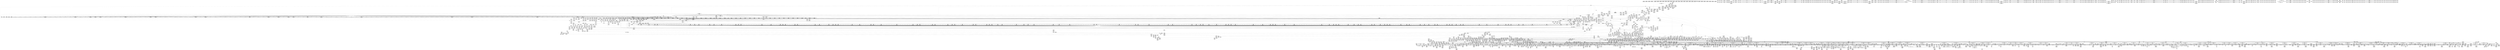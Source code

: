 digraph {
	CE0x507f0c0 [shape=record,shape=Mrecord,label="{CE0x507f0c0|72:_%struct.hlist_bl_node**,_80:_%struct.dentry*,_104:_%struct.inode*,_:_CRE_248,256_|*MultipleSource*|Function::apparmor_path_rename&Arg::old_dentry::|security/apparmor/lsm.c,323}"]
	CE0x5067170 [shape=record,shape=Mrecord,label="{CE0x5067170|72:_%struct.hlist_bl_node**,_80:_%struct.dentry*,_104:_%struct.inode*,_:_CRE_172,173_}"]
	CE0x50a0ba0 [shape=record,shape=Mrecord,label="{CE0x50a0ba0|__atomic_add_unless:_tmp9|./arch/x86/include/asm/atomic.h,200}"]
	CE0x51d9860 [shape=record,shape=Mrecord,label="{CE0x51d9860|aa_get_profile_rcu:_land.lhs.true3|*SummSink*}"]
	CE0x50e0a80 [shape=record,shape=Mrecord,label="{CE0x50e0a80|aa_put_profile:_p|Function::aa_put_profile&Arg::p::|*SummSink*}"]
	CE0x5097190 [shape=record,shape=Mrecord,label="{CE0x5097190|VOIDTB_TE:_GCE_rcu_lock_map_external_global_%struct.lockdep_map_216,224_|*MultipleSource*|security/apparmor/lsm.c,326|security/apparmor/lsm.c,327}"]
	CE0x5147af0 [shape=record,shape=Mrecord,label="{CE0x5147af0|aa_current_profile:_tmp28|security/apparmor/include/context.h,153|*SummSink*}"]
	CE0x5158d70 [shape=record,shape=Mrecord,label="{CE0x5158d70|aa_get_profile_rcu:_tobool|security/apparmor/include/policy.h,309|*SummSource*}"]
	CE0x515f520 [shape=record,shape=Mrecord,label="{CE0x515f520|kref_put:_tmp1|*SummSink*}"]
	CE0x51d6980 [shape=record,shape=Mrecord,label="{CE0x51d6980|aa_get_profile_rcu:_tmp2}"]
	CE0x50759f0 [shape=record,shape=Mrecord,label="{CE0x50759f0|72:_%struct.hlist_bl_node**,_80:_%struct.dentry*,_104:_%struct.inode*,_:_CRE_202,203_}"]
	CE0x5098ed0 [shape=record,shape=Mrecord,label="{CE0x5098ed0|apparmor_path_rename:_tmp9|security/apparmor/lsm.c,327|*SummSource*}"]
	CE0x5068cf0 [shape=record,shape=Mrecord,label="{CE0x5068cf0|_call_void_mcount()_#2}"]
	CE0x51c4a90 [shape=record,shape=Mrecord,label="{CE0x51c4a90|rcu_read_unlock:_tobool1|include/linux/rcupdate.h,933|*SummSink*}"]
	CE0x5102b40 [shape=record,shape=Mrecord,label="{CE0x5102b40|80:_i64,_:_CRE_1873,1874_}"]
	CE0x507c4b0 [shape=record,shape=Mrecord,label="{CE0x507c4b0|aa_current_profile:_if.then23|*SummSource*}"]
	CE0x51448a0 [shape=record,shape=Mrecord,label="{CE0x51448a0|i8*_getelementptr_inbounds_(_45_x_i8_,_45_x_i8_*_.str14,_i32_0,_i32_0)|*Constant*}"]
	CE0x52de120 [shape=record,shape=Mrecord,label="{CE0x52de120|i64*_getelementptr_inbounds_(_4_x_i64_,_4_x_i64_*___llvm_gcov_ctr50,_i64_0,_i64_1)|*Constant*|*SummSource*}"]
	CE0x5098780 [shape=record,shape=Mrecord,label="{CE0x5098780|VOIDTB_TE:_GCE_rcu_lock_map_external_global_%struct.lockdep_map_536,544_|*MultipleSource*|security/apparmor/lsm.c,326|security/apparmor/lsm.c,327}"]
	CE0x51ab680 [shape=record,shape=Mrecord,label="{CE0x51ab680|i64*_getelementptr_inbounds_(_11_x_i64_,_11_x_i64_*___llvm_gcov_ctr42,_i64_0,_i64_8)|*Constant*}"]
	CE0x50e4f90 [shape=record,shape=Mrecord,label="{CE0x50e4f90|_ret_i32_%retval.0,_!dbg_!15505|security/apparmor/lsm.c,345|*SummSource*}"]
	CE0x50871c0 [shape=record,shape=Mrecord,label="{CE0x50871c0|GLOBAL:___llvm_gcov_ctr81|Global_var:__llvm_gcov_ctr81|*SummSink*}"]
	CE0x51931e0 [shape=record,shape=Mrecord,label="{CE0x51931e0|kref_get:_lnot36|include/linux/kref.h,47|*SummSink*}"]
	CE0x51467d0 [shape=record,shape=Mrecord,label="{CE0x51467d0|aa_current_profile:_tmp26|security/apparmor/include/context.h,153|*SummSource*}"]
	CE0x5142040 [shape=record,shape=Mrecord,label="{CE0x5142040|i64_14|*Constant*}"]
	CE0x5217640 [shape=record,shape=Mrecord,label="{CE0x5217640|GLOBAL:___llvm_gcov_ctr42|Global_var:__llvm_gcov_ctr42|*SummSource*}"]
	CE0x5204d70 [shape=record,shape=Mrecord,label="{CE0x5204d70|aa_get_profile_rcu:_tmp38|security/apparmor/include/policy.h,310}"]
	CE0x50eeca0 [shape=record,shape=Mrecord,label="{CE0x50eeca0|80:_i64,_:_CRE_664,672_|*MultipleSource*|*LoadInst*|security/apparmor/include/apparmor.h,117|security/apparmor/include/apparmor.h,117}"]
	CE0x530a910 [shape=record,shape=Mrecord,label="{CE0x530a910|atomic_cmpxchg:_v|Function::atomic_cmpxchg&Arg::v::|*SummSink*}"]
	CE0x51ee920 [shape=record,shape=Mrecord,label="{CE0x51ee920|GLOBAL:___rcu_read_lock|*Constant*|*SummSink*}"]
	CE0x5211bf0 [shape=record,shape=Mrecord,label="{CE0x5211bf0|_ret_void,_!dbg_!15474|include/linux/rcupdate.h,240|*SummSource*}"]
	CE0x5083d70 [shape=record,shape=Mrecord,label="{CE0x5083d70|44:_i32,_48:_i16,_128:_i8*,_:_SCMRE_88,89_|*MultipleSource*|security/apparmor/include/context.h,151|security/apparmor/include/context.h,151}"]
	CE0x5155aa0 [shape=record,shape=Mrecord,label="{CE0x5155aa0|aa_get_profile:_bb|*SummSource*}"]
	CE0x507f330 [shape=record,shape=Mrecord,label="{CE0x507f330|72:_%struct.hlist_bl_node**,_80:_%struct.dentry*,_104:_%struct.inode*,_:_CRE_232,240_|*MultipleSource*|Function::apparmor_path_rename&Arg::old_dentry::|security/apparmor/lsm.c,323}"]
	CE0x5097dc0 [shape=record,shape=Mrecord,label="{CE0x5097dc0|VOIDTB_TE:_GCE_rcu_lock_map_external_global_%struct.lockdep_map_256,264_|*MultipleSource*|security/apparmor/lsm.c,326|security/apparmor/lsm.c,327}"]
	CE0x51bf400 [shape=record,shape=Mrecord,label="{CE0x51bf400|i8*_getelementptr_inbounds_(_44_x_i8_,_44_x_i8_*_.str13,_i32_0,_i32_0)|*Constant*|*SummSource*}"]
	CE0x50801d0 [shape=record,shape=Mrecord,label="{CE0x50801d0|72:_%struct.hlist_bl_node**,_80:_%struct.dentry*,_104:_%struct.inode*,_:_CRE_296,304_|*MultipleSource*|Function::apparmor_path_rename&Arg::old_dentry::|security/apparmor/lsm.c,323}"]
	CE0x513e6d0 [shape=record,shape=Mrecord,label="{CE0x513e6d0|GLOBAL:___llvm_gcov_ctr67|Global_var:__llvm_gcov_ctr67|*SummSink*}"]
	CE0x50bc610 [shape=record,shape=Mrecord,label="{CE0x50bc610|80:_i64,_:_CRE_280,288_|*MultipleSource*|*LoadInst*|security/apparmor/include/apparmor.h,117|security/apparmor/include/apparmor.h,117}"]
	CE0x51cc8d0 [shape=record,shape=Mrecord,label="{CE0x51cc8d0|aa_get_profile_rcu:_tmp4|security/apparmor/include/policy.h,309|*SummSink*}"]
	CE0x518f1f0 [shape=record,shape=Mrecord,label="{CE0x518f1f0|kref_get:_expval29|include/linux/kref.h,47}"]
	CE0x507c390 [shape=record,shape=Mrecord,label="{CE0x507c390|apparmor_path_rename:_new_path|security/apparmor/lsm.c, 329}"]
	CE0x5085130 [shape=record,shape=Mrecord,label="{CE0x5085130|80:_i64,_:_CRE_48,56_|*MultipleSource*|*LoadInst*|security/apparmor/include/apparmor.h,117|security/apparmor/include/apparmor.h,117}"]
	CE0x50f6e40 [shape=record,shape=Mrecord,label="{CE0x50f6e40|80:_i64,_:_CRE_1329,1330_}"]
	CE0x52ba610 [shape=record,shape=Mrecord,label="{CE0x52ba610|i64*_getelementptr_inbounds_(_9_x_i64_,_9_x_i64_*___llvm_gcov_ctr79,_i64_0,_i64_8)|*Constant*|*SummSink*}"]
	CE0x510f090 [shape=record,shape=Mrecord,label="{CE0x510f090|i64*_getelementptr_inbounds_(_37_x_i64_,_37_x_i64_*___llvm_gcov_ctr66,_i64_0,_i64_26)|*Constant*|*SummSink*}"]
	CE0x51925a0 [shape=record,shape=Mrecord,label="{CE0x51925a0|kref_get:_tmp22|include/linux/kref.h,47|*SummSource*}"]
	CE0x50f74a0 [shape=record,shape=Mrecord,label="{CE0x50f74a0|80:_i64,_:_CRE_1335,1336_}"]
	CE0x51e37a0 [shape=record,shape=Mrecord,label="{CE0x51e37a0|aa_get_profile_rcu:_tmp16|security/apparmor/include/policy.h,309}"]
	CE0x50f38a0 [shape=record,shape=Mrecord,label="{CE0x50f38a0|80:_i64,_:_CRE_1260,1261_}"]
	CE0x507d5b0 [shape=record,shape=Mrecord,label="{CE0x507d5b0|aa_current_profile:_if.end34}"]
	CE0x5266510 [shape=record,shape=Mrecord,label="{CE0x5266510|kref_get:_tmp4|include/linux/kref.h,47|*SummSource*}"]
	CE0x50d1510 [shape=record,shape=Mrecord,label="{CE0x50d1510|apparmor_path_rename:_tobool|security/apparmor/lsm.c,338|*SummSink*}"]
	CE0x50a50e0 [shape=record,shape=Mrecord,label="{CE0x50a50e0|aa_current_profile:_tmp62|security/apparmor/include/context.h,159}"]
	CE0x52be9b0 [shape=record,shape=Mrecord,label="{CE0x52be9b0|kref_sub:_tmp16|include/linux/kref.h,78|*SummSource*}"]
	CE0x52ad070 [shape=record,shape=Mrecord,label="{CE0x52ad070|rcu_lock_acquire:_tmp|*SummSource*}"]
	CE0x515cce0 [shape=record,shape=Mrecord,label="{CE0x515cce0|_call_void_mcount()_#2}"]
	CE0x52e9640 [shape=record,shape=Mrecord,label="{CE0x52e9640|i64*_getelementptr_inbounds_(_10_x_i64_,_10_x_i64_*___llvm_gcov_ctr71,_i64_0,_i64_4)|*Constant*|*SummSink*}"]
	CE0x5085610 [shape=record,shape=Mrecord,label="{CE0x5085610|80:_i64,_:_CRE_72,80_|*MultipleSource*|*LoadInst*|security/apparmor/include/apparmor.h,117|security/apparmor/include/apparmor.h,117}"]
	CE0x5067220 [shape=record,shape=Mrecord,label="{CE0x5067220|apparmor_path_rename:_tmp1|*SummSink*}"]
	CE0x5061d20 [shape=record,shape=Mrecord,label="{CE0x5061d20|apparmor_path_rename:_tmp26|security/apparmor/lsm.c,339|*SummSource*}"]
	CE0x51fd1d0 [shape=record,shape=Mrecord,label="{CE0x51fd1d0|aa_get_profile_rcu:_tmp27|security/apparmor/include/policy.h,309}"]
	CE0x51e5d10 [shape=record,shape=Mrecord,label="{CE0x51e5d10|GLOBAL:_aa_get_profile_rcu.__warned|Global_var:aa_get_profile_rcu.__warned}"]
	CE0x50f3bd0 [shape=record,shape=Mrecord,label="{CE0x50f3bd0|80:_i64,_:_CRE_1263,1264_}"]
	CE0x531f6e0 [shape=record,shape=Mrecord,label="{CE0x531f6e0|atomic_cmpxchg:_tmp1}"]
	CE0x5304760 [shape=record,shape=Mrecord,label="{CE0x5304760|i32_(i32*,_i32,_i32,_i32*)*_asm_sideeffect_.pushsection_.smp_locks,_22a_22_0A.balign_4_0A.long_671f_-_._0A.popsection_0A671:_0A_09lock_cmpxchgl_$2,$1_,_ax_,_*m,r,0,*m,_memory_,_dirflag_,_fpsr_,_flags_}"]
	CE0x5211550 [shape=record,shape=Mrecord,label="{CE0x5211550|atomic_add_unless:_a|Function::atomic_add_unless&Arg::a::}"]
	CE0x50a1110 [shape=record,shape=Mrecord,label="{CE0x50a1110|__atomic_add_unless:_add|./arch/x86/include/asm/atomic.h,201}"]
	CE0x5148b50 [shape=record,shape=Mrecord,label="{CE0x5148b50|i64*_getelementptr_inbounds_(_11_x_i64_,_11_x_i64_*___llvm_gcov_ctr75,_i64_0,_i64_10)|*Constant*|*SummSink*}"]
	CE0x5084c50 [shape=record,shape=Mrecord,label="{CE0x5084c50|80:_i64,_:_CRE_24,32_|*MultipleSource*|*LoadInst*|security/apparmor/include/apparmor.h,117|security/apparmor/include/apparmor.h,117}"]
	CE0x5142fd0 [shape=record,shape=Mrecord,label="{CE0x5142fd0|aa_current_profile:_tmp35|security/apparmor/include/context.h,153|*SummSource*}"]
	CE0x50dc010 [shape=record,shape=Mrecord,label="{CE0x50dc010|GLOBAL:_aa_free_profile_kref|*Constant*}"]
	CE0x5123090 [shape=record,shape=Mrecord,label="{CE0x5123090|aa_current_profile:_call|security/apparmor/include/context.h,151|*SummSource*}"]
	CE0x52da470 [shape=record,shape=Mrecord,label="{CE0x52da470|__preempt_count_sub:_val|Function::__preempt_count_sub&Arg::val::|*SummSink*}"]
	CE0x530b000 [shape=record,shape=Mrecord,label="{CE0x530b000|atomic_cmpxchg:_new|Function::atomic_cmpxchg&Arg::new::}"]
	CE0x5216230 [shape=record,shape=Mrecord,label="{CE0x5216230|atomic_add_unless:_v|Function::atomic_add_unless&Arg::v::|*SummSink*}"]
	CE0x50e9db0 [shape=record,shape=Mrecord,label="{CE0x50e9db0|80:_i64,_:_CRE_563,564_}"]
	CE0x51ece70 [shape=record,shape=Mrecord,label="{CE0x51ece70|i64_6|*Constant*}"]
	CE0x520df90 [shape=record,shape=Mrecord,label="{CE0x520df90|rcu_read_unlock:_land.lhs.true}"]
	CE0x51b9bd0 [shape=record,shape=Mrecord,label="{CE0x51b9bd0|kref_sub:_lnot8|include/linux/kref.h,71|*SummSource*}"]
	CE0x51c5f50 [shape=record,shape=Mrecord,label="{CE0x51c5f50|kref_sub:_conv12|include/linux/kref.h,71|*SummSource*}"]
	CE0x5213530 [shape=record,shape=Mrecord,label="{CE0x5213530|rcu_read_lock:_if.then|*SummSink*}"]
	CE0x51ed710 [shape=record,shape=Mrecord,label="{CE0x51ed710|aa_get_profile_rcu:_tmp15|security/apparmor/include/policy.h,309|*SummSource*}"]
	CE0x508edc0 [shape=record,shape=Mrecord,label="{CE0x508edc0|aa_current_profile:_entry|*SummSink*}"]
	CE0x51275d0 [shape=record,shape=Mrecord,label="{CE0x51275d0|%struct.task_struct*_(%struct.task_struct**)*_asm_movq_%gs:$_1:P_,$0_,_r,im,_dirflag_,_fpsr_,_flags_|*SummSink*}"]
	CE0x52b95e0 [shape=record,shape=Mrecord,label="{CE0x52b95e0|rcu_lock_acquire:_tmp4|include/linux/rcupdate.h,418|*SummSource*}"]
	CE0x51d7600 [shape=record,shape=Mrecord,label="{CE0x51d7600|_call_void_kref_get(%struct.arch_spinlock*_%count)_#7,_!dbg_!15474|security/apparmor/include/policy.h,276|*SummSource*}"]
	CE0x50f29c0 [shape=record,shape=Mrecord,label="{CE0x50f29c0|80:_i64,_:_CRE_1246,1247_}"]
	CE0x5105960 [shape=record,shape=Mrecord,label="{CE0x5105960|_call_void_asm_sideeffect_,_memory_,_dirflag_,_fpsr_,_flags_()_#2,_!dbg_!15468,_!srcloc_!15471|include/linux/rcupdate.h,244|*SummSource*}"]
	CE0x5210570 [shape=record,shape=Mrecord,label="{CE0x5210570|rcu_lock_acquire:_map|Function::rcu_lock_acquire&Arg::map::|*SummSink*}"]
	CE0x508fc60 [shape=record,shape=Mrecord,label="{CE0x508fc60|mediated_filesystem:_tmp4|*LoadInst*|security/apparmor/include/apparmor.h,117|*SummSource*}"]
	CE0x51aa5d0 [shape=record,shape=Mrecord,label="{CE0x51aa5d0|GLOBAL:_aa_get_profile|*Constant*|*SummSink*}"]
	CE0x51cfea0 [shape=record,shape=Mrecord,label="{CE0x51cfea0|GLOBAL:___llvm_gcov_ctr74|Global_var:__llvm_gcov_ctr74}"]
	CE0x5315520 [shape=record,shape=Mrecord,label="{CE0x5315520|i64*_getelementptr_inbounds_(_10_x_i64_,_10_x_i64_*___llvm_gcov_ctr71,_i64_0,_i64_9)|*Constant*}"]
	CE0x50b3ce0 [shape=record,shape=Mrecord,label="{CE0x50b3ce0|aa_current_profile:_tmp79|security/apparmor/include/context.h,162|*SummSink*}"]
	CE0x52c0e20 [shape=record,shape=Mrecord,label="{CE0x52c0e20|rcu_lock_acquire:_tmp6|*SummSource*}"]
	CE0x5315170 [shape=record,shape=Mrecord,label="{CE0x5315170|__atomic_add_unless:_tmp17|./arch/x86/include/asm/atomic.h,204|*SummSource*}"]
	CE0x50a8100 [shape=record,shape=Mrecord,label="{CE0x50a8100|aa_current_profile:_tmp66|security/apparmor/include/context.h,159}"]
	CE0x506a500 [shape=record,shape=Mrecord,label="{CE0x506a500|72:_%struct.hlist_bl_node**,_80:_%struct.dentry*,_104:_%struct.inode*,_:_CRE_162,163_}"]
	CE0x518c390 [shape=record,shape=Mrecord,label="{CE0x518c390|_call_void_warn_slowpath_null(i8*_getelementptr_inbounds_(_21_x_i8_,_21_x_i8_*_.str17,_i32_0,_i32_0),_i32_47)_#7,_!dbg_!15491|include/linux/kref.h,47|*SummSink*}"]
	CE0x5134790 [shape=record,shape=Mrecord,label="{CE0x5134790|aa_current_profile:_tmp14|security/apparmor/include/context.h,151}"]
	CE0x51af250 [shape=record,shape=Mrecord,label="{CE0x51af250|rcu_read_lock:_tmp19|include/linux/rcupdate.h,882|*SummSource*}"]
	CE0x50ac9b0 [shape=record,shape=Mrecord,label="{CE0x50ac9b0|aa_current_profile:_tmp70|security/apparmor/include/context.h,159|*SummSink*}"]
	CE0x530d780 [shape=record,shape=Mrecord,label="{CE0x530d780|__atomic_add_unless:_lnot.ext8|./arch/x86/include/asm/atomic.h,202|*SummSink*}"]
	CE0x51ea530 [shape=record,shape=Mrecord,label="{CE0x51ea530|aa_get_profile_rcu:_tobool2|security/apparmor/include/policy.h,309}"]
	CE0x51fe530 [shape=record,shape=Mrecord,label="{CE0x51fe530|aa_get_profile_rcu:_tmp29|security/apparmor/include/policy.h,309}"]
	CE0x50a4ce0 [shape=record,shape=Mrecord,label="{CE0x50a4ce0|aa_current_profile:_tmp61|security/apparmor/include/context.h,159|*SummSource*}"]
	CE0x51b9780 [shape=record,shape=Mrecord,label="{CE0x51b9780|rcu_read_unlock:_tobool|include/linux/rcupdate.h,933}"]
	CE0x52b4630 [shape=record,shape=Mrecord,label="{CE0x52b4630|kref_sub:_lnot|include/linux/kref.h,71|*SummSource*}"]
	CE0x513b230 [shape=record,shape=Mrecord,label="{CE0x513b230|_call_void_lockdep_rcu_suspicious(i8*_getelementptr_inbounds_(_35_x_i8_,_35_x_i8_*_.str16,_i32_0,_i32_0),_i32_309,_i8*_getelementptr_inbounds_(_41_x_i8_,_41_x_i8_*_.str9,_i32_0,_i32_0))_#7,_!dbg_!15489|security/apparmor/include/policy.h,309}"]
	CE0x51b9370 [shape=record,shape=Mrecord,label="{CE0x51b9370|__preempt_count_add:_entry|*SummSink*}"]
	CE0x5082d70 [shape=record,shape=Mrecord,label="{CE0x5082d70|44:_i32,_48:_i16,_128:_i8*,_:_SCMRE_40,44_|*MultipleSource*|security/apparmor/include/context.h,151|security/apparmor/include/context.h,151}"]
	CE0x5094820 [shape=record,shape=Mrecord,label="{CE0x5094820|VOIDTB_TE:_GCE_rcu_lock_map_external_global_%struct.lockdep_map_72,80_|*MultipleSource*|security/apparmor/lsm.c,326|security/apparmor/lsm.c,327}"]
	CE0x515aac0 [shape=record,shape=Mrecord,label="{CE0x515aac0|i64_5|*Constant*}"]
	CE0x509c2b0 [shape=record,shape=Mrecord,label="{CE0x509c2b0|aa_current_profile:_lnot|security/apparmor/include/context.h,153|*SummSink*}"]
	CE0x52bcd40 [shape=record,shape=Mrecord,label="{CE0x52bcd40|GLOBAL:___atomic_add_unless|*Constant*|*SummSource*}"]
	CE0x50fd9d0 [shape=record,shape=Mrecord,label="{CE0x50fd9d0|80:_i64,_:_CRE_1652,1653_}"]
	CE0x52af120 [shape=record,shape=Mrecord,label="{CE0x52af120|atomic_read:_tmp2|*SummSink*}"]
	CE0x51b78d0 [shape=record,shape=Mrecord,label="{CE0x51b78d0|rcu_read_unlock:_tmp4|include/linux/rcupdate.h,933}"]
	CE0x5075c10 [shape=record,shape=Mrecord,label="{CE0x5075c10|aa_current_profile:_do.end|*SummSink*}"]
	CE0x52d3010 [shape=record,shape=Mrecord,label="{CE0x52d3010|i64*_getelementptr_inbounds_(_4_x_i64_,_4_x_i64_*___llvm_gcov_ctr49,_i64_0,_i64_3)|*Constant*|*SummSource*}"]
	CE0x52fc840 [shape=record,shape=Mrecord,label="{CE0x52fc840|atomic_read:_v|Function::atomic_read&Arg::v::}"]
	CE0x5137a30 [shape=record,shape=Mrecord,label="{CE0x5137a30|44:_i32,_48:_i16,_128:_i8*,_:_SCMRE_144,152_|*MultipleSource*|security/apparmor/include/context.h,151|security/apparmor/include/context.h,151}"]
	CE0x5268bd0 [shape=record,shape=Mrecord,label="{CE0x5268bd0|__rcu_read_lock:_tmp}"]
	CE0x51c80e0 [shape=record,shape=Mrecord,label="{CE0x51c80e0|i64_1|*Constant*}"]
	CE0x5146f20 [shape=record,shape=Mrecord,label="{CE0x5146f20|aa_current_profile:_tmp27|security/apparmor/include/context.h,153|*SummSink*}"]
	CE0x51b2320 [shape=record,shape=Mrecord,label="{CE0x51b2320|rcu_read_lock:_tmp21|include/linux/rcupdate.h,884|*SummSink*}"]
	CE0x50eb340 [shape=record,shape=Mrecord,label="{CE0x50eb340|80:_i64,_:_CRE_584,585_}"]
	CE0x5268cd0 [shape=record,shape=Mrecord,label="{CE0x5268cd0|kref_get:_tmp1}"]
	CE0x51c1f10 [shape=record,shape=Mrecord,label="{CE0x51c1f10|GLOBAL:_rcu_lock_release|*Constant*|*SummSource*}"]
	CE0x51934d0 [shape=record,shape=Mrecord,label="{CE0x51934d0|kref_get:_lnot38|include/linux/kref.h,47|*SummSource*}"]
	CE0x5206b20 [shape=record,shape=Mrecord,label="{CE0x5206b20|GLOBAL:_rcu_read_unlock|*Constant*|*SummSink*}"]
	CE0x52d36a0 [shape=record,shape=Mrecord,label="{CE0x52d36a0|i64*_getelementptr_inbounds_(_4_x_i64_,_4_x_i64_*___llvm_gcov_ctr80,_i64_0,_i64_3)|*Constant*}"]
	CE0x507e850 [shape=record,shape=Mrecord,label="{CE0x507e850|72:_%struct.hlist_bl_node**,_80:_%struct.dentry*,_104:_%struct.inode*,_:_CRE_221,222_}"]
	CE0x50d81d0 [shape=record,shape=Mrecord,label="{CE0x50d81d0|i64*_getelementptr_inbounds_(_9_x_i64_,_9_x_i64_*___llvm_gcov_ctr67,_i64_0,_i64_7)|*Constant*|*SummSink*}"]
	CE0x50b6f30 [shape=record,shape=Mrecord,label="{CE0x50b6f30|_ret_i32_%conv1,_!dbg_!15478|./arch/x86/include/asm/atomic.h,81}"]
	CE0x514f170 [shape=record,shape=Mrecord,label="{CE0x514f170|i64*_getelementptr_inbounds_(_5_x_i64_,_5_x_i64_*___llvm_gcov_ctr77,_i64_0,_i64_0)|*Constant*|*SummSink*}"]
	CE0x5101fa0 [shape=record,shape=Mrecord,label="{CE0x5101fa0|80:_i64,_:_CRE_1832,1840_|*MultipleSource*|*LoadInst*|security/apparmor/include/apparmor.h,117|security/apparmor/include/apparmor.h,117}"]
	CE0x51581c0 [shape=record,shape=Mrecord,label="{CE0x51581c0|aa_get_newest_profile:_if.then2}"]
	CE0x5206a00 [shape=record,shape=Mrecord,label="{CE0x5206a00|GLOBAL:_rcu_read_unlock|*Constant*}"]
	CE0x51165c0 [shape=record,shape=Mrecord,label="{CE0x51165c0|aa_get_newest_profile:_entry|*SummSink*}"]
	CE0x50a1840 [shape=record,shape=Mrecord,label="{CE0x50a1840|apparmor_path_rename:_tmp1}"]
	CE0x5120b00 [shape=record,shape=Mrecord,label="{CE0x5120b00|aa_current_profile:_if.end41|*SummSink*}"]
	CE0x50b7270 [shape=record,shape=Mrecord,label="{CE0x50b7270|i64*_getelementptr_inbounds_(_4_x_i64_,_4_x_i64_*___llvm_gcov_ctr43,_i64_0,_i64_3)|*Constant*|*SummSource*}"]
	CE0x51ce880 [shape=record,shape=Mrecord,label="{CE0x51ce880|aa_get_profile:_tmp3|security/apparmor/include/policy.h,275}"]
	CE0x50ed540 [shape=record,shape=Mrecord,label="{CE0x50ed540|80:_i64,_:_CRE_616,617_}"]
	CE0x52e32a0 [shape=record,shape=Mrecord,label="{CE0x52e32a0|__preempt_count_add:_tmp5|./arch/x86/include/asm/preempt.h,72|*SummSink*}"]
	CE0x512d2e0 [shape=record,shape=Mrecord,label="{CE0x512d2e0|i32_78|*Constant*}"]
	CE0x50ed760 [shape=record,shape=Mrecord,label="{CE0x50ed760|80:_i64,_:_CRE_618,619_}"]
	CE0x50b75d0 [shape=record,shape=Mrecord,label="{CE0x50b75d0|kref_sub:_return|*SummSource*}"]
	CE0x51c5dd0 [shape=record,shape=Mrecord,label="{CE0x51c5dd0|kref_sub:_conv12|include/linux/kref.h,71}"]
	CE0x50f28b0 [shape=record,shape=Mrecord,label="{CE0x50f28b0|80:_i64,_:_CRE_1245,1246_}"]
	CE0x509f570 [shape=record,shape=Mrecord,label="{CE0x509f570|apparmor_path_rename:_tmp28|security/apparmor/lsm.c,343|*SummSink*}"]
	CE0x511cc60 [shape=record,shape=Mrecord,label="{CE0x511cc60|i64*_getelementptr_inbounds_(_9_x_i64_,_9_x_i64_*___llvm_gcov_ctr67,_i64_0,_i64_0)|*Constant*|*SummSink*}"]
	CE0x51e1e00 [shape=record,shape=Mrecord,label="{CE0x51e1e00|kref_get_not0:_tmp|*SummSink*}"]
	CE0x51ee140 [shape=record,shape=Mrecord,label="{CE0x51ee140|kref_sub:_release|Function::kref_sub&Arg::release::|*SummSink*}"]
	CE0x52cb8f0 [shape=record,shape=Mrecord,label="{CE0x52cb8f0|rcu_lock_release:_tmp2}"]
	CE0x5063d60 [shape=record,shape=Mrecord,label="{CE0x5063d60|i32_5|*Constant*|*SummSource*}"]
	CE0x50acec0 [shape=record,shape=Mrecord,label="{CE0x50acec0|aa_current_profile:_tmp71|security/apparmor/include/context.h,159}"]
	CE0x52bf040 [shape=record,shape=Mrecord,label="{CE0x52bf040|rcu_lock_acquire:_tmp5|include/linux/rcupdate.h,418}"]
	CE0x5064330 [shape=record,shape=Mrecord,label="{CE0x5064330|void_(%struct.arch_spinlock*)*_null|*Constant*|*SummSource*}"]
	CE0x52f4aa0 [shape=record,shape=Mrecord,label="{CE0x52f4aa0|__preempt_count_add:_tmp5|./arch/x86/include/asm/preempt.h,72}"]
	CE0x52603d0 [shape=record,shape=Mrecord,label="{CE0x52603d0|kref_sub:_lnot1|include/linux/kref.h,71}"]
	CE0x50f5850 [shape=record,shape=Mrecord,label="{CE0x50f5850|80:_i64,_:_CRE_1308,1309_}"]
	CE0x5216ab0 [shape=record,shape=Mrecord,label="{CE0x5216ab0|kref_get:_if.end33}"]
	CE0x515ffd0 [shape=record,shape=Mrecord,label="{CE0x515ffd0|aa_put_profile:_tmp2|security/apparmor/include/policy.h,341|*SummSource*}"]
	CE0x5262470 [shape=record,shape=Mrecord,label="{CE0x5262470|__rcu_read_lock:_tmp3}"]
	CE0x5303520 [shape=record,shape=Mrecord,label="{CE0x5303520|__atomic_add_unless:_lnot|./arch/x86/include/asm/atomic.h,199|*SummSink*}"]
	CE0x51d2a30 [shape=record,shape=Mrecord,label="{CE0x51d2a30|i64*_getelementptr_inbounds_(_5_x_i64_,_5_x_i64_*___llvm_gcov_ctr74,_i64_0,_i64_3)|*Constant*|*SummSource*}"]
	CE0x507b5e0 [shape=record,shape=Mrecord,label="{CE0x507b5e0|apparmor_path_rename:_tmp8|security/apparmor/lsm.c,324}"]
	CE0x50d8b80 [shape=record,shape=Mrecord,label="{CE0x50d8b80|aa_get_newest_profile:_tmp17|security/apparmor/include/policy.h,332}"]
	CE0x51d17e0 [shape=record,shape=Mrecord,label="{CE0x51d17e0|aa_get_profile_rcu:_tmp18|security/apparmor/include/policy.h,309|*SummSink*}"]
	CE0x5112240 [shape=record,shape=Mrecord,label="{CE0x5112240|i64_512|*Constant*}"]
	CE0x5207610 [shape=record,shape=Mrecord,label="{CE0x5207610|aa_get_profile:_if.then|*SummSink*}"]
	CE0x50f6d30 [shape=record,shape=Mrecord,label="{CE0x50f6d30|80:_i64,_:_CRE_1328,1329_}"]
	CE0x5303900 [shape=record,shape=Mrecord,label="{CE0x5303900|i64_1|*Constant*}"]
	CE0x50ff8a0 [shape=record,shape=Mrecord,label="{CE0x50ff8a0|80:_i64,_:_CRE_1681,1682_}"]
	CE0x530f3d0 [shape=record,shape=Mrecord,label="{CE0x530f3d0|__atomic_add_unless:_tmp10|./arch/x86/include/asm/atomic.h,202}"]
	CE0x50b8620 [shape=record,shape=Mrecord,label="{CE0x50b8620|kref_sub:_if.end}"]
	CE0x52b1700 [shape=record,shape=Mrecord,label="{CE0x52b1700|i64*_getelementptr_inbounds_(_9_x_i64_,_9_x_i64_*___llvm_gcov_ctr79,_i64_0,_i64_0)|*Constant*}"]
	CE0x5144da0 [shape=record,shape=Mrecord,label="{CE0x5144da0|i64*_getelementptr_inbounds_(_37_x_i64_,_37_x_i64_*___llvm_gcov_ctr66,_i64_0,_i64_9)|*Constant*|*SummSource*}"]
	CE0x515fa90 [shape=record,shape=Mrecord,label="{CE0x515fa90|_call_void_mcount()_#2|*SummSink*}"]
	CE0x5075840 [shape=record,shape=Mrecord,label="{CE0x5075840|72:_%struct.hlist_bl_node**,_80:_%struct.dentry*,_104:_%struct.inode*,_:_CRE_201,202_}"]
	CE0x530b710 [shape=record,shape=Mrecord,label="{CE0x530b710|_ret_i32_%tmp4,_!dbg_!15478|./arch/x86/include/asm/atomic.h,177|*SummSink*}"]
	CE0x531b670 [shape=record,shape=Mrecord,label="{CE0x531b670|__preempt_count_sub:_do.end|*SummSink*}"]
	CE0x525dab0 [shape=record,shape=Mrecord,label="{CE0x525dab0|__rcu_read_unlock:_entry|*SummSource*}"]
	CE0x5273d00 [shape=record,shape=Mrecord,label="{CE0x5273d00|kref_get:_lnot12|include/linux/kref.h,47|*SummSink*}"]
	CE0x52ce550 [shape=record,shape=Mrecord,label="{CE0x52ce550|rcu_lock_release:_tmp5|include/linux/rcupdate.h,423|*SummSink*}"]
	CE0x531a490 [shape=record,shape=Mrecord,label="{CE0x531a490|__preempt_count_sub:_tmp5|./arch/x86/include/asm/preempt.h,77}"]
	CE0x50f8490 [shape=record,shape=Mrecord,label="{CE0x50f8490|80:_i64,_:_CRE_1350,1351_}"]
	CE0x50583e0 [shape=record,shape=Mrecord,label="{CE0x50583e0|i32_1|*Constant*}"]
	CE0x50eea80 [shape=record,shape=Mrecord,label="{CE0x50eea80|80:_i64,_:_CRE_656,664_|*MultipleSource*|*LoadInst*|security/apparmor/include/apparmor.h,117|security/apparmor/include/apparmor.h,117}"]
	CE0x50cc990 [shape=record,shape=Mrecord,label="{CE0x50cc990|apparmor_path_rename:_tmp23|security/apparmor/lsm.c,338}"]
	CE0x50cd150 [shape=record,shape=Mrecord,label="{CE0x50cd150|apparmor_path_rename:_tmp24|security/apparmor/lsm.c,338|*SummSink*}"]
	CE0x52b63c0 [shape=record,shape=Mrecord,label="{CE0x52b63c0|i64*_getelementptr_inbounds_(_9_x_i64_,_9_x_i64_*___llvm_gcov_ctr79,_i64_0,_i64_7)|*Constant*|*SummSink*}"]
	CE0x50be7e0 [shape=record,shape=Mrecord,label="{CE0x50be7e0|80:_i64,_:_CRE_397,398_}"]
	CE0x5151350 [shape=record,shape=Mrecord,label="{CE0x5151350|aa_get_newest_profile:_bb|*SummSource*}"]
	CE0x50ee200 [shape=record,shape=Mrecord,label="{CE0x50ee200|80:_i64,_:_CRE_628,629_}"]
	CE0x52e0470 [shape=record,shape=Mrecord,label="{CE0x52e0470|atomic_sub_and_test:_tmp3|*SummSink*}"]
	CE0x5315cc0 [shape=record,shape=Mrecord,label="{CE0x5315cc0|__atomic_add_unless:_tmp18|./arch/x86/include/asm/atomic.h,206}"]
	CE0x520a100 [shape=record,shape=Mrecord,label="{CE0x520a100|GLOBAL:_rcu_read_lock.__warned|Global_var:rcu_read_lock.__warned}"]
	CE0x5260520 [shape=record,shape=Mrecord,label="{CE0x5260520|kref_sub:_lnot1|include/linux/kref.h,71|*SummSource*}"]
	CE0x52b1180 [shape=record,shape=Mrecord,label="{CE0x52b1180|i64*_getelementptr_inbounds_(_2_x_i64_,_2_x_i64_*___llvm_gcov_ctr70,_i64_0,_i64_1)|*Constant*}"]
	CE0x5159300 [shape=record,shape=Mrecord,label="{CE0x5159300|i64*_getelementptr_inbounds_(_9_x_i64_,_9_x_i64_*___llvm_gcov_ctr67,_i64_0,_i64_0)|*Constant*|*SummSource*}"]
	CE0x51bb290 [shape=record,shape=Mrecord,label="{CE0x51bb290|rcu_read_unlock:_land.lhs.true2|*SummSource*}"]
	CE0x4b9c1a0 [shape=record,shape=Mrecord,label="{CE0x4b9c1a0|apparmor_path_rename:_old_dentry|Function::apparmor_path_rename&Arg::old_dentry::|*SummSink*}"]
	CE0x50fb780 [shape=record,shape=Mrecord,label="{CE0x50fb780|80:_i64,_:_CRE_1619,1620_}"]
	CE0x526cd00 [shape=record,shape=Mrecord,label="{CE0x526cd00|rcu_lock_acquire:_bb|*SummSource*}"]
	CE0x50db790 [shape=record,shape=Mrecord,label="{CE0x50db790|GLOBAL:_kref_put|*Constant*|*SummSource*}"]
	CE0x50dd680 [shape=record,shape=Mrecord,label="{CE0x50dd680|_ret_void,_!dbg_!15492|include/linux/rcupdate.h,884}"]
	CE0x526bfc0 [shape=record,shape=Mrecord,label="{CE0x526bfc0|kref_get:_lnot.ext13|include/linux/kref.h,47|*SummSink*}"]
	CE0x5270390 [shape=record,shape=Mrecord,label="{CE0x5270390|kref_get:_lnot8|include/linux/kref.h,47}"]
	CE0x51d53d0 [shape=record,shape=Mrecord,label="{CE0x51d53d0|aa_get_profile_rcu:_tmp19|security/apparmor/include/policy.h,309}"]
	CE0x50f8f30 [shape=record,shape=Mrecord,label="{CE0x50f8f30|80:_i64,_:_CRE_1360,1361_}"]
	CE0x5089870 [shape=record,shape=Mrecord,label="{CE0x5089870|aa_current_profile:_tmp20|security/apparmor/include/context.h,151|*SummSource*}"]
	CE0x51afcf0 [shape=record,shape=Mrecord,label="{CE0x51afcf0|i64*_getelementptr_inbounds_(_11_x_i64_,_11_x_i64_*___llvm_gcov_ctr42,_i64_0,_i64_10)|*Constant*|*SummSource*}"]
	CE0x515fa00 [shape=record,shape=Mrecord,label="{CE0x515fa00|aa_get_newest_profile:_tmp|*SummSink*}"]
	CE0x5210ea0 [shape=record,shape=Mrecord,label="{CE0x5210ea0|rcu_read_lock:_bb|*SummSink*}"]
	CE0x50b8780 [shape=record,shape=Mrecord,label="{CE0x50b8780|kref_sub:_if.end16}"]
	CE0x50db0c0 [shape=record,shape=Mrecord,label="{CE0x50db0c0|i64*_getelementptr_inbounds_(_5_x_i64_,_5_x_i64_*___llvm_gcov_ctr77,_i64_0,_i64_4)|*Constant*|*SummSource*}"]
	CE0x51b7b20 [shape=record,shape=Mrecord,label="{CE0x51b7b20|kref_sub:_lnot.ext5|include/linux/kref.h,71}"]
	CE0x52e8bd0 [shape=record,shape=Mrecord,label="{CE0x52e8bd0|__atomic_add_unless:_tmp7|./arch/x86/include/asm/atomic.h,199}"]
	CE0x52096c0 [shape=record,shape=Mrecord,label="{CE0x52096c0|_call_void_rcu_read_unlock()_#7,_!dbg_!15515|security/apparmor/include/policy.h,311|*SummSource*}"]
	CE0x5211dd0 [shape=record,shape=Mrecord,label="{CE0x5211dd0|_call_void_rcu_lock_acquire(%struct.lockdep_map*_rcu_lock_map)_#7,_!dbg_!15468|include/linux/rcupdate.h,881|*SummSource*}"]
	CE0x526ace0 [shape=record,shape=Mrecord,label="{CE0x526ace0|kref_get:_tmp|*SummSink*}"]
	CE0x51505c0 [shape=record,shape=Mrecord,label="{CE0x51505c0|aa_get_newest_profile:_flags|security/apparmor/include/policy.h,329}"]
	CE0x5268a90 [shape=record,shape=Mrecord,label="{CE0x5268a90|i64*_getelementptr_inbounds_(_4_x_i64_,_4_x_i64_*___llvm_gcov_ctr43,_i64_0,_i64_1)|*Constant*}"]
	CE0x5300020 [shape=record,shape=Mrecord,label="{CE0x5300020|__atomic_add_unless:_tmp7|./arch/x86/include/asm/atomic.h,199|*SummSource*}"]
	CE0x50eb560 [shape=record,shape=Mrecord,label="{CE0x50eb560|80:_i64,_:_CRE_586,587_}"]
	CE0x50a5430 [shape=record,shape=Mrecord,label="{CE0x50a5430|aa_current_profile:_tmp62|security/apparmor/include/context.h,159|*SummSink*}"]
	CE0x51bca90 [shape=record,shape=Mrecord,label="{CE0x51bca90|kref_get:_expval20|include/linux/kref.h,47|*SummSink*}"]
	CE0x52ded60 [shape=record,shape=Mrecord,label="{CE0x52ded60|__rcu_read_unlock:_do.body|*SummSink*}"]
	CE0x52d6f20 [shape=record,shape=Mrecord,label="{CE0x52d6f20|__rcu_read_unlock:_tmp6|include/linux/rcupdate.h,245}"]
	CE0x5321f80 [shape=record,shape=Mrecord,label="{CE0x5321f80|i64*_getelementptr_inbounds_(_2_x_i64_,_2_x_i64_*___llvm_gcov_ctr73,_i64_0,_i64_0)|*Constant*|*SummSource*}"]
	CE0x50d84a0 [shape=record,shape=Mrecord,label="{CE0x50d84a0|aa_get_newest_profile:_tmp16|security/apparmor/include/policy.h,332|*SummSink*}"]
	CE0x5204510 [shape=record,shape=Mrecord,label="{CE0x5204510|i64_18|*Constant*}"]
	CE0x512f590 [shape=record,shape=Mrecord,label="{CE0x512f590|aa_current_profile:_tmp12|security/apparmor/include/context.h,151|*SummSource*}"]
	CE0x509bfa0 [shape=record,shape=Mrecord,label="{CE0x509bfa0|aa_current_profile:_lnot|security/apparmor/include/context.h,153}"]
	CE0x5146d60 [shape=record,shape=Mrecord,label="{CE0x5146d60|aa_current_profile:_tmp27|security/apparmor/include/context.h,153|*SummSource*}"]
	CE0x513c2e0 [shape=record,shape=Mrecord,label="{CE0x513c2e0|i32_309|*Constant*}"]
	CE0x513c4d0 [shape=record,shape=Mrecord,label="{CE0x513c4d0|i32_309|*Constant*|*SummSink*}"]
	CE0x52db580 [shape=record,shape=Mrecord,label="{CE0x52db580|i32_(i32*,_i32,_i32*)*_asm_sideeffect_.pushsection_.smp_locks,_22a_22_0A.balign_4_0A.long_671f_-_._0A.popsection_0A671:_0A_09lock_xaddl_$0,_$1_0A_,_r,_*m,0,*m,_memory_,_cc_,_dirflag_,_fpsr_,_flags_|*SummSource*}"]
	CE0x50eb780 [shape=record,shape=Mrecord,label="{CE0x50eb780|80:_i64,_:_CRE_588,589_}"]
	CE0x52e9560 [shape=record,shape=Mrecord,label="{CE0x52e9560|__atomic_add_unless:_tmp5|./arch/x86/include/asm/atomic.h,199|*SummSink*}"]
	CE0x50a2770 [shape=record,shape=Mrecord,label="{CE0x50a2770|72:_%struct.hlist_bl_node**,_80:_%struct.dentry*,_104:_%struct.inode*,_:_CRE_156,157_}"]
	CE0x52ba1a0 [shape=record,shape=Mrecord,label="{CE0x52ba1a0|i1_true|*Constant*}"]
	CE0x530de60 [shape=record,shape=Mrecord,label="{CE0x530de60|_call_void_mcount()_#2|*SummSink*}"]
	CE0x510e2b0 [shape=record,shape=Mrecord,label="{CE0x510e2b0|aa_current_profile:_tmp49|security/apparmor/include/context.h,153}"]
	CE0x51d6ad0 [shape=record,shape=Mrecord,label="{CE0x51d6ad0|_call_void_rcu_read_lock()_#7,_!dbg_!15469|security/apparmor/include/policy.h,307|*SummSource*}"]
	CE0x5128ee0 [shape=record,shape=Mrecord,label="{CE0x5128ee0|aa_current_profile:_tmp4|security/apparmor/include/context.h,151}"]
	CE0x520af80 [shape=record,shape=Mrecord,label="{CE0x520af80|_call_void___rcu_read_lock()_#7,_!dbg_!15467|include/linux/rcupdate.h,879|*SummSource*}"]
	CE0x5108560 [shape=record,shape=Mrecord,label="{CE0x5108560|i32_153|*Constant*|*SummSource*}"]
	CE0x50f67e0 [shape=record,shape=Mrecord,label="{CE0x50f67e0|80:_i64,_:_CRE_1323,1324_}"]
	CE0x50c6650 [shape=record,shape=Mrecord,label="{CE0x50c6650|apparmor_path_rename:_tmp14|*LoadInst*|security/apparmor/lsm.c,328}"]
	CE0x52d9060 [shape=record,shape=Mrecord,label="{CE0x52d9060|atomic_add_return:_tmp1|*SummSink*}"]
	CE0x52f2330 [shape=record,shape=Mrecord,label="{CE0x52f2330|atomic_read:_bb}"]
	CE0x5066e10 [shape=record,shape=Mrecord,label="{CE0x5066e10|72:_%struct.hlist_bl_node**,_80:_%struct.dentry*,_104:_%struct.inode*,_:_CRE_170,171_}"]
	CE0x52721e0 [shape=record,shape=Mrecord,label="{CE0x52721e0|kref_get:_bb|*SummSink*}"]
	CE0x5101db0 [shape=record,shape=Mrecord,label="{CE0x5101db0|80:_i64,_:_CRE_1824,1828_|*MultipleSource*|*LoadInst*|security/apparmor/include/apparmor.h,117|security/apparmor/include/apparmor.h,117}"]
	CE0x51058f0 [shape=record,shape=Mrecord,label="{CE0x51058f0|_call_void___preempt_count_sub(i32_1)_#7,_!dbg_!15472|include/linux/rcupdate.h,244|*SummSource*}"]
	CE0x518fee0 [shape=record,shape=Mrecord,label="{CE0x518fee0|kref_get:_tmp13|include/linux/kref.h,47}"]
	CE0x5128250 [shape=record,shape=Mrecord,label="{CE0x5128250|aa_current_profile:_call|security/apparmor/include/context.h,151}"]
	CE0x525eed0 [shape=record,shape=Mrecord,label="{CE0x525eed0|kref_sub:_lnot8|include/linux/kref.h,71}"]
	CE0x51395b0 [shape=record,shape=Mrecord,label="{CE0x51395b0|aa_get_newest_profile:_tmp18|security/apparmor/include/policy.h,333|*SummSource*}"]
	CE0x526fdc0 [shape=record,shape=Mrecord,label="{CE0x526fdc0|kref_sub:_tmp6|include/linux/kref.h,71|*SummSource*}"]
	CE0x5128490 [shape=record,shape=Mrecord,label="{CE0x5128490|get_current:_tmp3}"]
	CE0x51dfac0 [shape=record,shape=Mrecord,label="{CE0x51dfac0|GLOBAL:___llvm_gcov_ctr42|Global_var:__llvm_gcov_ctr42|*SummSink*}"]
	CE0x51bc930 [shape=record,shape=Mrecord,label="{CE0x51bc930|kref_get:_expval20|include/linux/kref.h,47|*SummSource*}"]
	CE0x52eafc0 [shape=record,shape=Mrecord,label="{CE0x52eafc0|i64*_getelementptr_inbounds_(_2_x_i64_,_2_x_i64_*___llvm_gcov_ctr72,_i64_0,_i64_0)|*Constant*}"]
	CE0x51f7180 [shape=record,shape=Mrecord,label="{CE0x51f7180|i64*_getelementptr_inbounds_(_20_x_i64_,_20_x_i64_*___llvm_gcov_ctr68,_i64_0,_i64_10)|*Constant*|*SummSink*}"]
	CE0x51e6cc0 [shape=record,shape=Mrecord,label="{CE0x51e6cc0|GLOBAL:_aa_get_profile_rcu.__warned|Global_var:aa_get_profile_rcu.__warned|*SummSink*}"]
	CE0x518f050 [shape=record,shape=Mrecord,label="{CE0x518f050|kref_get:_conv28|include/linux/kref.h,47|*SummSink*}"]
	CE0x526fd50 [shape=record,shape=Mrecord,label="{CE0x526fd50|kref_sub:_tmp6|include/linux/kref.h,71}"]
	CE0x51b6a90 [shape=record,shape=Mrecord,label="{CE0x51b6a90|i64*_getelementptr_inbounds_(_4_x_i64_,_4_x_i64_*___llvm_gcov_ctr43,_i64_0,_i64_2)|*Constant*|*SummSink*}"]
	CE0x52fd860 [shape=record,shape=Mrecord,label="{CE0x52fd860|atomic_read:_counter|./arch/x86/include/asm/atomic.h,27|*SummSink*}"]
	CE0x51553d0 [shape=record,shape=Mrecord,label="{CE0x51553d0|i64*_getelementptr_inbounds_(_9_x_i64_,_9_x_i64_*___llvm_gcov_ctr67,_i64_0,_i64_6)|*Constant*|*SummSink*}"]
	CE0x507e120 [shape=record,shape=Mrecord,label="{CE0x507e120|72:_%struct.hlist_bl_node**,_80:_%struct.dentry*,_104:_%struct.inode*,_:_CRE_217,218_}"]
	CE0x51abf60 [shape=record,shape=Mrecord,label="{CE0x51abf60|i8*_getelementptr_inbounds_(_25_x_i8_,_25_x_i8_*_.str10,_i32_0,_i32_0)|*Constant*}"]
	CE0x50afb50 [shape=record,shape=Mrecord,label="{CE0x50afb50|aa_get_newest_profile:_if.end3|*SummSource*}"]
	CE0x51e1e70 [shape=record,shape=Mrecord,label="{CE0x51e1e70|i64*_getelementptr_inbounds_(_2_x_i64_,_2_x_i64_*___llvm_gcov_ctr69,_i64_0,_i64_1)|*Constant*|*SummSink*}"]
	CE0x5113160 [shape=record,shape=Mrecord,label="{CE0x5113160|i64_25|*Constant*}"]
	CE0x52cb2b0 [shape=record,shape=Mrecord,label="{CE0x52cb2b0|atomic_add_return:_tmp4|./arch/x86/include/asm/atomic.h,157}"]
	CE0x5262980 [shape=record,shape=Mrecord,label="{CE0x5262980|kref_get:_refcount|include/linux/kref.h,47|*SummSource*}"]
	CE0x50b41c0 [shape=record,shape=Mrecord,label="{CE0x50b41c0|aa_current_profile:_tmp78|security/apparmor/include/context.h,159|*SummSource*}"]
	CE0x530e880 [shape=record,shape=Mrecord,label="{CE0x530e880|__atomic_add_unless:_expval10|./arch/x86/include/asm/atomic.h,202|*SummSink*}"]
	CE0x51c15f0 [shape=record,shape=Mrecord,label="{CE0x51c15f0|rcu_lock_release:_entry|*SummSource*}"]
	CE0x5149050 [shape=record,shape=Mrecord,label="{CE0x5149050|kref_get:_tmp20|include/linux/kref.h,47|*SummSink*}"]
	CE0x51da690 [shape=record,shape=Mrecord,label="{CE0x51da690|_call_void_mcount()_#2|*SummSink*}"]
	CE0x506d530 [shape=record,shape=Mrecord,label="{CE0x506d530|i64_1|*Constant*|*SummSource*}"]
	CE0x5214940 [shape=record,shape=Mrecord,label="{CE0x5214940|kref_get:_tobool6|include/linux/kref.h,47|*SummSink*}"]
	CE0x52b2100 [shape=record,shape=Mrecord,label="{CE0x52b2100|i64*_getelementptr_inbounds_(_9_x_i64_,_9_x_i64_*___llvm_gcov_ctr79,_i64_0,_i64_6)|*Constant*|*SummSource*}"]
	CE0x520dbd0 [shape=record,shape=Mrecord,label="{CE0x520dbd0|rcu_read_lock:_tmp7|include/linux/rcupdate.h,882|*SummSink*}"]
	CE0x5057ea0 [shape=record,shape=Mrecord,label="{CE0x5057ea0|aa_put_profile:_tmp7|security/apparmor/include/policy.h,342}"]
	CE0x51e49a0 [shape=record,shape=Mrecord,label="{CE0x51e49a0|i64*_getelementptr_inbounds_(_2_x_i64_,_2_x_i64_*___llvm_gcov_ctr69,_i64_0,_i64_0)|*Constant*}"]
	CE0x51b7d80 [shape=record,shape=Mrecord,label="{CE0x51b7d80|kref_sub:_lnot.ext5|include/linux/kref.h,71|*SummSink*}"]
	CE0x50761c0 [shape=record,shape=Mrecord,label="{CE0x50761c0|72:_%struct.hlist_bl_node**,_80:_%struct.dentry*,_104:_%struct.inode*,_:_CRE_174,175_}"]
	CE0x509d190 [shape=record,shape=Mrecord,label="{CE0x509d190|aa_current_profile:_lnot10|security/apparmor/include/context.h,153|*SummSource*}"]
	CE0x51e9740 [shape=record,shape=Mrecord,label="{CE0x51e9740|aa_get_profile_rcu:_tmp11|security/apparmor/include/policy.h,309|*SummSink*}"]
	CE0x506d1f0 [shape=record,shape=Mrecord,label="{CE0x506d1f0|apparmor_path_rename:_if.end13|*SummSource*}"]
	CE0x51b36d0 [shape=record,shape=Mrecord,label="{CE0x51b36d0|rcu_read_unlock:_tmp2|*SummSink*}"]
	CE0x51d1a50 [shape=record,shape=Mrecord,label="{CE0x51d1a50|aa_get_profile:_tmp5|security/apparmor/include/policy.h,275}"]
	CE0x512b3c0 [shape=record,shape=Mrecord,label="{CE0x512b3c0|aa_current_profile:_tmp29|security/apparmor/include/context.h,153|*SummSource*}"]
	CE0x5272520 [shape=record,shape=Mrecord,label="{CE0x5272520|kref_get:_if.end32}"]
	CE0x5155f10 [shape=record,shape=Mrecord,label="{CE0x5155f10|aa_get_newest_profile:_tmp10|security/apparmor/include/policy.h,329|*SummSource*}"]
	CE0x51fff50 [shape=record,shape=Mrecord,label="{CE0x51fff50|aa_get_profile_rcu:_tmp31|security/apparmor/include/policy.h,310|*SummSource*}"]
	CE0x508dcf0 [shape=record,shape=Mrecord,label="{CE0x508dcf0|mediated_filesystem:_entry|*SummSink*}"]
	CE0x51e7820 [shape=record,shape=Mrecord,label="{CE0x51e7820|GLOBAL:_kref_sub|*Constant*|*SummSink*}"]
	CE0x50f6c20 [shape=record,shape=Mrecord,label="{CE0x50f6c20|80:_i64,_:_CRE_1327,1328_}"]
	CE0x51bbd70 [shape=record,shape=Mrecord,label="{CE0x51bbd70|kref_get:_expval|include/linux/kref.h,47}"]
	CE0x510bbf0 [shape=record,shape=Mrecord,label="{CE0x510bbf0|aa_current_profile:_tmp45|security/apparmor/include/context.h,153}"]
	CE0x5144d30 [shape=record,shape=Mrecord,label="{CE0x5144d30|i64*_getelementptr_inbounds_(_37_x_i64_,_37_x_i64_*___llvm_gcov_ctr66,_i64_0,_i64_9)|*Constant*}"]
	CE0x513fad0 [shape=record,shape=Mrecord,label="{CE0x513fad0|i32_78|*Constant*|*SummSink*}"]
	CE0x52ecfb0 [shape=record,shape=Mrecord,label="{CE0x52ecfb0|_call_void_asm_sideeffect_.pushsection_.smp_locks,_22a_22_0A.balign_4_0A.long_671f_-_._0A.popsection_0A671:_0A_09lock_subl_$2,_$0_sete_$1_,_*m,_*qm,er,*m,_memory_,_dirflag_,_fpsr_,_flags_(i32*_%counter,_i8*_%c,_i32_%i,_i32*_%counter)_#2,_!dbg_!15473,_!srcloc_!15474|./arch/x86/include/asm/atomic.h,81|*SummSink*}"]
	CE0x5103d70 [shape=record,shape=Mrecord,label="{CE0x5103d70|__atomic_add_unless:_u|Function::__atomic_add_unless&Arg::u::|*SummSource*}"]
	CE0x52710d0 [shape=record,shape=Mrecord,label="{CE0x52710d0|i8*_getelementptr_inbounds_(_21_x_i8_,_21_x_i8_*_.str17,_i32_0,_i32_0)|*Constant*}"]
	CE0x526d540 [shape=record,shape=Mrecord,label="{CE0x526d540|rcu_lock_acquire:_bb}"]
	CE0x50c5730 [shape=record,shape=Mrecord,label="{CE0x50c5730|i64*_getelementptr_inbounds_(_12_x_i64_,_12_x_i64_*___llvm_gcov_ctr81,_i64_0,_i64_10)|*Constant*}"]
	CE0x50fe690 [shape=record,shape=Mrecord,label="{CE0x50fe690|80:_i64,_:_CRE_1664,1665_}"]
	CE0x50c2f10 [shape=record,shape=Mrecord,label="{CE0x50c2f10|80:_i64,_:_CRE_464,472_|*MultipleSource*|*LoadInst*|security/apparmor/include/apparmor.h,117|security/apparmor/include/apparmor.h,117}"]
	CE0x5316b10 [shape=record,shape=Mrecord,label="{CE0x5316b10|__preempt_count_sub:_do.body|*SummSource*}"]
	CE0x5116130 [shape=record,shape=Mrecord,label="{CE0x5116130|GLOBAL:_aa_get_newest_profile|*Constant*|*SummSource*}"]
	CE0x5203eb0 [shape=record,shape=Mrecord,label="{CE0x5203eb0|aa_get_profile_rcu:_tmp36|*SummSource*}"]
	CE0x518c750 [shape=record,shape=Mrecord,label="{CE0x518c750|i8*_getelementptr_inbounds_(_21_x_i8_,_21_x_i8_*_.str17,_i32_0,_i32_0)|*Constant*|*SummSource*}"]
	CE0x50f96a0 [shape=record,shape=Mrecord,label="{CE0x50f96a0|80:_i64,_:_CRE_1367,1368_}"]
	CE0x52c0e90 [shape=record,shape=Mrecord,label="{CE0x52c0e90|rcu_lock_acquire:_tmp6|*SummSink*}"]
	CE0x52aafb0 [shape=record,shape=Mrecord,label="{CE0x52aafb0|rcu_lock_acquire:_tmp7}"]
	CE0x50a0140 [shape=record,shape=Mrecord,label="{CE0x50a0140|72:_%struct.hlist_bl_node**,_80:_%struct.dentry*,_104:_%struct.inode*,_:_CRE_0,4_|*MultipleSource*|Function::apparmor_path_rename&Arg::old_dentry::|security/apparmor/lsm.c,323}"]
	CE0x50ee640 [shape=record,shape=Mrecord,label="{CE0x50ee640|80:_i64,_:_CRE_632,640_|*MultipleSource*|*LoadInst*|security/apparmor/include/apparmor.h,117|security/apparmor/include/apparmor.h,117}"]
	CE0x5087e30 [shape=record,shape=Mrecord,label="{CE0x5087e30|0:_%struct.vfsmount*,_8:_%struct.dentry*,_:_SCMRE_8,16_|*MultipleSource*|security/apparmor/lsm.c, 328|security/apparmor/lsm.c, 329|security/apparmor/lsm.c,328}"]
	CE0x507a740 [shape=record,shape=Mrecord,label="{CE0x507a740|72:_%struct.hlist_bl_node**,_80:_%struct.dentry*,_104:_%struct.inode*,_:_CRE_93,94_}"]
	CE0x5261430 [shape=record,shape=Mrecord,label="{CE0x5261430|__rcu_read_lock:_tmp5|include/linux/rcupdate.h,239}"]
	CE0x5112800 [shape=record,shape=Mrecord,label="{CE0x5112800|aa_current_profile:_and|security/apparmor/include/context.h,155|*SummSource*}"]
	CE0x51e0dd0 [shape=record,shape=Mrecord,label="{CE0x51e0dd0|aa_get_profile_rcu:_tmp20|security/apparmor/include/policy.h,309|*SummSource*}"]
	CE0x5129ba0 [shape=record,shape=Mrecord,label="{CE0x5129ba0|_call_void_lockdep_rcu_suspicious(i8*_getelementptr_inbounds_(_36_x_i8_,_36_x_i8_*_.str12,_i32_0,_i32_0),_i32_151,_i8*_getelementptr_inbounds_(_45_x_i8_,_45_x_i8_*_.str14,_i32_0,_i32_0))_#7,_!dbg_!15483|security/apparmor/include/context.h,151|*SummSource*}"]
	CE0x50b4340 [shape=record,shape=Mrecord,label="{CE0x50b4340|aa_current_profile:_tmp78|security/apparmor/include/context.h,159|*SummSink*}"]
	CE0x52df4b0 [shape=record,shape=Mrecord,label="{CE0x52df4b0|_call_void_mcount()_#2}"]
	CE0x51d3e60 [shape=record,shape=Mrecord,label="{CE0x51d3e60|aa_get_profile_rcu:_tmp6|security/apparmor/include/policy.h,309|*SummSource*}"]
	CE0x507a200 [shape=record,shape=Mrecord,label="{CE0x507a200|72:_%struct.hlist_bl_node**,_80:_%struct.dentry*,_104:_%struct.inode*,_:_CRE_96,104_|*MultipleSource*|Function::apparmor_path_rename&Arg::old_dentry::|security/apparmor/lsm.c,323}"]
	CE0x5091f30 [shape=record,shape=Mrecord,label="{CE0x5091f30|i32_11|*Constant*|*SummSink*}"]
	CE0x5132a80 [shape=record,shape=Mrecord,label="{CE0x5132a80|aa_current_profile:_tmp15|security/apparmor/include/context.h,151|*SummSink*}"]
	CE0x4b9c060 [shape=record,shape=Mrecord,label="{CE0x4b9c060|i32_0|*Constant*|*SummSink*}"]
	CE0x52aff30 [shape=record,shape=Mrecord,label="{CE0x52aff30|rcu_lock_acquire:_tmp1|*SummSource*}"]
	CE0x51938f0 [shape=record,shape=Mrecord,label="{CE0x51938f0|kref_get:_tmp17|include/linux/kref.h,47|*SummSource*}"]
	CE0x5208a30 [shape=record,shape=Mrecord,label="{CE0x5208a30|aa_get_profile_rcu:_tmp41|security/apparmor/include/policy.h,311}"]
	CE0x512af60 [shape=record,shape=Mrecord,label="{CE0x512af60|rcu_read_lock:_do.end|*SummSink*}"]
	CE0x50c9810 [shape=record,shape=Mrecord,label="{CE0x50c9810|apparmor_path_rename:_tmp15|*LoadInst*|security/apparmor/lsm.c,329|*SummSource*}"]
	CE0x50a2c50 [shape=record,shape=Mrecord,label="{CE0x50a2c50|mediated_filesystem:_tmp2}"]
	CE0x5102190 [shape=record,shape=Mrecord,label="{CE0x5102190|80:_i64,_:_CRE_1840,1848_|*MultipleSource*|*LoadInst*|security/apparmor/include/apparmor.h,117|security/apparmor/include/apparmor.h,117}"]
	CE0x50825d0 [shape=record,shape=Mrecord,label="{CE0x50825d0|i64*_getelementptr_inbounds_(_2_x_i64_,_2_x_i64_*___llvm_gcov_ctr55,_i64_0,_i64_1)|*Constant*|*SummSource*}"]
	CE0x520e7b0 [shape=record,shape=Mrecord,label="{CE0x520e7b0|atomic_add_return:_v|Function::atomic_add_return&Arg::v::|*SummSource*}"]
	CE0x50fdf20 [shape=record,shape=Mrecord,label="{CE0x50fdf20|80:_i64,_:_CRE_1657,1658_}"]
	CE0x50cc680 [shape=record,shape=Mrecord,label="{CE0x50cc680|apparmor_path_rename:_tmp22|security/apparmor/lsm.c,338|*SummSink*}"]
	CE0x51feb30 [shape=record,shape=Mrecord,label="{CE0x51feb30|%struct.aa_profile*_null|*Constant*}"]
	CE0x52badb0 [shape=record,shape=Mrecord,label="{CE0x52badb0|i64*_getelementptr_inbounds_(_9_x_i64_,_9_x_i64_*___llvm_gcov_ctr79,_i64_0,_i64_8)|*Constant*|*SummSource*}"]
	CE0x52e2da0 [shape=record,shape=Mrecord,label="{CE0x52e2da0|atomic_sub_and_test:_do.body|*SummSink*}"]
	CE0x531e2a0 [shape=record,shape=Mrecord,label="{CE0x531e2a0|COLLAPSED:_GCMRE___llvm_gcov_ctr73_internal_global_2_x_i64_zeroinitializer:_elem_0:default:}"]
	CE0x530d5c0 [shape=record,shape=Mrecord,label="{CE0x530d5c0|__atomic_add_unless:_lnot.ext8|./arch/x86/include/asm/atomic.h,202|*SummSource*}"]
	CE0x514c030 [shape=record,shape=Mrecord,label="{CE0x514c030|GLOBAL:_aa_put_profile|*Constant*|*SummSink*}"]
	CE0x51c6ab0 [shape=record,shape=Mrecord,label="{CE0x51c6ab0|rcu_read_unlock:_tmp8|include/linux/rcupdate.h,933|*SummSource*}"]
	CE0x52dea60 [shape=record,shape=Mrecord,label="{CE0x52dea60|__rcu_read_unlock:_bb|*SummSource*}"]
	CE0x51d4620 [shape=record,shape=Mrecord,label="{CE0x51d4620|aa_get_profile_rcu:_land.lhs.true3|*SummSource*}"]
	CE0x50a6de0 [shape=record,shape=Mrecord,label="{CE0x50a6de0|i64_29|*Constant*}"]
	CE0x5110d10 [shape=record,shape=Mrecord,label="{CE0x5110d10|aa_current_profile:_profile24|security/apparmor/include/context.h,156}"]
	CE0x50a00d0 [shape=record,shape=Mrecord,label="{CE0x50a00d0|72:_%struct.hlist_bl_node**,_80:_%struct.dentry*,_104:_%struct.inode*,_:_CRE_88,89_}"]
	CE0x50d03c0 [shape=record,shape=Mrecord,label="{CE0x50d03c0|aa_path_perm:_op|Function::aa_path_perm&Arg::op::}"]
	CE0x513bdf0 [shape=record,shape=Mrecord,label="{CE0x513bdf0|i8*_getelementptr_inbounds_(_35_x_i8_,_35_x_i8_*_.str16,_i32_0,_i32_0)|*Constant*|*SummSource*}"]
	CE0x5265290 [shape=record,shape=Mrecord,label="{CE0x5265290|kref_get:_tmp8|include/linux/kref.h,47|*SummSink*}"]
	CE0x52ca2f0 [shape=record,shape=Mrecord,label="{CE0x52ca2f0|_ret_void,_!dbg_!15477|./arch/x86/include/asm/preempt.h,78|*SummSink*}"]
	CE0x511a7e0 [shape=record,shape=Mrecord,label="{CE0x511a7e0|aa_current_profile:_security|security/apparmor/include/context.h,151|*SummSource*}"]
	CE0x52f2c50 [shape=record,shape=Mrecord,label="{CE0x52f2c50|__preempt_count_add:_tmp7|./arch/x86/include/asm/preempt.h,73|*SummSink*}"]
	CE0x5116aa0 [shape=record,shape=Mrecord,label="{CE0x5116aa0|mediated_filesystem:_and|security/apparmor/include/apparmor.h,117}"]
	CE0x5208560 [shape=record,shape=Mrecord,label="{CE0x5208560|GLOBAL:___rcu_read_lock|*Constant*}"]
	CE0x50f4cd0 [shape=record,shape=Mrecord,label="{CE0x50f4cd0|80:_i64,_:_CRE_1279,1280_}"]
	CE0x52ba3a0 [shape=record,shape=Mrecord,label="{CE0x52ba3a0|kref_sub:_bb|*SummSink*}"]
	CE0x52f05a0 [shape=record,shape=Mrecord,label="{CE0x52f05a0|__preempt_count_sub:_tmp3}"]
	CE0x530a410 [shape=record,shape=Mrecord,label="{CE0x530a410|atomic_cmpxchg:_v|Function::atomic_cmpxchg&Arg::v::}"]
	CE0x5107670 [shape=record,shape=Mrecord,label="{CE0x5107670|void_(i8*,_i32,_i64)*_asm_sideeffect_1:_09ud2_0A.pushsection___bug_table,_22a_22_0A2:_09.long_1b_-_2b,_$_0:c_-_2b_0A_09.word_$_1:c_,_0_0A_09.org_2b+$_2:c_0A.popsection_,_i,i,i,_dirflag_,_fpsr_,_flags_}"]
	CE0x52e0ad0 [shape=record,shape=Mrecord,label="{CE0x52e0ad0|i32_(i32*,_i32,_i32*)*_asm_sideeffect_.pushsection_.smp_locks,_22a_22_0A.balign_4_0A.long_671f_-_._0A.popsection_0A671:_0A_09lock_xaddl_$0,_$1_0A_,_r,_*m,0,*m,_memory_,_cc_,_dirflag_,_fpsr_,_flags_}"]
	CE0x51ceb20 [shape=record,shape=Mrecord,label="{CE0x51ceb20|aa_get_profile_rcu:_tmp5|security/apparmor/include/policy.h,309}"]
	CE0x50a1f80 [shape=record,shape=Mrecord,label="{CE0x50a1f80|72:_%struct.hlist_bl_node**,_80:_%struct.dentry*,_104:_%struct.inode*,_:_CRE_151,152_}"]
	CE0x52bf1b0 [shape=record,shape=Mrecord,label="{CE0x52bf1b0|rcu_lock_acquire:_tmp5|include/linux/rcupdate.h,418|*SummSource*}"]
	CE0x50f7060 [shape=record,shape=Mrecord,label="{CE0x50f7060|80:_i64,_:_CRE_1331,1332_}"]
	CE0x51e05b0 [shape=record,shape=Mrecord,label="{CE0x51e05b0|i64_1|*Constant*}"]
	CE0x5116b10 [shape=record,shape=Mrecord,label="{CE0x5116b10|mediated_filesystem:_and|security/apparmor/include/apparmor.h,117|*SummSource*}"]
	CE0x5268e50 [shape=record,shape=Mrecord,label="{CE0x5268e50|kref_get:_tmp1|*SummSource*}"]
	CE0x5127820 [shape=record,shape=Mrecord,label="{CE0x5127820|aa_current_profile:_bb}"]
	CE0x52e7b80 [shape=record,shape=Mrecord,label="{CE0x52e7b80|_call_void_mcount()_#2|*SummSink*}"]
	CE0x5076be0 [shape=record,shape=Mrecord,label="{CE0x5076be0|72:_%struct.hlist_bl_node**,_80:_%struct.dentry*,_104:_%struct.inode*,_:_CRE_180,181_}"]
	CE0x5101400 [shape=record,shape=Mrecord,label="{CE0x5101400|80:_i64,_:_CRE_1784,1792_|*MultipleSource*|*LoadInst*|security/apparmor/include/apparmor.h,117|security/apparmor/include/apparmor.h,117}"]
	CE0x5063920 [shape=record,shape=Mrecord,label="{CE0x5063920|apparmor_path_rename:_tmp|*SummSink*}"]
	CE0x52d2860 [shape=record,shape=Mrecord,label="{CE0x52d2860|__rcu_read_unlock:_do.end|*SummSink*}"]
	CE0x530df70 [shape=record,shape=Mrecord,label="{CE0x530df70|__atomic_add_unless:_conv9|./arch/x86/include/asm/atomic.h,202}"]
	CE0x51541b0 [shape=record,shape=Mrecord,label="{CE0x51541b0|i64*_getelementptr_inbounds_(_9_x_i64_,_9_x_i64_*___llvm_gcov_ctr67,_i64_0,_i64_6)|*Constant*|*SummSource*}"]
	CE0x515f2a0 [shape=record,shape=Mrecord,label="{CE0x515f2a0|aa_get_newest_profile:_if.end|*SummSink*}"]
	CE0x52beec0 [shape=record,shape=Mrecord,label="{CE0x52beec0|_call_void_lock_acquire(%struct.lockdep_map*_%map,_i32_0,_i32_0,_i32_2,_i32_0,_%struct.lockdep_map*_null,_i64_ptrtoint_(i8*_blockaddress(_rcu_lock_acquire,_%__here)_to_i64))_#7,_!dbg_!15473|include/linux/rcupdate.h,418}"]
	CE0x51add40 [shape=record,shape=Mrecord,label="{CE0x51add40|rcu_read_lock:_tmp17|include/linux/rcupdate.h,882}"]
	CE0x50bf060 [shape=record,shape=Mrecord,label="{CE0x50bf060|80:_i64,_:_CRE_405,406_}"]
	CE0x52edf50 [shape=record,shape=Mrecord,label="{CE0x52edf50|i64*_getelementptr_inbounds_(_4_x_i64_,_4_x_i64_*___llvm_gcov_ctr80,_i64_0,_i64_1)|*Constant*|*SummSink*}"]
	"CONST[source:0(mediator),value:2(dynamic)][purpose:{subject}]"
	CE0x50f4340 [shape=record,shape=Mrecord,label="{CE0x50f4340|80:_i64,_:_CRE_1270,1271_}"]
	CE0x5101bc0 [shape=record,shape=Mrecord,label="{CE0x5101bc0|80:_i64,_:_CRE_1816,1824_|*MultipleSource*|*LoadInst*|security/apparmor/include/apparmor.h,117|security/apparmor/include/apparmor.h,117}"]
	CE0x51dfcf0 [shape=record,shape=Mrecord,label="{CE0x51dfcf0|aa_get_profile_rcu:_do.body6|*SummSource*}"]
	CE0x52f09d0 [shape=record,shape=Mrecord,label="{CE0x52f09d0|__atomic_add_unless:_lnot.ext|./arch/x86/include/asm/atomic.h,199|*SummSink*}"]
	CE0x52cac90 [shape=record,shape=Mrecord,label="{CE0x52cac90|rcu_lock_release:_tmp1|*SummSink*}"]
	CE0x51dd860 [shape=record,shape=Mrecord,label="{CE0x51dd860|i64*_getelementptr_inbounds_(_2_x_i64_,_2_x_i64_*___llvm_gcov_ctr69,_i64_0,_i64_0)|*Constant*|*SummSource*}"]
	CE0x531b7c0 [shape=record,shape=Mrecord,label="{CE0x531b7c0|__preempt_count_sub:_bb|*SummSource*}"]
	CE0x50d0530 [shape=record,shape=Mrecord,label="{CE0x50d0530|apparmor_path_rename:_mode8|security/apparmor/lsm.c,330|*SummSource*}"]
	CE0x51512a0 [shape=record,shape=Mrecord,label="{CE0x51512a0|i64*_getelementptr_inbounds_(_20_x_i64_,_20_x_i64_*___llvm_gcov_ctr68,_i64_0,_i64_2)|*Constant*}"]
	CE0x525eba0 [shape=record,shape=Mrecord,label="{CE0x525eba0|kref_sub:_tobool7|include/linux/kref.h,71|*SummSink*}"]
	CE0x51019d0 [shape=record,shape=Mrecord,label="{CE0x51019d0|80:_i64,_:_CRE_1808,1816_|*MultipleSource*|*LoadInst*|security/apparmor/include/apparmor.h,117|security/apparmor/include/apparmor.h,117}"]
	CE0x5066900 [shape=record,shape=Mrecord,label="{CE0x5066900|72:_%struct.hlist_bl_node**,_80:_%struct.dentry*,_104:_%struct.inode*,_:_CRE_167,168_}"]
	CE0x50e5f60 [shape=record,shape=Mrecord,label="{CE0x50e5f60|aa_current_profile:_if.then12}"]
	CE0x50fc490 [shape=record,shape=Mrecord,label="{CE0x50fc490|80:_i64,_:_CRE_1632,1633_}"]
	CE0x50ff240 [shape=record,shape=Mrecord,label="{CE0x50ff240|80:_i64,_:_CRE_1675,1676_}"]
	CE0x52eeba0 [shape=record,shape=Mrecord,label="{CE0x52eeba0|atomic_sub_and_test:_tmp2|*SummSource*}"]
	CE0x50e76b0 [shape=record,shape=Mrecord,label="{CE0x50e76b0|80:_i64,_:_CRE_1877,1878_}"]
	CE0x5155d70 [shape=record,shape=Mrecord,label="{CE0x5155d70|i64*_getelementptr_inbounds_(_5_x_i64_,_5_x_i64_*___llvm_gcov_ctr74,_i64_0,_i64_0)|*Constant*|*SummSource*}"]
	CE0x5068c30 [shape=record,shape=Mrecord,label="{CE0x5068c30|apparmor_path_rename:_if.then2|*SummSink*}"]
	CE0x51a7080 [shape=record,shape=Mrecord,label="{CE0x51a7080|kref_get:_conv40|include/linux/kref.h,47|*SummSink*}"]
	CE0x530a800 [shape=record,shape=Mrecord,label="{CE0x530a800|atomic_cmpxchg:_v|Function::atomic_cmpxchg&Arg::v::|*SummSource*}"]
	CE0x51cf270 [shape=record,shape=Mrecord,label="{CE0x51cf270|_ret_void,_!dbg_!15474|include/linux/rcupdate.h,240|*SummSink*}"]
	CE0x5149c00 [shape=record,shape=Mrecord,label="{CE0x5149c00|aa_put_profile:_call|security/apparmor/include/policy.h,342|*SummSource*}"]
	CE0x5138030 [shape=record,shape=Mrecord,label="{CE0x5138030|44:_i32,_48:_i16,_128:_i8*,_:_SCMRE_168,176_|*MultipleSource*|security/apparmor/include/context.h,151|security/apparmor/include/context.h,151}"]
	CE0x50cc3c0 [shape=record,shape=Mrecord,label="{CE0x50cc3c0|apparmor_path_rename:_tmp22|security/apparmor/lsm.c,338}"]
	CE0x50e6a50 [shape=record,shape=Mrecord,label="{CE0x50e6a50|apparmor_path_rename:_tmp31|security/apparmor/lsm.c,345}"]
	CE0x52102c0 [shape=record,shape=Mrecord,label="{CE0x52102c0|rcu_lock_acquire:_map|Function::rcu_lock_acquire&Arg::map::}"]
	CE0x50bf9f0 [shape=record,shape=Mrecord,label="{CE0x50bf9f0|80:_i64,_:_CRE_414,415_}"]
	CE0x521cf00 [shape=record,shape=Mrecord,label="{CE0x521cf00|GLOBAL:_llvm.expect.i64|*Constant*}"]
	CE0x5113630 [shape=record,shape=Mrecord,label="{CE0x5113630|i64_24|*Constant*}"]
	CE0x52b1040 [shape=record,shape=Mrecord,label="{CE0x52b1040|atomic_add_unless:_tmp1|*SummSink*}"]
	CE0x51d5a90 [shape=record,shape=Mrecord,label="{CE0x51d5a90|i64*_getelementptr_inbounds_(_20_x_i64_,_20_x_i64_*___llvm_gcov_ctr68,_i64_0,_i64_9)|*Constant*}"]
	CE0x52db6a0 [shape=record,shape=Mrecord,label="{CE0x52db6a0|i32_(i32*,_i32,_i32*)*_asm_sideeffect_.pushsection_.smp_locks,_22a_22_0A.balign_4_0A.long_671f_-_._0A.popsection_0A671:_0A_09lock_xaddl_$0,_$1_0A_,_r,_*m,0,*m,_memory_,_cc_,_dirflag_,_fpsr_,_flags_|*SummSink*}"]
	CE0x52f77f0 [shape=record,shape=Mrecord,label="{CE0x52f77f0|__preempt_count_add:_tmp1|*SummSink*}"]
	CE0x52b0d20 [shape=record,shape=Mrecord,label="{CE0x52b0d20|i64*_getelementptr_inbounds_(_4_x_i64_,_4_x_i64_*___llvm_gcov_ctr43,_i64_0,_i64_0)|*Constant*|*SummSink*}"]
	CE0x530eb80 [shape=record,shape=Mrecord,label="{CE0x530eb80|__atomic_add_unless:_tobool11|./arch/x86/include/asm/atomic.h,202}"]
	CE0x509e9b0 [shape=record,shape=Mrecord,label="{CE0x509e9b0|apparmor_path_rename:_error.0|*SummSink*}"]
	CE0x52bc240 [shape=record,shape=Mrecord,label="{CE0x52bc240|kref_sub:_tmp14|include/linux/kref.h,77|*SummSink*}"]
	CE0x50f3ce0 [shape=record,shape=Mrecord,label="{CE0x50f3ce0|80:_i64,_:_CRE_1264,1265_}"]
	CE0x50f2cf0 [shape=record,shape=Mrecord,label="{CE0x50f2cf0|80:_i64,_:_CRE_1249,1250_}"]
	CE0x5138e10 [shape=record,shape=Mrecord,label="{CE0x5138e10|i64*_getelementptr_inbounds_(_9_x_i64_,_9_x_i64_*___llvm_gcov_ctr67,_i64_0,_i64_8)|*Constant*|*SummSink*}"]
	CE0x50eace0 [shape=record,shape=Mrecord,label="{CE0x50eace0|80:_i64,_:_CRE_578,579_}"]
	CE0x5063ee0 [shape=record,shape=Mrecord,label="{CE0x5063ee0|apparmor_path_rename:_d_inode|security/apparmor/lsm.c,323}"]
	CE0x5061bb0 [shape=record,shape=Mrecord,label="{CE0x5061bb0|apparmor_path_rename:_tmp26|security/apparmor/lsm.c,339}"]
	CE0x5158610 [shape=record,shape=Mrecord,label="{CE0x5158610|_call_void_mcount()_#2|*SummSink*}"]
	CE0x50eda90 [shape=record,shape=Mrecord,label="{CE0x50eda90|80:_i64,_:_CRE_621,622_}"]
	CE0x50b3c70 [shape=record,shape=Mrecord,label="{CE0x50b3c70|aa_current_profile:_tmp79|security/apparmor/include/context.h,162|*SummSource*}"]
	CE0x50d97f0 [shape=record,shape=Mrecord,label="{CE0x50d97f0|aa_get_newest_profile:_call|security/apparmor/include/policy.h,330}"]
	CE0x51d5c20 [shape=record,shape=Mrecord,label="{CE0x51d5c20|aa_get_profile:_tmp7|security/apparmor/include/policy.h,276}"]
	CE0x50f2e00 [shape=record,shape=Mrecord,label="{CE0x50f2e00|80:_i64,_:_CRE_1250,1251_}"]
	CE0x52b34a0 [shape=record,shape=Mrecord,label="{CE0x52b34a0|kref_sub:_tmp9|include/linux/kref.h,73}"]
	CE0x5315da0 [shape=record,shape=Mrecord,label="{CE0x5315da0|__atomic_add_unless:_tmp18|./arch/x86/include/asm/atomic.h,206|*SummSink*}"]
	CE0x5270e20 [shape=record,shape=Mrecord,label="{CE0x5270e20|_call_void_warn_slowpath_null(i8*_getelementptr_inbounds_(_21_x_i8_,_21_x_i8_*_.str17,_i32_0,_i32_0),_i32_71)_#7,_!dbg_!15480|include/linux/kref.h,71|*SummSource*}"]
	CE0x5125870 [shape=record,shape=Mrecord,label="{CE0x5125870|aa_current_profile:_do.body}"]
	CE0x50f79f0 [shape=record,shape=Mrecord,label="{CE0x50f79f0|80:_i64,_:_CRE_1340,1341_}"]
	CE0x5147f20 [shape=record,shape=Mrecord,label="{CE0x5147f20|i8_1|*Constant*}"]
	CE0x50bf170 [shape=record,shape=Mrecord,label="{CE0x50bf170|80:_i64,_:_CRE_406,407_}"]
	CE0x510adf0 [shape=record,shape=Mrecord,label="{CE0x510adf0|i64*_getelementptr_inbounds_(_37_x_i64_,_37_x_i64_*___llvm_gcov_ctr66,_i64_0,_i64_21)|*Constant*}"]
	CE0x50f2be0 [shape=record,shape=Mrecord,label="{CE0x50f2be0|80:_i64,_:_CRE_1248,1249_}"]
	CE0x512f400 [shape=record,shape=Mrecord,label="{CE0x512f400|aa_current_profile:_tmp12|security/apparmor/include/context.h,151}"]
	CE0x50b5c50 [shape=record,shape=Mrecord,label="{CE0x50b5c50|i32_0|*Constant*}"]
	CE0x53072e0 [shape=record,shape=Mrecord,label="{CE0x53072e0|__atomic_add_unless:_lnot.ext|./arch/x86/include/asm/atomic.h,199|*SummSource*}"]
	CE0x5138c40 [shape=record,shape=Mrecord,label="{CE0x5138c40|aa_get_newest_profile:_retval.0|*SummSource*}"]
	CE0x51bc430 [shape=record,shape=Mrecord,label="{CE0x51bc430|kref_get:_if.end33|*SummSource*}"]
	CE0x52ce020 [shape=record,shape=Mrecord,label="{CE0x52ce020|rcu_lock_release:_tmp4|include/linux/rcupdate.h,423}"]
	CE0x5137630 [shape=record,shape=Mrecord,label="{CE0x5137630|44:_i32,_48:_i16,_128:_i8*,_:_SCMRE_128,136_|*MultipleSource*|security/apparmor/include/context.h,151|security/apparmor/include/context.h,151}"]
	CE0x51eba40 [shape=record,shape=Mrecord,label="{CE0x51eba40|kref_put:_call|include/linux/kref.h,99|*SummSource*}"]
	CE0x52157a0 [shape=record,shape=Mrecord,label="{CE0x52157a0|rcu_read_unlock:_tmp15|include/linux/rcupdate.h,933|*SummSink*}"]
	CE0x5126fe0 [shape=record,shape=Mrecord,label="{CE0x5126fe0|i64*_getelementptr_inbounds_(_37_x_i64_,_37_x_i64_*___llvm_gcov_ctr66,_i64_0,_i64_1)|*Constant*|*SummSource*}"]
	CE0x5075b00 [shape=record,shape=Mrecord,label="{CE0x5075b00|aa_current_profile:_do.end|*SummSource*}"]
	CE0x51e0000 [shape=record,shape=Mrecord,label="{CE0x51e0000|aa_get_profile_rcu:_if.end|*SummSource*}"]
	CE0x50fd150 [shape=record,shape=Mrecord,label="{CE0x50fd150|80:_i64,_:_CRE_1644,1645_}"]
	CE0x50c8250 [shape=record,shape=Mrecord,label="{CE0x50c8250|apparmor_path_rename:_new_dir|Function::apparmor_path_rename&Arg::new_dir::|*SummSink*}"]
	CE0x51050f0 [shape=record,shape=Mrecord,label="{CE0x51050f0|rcu_lock_release:___here}"]
	CE0x52e9970 [shape=record,shape=Mrecord,label="{CE0x52e9970|i64_1|*Constant*}"]
	CE0x5079200 [shape=record,shape=Mrecord,label="{CE0x5079200|apparmor_path_rename:_tmp3|security/apparmor/lsm.c,323}"]
	CE0x51c28a0 [shape=record,shape=Mrecord,label="{CE0x51c28a0|GLOBAL:___rcu_read_unlock|*Constant*}"]
	CE0x50ff020 [shape=record,shape=Mrecord,label="{CE0x50ff020|80:_i64,_:_CRE_1673,1674_}"]
	CE0x521cd70 [shape=record,shape=Mrecord,label="{CE0x521cd70|i64_0|*Constant*}"]
	CE0x511f130 [shape=record,shape=Mrecord,label="{CE0x511f130|i64*_getelementptr_inbounds_(_37_x_i64_,_37_x_i64_*___llvm_gcov_ctr66,_i64_0,_i64_0)|*Constant*|*SummSink*}"]
	CE0x50f8380 [shape=record,shape=Mrecord,label="{CE0x50f8380|80:_i64,_:_CRE_1349,1350_}"]
	CE0x510fac0 [shape=record,shape=Mrecord,label="{CE0x510fac0|i32_12|*Constant*|*SummSource*}"]
	CE0x52b8e50 [shape=record,shape=Mrecord,label="{CE0x52b8e50|kref_sub:_tmp8|include/linux/kref.h,73|*SummSource*}"]
	CE0x51fc730 [shape=record,shape=Mrecord,label="{CE0x51fc730|kref_get_not0:_kref|Function::kref_get_not0&Arg::kref::|*SummSource*}"]
	CE0x51decd0 [shape=record,shape=Mrecord,label="{CE0x51decd0|aa_get_profile_rcu:_if.end|*SummSink*}"]
	CE0x52adb20 [shape=record,shape=Mrecord,label="{CE0x52adb20|i64*_getelementptr_inbounds_(_4_x_i64_,_4_x_i64_*___llvm_gcov_ctr45,_i64_0,_i64_3)|*Constant*}"]
	CE0x50993b0 [shape=record,shape=Mrecord,label="{CE0x50993b0|apparmor_path_rename:_cmp|security/apparmor/lsm.c,327|*SummSink*}"]
	CE0x51bdf20 [shape=record,shape=Mrecord,label="{CE0x51bdf20|kref_get:_lnot4|include/linux/kref.h,47}"]
	CE0x50b8830 [shape=record,shape=Mrecord,label="{CE0x50b8830|i64*_getelementptr_inbounds_(_9_x_i64_,_9_x_i64_*___llvm_gcov_ctr79,_i64_0,_i64_0)|*Constant*|*SummSink*}"]
	CE0x50c2ad0 [shape=record,shape=Mrecord,label="{CE0x50c2ad0|80:_i64,_:_CRE_460,461_}"]
	CE0x51b0c60 [shape=record,shape=Mrecord,label="{CE0x51b0c60|rcu_read_unlock:_tmp14|include/linux/rcupdate.h,933}"]
	CE0x50d4be0 [shape=record,shape=Mrecord,label="{CE0x50d4be0|apparmor_path_rename:_i_mode|security/apparmor/lsm.c,331|*SummSource*}"]
	CE0x50b8a20 [shape=record,shape=Mrecord,label="{CE0x50b8a20|aa_get_profile:_entry|*SummSink*}"]
	CE0x52b8f20 [shape=record,shape=Mrecord,label="{CE0x52b8f20|kref_sub:_tmp8|include/linux/kref.h,73|*SummSink*}"]
	CE0x51de760 [shape=record,shape=Mrecord,label="{CE0x51de760|i32_0|*Constant*}"]
	CE0x5201830 [shape=record,shape=Mrecord,label="{CE0x5201830|aa_get_profile_rcu:_tmp34|security/apparmor/include/policy.h,310|*SummSource*}"]
	CE0x520e6d0 [shape=record,shape=Mrecord,label="{CE0x520e6d0|atomic_add_return:_v|Function::atomic_add_return&Arg::v::}"]
	CE0x52d66d0 [shape=record,shape=Mrecord,label="{CE0x52d66d0|__rcu_read_unlock:_tmp1|*SummSink*}"]
	CE0x50f1040 [shape=record,shape=Mrecord,label="{CE0x50f1040|80:_i64,_:_CRE_1222,1223_}"]
	CE0x51580e0 [shape=record,shape=Mrecord,label="{CE0x51580e0|aa_put_profile:_tmp4|security/apparmor/include/policy.h,341|*SummSink*}"]
	CE0x508b0e0 [shape=record,shape=Mrecord,label="{CE0x508b0e0|i64*_getelementptr_inbounds_(_12_x_i64_,_12_x_i64_*___llvm_gcov_ctr81,_i64_0,_i64_11)|*Constant*}"]
	CE0x50ea9b0 [shape=record,shape=Mrecord,label="{CE0x50ea9b0|80:_i64,_:_CRE_575,576_}"]
	CE0x51b3d70 [shape=record,shape=Mrecord,label="{CE0x51b3d70|rcu_read_unlock:_tmp|*SummSink*}"]
	CE0x5266a80 [shape=record,shape=Mrecord,label="{CE0x5266a80|i64_1|*Constant*}"]
	CE0x5213100 [shape=record,shape=Mrecord,label="{CE0x5213100|atomic_add_return:_i|Function::atomic_add_return&Arg::i::|*SummSource*}"]
	CE0x52e1220 [shape=record,shape=Mrecord,label="{CE0x52e1220|i64*_getelementptr_inbounds_(_4_x_i64_,_4_x_i64_*___llvm_gcov_ctr44,_i64_0,_i64_1)|*Constant*}"]
	CE0x526faa0 [shape=record,shape=Mrecord,label="{CE0x526faa0|i64*_getelementptr_inbounds_(_11_x_i64_,_11_x_i64_*___llvm_gcov_ctr75,_i64_0,_i64_0)|*Constant*}"]
	CE0x5111df0 [shape=record,shape=Mrecord,label="{CE0x5111df0|aa_current_profile:_tmp57|security/apparmor/include/context.h,156|*SummSink*}"]
	CE0x50a87f0 [shape=record,shape=Mrecord,label="{CE0x50a87f0|aa_current_profile:_tmp67|security/apparmor/include/context.h,159|*SummSource*}"]
	CE0x51ec4a0 [shape=record,shape=Mrecord,label="{CE0x51ec4a0|i64_8|*Constant*|*SummSource*}"]
	CE0x50fb040 [shape=record,shape=Mrecord,label="{CE0x50fb040|80:_i64,_:_CRE_1608,1612_|*MultipleSource*|*LoadInst*|security/apparmor/include/apparmor.h,117|security/apparmor/include/apparmor.h,117}"]
	CE0x50fb8e0 [shape=record,shape=Mrecord,label="{CE0x50fb8e0|80:_i64,_:_CRE_1621,1622_}"]
	CE0x50a6f70 [shape=record,shape=Mrecord,label="{CE0x50a6f70|i64_29|*Constant*|*SummSource*}"]
	CE0x50ac940 [shape=record,shape=Mrecord,label="{CE0x50ac940|aa_current_profile:_tmp70|security/apparmor/include/context.h,159|*SummSource*}"]
	CE0x52de060 [shape=record,shape=Mrecord,label="{CE0x52de060|i64*_getelementptr_inbounds_(_4_x_i64_,_4_x_i64_*___llvm_gcov_ctr50,_i64_0,_i64_1)|*Constant*}"]
	CE0x50bac70 [shape=record,shape=Mrecord,label="{CE0x50bac70|80:_i64,_:_CRE_160,176_|*MultipleSource*|*LoadInst*|security/apparmor/include/apparmor.h,117|security/apparmor/include/apparmor.h,117}"]
	CE0x50c0270 [shape=record,shape=Mrecord,label="{CE0x50c0270|80:_i64,_:_CRE_422,423_}"]
	CE0x52654b0 [shape=record,shape=Mrecord,label="{CE0x52654b0|kref_get:_tmp9|include/linux/kref.h,47}"]
	CE0x5118930 [shape=record,shape=Mrecord,label="{CE0x5118930|aa_current_profile:_tmp24|security/apparmor/include/context.h,153}"]
	CE0x51226e0 [shape=record,shape=Mrecord,label="{CE0x51226e0|_call_void_mcount()_#2|*SummSource*}"]
	CE0x514a570 [shape=record,shape=Mrecord,label="{CE0x514a570|aa_current_profile:_do.end36}"]
	CE0x509fe00 [shape=record,shape=Mrecord,label="{CE0x509fe00|aa_current_profile:_do.cond}"]
	CE0x518d910 [shape=record,shape=Mrecord,label="{CE0x518d910|i64*_getelementptr_inbounds_(_11_x_i64_,_11_x_i64_*___llvm_gcov_ctr75,_i64_0,_i64_8)|*Constant*|*SummSink*}"]
	CE0x51dc410 [shape=record,shape=Mrecord,label="{CE0x51dc410|aa_get_profile_rcu:_tmp|*SummSource*}"]
	CE0x50d96d0 [shape=record,shape=Mrecord,label="{CE0x50d96d0|aa_get_newest_profile:_profile|security/apparmor/include/policy.h,330|*SummSource*}"]
	CE0x50b5000 [shape=record,shape=Mrecord,label="{CE0x50b5000|rcu_lock_acquire:_tmp3}"]
	CE0x5204f30 [shape=record,shape=Mrecord,label="{CE0x5204f30|aa_get_profile_rcu:_tmp38|security/apparmor/include/policy.h,310|*SummSource*}"]
	CE0x51e8970 [shape=record,shape=Mrecord,label="{CE0x51e8970|GLOBAL:_kref_sub|*Constant*}"]
	CE0x50ce170 [shape=record,shape=Mrecord,label="{CE0x50ce170|aa_current_profile:_tmp18|security/apparmor/include/context.h,151|*SummSink*}"]
	CE0x515e0a0 [shape=record,shape=Mrecord,label="{CE0x515e0a0|aa_get_newest_profile:_tmp1|*SummSource*}"]
	CE0x5117a50 [shape=record,shape=Mrecord,label="{CE0x5117a50|mediated_filesystem:_lnot|security/apparmor/include/apparmor.h,117|*SummSink*}"]
	CE0x50aa330 [shape=record,shape=Mrecord,label="{CE0x50aa330|aa_current_profile:_tmp72|security/apparmor/include/context.h,159|*SummSource*}"]
	CE0x51d6bc0 [shape=record,shape=Mrecord,label="{CE0x51d6bc0|aa_get_profile:_count|security/apparmor/include/policy.h,276|*SummSource*}"]
	CE0x5207b10 [shape=record,shape=Mrecord,label="{CE0x5207b10|rcu_read_lock:_tmp|*SummSink*}"]
	CE0x50b1a50 [shape=record,shape=Mrecord,label="{CE0x50b1a50|aa_current_profile:_tmp76|security/apparmor/include/context.h,159|*SummSource*}"]
	CE0x52b2780 [shape=record,shape=Mrecord,label="{CE0x52b2780|kref_sub:_tmp12|include/linux/kref.h,74|*SummSink*}"]
	CE0x51ee2d0 [shape=record,shape=Mrecord,label="{CE0x51ee2d0|_ret_i32_%retval.0,_!dbg_!15493|include/linux/kref.h,78}"]
	CE0x51110c0 [shape=record,shape=Mrecord,label="{CE0x51110c0|aa_current_profile:_profile24|security/apparmor/include/context.h,156|*SummSink*}"]
	CE0x50e0330 [shape=record,shape=Mrecord,label="{CE0x50e0330|_call_void_aa_put_profile(%struct.aa_profile*_%call25)_#7,_!dbg_!15544|security/apparmor/include/context.h,158|*SummSink*}"]
	CE0x50dce10 [shape=record,shape=Mrecord,label="{CE0x50dce10|aa_put_profile:_tmp8|security/apparmor/include/policy.h,343|*SummSink*}"]
	CE0x5099ac0 [shape=record,shape=Mrecord,label="{CE0x5099ac0|apparmor_path_rename:_call12|security/apparmor/lsm.c,339}"]
	CE0x5118750 [shape=record,shape=Mrecord,label="{CE0x5118750|i64_12|*Constant*|*SummSource*}"]
	CE0x51ba210 [shape=record,shape=Mrecord,label="{CE0x51ba210|rcu_read_unlock:_tmp}"]
	CE0x51d99c0 [shape=record,shape=Mrecord,label="{CE0x51d99c0|aa_get_profile_rcu:_bb|*SummSource*}"]
	CE0x5218200 [shape=record,shape=Mrecord,label="{CE0x5218200|kref_get:_tobool7|include/linux/kref.h,47|*SummSource*}"]
	CE0x511d0e0 [shape=record,shape=Mrecord,label="{CE0x511d0e0|aa_current_profile:_do.cond|*SummSink*}"]
	CE0x518e130 [shape=record,shape=Mrecord,label="{CE0x518e130|kref_get:_lnot24|include/linux/kref.h,47|*SummSink*}"]
	CE0x5143f40 [shape=record,shape=Mrecord,label="{CE0x5143f40|aa_current_profile:_tmp10|security/apparmor/include/context.h,151|*SummSink*}"]
	CE0x515e660 [shape=record,shape=Mrecord,label="{CE0x515e660|i64*_getelementptr_inbounds_(_20_x_i64_,_20_x_i64_*___llvm_gcov_ctr68,_i64_0,_i64_1)|*Constant*|*SummSource*}"]
	CE0x51c0ea0 [shape=record,shape=Mrecord,label="{CE0x51c0ea0|i64*_getelementptr_inbounds_(_11_x_i64_,_11_x_i64_*___llvm_gcov_ctr48,_i64_0,_i64_10)|*Constant*|*SummSink*}"]
	CE0x51e2820 [shape=record,shape=Mrecord,label="{CE0x51e2820|GLOBAL:_rcu_lock_acquire|*Constant*}"]
	CE0x50e7e20 [shape=record,shape=Mrecord,label="{CE0x50e7e20|80:_i64,_:_CRE_1904,1920_|*MultipleSource*|*LoadInst*|security/apparmor/include/apparmor.h,117|security/apparmor/include/apparmor.h,117}"]
	CE0x5127660 [shape=record,shape=Mrecord,label="{CE0x5127660|GLOBAL:_current_task|Global_var:current_task|*SummSource*}"]
	CE0x509e220 [shape=record,shape=Mrecord,label="{CE0x509e220|i32_82|*Constant*}"]
	CE0x5066c60 [shape=record,shape=Mrecord,label="{CE0x5066c60|72:_%struct.hlist_bl_node**,_80:_%struct.dentry*,_104:_%struct.inode*,_:_CRE_169,170_}"]
	CE0x52ad550 [shape=record,shape=Mrecord,label="{CE0x52ad550|i64*_getelementptr_inbounds_(_4_x_i64_,_4_x_i64_*___llvm_gcov_ctr43,_i64_0,_i64_0)|*Constant*}"]
	CE0x51086e0 [shape=record,shape=Mrecord,label="{CE0x51086e0|i32_153|*Constant*|*SummSink*}"]
	CE0x52b0eb0 [shape=record,shape=Mrecord,label="{CE0x52b0eb0|__rcu_read_lock:_do.end}"]
	CE0x51f6c30 [shape=record,shape=Mrecord,label="{CE0x51f6c30|i8*_getelementptr_inbounds_(_41_x_i8_,_41_x_i8_*_.str9,_i32_0,_i32_0)|*Constant*|*SummSink*}"]
	CE0x5074c70 [shape=record,shape=Mrecord,label="{CE0x5074c70|72:_%struct.hlist_bl_node**,_80:_%struct.dentry*,_104:_%struct.inode*,_:_CRE_194,195_}"]
	CE0x51be2f0 [shape=record,shape=Mrecord,label="{CE0x51be2f0|_call_void_lockdep_rcu_suspicious(i8*_getelementptr_inbounds_(_25_x_i8_,_25_x_i8_*_.str10,_i32_0,_i32_0),_i32_934,_i8*_getelementptr_inbounds_(_44_x_i8_,_44_x_i8_*_.str13,_i32_0,_i32_0))_#7,_!dbg_!15483|include/linux/rcupdate.h,933|*SummSink*}"]
	CE0x50bfe30 [shape=record,shape=Mrecord,label="{CE0x50bfe30|80:_i64,_:_CRE_418,419_}"]
	CE0x5115b70 [shape=record,shape=Mrecord,label="{CE0x5115b70|aa_current_profile:_call25|security/apparmor/include/context.h,156|*SummSource*}"]
	CE0x51ddb70 [shape=record,shape=Mrecord,label="{CE0x51ddb70|COLLAPSED:_GCMRE___llvm_gcov_ctr69_internal_global_2_x_i64_zeroinitializer:_elem_0:default:}"]
	CE0x51172d0 [shape=record,shape=Mrecord,label="{CE0x51172d0|mediated_filesystem:_tobool|security/apparmor/include/apparmor.h,117|*SummSink*}"]
	CE0x52e24d0 [shape=record,shape=Mrecord,label="{CE0x52e24d0|__atomic_add_unless:_conv|./arch/x86/include/asm/atomic.h,199|*SummSink*}"]
	CE0x52f6950 [shape=record,shape=Mrecord,label="{CE0x52f6950|__preempt_count_add:_tmp1|*SummSource*}"]
	CE0x506d450 [shape=record,shape=Mrecord,label="{CE0x506d450|apparmor_path_rename:_new_path|security/apparmor/lsm.c, 329|*SummSink*}"]
	CE0x50d2ad0 [shape=record,shape=Mrecord,label="{CE0x50d2ad0|apparmor_path_rename:_tmp17|security/apparmor/lsm.c,330|*SummSource*}"]
	CE0x51e0ca0 [shape=record,shape=Mrecord,label="{CE0x51e0ca0|kref_get_not0:_tmp2|*SummSource*}"]
	CE0x51b9a30 [shape=record,shape=Mrecord,label="{CE0x51b9a30|rcu_read_unlock:_tobool|include/linux/rcupdate.h,933|*SummSink*}"]
	CE0x51a6a80 [shape=record,shape=Mrecord,label="{CE0x51a6a80|kref_get:_lnot.ext39|include/linux/kref.h,47|*SummSource*}"]
	CE0x52f07d0 [shape=record,shape=Mrecord,label="{CE0x52f07d0|i64*_getelementptr_inbounds_(_4_x_i64_,_4_x_i64_*___llvm_gcov_ctr51,_i64_0,_i64_1)|*Constant*|*SummSource*}"]
	CE0x50c2250 [shape=record,shape=Mrecord,label="{CE0x50c2250|80:_i64,_:_CRE_452,453_}"]
	CE0x50dbad0 [shape=record,shape=Mrecord,label="{CE0x50dbad0|kref_put:_entry|*SummSource*}"]
	CE0x5300f70 [shape=record,shape=Mrecord,label="{CE0x5300f70|__atomic_add_unless:_c.0|*SummSource*}"]
	CE0x52f29f0 [shape=record,shape=Mrecord,label="{CE0x52f29f0|__preempt_count_add:_tmp6|./arch/x86/include/asm/preempt.h,73|*SummSource*}"]
	CE0x531a650 [shape=record,shape=Mrecord,label="{CE0x531a650|__preempt_count_sub:_tmp5|./arch/x86/include/asm/preempt.h,77|*SummSource*}"]
	CE0x5323a40 [shape=record,shape=Mrecord,label="{CE0x5323a40|i32_(i32*,_i32,_i32,_i32*)*_asm_sideeffect_.pushsection_.smp_locks,_22a_22_0A.balign_4_0A.long_671f_-_._0A.popsection_0A671:_0A_09lock_cmpxchgl_$2,$1_,_ax_,_*m,r,0,*m,_memory_,_dirflag_,_fpsr_,_flags_|*SummSink*}"]
	CE0x5191ea0 [shape=record,shape=Mrecord,label="{CE0x5191ea0|kref_get:_tmp21|include/linux/kref.h,47}"]
	CE0x52da8f0 [shape=record,shape=Mrecord,label="{CE0x52da8f0|_ret_void,_!dbg_!15477|./arch/x86/include/asm/preempt.h,78}"]
	CE0x5301de0 [shape=record,shape=Mrecord,label="{CE0x5301de0|__atomic_add_unless:_c.0|*SummSink*}"]
	CE0x50eb230 [shape=record,shape=Mrecord,label="{CE0x50eb230|80:_i64,_:_CRE_583,584_}"]
	CE0x50f7170 [shape=record,shape=Mrecord,label="{CE0x50f7170|80:_i64,_:_CRE_1332,1333_}"]
	CE0x50f9d00 [shape=record,shape=Mrecord,label="{CE0x50f9d00|80:_i64,_:_CRE_1373,1374_}"]
	CE0x50bcfc0 [shape=record,shape=Mrecord,label="{CE0x50bcfc0|80:_i64,_:_CRE_320,328_|*MultipleSource*|*LoadInst*|security/apparmor/include/apparmor.h,117|security/apparmor/include/apparmor.h,117}"]
	CE0x5266ce0 [shape=record,shape=Mrecord,label="{CE0x5266ce0|atomic_add_unless:_tmp1|*SummSource*}"]
	CE0x50fc270 [shape=record,shape=Mrecord,label="{CE0x50fc270|80:_i64,_:_CRE_1630,1631_}"]
	CE0x51d1660 [shape=record,shape=Mrecord,label="{CE0x51d1660|aa_get_profile_rcu:_tmp18|security/apparmor/include/policy.h,309|*SummSource*}"]
	CE0x5214b40 [shape=record,shape=Mrecord,label="{CE0x5214b40|i64_2|*Constant*}"]
	CE0x50b9a10 [shape=record,shape=Mrecord,label="{CE0x50b9a10|aa_current_profile:_tmp17|security/apparmor/include/context.h,151}"]
	CE0x5208080 [shape=record,shape=Mrecord,label="{CE0x5208080|kref_get_not0:_tmp3|*SummSink*}"]
	CE0x52cc0b0 [shape=record,shape=Mrecord,label="{CE0x52cc0b0|rcu_lock_release:_tmp1}"]
	CE0x50c3020 [shape=record,shape=Mrecord,label="{CE0x50c3020|80:_i64,_:_CRE_472,480_|*MultipleSource*|*LoadInst*|security/apparmor/include/apparmor.h,117|security/apparmor/include/apparmor.h,117}"]
	CE0x51d6620 [shape=record,shape=Mrecord,label="{CE0x51d6620|aa_get_profile:_count|security/apparmor/include/policy.h,276}"]
	CE0x50f3df0 [shape=record,shape=Mrecord,label="{CE0x50f3df0|80:_i64,_:_CRE_1265,1266_}"]
	CE0x51be020 [shape=record,shape=Mrecord,label="{CE0x51be020|kref_get:_lnot4|include/linux/kref.h,47|*SummSource*}"]
	CE0x510eaa0 [shape=record,shape=Mrecord,label="{CE0x510eaa0|aa_current_profile:_profile21|security/apparmor/include/context.h,155}"]
	CE0x52f14a0 [shape=record,shape=Mrecord,label="{CE0x52f14a0|__preempt_count_sub:_tmp6|./arch/x86/include/asm/preempt.h,78}"]
	CE0x511d710 [shape=record,shape=Mrecord,label="{CE0x511d710|aa_current_profile:_tmp6|security/apparmor/include/context.h,151}"]
	CE0x51b1900 [shape=record,shape=Mrecord,label="{CE0x51b1900|kref_sub:_tobool6|include/linux/kref.h,71|*SummSource*}"]
	CE0x50978e0 [shape=record,shape=Mrecord,label="{CE0x50978e0|VOIDTB_TE:_GCE_rcu_lock_map_external_global_%struct.lockdep_map_240,248_|*MultipleSource*|security/apparmor/lsm.c,326|security/apparmor/lsm.c,327}"]
	CE0x51beed0 [shape=record,shape=Mrecord,label="{CE0x51beed0|i32_934|*Constant*|*SummSink*}"]
	CE0x50b0770 [shape=record,shape=Mrecord,label="{CE0x50b0770|aa_current_profile:_tmp75|security/apparmor/include/context.h,159|*SummSink*}"]
	CE0x5149a20 [shape=record,shape=Mrecord,label="{CE0x5149a20|aa_put_profile:_call|security/apparmor/include/policy.h,342}"]
	CE0x52aa490 [shape=record,shape=Mrecord,label="{CE0x52aa490|GLOBAL:_lock_acquire|*Constant*|*SummSink*}"]
	CE0x50cb210 [shape=record,shape=Mrecord,label="{CE0x50cb210|0:_i16,_4:_i32,_8:_i16,_40:_%struct.super_block*,_72:_i32,_:_SCMRE_4,6_|*MultipleSource*|Function::mediated_filesystem&Arg::inode::|security/apparmor/lsm.c, 330|*LoadInst*|security/apparmor/lsm.c,323|security/apparmor/lsm.c,330}"]
	CE0x52bd800 [shape=record,shape=Mrecord,label="{CE0x52bd800|_call_void_mcount()_#2}"]
	CE0x52713f0 [shape=record,shape=Mrecord,label="{CE0x52713f0|kref_get:_if.end}"]
	CE0x5129b30 [shape=record,shape=Mrecord,label="{CE0x5129b30|_call_void_lockdep_rcu_suspicious(i8*_getelementptr_inbounds_(_36_x_i8_,_36_x_i8_*_.str12,_i32_0,_i32_0),_i32_151,_i8*_getelementptr_inbounds_(_45_x_i8_,_45_x_i8_*_.str14,_i32_0,_i32_0))_#7,_!dbg_!15483|security/apparmor/include/context.h,151}"]
	CE0x513d410 [shape=record,shape=Mrecord,label="{CE0x513d410|aa_current_profile:_tmp32|security/apparmor/include/context.h,153|*SummSource*}"]
	CE0x51513c0 [shape=record,shape=Mrecord,label="{CE0x51513c0|aa_get_newest_profile:_bb|*SummSink*}"]
	CE0x521b690 [shape=record,shape=Mrecord,label="{CE0x521b690|rcu_read_lock:_call3|include/linux/rcupdate.h,882|*SummSink*}"]
	CE0x5214c60 [shape=record,shape=Mrecord,label="{CE0x5214c60|GLOBAL:___llvm_gcov_ctr48|Global_var:__llvm_gcov_ctr48|*SummSource*}"]
	CE0x52d73f0 [shape=record,shape=Mrecord,label="{CE0x52d73f0|atomic_add_return:_bb}"]
	CE0x515b130 [shape=record,shape=Mrecord,label="{CE0x515b130|i32_12|*Constant*}"]
	CE0x51b3660 [shape=record,shape=Mrecord,label="{CE0x51b3660|rcu_read_unlock:_tmp2|*SummSource*}"]
	CE0x50c19d0 [shape=record,shape=Mrecord,label="{CE0x50c19d0|80:_i64,_:_CRE_444,445_}"]
	CE0x52cfb00 [shape=record,shape=Mrecord,label="{CE0x52cfb00|i64*_getelementptr_inbounds_(_4_x_i64_,_4_x_i64_*___llvm_gcov_ctr49,_i64_0,_i64_3)|*Constant*}"]
	CE0x50c7f60 [shape=record,shape=Mrecord,label="{CE0x50c7f60|apparmor_path_rename:_mnt5|security/apparmor/lsm.c,329}"]
	CE0x51b7e20 [shape=record,shape=Mrecord,label="{CE0x51b7e20|rcu_read_unlock:_land.lhs.true2|*SummSink*}"]
	CE0x5203c80 [shape=record,shape=Mrecord,label="{CE0x5203c80|i1_false|*Constant*|*SummSink*}"]
	CE0x52be500 [shape=record,shape=Mrecord,label="{CE0x52be500|__rcu_read_lock:_tmp1}"]
	CE0x5193630 [shape=record,shape=Mrecord,label="{CE0x5193630|kref_get:_lnot38|include/linux/kref.h,47|*SummSink*}"]
	CE0x52b5b30 [shape=record,shape=Mrecord,label="{CE0x52b5b30|_call_void_%release(%struct.arch_spinlock*_%kref)_#7,_!dbg_!15489|include/linux/kref.h,74|*SummSource*}"]
	CE0x531a7f0 [shape=record,shape=Mrecord,label="{CE0x531a7f0|__preempt_count_sub:_tmp3|*SummSource*}"]
	CE0x51b4520 [shape=record,shape=Mrecord,label="{CE0x51b4520|rcu_read_unlock:_tmp3|*SummSink*}"]
	CE0x50f66d0 [shape=record,shape=Mrecord,label="{CE0x50f66d0|80:_i64,_:_CRE_1322,1323_}"]
	CE0x52e9fd0 [shape=record,shape=Mrecord,label="{CE0x52e9fd0|atomic_sub_and_test:_conv|./arch/x86/include/asm/atomic.h,81|*SummSink*}"]
	CE0x50c3760 [shape=record,shape=Mrecord,label="{CE0x50c3760|80:_i64,_:_CRE_504,512_|*MultipleSource*|*LoadInst*|security/apparmor/include/apparmor.h,117|security/apparmor/include/apparmor.h,117}"]
	CE0x5082850 [shape=record,shape=Mrecord,label="{CE0x5082850|44:_i32,_48:_i16,_128:_i8*,_:_SCMRE_28,32_|*MultipleSource*|security/apparmor/include/context.h,151|security/apparmor/include/context.h,151}"]
	CE0x5140de0 [shape=record,shape=Mrecord,label="{CE0x5140de0|aa_current_profile:_conv|security/apparmor/include/context.h,153|*SummSink*}"]
	CE0x526f170 [shape=record,shape=Mrecord,label="{CE0x526f170|GLOBAL:_atomic_sub_and_test|*Constant*|*SummSource*}"]
	CE0x520e920 [shape=record,shape=Mrecord,label="{CE0x520e920|atomic_add_return:_v|Function::atomic_add_return&Arg::v::|*SummSink*}"]
	CE0x51eac40 [shape=record,shape=Mrecord,label="{CE0x51eac40|aa_get_profile_rcu:_do.body}"]
	CE0x50a8260 [shape=record,shape=Mrecord,label="{CE0x50a8260|aa_current_profile:_tmp66|security/apparmor/include/context.h,159|*SummSource*}"]
	CE0x52fe9a0 [shape=record,shape=Mrecord,label="{CE0x52fe9a0|__atomic_add_unless:_tmp1|*SummSink*}"]
	CE0x51fccf0 [shape=record,shape=Mrecord,label="{CE0x51fccf0|aa_get_profile_rcu:_tmp26|security/apparmor/include/policy.h,309|*SummSink*}"]
	CE0x51c0c00 [shape=record,shape=Mrecord,label="{CE0x51c0c00|i64*_getelementptr_inbounds_(_11_x_i64_,_11_x_i64_*___llvm_gcov_ctr48,_i64_0,_i64_10)|*Constant*|*SummSource*}"]
	CE0x50d3d20 [shape=record,shape=Mrecord,label="{CE0x50d3d20|apparmor_path_rename:_tobool|security/apparmor/lsm.c,338|*SummSource*}"]
	CE0x50ebcd0 [shape=record,shape=Mrecord,label="{CE0x50ebcd0|80:_i64,_:_CRE_593,594_}"]
	CE0x5205900 [shape=record,shape=Mrecord,label="{CE0x5205900|aa_get_profile_rcu:_tmp40|security/apparmor/include/policy.h,310}"]
	CE0x51b4350 [shape=record,shape=Mrecord,label="{CE0x51b4350|kref_get:_lnot.ext5|include/linux/kref.h,47|*SummSource*}"]
	CE0x52cadd0 [shape=record,shape=Mrecord,label="{CE0x52cadd0|i64*_getelementptr_inbounds_(_4_x_i64_,_4_x_i64_*___llvm_gcov_ctr49,_i64_0,_i64_1)|*Constant*}"]
	CE0x506ad50 [shape=record,shape=Mrecord,label="{CE0x506ad50|72:_%struct.hlist_bl_node**,_80:_%struct.dentry*,_104:_%struct.inode*,_:_CRE_203,204_}"]
	CE0x52b4890 [shape=record,shape=Mrecord,label="{CE0x52b4890|kref_sub:_tmp|*SummSource*}"]
	CE0x5086930 [shape=record,shape=Mrecord,label="{CE0x5086930|mediated_filesystem:_tmp3|*SummSink*}"]
	CE0x510b600 [shape=record,shape=Mrecord,label="{CE0x510b600|aa_current_profile:_tmp44|security/apparmor/include/context.h,153}"]
	CE0x525d750 [shape=record,shape=Mrecord,label="{CE0x525d750|GLOBAL:___rcu_read_unlock|*Constant*|*SummSource*}"]
	CE0x50dfdb0 [shape=record,shape=Mrecord,label="{CE0x50dfdb0|GLOBAL:_aa_replace_current_profile|*Constant*|*SummSource*}"]
	CE0x5157f70 [shape=record,shape=Mrecord,label="{CE0x5157f70|aa_put_profile:_tmp4|security/apparmor/include/policy.h,341|*SummSource*}"]
	CE0x51e6f50 [shape=record,shape=Mrecord,label="{CE0x51e6f50|kref_put:_tmp|*SummSource*}"]
	CE0x52199f0 [shape=record,shape=Mrecord,label="{CE0x52199f0|rcu_read_lock:_tmp9|include/linux/rcupdate.h,882|*SummSource*}"]
	CE0x518ebb0 [shape=record,shape=Mrecord,label="{CE0x518ebb0|kref_get:_lnot.ext27|include/linux/kref.h,47|*SummSink*}"]
	CE0x520d8e0 [shape=record,shape=Mrecord,label="{CE0x520d8e0|rcu_read_lock:_tmp7|include/linux/rcupdate.h,882}"]
	CE0x511ec80 [shape=record,shape=Mrecord,label="{CE0x511ec80|aa_current_profile:_land.lhs.true|*SummSink*}"]
	CE0x5105d90 [shape=record,shape=Mrecord,label="{CE0x5105d90|rcu_lock_release:_bb|*SummSink*}"]
	CE0x50f7c10 [shape=record,shape=Mrecord,label="{CE0x50f7c10|80:_i64,_:_CRE_1342,1343_}"]
	CE0x50f86b0 [shape=record,shape=Mrecord,label="{CE0x50f86b0|80:_i64,_:_CRE_1352,1353_}"]
	CE0x5066750 [shape=record,shape=Mrecord,label="{CE0x5066750|72:_%struct.hlist_bl_node**,_80:_%struct.dentry*,_104:_%struct.inode*,_:_CRE_166,167_}"]
	CE0x50a9670 [shape=record,shape=Mrecord,label="{CE0x50a9670|i32_159|*Constant*|*SummSource*}"]
	CE0x52aa7d0 [shape=record,shape=Mrecord,label="{CE0x52aa7d0|i32_2|*Constant*}"]
	CE0x50b4e60 [shape=record,shape=Mrecord,label="{CE0x50b4e60|i64*_getelementptr_inbounds_(_4_x_i64_,_4_x_i64_*___llvm_gcov_ctr45,_i64_0,_i64_2)|*Constant*}"]
	CE0x51b4420 [shape=record,shape=Mrecord,label="{CE0x51b4420|rcu_read_unlock:_tmp3|*SummSource*}"]
	CE0x50eb450 [shape=record,shape=Mrecord,label="{CE0x50eb450|80:_i64,_:_CRE_585,586_}"]
	CE0x5321980 [shape=record,shape=Mrecord,label="{CE0x5321980|atomic_cmpxchg:_tmp1|*SummSink*}"]
	CE0x52df7e0 [shape=record,shape=Mrecord,label="{CE0x52df7e0|atomic_sub_and_test:_tmp7|./arch/x86/include/asm/atomic.h,81|*SummSink*}"]
	"CONST[source:0(mediator),value:0(static)][purpose:{operation}]"
	CE0x52d8540 [shape=record,shape=Mrecord,label="{CE0x52d8540|__preempt_count_add:_tmp2|*SummSource*}"]
	CE0x51e6020 [shape=record,shape=Mrecord,label="{CE0x51e6020|aa_get_profile:_tmp9|security/apparmor/include/policy.h,278}"]
	CE0x52ba680 [shape=record,shape=Mrecord,label="{CE0x52ba680|i32_1|*Constant*}"]
	CE0x530b5a0 [shape=record,shape=Mrecord,label="{CE0x530b5a0|_ret_i32_%tmp4,_!dbg_!15478|./arch/x86/include/asm/atomic.h,177|*SummSource*}"]
	CE0x50d2220 [shape=record,shape=Mrecord,label="{CE0x50d2220|i32_2|*Constant*|*SummSource*}"]
	CE0x52acba0 [shape=record,shape=Mrecord,label="{CE0x52acba0|i64*_getelementptr_inbounds_(_4_x_i64_,_4_x_i64_*___llvm_gcov_ctr49,_i64_0,_i64_1)|*Constant*|*SummSink*}"]
	CE0x5147290 [shape=record,shape=Mrecord,label="{CE0x5147290|i64*_getelementptr_inbounds_(_37_x_i64_,_37_x_i64_*___llvm_gcov_ctr66,_i64_0,_i64_13)|*Constant*}"]
	CE0x52cbc30 [shape=record,shape=Mrecord,label="{CE0x52cbc30|__rcu_read_unlock:_tmp4|include/linux/rcupdate.h,244}"]
	CE0x50f0d10 [shape=record,shape=Mrecord,label="{CE0x50f0d10|80:_i64,_:_CRE_1219,1220_}"]
	CE0x513eaa0 [shape=record,shape=Mrecord,label="{CE0x513eaa0|GLOBAL:___llvm_gcov_ctr77|Global_var:__llvm_gcov_ctr77|*SummSource*}"]
	CE0x50d0600 [shape=record,shape=Mrecord,label="{CE0x50d0600|apparmor_path_rename:_mode8|security/apparmor/lsm.c,330|*SummSink*}"]
	CE0x510bd20 [shape=record,shape=Mrecord,label="{CE0x510bd20|aa_current_profile:_tmp45|security/apparmor/include/context.h,153|*SummSource*}"]
	CE0x5112d20 [shape=record,shape=Mrecord,label="{CE0x5112d20|aa_current_profile:_tobool22|security/apparmor/include/context.h,155|*SummSource*}"]
	CE0x526b500 [shape=record,shape=Mrecord,label="{CE0x526b500|i64*_getelementptr_inbounds_(_11_x_i64_,_11_x_i64_*___llvm_gcov_ctr75,_i64_0,_i64_0)|*Constant*|*SummSink*}"]
	CE0x50c9510 [shape=record,shape=Mrecord,label="{CE0x50c9510|0:_%struct.vfsmount*,_:_CRE_8,16_|*MultipleSource*|Function::apparmor_path_rename&Arg::new_dir::|security/apparmor/lsm.c,329}"]
	CE0x50eb010 [shape=record,shape=Mrecord,label="{CE0x50eb010|80:_i64,_:_CRE_581,582_}"]
	CE0x5266fa0 [shape=record,shape=Mrecord,label="{CE0x5266fa0|kref_sub:_refcount|include/linux/kref.h,73|*SummSource*}"]
	CE0x50bfb00 [shape=record,shape=Mrecord,label="{CE0x50bfb00|80:_i64,_:_CRE_415,416_}"]
	CE0x50b63f0 [shape=record,shape=Mrecord,label="{CE0x50b63f0|_call_void_mcount()_#2}"]
	CE0x509b8d0 [shape=record,shape=Mrecord,label="{CE0x509b8d0|%struct.aa_profile*_null|*Constant*}"]
	CE0x51ea830 [shape=record,shape=Mrecord,label="{CE0x51ea830|_ret_i32_%retval.0,_!dbg_!15493|include/linux/kref.h,78|*SummSource*}"]
	CE0x52adef0 [shape=record,shape=Mrecord,label="{CE0x52adef0|COLLAPSED:_GCMRE___llvm_gcov_ctr49_internal_global_4_x_i64_zeroinitializer:_elem_0:default:}"]
	CE0x5131f90 [shape=record,shape=Mrecord,label="{CE0x5131f90|i32_151|*Constant*}"]
	CE0x525e3b0 [shape=record,shape=Mrecord,label="{CE0x525e3b0|kref_get:_if.then22}"]
	CE0x50c3d30 [shape=record,shape=Mrecord,label="{CE0x50c3d30|80:_i64,_:_CRE_536,540_|*MultipleSource*|*LoadInst*|security/apparmor/include/apparmor.h,117|security/apparmor/include/apparmor.h,117}"]
	CE0x51bdc50 [shape=record,shape=Mrecord,label="{CE0x51bdc50|rcu_read_unlock:_bb|*SummSink*}"]
	CE0x5215e00 [shape=record,shape=Mrecord,label="{CE0x5215e00|rcu_read_lock:_if.end}"]
	CE0x50a98f0 [shape=record,shape=Mrecord,label="{CE0x50a98f0|i32_159|*Constant*|*SummSink*}"]
	CE0x51af2c0 [shape=record,shape=Mrecord,label="{CE0x51af2c0|rcu_read_lock:_tmp19|include/linux/rcupdate.h,882|*SummSink*}"]
	CE0x5084f90 [shape=record,shape=Mrecord,label="{CE0x5084f90|80:_i64,_:_CRE_40,48_|*MultipleSource*|*LoadInst*|security/apparmor/include/apparmor.h,117|security/apparmor/include/apparmor.h,117}"]
	CE0x51c5ce0 [shape=record,shape=Mrecord,label="{CE0x51c5ce0|rcu_read_unlock:_do.body|*SummSource*}"]
	CE0x52018a0 [shape=record,shape=Mrecord,label="{CE0x52018a0|aa_get_profile_rcu:_tmp34|security/apparmor/include/policy.h,310|*SummSink*}"]
	CE0x50bc800 [shape=record,shape=Mrecord,label="{CE0x50bc800|80:_i64,_:_CRE_288,296_|*MultipleSource*|*LoadInst*|security/apparmor/include/apparmor.h,117|security/apparmor/include/apparmor.h,117}"]
	CE0x510f100 [shape=record,shape=Mrecord,label="{CE0x510f100|aa_current_profile:_tmp50|security/apparmor/include/context.h,155}"]
	CE0x50eb120 [shape=record,shape=Mrecord,label="{CE0x50eb120|80:_i64,_:_CRE_582,583_}"]
	CE0x51b4830 [shape=record,shape=Mrecord,label="{CE0x51b4830|kref_sub:_lnot10|include/linux/kref.h,71}"]
	CE0x512cb30 [shape=record,shape=Mrecord,label="{CE0x512cb30|aa_current_profile:_tmp30|security/apparmor/include/context.h,153}"]
	CE0x52cc7a0 [shape=record,shape=Mrecord,label="{CE0x52cc7a0|atomic_add_return:_tmp|*SummSource*}"]
	CE0x50ad520 [shape=record,shape=Mrecord,label="{CE0x50ad520|_call_void_lockdep_rcu_suspicious(i8*_getelementptr_inbounds_(_36_x_i8_,_36_x_i8_*_.str12,_i32_0,_i32_0),_i32_159,_i8*_getelementptr_inbounds_(_45_x_i8_,_45_x_i8_*_.str14,_i32_0,_i32_0))_#7,_!dbg_!15560|security/apparmor/include/context.h,159}"]
	CE0x50f5a10 [shape=record,shape=Mrecord,label="{CE0x50f5a10|80:_i64,_:_CRE_1310,1311_}"]
	CE0x50fce20 [shape=record,shape=Mrecord,label="{CE0x50fce20|80:_i64,_:_CRE_1641,1642_}"]
	CE0x50eb670 [shape=record,shape=Mrecord,label="{CE0x50eb670|80:_i64,_:_CRE_587,588_}"]
	CE0x53163b0 [shape=record,shape=Mrecord,label="{CE0x53163b0|__atomic_add_unless:_tmp19|./arch/x86/include/asm/atomic.h,206}"]
	CE0x50c5150 [shape=record,shape=Mrecord,label="{CE0x50c5150|apparmor_path_rename:_error.1}"]
	CE0x50fe030 [shape=record,shape=Mrecord,label="{CE0x50fe030|80:_i64,_:_CRE_1658,1659_}"]
	CE0x5206d60 [shape=record,shape=Mrecord,label="{CE0x5206d60|rcu_read_unlock:_entry}"]
	CE0x520b080 [shape=record,shape=Mrecord,label="{CE0x520b080|_call_void___rcu_read_lock()_#7,_!dbg_!15467|include/linux/rcupdate.h,879|*SummSink*}"]
	CE0x51bbed0 [shape=record,shape=Mrecord,label="{CE0x51bbed0|kref_get:_expval|include/linux/kref.h,47|*SummSource*}"]
	CE0x51fa650 [shape=record,shape=Mrecord,label="{CE0x51fa650|i64*_getelementptr_inbounds_(_20_x_i64_,_20_x_i64_*___llvm_gcov_ctr68,_i64_0,_i64_12)|*Constant*|*SummSource*}"]
	CE0x5134a80 [shape=record,shape=Mrecord,label="{CE0x5134a80|aa_current_profile:_tmp14|security/apparmor/include/context.h,151|*SummSink*}"]
	CE0x50e6dc0 [shape=record,shape=Mrecord,label="{CE0x50e6dc0|apparmor_path_rename:_tmp32|security/apparmor/lsm.c,345|*SummSink*}"]
	CE0x50e7510 [shape=record,shape=Mrecord,label="{CE0x50e7510|80:_i64,_:_CRE_1875,1876_}"]
	CE0x5273ec0 [shape=record,shape=Mrecord,label="{CE0x5273ec0|kref_sub:_tmp2|include/linux/kref.h,71|*SummSource*}"]
	CE0x51a9de0 [shape=record,shape=Mrecord,label="{CE0x51a9de0|aa_get_newest_profile:_call4|security/apparmor/include/policy.h,332|*SummSink*}"]
	CE0x5058a30 [shape=record,shape=Mrecord,label="{CE0x5058a30|apparmor_path_rename:_tmp}"]
	CE0x52e2870 [shape=record,shape=Mrecord,label="{CE0x52e2870|atomic_sub_and_test:_tmp|*SummSource*}"]
	CE0x52e4f10 [shape=record,shape=Mrecord,label="{CE0x52e4f10|i64*_getelementptr_inbounds_(_4_x_i64_,_4_x_i64_*___llvm_gcov_ctr44,_i64_0,_i64_2)|*Constant*|*SummSink*}"]
	CE0x5062ab0 [shape=record,shape=Mrecord,label="{CE0x5062ab0|72:_%struct.hlist_bl_node**,_80:_%struct.dentry*,_104:_%struct.inode*,_:_CRE_144,145_}"]
	CE0x50de7b0 [shape=record,shape=Mrecord,label="{CE0x50de7b0|i64*_getelementptr_inbounds_(_37_x_i64_,_37_x_i64_*___llvm_gcov_ctr66,_i64_0,_i64_16)|*Constant*}"]
	CE0x51ab7b0 [shape=record,shape=Mrecord,label="{CE0x51ab7b0|i64*_getelementptr_inbounds_(_11_x_i64_,_11_x_i64_*___llvm_gcov_ctr42,_i64_0,_i64_8)|*Constant*|*SummSource*}"]
	CE0x50bf8e0 [shape=record,shape=Mrecord,label="{CE0x50bf8e0|80:_i64,_:_CRE_413,414_}"]
	CE0x51b1f50 [shape=record,shape=Mrecord,label="{CE0x51b1f50|rcu_read_unlock:_tmp12|include/linux/rcupdate.h,933}"]
	CE0x50b89b0 [shape=record,shape=Mrecord,label="{CE0x50b89b0|aa_get_profile:_p|Function::aa_get_profile&Arg::p::}"]
	CE0x5265630 [shape=record,shape=Mrecord,label="{CE0x5265630|__rcu_read_lock:_tmp4|include/linux/rcupdate.h,239|*SummSource*}"]
	CE0x531e230 [shape=record,shape=Mrecord,label="{CE0x531e230|atomic_cmpxchg:_tmp|*SummSource*}"]
	CE0x5260750 [shape=record,shape=Mrecord,label="{CE0x5260750|kref_get:_lnot15|include/linux/kref.h,47|*SummSink*}"]
	CE0x52d7110 [shape=record,shape=Mrecord,label="{CE0x52d7110|__rcu_read_unlock:_tmp6|include/linux/rcupdate.h,245|*SummSink*}"]
	CE0x52cee20 [shape=record,shape=Mrecord,label="{CE0x52cee20|atomic_add_return:_counter|./arch/x86/include/asm/atomic.h,157}"]
	CE0x50b8cc0 [shape=record,shape=Mrecord,label="{CE0x50b8cc0|aa_get_profile:_p|Function::aa_get_profile&Arg::p::|*SummSource*}"]
	CE0x52ac2a0 [shape=record,shape=Mrecord,label="{CE0x52ac2a0|i64_1|*Constant*}"]
	CE0x5152050 [shape=record,shape=Mrecord,label="{CE0x5152050|aa_get_newest_profile:_tmp9|security/apparmor/include/policy.h,329}"]
	CE0x518b760 [shape=record,shape=Mrecord,label="{CE0x518b760|kref_get:_tmp11|include/linux/kref.h,47|*SummSource*}"]
	CE0x530ac20 [shape=record,shape=Mrecord,label="{CE0x530ac20|atomic_cmpxchg:_old|Function::atomic_cmpxchg&Arg::old::|*SummSource*}"]
	CE0x515a8b0 [shape=record,shape=Mrecord,label="{CE0x515a8b0|aa_get_newest_profile:_tobool1|security/apparmor/include/policy.h,329|*SummSink*}"]
	CE0x531b4e0 [shape=record,shape=Mrecord,label="{CE0x531b4e0|i64_1|*Constant*}"]
	CE0x50790a0 [shape=record,shape=Mrecord,label="{CE0x50790a0|i64_2|*Constant*|*SummSink*}"]
	CE0x51fc4e0 [shape=record,shape=Mrecord,label="{CE0x51fc4e0|kref_get_not0:_entry|*SummSink*}"]
	CE0x5121db0 [shape=record,shape=Mrecord,label="{CE0x5121db0|aa_put_profile:_tobool|security/apparmor/include/policy.h,341|*SummSink*}"]
	CE0x51df850 [shape=record,shape=Mrecord,label="{CE0x51df850|aa_get_profile_rcu:_tmp8|security/apparmor/include/policy.h,309}"]
	CE0x51aea10 [shape=record,shape=Mrecord,label="{CE0x51aea10|_call_void_lockdep_rcu_suspicious(i8*_getelementptr_inbounds_(_25_x_i8_,_25_x_i8_*_.str10,_i32_0,_i32_0),_i32_883,_i8*_getelementptr_inbounds_(_42_x_i8_,_42_x_i8_*_.str11,_i32_0,_i32_0))_#7,_!dbg_!15485|include/linux/rcupdate.h,882}"]
	CE0x51f7dc0 [shape=record,shape=Mrecord,label="{CE0x51f7dc0|aa_get_profile_rcu:_tmp23|security/apparmor/include/policy.h,309|*SummSource*}"]
	CE0x51fe820 [shape=record,shape=Mrecord,label="{CE0x51fe820|aa_get_profile_rcu:_tmp29|security/apparmor/include/policy.h,309|*SummSink*}"]
	CE0x51e5520 [shape=record,shape=Mrecord,label="{CE0x51e5520|aa_get_profile_rcu:_do.end|*SummSink*}"]
	CE0x5211730 [shape=record,shape=Mrecord,label="{CE0x5211730|__rcu_read_lock:_entry}"]
	CE0x52113e0 [shape=record,shape=Mrecord,label="{CE0x52113e0|i32_1|*Constant*}"]
	CE0x5191310 [shape=record,shape=Mrecord,label="{CE0x5191310|i64*_getelementptr_inbounds_(_11_x_i64_,_11_x_i64_*___llvm_gcov_ctr75,_i64_0,_i64_8)|*Constant*|*SummSource*}"]
	CE0x530a590 [shape=record,shape=Mrecord,label="{CE0x530a590|__atomic_add_unless:_lnot5|./arch/x86/include/asm/atomic.h,202|*SummSink*}"]
	CE0x52bccd0 [shape=record,shape=Mrecord,label="{CE0x52bccd0|__atomic_add_unless:_entry}"]
	CE0x50f9ae0 [shape=record,shape=Mrecord,label="{CE0x50f9ae0|80:_i64,_:_CRE_1371,1372_}"]
	CE0x51fd000 [shape=record,shape=Mrecord,label="{CE0x51fd000|i64*_getelementptr_inbounds_(_20_x_i64_,_20_x_i64_*___llvm_gcov_ctr68,_i64_0,_i64_13)|*Constant*|*SummSink*}"]
	CE0x51cd9f0 [shape=record,shape=Mrecord,label="{CE0x51cd9f0|GLOBAL:_rcu_read_lock|*Constant*|*SummSource*}"]
	CE0x51e5600 [shape=record,shape=Mrecord,label="{CE0x51e5600|aa_get_profile_rcu:_land.rhs}"]
	CE0x5305570 [shape=record,shape=Mrecord,label="{CE0x5305570|__atomic_add_unless:_tmp4|./arch/x86/include/asm/atomic.h,199|*SummSource*}"]
	CE0x5107fa0 [shape=record,shape=Mrecord,label="{CE0x5107fa0|void_(i8*,_i32,_i64)*_asm_sideeffect_1:_09ud2_0A.pushsection___bug_table,_22a_22_0A2:_09.long_1b_-_2b,_$_0:c_-_2b_0A_09.word_$_1:c_,_0_0A_09.org_2b+$_2:c_0A.popsection_,_i,i,i,_dirflag_,_fpsr_,_flags_|*SummSink*}"]
	CE0x52ff820 [shape=record,shape=Mrecord,label="{CE0x52ff820|__atomic_add_unless:_call2|./arch/x86/include/asm/atomic.h,201}"]
	CE0x50cfba0 [shape=record,shape=Mrecord,label="{CE0x50cfba0|aa_path_perm:_profile|Function::aa_path_perm&Arg::profile::}"]
	CE0x51fc260 [shape=record,shape=Mrecord,label="{CE0x51fc260|GLOBAL:_kref_get_not0|*Constant*|*SummSink*}"]
	CE0x52e54c0 [shape=record,shape=Mrecord,label="{CE0x52e54c0|COLLAPSED:_GCMRE___llvm_gcov_ctr76_internal_global_2_x_i64_zeroinitializer:_elem_0:default:}"]
	CE0x50a04d0 [shape=record,shape=Mrecord,label="{CE0x50a04d0|mediated_filesystem:_tmp1}"]
	CE0x52fbfc0 [shape=record,shape=Mrecord,label="{CE0x52fbfc0|i64*_getelementptr_inbounds_(_10_x_i64_,_10_x_i64_*___llvm_gcov_ctr71,_i64_0,_i64_0)|*Constant*|*SummSink*}"]
	CE0x507d2f0 [shape=record,shape=Mrecord,label="{CE0x507d2f0|apparmor_path_rename:_old_path|security/apparmor/lsm.c, 328}"]
	CE0x515e030 [shape=record,shape=Mrecord,label="{CE0x515e030|aa_get_newest_profile:_tmp1}"]
	CE0x51d93e0 [shape=record,shape=Mrecord,label="{CE0x51d93e0|kref_get:_entry}"]
	CE0x5113980 [shape=record,shape=Mrecord,label="{CE0x5113980|aa_current_profile:_tmp52|security/apparmor/include/context.h,155|*SummSink*}"]
	CE0x52c1330 [shape=record,shape=Mrecord,label="{CE0x52c1330|%struct.lockdep_map*_null|*Constant*|*SummSink*}"]
	CE0x5321b60 [shape=record,shape=Mrecord,label="{CE0x5321b60|i64*_getelementptr_inbounds_(_2_x_i64_,_2_x_i64_*___llvm_gcov_ctr73,_i64_0,_i64_1)|*Constant*}"]
	CE0x5207ea0 [shape=record,shape=Mrecord,label="{CE0x5207ea0|kref_get_not0:_tmp3}"]
	CE0x51d9500 [shape=record,shape=Mrecord,label="{CE0x51d9500|kref_get:_entry|*SummSink*}"]
	CE0x5306af0 [shape=record,shape=Mrecord,label="{CE0x5306af0|i64_2|*Constant*}"]
	CE0x50ec220 [shape=record,shape=Mrecord,label="{CE0x50ec220|80:_i64,_:_CRE_598,599_}"]
	CE0x50ab560 [shape=record,shape=Mrecord,label="{CE0x50ab560|aa_current_profile:_tmp68|security/apparmor/include/context.h,159|*SummSource*}"]
	CE0x51da580 [shape=record,shape=Mrecord,label="{CE0x51da580|_call_void_mcount()_#2|*SummSource*}"]
	CE0x513e740 [shape=record,shape=Mrecord,label="{CE0x513e740|i64_0|*Constant*}"]
	CE0x50aae80 [shape=record,shape=Mrecord,label="{CE0x50aae80|i64*_getelementptr_inbounds_(_37_x_i64_,_37_x_i64_*___llvm_gcov_ctr66,_i64_0,_i64_35)|*Constant*}"]
	CE0x51528f0 [shape=record,shape=Mrecord,label="{CE0x51528f0|aa_get_newest_profile:_tmp10|security/apparmor/include/policy.h,329}"]
	CE0x50b9ea0 [shape=record,shape=Mrecord,label="{CE0x50b9ea0|aa_current_profile:_tmp18|security/apparmor/include/context.h,151}"]
	CE0x51e3c10 [shape=record,shape=Mrecord,label="{CE0x51e3c10|aa_get_profile_rcu:_tmp17|security/apparmor/include/policy.h,309}"]
	CE0x50a3670 [shape=record,shape=Mrecord,label="{CE0x50a3670|VOIDTB_TE:_GCE_rcu_lock_map_external_global_%struct.lockdep_map_0,8_|*MultipleSource*|security/apparmor/lsm.c,326|security/apparmor/lsm.c,327}"]
	CE0x51ad540 [shape=record,shape=Mrecord,label="{CE0x51ad540|i64*_getelementptr_inbounds_(_11_x_i64_,_11_x_i64_*___llvm_gcov_ctr42,_i64_0,_i64_9)|*Constant*|*SummSource*}"]
	CE0x5069550 [shape=record,shape=Mrecord,label="{CE0x5069550|apparmor_path_rename:_tmp6|security/apparmor/lsm.c,323|*SummSink*}"]
	CE0x51206d0 [shape=record,shape=Mrecord,label="{CE0x51206d0|_call_void_mcount()_#2|*SummSource*}"]
	CE0x520d120 [shape=record,shape=Mrecord,label="{CE0x520d120|rcu_read_unlock:_land.lhs.true|*SummSource*}"]
	CE0x521bb90 [shape=record,shape=Mrecord,label="{CE0x521bb90|rcu_read_unlock:_tmp12|include/linux/rcupdate.h,933|*SummSource*}"]
	CE0x51d44e0 [shape=record,shape=Mrecord,label="{CE0x51d44e0|aa_get_profile:_tmp6|security/apparmor/include/policy.h,276|*SummSink*}"]
	CE0x50f1370 [shape=record,shape=Mrecord,label="{CE0x50f1370|80:_i64,_:_CRE_1225,1226_}"]
	CE0x5114ec0 [shape=record,shape=Mrecord,label="{CE0x5114ec0|i64*_getelementptr_inbounds_(_37_x_i64_,_37_x_i64_*___llvm_gcov_ctr66,_i64_0,_i64_26)|*Constant*}"]
	CE0x50962f0 [shape=record,shape=Mrecord,label="{CE0x50962f0|VOIDTB_TE:_GCE_rcu_lock_map_external_global_%struct.lockdep_map_148,152_|*MultipleSource*|security/apparmor/lsm.c,326|security/apparmor/lsm.c,327}"]
	CE0x51d3990 [shape=record,shape=Mrecord,label="{CE0x51d3990|kref_get_not0:_tmp1}"]
	CE0x52aba00 [shape=record,shape=Mrecord,label="{CE0x52aba00|atomic_add_return:_tmp4|./arch/x86/include/asm/atomic.h,157|*SummSink*}"]
	CE0x5300d80 [shape=record,shape=Mrecord,label="{CE0x5300d80|__atomic_add_unless:_c.0}"]
	CE0x512a1e0 [shape=record,shape=Mrecord,label="{CE0x512a1e0|i8*_getelementptr_inbounds_(_36_x_i8_,_36_x_i8_*_.str12,_i32_0,_i32_0)|*Constant*|*SummSource*}"]
	CE0x51d0550 [shape=record,shape=Mrecord,label="{CE0x51d0550|aa_get_profile:_tmp2|security/apparmor/include/policy.h,275|*SummSink*}"]
	CE0x50ca640 [shape=record,shape=Mrecord,label="{CE0x50ca640|apparmor_path_rename:_new_dentry|Function::apparmor_path_rename&Arg::new_dentry::|*SummSource*}"]
	CE0x51ce440 [shape=record,shape=Mrecord,label="{CE0x51ce440|_call_void_rcu_read_lock()_#7,_!dbg_!15469|security/apparmor/include/policy.h,307}"]
	CE0x5127b20 [shape=record,shape=Mrecord,label="{CE0x5127b20|get_current:_tmp1|*SummSource*}"]
	CE0x5209a70 [shape=record,shape=Mrecord,label="{CE0x5209a70|_call_void_rcu_read_unlock()_#7,_!dbg_!15515|security/apparmor/include/policy.h,311|*SummSink*}"]
	CE0x50bfd20 [shape=record,shape=Mrecord,label="{CE0x50bfd20|80:_i64,_:_CRE_417,418_}"]
	CE0x5100230 [shape=record,shape=Mrecord,label="{CE0x5100230|80:_i64,_:_CRE_1704,1712_|*MultipleSource*|*LoadInst*|security/apparmor/include/apparmor.h,117|security/apparmor/include/apparmor.h,117}"]
	CE0x51c5be0 [shape=record,shape=Mrecord,label="{CE0x51c5be0|rcu_read_unlock:_do.body}"]
	CE0x5134270 [shape=record,shape=Mrecord,label="{CE0x5134270|aa_current_profile:_tmp13|security/apparmor/include/context.h,151}"]
	CE0x5265c10 [shape=record,shape=Mrecord,label="{CE0x5265c10|_call_void_mcount()_#2|*SummSource*}"]
	CE0x51cccd0 [shape=record,shape=Mrecord,label="{CE0x51cccd0|kref_put:_tmp3|*SummSink*}"]
	CE0x5192bc0 [shape=record,shape=Mrecord,label="{CE0x5192bc0|kref_get:_tobool35|include/linux/kref.h,47|*SummSink*}"]
	CE0x5202cd0 [shape=record,shape=Mrecord,label="{CE0x5202cd0|aa_get_profile_rcu:_call9|security/apparmor/include/policy.h,310}"]
	CE0x5107ba0 [shape=record,shape=Mrecord,label="{CE0x5107ba0|void_(i8*,_i32,_i64)*_asm_sideeffect_1:_09ud2_0A.pushsection___bug_table,_22a_22_0A2:_09.long_1b_-_2b,_$_0:c_-_2b_0A_09.word_$_1:c_,_0_0A_09.org_2b+$_2:c_0A.popsection_,_i,i,i,_dirflag_,_fpsr_,_flags_|*SummSource*}"]
	CE0x51526b0 [shape=record,shape=Mrecord,label="{CE0x51526b0|aa_get_newest_profile:_tmp9|security/apparmor/include/policy.h,329|*SummSink*}"]
	CE0x50ea680 [shape=record,shape=Mrecord,label="{CE0x50ea680|80:_i64,_:_CRE_572,573_}"]
	CE0x50ed980 [shape=record,shape=Mrecord,label="{CE0x50ed980|80:_i64,_:_CRE_620,621_}"]
	CE0x506ed40 [shape=record,shape=Mrecord,label="{CE0x506ed40|__preempt_count_add:_bb}"]
	CE0x509b9a0 [shape=record,shape=Mrecord,label="{CE0x509b9a0|%struct.aa_profile*_null|*Constant*|*SummSink*}"]
	CE0x52da350 [shape=record,shape=Mrecord,label="{CE0x52da350|GLOBAL:___preempt_count_sub|*Constant*|*SummSource*}"]
	CE0x5207f70 [shape=record,shape=Mrecord,label="{CE0x5207f70|kref_get_not0:_tmp3|*SummSource*}"]
	CE0x50ccfa0 [shape=record,shape=Mrecord,label="{CE0x50ccfa0|apparmor_path_rename:_tmp24|security/apparmor/lsm.c,338|*SummSource*}"]
	CE0x51c1cb0 [shape=record,shape=Mrecord,label="{CE0x51c1cb0|GLOBAL:_rcu_lock_release|*Constant*|*SummSink*}"]
	CE0x507a270 [shape=record,shape=Mrecord,label="{CE0x507a270|72:_%struct.hlist_bl_node**,_80:_%struct.dentry*,_104:_%struct.inode*,_:_CRE_90,91_}"]
	CE0x50fef10 [shape=record,shape=Mrecord,label="{CE0x50fef10|80:_i64,_:_CRE_1672,1673_}"]
	CE0x52cfe10 [shape=record,shape=Mrecord,label="{CE0x52cfe10|GLOBAL:_lock_release|*Constant*|*SummSource*}"]
	CE0x507ddb0 [shape=record,shape=Mrecord,label="{CE0x507ddb0|aa_current_profile:_do.end15|*SummSource*}"]
	CE0x5304400 [shape=record,shape=Mrecord,label="{CE0x5304400|atomic_cmpxchg:_tmp3|*SummSink*}"]
	CE0x50da8b0 [shape=record,shape=Mrecord,label="{CE0x50da8b0|aa_get_profile_rcu:_p|Function::aa_get_profile_rcu&Arg::p::}"]
	CE0x5269fa0 [shape=record,shape=Mrecord,label="{CE0x5269fa0|kref_get:_tobool14|include/linux/kref.h,47|*SummSource*}"]
	CE0x51c2990 [shape=record,shape=Mrecord,label="{CE0x51c2990|_ret_void,_!dbg_!15474|include/linux/rcupdate.h,424}"]
	CE0x52adc60 [shape=record,shape=Mrecord,label="{CE0x52adc60|i64*_getelementptr_inbounds_(_4_x_i64_,_4_x_i64_*___llvm_gcov_ctr49,_i64_0,_i64_0)|*Constant*|*SummSource*}"]
	CE0x52e02e0 [shape=record,shape=Mrecord,label="{CE0x52e02e0|atomic_sub_and_test:_tmp3}"]
	CE0x51c5650 [shape=record,shape=Mrecord,label="{CE0x51c5650|kref_get:_lnot1|include/linux/kref.h,47|*SummSource*}"]
	CE0x50d6d40 [shape=record,shape=Mrecord,label="{CE0x50d6d40|aa_get_newest_profile:_replacedby|security/apparmor/include/policy.h,330}"]
	CE0x51236c0 [shape=record,shape=Mrecord,label="{CE0x51236c0|aa_get_newest_profile:_return|*SummSource*}"]
	CE0x507d6e0 [shape=record,shape=Mrecord,label="{CE0x507d6e0|aa_current_profile:_if.end34|*SummSource*}"]
	CE0x5190970 [shape=record,shape=Mrecord,label="{CE0x5190970|kref_get:_tmp15|include/linux/kref.h,47|*SummSource*}"]
	CE0x50a3350 [shape=record,shape=Mrecord,label="{CE0x50a3350|72:_%struct.hlist_bl_node**,_80:_%struct.dentry*,_104:_%struct.inode*,_:_CRE_187,188_}"]
	CE0x515a090 [shape=record,shape=Mrecord,label="{CE0x515a090|aa_get_newest_profile:_flags|security/apparmor/include/policy.h,329|*SummSource*}"]
	CE0x51fdf70 [shape=record,shape=Mrecord,label="{CE0x51fdf70|aa_get_profile_rcu:_tmp28|security/apparmor/include/policy.h,309}"]
	CE0x515fe10 [shape=record,shape=Mrecord,label="{CE0x515fe10|aa_put_profile:_tmp2|security/apparmor/include/policy.h,341}"]
	CE0x50692d0 [shape=record,shape=Mrecord,label="{CE0x50692d0|apparmor_path_rename:_tmp6|security/apparmor/lsm.c,323}"]
	CE0x5136b40 [shape=record,shape=Mrecord,label="{CE0x5136b40|i64*_getelementptr_inbounds_(_9_x_i64_,_9_x_i64_*___llvm_gcov_ctr67,_i64_0,_i64_3)|*Constant*}"]
	CE0x50ab860 [shape=record,shape=Mrecord,label="{CE0x50ab860|i64*_getelementptr_inbounds_(_37_x_i64_,_37_x_i64_*___llvm_gcov_ctr66,_i64_0,_i64_33)|*Constant*|*SummSink*}"]
	CE0x50d8160 [shape=record,shape=Mrecord,label="{CE0x50d8160|aa_get_newest_profile:_tmp16|security/apparmor/include/policy.h,332}"]
	CE0x51d7a70 [shape=record,shape=Mrecord,label="{CE0x51d7a70|aa_get_profile_rcu:_tmp}"]
	CE0x50be8f0 [shape=record,shape=Mrecord,label="{CE0x50be8f0|80:_i64,_:_CRE_398,399_}"]
	CE0x510a1d0 [shape=record,shape=Mrecord,label="{CE0x510a1d0|aa_current_profile:_tmp42|security/apparmor/include/context.h,153}"]
	CE0x50ba5b0 [shape=record,shape=Mrecord,label="{CE0x50ba5b0|80:_i64,_:_CRE_132,136_|*MultipleSource*|*LoadInst*|security/apparmor/include/apparmor.h,117|security/apparmor/include/apparmor.h,117}"]
	CE0x52bfaf0 [shape=record,shape=Mrecord,label="{CE0x52bfaf0|i8*_undef|*Constant*}"]
	CE0x5155440 [shape=record,shape=Mrecord,label="{CE0x5155440|aa_get_newest_profile:_and|security/apparmor/include/policy.h,329|*SummSource*}"]
	CE0x5065560 [shape=record,shape=Mrecord,label="{CE0x5065560|72:_%struct.hlist_bl_node**,_80:_%struct.dentry*,_104:_%struct.inode*,_:_CRE_16,24_|*MultipleSource*|Function::apparmor_path_rename&Arg::old_dentry::|security/apparmor/lsm.c,323}"]
	CE0x50b6950 [shape=record,shape=Mrecord,label="{CE0x50b6950|rcu_lock_release:_tmp2|*SummSource*}"]
	CE0x509ace0 [shape=record,shape=Mrecord,label="{CE0x509ace0|apparmor_path_rename:_tmp11|security/apparmor/lsm.c,327}"]
	CE0x52d6280 [shape=record,shape=Mrecord,label="{CE0x52d6280|GLOBAL:___preempt_count_sub|*Constant*}"]
	CE0x5134df0 [shape=record,shape=Mrecord,label="{CE0x5134df0|i64*_getelementptr_inbounds_(_37_x_i64_,_37_x_i64_*___llvm_gcov_ctr66,_i64_0,_i64_8)|*Constant*}"]
	CE0x509a790 [shape=record,shape=Mrecord,label="{CE0x509a790|apparmor_path_rename:_tmp13|security/apparmor/lsm.c,327|*SummSink*}"]
	CE0x50b30d0 [shape=record,shape=Mrecord,label="{CE0x50b30d0|aa_current_profile:_tmp80|security/apparmor/include/context.h,162|*SummSource*}"]
	CE0x51df590 [shape=record,shape=Mrecord,label="{CE0x51df590|aa_get_profile_rcu:_tobool|security/apparmor/include/policy.h,309}"]
	CE0x520cef0 [shape=record,shape=Mrecord,label="{CE0x520cef0|rcu_read_lock:_tmp}"]
	CE0x5268480 [shape=record,shape=Mrecord,label="{CE0x5268480|GLOBAL:_kref_get.__warned|Global_var:kref_get.__warned}"]
	CE0x50f2ad0 [shape=record,shape=Mrecord,label="{CE0x50f2ad0|80:_i64,_:_CRE_1247,1248_}"]
	CE0x509bb20 [shape=record,shape=Mrecord,label="{CE0x509bb20|%struct.aa_profile*_null|*Constant*|*SummSource*}"]
	CE0x50c29c0 [shape=record,shape=Mrecord,label="{CE0x50c29c0|80:_i64,_:_CRE_459,460_}"]
	CE0x52cc040 [shape=record,shape=Mrecord,label="{CE0x52cc040|i64_1|*Constant*}"]
	CE0x52eb3d0 [shape=record,shape=Mrecord,label="{CE0x52eb3d0|__atomic_add_unless:_if.end13|*SummSink*}"]
	CE0x50ebab0 [shape=record,shape=Mrecord,label="{CE0x50ebab0|80:_i64,_:_CRE_591,592_}"]
	CE0x5089f30 [shape=record,shape=Mrecord,label="{CE0x5089f30|aa_current_profile:_call3|security/apparmor/include/context.h,151|*SummSource*}"]
	CE0x51c3350 [shape=record,shape=Mrecord,label="{CE0x51c3350|rcu_read_unlock:_tmp21|include/linux/rcupdate.h,935|*SummSource*}"]
	CE0x515f390 [shape=record,shape=Mrecord,label="{CE0x515f390|aa_get_newest_profile:_if.then}"]
	CE0x52eccf0 [shape=record,shape=Mrecord,label="{CE0x52eccf0|atomic_sub_and_test:_counter|./arch/x86/include/asm/atomic.h,81|*SummSink*}"]
	CE0x52ebd30 [shape=record,shape=Mrecord,label="{CE0x52ebd30|atomic_sub_and_test:_tmp1|*SummSource*}"]
	CE0x508ac10 [shape=record,shape=Mrecord,label="{CE0x508ac10|apparmor_path_rename:_retval.0|*SummSource*}"]
	CE0x52ab780 [shape=record,shape=Mrecord,label="{CE0x52ab780|i64*_getelementptr_inbounds_(_4_x_i64_,_4_x_i64_*___llvm_gcov_ctr45,_i64_0,_i64_3)|*Constant*|*SummSource*}"]
	CE0x50f6070 [shape=record,shape=Mrecord,label="{CE0x50f6070|80:_i64,_:_CRE_1316,1317_}"]
	CE0x50da2f0 [shape=record,shape=Mrecord,label="{CE0x50da2f0|GLOBAL:_aa_get_profile_rcu|*Constant*|*SummSource*}"]
	CE0x50a6950 [shape=record,shape=Mrecord,label="{CE0x50a6950|aa_current_profile:_tobool31|security/apparmor/include/context.h,159|*SummSource*}"]
	CE0x50798e0 [shape=record,shape=Mrecord,label="{CE0x50798e0|i64_0|*Constant*|*SummSink*}"]
	CE0x507d000 [shape=record,shape=Mrecord,label="{CE0x507d000|aa_current_profile:_do.end17}"]
	CE0x51e2300 [shape=record,shape=Mrecord,label="{CE0x51e2300|aa_get_profile_rcu:_tobool5|security/apparmor/include/policy.h,309}"]
	CE0x52034b0 [shape=record,shape=Mrecord,label="{CE0x52034b0|aa_get_profile_rcu:_lnot|security/apparmor/include/policy.h,310}"]
	CE0x5109720 [shape=record,shape=Mrecord,label="{CE0x5109720|aa_current_profile:_tmp41|security/apparmor/include/context.h,153|*SummSink*}"]
	CE0x52110c0 [shape=record,shape=Mrecord,label="{CE0x52110c0|rcu_read_lock:_land.lhs.true|*SummSource*}"]
	CE0x50a5af0 [shape=record,shape=Mrecord,label="{CE0x50a5af0|GLOBAL:_aa_current_profile.__warned15|Global_var:aa_current_profile.__warned15|*SummSink*}"]
	CE0x5217d30 [shape=record,shape=Mrecord,label="{CE0x5217d30|GLOBAL:_rcu_lock_map|Global_var:rcu_lock_map}"]
	CE0x526ead0 [shape=record,shape=Mrecord,label="{CE0x526ead0|kref_get:_lnot.ext18|include/linux/kref.h,47|*SummSink*}"]
	CE0x521c170 [shape=record,shape=Mrecord,label="{CE0x521c170|rcu_read_unlock:_call3|include/linux/rcupdate.h,933|*SummSource*}"]
	CE0x511f250 [shape=record,shape=Mrecord,label="{CE0x511f250|aa_current_profile:_if.end|*SummSource*}"]
	CE0x520be80 [shape=record,shape=Mrecord,label="{CE0x520be80|COLLAPSED:_GCMRE___llvm_gcov_ctr50_internal_global_4_x_i64_zeroinitializer:_elem_0:default:}"]
	CE0x521c730 [shape=record,shape=Mrecord,label="{CE0x521c730|rcu_read_lock:_tmp13|include/linux/rcupdate.h,882|*SummSource*}"]
	CE0x51f8b10 [shape=record,shape=Mrecord,label="{CE0x51f8b10|aa_get_profile_rcu:_tmp24|security/apparmor/include/policy.h,309|*SummSink*}"]
	CE0x5263ba0 [shape=record,shape=Mrecord,label="{CE0x5263ba0|kref_sub:_tmp4|include/linux/kref.h,71}"]
	CE0x50bd780 [shape=record,shape=Mrecord,label="{CE0x50bd780|80:_i64,_:_CRE_352,360_|*MultipleSource*|*LoadInst*|security/apparmor/include/apparmor.h,117|security/apparmor/include/apparmor.h,117}"]
	CE0x520cfd0 [shape=record,shape=Mrecord,label="{CE0x520cfd0|rcu_read_lock:_tmp|*SummSource*}"]
	CE0x50d0bb0 [shape=record,shape=Mrecord,label="{CE0x50d0bb0|apparmor_path_rename:_d_inode9|security/apparmor/lsm.c,331}"]
	CE0x507d400 [shape=record,shape=Mrecord,label="{CE0x507d400|apparmor_path_rename:_old_path|security/apparmor/lsm.c, 328|*SummSink*}"]
	CE0x5096f20 [shape=record,shape=Mrecord,label="{CE0x5096f20|VOIDTB_TE:_GCE_rcu_lock_map_external_global_%struct.lockdep_map_208,212_|*MultipleSource*|security/apparmor/lsm.c,326|security/apparmor/lsm.c,327}"]
	CE0x5121ad0 [shape=record,shape=Mrecord,label="{CE0x5121ad0|aa_current_profile:_land.lhs.true30|*SummSource*}"]
	CE0x51225c0 [shape=record,shape=Mrecord,label="{CE0x51225c0|_call_void_mcount()_#2}"]
	CE0x52b32e0 [shape=record,shape=Mrecord,label="{CE0x52b32e0|kref_sub:_tmp}"]
	CE0x5269680 [shape=record,shape=Mrecord,label="{CE0x5269680|0:_i8,_:_GCMR_kref_get.__warned_internal_global_i8_0,_section_.data.unlikely_,_align_1:_elem_0:default:}"]
	CE0x51b7430 [shape=record,shape=Mrecord,label="{CE0x51b7430|kref_get:_lnot2|include/linux/kref.h,47|*SummSource*}"]
	CE0x5094340 [shape=record,shape=Mrecord,label="{CE0x5094340|VOIDTB_TE:_GCE_rcu_lock_map_external_global_%struct.lockdep_map_56,64_|*MultipleSource*|security/apparmor/lsm.c,326|security/apparmor/lsm.c,327}"]
	CE0x5305850 [shape=record,shape=Mrecord,label="{CE0x5305850|__atomic_add_unless:_tmp5|./arch/x86/include/asm/atomic.h,199}"]
	CE0x51d95e0 [shape=record,shape=Mrecord,label="{CE0x51d95e0|kref_get:_kref|Function::kref_get&Arg::kref::}"]
	CE0x51149d0 [shape=record,shape=Mrecord,label="{CE0x51149d0|aa_current_profile:_tmp55|security/apparmor/include/context.h,155|*SummSource*}"]
	CE0x5062d00 [shape=record,shape=Mrecord,label="{CE0x5062d00|72:_%struct.hlist_bl_node**,_80:_%struct.dentry*,_104:_%struct.inode*,_:_CRE_145,146_}"]
	CE0x510cd80 [shape=record,shape=Mrecord,label="{CE0x510cd80|i64*_getelementptr_inbounds_(_37_x_i64_,_37_x_i64_*___llvm_gcov_ctr66,_i64_0,_i64_23)|*Constant*|*SummSink*}"]
	CE0x50945b0 [shape=record,shape=Mrecord,label="{CE0x50945b0|VOIDTB_TE:_GCE_rcu_lock_map_external_global_%struct.lockdep_map_64,72_|*MultipleSource*|security/apparmor/lsm.c,326|security/apparmor/lsm.c,327}"]
	CE0x5062010 [shape=record,shape=Mrecord,label="{CE0x5062010|apparmor_path_rename:_tmp10|security/apparmor/lsm.c,327|*SummSink*}"]
	CE0x5152eb0 [shape=record,shape=Mrecord,label="{CE0x5152eb0|aa_get_profile:_tmp}"]
	CE0x52c14e0 [shape=record,shape=Mrecord,label="{CE0x52c14e0|i64_ptrtoint_(i8*_blockaddress(_rcu_lock_acquire,_%__here)_to_i64)|*Constant*|*SummSource*}"]
	CE0x5102380 [shape=record,shape=Mrecord,label="{CE0x5102380|80:_i64,_:_CRE_1848,1856_|*MultipleSource*|*LoadInst*|security/apparmor/include/apparmor.h,117|security/apparmor/include/apparmor.h,117}"]
	CE0x51e9da0 [shape=record,shape=Mrecord,label="{CE0x51e9da0|aa_get_profile_rcu:_do.body1|*SummSink*}"]
	CE0x50bdd50 [shape=record,shape=Mrecord,label="{CE0x50bdd50|80:_i64,_:_CRE_376,380_|*MultipleSource*|*LoadInst*|security/apparmor/include/apparmor.h,117|security/apparmor/include/apparmor.h,117}"]
	CE0x51bbc10 [shape=record,shape=Mrecord,label="{CE0x51bbc10|GLOBAL:_llvm.expect.i64|*Constant*}"]
	CE0x52e2b30 [shape=record,shape=Mrecord,label="{CE0x52e2b30|atomic_sub_and_test:_do.body}"]
	CE0x52fa1d0 [shape=record,shape=Mrecord,label="{CE0x52fa1d0|atomic_read:_tmp}"]
	CE0x5089740 [shape=record,shape=Mrecord,label="{CE0x5089740|aa_current_profile:_tmp20|security/apparmor/include/context.h,151}"]
	CE0x50adf20 [shape=record,shape=Mrecord,label="{CE0x50adf20|i64*_getelementptr_inbounds_(_37_x_i64_,_37_x_i64_*___llvm_gcov_ctr66,_i64_0,_i64_36)|*Constant*}"]
	CE0x51e5810 [shape=record,shape=Mrecord,label="{CE0x51e5810|i32_1|*Constant*}"]
	CE0x52e07b0 [shape=record,shape=Mrecord,label="{CE0x52e07b0|atomic_add_return:_add|./arch/x86/include/asm/atomic.h,157|*SummSource*}"]
	CE0x5201bb0 [shape=record,shape=Mrecord,label="{CE0x5201bb0|i64*_getelementptr_inbounds_(_20_x_i64_,_20_x_i64_*___llvm_gcov_ctr68,_i64_0,_i64_19)|*Constant*|*SummSink*}"]
	CE0x51b4010 [shape=record,shape=Mrecord,label="{CE0x51b4010|kref_get:_lnot4|include/linux/kref.h,47|*SummSink*}"]
	CE0x518c230 [shape=record,shape=Mrecord,label="{CE0x518c230|_call_void_warn_slowpath_null(i8*_getelementptr_inbounds_(_21_x_i8_,_21_x_i8_*_.str17,_i32_0,_i32_0),_i32_47)_#7,_!dbg_!15491|include/linux/kref.h,47|*SummSource*}"]
	CE0x512ec20 [shape=record,shape=Mrecord,label="{CE0x512ec20|aa_current_profile:_tobool|security/apparmor/include/context.h,151}"]
	CE0x5108e70 [shape=record,shape=Mrecord,label="{CE0x5108e70|aa_current_profile:_tmp40|security/apparmor/include/context.h,153}"]
	CE0x52eec10 [shape=record,shape=Mrecord,label="{CE0x52eec10|atomic_sub_and_test:_tmp2|*SummSink*}"]
	CE0x508ad80 [shape=record,shape=Mrecord,label="{CE0x508ad80|apparmor_path_rename:_retval.0|*SummSink*}"]
	CE0x50e2800 [shape=record,shape=Mrecord,label="{CE0x50e2800|i64*_getelementptr_inbounds_(_37_x_i64_,_37_x_i64_*___llvm_gcov_ctr66,_i64_0,_i64_18)|*Constant*|*SummSink*}"]
	CE0x5313570 [shape=record,shape=Mrecord,label="{CE0x5313570|__atomic_add_unless:_tmp14|./arch/x86/include/asm/atomic.h,203|*SummSink*}"]
	CE0x509b490 [shape=record,shape=Mrecord,label="{CE0x509b490|i64_5|*Constant*}"]
	CE0x51e87b0 [shape=record,shape=Mrecord,label="{CE0x51e87b0|kref_put:_call|include/linux/kref.h,99|*SummSink*}"]
	CE0x52ed430 [shape=record,shape=Mrecord,label="{CE0x52ed430|i64*_getelementptr_inbounds_(_4_x_i64_,_4_x_i64_*___llvm_gcov_ctr44,_i64_0,_i64_3)|*Constant*|*SummSource*}"]
	CE0x50ae870 [shape=record,shape=Mrecord,label="{CE0x50ae870|aa_current_profile:_tmp81|security/apparmor/include/context.h,162|*SummSink*}"]
	CE0x507d360 [shape=record,shape=Mrecord,label="{CE0x507d360|apparmor_path_rename:_old_path|security/apparmor/lsm.c, 328|*SummSource*}"]
	CE0x51a9720 [shape=record,shape=Mrecord,label="{CE0x51a9720|aa_get_newest_profile:_tmp17|security/apparmor/include/policy.h,332|*SummSource*}"]
	CE0x51dadb0 [shape=record,shape=Mrecord,label="{CE0x51dadb0|aa_get_profile_rcu:_tmp1}"]
	CE0x515d630 [shape=record,shape=Mrecord,label="{CE0x515d630|aa_get_profile:_tmp|*SummSink*}"]
	CE0x51e61d0 [shape=record,shape=Mrecord,label="{CE0x51e61d0|aa_get_profile:_tmp9|security/apparmor/include/policy.h,278|*SummSource*}"]
	CE0x51be1c0 [shape=record,shape=Mrecord,label="{CE0x51be1c0|_call_void_lockdep_rcu_suspicious(i8*_getelementptr_inbounds_(_25_x_i8_,_25_x_i8_*_.str10,_i32_0,_i32_0),_i32_934,_i8*_getelementptr_inbounds_(_44_x_i8_,_44_x_i8_*_.str13,_i32_0,_i32_0))_#7,_!dbg_!15483|include/linux/rcupdate.h,933|*SummSource*}"]
	CE0x514ed30 [shape=record,shape=Mrecord,label="{CE0x514ed30|aa_current_profile:_tmp60|security/apparmor/include/context.h,159}"]
	CE0x51e3dd0 [shape=record,shape=Mrecord,label="{CE0x51e3dd0|aa_get_profile_rcu:_tmp17|security/apparmor/include/policy.h,309|*SummSource*}"]
	CE0x52d0320 [shape=record,shape=Mrecord,label="{CE0x52d0320|i64_ptrtoint_(i8*_blockaddress(_rcu_lock_release,_%__here)_to_i64)|*Constant*}"]
	CE0x530ecb0 [shape=record,shape=Mrecord,label="{CE0x530ecb0|__atomic_add_unless:_tobool11|./arch/x86/include/asm/atomic.h,202|*SummSource*}"]
	CE0x51385c0 [shape=record,shape=Mrecord,label="{CE0x51385c0|aa_current_profile:_tmp23|security/apparmor/include/context.h,151|*SummSource*}"]
	CE0x5212350 [shape=record,shape=Mrecord,label="{CE0x5212350|rcu_read_lock:_do.body|*SummSource*}"]
	CE0x510d740 [shape=record,shape=Mrecord,label="{CE0x510d740|i64*_getelementptr_inbounds_(_37_x_i64_,_37_x_i64_*___llvm_gcov_ctr66,_i64_0,_i64_23)|*Constant*|*SummSource*}"]
	CE0x508e970 [shape=record,shape=Mrecord,label="{CE0x508e970|GLOBAL:_aa_current_profile|*Constant*|*SummSink*}"]
	CE0x52b5a30 [shape=record,shape=Mrecord,label="{CE0x52b5a30|_call_void_%release(%struct.arch_spinlock*_%kref)_#7,_!dbg_!15489|include/linux/kref.h,74}"]
	CE0x52f4e30 [shape=record,shape=Mrecord,label="{CE0x52f4e30|i64*_getelementptr_inbounds_(_4_x_i64_,_4_x_i64_*___llvm_gcov_ctr80,_i64_0,_i64_2)|*Constant*|*SummSource*}"]
	CE0x50f63a0 [shape=record,shape=Mrecord,label="{CE0x50f63a0|80:_i64,_:_CRE_1319,1320_}"]
	CE0x50f5220 [shape=record,shape=Mrecord,label="{CE0x50f5220|80:_i64,_:_CRE_1304,1305_}"]
	CE0x50c79e0 [shape=record,shape=Mrecord,label="{CE0x50c79e0|apparmor_path_rename:_mnt4|security/apparmor/lsm.c,329}"]
	CE0x5271490 [shape=record,shape=Mrecord,label="{CE0x5271490|kref_get:_if.end|*SummSource*}"]
	CE0x52fe620 [shape=record,shape=Mrecord,label="{CE0x52fe620|__preempt_count_sub:_tmp7|./arch/x86/include/asm/preempt.h,78|*SummSource*}"]
	CE0x51cd730 [shape=record,shape=Mrecord,label="{CE0x51cd730|_call_void_mcount()_#2|*SummSource*}"]
	CE0x507f790 [shape=record,shape=Mrecord,label="{CE0x507f790|72:_%struct.hlist_bl_node**,_80:_%struct.dentry*,_104:_%struct.inode*,_:_CRE_264,272_|*MultipleSource*|Function::apparmor_path_rename&Arg::old_dentry::|security/apparmor/lsm.c,323}"]
	CE0x50873e0 [shape=record,shape=Mrecord,label="{CE0x50873e0|apparmor_path_rename:_call|security/apparmor/lsm.c,323}"]
	CE0x50dc470 [shape=record,shape=Mrecord,label="{CE0x50dc470|kref_put:_release|Function::kref_put&Arg::release::|*SummSource*}"]
	CE0x513f670 [shape=record,shape=Mrecord,label="{CE0x513f670|get_current:_entry|*SummSink*}"]
	CE0x5150690 [shape=record,shape=Mrecord,label="{CE0x5150690|aa_get_newest_profile:_tmp8|*LoadInst*|security/apparmor/include/policy.h,329|*SummSink*}"]
	CE0x52bb360 [shape=record,shape=Mrecord,label="{CE0x52bb360|kref_sub:_tmp17|include/linux/kref.h,78|*SummSource*}"]
	CE0x50e3030 [shape=record,shape=Mrecord,label="{CE0x50e3030|_call_void_asm_sideeffect_1:_09ud2_0A.pushsection___bug_table,_22a_22_0A2:_09.long_1b_-_2b,_$_0:c_-_2b_0A_09.word_$_1:c_,_0_0A_09.org_2b+$_2:c_0A.popsection_,_i,i,i,_dirflag_,_fpsr_,_flags_(i8*_getelementptr_inbounds_(_36_x_i8_,_36_x_i8_*_.str12,_i32_0,_i32_0),_i32_153,_i64_12)_#2,_!dbg_!15515,_!srcloc_!15518|security/apparmor/include/context.h,153}"]
	CE0x51e0870 [shape=record,shape=Mrecord,label="{CE0x51e0870|rcu_read_lock:_tmp1|*SummSource*}"]
	CE0x520f5e0 [shape=record,shape=Mrecord,label="{CE0x520f5e0|rcu_read_unlock:_land.lhs.true|*SummSink*}"]
	CE0x51c0140 [shape=record,shape=Mrecord,label="{CE0x51c0140|rcu_read_unlock:_tmp19|include/linux/rcupdate.h,933}"]
	CE0x52cdbc0 [shape=record,shape=Mrecord,label="{CE0x52cdbc0|i64*_getelementptr_inbounds_(_4_x_i64_,_4_x_i64_*___llvm_gcov_ctr49,_i64_0,_i64_2)|*Constant*|*SummSource*}"]
	CE0x51536d0 [shape=record,shape=Mrecord,label="{CE0x51536d0|COLLAPSED:_GCMRE___llvm_gcov_ctr77_internal_global_5_x_i64_zeroinitializer:_elem_0:default:}"]
	CE0x4ca00a0 [shape=record,shape=Mrecord,label="{CE0x4ca00a0|i32_0|*Constant*|*SummSource*}"]
	CE0x51546e0 [shape=record,shape=Mrecord,label="{CE0x51546e0|aa_put_profile:_tmp5|security/apparmor/include/policy.h,341|*SummSink*}"]
	"CONST[source:0(mediator),value:2(dynamic)][purpose:{object}]"
	CE0x52ad310 [shape=record,shape=Mrecord,label="{CE0x52ad310|__rcu_read_lock:_do.body}"]
	CE0x520ffa0 [shape=record,shape=Mrecord,label="{CE0x520ffa0|GLOBAL:_atomic_add_unless|*Constant*}"]
	CE0x512e4a0 [shape=record,shape=Mrecord,label="{CE0x512e4a0|aa_current_profile:_tmp8|security/apparmor/include/context.h,151|*SummSource*}"]
	CE0x52d7520 [shape=record,shape=Mrecord,label="{CE0x52d7520|__rcu_read_unlock:_tmp7|include/linux/rcupdate.h,245}"]
	CE0x52fec60 [shape=record,shape=Mrecord,label="{CE0x52fec60|i64*_getelementptr_inbounds_(_10_x_i64_,_10_x_i64_*___llvm_gcov_ctr71,_i64_0,_i64_1)|*Constant*|*SummSource*}"]
	CE0x520a8b0 [shape=record,shape=Mrecord,label="{CE0x520a8b0|rcu_read_unlock:_tmp8|include/linux/rcupdate.h,933}"]
	CE0x51f7880 [shape=record,shape=Mrecord,label="{CE0x51f7880|aa_get_profile_rcu:_tmp22|security/apparmor/include/policy.h,309|*SummSource*}"]
	CE0x52ad910 [shape=record,shape=Mrecord,label="{CE0x52ad910|GLOBAL:_lock_acquire|*Constant*}"]
	CE0x520f520 [shape=record,shape=Mrecord,label="{CE0x520f520|i64*_getelementptr_inbounds_(_11_x_i64_,_11_x_i64_*___llvm_gcov_ctr42,_i64_0,_i64_0)|*Constant*}"]
	CE0x508b220 [shape=record,shape=Mrecord,label="{CE0x508b220|i64*_getelementptr_inbounds_(_12_x_i64_,_12_x_i64_*___llvm_gcov_ctr81,_i64_0,_i64_11)|*Constant*|*SummSource*}"]
	CE0x51ca3d0 [shape=record,shape=Mrecord,label="{CE0x51ca3d0|rcu_read_unlock:_tmp18|include/linux/rcupdate.h,933|*SummSink*}"]
	CE0x5301590 [shape=record,shape=Mrecord,label="{CE0x5301590|__atomic_add_unless:_if.end}"]
	CE0x52dded0 [shape=record,shape=Mrecord,label="{CE0x52dded0|__rcu_read_unlock:_tmp|*SummSource*}"]
	CE0x52f9350 [shape=record,shape=Mrecord,label="{CE0x52f9350|__preempt_count_sub:_sub|./arch/x86/include/asm/preempt.h,77|*SummSink*}"]
	CE0x5062820 [shape=record,shape=Mrecord,label="{CE0x5062820|72:_%struct.hlist_bl_node**,_80:_%struct.dentry*,_104:_%struct.inode*,_:_CRE_148,149_}"]
	CE0x50f57a0 [shape=record,shape=Mrecord,label="{CE0x50f57a0|80:_i64,_:_CRE_1307,1308_}"]
	CE0x5118500 [shape=record,shape=Mrecord,label="{CE0x5118500|i64_11|*Constant*|*SummSink*}"]
	CE0x5146950 [shape=record,shape=Mrecord,label="{CE0x5146950|aa_current_profile:_tmp26|security/apparmor/include/context.h,153|*SummSink*}"]
	CE0x50aa820 [shape=record,shape=Mrecord,label="{CE0x50aa820|aa_current_profile:_tmp73|security/apparmor/include/context.h,159}"]
	CE0x5217920 [shape=record,shape=Mrecord,label="{CE0x5217920|rcu_read_unlock:_call|include/linux/rcupdate.h,933}"]
	CE0x52f5eb0 [shape=record,shape=Mrecord,label="{CE0x52f5eb0|void_(i32*,_i8*,_i32,_i32*)*_asm_sideeffect_.pushsection_.smp_locks,_22a_22_0A.balign_4_0A.long_671f_-_._0A.popsection_0A671:_0A_09lock_subl_$2,_$0_sete_$1_,_*m,_*qm,er,*m,_memory_,_dirflag_,_fpsr_,_flags_|*SummSink*}"]
	CE0x52e3a50 [shape=record,shape=Mrecord,label="{CE0x52e3a50|atomic_sub_and_test:_tmp8|./arch/x86/include/asm/atomic.h,81|*SummSink*}"]
	CE0x52fd6a0 [shape=record,shape=Mrecord,label="{CE0x52fd6a0|__atomic_add_unless:_bb}"]
	CE0x50f5d40 [shape=record,shape=Mrecord,label="{CE0x50f5d40|80:_i64,_:_CRE_1313,1314_}"]
	CE0x51407f0 [shape=record,shape=Mrecord,label="{CE0x51407f0|aa_current_profile:_tmp21|security/apparmor/include/context.h,151|*SummSink*}"]
	CE0x51b12c0 [shape=record,shape=Mrecord,label="{CE0x51b12c0|kref_get:_tmp4|include/linux/kref.h,47|*SummSink*}"]
	CE0x5273220 [shape=record,shape=Mrecord,label="{CE0x5273220|kref_get:_conv19|include/linux/kref.h,47}"]
	CE0x5102570 [shape=record,shape=Mrecord,label="{CE0x5102570|80:_i64,_:_CRE_1856,1864_|*MultipleSource*|*LoadInst*|security/apparmor/include/apparmor.h,117|security/apparmor/include/apparmor.h,117}"]
	CE0x5109c20 [shape=record,shape=Mrecord,label="{CE0x5109c20|i64*_getelementptr_inbounds_(_37_x_i64_,_37_x_i64_*___llvm_gcov_ctr66,_i64_0,_i64_19)|*Constant*|*SummSource*}"]
	CE0x50c80e0 [shape=record,shape=Mrecord,label="{CE0x50c80e0|apparmor_path_rename:_new_dir|Function::apparmor_path_rename&Arg::new_dir::|*SummSource*}"]
	CE0x514e660 [shape=record,shape=Mrecord,label="{CE0x514e660|i64_27|*Constant*|*SummSource*}"]
	CE0x51f7ac0 [shape=record,shape=Mrecord,label="{CE0x51f7ac0|i64*_getelementptr_inbounds_(_20_x_i64_,_20_x_i64_*___llvm_gcov_ctr68,_i64_0,_i64_11)|*Constant*|*SummSink*}"]
	CE0x5271840 [shape=record,shape=Mrecord,label="{CE0x5271840|__rcu_read_lock:_tmp2|*SummSource*}"]
	CE0x50e8fc0 [shape=record,shape=Mrecord,label="{CE0x50e8fc0|80:_i64,_:_CRE_2268,2304_|*MultipleSource*|*LoadInst*|security/apparmor/include/apparmor.h,117|security/apparmor/include/apparmor.h,117}"]
	CE0x50f2030 [shape=record,shape=Mrecord,label="{CE0x50f2030|80:_i64,_:_CRE_1237,1238_}"]
	CE0x50c08d0 [shape=record,shape=Mrecord,label="{CE0x50c08d0|80:_i64,_:_CRE_428,429_}"]
	CE0x52e1930 [shape=record,shape=Mrecord,label="{CE0x52e1930|__preempt_count_add:_tmp4|./arch/x86/include/asm/preempt.h,72|*SummSink*}"]
	CE0x5208250 [shape=record,shape=Mrecord,label="{CE0x5208250|rcu_read_lock:_tmp2|*SummSink*}"]
	CE0x51ceca0 [shape=record,shape=Mrecord,label="{CE0x51ceca0|aa_get_profile_rcu:_tmp5|security/apparmor/include/policy.h,309|*SummSource*}"]
	CE0x525e930 [shape=record,shape=Mrecord,label="{CE0x525e930|GLOBAL:_atomic_add_return|*Constant*}"]
	CE0x509e910 [shape=record,shape=Mrecord,label="{CE0x509e910|apparmor_path_rename:_error.0|*SummSource*}"]
	CE0x50d3320 [shape=record,shape=Mrecord,label="{CE0x50d3320|i32_4|*Constant*|*SummSource*}"]
	CE0x5064710 [shape=record,shape=Mrecord,label="{CE0x5064710|72:_%struct.hlist_bl_node**,_80:_%struct.dentry*,_104:_%struct.inode*,_:_CRE_56,64_|*MultipleSource*|Function::apparmor_path_rename&Arg::old_dentry::|security/apparmor/lsm.c,323}"]
	CE0x512f030 [shape=record,shape=Mrecord,label="{CE0x512f030|aa_current_profile:_tmp11|security/apparmor/include/context.h,151|*SummSource*}"]
	CE0x530a340 [shape=record,shape=Mrecord,label="{CE0x530a340|GLOBAL:_atomic_cmpxchg|*Constant*|*SummSink*}"]
	CE0x50588e0 [shape=record,shape=Mrecord,label="{CE0x50588e0|i64*_getelementptr_inbounds_(_12_x_i64_,_12_x_i64_*___llvm_gcov_ctr81,_i64_0,_i64_0)|*Constant*|*SummSource*}"]
	CE0x52e5670 [shape=record,shape=Mrecord,label="{CE0x52e5670|atomic_sub_and_test:_c|./arch/x86/include/asm/atomic.h, 81}"]
	CE0x52fc8b0 [shape=record,shape=Mrecord,label="{CE0x52fc8b0|__preempt_count_sub:_tmp7|./arch/x86/include/asm/preempt.h,78|*SummSink*}"]
	CE0x5148180 [shape=record,shape=Mrecord,label="{CE0x5148180|i64*_getelementptr_inbounds_(_11_x_i64_,_11_x_i64_*___llvm_gcov_ctr75,_i64_0,_i64_9)|*Constant*|*SummSource*}"]
	CE0x5135a90 [shape=record,shape=Mrecord,label="{CE0x5135a90|i64*_getelementptr_inbounds_(_5_x_i64_,_5_x_i64_*___llvm_gcov_ctr77,_i64_0,_i64_3)|*Constant*|*SummSource*}"]
	CE0x52f5f40 [shape=record,shape=Mrecord,label="{CE0x52f5f40|atomic_sub_and_test:_tmp6|./arch/x86/include/asm/atomic.h,81}"]
	CE0x50f2690 [shape=record,shape=Mrecord,label="{CE0x50f2690|80:_i64,_:_CRE_1243,1244_}"]
	CE0x5191f10 [shape=record,shape=Mrecord,label="{CE0x5191f10|kref_get:_tmp21|include/linux/kref.h,47|*SummSource*}"]
	CE0x50cebf0 [shape=record,shape=Mrecord,label="{CE0x50cebf0|aa_current_profile:_tmp19|security/apparmor/include/context.h,151}"]
	CE0x51e1400 [shape=record,shape=Mrecord,label="{CE0x51e1400|aa_get_profile_rcu:_tmp21|security/apparmor/include/policy.h,309|*SummSource*}"]
	CE0x52ac670 [shape=record,shape=Mrecord,label="{CE0x52ac670|i64*_getelementptr_inbounds_(_2_x_i64_,_2_x_i64_*___llvm_gcov_ctr70,_i64_0,_i64_0)|*Constant*|*SummSource*}"]
	CE0x5117ed0 [shape=record,shape=Mrecord,label="{CE0x5117ed0|aa_current_profile:_do.body5}"]
	CE0x518ef20 [shape=record,shape=Mrecord,label="{CE0x518ef20|kref_get:_conv28|include/linux/kref.h,47|*SummSource*}"]
	CE0x52da2e0 [shape=record,shape=Mrecord,label="{CE0x52da2e0|GLOBAL:___preempt_count_sub|*Constant*|*SummSink*}"]
	CE0x5148df0 [shape=record,shape=Mrecord,label="{CE0x5148df0|kref_get:_tmp20|include/linux/kref.h,47}"]
	CE0x52f86e0 [shape=record,shape=Mrecord,label="{CE0x52f86e0|_ret_i32_%tmp4,_!dbg_!15471|./arch/x86/include/asm/atomic.h,27|*SummSink*}"]
	CE0x5087cc0 [shape=record,shape=Mrecord,label="{CE0x5087cc0|0:_%struct.vfsmount*,_8:_%struct.dentry*,_:_SCMRE_0,8_|*MultipleSource*|security/apparmor/lsm.c, 328|security/apparmor/lsm.c, 329|security/apparmor/lsm.c,328}"]
	CE0x5140440 [shape=record,shape=Mrecord,label="{CE0x5140440|aa_current_profile:_tmp21|security/apparmor/include/context.h,151}"]
	CE0x518da80 [shape=record,shape=Mrecord,label="{CE0x518da80|kref_get:_tobool23|include/linux/kref.h,47}"]
	CE0x507ed60 [shape=record,shape=Mrecord,label="{CE0x507ed60|72:_%struct.hlist_bl_node**,_80:_%struct.dentry*,_104:_%struct.inode*,_:_CRE_240,248_|*MultipleSource*|Function::apparmor_path_rename&Arg::old_dentry::|security/apparmor/lsm.c,323}"]
	CE0x50c2140 [shape=record,shape=Mrecord,label="{CE0x50c2140|80:_i64,_:_CRE_451,452_}"]
	CE0x50f7b00 [shape=record,shape=Mrecord,label="{CE0x50f7b00|80:_i64,_:_CRE_1341,1342_}"]
	CE0x51e8ed0 [shape=record,shape=Mrecord,label="{CE0x51e8ed0|aa_get_profile_rcu:_if.then|*SummSource*}"]
	CE0x512f750 [shape=record,shape=Mrecord,label="{CE0x512f750|aa_current_profile:_tmp12|security/apparmor/include/context.h,151|*SummSink*}"]
	CE0x51b9aa0 [shape=record,shape=Mrecord,label="{CE0x51b9aa0|rcu_read_unlock:_tmp4|include/linux/rcupdate.h,933|*SummSource*}"]
	CE0x52bd1e0 [shape=record,shape=Mrecord,label="{CE0x52bd1e0|rcu_lock_acquire:_indirectgoto|*SummSink*}"]
	CE0x51e31b0 [shape=record,shape=Mrecord,label="{CE0x51e31b0|aa_get_profile_rcu:_tmp20|security/apparmor/include/policy.h,309}"]
	CE0x51d3c60 [shape=record,shape=Mrecord,label="{CE0x51d3c60|kref_get_not0:_tmp1|*SummSink*}"]
	CE0x5268c60 [shape=record,shape=Mrecord,label="{CE0x5268c60|i64_1|*Constant*}"]
	CE0x50da980 [shape=record,shape=Mrecord,label="{CE0x50da980|aa_get_profile_rcu:_p|Function::aa_get_profile_rcu&Arg::p::|*SummSource*}"]
	CE0x5305160 [shape=record,shape=Mrecord,label="{CE0x5305160|atomic_read:_tmp1|*SummSink*}"]
	CE0x51a9aa0 [shape=record,shape=Mrecord,label="{CE0x51a9aa0|aa_get_newest_profile:_call4|security/apparmor/include/policy.h,332}"]
	CE0x50ac0c0 [shape=record,shape=Mrecord,label="{CE0x50ac0c0|i64*_getelementptr_inbounds_(_37_x_i64_,_37_x_i64_*___llvm_gcov_ctr66,_i64_0,_i64_33)|*Constant*}"]
	CE0x52dbc90 [shape=record,shape=Mrecord,label="{CE0x52dbc90|atomic_add_return:_tmp3|*SummSink*}"]
	CE0x510feb0 [shape=record,shape=Mrecord,label="{CE0x510feb0|aa_current_profile:_flags|security/apparmor/include/context.h,155}"]
	CE0x52f2ed0 [shape=record,shape=Mrecord,label="{CE0x52f2ed0|_call_void_mcount()_#2|*SummSink*}"]
	CE0x52f34c0 [shape=record,shape=Mrecord,label="{CE0x52f34c0|__preempt_count_add:_tmp7|./arch/x86/include/asm/preempt.h,73|*SummSource*}"]
	CE0x50daa90 [shape=record,shape=Mrecord,label="{CE0x50daa90|aa_get_profile_rcu:_p|Function::aa_get_profile_rcu&Arg::p::|*SummSink*}"]
	CE0x5099a50 [shape=record,shape=Mrecord,label="{CE0x5099a50|i64*_getelementptr_inbounds_(_12_x_i64_,_12_x_i64_*___llvm_gcov_ctr81,_i64_0,_i64_9)|*Constant*|*SummSink*}"]
	CE0x50ea130 [shape=record,shape=Mrecord,label="{CE0x50ea130|80:_i64,_:_CRE_567,568_}"]
	CE0x5314310 [shape=record,shape=Mrecord,label="{CE0x5314310|i64*_getelementptr_inbounds_(_10_x_i64_,_10_x_i64_*___llvm_gcov_ctr71,_i64_0,_i64_8)|*Constant*|*SummSource*}"]
	CE0x52b44b0 [shape=record,shape=Mrecord,label="{CE0x52b44b0|kref_sub:_lnot|include/linux/kref.h,71}"]
	CE0x5082000 [shape=record,shape=Mrecord,label="{CE0x5082000|72:_%struct.hlist_bl_node**,_80:_%struct.dentry*,_104:_%struct.inode*,_:_CRE_319,320_}"]
	CE0x51ca260 [shape=record,shape=Mrecord,label="{CE0x51ca260|rcu_read_unlock:_tmp18|include/linux/rcupdate.h,933|*SummSource*}"]
	CE0x50ee420 [shape=record,shape=Mrecord,label="{CE0x50ee420|80:_i64,_:_CRE_630,631_}"]
	CE0x50dc990 [shape=record,shape=Mrecord,label="{CE0x50dc990|_ret_i32_%call,_!dbg_!15471|include/linux/kref.h,99|*SummSource*}"]
	CE0x51e9450 [shape=record,shape=Mrecord,label="{CE0x51e9450|aa_get_profile_rcu:_tmp11|security/apparmor/include/policy.h,309|*SummSource*}"]
	CE0x530ad90 [shape=record,shape=Mrecord,label="{CE0x530ad90|atomic_cmpxchg:_old|Function::atomic_cmpxchg&Arg::old::|*SummSink*}"]
	CE0x513d340 [shape=record,shape=Mrecord,label="{CE0x513d340|aa_current_profile:_tmp32|security/apparmor/include/context.h,153}"]
	CE0x50ab4f0 [shape=record,shape=Mrecord,label="{CE0x50ab4f0|aa_current_profile:_tmp68|security/apparmor/include/context.h,159}"]
	CE0x50fbe30 [shape=record,shape=Mrecord,label="{CE0x50fbe30|80:_i64,_:_CRE_1626,1627_}"]
	CE0x51ccc00 [shape=record,shape=Mrecord,label="{CE0x51ccc00|kref_put:_tmp3|*SummSource*}"]
	CE0x51d4c80 [shape=record,shape=Mrecord,label="{CE0x51d4c80|aa_get_profile_rcu:_tmp8|security/apparmor/include/policy.h,309|*SummSink*}"]
	CE0x51a8870 [shape=record,shape=Mrecord,label="{CE0x51a8870|kref_sub:_call|include/linux/kref.h,73|*SummSource*}"]
	CE0x5089da0 [shape=record,shape=Mrecord,label="{CE0x5089da0|aa_current_profile:_call3|security/apparmor/include/context.h,151}"]
	CE0x51930d0 [shape=record,shape=Mrecord,label="{CE0x51930d0|kref_get:_lnot36|include/linux/kref.h,47|*SummSource*}"]
	CE0x51eb340 [shape=record,shape=Mrecord,label="{CE0x51eb340|i64*_getelementptr_inbounds_(_2_x_i64_,_2_x_i64_*___llvm_gcov_ctr78,_i64_0,_i64_0)|*Constant*}"]
	CE0x5114840 [shape=record,shape=Mrecord,label="{CE0x5114840|aa_current_profile:_tmp55|security/apparmor/include/context.h,155}"]
	CE0x511c910 [shape=record,shape=Mrecord,label="{CE0x511c910|i64_5|*Constant*}"]
	CE0x521c040 [shape=record,shape=Mrecord,label="{CE0x521c040|rcu_read_unlock:_call3|include/linux/rcupdate.h,933}"]
	CE0x51ba650 [shape=record,shape=Mrecord,label="{CE0x51ba650|kref_get:_lnot|include/linux/kref.h,47|*SummSink*}"]
	CE0x5190ef0 [shape=record,shape=Mrecord,label="{CE0x5190ef0|kref_get:_tmp16|include/linux/kref.h,47|*SummSink*}"]
	CE0x51e0e40 [shape=record,shape=Mrecord,label="{CE0x51e0e40|aa_get_profile_rcu:_tmp20|security/apparmor/include/policy.h,309|*SummSink*}"]
	CE0x512e8c0 [shape=record,shape=Mrecord,label="{CE0x512e8c0|aa_current_profile:_tobool|security/apparmor/include/context.h,151|*SummSink*}"]
	CE0x52cb110 [shape=record,shape=Mrecord,label="{CE0x52cb110|rcu_lock_release:_indirectgoto}"]
	CE0x5155080 [shape=record,shape=Mrecord,label="{CE0x5155080|aa_get_profile_rcu:_tmp13|security/apparmor/include/policy.h,309|*SummSink*}"]
	CE0x50dcda0 [shape=record,shape=Mrecord,label="{CE0x50dcda0|aa_put_profile:_tmp8|security/apparmor/include/policy.h,343|*SummSource*}"]
	CE0x51aef40 [shape=record,shape=Mrecord,label="{CE0x51aef40|_call_void_lockdep_rcu_suspicious(i8*_getelementptr_inbounds_(_25_x_i8_,_25_x_i8_*_.str10,_i32_0,_i32_0),_i32_883,_i8*_getelementptr_inbounds_(_42_x_i8_,_42_x_i8_*_.str11,_i32_0,_i32_0))_#7,_!dbg_!15485|include/linux/rcupdate.h,882|*SummSink*}"]
	CE0x5301f90 [shape=record,shape=Mrecord,label="{CE0x5301f90|__atomic_add_unless:_cmp|./arch/x86/include/asm/atomic.h,199}"]
	CE0x51dcd90 [shape=record,shape=Mrecord,label="{CE0x51dcd90|aa_get_profile_rcu:_tmp9|security/apparmor/include/policy.h,309|*SummSink*}"]
	CE0x50b7d20 [shape=record,shape=Mrecord,label="{CE0x50b7d20|i64_5|*Constant*}"]
	CE0x50f19d0 [shape=record,shape=Mrecord,label="{CE0x50f19d0|80:_i64,_:_CRE_1231,1232_}"]
	CE0x531b720 [shape=record,shape=Mrecord,label="{CE0x531b720|__preempt_count_sub:_bb}"]
	CE0x510a240 [shape=record,shape=Mrecord,label="{CE0x510a240|aa_current_profile:_tmp42|security/apparmor/include/context.h,153|*SummSource*}"]
	CE0x50d4610 [shape=record,shape=Mrecord,label="{CE0x50d4610|i64_6|*Constant*|*SummSink*}"]
	CE0x5084660 [shape=record,shape=Mrecord,label="{CE0x5084660|80:_i64,_:_CRE_8,16_|*MultipleSource*|*LoadInst*|security/apparmor/include/apparmor.h,117|security/apparmor/include/apparmor.h,117}"]
	CE0x50a61e0 [shape=record,shape=Mrecord,label="{CE0x50a61e0|0:_i8,_:_GCMR_aa_current_profile.__warned15_internal_global_i8_0,_section_.data.unlikely_,_align_1:_elem_0:default:}"]
	CE0x52e8550 [shape=record,shape=Mrecord,label="{CE0x52e8550|i64*_getelementptr_inbounds_(_4_x_i64_,_4_x_i64_*___llvm_gcov_ctr51,_i64_0,_i64_0)|*Constant*|*SummSink*}"]
	CE0x51ff3c0 [shape=record,shape=Mrecord,label="{CE0x51ff3c0|i64_14|*Constant*}"]
	CE0x51b3b90 [shape=record,shape=Mrecord,label="{CE0x51b3b90|_call_void___preempt_count_add(i32_1)_#7,_!dbg_!15468|include/linux/rcupdate.h,239|*SummSource*}"]
	CE0x50fc160 [shape=record,shape=Mrecord,label="{CE0x50fc160|80:_i64,_:_CRE_1629,1630_}"]
	CE0x51c6de0 [shape=record,shape=Mrecord,label="{CE0x51c6de0|i64*_getelementptr_inbounds_(_4_x_i64_,_4_x_i64_*___llvm_gcov_ctr45,_i64_0,_i64_1)|*Constant*|*SummSource*}"]
	CE0x50e0920 [shape=record,shape=Mrecord,label="{CE0x50e0920|aa_current_profile:_call28|security/apparmor/include/context.h,159}"]
	CE0x52df5c0 [shape=record,shape=Mrecord,label="{CE0x52df5c0|_call_void_mcount()_#2|*SummSource*}"]
	CE0x51bc3c0 [shape=record,shape=Mrecord,label="{CE0x51bc3c0|__rcu_read_lock:_tmp7|include/linux/rcupdate.h,240|*SummSource*}"]
	CE0x50bc9f0 [shape=record,shape=Mrecord,label="{CE0x50bc9f0|80:_i64,_:_CRE_296,304_|*MultipleSource*|*LoadInst*|security/apparmor/include/apparmor.h,117|security/apparmor/include/apparmor.h,117}"]
	CE0x50e0bf0 [shape=record,shape=Mrecord,label="{CE0x50e0bf0|_ret_void,_!dbg_!15475|security/apparmor/include/policy.h,343}"]
	CE0x52f7280 [shape=record,shape=Mrecord,label="{CE0x52f7280|__atomic_add_unless:_if.then}"]
	CE0x5146bd0 [shape=record,shape=Mrecord,label="{CE0x5146bd0|aa_current_profile:_tmp27|security/apparmor/include/context.h,153}"]
	CE0x51a6dd0 [shape=record,shape=Mrecord,label="{CE0x51a6dd0|kref_get:_conv40|include/linux/kref.h,47}"]
	CE0x51d3fe0 [shape=record,shape=Mrecord,label="{CE0x51d3fe0|aa_get_profile_rcu:_tmp6|security/apparmor/include/policy.h,309|*SummSink*}"]
	CE0x52195a0 [shape=record,shape=Mrecord,label="{CE0x52195a0|i64_5|*Constant*}"]
	CE0x50e6090 [shape=record,shape=Mrecord,label="{CE0x50e6090|aa_current_profile:_if.then12|*SummSource*}"]
	CE0x5110f00 [shape=record,shape=Mrecord,label="{CE0x5110f00|aa_current_profile:_profile24|security/apparmor/include/context.h,156|*SummSource*}"]
	CE0x50db6a0 [shape=record,shape=Mrecord,label="{CE0x50db6a0|GLOBAL:_kref_put|*Constant*}"]
	CE0x5190a90 [shape=record,shape=Mrecord,label="{CE0x5190a90|kref_get:_tmp15|include/linux/kref.h,47|*SummSink*}"]
	CE0x52e7e30 [shape=record,shape=Mrecord,label="{CE0x52e7e30|GLOBAL:_atomic_read|*Constant*|*SummSource*}"]
	CE0x530e2b0 [shape=record,shape=Mrecord,label="{CE0x530e2b0|__atomic_add_unless:_conv9|./arch/x86/include/asm/atomic.h,202|*SummSink*}"]
	CE0x50a2ff0 [shape=record,shape=Mrecord,label="{CE0x50a2ff0|72:_%struct.hlist_bl_node**,_80:_%struct.dentry*,_104:_%struct.inode*,_:_CRE_185,186_}"]
	CE0x51c21b0 [shape=record,shape=Mrecord,label="{CE0x51c21b0|_ret_void,_!dbg_!15474|include/linux/rcupdate.h,424|*SummSink*}"]
	CE0x50c67e0 [shape=record,shape=Mrecord,label="{CE0x50c67e0|0:_%struct.vfsmount*,_:_CRE_8,16_|*MultipleSource*|Function::apparmor_path_rename&Arg::old_dir::|security/apparmor/lsm.c,328}"]
	CE0x50f49a0 [shape=record,shape=Mrecord,label="{CE0x50f49a0|80:_i64,_:_CRE_1276,1277_}"]
	CE0x50c0050 [shape=record,shape=Mrecord,label="{CE0x50c0050|80:_i64,_:_CRE_420,421_}"]
	CE0x5262210 [shape=record,shape=Mrecord,label="{CE0x5262210|kref_get:_tmp2|include/linux/kref.h,47|*SummSink*}"]
	CE0x50b6460 [shape=record,shape=Mrecord,label="{CE0x50b6460|_call_void_mcount()_#2|*SummSource*}"]
	CE0x506ca70 [shape=record,shape=Mrecord,label="{CE0x506ca70|72:_%struct.hlist_bl_node**,_80:_%struct.dentry*,_104:_%struct.inode*,_:_CRE_95,96_}"]
	CE0x506d9a0 [shape=record,shape=Mrecord,label="{CE0x506d9a0|aa_current_profile:_do.end17|*SummSource*}"]
	CE0x51b4a70 [shape=record,shape=Mrecord,label="{CE0x51b4a70|kref_sub:_lnot10|include/linux/kref.h,71|*SummSink*}"]
	CE0x515dd30 [shape=record,shape=Mrecord,label="{CE0x515dd30|aa_put_profile:_tmp|*SummSink*}"]
	CE0x5219110 [shape=record,shape=Mrecord,label="{CE0x5219110|rcu_read_lock:_tmp8|include/linux/rcupdate.h,882|*SummSource*}"]
	CE0x5272a90 [shape=record,shape=Mrecord,label="{CE0x5272a90|kref_get:_lnot10|include/linux/kref.h,47|*SummSource*}"]
	CE0x52aed70 [shape=record,shape=Mrecord,label="{CE0x52aed70|_call_void_mcount()_#2}"]
	CE0x51d4870 [shape=record,shape=Mrecord,label="{CE0x51d4870|i64*_getelementptr_inbounds_(_5_x_i64_,_5_x_i64_*___llvm_gcov_ctr74,_i64_0,_i64_3)|*Constant*|*SummSink*}"]
	CE0x52ad260 [shape=record,shape=Mrecord,label="{CE0x52ad260|__rcu_read_lock:_do.end|*SummSink*}"]
	CE0x52e15e0 [shape=record,shape=Mrecord,label="{CE0x52e15e0|atomic_sub_and_test:_tmp7|./arch/x86/include/asm/atomic.h,81|*SummSource*}"]
	CE0x531b550 [shape=record,shape=Mrecord,label="{CE0x531b550|__preempt_count_sub:_tmp1}"]
	CE0x5104410 [shape=record,shape=Mrecord,label="{CE0x5104410|atomic_add_unless:_cmp|include/linux/atomic.h,17|*SummSink*}"]
	CE0x531acf0 [shape=record,shape=Mrecord,label="{CE0x531acf0|i64*_getelementptr_inbounds_(_4_x_i64_,_4_x_i64_*___llvm_gcov_ctr51,_i64_0,_i64_1)|*Constant*|*SummSink*}"]
	CE0x50b3450 [shape=record,shape=Mrecord,label="{CE0x50b3450|i64*_getelementptr_inbounds_(_2_x_i64_,_2_x_i64_*___llvm_gcov_ctr112,_i64_0,_i64_0)|*Constant*|*SummSource*}"]
	CE0x520a3f0 [shape=record,shape=Mrecord,label="{CE0x520a3f0|GLOBAL:_rcu_read_lock.__warned|Global_var:rcu_read_lock.__warned|*SummSink*}"]
	CE0x5080fb0 [shape=record,shape=Mrecord,label="{CE0x5080fb0|72:_%struct.hlist_bl_node**,_80:_%struct.dentry*,_104:_%struct.inode*,_:_CRE_309,310_}"]
	CE0x51bf900 [shape=record,shape=Mrecord,label="{CE0x51bf900|i64*_getelementptr_inbounds_(_11_x_i64_,_11_x_i64_*___llvm_gcov_ctr48,_i64_0,_i64_9)|*Constant*|*SummSource*}"]
	CE0x513ec60 [shape=record,shape=Mrecord,label="{CE0x513ec60|aa_put_profile:_tmp4|security/apparmor/include/policy.h,341}"]
	CE0x50f68f0 [shape=record,shape=Mrecord,label="{CE0x50f68f0|80:_i64,_:_CRE_1324,1325_}"]
	CE0x50956c0 [shape=record,shape=Mrecord,label="{CE0x50956c0|VOIDTB_TE:_GCE_rcu_lock_map_external_global_%struct.lockdep_map_120,124_|*MultipleSource*|security/apparmor/lsm.c,326|security/apparmor/lsm.c,327}"]
	CE0x5218b70 [shape=record,shape=Mrecord,label="{CE0x5218b70|i32_1|*Constant*}"]
	CE0x52f58a0 [shape=record,shape=Mrecord,label="{CE0x52f58a0|__atomic_add_unless:_bb|*SummSource*}"]
	CE0x50f7390 [shape=record,shape=Mrecord,label="{CE0x50f7390|80:_i64,_:_CRE_1334,1335_}"]
	CE0x5124fd0 [shape=record,shape=Mrecord,label="{CE0x5124fd0|_call_void_mcount()_#2|*SummSource*}"]
	CE0x5067760 [shape=record,shape=Mrecord,label="{CE0x5067760|72:_%struct.hlist_bl_node**,_80:_%struct.dentry*,_104:_%struct.inode*,_:_CRE_80,88_|*MultipleSource*|Function::apparmor_path_rename&Arg::old_dentry::|security/apparmor/lsm.c,323}"]
	CE0x5219be0 [shape=record,shape=Mrecord,label="{CE0x5219be0|rcu_read_lock:_tmp9|include/linux/rcupdate.h,882}"]
	CE0x51c3a20 [shape=record,shape=Mrecord,label="{CE0x51c3a20|rcu_read_unlock:_tmp22|include/linux/rcupdate.h,935}"]
	CE0x5262f00 [shape=record,shape=Mrecord,label="{CE0x5262f00|kref_sub:_refcount|include/linux/kref.h,73|*SummSink*}"]
	CE0x51b59b0 [shape=record,shape=Mrecord,label="{CE0x51b59b0|_ret_i32_%add,_!dbg_!15475|./arch/x86/include/asm/atomic.h,157|*SummSink*}"]
	CE0x50ee860 [shape=record,shape=Mrecord,label="{CE0x50ee860|80:_i64,_:_CRE_648,656_|*MultipleSource*|*LoadInst*|security/apparmor/include/apparmor.h,117|security/apparmor/include/apparmor.h,117}"]
	CE0x51ab170 [shape=record,shape=Mrecord,label="{CE0x51ab170|rcu_read_lock:_tmp16|include/linux/rcupdate.h,882|*SummSource*}"]
	CE0x5139540 [shape=record,shape=Mrecord,label="{CE0x5139540|aa_get_newest_profile:_tmp18|security/apparmor/include/policy.h,333}"]
	CE0x51dd0b0 [shape=record,shape=Mrecord,label="{CE0x51dd0b0|kref_put:_tmp1}"]
	CE0x530dce0 [shape=record,shape=Mrecord,label="{CE0x530dce0|_call_void_mcount()_#2}"]
	CE0x50e0890 [shape=record,shape=Mrecord,label="{CE0x50e0890|aa_put_profile:_entry|*SummSink*}"]
	CE0x52bc530 [shape=record,shape=Mrecord,label="{CE0x52bc530|kref_sub:_tmp15|include/linux/kref.h,77}"]
	CE0x51c4610 [shape=record,shape=Mrecord,label="{CE0x51c4610|kref_get:_lnot.ext|include/linux/kref.h,47|*SummSource*}"]
	CE0x52f0730 [shape=record,shape=Mrecord,label="{CE0x52f0730|i64*_getelementptr_inbounds_(_4_x_i64_,_4_x_i64_*___llvm_gcov_ctr51,_i64_0,_i64_1)|*Constant*}"]
	CE0x51eb520 [shape=record,shape=Mrecord,label="{CE0x51eb520|aa_get_profile_rcu:_tobool2|security/apparmor/include/policy.h,309|*SummSource*}"]
	CE0x5313d70 [shape=record,shape=Mrecord,label="{CE0x5313d70|__atomic_add_unless:_tmp15|./arch/x86/include/asm/atomic.h,203|*SummSource*}"]
	CE0x50c5fb0 [shape=record,shape=Mrecord,label="{CE0x50c5fb0|apparmor_path_rename:_tmp30|security/apparmor/lsm.c,344|*SummSink*}"]
	CE0x5128b20 [shape=record,shape=Mrecord,label="{CE0x5128b20|GLOBAL:___llvm_gcov_ctr66|Global_var:__llvm_gcov_ctr66|*SummSink*}"]
	CE0x50a73e0 [shape=record,shape=Mrecord,label="{CE0x50a73e0|i64_30|*Constant*|*SummSink*}"]
	CE0x50d3600 [shape=record,shape=Mrecord,label="{CE0x50d3600|apparmor_path_rename:_d_inode9|security/apparmor/lsm.c,331|*SummSink*}"]
	CE0x50a75b0 [shape=record,shape=Mrecord,label="{CE0x50a75b0|aa_current_profile:_tmp64|security/apparmor/include/context.h,159|*SummSource*}"]
	CE0x513ca50 [shape=record,shape=Mrecord,label="{CE0x513ca50|i8*_getelementptr_inbounds_(_41_x_i8_,_41_x_i8_*_.str9,_i32_0,_i32_0)|*Constant*|*SummSource*}"]
	CE0x5148840 [shape=record,shape=Mrecord,label="{CE0x5148840|kref_get:_tmp19|include/linux/kref.h,47|*SummSink*}"]
	CE0x5081e50 [shape=record,shape=Mrecord,label="{CE0x5081e50|72:_%struct.hlist_bl_node**,_80:_%struct.dentry*,_104:_%struct.inode*,_:_CRE_318,319_}"]
	CE0x526c400 [shape=record,shape=Mrecord,label="{CE0x526c400|_call_void_warn_slowpath_null(i8*_getelementptr_inbounds_(_21_x_i8_,_21_x_i8_*_.str17,_i32_0,_i32_0),_i32_71)_#7,_!dbg_!15480|include/linux/kref.h,71}"]
	CE0x51d5780 [shape=record,shape=Mrecord,label="{CE0x51d5780|aa_get_profile_rcu:_tmp19|security/apparmor/include/policy.h,309|*SummSink*}"]
	CE0x50d4ab0 [shape=record,shape=Mrecord,label="{CE0x50d4ab0|apparmor_path_rename:_i_mode|security/apparmor/lsm.c,331}"]
	CE0x51e7940 [shape=record,shape=Mrecord,label="{CE0x51e7940|kref_sub:_entry}"]
	CE0x526d000 [shape=record,shape=Mrecord,label="{CE0x526d000|rcu_lock_acquire:_bb|*SummSink*}"]
	CE0x5144910 [shape=record,shape=Mrecord,label="{CE0x5144910|i8*_getelementptr_inbounds_(_45_x_i8_,_45_x_i8_*_.str14,_i32_0,_i32_0)|*Constant*|*SummSource*}"]
	CE0x513b3f0 [shape=record,shape=Mrecord,label="{CE0x513b3f0|_call_void_lockdep_rcu_suspicious(i8*_getelementptr_inbounds_(_35_x_i8_,_35_x_i8_*_.str16,_i32_0,_i32_0),_i32_309,_i8*_getelementptr_inbounds_(_41_x_i8_,_41_x_i8_*_.str9,_i32_0,_i32_0))_#7,_!dbg_!15489|security/apparmor/include/policy.h,309|*SummSource*}"]
	CE0x52b5120 [shape=record,shape=Mrecord,label="{CE0x52b5120|kref_sub:_if.then|*SummSource*}"]
	CE0x52d56d0 [shape=record,shape=Mrecord,label="{CE0x52d56d0|__rcu_read_unlock:_tmp2|*SummSink*}"]
	CE0x51186b0 [shape=record,shape=Mrecord,label="{CE0x51186b0|i64_12|*Constant*}"]
	CE0x50aab10 [shape=record,shape=Mrecord,label="{CE0x50aab10|aa_current_profile:_tmp73|security/apparmor/include/context.h,159|*SummSink*}"]
	CE0x5087bb0 [shape=record,shape=Mrecord,label="{CE0x5087bb0|apparmor_path_rename:_old_dir|Function::apparmor_path_rename&Arg::old_dir::|*SummSource*}"]
	CE0x51569e0 [shape=record,shape=Mrecord,label="{CE0x51569e0|aa_get_newest_profile:_tmp2|security/apparmor/include/policy.h,326|*SummSink*}"]
	CE0x51d4700 [shape=record,shape=Mrecord,label="{CE0x51d4700|aa_get_profile:_tmp3|security/apparmor/include/policy.h,275|*SummSink*}"]
	CE0x5125de0 [shape=record,shape=Mrecord,label="{CE0x5125de0|aa_get_newest_profile:_return}"]
	CE0x5103a00 [shape=record,shape=Mrecord,label="{CE0x5103a00|__atomic_add_unless:_a|Function::__atomic_add_unless&Arg::a::|*SummSink*}"]
	CE0x5142bc0 [shape=record,shape=Mrecord,label="{CE0x5142bc0|aa_current_profile:_tmp34|security/apparmor/include/context.h,153|*SummSink*}"]
	CE0x5112870 [shape=record,shape=Mrecord,label="{CE0x5112870|aa_current_profile:_and|security/apparmor/include/context.h,155|*SummSink*}"]
	CE0x51e4dc0 [shape=record,shape=Mrecord,label="{CE0x51e4dc0|aa_get_profile_rcu:_tmp10|security/apparmor/include/policy.h,309|*SummSink*}"]
	CE0x512b290 [shape=record,shape=Mrecord,label="{CE0x512b290|aa_current_profile:_tmp29|security/apparmor/include/context.h,153}"]
	CE0x50bea00 [shape=record,shape=Mrecord,label="{CE0x50bea00|80:_i64,_:_CRE_399,400_}"]
	CE0x50d9860 [shape=record,shape=Mrecord,label="{CE0x50d9860|aa_get_newest_profile:_profile|security/apparmor/include/policy.h,330|*SummSink*}"]
	CE0x50e8420 [shape=record,shape=Mrecord,label="{CE0x50e8420|80:_i64,_:_CRE_2056,2112_|*MultipleSource*|*LoadInst*|security/apparmor/include/apparmor.h,117|security/apparmor/include/apparmor.h,117}"]
	CE0x5100a50 [shape=record,shape=Mrecord,label="{CE0x5100a50|80:_i64,_:_CRE_1736,1752_|*MultipleSource*|*LoadInst*|security/apparmor/include/apparmor.h,117|security/apparmor/include/apparmor.h,117}"]
	CE0x5265130 [shape=record,shape=Mrecord,label="{CE0x5265130|kref_get:_tmp8|include/linux/kref.h,47|*SummSource*}"]
	CE0x52d01f0 [shape=record,shape=Mrecord,label="{CE0x52d01f0|i32_1|*Constant*}"]
	CE0x50e3380 [shape=record,shape=Mrecord,label="{CE0x50e3380|_call_void_asm_sideeffect_1:_09ud2_0A.pushsection___bug_table,_22a_22_0A2:_09.long_1b_-_2b,_$_0:c_-_2b_0A_09.word_$_1:c_,_0_0A_09.org_2b+$_2:c_0A.popsection_,_i,i,i,_dirflag_,_fpsr_,_flags_(i8*_getelementptr_inbounds_(_36_x_i8_,_36_x_i8_*_.str12,_i32_0,_i32_0),_i32_153,_i64_12)_#2,_!dbg_!15515,_!srcloc_!15518|security/apparmor/include/context.h,153|*SummSink*}"]
	CE0x50ee750 [shape=record,shape=Mrecord,label="{CE0x50ee750|80:_i64,_:_CRE_640,648_|*MultipleSource*|*LoadInst*|security/apparmor/include/apparmor.h,117|security/apparmor/include/apparmor.h,117}"]
	CE0x50dc2a0 [shape=record,shape=Mrecord,label="{CE0x50dc2a0|GLOBAL:_aa_free_profile_kref|*Constant*|*SummSink*}"]
	CE0x5264e50 [shape=record,shape=Mrecord,label="{CE0x5264e50|kref_get:_tmp7|include/linux/kref.h,47|*SummSink*}"]
	CE0x51aa2f0 [shape=record,shape=Mrecord,label="{CE0x51aa2f0|aa_get_profile:_entry}"]
	CE0x51924a0 [shape=record,shape=Mrecord,label="{CE0x51924a0|kref_get:_tmp22|include/linux/kref.h,47}"]
	CE0x51daaf0 [shape=record,shape=Mrecord,label="{CE0x51daaf0|_ret_void,_!dbg_!15510|include/linux/kref.h,48|*SummSource*}"]
	CE0x5303dc0 [shape=record,shape=Mrecord,label="{CE0x5303dc0|__atomic_add_unless:_if.then12|*SummSink*}"]
	CE0x507ebb0 [shape=record,shape=Mrecord,label="{CE0x507ebb0|72:_%struct.hlist_bl_node**,_80:_%struct.dentry*,_104:_%struct.inode*,_:_CRE_223,224_}"]
	CE0x508d000 [shape=record,shape=Mrecord,label="{CE0x508d000|apparmor_path_rename:_tmp7|security/apparmor/lsm.c,324|*SummSource*}"]
	CE0x513fee0 [shape=record,shape=Mrecord,label="{CE0x513fee0|aa_current_profile:_cred|security/apparmor/include/context.h,151|*SummSink*}"]
	CE0x51e19c0 [shape=record,shape=Mrecord,label="{CE0x51e19c0|_ret_void,_!dbg_!15474|include/linux/rcupdate.h,419|*SummSink*}"]
	CE0x52ba880 [shape=record,shape=Mrecord,label="{CE0x52ba880|kref_sub:_retval.0|*SummSource*}"]
	CE0x50ff9b0 [shape=record,shape=Mrecord,label="{CE0x50ff9b0|80:_i64,_:_CRE_1682,1683_}"]
	CE0x5207260 [shape=record,shape=Mrecord,label="{CE0x5207260|_ret_void,_!dbg_!15492|include/linux/rcupdate.h,938}"]
	CE0x50dad70 [shape=record,shape=Mrecord,label="{CE0x50dad70|i64*_getelementptr_inbounds_(_5_x_i64_,_5_x_i64_*___llvm_gcov_ctr77,_i64_0,_i64_4)|*Constant*|*SummSink*}"]
	CE0x51b0d90 [shape=record,shape=Mrecord,label="{CE0x51b0d90|rcu_read_unlock:_tmp14|include/linux/rcupdate.h,933|*SummSource*}"]
	CE0x5109430 [shape=record,shape=Mrecord,label="{CE0x5109430|aa_current_profile:_tmp41|security/apparmor/include/context.h,153}"]
	CE0x5158230 [shape=record,shape=Mrecord,label="{CE0x5158230|aa_get_newest_profile:_if.then2|*SummSource*}"]
	CE0x50d1880 [shape=record,shape=Mrecord,label="{CE0x50d1880|aa_path_perm:_flags|Function::aa_path_perm&Arg::flags::}"]
	CE0x5202e30 [shape=record,shape=Mrecord,label="{CE0x5202e30|_ret_i32_%call,_!dbg_!15471|security/apparmor/include/apparmor.h,83}"]
	CE0x506f240 [shape=record,shape=Mrecord,label="{CE0x506f240|COLLAPSED:_GCMRE___llvm_gcov_ctr80_internal_global_4_x_i64_zeroinitializer:_elem_0:default:}"]
	CE0x5067b80 [shape=record,shape=Mrecord,label="{CE0x5067b80|apparmor_path_rename:_if.end14|*SummSource*}"]
	CE0x51b1ba0 [shape=record,shape=Mrecord,label="{CE0x51b1ba0|rcu_read_unlock:_tmp11|include/linux/rcupdate.h,933|*SummSource*}"]
	CE0x52c1420 [shape=record,shape=Mrecord,label="{CE0x52c1420|i64_ptrtoint_(i8*_blockaddress(_rcu_lock_acquire,_%__here)_to_i64)|*Constant*}"]
	CE0x520d280 [shape=record,shape=Mrecord,label="{CE0x520d280|kref_get_not0:_call|security/apparmor/include/apparmor.h,83|*SummSource*}"]
	CE0x518ce10 [shape=record,shape=Mrecord,label="{CE0x518ce10|GLOBAL:_warn_slowpath_null|*Constant*}"]
	CE0x50cb1a0 [shape=record,shape=Mrecord,label="{CE0x50cb1a0|apparmor_path_rename:_d_inode7|security/apparmor/lsm.c,330|*SummSource*}"]
	CE0x50a4e60 [shape=record,shape=Mrecord,label="{CE0x50a4e60|aa_current_profile:_tmp61|security/apparmor/include/context.h,159|*SummSink*}"]
	CE0x509c540 [shape=record,shape=Mrecord,label="{CE0x509c540|aa_current_profile:_tmp31}"]
	CE0x51dcfb0 [shape=record,shape=Mrecord,label="{CE0x51dcfb0|aa_get_profile_rcu:_tmp10|security/apparmor/include/policy.h,309}"]
	CE0x52116c0 [shape=record,shape=Mrecord,label="{CE0x52116c0|__rcu_read_lock:_entry|*SummSource*}"]
	CE0x515eee0 [shape=record,shape=Mrecord,label="{CE0x515eee0|aa_put_profile:_tmp1|*SummSink*}"]
	CE0x52b2000 [shape=record,shape=Mrecord,label="{CE0x52b2000|i64*_getelementptr_inbounds_(_9_x_i64_,_9_x_i64_*___llvm_gcov_ctr79,_i64_0,_i64_6)|*Constant*}"]
	CE0x52ca470 [shape=record,shape=Mrecord,label="{CE0x52ca470|i64*_getelementptr_inbounds_(_4_x_i64_,_4_x_i64_*___llvm_gcov_ctr50,_i64_0,_i64_3)|*Constant*}"]
	CE0x53001c0 [shape=record,shape=Mrecord,label="{CE0x53001c0|__atomic_add_unless:_tmp7|./arch/x86/include/asm/atomic.h,199|*SummSink*}"]
	CE0x50cace0 [shape=record,shape=Mrecord,label="{CE0x50cace0|apparmor_path_rename:_uid|security/apparmor/lsm.c,330}"]
	CE0x510ca70 [shape=record,shape=Mrecord,label="{CE0x510ca70|aa_current_profile:_tmp46|security/apparmor/include/context.h,153|*SummSink*}"]
	CE0x52f2520 [shape=record,shape=Mrecord,label="{CE0x52f2520|atomic_read:_bb|*SummSource*}"]
	CE0x50c09e0 [shape=record,shape=Mrecord,label="{CE0x50c09e0|80:_i64,_:_CRE_429,430_}"]
	CE0x50da620 [shape=record,shape=Mrecord,label="{CE0x50da620|aa_get_profile_rcu:_entry|*SummSource*}"]
	CE0x51d8500 [shape=record,shape=Mrecord,label="{CE0x51d8500|GLOBAL:_kref_get|*Constant*|*SummSource*}"]
	CE0x520aa70 [shape=record,shape=Mrecord,label="{CE0x520aa70|0:_i8,_:_GCMR_rcu_read_unlock.__warned_internal_global_i8_0,_section_.data.unlikely_,_align_1:_elem_0:default:}"]
	CE0x5129380 [shape=record,shape=Mrecord,label="{CE0x5129380|aa_get_newest_profile:_tmp3|security/apparmor/include/policy.h,326}"]
	CE0x52185c0 [shape=record,shape=Mrecord,label="{CE0x52185c0|atomic_sub_and_test:_counter|./arch/x86/include/asm/atomic.h,81|*SummSource*}"]
	CE0x51e8bc0 [shape=record,shape=Mrecord,label="{CE0x51e8bc0|aa_get_profile_rcu:_do.end11|*SummSource*}"]
	CE0x51b3000 [shape=record,shape=Mrecord,label="{CE0x51b3000|kref_get_not0:_bb}"]
	CE0x50f3ac0 [shape=record,shape=Mrecord,label="{CE0x50f3ac0|80:_i64,_:_CRE_1262,1263_}"]
	CE0x530fb50 [shape=record,shape=Mrecord,label="{CE0x530fb50|__atomic_add_unless:_tmp11|./arch/x86/include/asm/atomic.h,202|*SummSource*}"]
	CE0x5120790 [shape=record,shape=Mrecord,label="{CE0x5120790|_call_void_mcount()_#2|*SummSink*}"]
	CE0x5121bd0 [shape=record,shape=Mrecord,label="{CE0x5121bd0|aa_current_profile:_land.lhs.true30|*SummSink*}"]
	CE0x511fbe0 [shape=record,shape=Mrecord,label="{CE0x511fbe0|aa_current_profile:_do.body27|*SummSink*}"]
	CE0x5275000 [shape=record,shape=Mrecord,label="{CE0x5275000|kref_get:_tmp10|include/linux/kref.h,47|*SummSink*}"]
	CE0x5137e30 [shape=record,shape=Mrecord,label="{CE0x5137e30|44:_i32,_48:_i16,_128:_i8*,_:_SCMRE_160,168_|*MultipleSource*|security/apparmor/include/context.h,151|security/apparmor/include/context.h,151}"]
	CE0x511af50 [shape=record,shape=Mrecord,label="{CE0x511af50|44:_i32,_48:_i16,_128:_i8*,_:_SCMRE_4,8_|*MultipleSource*|security/apparmor/include/context.h,151|security/apparmor/include/context.h,151}"]
	CE0x51dd6f0 [shape=record,shape=Mrecord,label="{CE0x51dd6f0|rcu_read_lock:_tobool|include/linux/rcupdate.h,882}"]
	CE0x51d2e20 [shape=record,shape=Mrecord,label="{CE0x51d2e20|aa_get_profile_rcu:_call9|security/apparmor/include/policy.h,310|*SummSource*}"]
	CE0x52afc10 [shape=record,shape=Mrecord,label="{CE0x52afc10|atomic_add_unless:_tmp3|*SummSink*}"]
	CE0x512bc40 [shape=record,shape=Mrecord,label="{CE0x512bc40|aa_current_profile:_profile7|security/apparmor/include/context.h,153|*SummSink*}"]
	CE0x5076520 [shape=record,shape=Mrecord,label="{CE0x5076520|72:_%struct.hlist_bl_node**,_80:_%struct.dentry*,_104:_%struct.inode*,_:_CRE_176,177_}"]
	CE0x515bef0 [shape=record,shape=Mrecord,label="{CE0x515bef0|aa_get_profile_rcu:_call|security/apparmor/include/policy.h,309|*SummSource*}"]
	CE0x515d6c0 [shape=record,shape=Mrecord,label="{CE0x515d6c0|aa_get_profile:_tobool|security/apparmor/include/policy.h,275}"]
	CE0x518e020 [shape=record,shape=Mrecord,label="{CE0x518e020|kref_get:_lnot24|include/linux/kref.h,47|*SummSource*}"]
	CE0x52e4db0 [shape=record,shape=Mrecord,label="{CE0x52e4db0|i64*_getelementptr_inbounds_(_4_x_i64_,_4_x_i64_*___llvm_gcov_ctr44,_i64_0,_i64_2)|*Constant*|*SummSource*}"]
	CE0x5265ce0 [shape=record,shape=Mrecord,label="{CE0x5265ce0|_call_void_mcount()_#2|*SummSink*}"]
	CE0x52e2c80 [shape=record,shape=Mrecord,label="{CE0x52e2c80|atomic_sub_and_test:_do.body|*SummSource*}"]
	CE0x5214630 [shape=record,shape=Mrecord,label="{CE0x5214630|rcu_read_unlock:_tmp13|include/linux/rcupdate.h,933|*SummSink*}"]
	CE0x5127300 [shape=record,shape=Mrecord,label="{CE0x5127300|%struct.task_struct*_(%struct.task_struct**)*_asm_movq_%gs:$_1:P_,$0_,_r,im,_dirflag_,_fpsr_,_flags_}"]
	CE0x5125280 [shape=record,shape=Mrecord,label="{CE0x5125280|i64*_getelementptr_inbounds_(_2_x_i64_,_2_x_i64_*___llvm_gcov_ctr112,_i64_0,_i64_1)|*Constant*}"]
	CE0x526e1c0 [shape=record,shape=Mrecord,label="{CE0x526e1c0|kref_get:_tmp|*SummSource*}"]
	CE0x514fae0 [shape=record,shape=Mrecord,label="{CE0x514fae0|GLOBAL:_rcu_read_lock|*Constant*}"]
	CE0x530c310 [shape=record,shape=Mrecord,label="{CE0x530c310|__atomic_add_unless:_lnot5|./arch/x86/include/asm/atomic.h,202|*SummSource*}"]
	CE0x51c7430 [shape=record,shape=Mrecord,label="{CE0x51c7430|GLOBAL:_rcu_read_unlock.__warned|Global_var:rcu_read_unlock.__warned}"]
	CE0x510c3e0 [shape=record,shape=Mrecord,label="{CE0x510c3e0|i64*_getelementptr_inbounds_(_37_x_i64_,_37_x_i64_*___llvm_gcov_ctr66,_i64_0,_i64_22)|*Constant*|*SummSource*}"]
	CE0x51fcc80 [shape=record,shape=Mrecord,label="{CE0x51fcc80|aa_get_profile_rcu:_tmp26|security/apparmor/include/policy.h,309|*SummSource*}"]
	CE0x50ed870 [shape=record,shape=Mrecord,label="{CE0x50ed870|80:_i64,_:_CRE_619,620_}"]
	CE0x5153cb0 [shape=record,shape=Mrecord,label="{CE0x5153cb0|aa_get_newest_profile:_tmp12|security/apparmor/include/policy.h,329|*SummSink*}"]
	CE0x5120c30 [shape=record,shape=Mrecord,label="{CE0x5120c30|aa_current_profile:_if.then23}"]
	CE0x530f210 [shape=record,shape=Mrecord,label="{CE0x530f210|i64_6|*Constant*}"]
	CE0x5094d00 [shape=record,shape=Mrecord,label="{CE0x5094d00|VOIDTB_TE:_GCE_rcu_lock_map_external_global_%struct.lockdep_map_88,96_|*MultipleSource*|security/apparmor/lsm.c,326|security/apparmor/lsm.c,327}"]
	CE0x51e75b0 [shape=record,shape=Mrecord,label="{CE0x51e75b0|aa_get_profile_rcu:_land.lhs.true|*SummSource*}"]
	CE0x51cd290 [shape=record,shape=Mrecord,label="{CE0x51cd290|aa_get_profile_rcu:_call4|security/apparmor/include/policy.h,309|*SummSink*}"]
	CE0x51c8070 [shape=record,shape=Mrecord,label="{CE0x51c8070|kref_sub:_tmp1}"]
	CE0x520ca10 [shape=record,shape=Mrecord,label="{CE0x520ca10|_call_void_mcount()_#2|*SummSource*}"]
	CE0x51de2a0 [shape=record,shape=Mrecord,label="{CE0x51de2a0|aa_get_profile:_tmp8|security/apparmor/include/policy.h,278|*SummSource*}"]
	CE0x513f920 [shape=record,shape=Mrecord,label="{CE0x513f920|_ret_%struct.task_struct*_%tmp4,_!dbg_!15471|./arch/x86/include/asm/current.h,14}"]
	CE0x5140ad0 [shape=record,shape=Mrecord,label="{CE0x5140ad0|aa_current_profile:_conv|security/apparmor/include/context.h,153}"]
	CE0x5315710 [shape=record,shape=Mrecord,label="{CE0x5315710|i64*_getelementptr_inbounds_(_10_x_i64_,_10_x_i64_*___llvm_gcov_ctr71,_i64_0,_i64_9)|*Constant*|*SummSource*}"]
	"CONST[source:2(external),value:0(static)][purpose:{operation}]"
	CE0x52f3c50 [shape=record,shape=Mrecord,label="{CE0x52f3c50|_call_void_asm_addl_$1,_%gs:$0_,_*m,ri,*m,_dirflag_,_fpsr_,_flags_(i32*___preempt_count,_i32_%val,_i32*___preempt_count)_#2,_!dbg_!15471,_!srcloc_!15474|./arch/x86/include/asm/preempt.h,72|*SummSource*}"]
	CE0x50a0d60 [shape=record,shape=Mrecord,label="{CE0x50a0d60|__atomic_add_unless:_tmp9|./arch/x86/include/asm/atomic.h,200|*SummSource*}"]
	CE0x52ce310 [shape=record,shape=Mrecord,label="{CE0x52ce310|rcu_lock_release:_tmp4|include/linux/rcupdate.h,423|*SummSink*}"]
	CE0x51dbce0 [shape=record,shape=Mrecord,label="{CE0x51dbce0|i64*_getelementptr_inbounds_(_2_x_i64_,_2_x_i64_*___llvm_gcov_ctr69,_i64_0,_i64_1)|*Constant*}"]
	CE0x5092150 [shape=record,shape=Mrecord,label="{CE0x5092150|apparmor_path_rename:_mode|security/apparmor/lsm.c,327|*SummSource*}"]
	CE0x52aa000 [shape=record,shape=Mrecord,label="{CE0x52aa000|__rcu_read_unlock:_tmp5|include/linux/rcupdate.h,244}"]
	CE0x512ced0 [shape=record,shape=Mrecord,label="{CE0x512ced0|aa_current_profile:_tobool8|security/apparmor/include/context.h,153}"]
	CE0x50da470 [shape=record,shape=Mrecord,label="{CE0x50da470|GLOBAL:_aa_get_profile_rcu|*Constant*|*SummSink*}"]
	CE0x5087230 [shape=record,shape=Mrecord,label="{CE0x5087230|apparmor_path_rename:_tmp2|*LoadInst*|security/apparmor/lsm.c,323|*SummSink*}"]
	CE0x52ead00 [shape=record,shape=Mrecord,label="{CE0x52ead00|atomic_sub_and_test:_conv1|./arch/x86/include/asm/atomic.h,81|*SummSink*}"]
	CE0x5090140 [shape=record,shape=Mrecord,label="{CE0x5090140|mediated_filesystem:_s_flags|security/apparmor/include/apparmor.h,117|*SummSource*}"]
	CE0x5069cd0 [shape=record,shape=Mrecord,label="{CE0x5069cd0|72:_%struct.hlist_bl_node**,_80:_%struct.dentry*,_104:_%struct.inode*,_:_CRE_157,158_}"]
	CE0x50a4810 [shape=record,shape=Mrecord,label="{CE0x50a4810|aa_current_profile:_land.lhs.true32}"]
	CE0x507c5d0 [shape=record,shape=Mrecord,label="{CE0x507c5d0|aa_current_profile:_if.then23|*SummSink*}"]
	CE0x51342e0 [shape=record,shape=Mrecord,label="{CE0x51342e0|aa_current_profile:_tmp13|security/apparmor/include/context.h,151|*SummSource*}"]
	CE0x52edee0 [shape=record,shape=Mrecord,label="{CE0x52edee0|atomic_sub_and_test:_tmp|*SummSink*}"]
	CE0x50d25e0 [shape=record,shape=Mrecord,label="{CE0x50d25e0|apparmor_path_rename:_i_uid|security/apparmor/lsm.c,330}"]
	CE0x50665a0 [shape=record,shape=Mrecord,label="{CE0x50665a0|72:_%struct.hlist_bl_node**,_80:_%struct.dentry*,_104:_%struct.inode*,_:_CRE_165,166_}"]
	CE0x58c2000 [shape=record,shape=Mrecord,label="{CE0x58c2000|apparmor_path_rename:_if.then11|*SummSource*}"]
	CE0x50ecaa0 [shape=record,shape=Mrecord,label="{CE0x50ecaa0|80:_i64,_:_CRE_606,607_}"]
	CE0x5149260 [shape=record,shape=Mrecord,label="{CE0x5149260|aa_put_profile:_count|security/apparmor/include/policy.h,342}"]
	CE0x51e9ef0 [shape=record,shape=Mrecord,label="{CE0x51e9ef0|aa_get_profile_rcu:_do.end11}"]
	CE0x51dd7c0 [shape=record,shape=Mrecord,label="{CE0x51dd7c0|rcu_read_lock:_tobool|include/linux/rcupdate.h,882|*SummSource*}"]
	CE0x5313490 [shape=record,shape=Mrecord,label="{CE0x5313490|__atomic_add_unless:_tmp14|./arch/x86/include/asm/atomic.h,203}"]
	CE0x52ef7a0 [shape=record,shape=Mrecord,label="{CE0x52ef7a0|atomic_read:_bb|*SummSink*}"]
	CE0x51cd0d0 [shape=record,shape=Mrecord,label="{CE0x51cd0d0|aa_get_profile_rcu:_call4|security/apparmor/include/policy.h,309|*SummSource*}"]
	CE0x5098c60 [shape=record,shape=Mrecord,label="{CE0x5098c60|apparmor_path_rename:_tmp9|security/apparmor/lsm.c,327}"]
	CE0x5193e10 [shape=record,shape=Mrecord,label="{CE0x5193e10|kref_get:_tmp18|include/linux/kref.h,47|*SummSource*}"]
	CE0x50c1590 [shape=record,shape=Mrecord,label="{CE0x50c1590|80:_i64,_:_CRE_440,441_}"]
	CE0x5074e20 [shape=record,shape=Mrecord,label="{CE0x5074e20|72:_%struct.hlist_bl_node**,_80:_%struct.dentry*,_104:_%struct.inode*,_:_CRE_195,196_}"]
	CE0x512dd00 [shape=record,shape=Mrecord,label="{CE0x512dd00|GLOBAL:_aa_current_profile.__warned|Global_var:aa_current_profile.__warned|*SummSource*}"]
	CE0x50aa3a0 [shape=record,shape=Mrecord,label="{CE0x50aa3a0|aa_current_profile:_tmp72|security/apparmor/include/context.h,159|*SummSink*}"]
	CE0x50df400 [shape=record,shape=Mrecord,label="{CE0x50df400|_ret_%struct.aa_profile*_%retval.0,_!dbg_!15485|security/apparmor/include/policy.h,333|*SummSink*}"]
	CE0x52eeb30 [shape=record,shape=Mrecord,label="{CE0x52eeb30|atomic_sub_and_test:_tmp2}"]
	CE0x52ea610 [shape=record,shape=Mrecord,label="{CE0x52ea610|atomic_sub_and_test:_cmp|./arch/x86/include/asm/atomic.h,81}"]
	CE0x5079770 [shape=record,shape=Mrecord,label="{CE0x5079770|i64_0|*Constant*|*SummSource*}"]
	CE0x50eadf0 [shape=record,shape=Mrecord,label="{CE0x50eadf0|80:_i64,_:_CRE_579,580_}"]
	CE0x5267a30 [shape=record,shape=Mrecord,label="{CE0x5267a30|kref_get:_tmp7|include/linux/kref.h,47}"]
	CE0x51c2cb0 [shape=record,shape=Mrecord,label="{CE0x51c2cb0|_call_void___rcu_read_unlock()_#7,_!dbg_!15491|include/linux/rcupdate.h,937|*SummSource*}"]
	CE0x5316570 [shape=record,shape=Mrecord,label="{CE0x5316570|__atomic_add_unless:_tmp19|./arch/x86/include/asm/atomic.h,206|*SummSource*}"]
	CE0x52b9bb0 [shape=record,shape=Mrecord,label="{CE0x52b9bb0|kref_sub:_return|*SummSink*}"]
	CE0x50ef460 [shape=record,shape=Mrecord,label="{CE0x50ef460|80:_i64,_:_CRE_704,708_|*MultipleSource*|*LoadInst*|security/apparmor/include/apparmor.h,117|security/apparmor/include/apparmor.h,117}"]
	CE0x530cfe0 [shape=record,shape=Mrecord,label="{CE0x530cfe0|__atomic_add_unless:_lnot7|./arch/x86/include/asm/atomic.h,202|*SummSource*}"]
	CE0x526ad50 [shape=record,shape=Mrecord,label="{CE0x526ad50|i32_0|*Constant*}"]
	CE0x5127710 [shape=record,shape=Mrecord,label="{CE0x5127710|aa_current_profile:_do.end36|*SummSource*}"]
	CE0x50b5a40 [shape=record,shape=Mrecord,label="{CE0x50b5a40|kref_sub:_lnot.ext|include/linux/kref.h,71|*SummSink*}"]
	CE0x50dd9c0 [shape=record,shape=Mrecord,label="{CE0x50dd9c0|i64*_getelementptr_inbounds_(_20_x_i64_,_20_x_i64_*___llvm_gcov_ctr68,_i64_0,_i64_2)|*Constant*|*SummSource*}"]
	CE0x510dd60 [shape=record,shape=Mrecord,label="{CE0x510dd60|aa_current_profile:_tmp48|security/apparmor/include/context.h,153|*SummSource*}"]
	CE0x51d5dd0 [shape=record,shape=Mrecord,label="{CE0x51d5dd0|aa_get_profile:_tmp7|security/apparmor/include/policy.h,276|*SummSource*}"]
	CE0x50cfed0 [shape=record,shape=Mrecord,label="{CE0x50cfed0|aa_path_perm:_path|Function::aa_path_perm&Arg::path::}"]
	CE0x5154c40 [shape=record,shape=Mrecord,label="{CE0x5154c40|COLLAPSED:_GCMRE___llvm_gcov_ctr67_internal_global_9_x_i64_zeroinitializer:_elem_0:default:}"]
	CE0x50a5270 [shape=record,shape=Mrecord,label="{CE0x50a5270|aa_current_profile:_tmp62|security/apparmor/include/context.h,159|*SummSource*}"]
	CE0x52dc170 [shape=record,shape=Mrecord,label="{CE0x52dc170|__rcu_read_unlock:_tmp3|*SummSource*}"]
	CE0x5130f70 [shape=record,shape=Mrecord,label="{CE0x5130f70|aa_current_profile:_call28|security/apparmor/include/context.h,159|*SummSink*}"]
	CE0x5076370 [shape=record,shape=Mrecord,label="{CE0x5076370|72:_%struct.hlist_bl_node**,_80:_%struct.dentry*,_104:_%struct.inode*,_:_CRE_175,176_}"]
	CE0x50ed430 [shape=record,shape=Mrecord,label="{CE0x50ed430|80:_i64,_:_CRE_615,616_}"]
	CE0x520cf60 [shape=record,shape=Mrecord,label="{CE0x520cf60|COLLAPSED:_GCMRE___llvm_gcov_ctr42_internal_global_11_x_i64_zeroinitializer:_elem_0:default:}"]
	CE0x50d8e10 [shape=record,shape=Mrecord,label="{CE0x50d8e10|i64*_getelementptr_inbounds_(_9_x_i64_,_9_x_i64_*___llvm_gcov_ctr67,_i64_0,_i64_7)|*Constant*}"]
	CE0x5125740 [shape=record,shape=Mrecord,label="{CE0x5125740|aa_current_profile:_if.end18|*SummSink*}"]
	CE0x51bda20 [shape=record,shape=Mrecord,label="{CE0x51bda20|i64*_getelementptr_inbounds_(_11_x_i64_,_11_x_i64_*___llvm_gcov_ctr48,_i64_0,_i64_0)|*Constant*|*SummSink*}"]
	CE0x50ee530 [shape=record,shape=Mrecord,label="{CE0x50ee530|80:_i64,_:_CRE_631,632_}"]
	CE0x50ccc10 [shape=record,shape=Mrecord,label="{CE0x50ccc10|apparmor_path_rename:_tmp23|security/apparmor/lsm.c,338|*SummSink*}"]
	CE0x5206ee0 [shape=record,shape=Mrecord,label="{CE0x5206ee0|rcu_read_unlock:_entry|*SummSink*}"]
	CE0x51221c0 [shape=record,shape=Mrecord,label="{CE0x51221c0|aa_get_newest_profile:_bb}"]
	CE0x51bbad0 [shape=record,shape=Mrecord,label="{CE0x51bbad0|GLOBAL:___llvm_gcov_ctr48|Global_var:__llvm_gcov_ctr48}"]
	CE0x51500e0 [shape=record,shape=Mrecord,label="{CE0x51500e0|aa_get_newest_profile:_tmp2|security/apparmor/include/policy.h,326|*SummSource*}"]
	CE0x51d3630 [shape=record,shape=Mrecord,label="{CE0x51d3630|rcu_read_lock:_tmp3}"]
	CE0x51bb190 [shape=record,shape=Mrecord,label="{CE0x51bb190|rcu_read_unlock:_land.lhs.true2}"]
	CE0x5262750 [shape=record,shape=Mrecord,label="{CE0x5262750|kref_get:_refcount|include/linux/kref.h,47}"]
	CE0x50d4810 [shape=record,shape=Mrecord,label="{CE0x50d4810|apparmor_path_rename:_tmp21|security/apparmor/lsm.c,338|*SummSource*}"]
	CE0x50d8ef0 [shape=record,shape=Mrecord,label="{CE0x50d8ef0|i64*_getelementptr_inbounds_(_9_x_i64_,_9_x_i64_*___llvm_gcov_ctr67,_i64_0,_i64_7)|*Constant*|*SummSource*}"]
	CE0x518e4b0 [shape=record,shape=Mrecord,label="{CE0x518e4b0|kref_get:_lnot26|include/linux/kref.h,47|*SummSource*}"]
	CE0x5266060 [shape=record,shape=Mrecord,label="{CE0x5266060|kref_sub:_tmp4|include/linux/kref.h,71|*SummSink*}"]
	CE0x52ca0c0 [shape=record,shape=Mrecord,label="{CE0x52ca0c0|i64*_getelementptr_inbounds_(_4_x_i64_,_4_x_i64_*___llvm_gcov_ctr50,_i64_0,_i64_3)|*Constant*|*SummSource*}"]
	CE0x5115050 [shape=record,shape=Mrecord,label="{CE0x5115050|i64*_getelementptr_inbounds_(_37_x_i64_,_37_x_i64_*___llvm_gcov_ctr66,_i64_0,_i64_26)|*Constant*|*SummSource*}"]
	CE0x5302cd0 [shape=record,shape=Mrecord,label="{CE0x5302cd0|atomic_read:_tmp4|*LoadInst*|./arch/x86/include/asm/atomic.h,27|*SummSink*}"]
	CE0x5128080 [shape=record,shape=Mrecord,label="{CE0x5128080|aa_current_profile:_tmp2}"]
	CE0x512fac0 [shape=record,shape=Mrecord,label="{CE0x512fac0|i64*_getelementptr_inbounds_(_37_x_i64_,_37_x_i64_*___llvm_gcov_ctr66,_i64_0,_i64_6)|*Constant*}"]
	CE0x50b3c00 [shape=record,shape=Mrecord,label="{CE0x50b3c00|aa_current_profile:_tmp79|security/apparmor/include/context.h,162}"]
	CE0x50ae530 [shape=record,shape=Mrecord,label="{CE0x50ae530|aa_current_profile:_tmp81|security/apparmor/include/context.h,162}"]
	CE0x52acb10 [shape=record,shape=Mrecord,label="{CE0x52acb10|rcu_lock_release:_tmp|*SummSink*}"]
	CE0x52fa240 [shape=record,shape=Mrecord,label="{CE0x52fa240|COLLAPSED:_GCMRE___llvm_gcov_ctr72_internal_global_2_x_i64_zeroinitializer:_elem_0:default:}"]
	CE0x52166e0 [shape=record,shape=Mrecord,label="{CE0x52166e0|GLOBAL:_rcu_lock_acquire|*Constant*|*SummSource*}"]
	CE0x52eefb0 [shape=record,shape=Mrecord,label="{CE0x52eefb0|__atomic_add_unless:_cmp|./arch/x86/include/asm/atomic.h,199|*SummSource*}"]
	CE0x531f670 [shape=record,shape=Mrecord,label="{CE0x531f670|atomic_cmpxchg:_tmp2}"]
	CE0x5067340 [shape=record,shape=Mrecord,label="{CE0x5067340|72:_%struct.hlist_bl_node**,_80:_%struct.dentry*,_104:_%struct.inode*,_:_CRE_64,72_|*MultipleSource*|Function::apparmor_path_rename&Arg::old_dentry::|security/apparmor/lsm.c,323}"]
	CE0x5313200 [shape=record,shape=Mrecord,label="{CE0x5313200|__preempt_count_sub:_tmp2|*SummSource*}"]
	CE0x50c5d20 [shape=record,shape=Mrecord,label="{CE0x50c5d20|apparmor_path_rename:_tmp29|security/apparmor/lsm.c,344|*SummSink*}"]
	CE0x512ce30 [shape=record,shape=Mrecord,label="{CE0x512ce30|aa_current_profile:_tmp30|security/apparmor/include/context.h,153|*SummSink*}"]
	CE0x51e0620 [shape=record,shape=Mrecord,label="{CE0x51e0620|rcu_read_lock:_tmp1}"]
	CE0x5103370 [shape=record,shape=Mrecord,label="{CE0x5103370|__atomic_add_unless:_v|Function::__atomic_add_unless&Arg::v::|*SummSource*}"]
	CE0x526f410 [shape=record,shape=Mrecord,label="{CE0x526f410|atomic_sub_and_test:_entry|*SummSource*}"]
	CE0x5273480 [shape=record,shape=Mrecord,label="{CE0x5273480|kref_get:_conv19|include/linux/kref.h,47|*SummSink*}"]
	CE0x50fc9e0 [shape=record,shape=Mrecord,label="{CE0x50fc9e0|80:_i64,_:_CRE_1637,1638_}"]
	CE0x51fbf80 [shape=record,shape=Mrecord,label="{CE0x51fbf80|GLOBAL:_kref_get_not0|*Constant*}"]
	CE0x5095ba0 [shape=record,shape=Mrecord,label="{CE0x5095ba0|VOIDTB_TE:_GCE_rcu_lock_map_external_global_%struct.lockdep_map_128,136_|*MultipleSource*|security/apparmor/lsm.c,326|security/apparmor/lsm.c,327}"]
	CE0x50efc20 [shape=record,shape=Mrecord,label="{CE0x50efc20|80:_i64,_:_CRE_880,896_|*MultipleSource*|*LoadInst*|security/apparmor/include/apparmor.h,117|security/apparmor/include/apparmor.h,117}"]
	CE0x52d9120 [shape=record,shape=Mrecord,label="{CE0x52d9120|i64*_getelementptr_inbounds_(_2_x_i64_,_2_x_i64_*___llvm_gcov_ctr76,_i64_0,_i64_1)|*Constant*}"]
	CE0x526f830 [shape=record,shape=Mrecord,label="{CE0x526f830|GLOBAL:___preempt_count_add|*Constant*|*SummSource*}"]
	CE0x51e5400 [shape=record,shape=Mrecord,label="{CE0x51e5400|aa_get_profile_rcu:_do.end|*SummSource*}"]
	CE0x50940d0 [shape=record,shape=Mrecord,label="{CE0x50940d0|VOIDTB_TE:_GCE_rcu_lock_map_external_global_%struct.lockdep_map_48,52_|*MultipleSource*|security/apparmor/lsm.c,326|security/apparmor/lsm.c,327}"]
	CE0x518f940 [shape=record,shape=Mrecord,label="{CE0x518f940|kref_get:_tobool30|include/linux/kref.h,47|*SummSource*}"]
	CE0x53148c0 [shape=record,shape=Mrecord,label="{CE0x53148c0|__atomic_add_unless:_tmp16|./arch/x86/include/asm/atomic.h,204}"]
	CE0x5058050 [shape=record,shape=Mrecord,label="{CE0x5058050|aa_put_profile:_tmp7|security/apparmor/include/policy.h,342|*SummSource*}"]
	CE0x51fbbf0 [shape=record,shape=Mrecord,label="{CE0x51fbbf0|aa_get_profile_rcu:_tobool10|security/apparmor/include/policy.h,310|*SummSource*}"]
	CE0x51383c0 [shape=record,shape=Mrecord,label="{CE0x51383c0|i64_12|*Constant*|*SummSink*}"]
	CE0x52fb380 [shape=record,shape=Mrecord,label="{CE0x52fb380|__preempt_count_sub:_tmp6|./arch/x86/include/asm/preempt.h,78|*SummSource*}"]
	CE0x50d2c40 [shape=record,shape=Mrecord,label="{CE0x50d2c40|apparmor_path_rename:_tmp17|security/apparmor/lsm.c,330|*SummSink*}"]
	CE0x50e77c0 [shape=record,shape=Mrecord,label="{CE0x50e77c0|80:_i64,_:_CRE_1878,1879_}"]
	CE0x515f070 [shape=record,shape=Mrecord,label="{CE0x515f070|aa_get_newest_profile:_if.end}"]
	CE0x5136130 [shape=record,shape=Mrecord,label="{CE0x5136130|aa_put_profile:_tmp6|security/apparmor/include/policy.h,342|*SummSink*}"]
	CE0x5219630 [shape=record,shape=Mrecord,label="{CE0x5219630|rcu_read_lock:_tobool1|include/linux/rcupdate.h,882}"]
	CE0x51e92c0 [shape=record,shape=Mrecord,label="{CE0x51e92c0|kref_put:_tmp}"]
	CE0x50e5c60 [shape=record,shape=Mrecord,label="{CE0x50e5c60|mediated_filesystem:_bb|*SummSink*}"]
	CE0x51d91b0 [shape=record,shape=Mrecord,label="{CE0x51d91b0|GLOBAL:___llvm_gcov_ctr68|Global_var:__llvm_gcov_ctr68}"]
	CE0x515d010 [shape=record,shape=Mrecord,label="{CE0x515d010|i64_512|*Constant*}"]
	CE0x508d600 [shape=record,shape=Mrecord,label="{CE0x508d600|apparmor_path_rename:_call|security/apparmor/lsm.c,323|*SummSink*}"]
	CE0x52e7990 [shape=record,shape=Mrecord,label="{CE0x52e7990|_call_void_mcount()_#2}"]
	CE0x51b9230 [shape=record,shape=Mrecord,label="{CE0x51b9230|rcu_read_unlock:_tmp9|include/linux/rcupdate.h,933|*SummSink*}"]
	CE0x50f1260 [shape=record,shape=Mrecord,label="{CE0x50f1260|80:_i64,_:_CRE_1224,1225_}"]
	CE0x50f27a0 [shape=record,shape=Mrecord,label="{CE0x50f27a0|80:_i64,_:_CRE_1244,1245_}"]
	CE0x50f3570 [shape=record,shape=Mrecord,label="{CE0x50f3570|80:_i64,_:_CRE_1257,1258_}"]
	CE0x50f4ab0 [shape=record,shape=Mrecord,label="{CE0x50f4ab0|80:_i64,_:_CRE_1277,1278_}"]
	CE0x511a880 [shape=record,shape=Mrecord,label="{CE0x511a880|aa_current_profile:_security|security/apparmor/include/context.h,151|*SummSink*}"]
	CE0x531b1f0 [shape=record,shape=Mrecord,label="{CE0x531b1f0|__preempt_count_sub:_sub|./arch/x86/include/asm/preempt.h,77|*SummSource*}"]
	CE0x50adff0 [shape=record,shape=Mrecord,label="{CE0x50adff0|i64*_getelementptr_inbounds_(_37_x_i64_,_37_x_i64_*___llvm_gcov_ctr66,_i64_0,_i64_36)|*Constant*|*SummSource*}"]
	CE0x5139d50 [shape=record,shape=Mrecord,label="{CE0x5139d50|aa_get_newest_profile:_tmp19|security/apparmor/include/policy.h,333}"]
	CE0x5114440 [shape=record,shape=Mrecord,label="{CE0x5114440|aa_current_profile:_tmp54|security/apparmor/include/context.h,155|*SummSource*}"]
	CE0x51ede00 [shape=record,shape=Mrecord,label="{CE0x51ede00|aa_get_profile_rcu:_tmp12|security/apparmor/include/policy.h,309|*SummSource*}"]
	CE0x51cbc70 [shape=record,shape=Mrecord,label="{CE0x51cbc70|aa_get_profile:_tobool|security/apparmor/include/policy.h,275|*SummSource*}"]
	CE0x515ecd0 [shape=record,shape=Mrecord,label="{CE0x515ecd0|aa_put_profile:_tmp1|*SummSource*}"]
	CE0x51af430 [shape=record,shape=Mrecord,label="{CE0x51af430|i64*_getelementptr_inbounds_(_11_x_i64_,_11_x_i64_*___llvm_gcov_ctr42,_i64_0,_i64_10)|*Constant*|*SummSink*}"]
	CE0x52b0440 [shape=record,shape=Mrecord,label="{CE0x52b0440|rcu_lock_release:_tmp3|*SummSink*}"]
	CE0x52b39e0 [shape=record,shape=Mrecord,label="{CE0x52b39e0|kref_sub:_tmp10|include/linux/kref.h,73|*SummSource*}"]
	CE0x50f5000 [shape=record,shape=Mrecord,label="{CE0x50f5000|80:_i64,_:_CRE_1296,1300_|*MultipleSource*|*LoadInst*|security/apparmor/include/apparmor.h,117|security/apparmor/include/apparmor.h,117}"]
	CE0x5094a90 [shape=record,shape=Mrecord,label="{CE0x5094a90|VOIDTB_TE:_GCE_rcu_lock_map_external_global_%struct.lockdep_map_80,88_|*MultipleSource*|security/apparmor/lsm.c,326|security/apparmor/lsm.c,327}"]
	CE0x50dbe60 [shape=record,shape=Mrecord,label="{CE0x50dbe60|kref_put:_kref|Function::kref_put&Arg::kref::|*SummSink*}"]
	CE0x5273350 [shape=record,shape=Mrecord,label="{CE0x5273350|kref_get:_conv19|include/linux/kref.h,47|*SummSource*}"]
	CE0x52acf90 [shape=record,shape=Mrecord,label="{CE0x52acf90|rcu_lock_acquire:_tmp}"]
	CE0x5103ef0 [shape=record,shape=Mrecord,label="{CE0x5103ef0|__atomic_add_unless:_u|Function::__atomic_add_unless&Arg::u::|*SummSink*}"]
	CE0x52d4cf0 [shape=record,shape=Mrecord,label="{CE0x52d4cf0|atomic_add_return:_tmp2|*SummSource*}"]
	CE0x5136e70 [shape=record,shape=Mrecord,label="{CE0x5136e70|44:_i32,_48:_i16,_128:_i8*,_:_SCMRE_96,104_|*MultipleSource*|security/apparmor/include/context.h,151|security/apparmor/include/context.h,151}"]
	CE0x51e3910 [shape=record,shape=Mrecord,label="{CE0x51e3910|aa_get_profile_rcu:_tmp16|security/apparmor/include/policy.h,309|*SummSink*}"]
	CE0x5304d90 [shape=record,shape=Mrecord,label="{CE0x5304d90|i1_true|*Constant*}"]
	CE0x50d4920 [shape=record,shape=Mrecord,label="{CE0x50d4920|apparmor_path_rename:_tmp21|security/apparmor/lsm.c,338|*SummSink*}"]
	CE0x521c2e0 [shape=record,shape=Mrecord,label="{CE0x521c2e0|rcu_read_unlock:_call3|include/linux/rcupdate.h,933|*SummSink*}"]
	CE0x5160200 [shape=record,shape=Mrecord,label="{CE0x5160200|aa_get_newest_profile:_tmp11|security/apparmor/include/policy.h,329|*SummSource*}"]
	CE0x5150700 [shape=record,shape=Mrecord,label="{CE0x5150700|aa_get_newest_profile:_flags|security/apparmor/include/policy.h,329|*SummSink*}"]
	CE0x5120200 [shape=record,shape=Mrecord,label="{CE0x5120200|aa_current_profile:_lor.rhs}"]
	CE0x5219a60 [shape=record,shape=Mrecord,label="{CE0x5219a60|i64_4|*Constant*}"]
	CE0x50bd970 [shape=record,shape=Mrecord,label="{CE0x50bd970|80:_i64,_:_CRE_360,368_|*MultipleSource*|*LoadInst*|security/apparmor/include/apparmor.h,117|security/apparmor/include/apparmor.h,117}"]
	CE0x50fff00 [shape=record,shape=Mrecord,label="{CE0x50fff00|80:_i64,_:_CRE_1687,1688_}"]
	CE0x509bc80 [shape=record,shape=Mrecord,label="{CE0x509bc80|aa_current_profile:_expval|security/apparmor/include/context.h,153|*SummSource*}"]
	CE0x515c560 [shape=record,shape=Mrecord,label="{CE0x515c560|aa_get_newest_profile:_tmp13|security/apparmor/include/policy.h,330}"]
	CE0x50c6e10 [shape=record,shape=Mrecord,label="{CE0x50c6e10|apparmor_path_rename:_dentry|security/apparmor/lsm.c,328|*SummSource*}"]
	CE0x51acfe0 [shape=record,shape=Mrecord,label="{CE0x51acfe0|i8*_getelementptr_inbounds_(_42_x_i8_,_42_x_i8_*_.str11,_i32_0,_i32_0)|*Constant*}"]
	CE0x50c2580 [shape=record,shape=Mrecord,label="{CE0x50c2580|80:_i64,_:_CRE_455,456_}"]
	CE0x50f5630 [shape=record,shape=Mrecord,label="{CE0x50f5630|80:_i64,_:_CRE_1306,1307_}"]
	CE0x50d4d60 [shape=record,shape=Mrecord,label="{CE0x50d4d60|apparmor_path_rename:_i_mode|security/apparmor/lsm.c,331|*SummSink*}"]
	CE0x51c4180 [shape=record,shape=Mrecord,label="{CE0x51c4180|kref_sub:_lnot4|include/linux/kref.h,71}"]
	CE0x50acff0 [shape=record,shape=Mrecord,label="{CE0x50acff0|aa_current_profile:_tmp71|security/apparmor/include/context.h,159|*SummSource*}"]
	CE0x5092220 [shape=record,shape=Mrecord,label="{CE0x5092220|apparmor_path_rename:_mode|security/apparmor/lsm.c,327|*SummSink*}"]
	CE0x51c2490 [shape=record,shape=Mrecord,label="{CE0x51c2490|rcu_lock_release:_map|Function::rcu_lock_release&Arg::map::}"]
	CE0x50ce640 [shape=record,shape=Mrecord,label="{CE0x50ce640|i64*_getelementptr_inbounds_(_37_x_i64_,_37_x_i64_*___llvm_gcov_ctr66,_i64_0,_i64_10)|*Constant*|*SummSource*}"]
	CE0x51b83e0 [shape=record,shape=Mrecord,label="{CE0x51b83e0|_ret_i32_%add,_!dbg_!15475|./arch/x86/include/asm/atomic.h,157}"]
	CE0x5271d30 [shape=record,shape=Mrecord,label="{CE0x5271d30|kref_get:_lnot10|include/linux/kref.h,47}"]
	CE0x52d7380 [shape=record,shape=Mrecord,label="{CE0x52d7380|__rcu_read_unlock:_tmp7|include/linux/rcupdate.h,245|*SummSink*}"]
	CE0x50bbe50 [shape=record,shape=Mrecord,label="{CE0x50bbe50|80:_i64,_:_CRE_256,264_|*MultipleSource*|*LoadInst*|security/apparmor/include/apparmor.h,117|security/apparmor/include/apparmor.h,117}"]
	CE0x51b5050 [shape=record,shape=Mrecord,label="{CE0x51b5050|i32_2|*Constant*}"]
	CE0x5204770 [shape=record,shape=Mrecord,label="{CE0x5204770|aa_get_profile_rcu:_tmp37|security/apparmor/include/policy.h,310}"]
	CE0x5141ac0 [shape=record,shape=Mrecord,label="{CE0x5141ac0|aa_current_profile:_tobool11|security/apparmor/include/context.h,153}"]
	CE0x510e5a0 [shape=record,shape=Mrecord,label="{CE0x510e5a0|aa_current_profile:_tmp49|security/apparmor/include/context.h,153|*SummSink*}"]
	CE0x506d620 [shape=record,shape=Mrecord,label="{CE0x506d620|_call_void_mcount()_#2|*SummSink*}"]
	CE0x50afec0 [shape=record,shape=Mrecord,label="{CE0x50afec0|aa_current_profile:_tmp74|security/apparmor/include/context.h,159}"]
	CE0x5260980 [shape=record,shape=Mrecord,label="{CE0x5260980|kref_get:_lnot17|include/linux/kref.h,47}"]
	CE0x52619b0 [shape=record,shape=Mrecord,label="{CE0x52619b0|kref_get:_call|include/linux/kref.h,47|*SummSource*}"]
	CE0x5303ff0 [shape=record,shape=Mrecord,label="{CE0x5303ff0|__atomic_add_unless:_for.end|*SummSource*}"]
	CE0x50c1040 [shape=record,shape=Mrecord,label="{CE0x50c1040|80:_i64,_:_CRE_435,436_}"]
	CE0x50c16a0 [shape=record,shape=Mrecord,label="{CE0x50c16a0|80:_i64,_:_CRE_441,442_}"]
	CE0x50ec990 [shape=record,shape=Mrecord,label="{CE0x50ec990|80:_i64,_:_CRE_605,606_}"]
	CE0x5095450 [shape=record,shape=Mrecord,label="{CE0x5095450|VOIDTB_TE:_GCE_rcu_lock_map_external_global_%struct.lockdep_map_112,120_|*MultipleSource*|security/apparmor/lsm.c,326|security/apparmor/lsm.c,327}"]
	CE0x509c130 [shape=record,shape=Mrecord,label="{CE0x509c130|aa_current_profile:_lnot|security/apparmor/include/context.h,153|*SummSource*}"]
	CE0x51c4920 [shape=record,shape=Mrecord,label="{CE0x51c4920|rcu_read_unlock:_tmp5|include/linux/rcupdate.h,933|*SummSink*}"]
	CE0x52bc3a0 [shape=record,shape=Mrecord,label="{CE0x52bc3a0|kref_sub:_tmp15|include/linux/kref.h,77|*SummSink*}"]
	CE0x52ad980 [shape=record,shape=Mrecord,label="{CE0x52ad980|_call_void_lock_acquire(%struct.lockdep_map*_%map,_i32_0,_i32_0,_i32_2,_i32_0,_%struct.lockdep_map*_null,_i64_ptrtoint_(i8*_blockaddress(_rcu_lock_acquire,_%__here)_to_i64))_#7,_!dbg_!15473|include/linux/rcupdate.h,418|*SummSource*}"]
	CE0x52edd10 [shape=record,shape=Mrecord,label="{CE0x52edd10|i64*_getelementptr_inbounds_(_4_x_i64_,_4_x_i64_*___llvm_gcov_ctr80,_i64_0,_i64_1)|*Constant*}"]
	CE0x50eabd0 [shape=record,shape=Mrecord,label="{CE0x50eabd0|80:_i64,_:_CRE_577,578_}"]
	CE0x5310180 [shape=record,shape=Mrecord,label="{CE0x5310180|__atomic_add_unless:_tmp12|./arch/x86/include/asm/atomic.h,202|*SummSource*}"]
	CE0x50cf520 [shape=record,shape=Mrecord,label="{CE0x50cf520|apparmor_path_rename:_tmp25|security/apparmor/lsm.c,339}"]
	CE0x5261880 [shape=record,shape=Mrecord,label="{CE0x5261880|kref_get:_call|include/linux/kref.h,47}"]
	CE0x5127ab0 [shape=record,shape=Mrecord,label="{CE0x5127ab0|aa_current_profile:_do.body13}"]
	CE0x52dfad0 [shape=record,shape=Mrecord,label="{CE0x52dfad0|__preempt_count_add:_tmp}"]
	CE0x52704b0 [shape=record,shape=Mrecord,label="{CE0x52704b0|kref_get:_lnot8|include/linux/kref.h,47|*SummSource*}"]
	CE0x52644c0 [shape=record,shape=Mrecord,label="{CE0x52644c0|kref_sub:_lnot.ext|include/linux/kref.h,71|*SummSource*}"]
	CE0x5260fd0 [shape=record,shape=Mrecord,label="{CE0x5260fd0|kref_get:_tmp3|include/linux/kref.h,47}"]
	CE0x510fc70 [shape=record,shape=Mrecord,label="{CE0x510fc70|i32_12|*Constant*|*SummSink*}"]
	CE0x52b6000 [shape=record,shape=Mrecord,label="{CE0x52b6000|i64*_getelementptr_inbounds_(_9_x_i64_,_9_x_i64_*___llvm_gcov_ctr79,_i64_0,_i64_7)|*Constant*}"]
	CE0x50809e0 [shape=record,shape=Mrecord,label="{CE0x50809e0|72:_%struct.hlist_bl_node**,_80:_%struct.dentry*,_104:_%struct.inode*,_:_CRE_305,306_}"]
	CE0x51ccf10 [shape=record,shape=Mrecord,label="{CE0x51ccf10|aa_get_profile_rcu:_call4|security/apparmor/include/policy.h,309}"]
	CE0x52be390 [shape=record,shape=Mrecord,label="{CE0x52be390|__rcu_read_unlock:_tmp1}"]
	CE0x50a4b80 [shape=record,shape=Mrecord,label="{CE0x50a4b80|aa_current_profile:_tmp61|security/apparmor/include/context.h,159}"]
	CE0x5157290 [shape=record,shape=Mrecord,label="{CE0x5157290|aa_put_profile:_tmp9|security/apparmor/include/policy.h,343|*SummSource*}"]
	CE0x52bcfa0 [shape=record,shape=Mrecord,label="{CE0x52bcfa0|__atomic_add_unless:_v|Function::__atomic_add_unless&Arg::v::|*SummSink*}"]
	CE0x507c800 [shape=record,shape=Mrecord,label="{CE0x507c800|i64*_getelementptr_inbounds_(_37_x_i64_,_37_x_i64_*___llvm_gcov_ctr66,_i64_0,_i64_0)|*Constant*|*SummSource*}"]
	CE0x508f4e0 [shape=record,shape=Mrecord,label="{CE0x508f4e0|mediated_filesystem:_tmp4|*LoadInst*|security/apparmor/include/apparmor.h,117|*SummSink*}"]
	CE0x52def20 [shape=record,shape=Mrecord,label="{CE0x52def20|i64*_getelementptr_inbounds_(_4_x_i64_,_4_x_i64_*___llvm_gcov_ctr50,_i64_0,_i64_0)|*Constant*|*SummSource*}"]
	CE0x5219f90 [shape=record,shape=Mrecord,label="{CE0x5219f90|rcu_read_lock:_tmp9|include/linux/rcupdate.h,882|*SummSink*}"]
	CE0x52e2350 [shape=record,shape=Mrecord,label="{CE0x52e2350|__atomic_add_unless:_conv|./arch/x86/include/asm/atomic.h,199|*SummSource*}"]
	CE0x509b1d0 [shape=record,shape=Mrecord,label="{CE0x509b1d0|i64_3|*Constant*|*SummSource*}"]
	CE0x5209150 [shape=record,shape=Mrecord,label="{CE0x5209150|aa_get_profile_rcu:_tmp42|security/apparmor/include/policy.h,311}"]
	CE0x51dc8b0 [shape=record,shape=Mrecord,label="{CE0x51dc8b0|kref_get:_lnot.ext5|include/linux/kref.h,47|*SummSink*}"]
	CE0x512e430 [shape=record,shape=Mrecord,label="{CE0x512e430|0:_i8,_:_GCMR_aa_current_profile.__warned_internal_global_i8_0,_section_.data.unlikely_,_align_1:_elem_0:default:}"]
	CE0x51dd040 [shape=record,shape=Mrecord,label="{CE0x51dd040|i64_1|*Constant*}"]
	CE0x50bec20 [shape=record,shape=Mrecord,label="{CE0x50bec20|80:_i64,_:_CRE_401,402_}"]
	CE0x5075cf0 [shape=record,shape=Mrecord,label="{CE0x5075cf0|aa_current_profile:_do.body14}"]
	CE0x51d4ac0 [shape=record,shape=Mrecord,label="{CE0x51d4ac0|GLOBAL:___llvm_gcov_ctr68|Global_var:__llvm_gcov_ctr68|*SummSource*}"]
	CE0x50d4710 [shape=record,shape=Mrecord,label="{CE0x50d4710|apparmor_path_rename:_tmp21|security/apparmor/lsm.c,338}"]
	CE0x508cf90 [shape=record,shape=Mrecord,label="{CE0x508cf90|apparmor_path_rename:_tmp7|security/apparmor/lsm.c,324}"]
	CE0x50cb320 [shape=record,shape=Mrecord,label="{CE0x50cb320|apparmor_path_rename:_d_inode7|security/apparmor/lsm.c,330}"]
	CE0x52ab130 [shape=record,shape=Mrecord,label="{CE0x52ab130|rcu_lock_acquire:_tmp7|*SummSink*}"]
	CE0x52718b0 [shape=record,shape=Mrecord,label="{CE0x52718b0|__rcu_read_lock:_tmp2|*SummSink*}"]
	CE0x50dd790 [shape=record,shape=Mrecord,label="{CE0x50dd790|_ret_void,_!dbg_!15492|include/linux/rcupdate.h,884|*SummSource*}"]
	CE0x513d520 [shape=record,shape=Mrecord,label="{CE0x513d520|aa_current_profile:_tmp32|security/apparmor/include/context.h,153|*SummSink*}"]
	CE0x5104b50 [shape=record,shape=Mrecord,label="{CE0x5104b50|atomic_add_unless:_conv|include/linux/atomic.h,17|*SummSource*}"]
	CE0x50f9370 [shape=record,shape=Mrecord,label="{CE0x50f9370|80:_i64,_:_CRE_1364,1365_}"]
	CE0x50be680 [shape=record,shape=Mrecord,label="{CE0x50be680|80:_i64,_:_CRE_395,396_}"]
	CE0x5158fa0 [shape=record,shape=Mrecord,label="{CE0x5158fa0|aa_get_newest_profile:_if.then|*SummSource*}"]
	CE0x51aac90 [shape=record,shape=Mrecord,label="{CE0x51aac90|rcu_read_lock:_tmp15|include/linux/rcupdate.h,882|*SummSource*}"]
	CE0x513a470 [shape=record,shape=Mrecord,label="{CE0x513a470|aa_put_profile:_if.end}"]
	CE0x5155560 [shape=record,shape=Mrecord,label="{CE0x5155560|aa_get_newest_profile:_tobool1|security/apparmor/include/policy.h,329}"]
	CE0x51c7880 [shape=record,shape=Mrecord,label="{CE0x51c7880|i64_0|*Constant*}"]
	CE0x52ec790 [shape=record,shape=Mrecord,label="{CE0x52ec790|i64*_getelementptr_inbounds_(_2_x_i64_,_2_x_i64_*___llvm_gcov_ctr76,_i64_0,_i64_0)|*Constant*|*SummSource*}"]
	CE0x52197a0 [shape=record,shape=Mrecord,label="{CE0x52197a0|rcu_read_lock:_tobool1|include/linux/rcupdate.h,882|*SummSource*}"]
	CE0x5075e40 [shape=record,shape=Mrecord,label="{CE0x5075e40|aa_current_profile:_do.body14|*SummSource*}"]
	CE0x51df690 [shape=record,shape=Mrecord,label="{CE0x51df690|i64_0|*Constant*}"]
	CE0x50a45a0 [shape=record,shape=Mrecord,label="{CE0x50a45a0|aa_current_profile:_if.then33|*SummSource*}"]
	CE0x520f3f0 [shape=record,shape=Mrecord,label="{CE0x520f3f0|rcu_read_lock:_land.lhs.true2|*SummSink*}"]
	CE0x51bd150 [shape=record,shape=Mrecord,label="{CE0x51bd150|rcu_read_unlock:_tmp11|include/linux/rcupdate.h,933}"]
	CE0x5119980 [shape=record,shape=Mrecord,label="{CE0x5119980|aa_current_profile:_tmp23|security/apparmor/include/context.h,151|*SummSink*}"]
	CE0x52e9110 [shape=record,shape=Mrecord,label="{CE0x52e9110|__preempt_count_sub:_tmp5|./arch/x86/include/asm/preempt.h,77|*SummSink*}"]
	CE0x518f470 [shape=record,shape=Mrecord,label="{CE0x518f470|kref_get:_expval29|include/linux/kref.h,47|*SummSink*}"]
	CE0x50754e0 [shape=record,shape=Mrecord,label="{CE0x50754e0|72:_%struct.hlist_bl_node**,_80:_%struct.dentry*,_104:_%struct.inode*,_:_CRE_199,200_}"]
	CE0x510ddd0 [shape=record,shape=Mrecord,label="{CE0x510ddd0|aa_current_profile:_tmp48|security/apparmor/include/context.h,153|*SummSink*}"]
	CE0x50cdc90 [shape=record,shape=Mrecord,label="{CE0x50cdc90|aa_path_perm:_cond|Function::aa_path_perm&Arg::cond::|*SummSink*}"]
	CE0x50f0600 [shape=record,shape=Mrecord,label="{CE0x50f0600|80:_i64,_:_CRE_1212,1213_}"]
	CE0x508de90 [shape=record,shape=Mrecord,label="{CE0x508de90|mediated_filesystem:_inode|Function::mediated_filesystem&Arg::inode::}"]
	CE0x51fc450 [shape=record,shape=Mrecord,label="{CE0x51fc450|kref_get_not0:_entry|*SummSource*}"]
	CE0x52cae90 [shape=record,shape=Mrecord,label="{CE0x52cae90|i64*_getelementptr_inbounds_(_4_x_i64_,_4_x_i64_*___llvm_gcov_ctr49,_i64_0,_i64_1)|*Constant*|*SummSource*}"]
	CE0x5087ad0 [shape=record,shape=Mrecord,label="{CE0x5087ad0|apparmor_path_rename:_mnt|security/apparmor/lsm.c,328|*SummSink*}"]
	CE0x52e18c0 [shape=record,shape=Mrecord,label="{CE0x52e18c0|__preempt_count_add:_tmp4|./arch/x86/include/asm/preempt.h,72|*SummSource*}"]
	CE0x5061f40 [shape=record,shape=Mrecord,label="{CE0x5061f40|apparmor_path_rename:_tmp10|security/apparmor/lsm.c,327|*SummSource*}"]
	CE0x50e09f0 [shape=record,shape=Mrecord,label="{CE0x50e09f0|aa_put_profile:_p|Function::aa_put_profile&Arg::p::|*SummSource*}"]
	CE0x51d0170 [shape=record,shape=Mrecord,label="{CE0x51d0170|aa_get_profile:_tmp4|security/apparmor/include/policy.h,275}"]
	CE0x51a9c60 [shape=record,shape=Mrecord,label="{CE0x51a9c60|aa_get_newest_profile:_call4|security/apparmor/include/policy.h,332|*SummSource*}"]
	CE0x51f95f0 [shape=record,shape=Mrecord,label="{CE0x51f95f0|rcu_read_lock:_tmp2|*SummSource*}"]
	CE0x52fc6b0 [shape=record,shape=Mrecord,label="{CE0x52fc6b0|atomic_read:_entry|*SummSink*}"]
	CE0x51b5210 [shape=record,shape=Mrecord,label="{CE0x51b5210|kref_get:_cmp|include/linux/kref.h,47}"]
	CE0x50ba400 [shape=record,shape=Mrecord,label="{CE0x50ba400|80:_i64,_:_CRE_128,132_|*MultipleSource*|*LoadInst*|security/apparmor/include/apparmor.h,117|security/apparmor/include/apparmor.h,117}"]
	CE0x50df210 [shape=record,shape=Mrecord,label="{CE0x50df210|_ret_%struct.aa_profile*_%retval.0,_!dbg_!15485|security/apparmor/include/policy.h,333}"]
	CE0x51d97f0 [shape=record,shape=Mrecord,label="{CE0x51d97f0|aa_get_profile_rcu:_bb}"]
	CE0x5200920 [shape=record,shape=Mrecord,label="{CE0x5200920|aa_get_profile_rcu:_tmp33|security/apparmor/include/policy.h,310}"]
	CE0x5218340 [shape=record,shape=Mrecord,label="{CE0x5218340|kref_get:_tobool7|include/linux/kref.h,47|*SummSink*}"]
	CE0x52f4940 [shape=record,shape=Mrecord,label="{CE0x52f4940|atomic_sub_and_test:_tmp1}"]
	CE0x50fe360 [shape=record,shape=Mrecord,label="{CE0x50fe360|80:_i64,_:_CRE_1661,1662_}"]
	CE0x50ffdf0 [shape=record,shape=Mrecord,label="{CE0x50ffdf0|80:_i64,_:_CRE_1686,1687_}"]
	CE0x518d460 [shape=record,shape=Mrecord,label="{CE0x518d460|i32_47|*Constant*|*SummSource*}"]
	CE0x52173a0 [shape=record,shape=Mrecord,label="{CE0x52173a0|rcu_read_lock:_tmp5|include/linux/rcupdate.h,882}"]
	CE0x5076d90 [shape=record,shape=Mrecord,label="{CE0x5076d90|72:_%struct.hlist_bl_node**,_80:_%struct.dentry*,_104:_%struct.inode*,_:_CRE_181,182_}"]
	CE0x5141c20 [shape=record,shape=Mrecord,label="{CE0x5141c20|aa_current_profile:_tobool11|security/apparmor/include/context.h,153|*SummSource*}"]
	CE0x50a9dc0 [shape=record,shape=Mrecord,label="{CE0x50a9dc0|i64*_getelementptr_inbounds_(_37_x_i64_,_37_x_i64_*___llvm_gcov_ctr66,_i64_0,_i64_34)|*Constant*|*SummSource*}"]
	CE0x51e2bc0 [shape=record,shape=Mrecord,label="{CE0x51e2bc0|i64*_getelementptr_inbounds_(_20_x_i64_,_20_x_i64_*___llvm_gcov_ctr68,_i64_0,_i64_9)|*Constant*|*SummSource*}"]
	CE0x52100f0 [shape=record,shape=Mrecord,label="{CE0x52100f0|GLOBAL:_atomic_add_unless|*Constant*|*SummSource*}"]
	CE0x50a16f0 [shape=record,shape=Mrecord,label="{CE0x50a16f0|i64_1|*Constant*|*SummSink*}"]
	CE0x51d4bc0 [shape=record,shape=Mrecord,label="{CE0x51d4bc0|aa_get_profile_rcu:_tmp8|security/apparmor/include/policy.h,309|*SummSource*}"]
	CE0x51d5f10 [shape=record,shape=Mrecord,label="{CE0x51d5f10|aa_get_profile_rcu:_tmp7|security/apparmor/include/policy.h,309|*SummSource*}"]
	CE0x50a7290 [shape=record,shape=Mrecord,label="{CE0x50a7290|i64_30|*Constant*}"]
	CE0x518f310 [shape=record,shape=Mrecord,label="{CE0x518f310|kref_get:_expval29|include/linux/kref.h,47|*SummSource*}"]
	CE0x5153b30 [shape=record,shape=Mrecord,label="{CE0x5153b30|aa_get_newest_profile:_tmp12|security/apparmor/include/policy.h,329|*SummSource*}"]
	CE0x51b0f00 [shape=record,shape=Mrecord,label="{CE0x51b0f00|rcu_read_unlock:_tmp14|include/linux/rcupdate.h,933|*SummSink*}"]
	CE0x5318bb0 [shape=record,shape=Mrecord,label="{CE0x5318bb0|atomic_read:_tmp3|*SummSource*}"]
	CE0x50c85c0 [shape=record,shape=Mrecord,label="{CE0x50c85c0|apparmor_path_rename:_mnt5|security/apparmor/lsm.c,329|*SummSource*}"]
	CE0x50f07c0 [shape=record,shape=Mrecord,label="{CE0x50f07c0|80:_i64,_:_CRE_1214,1215_}"]
	CE0x51e5030 [shape=record,shape=Mrecord,label="{CE0x51e5030|i64*_getelementptr_inbounds_(_2_x_i64_,_2_x_i64_*___llvm_gcov_ctr78,_i64_0,_i64_1)|*Constant*|*SummSink*}"]
	CE0x51de9d0 [shape=record,shape=Mrecord,label="{CE0x51de9d0|_call_void_mcount()_#2|*SummSink*}"]
	CE0x50fb610 [shape=record,shape=Mrecord,label="{CE0x50fb610|80:_i64,_:_CRE_1618,1619_}"]
	CE0x5204890 [shape=record,shape=Mrecord,label="{CE0x5204890|aa_get_profile_rcu:_tmp37|security/apparmor/include/policy.h,310|*SummSource*}"]
	CE0x5079660 [shape=record,shape=Mrecord,label="{CE0x5079660|i64_0|*Constant*}"]
	CE0x51e1950 [shape=record,shape=Mrecord,label="{CE0x51e1950|rcu_lock_acquire:_entry|*SummSink*}"]
	CE0x5146080 [shape=record,shape=Mrecord,label="{CE0x5146080|%struct.aa_task_cxt*_null|*Constant*|*SummSink*}"]
	CE0x50cd620 [shape=record,shape=Mrecord,label="{CE0x50cd620|aa_path_perm:_request|Function::aa_path_perm&Arg::request::|*SummSource*}"]
	CE0x51b8950 [shape=record,shape=Mrecord,label="{CE0x51b8950|rcu_read_unlock:_tobool|include/linux/rcupdate.h,933|*SummSource*}"]
	CE0x51bccc0 [shape=record,shape=Mrecord,label="{CE0x51bccc0|rcu_read_unlock:_tmp10|include/linux/rcupdate.h,933}"]
	CE0x5190040 [shape=record,shape=Mrecord,label="{CE0x5190040|kref_get:_tmp13|include/linux/kref.h,47|*SummSource*}"]
	CE0x52cd490 [shape=record,shape=Mrecord,label="{CE0x52cd490|void_(i32*,_i32,_i32*)*_asm_addl_$1,_%gs:$0_,_*m,ri,*m,_dirflag_,_fpsr_,_flags_|*SummSource*}"]
	CE0x50b47d0 [shape=record,shape=Mrecord,label="{CE0x50b47d0|aa_current_profile:_cxt.0|*SummSource*}"]
	CE0x509f280 [shape=record,shape=Mrecord,label="{CE0x509f280|apparmor_path_rename:_tmp27|security/apparmor/lsm.c,343}"]
	CE0x50c73a0 [shape=record,shape=Mrecord,label="{CE0x50c73a0|apparmor_path_rename:_dentry|security/apparmor/lsm.c,328|*SummSink*}"]
	CE0x50ac8d0 [shape=record,shape=Mrecord,label="{CE0x50ac8d0|aa_current_profile:_tmp70|security/apparmor/include/context.h,159}"]
	CE0x5150dd0 [shape=record,shape=Mrecord,label="{CE0x5150dd0|aa_get_newest_profile:_tmp5|security/apparmor/include/policy.h,326|*SummSink*}"]
	CE0x50a74e0 [shape=record,shape=Mrecord,label="{CE0x50a74e0|aa_current_profile:_tmp64|security/apparmor/include/context.h,159}"]
	CE0x52adbf0 [shape=record,shape=Mrecord,label="{CE0x52adbf0|i64*_getelementptr_inbounds_(_4_x_i64_,_4_x_i64_*___llvm_gcov_ctr49,_i64_0,_i64_0)|*Constant*}"]
	CE0x515ae90 [shape=record,shape=Mrecord,label="{CE0x515ae90|kref_put:_tmp2}"]
	CE0x521c800 [shape=record,shape=Mrecord,label="{CE0x521c800|rcu_read_lock:_tmp13|include/linux/rcupdate.h,882|*SummSink*}"]
	CE0x51c00d0 [shape=record,shape=Mrecord,label="{CE0x51c00d0|i64*_getelementptr_inbounds_(_11_x_i64_,_11_x_i64_*___llvm_gcov_ctr48,_i64_0,_i64_10)|*Constant*}"]
	CE0x52ad650 [shape=record,shape=Mrecord,label="{CE0x52ad650|i64*_getelementptr_inbounds_(_4_x_i64_,_4_x_i64_*___llvm_gcov_ctr43,_i64_0,_i64_0)|*Constant*|*SummSource*}"]
	CE0x52ac740 [shape=record,shape=Mrecord,label="{CE0x52ac740|__rcu_read_lock:_tmp3|*SummSink*}"]
	CE0x52fc5a0 [shape=record,shape=Mrecord,label="{CE0x52fc5a0|atomic_read:_entry|*SummSource*}"]
	CE0x518daf0 [shape=record,shape=Mrecord,label="{CE0x518daf0|kref_get:_tobool23|include/linux/kref.h,47|*SummSource*}"]
	CE0x50c1150 [shape=record,shape=Mrecord,label="{CE0x50c1150|80:_i64,_:_CRE_436,437_}"]
	CE0x4b9c260 [shape=record,shape=Mrecord,label="{CE0x4b9c260|apparmor_path_rename:_old_dentry|Function::apparmor_path_rename&Arg::old_dentry::}"]
	CE0x50b7850 [shape=record,shape=Mrecord,label="{CE0x50b7850|atomic_sub_and_test:_v|Function::atomic_sub_and_test&Arg::v::|*SummSink*}"]
	CE0x515a100 [shape=record,shape=Mrecord,label="{CE0x515a100|i32_0|*Constant*}"]
	CE0x507e4f0 [shape=record,shape=Mrecord,label="{CE0x507e4f0|72:_%struct.hlist_bl_node**,_80:_%struct.dentry*,_104:_%struct.inode*,_:_CRE_219,220_}"]
	CE0x511a2f0 [shape=record,shape=Mrecord,label="{CE0x511a2f0|i32_22|*Constant*|*SummSource*}"]
	CE0x50f6a00 [shape=record,shape=Mrecord,label="{CE0x50f6a00|80:_i64,_:_CRE_1325,1326_}"]
	CE0x5076880 [shape=record,shape=Mrecord,label="{CE0x5076880|72:_%struct.hlist_bl_node**,_80:_%struct.dentry*,_104:_%struct.inode*,_:_CRE_178,179_}"]
	CE0x50ffac0 [shape=record,shape=Mrecord,label="{CE0x50ffac0|80:_i64,_:_CRE_1683,1684_}"]
	CE0x51138b0 [shape=record,shape=Mrecord,label="{CE0x51138b0|aa_current_profile:_tmp52|security/apparmor/include/context.h,155|*SummSource*}"]
	CE0x51b54d0 [shape=record,shape=Mrecord,label="{CE0x51b54d0|rcu_read_unlock:_tmp10|include/linux/rcupdate.h,933|*SummSink*}"]
	CE0x526dc20 [shape=record,shape=Mrecord,label="{CE0x526dc20|kref_get:_lnot.ext18|include/linux/kref.h,47}"]
	CE0x51e68f0 [shape=record,shape=Mrecord,label="{CE0x51e68f0|kref_sub:_kref|Function::kref_sub&Arg::kref::}"]
	CE0x52db060 [shape=record,shape=Mrecord,label="{CE0x52db060|i64*_getelementptr_inbounds_(_2_x_i64_,_2_x_i64_*___llvm_gcov_ctr76,_i64_0,_i64_0)|*Constant*|*SummSink*}"]
	CE0x5216580 [shape=record,shape=Mrecord,label="{CE0x5216580|GLOBAL:_rcu_lock_acquire|*Constant*|*SummSink*}"]
	CE0x52fd320 [shape=record,shape=Mrecord,label="{CE0x52fd320|i32_0|*Constant*}"]
	CE0x506af00 [shape=record,shape=Mrecord,label="{CE0x506af00|72:_%struct.hlist_bl_node**,_80:_%struct.dentry*,_104:_%struct.inode*,_:_CRE_204,205_}"]
	CE0x50a8eb0 [shape=record,shape=Mrecord,label="{CE0x50a8eb0|i64*_getelementptr_inbounds_(_37_x_i64_,_37_x_i64_*___llvm_gcov_ctr66,_i64_0,_i64_31)|*Constant*|*SummSource*}"]
	CE0x50bff40 [shape=record,shape=Mrecord,label="{CE0x50bff40|80:_i64,_:_CRE_419,420_}"]
	CE0x52f2130 [shape=record,shape=Mrecord,label="{CE0x52f2130|_call_void_mcount()_#2|*SummSink*}"]
	CE0x51ce810 [shape=record,shape=Mrecord,label="{CE0x51ce810|GLOBAL:___llvm_gcov_ctr74|Global_var:__llvm_gcov_ctr74|*SummSink*}"]
	CE0x51b6860 [shape=record,shape=Mrecord,label="{CE0x51b6860|kref_sub:_lnot2|include/linux/kref.h,71|*SummSink*}"]
	CE0x5130510 [shape=record,shape=Mrecord,label="{CE0x5130510|aa_current_profile:_tmp5|security/apparmor/include/context.h,151}"]
	CE0x52ef1d0 [shape=record,shape=Mrecord,label="{CE0x52ef1d0|GLOBAL:_atomic_read|*Constant*}"]
	CE0x50884e0 [shape=record,shape=Mrecord,label="{CE0x50884e0|apparmor_path_rename:_mnt3|security/apparmor/lsm.c,328|*SummSource*}"]
	CE0x50bafd0 [shape=record,shape=Mrecord,label="{CE0x50bafd0|80:_i64,_:_CRE_184,188_|*MultipleSource*|*LoadInst*|security/apparmor/include/apparmor.h,117|security/apparmor/include/apparmor.h,117}"]
	CE0x50fbc10 [shape=record,shape=Mrecord,label="{CE0x50fbc10|80:_i64,_:_CRE_1624,1625_}"]
	CE0x50c89c0 [shape=record,shape=Mrecord,label="{CE0x50c89c0|apparmor_path_rename:_tmp30|security/apparmor/lsm.c,344|*SummSource*}"]
	CE0x50e6840 [shape=record,shape=Mrecord,label="{CE0x50e6840|COLLAPSED:_GCMRE___llvm_gcov_ctr55_internal_global_2_x_i64_zeroinitializer:_elem_0:default:}"]
	CE0x50e0e30 [shape=record,shape=Mrecord,label="{CE0x50e0e30|_ret_void,_!dbg_!15475|security/apparmor/include/policy.h,343|*SummSink*}"]
	CE0x5057bd0 [shape=record,shape=Mrecord,label="{CE0x5057bd0|aa_put_profile:_tmp7|security/apparmor/include/policy.h,342|*SummSink*}"]
	CE0x50c8630 [shape=record,shape=Mrecord,label="{CE0x50c8630|apparmor_path_rename:_mnt5|security/apparmor/lsm.c,329|*SummSink*}"]
	CE0x51fe660 [shape=record,shape=Mrecord,label="{CE0x51fe660|aa_get_profile_rcu:_tmp29|security/apparmor/include/policy.h,309|*SummSource*}"]
	CE0x51136a0 [shape=record,shape=Mrecord,label="{CE0x51136a0|i64_24|*Constant*|*SummSource*}"]
	CE0x51bc020 [shape=record,shape=Mrecord,label="{CE0x51bc020|__rcu_read_lock:_tmp7|include/linux/rcupdate.h,240}"]
	CE0x51e4fc0 [shape=record,shape=Mrecord,label="{CE0x51e4fc0|kref_put:_tmp|*SummSink*}"]
	CE0x520d400 [shape=record,shape=Mrecord,label="{CE0x520d400|kref_get_not0:_call|security/apparmor/include/apparmor.h,83|*SummSink*}"]
	CE0x50bd1b0 [shape=record,shape=Mrecord,label="{CE0x50bd1b0|80:_i64,_:_CRE_328,336_|*MultipleSource*|*LoadInst*|security/apparmor/include/apparmor.h,117|security/apparmor/include/apparmor.h,117}"]
	CE0x51237d0 [shape=record,shape=Mrecord,label="{CE0x51237d0|aa_current_profile:_tmp6|security/apparmor/include/context.h,151|*SummSource*}"]
	CE0x50b7990 [shape=record,shape=Mrecord,label="{CE0x50b7990|_ret_i32_%conv1,_!dbg_!15478|./arch/x86/include/asm/atomic.h,81|*SummSource*}"]
	CE0x52db4c0 [shape=record,shape=Mrecord,label="{CE0x52db4c0|atomic_add_return:_tmp3|*SummSource*}"]
	CE0x50882e0 [shape=record,shape=Mrecord,label="{CE0x50882e0|apparmor_path_rename:_mnt3|security/apparmor/lsm.c,328}"]
	CE0x50fa470 [shape=record,shape=Mrecord,label="{CE0x50fa470|80:_i64,_:_CRE_1536,1568_|*MultipleSource*|*LoadInst*|security/apparmor/include/apparmor.h,117|security/apparmor/include/apparmor.h,117}"]
	CE0x50b9010 [shape=record,shape=Mrecord,label="{CE0x50b9010|_ret_%struct.aa_profile*_%p,_!dbg_!15476|security/apparmor/include/policy.h,278}"]
	CE0x52e0090 [shape=record,shape=Mrecord,label="{CE0x52e0090|__preempt_count_add:_tmp3|*SummSink*}"]
	CE0x50d9e70 [shape=record,shape=Mrecord,label="{CE0x50d9e70|aa_get_newest_profile:_call|security/apparmor/include/policy.h,330|*SummSource*}"]
	CE0x5092c90 [shape=record,shape=Mrecord,label="{CE0x5092c90|aa_current_profile:_tmp3|*SummSource*}"]
	CE0x526ab90 [shape=record,shape=Mrecord,label="{CE0x526ab90|_call_void_asm_sideeffect_,_memory_,_dirflag_,_fpsr_,_flags_()_#2,_!dbg_!15471,_!srcloc_!15472|include/linux/rcupdate.h,239|*SummSource*}"]
	CE0x5059720 [shape=record,shape=Mrecord,label="{CE0x5059720|apparmor_path_rename:_if.then|*SummSink*}"]
	CE0x5207740 [shape=record,shape=Mrecord,label="{CE0x5207740|i64*_getelementptr_inbounds_(_5_x_i64_,_5_x_i64_*___llvm_gcov_ctr74,_i64_0,_i64_0)|*Constant*|*SummSink*}"]
	CE0x508efc0 [shape=record,shape=Mrecord,label="{CE0x508efc0|_ret_%struct.aa_profile*_%tmp81,_!dbg_!15575|security/apparmor/include/context.h,162|*SummSource*}"]
	CE0x5136210 [shape=record,shape=Mrecord,label="{CE0x5136210|i32_151|*Constant*|*SummSource*}"]
	CE0x509d770 [shape=record,shape=Mrecord,label="{CE0x509d770|aa_current_profile:_lnot.ext|security/apparmor/include/context.h,153|*SummSource*}"]
	CE0x52f8d80 [shape=record,shape=Mrecord,label="{CE0x52f8d80|atomic_read:_v|Function::atomic_read&Arg::v::|*SummSource*}"]
	CE0x5156510 [shape=record,shape=Mrecord,label="{CE0x5156510|aa_get_newest_profile:_and|security/apparmor/include/policy.h,329}"]
	CE0x5086350 [shape=record,shape=Mrecord,label="{CE0x5086350|aa_current_profile:_tmp1}"]
	CE0x51cd840 [shape=record,shape=Mrecord,label="{CE0x51cd840|_call_void_mcount()_#2|*SummSink*}"]
	CE0x5211b30 [shape=record,shape=Mrecord,label="{CE0x5211b30|_ret_void,_!dbg_!15474|include/linux/rcupdate.h,240}"]
	CE0x507c6d0 [shape=record,shape=Mrecord,label="{CE0x507c6d0|i64*_getelementptr_inbounds_(_37_x_i64_,_37_x_i64_*___llvm_gcov_ctr66,_i64_0,_i64_0)|*Constant*}"]
	CE0x51388c0 [shape=record,shape=Mrecord,label="{CE0x51388c0|aa_get_newest_profile:_return|*SummSink*}"]
	CE0x51c38f0 [shape=record,shape=Mrecord,label="{CE0x51c38f0|_call_void_rcu_lock_release(%struct.lockdep_map*_rcu_lock_map)_#7,_!dbg_!15490|include/linux/rcupdate.h,935}"]
	CE0x52adab0 [shape=record,shape=Mrecord,label="{CE0x52adab0|_call_void_lock_acquire(%struct.lockdep_map*_%map,_i32_0,_i32_0,_i32_2,_i32_0,_%struct.lockdep_map*_null,_i64_ptrtoint_(i8*_blockaddress(_rcu_lock_acquire,_%__here)_to_i64))_#7,_!dbg_!15473|include/linux/rcupdate.h,418|*SummSink*}"]
	CE0x50af1d0 [shape=record,shape=Mrecord,label="{CE0x50af1d0|%struct.aa_profile*_null|*Constant*}"]
	CE0x5273a80 [shape=record,shape=Mrecord,label="{CE0x5273a80|kref_get:_lnot12|include/linux/kref.h,47}"]
	CE0x5302c40 [shape=record,shape=Mrecord,label="{CE0x5302c40|__atomic_add_unless:_tmp9|./arch/x86/include/asm/atomic.h,200|*SummSink*}"]
	CE0x530bbb0 [shape=record,shape=Mrecord,label="{CE0x530bbb0|__atomic_add_unless:_cmp3|./arch/x86/include/asm/atomic.h,202|*SummSink*}"]
	CE0x52749b0 [shape=record,shape=Mrecord,label="{CE0x52749b0|rcu_lock_acquire:_tmp5|include/linux/rcupdate.h,418|*SummSink*}"]
	CE0x506d4c0 [shape=record,shape=Mrecord,label="{CE0x506d4c0|i64_1|*Constant*}"]
	CE0x531b030 [shape=record,shape=Mrecord,label="{CE0x531b030|__preempt_count_sub:_sub|./arch/x86/include/asm/preempt.h,77}"]
	CE0x50c63a0 [shape=record,shape=Mrecord,label="{CE0x50c63a0|apparmor_path_rename:_tmp30|security/apparmor/lsm.c,344}"]
	CE0x5270f70 [shape=record,shape=Mrecord,label="{CE0x5270f70|_call_void_warn_slowpath_null(i8*_getelementptr_inbounds_(_21_x_i8_,_21_x_i8_*_.str17,_i32_0,_i32_0),_i32_71)_#7,_!dbg_!15480|include/linux/kref.h,71|*SummSink*}"]
	CE0x5203110 [shape=record,shape=Mrecord,label="{CE0x5203110|_ret_i32_%call,_!dbg_!15471|security/apparmor/include/apparmor.h,83|*SummSink*}"]
	CE0x5099fd0 [shape=record,shape=Mrecord,label="{CE0x5099fd0|apparmor_path_rename:_tmp12|security/apparmor/lsm.c,327}"]
	CE0x508f2a0 [shape=record,shape=Mrecord,label="{CE0x508f2a0|i32_8|*Constant*|*SummSink*}"]
	CE0x5075330 [shape=record,shape=Mrecord,label="{CE0x5075330|72:_%struct.hlist_bl_node**,_80:_%struct.dentry*,_104:_%struct.inode*,_:_CRE_198,199_}"]
	CE0x50d4310 [shape=record,shape=Mrecord,label="{CE0x50d4310|i64_7|*Constant*|*SummSink*}"]
	CE0x51de080 [shape=record,shape=Mrecord,label="{CE0x51de080|aa_get_profile:_tmp8|security/apparmor/include/policy.h,278}"]
	CE0x50f1480 [shape=record,shape=Mrecord,label="{CE0x50f1480|80:_i64,_:_CRE_1226,1227_}"]
	CE0x50c1e10 [shape=record,shape=Mrecord,label="{CE0x50c1e10|80:_i64,_:_CRE_448,449_}"]
	CE0x509c6d0 [shape=record,shape=Mrecord,label="{CE0x509c6d0|aa_current_profile:_tmp31|*SummSource*}"]
	CE0x52bab60 [shape=record,shape=Mrecord,label="{CE0x52bab60|kref_sub:_retval.0|*SummSink*}"]
	CE0x5313500 [shape=record,shape=Mrecord,label="{CE0x5313500|__atomic_add_unless:_tmp14|./arch/x86/include/asm/atomic.h,203|*SummSource*}"]
	CE0x50857b0 [shape=record,shape=Mrecord,label="{CE0x50857b0|80:_i64,_:_CRE_80,88_|*MultipleSource*|*LoadInst*|security/apparmor/include/apparmor.h,117|security/apparmor/include/apparmor.h,117}"]
	CE0x52e2180 [shape=record,shape=Mrecord,label="{CE0x52e2180|__preempt_count_add:_do.body|*SummSink*}"]
	CE0x530a480 [shape=record,shape=Mrecord,label="{CE0x530a480|atomic_cmpxchg:_entry|*SummSink*}"]
	CE0x50ee310 [shape=record,shape=Mrecord,label="{CE0x50ee310|80:_i64,_:_CRE_629,630_}"]
	CE0x50ae6c0 [shape=record,shape=Mrecord,label="{CE0x50ae6c0|aa_current_profile:_tmp81|security/apparmor/include/context.h,162|*SummSource*}"]
	CE0x50f4560 [shape=record,shape=Mrecord,label="{CE0x50f4560|80:_i64,_:_CRE_1272,1273_}"]
	CE0x50a0300 [shape=record,shape=Mrecord,label="{CE0x50a0300|i32_1|*Constant*|*SummSink*}"]
	CE0x51bc4c0 [shape=record,shape=Mrecord,label="{CE0x51bc4c0|kref_get:_if.end33|*SummSink*}"]
	CE0x509de70 [shape=record,shape=Mrecord,label="{CE0x509de70|apparmor_path_rename:_call12|security/apparmor/lsm.c,339|*SummSink*}"]
	CE0x50ec550 [shape=record,shape=Mrecord,label="{CE0x50ec550|80:_i64,_:_CRE_601,602_}"]
	CE0x50accc0 [shape=record,shape=Mrecord,label="{CE0x50accc0|i64*_getelementptr_inbounds_(_37_x_i64_,_37_x_i64_*___llvm_gcov_ctr66,_i64_0,_i64_34)|*Constant*|*SummSink*}"]
	CE0x518cf50 [shape=record,shape=Mrecord,label="{CE0x518cf50|GLOBAL:_warn_slowpath_null|*Constant*|*SummSource*}"]
	CE0x52f5a10 [shape=record,shape=Mrecord,label="{CE0x52f5a10|__atomic_add_unless:_bb|*SummSink*}"]
	CE0x5192700 [shape=record,shape=Mrecord,label="{CE0x5192700|kref_get:_tmp22|include/linux/kref.h,47|*SummSink*}"]
	CE0x51b2630 [shape=record,shape=Mrecord,label="{CE0x51b2630|rcu_read_lock:_tmp22|include/linux/rcupdate.h,884|*SummSink*}"]
	CE0x51d32e0 [shape=record,shape=Mrecord,label="{CE0x51d32e0|aa_get_profile_rcu:_tobool10|security/apparmor/include/policy.h,310|*SummSink*}"]
	CE0x51582a0 [shape=record,shape=Mrecord,label="{CE0x51582a0|aa_get_newest_profile:_if.then2|*SummSink*}"]
	CE0x52e9a70 [shape=record,shape=Mrecord,label="{CE0x52e9a70|i64*_getelementptr_inbounds_(_4_x_i64_,_4_x_i64_*___llvm_gcov_ctr44,_i64_0,_i64_0)|*Constant*}"]
	CE0x5215e70 [shape=record,shape=Mrecord,label="{CE0x5215e70|rcu_read_lock:_if.end|*SummSource*}"]
	CE0x52eb060 [shape=record,shape=Mrecord,label="{CE0x52eb060|i64*_getelementptr_inbounds_(_2_x_i64_,_2_x_i64_*___llvm_gcov_ctr72,_i64_0,_i64_0)|*Constant*|*SummSource*}"]
	CE0x50e78d0 [shape=record,shape=Mrecord,label="{CE0x50e78d0|80:_i64,_:_CRE_1879,1880_}"]
	CE0x506ac10 [shape=record,shape=Mrecord,label="{CE0x506ac10|aa_current_profile:_if.then}"]
	CE0x5100450 [shape=record,shape=Mrecord,label="{CE0x5100450|80:_i64,_:_CRE_1712,1720_|*MultipleSource*|*LoadInst*|security/apparmor/include/apparmor.h,117|security/apparmor/include/apparmor.h,117}"]
	CE0x51314c0 [shape=record,shape=Mrecord,label="{CE0x51314c0|aa_current_profile:_tobool29|security/apparmor/include/context.h,159}"]
	CE0x51fa460 [shape=record,shape=Mrecord,label="{CE0x51fa460|i64*_getelementptr_inbounds_(_20_x_i64_,_20_x_i64_*___llvm_gcov_ctr68,_i64_0,_i64_12)|*Constant*}"]
	CE0x52fa2b0 [shape=record,shape=Mrecord,label="{CE0x52fa2b0|atomic_read:_tmp|*SummSource*}"]
	CE0x5128b90 [shape=record,shape=Mrecord,label="{CE0x5128b90|i64_2|*Constant*}"]
	CE0x525e550 [shape=record,shape=Mrecord,label="{CE0x525e550|kref_get:_if.then22|*SummSink*}"]
	CE0x51a6be0 [shape=record,shape=Mrecord,label="{CE0x51a6be0|kref_get:_lnot.ext39|include/linux/kref.h,47|*SummSink*}"]
	CE0x51503a0 [shape=record,shape=Mrecord,label="{CE0x51503a0|aa_put_profile:_tobool|security/apparmor/include/policy.h,341|*SummSource*}"]
	CE0x52aae10 [shape=record,shape=Mrecord,label="{CE0x52aae10|atomic_add_unless:_bb|*SummSink*}"]
	CE0x52dcf40 [shape=record,shape=Mrecord,label="{CE0x52dcf40|atomic_sub_and_test:_do.end}"]
	CE0x5066fc0 [shape=record,shape=Mrecord,label="{CE0x5066fc0|72:_%struct.hlist_bl_node**,_80:_%struct.dentry*,_104:_%struct.inode*,_:_CRE_171,172_}"]
	CE0x51cdbc0 [shape=record,shape=Mrecord,label="{CE0x51cdbc0|_ret_void,_!dbg_!15492|include/linux/rcupdate.h,884|*SummSink*}"]
	CE0x506f710 [shape=record,shape=Mrecord,label="{CE0x506f710|atomic_sub_and_test:_do.end|*SummSink*}"]
	CE0x50f4de0 [shape=record,shape=Mrecord,label="{CE0x50f4de0|80:_i64,_:_CRE_1280,1288_|*MultipleSource*|*LoadInst*|security/apparmor/include/apparmor.h,117|security/apparmor/include/apparmor.h,117}"]
	CE0x52fdcc0 [shape=record,shape=Mrecord,label="{CE0x52fdcc0|i64*_getelementptr_inbounds_(_2_x_i64_,_2_x_i64_*___llvm_gcov_ctr73,_i64_0,_i64_0)|*Constant*|*SummSink*}"]
	CE0x50ff460 [shape=record,shape=Mrecord,label="{CE0x50ff460|80:_i64,_:_CRE_1677,1678_}"]
	CE0x5119240 [shape=record,shape=Mrecord,label="{CE0x5119240|aa_current_profile:_tobool6|security/apparmor/include/context.h,153}"]
	CE0x511be40 [shape=record,shape=Mrecord,label="{CE0x511be40|i64*_getelementptr_inbounds_(_11_x_i64_,_11_x_i64_*___llvm_gcov_ctr42,_i64_0,_i64_1)|*Constant*}"]
	CE0x52098b0 [shape=record,shape=Mrecord,label="{CE0x52098b0|_call_void_rcu_read_unlock()_#7,_!dbg_!15515|security/apparmor/include/policy.h,311}"]
	CE0x5305a10 [shape=record,shape=Mrecord,label="{CE0x5305a10|GLOBAL:___llvm_gcov_ctr71|Global_var:__llvm_gcov_ctr71}"]
	CE0x51bda90 [shape=record,shape=Mrecord,label="{CE0x51bda90|rcu_read_unlock:_bb}"]
	CE0x5091d60 [shape=record,shape=Mrecord,label="{CE0x5091d60|i32_11|*Constant*}"]
	CE0x51b8ce0 [shape=record,shape=Mrecord,label="{CE0x51b8ce0|_call_void_asm_sideeffect_,_memory_,_dirflag_,_fpsr_,_flags_()_#2,_!dbg_!15471,_!srcloc_!15472|include/linux/rcupdate.h,239}"]
	CE0x50e2410 [shape=record,shape=Mrecord,label="{CE0x50e2410|aa_current_profile:_tmp38|security/apparmor/include/context.h,153}"]
	CE0x51cdc30 [shape=record,shape=Mrecord,label="{CE0x51cdc30|rcu_read_lock:_entry}"]
	CE0x520c970 [shape=record,shape=Mrecord,label="{CE0x520c970|_call_void_mcount()_#2}"]
	CE0x5119610 [shape=record,shape=Mrecord,label="{CE0x5119610|i64_11|*Constant*}"]
	CE0x507bc90 [shape=record,shape=Mrecord,label="{CE0x507bc90|mediated_filesystem:_tmp2|*SummSource*}"]
	CE0x52ced60 [shape=record,shape=Mrecord,label="{CE0x52ced60|i64*_getelementptr_inbounds_(_4_x_i64_,_4_x_i64_*___llvm_gcov_ctr44,_i64_0,_i64_3)|*Constant*}"]
	CE0x50cb400 [shape=record,shape=Mrecord,label="{CE0x50cb400|apparmor_path_rename:_mode8|security/apparmor/lsm.c,330}"]
	CE0x51ee9d0 [shape=record,shape=Mrecord,label="{CE0x51ee9d0|GLOBAL:___rcu_read_lock|*Constant*|*SummSource*}"]
	CE0x50fb9f0 [shape=record,shape=Mrecord,label="{CE0x50fb9f0|80:_i64,_:_CRE_1622,1623_}"]
	CE0x51ea9d0 [shape=record,shape=Mrecord,label="{CE0x51ea9d0|_ret_i32_%retval.0,_!dbg_!15493|include/linux/kref.h,78|*SummSink*}"]
	CE0x50f6b10 [shape=record,shape=Mrecord,label="{CE0x50f6b10|80:_i64,_:_CRE_1326,1327_}"]
	CE0x52b1ae0 [shape=record,shape=Mrecord,label="{CE0x52b1ae0|kref_sub:_bb|*SummSource*}"]
	CE0x50af8c0 [shape=record,shape=Mrecord,label="{CE0x50af8c0|aa_get_profile:_if.end|*SummSink*}"]
	CE0x507c010 [shape=record,shape=Mrecord,label="{CE0x507c010|i32_0|*Constant*}"]
	CE0x51c6790 [shape=record,shape=Mrecord,label="{CE0x51c6790|i64_2|*Constant*}"]
	CE0x50770f0 [shape=record,shape=Mrecord,label="{CE0x50770f0|72:_%struct.hlist_bl_node**,_80:_%struct.dentry*,_104:_%struct.inode*,_:_CRE_183,184_}"]
	CE0x51e9330 [shape=record,shape=Mrecord,label="{CE0x51e9330|COLLAPSED:_GCMRE___llvm_gcov_ctr78_internal_global_2_x_i64_zeroinitializer:_elem_0:default:}"]
	CE0x512b090 [shape=record,shape=Mrecord,label="{CE0x512b090|aa_current_profile:_tobool8|security/apparmor/include/context.h,153|*SummSource*}"]
	CE0x51fc3c0 [shape=record,shape=Mrecord,label="{CE0x51fc3c0|kref_get_not0:_entry}"]
	CE0x50e9f10 [shape=record,shape=Mrecord,label="{CE0x50e9f10|80:_i64,_:_CRE_565,566_}"]
	CE0x50e0d20 [shape=record,shape=Mrecord,label="{CE0x50e0d20|_ret_void,_!dbg_!15475|security/apparmor/include/policy.h,343|*SummSource*}"]
	CE0x50f1150 [shape=record,shape=Mrecord,label="{CE0x50f1150|80:_i64,_:_CRE_1223,1224_}"]
	CE0x52bc9c0 [shape=record,shape=Mrecord,label="{CE0x52bc9c0|atomic_add_unless:_call|include/linux/atomic.h,17}"]
	CE0x513e150 [shape=record,shape=Mrecord,label="{CE0x513e150|aa_get_profile_rcu:_tmp14|security/apparmor/include/policy.h,309}"]
	CE0x5160380 [shape=record,shape=Mrecord,label="{CE0x5160380|aa_get_newest_profile:_tmp11|security/apparmor/include/policy.h,329|*SummSink*}"]
	CE0x50ff130 [shape=record,shape=Mrecord,label="{CE0x50ff130|80:_i64,_:_CRE_1674,1675_}"]
	CE0x51f8d10 [shape=record,shape=Mrecord,label="{CE0x51f8d10|GLOBAL:_lockdep_rcu_suspicious|*Constant*}"]
	CE0x526e0e0 [shape=record,shape=Mrecord,label="{CE0x526e0e0|kref_get:_tmp}"]
	CE0x52b1770 [shape=record,shape=Mrecord,label="{CE0x52b1770|i64*_getelementptr_inbounds_(_9_x_i64_,_9_x_i64_*___llvm_gcov_ctr79,_i64_0,_i64_0)|*Constant*|*SummSource*}"]
	CE0x52fd9d0 [shape=record,shape=Mrecord,label="{CE0x52fd9d0|atomic_read:_counter|./arch/x86/include/asm/atomic.h,27|*SummSource*}"]
	CE0x51f9cc0 [shape=record,shape=Mrecord,label="{CE0x51f9cc0|i64*_getelementptr_inbounds_(_20_x_i64_,_20_x_i64_*___llvm_gcov_ctr68,_i64_0,_i64_12)|*Constant*|*SummSink*}"]
	CE0x52b1450 [shape=record,shape=Mrecord,label="{CE0x52b1450|rcu_lock_acquire:_indirectgoto|*SummSource*}"]
	CE0x51e93e0 [shape=record,shape=Mrecord,label="{CE0x51e93e0|i64*_getelementptr_inbounds_(_20_x_i64_,_20_x_i64_*___llvm_gcov_ctr68,_i64_0,_i64_9)|*Constant*|*SummSink*}"]
	CE0x52c0c40 [shape=record,shape=Mrecord,label="{CE0x52c0c40|i64*_getelementptr_inbounds_(_4_x_i64_,_4_x_i64_*___llvm_gcov_ctr45,_i64_0,_i64_3)|*Constant*|*SummSink*}"]
	CE0x50ef650 [shape=record,shape=Mrecord,label="{CE0x50ef650|80:_i64,_:_CRE_712,720_|*MultipleSource*|*LoadInst*|security/apparmor/include/apparmor.h,117|security/apparmor/include/apparmor.h,117}"]
	CE0x50febe0 [shape=record,shape=Mrecord,label="{CE0x50febe0|80:_i64,_:_CRE_1669,1670_}"]
	CE0x513d270 [shape=record,shape=Mrecord,label="{CE0x513d270|i64_15|*Constant*|*SummSink*}"]
	CE0x5110900 [shape=record,shape=Mrecord,label="{CE0x5110900|aa_current_profile:_tmp57|security/apparmor/include/context.h,156|*SummSource*}"]
	CE0x50a7ad0 [shape=record,shape=Mrecord,label="{CE0x50a7ad0|aa_current_profile:_tmp65|security/apparmor/include/context.h,159}"]
	CE0x52fae20 [shape=record,shape=Mrecord,label="{CE0x52fae20|i64*_getelementptr_inbounds_(_10_x_i64_,_10_x_i64_*___llvm_gcov_ctr71,_i64_0,_i64_0)|*Constant*}"]
	CE0x5218ce0 [shape=record,shape=Mrecord,label="{CE0x5218ce0|rcu_read_lock:_tmp8|include/linux/rcupdate.h,882}"]
	CE0x51bfaf0 [shape=record,shape=Mrecord,label="{CE0x51bfaf0|i64*_getelementptr_inbounds_(_11_x_i64_,_11_x_i64_*___llvm_gcov_ctr48,_i64_0,_i64_9)|*Constant*|*SummSink*}"]
	CE0x50c3570 [shape=record,shape=Mrecord,label="{CE0x50c3570|80:_i64,_:_CRE_496,504_|*MultipleSource*|*LoadInst*|security/apparmor/include/apparmor.h,117|security/apparmor/include/apparmor.h,117}"]
	CE0x51d1240 [shape=record,shape=Mrecord,label="{CE0x51d1240|aa_get_profile_rcu:_tmp17|security/apparmor/include/policy.h,309|*SummSink*}"]
	CE0x530b250 [shape=record,shape=Mrecord,label="{CE0x530b250|atomic_cmpxchg:_new|Function::atomic_cmpxchg&Arg::new::|*SummSink*}"]
	CE0x5083970 [shape=record,shape=Mrecord,label="{CE0x5083970|44:_i32,_48:_i16,_128:_i8*,_:_SCMRE_72,80_|*MultipleSource*|security/apparmor/include/context.h,151|security/apparmor/include/context.h,151}"]
	CE0x50b1310 [shape=record,shape=Mrecord,label="{CE0x50b1310|aa_current_profile:_cred39|security/apparmor/include/context.h,159|*SummSource*}"]
	CE0x520b7a0 [shape=record,shape=Mrecord,label="{CE0x520b7a0|i64_3|*Constant*}"]
	CE0x530b4c0 [shape=record,shape=Mrecord,label="{CE0x530b4c0|_ret_i32_%tmp4,_!dbg_!15478|./arch/x86/include/asm/atomic.h,177}"]
	CE0x51ed520 [shape=record,shape=Mrecord,label="{CE0x51ed520|aa_get_profile_rcu:_tmp15|security/apparmor/include/policy.h,309}"]
	CE0x50cc090 [shape=record,shape=Mrecord,label="{CE0x50cc090|apparmor_path_rename:_tmp16|*LoadInst*|security/apparmor/lsm.c,330|*SummSink*}"]
	CE0x526ffb0 [shape=record,shape=Mrecord,label="{CE0x526ffb0|GLOBAL:_warn_slowpath_null|*Constant*}"]
	CE0x5130670 [shape=record,shape=Mrecord,label="{CE0x5130670|GLOBAL:___llvm_gcov_ctr66|Global_var:__llvm_gcov_ctr66}"]
	CE0x51c01b0 [shape=record,shape=Mrecord,label="{CE0x51c01b0|rcu_read_unlock:_tmp19|include/linux/rcupdate.h,933|*SummSource*}"]
	CE0x52cbca0 [shape=record,shape=Mrecord,label="{CE0x52cbca0|__rcu_read_unlock:_tmp4|include/linux/rcupdate.h,244|*SummSource*}"]
	CE0x50bdf40 [shape=record,shape=Mrecord,label="{CE0x50bdf40|80:_i64,_:_CRE_384,388_|*MultipleSource*|*LoadInst*|security/apparmor/include/apparmor.h,117|security/apparmor/include/apparmor.h,117}"]
	CE0x50c5c40 [shape=record,shape=Mrecord,label="{CE0x50c5c40|apparmor_path_rename:_tmp29|security/apparmor/lsm.c,344}"]
	CE0x5116420 [shape=record,shape=Mrecord,label="{CE0x5116420|aa_get_newest_profile:_entry}"]
	CE0x50967d0 [shape=record,shape=Mrecord,label="{CE0x50967d0|VOIDTB_TE:_GCE_rcu_lock_map_external_global_%struct.lockdep_map_160,188_|*MultipleSource*|security/apparmor/lsm.c,326|security/apparmor/lsm.c,327}"]
	CE0x50f2360 [shape=record,shape=Mrecord,label="{CE0x50f2360|80:_i64,_:_CRE_1240,1241_}"]
	CE0x5264050 [shape=record,shape=Mrecord,label="{CE0x5264050|kref_get:_if.then|*SummSource*}"]
	CE0x5155980 [shape=record,shape=Mrecord,label="{CE0x5155980|aa_get_newest_profile:_tobool1|security/apparmor/include/policy.h,329|*SummSource*}"]
	CE0x51baa60 [shape=record,shape=Mrecord,label="{CE0x51baa60|GLOBAL:___llvm_gcov_ctr48|Global_var:__llvm_gcov_ctr48|*SummSink*}"]
	CE0x5157cd0 [shape=record,shape=Mrecord,label="{CE0x5157cd0|aa_get_newest_profile:_tmp5|security/apparmor/include/policy.h,326}"]
	CE0x5153660 [shape=record,shape=Mrecord,label="{CE0x5153660|aa_put_profile:_tmp}"]
	CE0x526fb40 [shape=record,shape=Mrecord,label="{CE0x526fb40|i64*_getelementptr_inbounds_(_11_x_i64_,_11_x_i64_*___llvm_gcov_ctr75,_i64_0,_i64_0)|*Constant*|*SummSource*}"]
	CE0x51d5fe0 [shape=record,shape=Mrecord,label="{CE0x51d5fe0|aa_get_profile_rcu:_tmp7|security/apparmor/include/policy.h,309|*SummSink*}"]
	CE0x51319b0 [shape=record,shape=Mrecord,label="{CE0x51319b0|i64_28|*Constant*}"]
	CE0x52637b0 [shape=record,shape=Mrecord,label="{CE0x52637b0|kref_get:_tobool14|include/linux/kref.h,47|*SummSink*}"]
	CE0x51fbb20 [shape=record,shape=Mrecord,label="{CE0x51fbb20|aa_get_profile_rcu:_tobool10|security/apparmor/include/policy.h,310}"]
	CE0x515ec60 [shape=record,shape=Mrecord,label="{CE0x515ec60|aa_put_profile:_tmp1}"]
	CE0x526a8d0 [shape=record,shape=Mrecord,label="{CE0x526a8d0|__preempt_count_add:_val|Function::__preempt_count_add&Arg::val::}"]
	CE0x5310710 [shape=record,shape=Mrecord,label="{CE0x5310710|__atomic_add_unless:_tmp13|./arch/x86/include/asm/atomic.h,202|*SummSource*}"]
	CE0x5080b90 [shape=record,shape=Mrecord,label="{CE0x5080b90|72:_%struct.hlist_bl_node**,_80:_%struct.dentry*,_104:_%struct.inode*,_:_CRE_306,307_}"]
	CE0x50fcd10 [shape=record,shape=Mrecord,label="{CE0x50fcd10|80:_i64,_:_CRE_1640,1641_}"]
	CE0x512cf40 [shape=record,shape=Mrecord,label="{CE0x512cf40|aa_current_profile:_tobool8|security/apparmor/include/context.h,153|*SummSink*}"]
	CE0x52c0030 [shape=record,shape=Mrecord,label="{CE0x52c0030|atomic_add_unless:_bb}"]
	CE0x515bd30 [shape=record,shape=Mrecord,label="{CE0x515bd30|aa_get_profile_rcu:_call|security/apparmor/include/policy.h,309}"]
	CE0x52189a0 [shape=record,shape=Mrecord,label="{CE0x52189a0|atomic_add_return:_entry|*SummSink*}"]
	CE0x5305c80 [shape=record,shape=Mrecord,label="{CE0x5305c80|atomic_cmpxchg:_counter|./arch/x86/include/asm/atomic.h,177|*SummSink*}"]
	CE0x52630a0 [shape=record,shape=Mrecord,label="{CE0x52630a0|kref_get:_tmp4|include/linux/kref.h,47}"]
	CE0x5088b70 [shape=record,shape=Mrecord,label="{CE0x5088b70|GLOBAL:___llvm_gcov_ctr81|Global_var:__llvm_gcov_ctr81|*SummSource*}"]
	CE0x530f590 [shape=record,shape=Mrecord,label="{CE0x530f590|__atomic_add_unless:_tmp10|./arch/x86/include/asm/atomic.h,202|*SummSource*}"]
	CE0x5147420 [shape=record,shape=Mrecord,label="{CE0x5147420|i64*_getelementptr_inbounds_(_37_x_i64_,_37_x_i64_*___llvm_gcov_ctr66,_i64_0,_i64_13)|*Constant*|*SummSource*}"]
	CE0x509c850 [shape=record,shape=Mrecord,label="{CE0x509c850|aa_current_profile:_tmp31|*SummSink*}"]
	CE0x50c0c00 [shape=record,shape=Mrecord,label="{CE0x50c0c00|80:_i64,_:_CRE_431,432_}"]
	CE0x51c2c40 [shape=record,shape=Mrecord,label="{CE0x51c2c40|_call_void___rcu_read_unlock()_#7,_!dbg_!15491|include/linux/rcupdate.h,937}"]
	CE0x52020a0 [shape=record,shape=Mrecord,label="{CE0x52020a0|aa_get_profile_rcu:_tmp35|security/apparmor/include/policy.h,310|*SummSink*}"]
	CE0x50852d0 [shape=record,shape=Mrecord,label="{CE0x50852d0|80:_i64,_:_CRE_56,64_|*MultipleSource*|*LoadInst*|security/apparmor/include/apparmor.h,117|security/apparmor/include/apparmor.h,117}"]
	CE0x50ec880 [shape=record,shape=Mrecord,label="{CE0x50ec880|80:_i64,_:_CRE_604,605_}"]
	CE0x513b7d0 [shape=record,shape=Mrecord,label="{CE0x513b7d0|_call_void_lockdep_rcu_suspicious(i8*_getelementptr_inbounds_(_35_x_i8_,_35_x_i8_*_.str16,_i32_0,_i32_0),_i32_309,_i8*_getelementptr_inbounds_(_41_x_i8_,_41_x_i8_*_.str9,_i32_0,_i32_0))_#7,_!dbg_!15489|security/apparmor/include/policy.h,309|*SummSink*}"]
	CE0x525ea80 [shape=record,shape=Mrecord,label="{CE0x525ea80|GLOBAL:_atomic_add_return|*Constant*|*SummSink*}"]
	CE0x506d930 [shape=record,shape=Mrecord,label="{CE0x506d930|aa_current_profile:_if.end}"]
	CE0x5080670 [shape=record,shape=Mrecord,label="{CE0x5080670|72:_%struct.hlist_bl_node**,_80:_%struct.dentry*,_104:_%struct.inode*,_:_CRE_307,308_}"]
	CE0x50c7fd0 [shape=record,shape=Mrecord,label="{CE0x50c7fd0|apparmor_path_rename:_new_dir|Function::apparmor_path_rename&Arg::new_dir::}"]
	CE0x520e300 [shape=record,shape=Mrecord,label="{CE0x520e300|rcu_read_unlock:_tmp9|include/linux/rcupdate.h,933}"]
	CE0x5156340 [shape=record,shape=Mrecord,label="{CE0x5156340|aa_get_newest_profile:_tmp11|security/apparmor/include/policy.h,329}"]
	CE0x50c2690 [shape=record,shape=Mrecord,label="{CE0x50c2690|80:_i64,_:_CRE_456,457_}"]
	CE0x50f2580 [shape=record,shape=Mrecord,label="{CE0x50f2580|80:_i64,_:_CRE_1242,1243_}"]
	CE0x509a5e0 [shape=record,shape=Mrecord,label="{CE0x509a5e0|apparmor_path_rename:_tmp13|security/apparmor/lsm.c,327|*SummSource*}"]
	CE0x5108f50 [shape=record,shape=Mrecord,label="{CE0x5108f50|aa_current_profile:_tmp40|security/apparmor/include/context.h,153|*SummSink*}"]
	CE0x52e26a0 [shape=record,shape=Mrecord,label="{CE0x52e26a0|i64*_getelementptr_inbounds_(_4_x_i64_,_4_x_i64_*___llvm_gcov_ctr80,_i64_0,_i64_0)|*Constant*|*SummSink*}"]
	CE0x51a6f50 [shape=record,shape=Mrecord,label="{CE0x51a6f50|kref_get:_conv40|include/linux/kref.h,47|*SummSource*}"]
	CE0x507e340 [shape=record,shape=Mrecord,label="{CE0x507e340|72:_%struct.hlist_bl_node**,_80:_%struct.dentry*,_104:_%struct.inode*,_:_CRE_218,219_}"]
	CE0x51b9510 [shape=record,shape=Mrecord,label="{CE0x51b9510|i32_1|*Constant*}"]
	CE0x50eb9a0 [shape=record,shape=Mrecord,label="{CE0x50eb9a0|80:_i64,_:_CRE_590,591_}"]
	CE0x5215d90 [shape=record,shape=Mrecord,label="{CE0x5215d90|i64*_getelementptr_inbounds_(_11_x_i64_,_11_x_i64_*___llvm_gcov_ctr42,_i64_0,_i64_0)|*Constant*|*SummSink*}"]
	CE0x51bb6e0 [shape=record,shape=Mrecord,label="{CE0x51bb6e0|kref_get:_tobool|include/linux/kref.h,47|*SummSink*}"]
	CE0x50fe470 [shape=record,shape=Mrecord,label="{CE0x50fe470|80:_i64,_:_CRE_1662,1663_}"]
	CE0x52e1850 [shape=record,shape=Mrecord,label="{CE0x52e1850|__preempt_count_add:_tmp4|./arch/x86/include/asm/preempt.h,72}"]
	CE0x507bd00 [shape=record,shape=Mrecord,label="{CE0x507bd00|mediated_filesystem:_tmp2|*SummSink*}"]
	CE0x50c3350 [shape=record,shape=Mrecord,label="{CE0x50c3350|80:_i64,_:_CRE_488,496_|*MultipleSource*|*LoadInst*|security/apparmor/include/apparmor.h,117|security/apparmor/include/apparmor.h,117}"]
	CE0x513f440 [shape=record,shape=Mrecord,label="{CE0x513f440|get_current:_entry}"]
	CE0x52afde0 [shape=record,shape=Mrecord,label="{CE0x52afde0|rcu_lock_acquire:_tmp|*SummSink*}"]
	CE0x51ec9e0 [shape=record,shape=Mrecord,label="{CE0x51ec9e0|kref_sub:_release|Function::kref_sub&Arg::release::}"]
	CE0x5200fe0 [shape=record,shape=Mrecord,label="{CE0x5200fe0|i64*_getelementptr_inbounds_(_20_x_i64_,_20_x_i64_*___llvm_gcov_ctr68,_i64_0,_i64_16)|*Constant*}"]
	CE0x50ba910 [shape=record,shape=Mrecord,label="{CE0x50ba910|80:_i64,_:_CRE_144,152_|*MultipleSource*|*LoadInst*|security/apparmor/include/apparmor.h,117|security/apparmor/include/apparmor.h,117}"]
	CE0x510b6e0 [shape=record,shape=Mrecord,label="{CE0x510b6e0|aa_current_profile:_tmp44|security/apparmor/include/context.h,153|*SummSink*}"]
	CE0x52d0950 [shape=record,shape=Mrecord,label="{CE0x52d0950|rcu_lock_release:_tmp7|*SummSink*}"]
	CE0x530b0e0 [shape=record,shape=Mrecord,label="{CE0x530b0e0|atomic_cmpxchg:_new|Function::atomic_cmpxchg&Arg::new::|*SummSource*}"]
	CE0x5271280 [shape=record,shape=Mrecord,label="{CE0x5271280|kref_get:_if.end32|*SummSink*}"]
	CE0x50bf280 [shape=record,shape=Mrecord,label="{CE0x50bf280|80:_i64,_:_CRE_407,408_}"]
	CE0x51a8940 [shape=record,shape=Mrecord,label="{CE0x51a8940|kref_sub:_call|include/linux/kref.h,73|*SummSink*}"]
	CE0x50f1f20 [shape=record,shape=Mrecord,label="{CE0x50f1f20|80:_i64,_:_CRE_1236,1237_}"]
	CE0x50a46c0 [shape=record,shape=Mrecord,label="{CE0x50a46c0|aa_current_profile:_if.then33|*SummSink*}"]
	CE0x5142a40 [shape=record,shape=Mrecord,label="{CE0x5142a40|aa_current_profile:_tmp34|security/apparmor/include/context.h,153|*SummSource*}"]
	CE0x51fcc10 [shape=record,shape=Mrecord,label="{CE0x51fcc10|aa_get_profile_rcu:_tmp26|security/apparmor/include/policy.h,309}"]
	CE0x51b8850 [shape=record,shape=Mrecord,label="{CE0x51b8850|rcu_read_unlock:_call|include/linux/rcupdate.h,933|*SummSink*}"]
	CE0x5087080 [shape=record,shape=Mrecord,label="{CE0x5087080|apparmor_path_rename:_tmp2|*LoadInst*|security/apparmor/lsm.c,323|*SummSource*}"]
	CE0x52fa870 [shape=record,shape=Mrecord,label="{CE0x52fa870|__atomic_add_unless:_expval|./arch/x86/include/asm/atomic.h,199|*SummSink*}"]
	CE0x5079360 [shape=record,shape=Mrecord,label="{CE0x5079360|apparmor_path_rename:_tmp3|security/apparmor/lsm.c,323|*SummSink*}"]
	CE0x50f4890 [shape=record,shape=Mrecord,label="{CE0x50f4890|80:_i64,_:_CRE_1275,1276_}"]
	CE0x50bed30 [shape=record,shape=Mrecord,label="{CE0x50bed30|80:_i64,_:_CRE_402,403_}"]
	CE0x5127410 [shape=record,shape=Mrecord,label="{CE0x5127410|%struct.task_struct*_(%struct.task_struct**)*_asm_movq_%gs:$_1:P_,$0_,_r,im,_dirflag_,_fpsr_,_flags_|*SummSource*}"]
	CE0x52e1520 [shape=record,shape=Mrecord,label="{CE0x52e1520|atomic_sub_and_test:_tmp8|./arch/x86/include/asm/atomic.h,81}"]
	CE0x50f6180 [shape=record,shape=Mrecord,label="{CE0x50f6180|80:_i64,_:_CRE_1317,1318_}"]
	CE0x52747a0 [shape=record,shape=Mrecord,label="{CE0x52747a0|rcu_lock_acquire:_tmp4|include/linux/rcupdate.h,418|*SummSink*}"]
	CE0x5261d90 [shape=record,shape=Mrecord,label="{CE0x5261d90|GLOBAL:___llvm_gcov_ctr79|Global_var:__llvm_gcov_ctr79|*SummSource*}"]
	CE0x51b1450 [shape=record,shape=Mrecord,label="{CE0x51b1450|kref_get:_tmp5|include/linux/kref.h,47}"]
	CE0x50e1670 [shape=record,shape=Mrecord,label="{CE0x50e1670|aa_current_profile:_tmp37|security/apparmor/include/context.h,153}"]
	CE0x5157ab0 [shape=record,shape=Mrecord,label="{CE0x5157ab0|aa_get_newest_profile:_tmp4|security/apparmor/include/policy.h,326|*SummSink*}"]
	CE0x510f3e0 [shape=record,shape=Mrecord,label="{CE0x510f3e0|aa_current_profile:_tmp50|security/apparmor/include/context.h,155|*SummSink*}"]
	CE0x5202fa0 [shape=record,shape=Mrecord,label="{CE0x5202fa0|_ret_i32_%call,_!dbg_!15471|security/apparmor/include/apparmor.h,83|*SummSource*}"]
	CE0x511da00 [shape=record,shape=Mrecord,label="{CE0x511da00|aa_current_profile:_tmp8|security/apparmor/include/context.h,151}"]
	CE0x51b6cf0 [shape=record,shape=Mrecord,label="{CE0x51b6cf0|__rcu_read_lock:_tmp4|include/linux/rcupdate.h,239|*SummSink*}"]
	CE0x50ef270 [shape=record,shape=Mrecord,label="{CE0x50ef270|80:_i64,_:_CRE_696,704_|*MultipleSource*|*LoadInst*|security/apparmor/include/apparmor.h,117|security/apparmor/include/apparmor.h,117}"]
	CE0x51d2190 [shape=record,shape=Mrecord,label="{CE0x51d2190|aa_get_profile:_tmp5|security/apparmor/include/policy.h,275|*SummSink*}"]
	CE0x51f96a0 [shape=record,shape=Mrecord,label="{CE0x51f96a0|rcu_read_unlock:_tmp1}"]
	CE0x509b160 [shape=record,shape=Mrecord,label="{CE0x509b160|i64_3|*Constant*}"]
	CE0x50e3750 [shape=record,shape=Mrecord,label="{CE0x50e3750|i64*_getelementptr_inbounds_(_12_x_i64_,_12_x_i64_*___llvm_gcov_ctr81,_i64_0,_i64_11)|*Constant*|*SummSink*}"]
	CE0x51c3b90 [shape=record,shape=Mrecord,label="{CE0x51c3b90|rcu_read_unlock:_tmp22|include/linux/rcupdate.h,935|*SummSource*}"]
	CE0x525dd80 [shape=record,shape=Mrecord,label="{CE0x525dd80|__rcu_read_unlock:_entry|*SummSink*}"]
	CE0x5272620 [shape=record,shape=Mrecord,label="{CE0x5272620|i64*_getelementptr_inbounds_(_4_x_i64_,_4_x_i64_*___llvm_gcov_ctr43,_i64_0,_i64_2)|*Constant*}"]
	CE0x50bc040 [shape=record,shape=Mrecord,label="{CE0x50bc040|80:_i64,_:_CRE_264,268_|*MultipleSource*|*LoadInst*|security/apparmor/include/apparmor.h,117|security/apparmor/include/apparmor.h,117}"]
	CE0x5305380 [shape=record,shape=Mrecord,label="{CE0x5305380|i64*_getelementptr_inbounds_(_2_x_i64_,_2_x_i64_*___llvm_gcov_ctr72,_i64_0,_i64_1)|*Constant*|*SummSource*}"]
	CE0x52147e0 [shape=record,shape=Mrecord,label="{CE0x52147e0|GLOBAL:___llvm_gcov_ctr75|Global_var:__llvm_gcov_ctr75|*SummSink*}"]
	CE0x51414e0 [shape=record,shape=Mrecord,label="{CE0x51414e0|aa_current_profile:_expval|security/apparmor/include/context.h,153}"]
	CE0x52e84e0 [shape=record,shape=Mrecord,label="{CE0x52e84e0|__preempt_count_sub:_tmp|*SummSource*}"]
	CE0x50e89f0 [shape=record,shape=Mrecord,label="{CE0x50e89f0|80:_i64,_:_CRE_2248,2256_|*MultipleSource*|*LoadInst*|security/apparmor/include/apparmor.h,117|security/apparmor/include/apparmor.h,117}"]
	CE0x50fe580 [shape=record,shape=Mrecord,label="{CE0x50fe580|80:_i64,_:_CRE_1663,1664_}"]
	CE0x52d2600 [shape=record,shape=Mrecord,label="{CE0x52d2600|rcu_lock_release:_tmp6|*SummSink*}"]
	CE0x50e17a0 [shape=record,shape=Mrecord,label="{CE0x50e17a0|aa_current_profile:_tmp37|security/apparmor/include/context.h,153|*SummSource*}"]
	CE0x51a9320 [shape=record,shape=Mrecord,label="{CE0x51a9320|atomic_sub_and_test:_tmp5|./arch/x86/include/asm/atomic.h,81}"]
	CE0x51ba2f0 [shape=record,shape=Mrecord,label="{CE0x51ba2f0|rcu_read_unlock:_tmp|*SummSource*}"]
	CE0x511e1f0 [shape=record,shape=Mrecord,label="{CE0x511e1f0|i64_-2147483648|*Constant*|*SummSource*}"]
	CE0x51213b0 [shape=record,shape=Mrecord,label="{CE0x51213b0|aa_current_profile:_do.end20|*SummSource*}"]
	CE0x52b4820 [shape=record,shape=Mrecord,label="{CE0x52b4820|COLLAPSED:_GCMRE___llvm_gcov_ctr79_internal_global_9_x_i64_zeroinitializer:_elem_0:default:}"]
	CE0x511f960 [shape=record,shape=Mrecord,label="{CE0x511f960|aa_current_profile:_do.body27}"]
	CE0x50690a0 [shape=record,shape=Mrecord,label="{CE0x50690a0|apparmor_path_rename:_tmp5|security/apparmor/lsm.c,323|*SummSink*}"]
	CE0x50c7b50 [shape=record,shape=Mrecord,label="{CE0x50c7b50|apparmor_path_rename:_mnt4|security/apparmor/lsm.c,329|*SummSource*}"]
	CE0x50abb90 [shape=record,shape=Mrecord,label="{CE0x50abb90|aa_current_profile:_tmp69|security/apparmor/include/context.h,159|*SummSource*}"]
	CE0x52dd550 [shape=record,shape=Mrecord,label="{CE0x52dd550|_call_void_mcount()_#2}"]
	CE0x5136050 [shape=record,shape=Mrecord,label="{CE0x5136050|aa_put_profile:_tmp6|security/apparmor/include/policy.h,342}"]
	CE0x52fd780 [shape=record,shape=Mrecord,label="{CE0x52fd780|atomic_read:_counter|./arch/x86/include/asm/atomic.h,27}"]
	CE0x50e9c40 [shape=record,shape=Mrecord,label="{CE0x50e9c40|80:_i64,_:_CRE_562,563_}"]
	CE0x509b500 [shape=record,shape=Mrecord,label="{CE0x509b500|apparmor_path_rename:_cmp|security/apparmor/lsm.c,327}"]
	CE0x51d01e0 [shape=record,shape=Mrecord,label="{CE0x51d01e0|aa_get_profile:_tmp3|security/apparmor/include/policy.h,275|*SummSource*}"]
	CE0x5091ec0 [shape=record,shape=Mrecord,label="{CE0x5091ec0|VOIDTB_TE:_GCE_rcu_lock_map_external_global_%struct.lockdep_map_24,32_|*MultipleSource*|security/apparmor/lsm.c,326|security/apparmor/lsm.c,327}"]
	CE0x5273fd0 [shape=record,shape=Mrecord,label="{CE0x5273fd0|kref_sub:_tmp2|include/linux/kref.h,71|*SummSink*}"]
	CE0x51feee0 [shape=record,shape=Mrecord,label="{CE0x51feee0|aa_get_profile_rcu:_tobool8|security/apparmor/include/policy.h,310|*SummSource*}"]
	CE0x50bdb60 [shape=record,shape=Mrecord,label="{CE0x50bdb60|80:_i64,_:_CRE_368,372_|*MultipleSource*|*LoadInst*|security/apparmor/include/apparmor.h,117|security/apparmor/include/apparmor.h,117}"]
	CE0x51308e0 [shape=record,shape=Mrecord,label="{CE0x51308e0|get_current:_tmp2|*SummSource*}"]
	CE0x5102950 [shape=record,shape=Mrecord,label="{CE0x5102950|80:_i64,_:_CRE_1872,1873_}"]
	CE0x515d340 [shape=record,shape=Mrecord,label="{CE0x515d340|aa_get_newest_profile:_tmp8|*LoadInst*|security/apparmor/include/policy.h,329|*SummSource*}"]
	CE0x50e55a0 [shape=record,shape=Mrecord,label="{CE0x50e55a0|aa_current_profile:_if.then|*SummSource*}"]
	CE0x5192290 [shape=record,shape=Mrecord,label="{CE0x5192290|kref_sub:_if.then15|*SummSink*}"]
	CE0x52c00f0 [shape=record,shape=Mrecord,label="{CE0x52c00f0|atomic_add_unless:_bb|*SummSource*}"]
	CE0x521a600 [shape=record,shape=Mrecord,label="{CE0x521a600|rcu_read_lock:_tmp10|include/linux/rcupdate.h,882|*SummSink*}"]
	CE0x50fa140 [shape=record,shape=Mrecord,label="{CE0x50fa140|80:_i64,_:_CRE_1384,1392_|*MultipleSource*|*LoadInst*|security/apparmor/include/apparmor.h,117|security/apparmor/include/apparmor.h,117}"]
	CE0x5144980 [shape=record,shape=Mrecord,label="{CE0x5144980|i8*_getelementptr_inbounds_(_45_x_i8_,_45_x_i8_*_.str14,_i32_0,_i32_0)|*Constant*|*SummSink*}"]
	CE0x51fd9c0 [shape=record,shape=Mrecord,label="{CE0x51fd9c0|i64*_getelementptr_inbounds_(_20_x_i64_,_20_x_i64_*___llvm_gcov_ctr68,_i64_0,_i64_13)|*Constant*|*SummSource*}"]
	CE0x520af10 [shape=record,shape=Mrecord,label="{CE0x520af10|kref_sub:_tobool7|include/linux/kref.h,71|*SummSource*}"]
	CE0x52fd4e0 [shape=record,shape=Mrecord,label="{CE0x52fd4e0|__atomic_add_unless:_for.cond}"]
	CE0x513ef40 [shape=record,shape=Mrecord,label="{CE0x513ef40|aa_get_newest_profile:_tmp6|security/apparmor/include/policy.h,327}"]
	CE0x52fb140 [shape=record,shape=Mrecord,label="{CE0x52fb140|__atomic_add_unless:_tmp}"]
	CE0x50df8d0 [shape=record,shape=Mrecord,label="{CE0x50df8d0|aa_current_profile:_call26|security/apparmor/include/context.h,157|*SummSource*}"]
	CE0x51b3a60 [shape=record,shape=Mrecord,label="{CE0x51b3a60|_call_void___preempt_count_add(i32_1)_#7,_!dbg_!15468|include/linux/rcupdate.h,239}"]
	CE0x52aa930 [shape=record,shape=Mrecord,label="{CE0x52aa930|%struct.lockdep_map*_null|*Constant*}"]
	CE0x50d6050 [shape=record,shape=Mrecord,label="{CE0x50d6050|aa_path_perm:_entry}"]
	CE0x52bc780 [shape=record,shape=Mrecord,label="{CE0x52bc780|__rcu_read_lock:_bb|*SummSource*}"]
	CE0x51142e0 [shape=record,shape=Mrecord,label="{CE0x51142e0|aa_current_profile:_tmp54|security/apparmor/include/context.h,155}"]
	CE0x50cad50 [shape=record,shape=Mrecord,label="{CE0x50cad50|0:_i16,_4:_i32,_8:_i16,_40:_%struct.super_block*,_72:_i32,_:_SCMRE_0,4_|*MultipleSource*|Function::mediated_filesystem&Arg::inode::|security/apparmor/lsm.c, 330|*LoadInst*|security/apparmor/lsm.c,323|security/apparmor/lsm.c,330}"]
	CE0x50f17b0 [shape=record,shape=Mrecord,label="{CE0x50f17b0|80:_i64,_:_CRE_1229,1230_}"]
	CE0x50a7300 [shape=record,shape=Mrecord,label="{CE0x50a7300|i64_30|*Constant*|*SummSource*}"]
	CE0x5116ba0 [shape=record,shape=Mrecord,label="{CE0x5116ba0|mediated_filesystem:_and|security/apparmor/include/apparmor.h,117|*SummSink*}"]
	CE0x51411a0 [shape=record,shape=Mrecord,label="{CE0x51411a0|GLOBAL:_llvm.expect.i64|*Constant*|*SummSink*}"]
	CE0x514e8a0 [shape=record,shape=Mrecord,label="{CE0x514e8a0|aa_current_profile:_tmp59|security/apparmor/include/context.h,159|*SummSource*}"]
	CE0x50a8660 [shape=record,shape=Mrecord,label="{CE0x50a8660|aa_current_profile:_tmp67|security/apparmor/include/context.h,159}"]
	CE0x511e120 [shape=record,shape=Mrecord,label="{CE0x511e120|i64_-2147483648|*Constant*}"]
	CE0x50ddb00 [shape=record,shape=Mrecord,label="{CE0x50ddb00|aa_get_profile:_tmp1|*SummSource*}"]
	CE0x52e9e70 [shape=record,shape=Mrecord,label="{CE0x52e9e70|atomic_sub_and_test:_conv|./arch/x86/include/asm/atomic.h,81|*SummSource*}"]
	CE0x5129720 [shape=record,shape=Mrecord,label="{CE0x5129720|GLOBAL:___llvm_gcov_ctr67|Global_var:__llvm_gcov_ctr67|*SummSource*}"]
	CE0x50eccc0 [shape=record,shape=Mrecord,label="{CE0x50eccc0|80:_i64,_:_CRE_608,609_}"]
	CE0x51b4930 [shape=record,shape=Mrecord,label="{CE0x51b4930|kref_sub:_lnot10|include/linux/kref.h,71|*SummSource*}"]
	CE0x50c2be0 [shape=record,shape=Mrecord,label="{CE0x50c2be0|80:_i64,_:_CRE_461,462_}"]
	CE0x508e070 [shape=record,shape=Mrecord,label="{CE0x508e070|mediated_filesystem:_inode|Function::mediated_filesystem&Arg::inode::|*SummSink*}"]
	CE0x50bf390 [shape=record,shape=Mrecord,label="{CE0x50bf390|80:_i64,_:_CRE_408,409_}"]
	CE0x51eb6a0 [shape=record,shape=Mrecord,label="{CE0x51eb6a0|aa_get_profile_rcu:_tobool2|security/apparmor/include/policy.h,309|*SummSink*}"]
	CE0x520ee90 [shape=record,shape=Mrecord,label="{CE0x520ee90|__preempt_count_add:_val|Function::__preempt_count_add&Arg::val::|*SummSink*}"]
	CE0x5127780 [shape=record,shape=Mrecord,label="{CE0x5127780|aa_current_profile:_do.end36|*SummSink*}"]
	CE0x5217b00 [shape=record,shape=Mrecord,label="{CE0x5217b00|rcu_read_unlock:_tmp3}"]
	CE0x5272010 [shape=record,shape=Mrecord,label="{CE0x5272010|kref_sub:_tmp7|include/linux/kref.h,71|*SummSink*}"]
	CE0x50c9bb0 [shape=record,shape=Mrecord,label="{CE0x50c9bb0|apparmor_path_rename:_dentry6|security/apparmor/lsm.c,329}"]
	CE0x511fac0 [shape=record,shape=Mrecord,label="{CE0x511fac0|aa_current_profile:_do.body27|*SummSource*}"]
	CE0x5203f20 [shape=record,shape=Mrecord,label="{CE0x5203f20|aa_get_profile_rcu:_tmp36|*SummSink*}"]
	CE0x518c950 [shape=record,shape=Mrecord,label="{CE0x518c950|i8*_getelementptr_inbounds_(_21_x_i8_,_21_x_i8_*_.str17,_i32_0,_i32_0)|*Constant*|*SummSink*}"]
	CE0x52d0ca0 [shape=record,shape=Mrecord,label="{CE0x52d0ca0|__rcu_read_unlock:_do.end}"]
	CE0x50fead0 [shape=record,shape=Mrecord,label="{CE0x50fead0|80:_i64,_:_CRE_1668,1669_}"]
	CE0x5110ca0 [shape=record,shape=Mrecord,label="{CE0x5110ca0|aa_get_newest_profile:_p|Function::aa_get_newest_profile&Arg::p::|*SummSink*}"]
	CE0x51dad40 [shape=record,shape=Mrecord,label="{CE0x51dad40|i64_1|*Constant*}"]
	CE0x52e9900 [shape=record,shape=Mrecord,label="{CE0x52e9900|__preempt_count_add:_tmp|*SummSink*}"]
	CE0x51bf890 [shape=record,shape=Mrecord,label="{CE0x51bf890|i64*_getelementptr_inbounds_(_11_x_i64_,_11_x_i64_*___llvm_gcov_ctr48,_i64_0,_i64_9)|*Constant*}"]
	CE0x5313270 [shape=record,shape=Mrecord,label="{CE0x5313270|__preempt_count_sub:_tmp2|*SummSink*}"]
	CE0x50fcc00 [shape=record,shape=Mrecord,label="{CE0x50fcc00|80:_i64,_:_CRE_1639,1640_}"]
	CE0x52cf860 [shape=record,shape=Mrecord,label="{CE0x52cf860|_call_void_lock_release(%struct.lockdep_map*_%map,_i32_1,_i64_ptrtoint_(i8*_blockaddress(_rcu_lock_release,_%__here)_to_i64))_#7,_!dbg_!15473|include/linux/rcupdate.h,423|*SummSource*}"]
	CE0x50ffce0 [shape=record,shape=Mrecord,label="{CE0x50ffce0|80:_i64,_:_CRE_1685,1686_}"]
	CE0x51bb060 [shape=record,shape=Mrecord,label="{CE0x51bb060|rcu_read_unlock:_do.body|*SummSink*}"]
	CE0x5210ff0 [shape=record,shape=Mrecord,label="{CE0x5210ff0|rcu_read_lock:_land.lhs.true}"]
	CE0x51e0d10 [shape=record,shape=Mrecord,label="{CE0x51e0d10|kref_get_not0:_tmp2|*SummSink*}"]
	CE0x5302a50 [shape=record,shape=Mrecord,label="{CE0x5302a50|__atomic_add_unless:_tmp8|./arch/x86/include/asm/atomic.h,200|*SummSource*}"]
	CE0x511f010 [shape=record,shape=Mrecord,label="{CE0x511f010|aa_get_newest_profile:_tmp4|security/apparmor/include/policy.h,326|*SummSource*}"]
	CE0x51af710 [shape=record,shape=Mrecord,label="{CE0x51af710|rcu_read_lock:_tmp20|include/linux/rcupdate.h,882|*SummSource*}"]
	CE0x5261a80 [shape=record,shape=Mrecord,label="{CE0x5261a80|kref_get:_call|include/linux/kref.h,47|*SummSink*}"]
	CE0x51db180 [shape=record,shape=Mrecord,label="{CE0x51db180|i64*_getelementptr_inbounds_(_5_x_i64_,_5_x_i64_*___llvm_gcov_ctr74,_i64_0,_i64_4)|*Constant*|*SummSink*}"]
	CE0x52d47f0 [shape=record,shape=Mrecord,label="{CE0x52d47f0|__atomic_add_unless:_tmp|*SummSink*}"]
	CE0x53052e0 [shape=record,shape=Mrecord,label="{CE0x53052e0|i64*_getelementptr_inbounds_(_2_x_i64_,_2_x_i64_*___llvm_gcov_ctr72,_i64_0,_i64_1)|*Constant*}"]
	CE0x50693e0 [shape=record,shape=Mrecord,label="{CE0x50693e0|apparmor_path_rename:_tmp6|security/apparmor/lsm.c,323|*SummSource*}"]
	CE0x51ac6c0 [shape=record,shape=Mrecord,label="{CE0x51ac6c0|i32_883|*Constant*}"]
	CE0x5081790 [shape=record,shape=Mrecord,label="{CE0x5081790|72:_%struct.hlist_bl_node**,_80:_%struct.dentry*,_104:_%struct.inode*,_:_CRE_314,315_}"]
	CE0x51d9470 [shape=record,shape=Mrecord,label="{CE0x51d9470|kref_get:_entry|*SummSource*}"]
	CE0x5081430 [shape=record,shape=Mrecord,label="{CE0x5081430|72:_%struct.hlist_bl_node**,_80:_%struct.dentry*,_104:_%struct.inode*,_:_CRE_312,313_}"]
	CE0x5150f60 [shape=record,shape=Mrecord,label="{CE0x5150f60|rcu_read_lock:_entry|*SummSource*}"]
	CE0x5191210 [shape=record,shape=Mrecord,label="{CE0x5191210|i64*_getelementptr_inbounds_(_11_x_i64_,_11_x_i64_*___llvm_gcov_ctr75,_i64_0,_i64_8)|*Constant*}"]
	CE0x52fc4a0 [shape=record,shape=Mrecord,label="{CE0x52fc4a0|atomic_read:_entry}"]
	CE0x52d55f0 [shape=record,shape=Mrecord,label="{CE0x52d55f0|__rcu_read_unlock:_tmp2}"]
	CE0x50b54e0 [shape=record,shape=Mrecord,label="{CE0x50b54e0|kref_sub:_expval13|include/linux/kref.h,71|*SummSink*}"]
	CE0x511d570 [shape=record,shape=Mrecord,label="{CE0x511d570|GLOBAL:___llvm_gcov_ctr66|Global_var:__llvm_gcov_ctr66|*SummSource*}"]
	CE0x5319d00 [shape=record,shape=Mrecord,label="{CE0x5319d00|_call_void_mcount()_#2|*SummSource*}"]
	CE0x52723e0 [shape=record,shape=Mrecord,label="{CE0x52723e0|kref_get:_if.then31|*SummSink*}"]
	CE0x52b2710 [shape=record,shape=Mrecord,label="{CE0x52b2710|kref_sub:_tmp12|include/linux/kref.h,74|*SummSource*}"]
	CE0x51ae430 [shape=record,shape=Mrecord,label="{CE0x51ae430|rcu_read_lock:_tmp18|include/linux/rcupdate.h,882|*SummSource*}"]
	CE0x51dacd0 [shape=record,shape=Mrecord,label="{CE0x51dacd0|i64*_getelementptr_inbounds_(_20_x_i64_,_20_x_i64_*___llvm_gcov_ctr68,_i64_0,_i64_1)|*Constant*|*SummSink*}"]
	CE0x52f0ba0 [shape=record,shape=Mrecord,label="{CE0x52f0ba0|__atomic_add_unless:_conv|./arch/x86/include/asm/atomic.h,199}"]
	CE0x51d8bc0 [shape=record,shape=Mrecord,label="{CE0x51d8bc0|GLOBAL:_kref_get|*Constant*}"]
	CE0x51bd4e0 [shape=record,shape=Mrecord,label="{CE0x51bd4e0|kref_sub:_conv|include/linux/kref.h,71|*SummSource*}"]
	CE0x50ef840 [shape=record,shape=Mrecord,label="{CE0x50ef840|80:_i64,_:_CRE_720,736_|*MultipleSource*|*LoadInst*|security/apparmor/include/apparmor.h,117|security/apparmor/include/apparmor.h,117}"]
	CE0x52b1380 [shape=record,shape=Mrecord,label="{CE0x52b1380|i64*_getelementptr_inbounds_(_4_x_i64_,_4_x_i64_*___llvm_gcov_ctr45,_i64_0,_i64_0)|*Constant*|*SummSink*}"]
	CE0x50a0260 [shape=record,shape=Mrecord,label="{CE0x50a0260|i32_1|*Constant*|*SummSource*}"]
	CE0x5104290 [shape=record,shape=Mrecord,label="{CE0x5104290|_ret_i32_%c.0,_!dbg_!15497|./arch/x86/include/asm/atomic.h,206|*SummSink*}"]
	CE0x514e9b0 [shape=record,shape=Mrecord,label="{CE0x514e9b0|aa_current_profile:_tmp59|security/apparmor/include/context.h,159|*SummSink*}"]
	CE0x5143d80 [shape=record,shape=Mrecord,label="{CE0x5143d80|aa_current_profile:_tmp10|security/apparmor/include/context.h,151|*SummSource*}"]
	CE0x51d7190 [shape=record,shape=Mrecord,label="{CE0x51d7190|aa_get_profile_rcu:_tmp7|security/apparmor/include/policy.h,309}"]
	CE0x51d3a00 [shape=record,shape=Mrecord,label="{CE0x51d3a00|kref_get_not0:_tmp1|*SummSource*}"]
	CE0x50d9ff0 [shape=record,shape=Mrecord,label="{CE0x50d9ff0|aa_get_newest_profile:_call|security/apparmor/include/policy.h,330|*SummSink*}"]
	CE0x50d6500 [shape=record,shape=Mrecord,label="{CE0x50d6500|i32_10|*Constant*|*SummSource*}"]
	CE0x50d52a0 [shape=record,shape=Mrecord,label="{CE0x50d52a0|apparmor_path_rename:_tmp20|security/apparmor/lsm.c,331|*SummSink*}"]
	CE0x5080e90 [shape=record,shape=Mrecord,label="{CE0x5080e90|72:_%struct.hlist_bl_node**,_80:_%struct.dentry*,_104:_%struct.inode*,_:_CRE_308,309_}"]
	CE0x50ea790 [shape=record,shape=Mrecord,label="{CE0x50ea790|80:_i64,_:_CRE_573,574_}"]
	CE0x5079b10 [shape=record,shape=Mrecord,label="{CE0x5079b10|GLOBAL:___llvm_gcov_ctr81|Global_var:__llvm_gcov_ctr81}"]
	CE0x5210440 [shape=record,shape=Mrecord,label="{CE0x5210440|rcu_lock_acquire:_map|Function::rcu_lock_acquire&Arg::map::|*SummSource*}"]
	CE0x51b9ff0 [shape=record,shape=Mrecord,label="{CE0x51b9ff0|i64*_getelementptr_inbounds_(_11_x_i64_,_11_x_i64_*___llvm_gcov_ctr48,_i64_0,_i64_0)|*Constant*|*SummSource*}"]
	CE0x50b69c0 [shape=record,shape=Mrecord,label="{CE0x50b69c0|rcu_lock_release:_tmp2|*SummSink*}"]
	CE0x52d3ef0 [shape=record,shape=Mrecord,label="{CE0x52d3ef0|i64_1|*Constant*}"]
	CE0x506bfe0 [shape=record,shape=Mrecord,label="{CE0x506bfe0|72:_%struct.hlist_bl_node**,_80:_%struct.dentry*,_104:_%struct.inode*,_:_CRE_214,215_}"]
	CE0x50e01d0 [shape=record,shape=Mrecord,label="{CE0x50e01d0|_call_void_aa_put_profile(%struct.aa_profile*_%call25)_#7,_!dbg_!15544|security/apparmor/include/context.h,158|*SummSource*}"]
	CE0x52b55e0 [shape=record,shape=Mrecord,label="{CE0x52b55e0|kref_sub:_tmp13|include/linux/kref.h,74}"]
	"CONST[source:2(external),value:2(dynamic)][purpose:{subject}]"
	CE0x50d5ef0 [shape=record,shape=Mrecord,label="{CE0x50d5ef0|GLOBAL:_aa_path_perm|*Constant*|*SummSink*}"]
	CE0x52aee80 [shape=record,shape=Mrecord,label="{CE0x52aee80|_call_void_mcount()_#2|*SummSource*}"]
	CE0x52b2e30 [shape=record,shape=Mrecord,label="{CE0x52b2e30|__rcu_read_unlock:_tmp}"]
	CE0x50c0e20 [shape=record,shape=Mrecord,label="{CE0x50c0e20|80:_i64,_:_CRE_433,434_}"]
	CE0x51179e0 [shape=record,shape=Mrecord,label="{CE0x51179e0|mediated_filesystem:_lnot|security/apparmor/include/apparmor.h,117|*SummSource*}"]
	CE0x50e29d0 [shape=record,shape=Mrecord,label="{CE0x50e29d0|aa_current_profile:_tmp39|security/apparmor/include/context.h,153}"]
	CE0x5109a90 [shape=record,shape=Mrecord,label="{CE0x5109a90|i64*_getelementptr_inbounds_(_37_x_i64_,_37_x_i64_*___llvm_gcov_ctr66,_i64_0,_i64_19)|*Constant*}"]
	CE0x5193960 [shape=record,shape=Mrecord,label="{CE0x5193960|kref_get:_tmp17|include/linux/kref.h,47|*SummSink*}"]
	CE0x5208b10 [shape=record,shape=Mrecord,label="{CE0x5208b10|aa_get_profile_rcu:_tmp41|security/apparmor/include/policy.h,311|*SummSink*}"]
	CE0x51421d0 [shape=record,shape=Mrecord,label="{CE0x51421d0|i64_14|*Constant*|*SummSource*}"]
	CE0x51145c0 [shape=record,shape=Mrecord,label="{CE0x51145c0|aa_current_profile:_tmp54|security/apparmor/include/context.h,155|*SummSink*}"]
	CE0x52759a0 [shape=record,shape=Mrecord,label="{CE0x52759a0|i64*_getelementptr_inbounds_(_4_x_i64_,_4_x_i64_*___llvm_gcov_ctr43,_i64_0,_i64_3)|*Constant*|*SummSink*}"]
	CE0x508f5f0 [shape=record,shape=Mrecord,label="{CE0x508f5f0|mediated_filesystem:_i_sb|security/apparmor/include/apparmor.h,117|*SummSource*}"]
	CE0x51ca130 [shape=record,shape=Mrecord,label="{CE0x51ca130|rcu_read_unlock:_tmp18|include/linux/rcupdate.h,933}"]
	CE0x50b4640 [shape=record,shape=Mrecord,label="{CE0x50b4640|aa_current_profile:_cxt.0}"]
	CE0x52ceba0 [shape=record,shape=Mrecord,label="{CE0x52ceba0|GLOBAL:___preempt_count|Global_var:__preempt_count|*SummSink*}"]
	CE0x514e5f0 [shape=record,shape=Mrecord,label="{CE0x514e5f0|aa_current_profile:_tmp63|security/apparmor/include/context.h,159}"]
	CE0x50f1d00 [shape=record,shape=Mrecord,label="{CE0x50f1d00|80:_i64,_:_CRE_1234,1235_}"]
	CE0x52e03b0 [shape=record,shape=Mrecord,label="{CE0x52e03b0|atomic_sub_and_test:_tmp3|*SummSource*}"]
	CE0x531a8e0 [shape=record,shape=Mrecord,label="{CE0x531a8e0|__preempt_count_sub:_tmp3|*SummSink*}"]
	CE0x520f010 [shape=record,shape=Mrecord,label="{CE0x520f010|__preempt_count_add:_entry|*SummSource*}"]
	CE0x50c3b40 [shape=record,shape=Mrecord,label="{CE0x50c3b40|80:_i64,_:_CRE_528,536_|*MultipleSource*|*LoadInst*|security/apparmor/include/apparmor.h,117|security/apparmor/include/apparmor.h,117}"]
	CE0x50ed650 [shape=record,shape=Mrecord,label="{CE0x50ed650|80:_i64,_:_CRE_617,618_}"]
	CE0x51c2b00 [shape=record,shape=Mrecord,label="{CE0x51c2b00|_ret_void,_!dbg_!15474|include/linux/rcupdate.h,424|*SummSource*}"]
	CE0x515d1c0 [shape=record,shape=Mrecord,label="{CE0x515d1c0|aa_get_newest_profile:_tmp8|*LoadInst*|security/apparmor/include/policy.h,329}"]
	CE0x52da400 [shape=record,shape=Mrecord,label="{CE0x52da400|__preempt_count_sub:_entry}"]
	CE0x51bec10 [shape=record,shape=Mrecord,label="{CE0x51bec10|i32_934|*Constant*|*SummSource*}"]
	CE0x50fae50 [shape=record,shape=Mrecord,label="{CE0x50fae50|80:_i64,_:_CRE_1600,1604_|*MultipleSource*|*LoadInst*|security/apparmor/include/apparmor.h,117|security/apparmor/include/apparmor.h,117}"]
	CE0x52cf020 [shape=record,shape=Mrecord,label="{CE0x52cf020|atomic_add_return:_counter|./arch/x86/include/asm/atomic.h,157|*SummSource*}"]
	CE0x50e67d0 [shape=record,shape=Mrecord,label="{CE0x50e67d0|mediated_filesystem:_tmp}"]
	CE0x50f0550 [shape=record,shape=Mrecord,label="{CE0x50f0550|80:_i64,_:_CRE_1211,1212_}"]
	CE0x51d7700 [shape=record,shape=Mrecord,label="{CE0x51d7700|aa_get_profile:_count|security/apparmor/include/policy.h,276|*SummSink*}"]
	CE0x52159a0 [shape=record,shape=Mrecord,label="{CE0x52159a0|rcu_read_unlock:_tmp16|include/linux/rcupdate.h,933}"]
	CE0x51d0fc0 [shape=record,shape=Mrecord,label="{CE0x51d0fc0|aa_get_profile:_tmp4|security/apparmor/include/policy.h,275|*SummSink*}"]
	CE0x509eeb0 [shape=record,shape=Mrecord,label="{CE0x509eeb0|i64*_getelementptr_inbounds_(_12_x_i64_,_12_x_i64_*___llvm_gcov_ctr81,_i64_0,_i64_9)|*Constant*|*SummSource*}"]
	CE0x5129540 [shape=record,shape=Mrecord,label="{CE0x5129540|GLOBAL:___llvm_gcov_ctr67|Global_var:__llvm_gcov_ctr67}"]
	CE0x51ad4d0 [shape=record,shape=Mrecord,label="{CE0x51ad4d0|i64*_getelementptr_inbounds_(_11_x_i64_,_11_x_i64_*___llvm_gcov_ctr42,_i64_0,_i64_9)|*Constant*}"]
	CE0x52b1ce0 [shape=record,shape=Mrecord,label="{CE0x52b1ce0|kref_sub:_tmp11|include/linux/kref.h,73|*SummSink*}"]
	CE0x52bb5e0 [shape=record,shape=Mrecord,label="{CE0x52bb5e0|__rcu_read_lock:_bb|*SummSink*}"]
	CE0x52133b0 [shape=record,shape=Mrecord,label="{CE0x52133b0|rcu_read_lock:_if.then}"]
	CE0x50e1080 [shape=record,shape=Mrecord,label="{CE0x50e1080|aa_current_profile:_tmp36|security/apparmor/include/context.h,153}"]
	CE0x51ad6d0 [shape=record,shape=Mrecord,label="{CE0x51ad6d0|i64*_getelementptr_inbounds_(_11_x_i64_,_11_x_i64_*___llvm_gcov_ctr42,_i64_0,_i64_9)|*Constant*|*SummSink*}"]
	CE0x50c1f20 [shape=record,shape=Mrecord,label="{CE0x50c1f20|80:_i64,_:_CRE_449,450_}"]
	CE0x515b600 [shape=record,shape=Mrecord,label="{CE0x515b600|i64*_getelementptr_inbounds_(_5_x_i64_,_5_x_i64_*___llvm_gcov_ctr77,_i64_0,_i64_3)|*Constant*|*SummSink*}"]
	CE0x511d1c0 [shape=record,shape=Mrecord,label="{CE0x511d1c0|aa_current_profile:_land.lhs.true2}"]
	CE0x521b3f0 [shape=record,shape=Mrecord,label="{CE0x521b3f0|rcu_read_lock:_call3|include/linux/rcupdate.h,882}"]
	CE0x50bc230 [shape=record,shape=Mrecord,label="{CE0x50bc230|80:_i64,_:_CRE_268,272_|*MultipleSource*|*LoadInst*|security/apparmor/include/apparmor.h,117|security/apparmor/include/apparmor.h,117}"]
	CE0x51e6b40 [shape=record,shape=Mrecord,label="{CE0x51e6b40|GLOBAL:_aa_get_profile_rcu.__warned|Global_var:aa_get_profile_rcu.__warned|*SummSource*}"]
	CE0x506a1a0 [shape=record,shape=Mrecord,label="{CE0x506a1a0|72:_%struct.hlist_bl_node**,_80:_%struct.dentry*,_104:_%struct.inode*,_:_CRE_160,161_}"]
	CE0x50b6cd0 [shape=record,shape=Mrecord,label="{CE0x50b6cd0|i64*_getelementptr_inbounds_(_4_x_i64_,_4_x_i64_*___llvm_gcov_ctr49,_i64_0,_i64_2)|*Constant*}"]
	CE0x51f9580 [shape=record,shape=Mrecord,label="{CE0x51f9580|rcu_read_lock:_tmp2}"]
	CE0x5126ae0 [shape=record,shape=Mrecord,label="{CE0x5126ae0|get_current:_tmp|*SummSink*}"]
	CE0x513a240 [shape=record,shape=Mrecord,label="{CE0x513a240|aa_put_profile:_if.end|*SummSink*}"]
	CE0x513ab80 [shape=record,shape=Mrecord,label="{CE0x513ab80|get_current:_tmp4|./arch/x86/include/asm/current.h,14|*SummSink*}"]
	CE0x5266950 [shape=record,shape=Mrecord,label="{CE0x5266950|kref_sub:_lnot.ext11|include/linux/kref.h,71|*SummSink*}"]
	CE0x52152d0 [shape=record,shape=Mrecord,label="{CE0x52152d0|rcu_read_lock:_tobool1|include/linux/rcupdate.h,882|*SummSink*}"]
	CE0x514bdd0 [shape=record,shape=Mrecord,label="{CE0x514bdd0|GLOBAL:_aa_put_profile|*Constant*|*SummSource*}"]
	CE0x5307190 [shape=record,shape=Mrecord,label="{CE0x5307190|__atomic_add_unless:_lnot|./arch/x86/include/asm/atomic.h,199|*SummSource*}"]
	CE0x5214e90 [shape=record,shape=Mrecord,label="{CE0x5214e90|rcu_read_unlock:_tmp5|include/linux/rcupdate.h,933|*SummSource*}"]
	CE0x52ec570 [shape=record,shape=Mrecord,label="{CE0x52ec570|_call_void_mcount()_#2|*SummSource*}"]
	CE0x50ddff0 [shape=record,shape=Mrecord,label="{CE0x50ddff0|aa_get_profile_rcu:_tmp15|security/apparmor/include/policy.h,309|*SummSink*}"]
	CE0x50ec660 [shape=record,shape=Mrecord,label="{CE0x50ec660|80:_i64,_:_CRE_602,603_}"]
	CE0x50d3910 [shape=record,shape=Mrecord,label="{CE0x50d3910|_ret_i32_%call17,_!dbg_!15526|security/apparmor/file.c,307|*SummSink*}"]
	CE0x5133730 [shape=record,shape=Mrecord,label="{CE0x5133730|i8_1|*Constant*|*SummSource*}"]
	CE0x50f1e10 [shape=record,shape=Mrecord,label="{CE0x50f1e10|80:_i64,_:_CRE_1235,1236_}"]
	CE0x530e6c0 [shape=record,shape=Mrecord,label="{CE0x530e6c0|__atomic_add_unless:_expval10|./arch/x86/include/asm/atomic.h,202|*SummSource*}"]
	CE0x52bcb40 [shape=record,shape=Mrecord,label="{CE0x52bcb40|atomic_add_unless:_call|include/linux/atomic.h,17|*SummSink*}"]
	CE0x50f8050 [shape=record,shape=Mrecord,label="{CE0x50f8050|80:_i64,_:_CRE_1346,1347_}"]
	CE0x51fe360 [shape=record,shape=Mrecord,label="{CE0x51fe360|aa_get_profile_rcu:_tmp30|security/apparmor/include/policy.h,310|*SummSource*}"]
	CE0x511add0 [shape=record,shape=Mrecord,label="{CE0x511add0|44:_i32,_48:_i16,_128:_i8*,_:_SCMRE_0,4_|*MultipleSource*|security/apparmor/include/context.h,151|security/apparmor/include/context.h,151}"]
	CE0x5319e50 [shape=record,shape=Mrecord,label="{CE0x5319e50|_call_void_mcount()_#2|*SummSink*}"]
	CE0x52bc5c0 [shape=record,shape=Mrecord,label="{CE0x52bc5c0|kref_sub:_tmp15|include/linux/kref.h,77|*SummSource*}"]
	CE0x511d2d0 [shape=record,shape=Mrecord,label="{CE0x511d2d0|aa_current_profile:_land.lhs.true2|*SummSource*}"]
	CE0x5190c90 [shape=record,shape=Mrecord,label="{CE0x5190c90|kref_get:_tmp16|include/linux/kref.h,47}"]
	CE0x52cf520 [shape=record,shape=Mrecord,label="{CE0x52cf520|rcu_lock_release:_tmp5|include/linux/rcupdate.h,423|*SummSource*}"]
	CE0x50e1470 [shape=record,shape=Mrecord,label="{CE0x50e1470|i64*_getelementptr_inbounds_(_37_x_i64_,_37_x_i64_*___llvm_gcov_ctr66,_i64_0,_i64_17)|*Constant*|*SummSink*}"]
	CE0x5263270 [shape=record,shape=Mrecord,label="{CE0x5263270|kref_get:_tmp3|include/linux/kref.h,47|*SummSink*}"]
	CE0x511b460 [shape=record,shape=Mrecord,label="{CE0x511b460|44:_i32,_48:_i16,_128:_i8*,_:_SCMRE_16,20_|*MultipleSource*|security/apparmor/include/context.h,151|security/apparmor/include/context.h,151}"]
	CE0x526cb50 [shape=record,shape=Mrecord,label="{CE0x526cb50|kref_sub:_if.then15}"]
	CE0x50eaac0 [shape=record,shape=Mrecord,label="{CE0x50eaac0|80:_i64,_:_CRE_576,577_}"]
	CE0x50f3240 [shape=record,shape=Mrecord,label="{CE0x50f3240|80:_i64,_:_CRE_1254,1255_}"]
	CE0x5064400 [shape=record,shape=Mrecord,label="{CE0x5064400|72:_%struct.hlist_bl_node**,_80:_%struct.dentry*,_104:_%struct.inode*,_:_CRE_40,48_|*MultipleSource*|Function::apparmor_path_rename&Arg::old_dentry::|security/apparmor/lsm.c,323}"]
	CE0x52f8ad0 [shape=record,shape=Mrecord,label="{CE0x52f8ad0|atomic_cmpxchg:_tmp1|*SummSource*}"]
	CE0x525f290 [shape=record,shape=Mrecord,label="{CE0x525f290|kref_get:_tobool21|include/linux/kref.h,47|*SummSource*}"]
	CE0x50f2f10 [shape=record,shape=Mrecord,label="{CE0x50f2f10|80:_i64,_:_CRE_1251,1252_}"]
	CE0x50810d0 [shape=record,shape=Mrecord,label="{CE0x50810d0|72:_%struct.hlist_bl_node**,_80:_%struct.dentry*,_104:_%struct.inode*,_:_CRE_310,311_}"]
	CE0x50c0490 [shape=record,shape=Mrecord,label="{CE0x50c0490|80:_i64,_:_CRE_424,425_}"]
	CE0x53006c0 [shape=record,shape=Mrecord,label="{CE0x53006c0|i64*_getelementptr_inbounds_(_10_x_i64_,_10_x_i64_*___llvm_gcov_ctr71,_i64_0,_i64_4)|*Constant*|*SummSource*}"]
	CE0x51d9650 [shape=record,shape=Mrecord,label="{CE0x51d9650|kref_get:_kref|Function::kref_get&Arg::kref::|*SummSource*}"]
	CE0x521d290 [shape=record,shape=Mrecord,label="{CE0x521d290|_ret_i32_%conv,_!dbg_!15473|include/linux/atomic.h,17|*SummSink*}"]
	CE0x52dee50 [shape=record,shape=Mrecord,label="{CE0x52dee50|i64*_getelementptr_inbounds_(_4_x_i64_,_4_x_i64_*___llvm_gcov_ctr50,_i64_0,_i64_0)|*Constant*}"]
	CE0x50cd5b0 [shape=record,shape=Mrecord,label="{CE0x50cd5b0|aa_path_perm:_request|Function::aa_path_perm&Arg::request::}"]
	CE0x508fef0 [shape=record,shape=Mrecord,label="{CE0x508fef0|mediated_filesystem:_s_flags|security/apparmor/include/apparmor.h,117}"]
	CE0x52e0f50 [shape=record,shape=Mrecord,label="{CE0x52e0f50|atomic_sub_and_test:_tmp6|./arch/x86/include/asm/atomic.h,81|*SummSink*}"]
	CE0x52f9dc0 [shape=record,shape=Mrecord,label="{CE0x52f9dc0|COLLAPSED:_GCMRE___llvm_gcov_ctr71_internal_global_10_x_i64_zeroinitializer:_elem_0:default:}"]
	CE0x50be510 [shape=record,shape=Mrecord,label="{CE0x50be510|80:_i64,_:_CRE_394,395_}"]
	CE0x5303310 [shape=record,shape=Mrecord,label="{CE0x5303310|atomic_cmpxchg:_tmp2|*SummSource*}"]
	CE0x5134f80 [shape=record,shape=Mrecord,label="{CE0x5134f80|i64*_getelementptr_inbounds_(_37_x_i64_,_37_x_i64_*___llvm_gcov_ctr66,_i64_0,_i64_8)|*Constant*|*SummSource*}"]
	CE0x520c600 [shape=record,shape=Mrecord,label="{CE0x520c600|rcu_read_unlock:_tmp6|include/linux/rcupdate.h,933|*SummSink*}"]
	CE0x51c61e0 [shape=record,shape=Mrecord,label="{CE0x51c61e0|rcu_read_unlock:_tmp7|include/linux/rcupdate.h,933}"]
	CE0x52ef5a0 [shape=record,shape=Mrecord,label="{CE0x52ef5a0|__atomic_add_unless:_tmp2}"]
	CE0x5303970 [shape=record,shape=Mrecord,label="{CE0x5303970|atomic_read:_tmp1}"]
	CE0x5275410 [shape=record,shape=Mrecord,label="{CE0x5275410|i64*_getelementptr_inbounds_(_11_x_i64_,_11_x_i64_*___llvm_gcov_ctr75,_i64_0,_i64_5)|*Constant*|*SummSource*}"]
	CE0x52fb3f0 [shape=record,shape=Mrecord,label="{CE0x52fb3f0|__preempt_count_sub:_tmp6|./arch/x86/include/asm/preempt.h,78|*SummSink*}"]
	CE0x52037f0 [shape=record,shape=Mrecord,label="{CE0x52037f0|aa_get_profile_rcu:_lnot|security/apparmor/include/policy.h,310|*SummSink*}"]
	CE0x5128160 [shape=record,shape=Mrecord,label="{CE0x5128160|aa_current_profile:_tmp2|*SummSink*}"]
	CE0x52d4140 [shape=record,shape=Mrecord,label="{CE0x52d4140|__atomic_add_unless:_tmp1|*SummSource*}"]
	CE0x52cf230 [shape=record,shape=Mrecord,label="{CE0x52cf230|_call_void_lock_release(%struct.lockdep_map*_%map,_i32_1,_i64_ptrtoint_(i8*_blockaddress(_rcu_lock_release,_%__here)_to_i64))_#7,_!dbg_!15473|include/linux/rcupdate.h,423}"]
	CE0x5082b70 [shape=record,shape=Mrecord,label="{CE0x5082b70|44:_i32,_48:_i16,_128:_i8*,_:_SCMRE_36,40_|*MultipleSource*|security/apparmor/include/context.h,151|security/apparmor/include/context.h,151}"]
	CE0x52d2bf0 [shape=record,shape=Mrecord,label="{CE0x52d2bf0|i64_ptrtoint_(i8*_blockaddress(_rcu_lock_release,_%__here)_to_i64)|*Constant*|*SummSink*}"]
	CE0x520fba0 [shape=record,shape=Mrecord,label="{CE0x520fba0|i32_0|*Constant*}"]
	CE0x530f660 [shape=record,shape=Mrecord,label="{CE0x530f660|__atomic_add_unless:_tmp10|./arch/x86/include/asm/atomic.h,202|*SummSink*}"]
	CE0x50c28b0 [shape=record,shape=Mrecord,label="{CE0x50c28b0|80:_i64,_:_CRE_458,459_}"]
	CE0x5200580 [shape=record,shape=Mrecord,label="{CE0x5200580|aa_get_profile_rcu:_tmp32|security/apparmor/include/policy.h,310|*SummSource*}"]
	CE0x52cd740 [shape=record,shape=Mrecord,label="{CE0x52cd740|void_(i32*,_i32,_i32*)*_asm_addl_$1,_%gs:$0_,_*m,ri,*m,_dirflag_,_fpsr_,_flags_|*SummSink*}"]
	CE0x50a57a0 [shape=record,shape=Mrecord,label="{CE0x50a57a0|GLOBAL:_aa_current_profile.__warned15|Global_var:aa_current_profile.__warned15}"]
	CE0x511b650 [shape=record,shape=Mrecord,label="{CE0x511b650|44:_i32,_48:_i16,_128:_i8*,_:_SCMRE_20,24_|*MultipleSource*|security/apparmor/include/context.h,151|security/apparmor/include/context.h,151}"]
	CE0x51b6460 [shape=record,shape=Mrecord,label="{CE0x51b6460|kref_get:_tmp6|include/linux/kref.h,47}"]
	CE0x5103260 [shape=record,shape=Mrecord,label="{CE0x5103260|__atomic_add_unless:_v|Function::__atomic_add_unless&Arg::v::}"]
	CE0x5143c20 [shape=record,shape=Mrecord,label="{CE0x5143c20|aa_current_profile:_tmp10|security/apparmor/include/context.h,151}"]
	CE0x53004d0 [shape=record,shape=Mrecord,label="{CE0x53004d0|i64*_getelementptr_inbounds_(_10_x_i64_,_10_x_i64_*___llvm_gcov_ctr71,_i64_0,_i64_4)|*Constant*}"]
	CE0x50b2f10 [shape=record,shape=Mrecord,label="{CE0x50b2f10|aa_current_profile:_tmp80|security/apparmor/include/context.h,162}"]
	CE0x5218440 [shape=record,shape=Mrecord,label="{CE0x5218440|atomic_sub_and_test:_counter|./arch/x86/include/asm/atomic.h,81}"]
	CE0x50f88d0 [shape=record,shape=Mrecord,label="{CE0x50f88d0|80:_i64,_:_CRE_1354,1355_}"]
	CE0x5130870 [shape=record,shape=Mrecord,label="{CE0x5130870|get_current:_tmp2|*SummSink*}"]
	CE0x5143190 [shape=record,shape=Mrecord,label="{CE0x5143190|aa_current_profile:_tmp35|security/apparmor/include/context.h,153|*SummSink*}"]
	CE0x5305620 [shape=record,shape=Mrecord,label="{CE0x5305620|__atomic_add_unless:_tmp4|./arch/x86/include/asm/atomic.h,199|*SummSink*}"]
	CE0x52f9e30 [shape=record,shape=Mrecord,label="{CE0x52f9e30|__atomic_add_unless:_tmp|*SummSource*}"]
	CE0x5108320 [shape=record,shape=Mrecord,label="{CE0x5108320|i32_153|*Constant*}"]
	CE0x530dd50 [shape=record,shape=Mrecord,label="{CE0x530dd50|_call_void_mcount()_#2|*SummSource*}"]
	CE0x52b9ec0 [shape=record,shape=Mrecord,label="{CE0x52b9ec0|kref_sub:_cmp|include/linux/kref.h,71|*SummSink*}"]
	CE0x50c93a0 [shape=record,shape=Mrecord,label="{CE0x50c93a0|0:_%struct.vfsmount*,_:_CRE_0,8_|*MultipleSource*|Function::apparmor_path_rename&Arg::new_dir::|security/apparmor/lsm.c,329}"]
	CE0x50afc50 [shape=record,shape=Mrecord,label="{CE0x50afc50|aa_get_newest_profile:_if.end3|*SummSink*}"]
	CE0x5140c60 [shape=record,shape=Mrecord,label="{CE0x5140c60|aa_current_profile:_conv|security/apparmor/include/context.h,153|*SummSource*}"]
	CE0x5148ef0 [shape=record,shape=Mrecord,label="{CE0x5148ef0|kref_get:_tmp20|include/linux/kref.h,47|*SummSource*}"]
	CE0x50efe10 [shape=record,shape=Mrecord,label="{CE0x50efe10|80:_i64,_:_CRE_896,1208_|*MultipleSource*|*LoadInst*|security/apparmor/include/apparmor.h,117|security/apparmor/include/apparmor.h,117}"]
	CE0x51b2af0 [shape=record,shape=Mrecord,label="{CE0x51b2af0|rcu_read_lock:_tmp22|include/linux/rcupdate.h,884|*SummSource*}"]
	CE0x5265ba0 [shape=record,shape=Mrecord,label="{CE0x5265ba0|_call_void_mcount()_#2}"]
	CE0x50beb10 [shape=record,shape=Mrecord,label="{CE0x50beb10|80:_i64,_:_CRE_400,401_}"]
	CE0x5063040 [shape=record,shape=Mrecord,label="{CE0x5063040|apparmor_path_rename:_if.end|*SummSink*}"]
	CE0x50f97b0 [shape=record,shape=Mrecord,label="{CE0x50f97b0|80:_i64,_:_CRE_1368,1369_}"]
	CE0x52abb80 [shape=record,shape=Mrecord,label="{CE0x52abb80|i64*_getelementptr_inbounds_(_4_x_i64_,_4_x_i64_*___llvm_gcov_ctr80,_i64_0,_i64_0)|*Constant*|*SummSource*}"]
	CE0x50da5b0 [shape=record,shape=Mrecord,label="{CE0x50da5b0|aa_get_profile_rcu:_entry}"]
	CE0x5155ca0 [shape=record,shape=Mrecord,label="{CE0x5155ca0|i64*_getelementptr_inbounds_(_5_x_i64_,_5_x_i64_*___llvm_gcov_ctr74,_i64_0,_i64_0)|*Constant*}"]
	CE0x51fc6c0 [shape=record,shape=Mrecord,label="{CE0x51fc6c0|kref_get_not0:_kref|Function::kref_get_not0&Arg::kref::}"]
	CE0x5205560 [shape=record,shape=Mrecord,label="{CE0x5205560|aa_get_profile_rcu:_tmp39|security/apparmor/include/policy.h,310|*SummSource*}"]
	CE0x5083570 [shape=record,shape=Mrecord,label="{CE0x5083570|44:_i32,_48:_i16,_128:_i8*,_:_SCMRE_56,64_|*MultipleSource*|security/apparmor/include/context.h,151|security/apparmor/include/context.h,151}"]
	CE0x515e440 [shape=record,shape=Mrecord,label="{CE0x515e440|aa_get_profile_rcu:_tmp1|*SummSink*}"]
	CE0x5148020 [shape=record,shape=Mrecord,label="{CE0x5148020|i64*_getelementptr_inbounds_(_11_x_i64_,_11_x_i64_*___llvm_gcov_ctr75,_i64_0,_i64_9)|*Constant*}"]
	CE0x5301330 [shape=record,shape=Mrecord,label="{CE0x5301330|atomic_read:_tmp2}"]
	CE0x518fa50 [shape=record,shape=Mrecord,label="{CE0x518fa50|kref_get:_tobool30|include/linux/kref.h,47|*SummSink*}"]
	CE0x5215ad0 [shape=record,shape=Mrecord,label="{CE0x5215ad0|rcu_read_unlock:_tmp16|include/linux/rcupdate.h,933|*SummSource*}"]
	CE0x51f8aa0 [shape=record,shape=Mrecord,label="{CE0x51f8aa0|aa_get_profile_rcu:_tmp24|security/apparmor/include/policy.h,309|*SummSource*}"]
	CE0x51c68b0 [shape=record,shape=Mrecord,label="{CE0x51c68b0|kref_sub:_tmp2|include/linux/kref.h,71}"]
	CE0x521cc70 [shape=record,shape=Mrecord,label="{CE0x521cc70|kref_sub:_conv|include/linux/kref.h,71|*SummSink*}"]
	CE0x52111d0 [shape=record,shape=Mrecord,label="{CE0x52111d0|rcu_read_lock:_land.lhs.true|*SummSink*}"]
	CE0x51c9e70 [shape=record,shape=Mrecord,label="{CE0x51c9e70|rcu_read_unlock:_tmp17|include/linux/rcupdate.h,933|*SummSink*}"]
	CE0x52187f0 [shape=record,shape=Mrecord,label="{CE0x52187f0|atomic_add_return:_entry}"]
	CE0x50bb880 [shape=record,shape=Mrecord,label="{CE0x50bb880|80:_i64,_:_CRE_224,240_|*MultipleSource*|*LoadInst*|security/apparmor/include/apparmor.h,117|security/apparmor/include/apparmor.h,117}"]
	CE0x51c6ce0 [shape=record,shape=Mrecord,label="{CE0x51c6ce0|rcu_read_unlock:_tmp8|include/linux/rcupdate.h,933|*SummSink*}"]
	CE0x50a6170 [shape=record,shape=Mrecord,label="{CE0x50a6170|aa_current_profile:_tmp63|security/apparmor/include/context.h,159|*SummSource*}"]
	CE0x50be730 [shape=record,shape=Mrecord,label="{CE0x50be730|80:_i64,_:_CRE_396,397_}"]
	CE0x50d2650 [shape=record,shape=Mrecord,label="{CE0x50d2650|apparmor_path_rename:_i_uid|security/apparmor/lsm.c,330|*SummSource*}"]
	CE0x5207370 [shape=record,shape=Mrecord,label="{CE0x5207370|_ret_void,_!dbg_!15492|include/linux/rcupdate.h,938|*SummSource*}"]
	CE0x510c990 [shape=record,shape=Mrecord,label="{CE0x510c990|aa_current_profile:_tmp46|security/apparmor/include/context.h,153}"]
	CE0x5191880 [shape=record,shape=Mrecord,label="{CE0x5191880|i64*_getelementptr_inbounds_(_11_x_i64_,_11_x_i64_*___llvm_gcov_ctr75,_i64_0,_i64_10)|*Constant*}"]
	CE0x51e4590 [shape=record,shape=Mrecord,label="{CE0x51e4590|aa_get_profile_rcu:_do.body6}"]
	CE0x51c6310 [shape=record,shape=Mrecord,label="{CE0x51c6310|rcu_read_unlock:_tmp7|include/linux/rcupdate.h,933|*SummSource*}"]
	CE0x525e050 [shape=record,shape=Mrecord,label="{CE0x525e050|_ret_void,_!dbg_!15474|include/linux/rcupdate.h,245}"]
	CE0x50c0160 [shape=record,shape=Mrecord,label="{CE0x50c0160|80:_i64,_:_CRE_421,422_}"]
	CE0x51905e0 [shape=record,shape=Mrecord,label="{CE0x51905e0|kref_get:_tmp14|include/linux/kref.h,47|*SummSink*}"]
	CE0x515f1a0 [shape=record,shape=Mrecord,label="{CE0x515f1a0|aa_get_newest_profile:_if.end|*SummSource*}"]
	CE0x5318b10 [shape=record,shape=Mrecord,label="{CE0x5318b10|atomic_read:_tmp3}"]
	CE0x50649e0 [shape=record,shape=Mrecord,label="{CE0x50649e0|apparmor_path_rename:_tmp5|security/apparmor/lsm.c,323}"]
	CE0x51e1580 [shape=record,shape=Mrecord,label="{CE0x51e1580|aa_get_profile_rcu:_tmp21|security/apparmor/include/policy.h,309|*SummSink*}"]
	CE0x52ba740 [shape=record,shape=Mrecord,label="{CE0x52ba740|kref_sub:_retval.0}"]
	CE0x50cbd30 [shape=record,shape=Mrecord,label="{CE0x50cbd30|apparmor_path_rename:_d_inode7|security/apparmor/lsm.c,330|*SummSink*}"]
	CE0x50e2480 [shape=record,shape=Mrecord,label="{CE0x50e2480|aa_current_profile:_tmp38|security/apparmor/include/context.h,153|*SummSource*}"]
	CE0x510bee0 [shape=record,shape=Mrecord,label="{CE0x510bee0|aa_current_profile:_tmp45|security/apparmor/include/context.h,153|*SummSink*}"]
	CE0x51438a0 [shape=record,shape=Mrecord,label="{CE0x51438a0|aa_current_profile:_tmp9|security/apparmor/include/context.h,151|*SummSink*}"]
	CE0x511c600 [shape=record,shape=Mrecord,label="{CE0x511c600|aa_current_profile:_tobool1|security/apparmor/include/context.h,151|*SummSink*}"]
	CE0x5112790 [shape=record,shape=Mrecord,label="{CE0x5112790|aa_current_profile:_and|security/apparmor/include/context.h,155}"]
	CE0x51e97f0 [shape=record,shape=Mrecord,label="{CE0x51e97f0|rcu_read_lock:_do.end|*SummSource*}"]
	CE0x52d4f60 [shape=record,shape=Mrecord,label="{CE0x52d4f60|_call_void_asm_sideeffect_,_memory_,_dirflag_,_fpsr_,_flags_()_#2,_!dbg_!15468,_!srcloc_!15471|include/linux/rcupdate.h,244|*SummSink*}"]
	CE0x5211f40 [shape=record,shape=Mrecord,label="{CE0x5211f40|atomic_add_unless:_a|Function::atomic_add_unless&Arg::a::|*SummSource*}"]
	CE0x52eeeb0 [shape=record,shape=Mrecord,label="{CE0x52eeeb0|__atomic_add_unless:_call|./arch/x86/include/asm/atomic.h,197|*SummSink*}"]
	CE0x50cdfa0 [shape=record,shape=Mrecord,label="{CE0x50cdfa0|_ret_i32_%call17,_!dbg_!15526|security/apparmor/file.c,307|*SummSource*}"]
	CE0x50dda90 [shape=record,shape=Mrecord,label="{CE0x50dda90|aa_get_profile:_tmp1}"]
	CE0x520ee20 [shape=record,shape=Mrecord,label="{CE0x520ee20|__preempt_count_add:_entry}"]
	CE0x50ecbb0 [shape=record,shape=Mrecord,label="{CE0x50ecbb0|80:_i64,_:_CRE_607,608_}"]
	CE0x50908d0 [shape=record,shape=Mrecord,label="{CE0x50908d0|VOIDTB_TE:_GCE_rcu_lock_map_external_global_%struct.lockdep_map_40,48_|*MultipleSource*|security/apparmor/lsm.c,326|security/apparmor/lsm.c,327}"]
	CE0x50c1ae0 [shape=record,shape=Mrecord,label="{CE0x50c1ae0|80:_i64,_:_CRE_445,446_}"]
	CE0x50a18b0 [shape=record,shape=Mrecord,label="{CE0x50a18b0|mediated_filesystem:_tmp|*SummSource*}"]
	CE0x51510c0 [shape=record,shape=Mrecord,label="{CE0x51510c0|rcu_read_lock:_entry|*SummSink*}"]
	CE0x50ad6b0 [shape=record,shape=Mrecord,label="{CE0x50ad6b0|_call_void_lockdep_rcu_suspicious(i8*_getelementptr_inbounds_(_36_x_i8_,_36_x_i8_*_.str12,_i32_0,_i32_0),_i32_159,_i8*_getelementptr_inbounds_(_45_x_i8_,_45_x_i8_*_.str14,_i32_0,_i32_0))_#7,_!dbg_!15560|security/apparmor/include/context.h,159|*SummSource*}"]
	CE0x5126050 [shape=record,shape=Mrecord,label="{CE0x5126050|aa_current_profile:_tmp1|*SummSink*}"]
	CE0x51c7560 [shape=record,shape=Mrecord,label="{CE0x51c7560|GLOBAL:_rcu_read_unlock.__warned|Global_var:rcu_read_unlock.__warned|*SummSource*}"]
	CE0x5271a70 [shape=record,shape=Mrecord,label="{CE0x5271a70|kref_get:_lnot8|include/linux/kref.h,47|*SummSink*}"]
	CE0x5121180 [shape=record,shape=Mrecord,label="{CE0x5121180|aa_current_profile:_do.body|*SummSink*}"]
	CE0x510a8c0 [shape=record,shape=Mrecord,label="{CE0x510a8c0|aa_current_profile:_tmp43|security/apparmor/include/context.h,153|*SummSource*}"]
	CE0x50def80 [shape=record,shape=Mrecord,label="{CE0x50def80|aa_get_newest_profile:_p|Function::aa_get_newest_profile&Arg::p::|*SummSource*}"]
	CE0x50edcb0 [shape=record,shape=Mrecord,label="{CE0x50edcb0|80:_i64,_:_CRE_623,624_}"]
	CE0x5115fd0 [shape=record,shape=Mrecord,label="{CE0x5115fd0|GLOBAL:_aa_get_newest_profile|*Constant*}"]
	CE0x5121260 [shape=record,shape=Mrecord,label="{CE0x5121260|aa_current_profile:_do.end20}"]
	CE0x51eccb0 [shape=record,shape=Mrecord,label="{CE0x51eccb0|i64_5|*Constant*}"]
	CE0x51d2540 [shape=record,shape=Mrecord,label="{CE0x51d2540|aa_get_profile_rcu:_tmp3}"]
	CE0x5204300 [shape=record,shape=Mrecord,label="{CE0x5204300|i64_17|*Constant*|*SummSink*}"]
	CE0x511a1f0 [shape=record,shape=Mrecord,label="{CE0x511a1f0|i32_22|*Constant*}"]
	CE0x51d0820 [shape=record,shape=Mrecord,label="{CE0x51d0820|i64_2|*Constant*}"]
	CE0x520abb0 [shape=record,shape=Mrecord,label="{CE0x520abb0|i32_71|*Constant*|*SummSink*}"]
	CE0x52bb200 [shape=record,shape=Mrecord,label="{CE0x52bb200|kref_sub:_tmp17|include/linux/kref.h,78}"]
	CE0x52e3f60 [shape=record,shape=Mrecord,label="{CE0x52e3f60|__preempt_count_add:_tmp3}"]
	CE0x513c350 [shape=record,shape=Mrecord,label="{CE0x513c350|i32_309|*Constant*|*SummSource*}"]
	CE0x50a83e0 [shape=record,shape=Mrecord,label="{CE0x50a83e0|aa_current_profile:_tmp66|security/apparmor/include/context.h,159|*SummSink*}"]
	CE0x50b2b60 [shape=record,shape=Mrecord,label="{CE0x50b2b60|aa_current_profile:_tmp80|security/apparmor/include/context.h,162|*SummSink*}"]
	CE0x50a3940 [shape=record,shape=Mrecord,label="{CE0x50a3940|VOIDTB_TE:_GCE_rcu_lock_map_external_global_%struct.lockdep_map_16,24_|*MultipleSource*|security/apparmor/lsm.c,326|security/apparmor/lsm.c,327}"]
	CE0x5069e40 [shape=record,shape=Mrecord,label="{CE0x5069e40|72:_%struct.hlist_bl_node**,_80:_%struct.dentry*,_104:_%struct.inode*,_:_CRE_158,159_}"]
	CE0x52615a0 [shape=record,shape=Mrecord,label="{CE0x52615a0|__rcu_read_lock:_tmp5|include/linux/rcupdate.h,239|*SummSource*}"]
	CE0x5152bb0 [shape=record,shape=Mrecord,label="{CE0x5152bb0|i64*_getelementptr_inbounds_(_2_x_i64_,_2_x_i64_*___llvm_gcov_ctr112,_i64_0,_i64_0)|*Constant*}"]
	CE0x52ee970 [shape=record,shape=Mrecord,label="{CE0x52ee970|atomic_cmpxchg:_tmp4|./arch/x86/include/asm/atomic.h,177|*SummSink*}"]
	CE0x50b62c0 [shape=record,shape=Mrecord,label="{CE0x50b62c0|kref_sub:_tmp1|*SummSink*}"]
	CE0x52f04e0 [shape=record,shape=Mrecord,label="{CE0x52f04e0|i64*_getelementptr_inbounds_(_4_x_i64_,_4_x_i64_*___llvm_gcov_ctr51,_i64_0,_i64_2)|*Constant*}"]
	CE0x506a920 [shape=record,shape=Mrecord,label="{CE0x506a920|aa_current_profile:_lor.end}"]
	CE0x50c3130 [shape=record,shape=Mrecord,label="{CE0x50c3130|80:_i64,_:_CRE_480,488_|*MultipleSource*|*LoadInst*|security/apparmor/include/apparmor.h,117|security/apparmor/include/apparmor.h,117}"]
	CE0x5141360 [shape=record,shape=Mrecord,label="{CE0x5141360|GLOBAL:_llvm.expect.i64|*Constant*|*SummSource*}"]
	CE0x50da190 [shape=record,shape=Mrecord,label="{CE0x50da190|GLOBAL:_aa_get_profile_rcu|*Constant*}"]
	CE0x51d7770 [shape=record,shape=Mrecord,label="{CE0x51d7770|i64*_getelementptr_inbounds_(_20_x_i64_,_20_x_i64_*___llvm_gcov_ctr68,_i64_0,_i64_0)|*Constant*}"]
	CE0x51555d0 [shape=record,shape=Mrecord,label="{CE0x51555d0|aa_get_newest_profile:_and|security/apparmor/include/policy.h,329|*SummSink*}"]
	CE0x51ed8a0 [shape=record,shape=Mrecord,label="{CE0x51ed8a0|_call_void_mcount()_#2|*SummSource*}"]
	CE0x526b1e0 [shape=record,shape=Mrecord,label="{CE0x526b1e0|i64*_getelementptr_inbounds_(_9_x_i64_,_9_x_i64_*___llvm_gcov_ctr79,_i64_0,_i64_3)|*Constant*}"]
	CE0x51aa850 [shape=record,shape=Mrecord,label="{CE0x51aa850|rcu_read_lock:_tmp14|include/linux/rcupdate.h,882|*SummSink*}"]
	CE0x508d7d0 [shape=record,shape=Mrecord,label="{CE0x508d7d0|GLOBAL:_mediated_filesystem|*Constant*}"]
	CE0x525d8e0 [shape=record,shape=Mrecord,label="{CE0x525d8e0|_ret_void,_!dbg_!15474|include/linux/rcupdate.h,245|*SummSink*}"]
	CE0x52a9e10 [shape=record,shape=Mrecord,label="{CE0x52a9e10|__rcu_read_unlock:_tmp5|include/linux/rcupdate.h,244|*SummSink*}"]
	CE0x51584c0 [shape=record,shape=Mrecord,label="{CE0x51584c0|_call_void_mcount()_#2|*SummSource*}"]
	CE0x50af9f0 [shape=record,shape=Mrecord,label="{CE0x50af9f0|aa_get_newest_profile:_if.end3}"]
	CE0x5083170 [shape=record,shape=Mrecord,label="{CE0x5083170|44:_i32,_48:_i16,_128:_i8*,_:_SCMRE_48,52_|*MultipleSource*|security/apparmor/include/context.h,151|security/apparmor/include/context.h,151}"]
	CE0x51428e0 [shape=record,shape=Mrecord,label="{CE0x51428e0|aa_current_profile:_tmp34|security/apparmor/include/context.h,153}"]
	CE0x52bad10 [shape=record,shape=Mrecord,label="{CE0x52bad10|i64*_getelementptr_inbounds_(_9_x_i64_,_9_x_i64_*___llvm_gcov_ctr79,_i64_0,_i64_8)|*Constant*}"]
	CE0x52a9e80 [shape=record,shape=Mrecord,label="{CE0x52a9e80|_call_void_asm_sideeffect_,_memory_,_dirflag_,_fpsr_,_flags_()_#2,_!dbg_!15468,_!srcloc_!15471|include/linux/rcupdate.h,244}"]
	CE0x509e4e0 [shape=record,shape=Mrecord,label="{CE0x509e4e0|i32_82|*Constant*|*SummSink*}"]
	CE0x51aa130 [shape=record,shape=Mrecord,label="{CE0x51aa130|GLOBAL:_aa_get_profile|*Constant*}"]
	CE0x51ad0c0 [shape=record,shape=Mrecord,label="{CE0x51ad0c0|i8*_getelementptr_inbounds_(_42_x_i8_,_42_x_i8_*_.str11,_i32_0,_i32_0)|*Constant*|*SummSink*}"]
	CE0x50ec330 [shape=record,shape=Mrecord,label="{CE0x50ec330|80:_i64,_:_CRE_599,600_}"]
	CE0x5155b60 [shape=record,shape=Mrecord,label="{CE0x5155b60|aa_get_profile:_bb|*SummSink*}"]
	CE0x51b22b0 [shape=record,shape=Mrecord,label="{CE0x51b22b0|rcu_read_lock:_tmp21|include/linux/rcupdate.h,884|*SummSource*}"]
	CE0x518d2d0 [shape=record,shape=Mrecord,label="{CE0x518d2d0|i32_47|*Constant*}"]
	CE0x5119c80 [shape=record,shape=Mrecord,label="{CE0x5119c80|%struct.aa_task_cxt*_null|*Constant*}"]
	CE0x5203e40 [shape=record,shape=Mrecord,label="{CE0x5203e40|aa_get_profile_rcu:_tmp36}"]
	CE0x52b85c0 [shape=record,shape=Mrecord,label="{CE0x52b85c0|kref_sub:_tmp1|*SummSource*}"]
	CE0x52f0680 [shape=record,shape=Mrecord,label="{CE0x52f0680|__preempt_count_sub:_do.end|*SummSource*}"]
	CE0x51ffd90 [shape=record,shape=Mrecord,label="{CE0x51ffd90|aa_get_profile_rcu:_tmp31|security/apparmor/include/policy.h,310}"]
	CE0x5266e90 [shape=record,shape=Mrecord,label="{CE0x5266e90|kref_sub:_refcount|include/linux/kref.h,73}"]
	CE0x50bee40 [shape=record,shape=Mrecord,label="{CE0x50bee40|80:_i64,_:_CRE_403,404_}"]
	CE0x51280f0 [shape=record,shape=Mrecord,label="{CE0x51280f0|aa_current_profile:_tmp2|*SummSource*}"]
	CE0x51aa6e0 [shape=record,shape=Mrecord,label="{CE0x51aa6e0|rcu_read_lock:_tmp14|include/linux/rcupdate.h,882|*SummSource*}"]
	CE0x50fc050 [shape=record,shape=Mrecord,label="{CE0x50fc050|80:_i64,_:_CRE_1628,1629_}"]
	CE0x51dbd80 [shape=record,shape=Mrecord,label="{CE0x51dbd80|i64*_getelementptr_inbounds_(_2_x_i64_,_2_x_i64_*___llvm_gcov_ctr69,_i64_0,_i64_1)|*Constant*|*SummSource*}"]
	CE0x50f4450 [shape=record,shape=Mrecord,label="{CE0x50f4450|80:_i64,_:_CRE_1271,1272_}"]
	CE0x51b5ab0 [shape=record,shape=Mrecord,label="{CE0x51b5ab0|kref_get:_cmp|include/linux/kref.h,47|*SummSource*}"]
	CE0x51b9080 [shape=record,shape=Mrecord,label="{CE0x51b9080|i64*_getelementptr_inbounds_(_11_x_i64_,_11_x_i64_*___llvm_gcov_ctr48,_i64_0,_i64_8)|*Constant*}"]
	CE0x51ba7c0 [shape=record,shape=Mrecord,label="{CE0x51ba7c0|rcu_read_unlock:_tmp5|include/linux/rcupdate.h,933}"]
	CE0x518e700 [shape=record,shape=Mrecord,label="{CE0x518e700|kref_get:_lnot26|include/linux/kref.h,47|*SummSink*}"]
	CE0x50bf4a0 [shape=record,shape=Mrecord,label="{CE0x50bf4a0|80:_i64,_:_CRE_409,410_}"]
	CE0x51ba520 [shape=record,shape=Mrecord,label="{CE0x51ba520|kref_get:_lnot|include/linux/kref.h,47|*SummSource*}"]
	CE0x50e57d0 [shape=record,shape=Mrecord,label="{CE0x50e57d0|aa_current_profile:_if.then33}"]
	CE0x5068b70 [shape=record,shape=Mrecord,label="{CE0x5068b70|apparmor_path_rename:_if.then2|*SummSource*}"]
	CE0x50ec440 [shape=record,shape=Mrecord,label="{CE0x50ec440|80:_i64,_:_CRE_600,601_}"]
	CE0x50f0af0 [shape=record,shape=Mrecord,label="{CE0x50f0af0|80:_i64,_:_CRE_1217,1218_}"]
	CE0x50f4230 [shape=record,shape=Mrecord,label="{CE0x50f4230|80:_i64,_:_CRE_1269,1270_}"]
	CE0x50f4bc0 [shape=record,shape=Mrecord,label="{CE0x50f4bc0|80:_i64,_:_CRE_1278,1279_}"]
	CE0x5205af0 [shape=record,shape=Mrecord,label="{CE0x5205af0|aa_get_profile_rcu:_tmp40|security/apparmor/include/policy.h,310|*SummSource*}"]
	CE0x52b7e30 [shape=record,shape=Mrecord,label="{CE0x52b7e30|void_(%struct.arch_spinlock*)*_null|*Constant*|*SummSink*}"]
	CE0x51cc580 [shape=record,shape=Mrecord,label="{CE0x51cc580|kref_put:_call|include/linux/kref.h,99}"]
	CE0x50d7cf0 [shape=record,shape=Mrecord,label="{CE0x50d7cf0|_ret_%struct.aa_profile*_%tmp6,_!dbg_!15516|security/apparmor/include/policy.h,313}"]
	CE0x50f8270 [shape=record,shape=Mrecord,label="{CE0x50f8270|80:_i64,_:_CRE_1348,1349_}"]
	CE0x51b06f0 [shape=record,shape=Mrecord,label="{CE0x51b06f0|kref_sub:_expval|include/linux/kref.h,71|*SummSink*}"]
	CE0x50a89b0 [shape=record,shape=Mrecord,label="{CE0x50a89b0|aa_current_profile:_tmp67|security/apparmor/include/context.h,159|*SummSink*}"]
	CE0x51ac730 [shape=record,shape=Mrecord,label="{CE0x51ac730|i32_883|*Constant*|*SummSource*}"]
	CE0x51159e0 [shape=record,shape=Mrecord,label="{CE0x51159e0|aa_current_profile:_call25|security/apparmor/include/context.h,156}"]
	CE0x5263c10 [shape=record,shape=Mrecord,label="{CE0x5263c10|kref_sub:_tmp3|include/linux/kref.h,71|*SummSource*}"]
	CE0x50f8160 [shape=record,shape=Mrecord,label="{CE0x50f8160|80:_i64,_:_CRE_1347,1348_}"]
	CE0x5212410 [shape=record,shape=Mrecord,label="{CE0x5212410|rcu_read_lock:_do.body|*SummSink*}"]
	CE0x526f350 [shape=record,shape=Mrecord,label="{CE0x526f350|atomic_sub_and_test:_entry}"]
	CE0x50c0380 [shape=record,shape=Mrecord,label="{CE0x50c0380|80:_i64,_:_CRE_423,424_}"]
	CE0x50ea570 [shape=record,shape=Mrecord,label="{CE0x50ea570|80:_i64,_:_CRE_571,572_}"]
	CE0x51f8a30 [shape=record,shape=Mrecord,label="{CE0x51f8a30|aa_get_profile_rcu:_tmp24|security/apparmor/include/policy.h,309}"]
	CE0x50bc420 [shape=record,shape=Mrecord,label="{CE0x50bc420|80:_i64,_:_CRE_272,280_|*MultipleSource*|*LoadInst*|security/apparmor/include/apparmor.h,117|security/apparmor/include/apparmor.h,117}"]
	CE0x51b7c20 [shape=record,shape=Mrecord,label="{CE0x51b7c20|kref_sub:_lnot.ext5|include/linux/kref.h,71|*SummSource*}"]
	CE0x513fb40 [shape=record,shape=Mrecord,label="{CE0x513fb40|i32_78|*Constant*|*SummSource*}"]
	CE0x52faf70 [shape=record,shape=Mrecord,label="{CE0x52faf70|i64*_getelementptr_inbounds_(_10_x_i64_,_10_x_i64_*___llvm_gcov_ctr71,_i64_0,_i64_0)|*Constant*|*SummSource*}"]
	CE0x50ad870 [shape=record,shape=Mrecord,label="{CE0x50ad870|_call_void_lockdep_rcu_suspicious(i8*_getelementptr_inbounds_(_36_x_i8_,_36_x_i8_*_.str12,_i32_0,_i32_0),_i32_159,_i8*_getelementptr_inbounds_(_45_x_i8_,_45_x_i8_*_.str14,_i32_0,_i32_0))_#7,_!dbg_!15560|security/apparmor/include/context.h,159|*SummSink*}"]
	CE0x512fc50 [shape=record,shape=Mrecord,label="{CE0x512fc50|i64*_getelementptr_inbounds_(_37_x_i64_,_37_x_i64_*___llvm_gcov_ctr66,_i64_0,_i64_6)|*Constant*|*SummSource*}"]
	CE0x514f690 [shape=record,shape=Mrecord,label="{CE0x514f690|aa_get_newest_profile:_tmp7|security/apparmor/include/policy.h,327|*SummSink*}"]
	CE0x52cea10 [shape=record,shape=Mrecord,label="{CE0x52cea10|GLOBAL:___preempt_count|Global_var:__preempt_count}"]
	CE0x5084df0 [shape=record,shape=Mrecord,label="{CE0x5084df0|80:_i64,_:_CRE_32,40_|*MultipleSource*|*LoadInst*|security/apparmor/include/apparmor.h,117|security/apparmor/include/apparmor.h,117}"]
	CE0x5212280 [shape=record,shape=Mrecord,label="{CE0x5212280|atomic_add_unless:_u|Function::atomic_add_unless&Arg::u::}"]
	CE0x508b420 [shape=record,shape=Mrecord,label="{CE0x508b420|apparmor_path_rename:_old_dir|Function::apparmor_path_rename&Arg::old_dir::}"]
	CE0x5302ac0 [shape=record,shape=Mrecord,label="{CE0x5302ac0|__atomic_add_unless:_tmp8|./arch/x86/include/asm/atomic.h,200|*SummSink*}"]
	CE0x53016a0 [shape=record,shape=Mrecord,label="{CE0x53016a0|__atomic_add_unless:_if.end|*SummSource*}"]
	CE0x52dced0 [shape=record,shape=Mrecord,label="{CE0x52dced0|atomic_sub_and_test:_bb|*SummSink*}"]
	CE0x51e1870 [shape=record,shape=Mrecord,label="{CE0x51e1870|rcu_lock_acquire:_entry}"]
	CE0x50d19b0 [shape=record,shape=Mrecord,label="{CE0x50d19b0|aa_path_perm:_flags|Function::aa_path_perm&Arg::flags::|*SummSource*}"]
	CE0x512db70 [shape=record,shape=Mrecord,label="{CE0x512db70|GLOBAL:_aa_current_profile.__warned|Global_var:aa_current_profile.__warned}"]
	CE0x509f2f0 [shape=record,shape=Mrecord,label="{CE0x509f2f0|apparmor_path_rename:_tmp27|security/apparmor/lsm.c,343|*SummSource*}"]
	CE0x52f5bd0 [shape=record,shape=Mrecord,label="{CE0x52f5bd0|__atomic_add_unless:_if.end13|*SummSource*}"]
	CE0x51d9c80 [shape=record,shape=Mrecord,label="{CE0x51d9c80|rcu_read_lock:_call|include/linux/rcupdate.h,882}"]
	CE0x51d86a0 [shape=record,shape=Mrecord,label="{CE0x51d86a0|GLOBAL:_kref_get|*Constant*|*SummSink*}"]
	CE0x51c6480 [shape=record,shape=Mrecord,label="{CE0x51c6480|rcu_read_unlock:_tmp7|include/linux/rcupdate.h,933|*SummSink*}"]
	CE0x50d5c70 [shape=record,shape=Mrecord,label="{CE0x50d5c70|GLOBAL:_aa_path_perm|*Constant*}"]
	CE0x510a790 [shape=record,shape=Mrecord,label="{CE0x510a790|aa_current_profile:_tmp43|security/apparmor/include/context.h,153}"]
	CE0x50c53d0 [shape=record,shape=Mrecord,label="{CE0x50c53d0|apparmor_path_rename:_error.1|*SummSink*}"]
	CE0x50f5c30 [shape=record,shape=Mrecord,label="{CE0x50f5c30|80:_i64,_:_CRE_1312,1313_}"]
	CE0x50be320 [shape=record,shape=Mrecord,label="{CE0x50be320|80:_i64,_:_CRE_393,394_}"]
	CE0x52f0f70 [shape=record,shape=Mrecord,label="{CE0x52f0f70|__preempt_count_sub:_tmp1|*SummSource*}"]
	CE0x52d5660 [shape=record,shape=Mrecord,label="{CE0x52d5660|__rcu_read_unlock:_tmp2|*SummSource*}"]
	CE0x52d3bd0 [shape=record,shape=Mrecord,label="{CE0x52d3bd0|atomic_read:_tmp|*SummSink*}"]
	CE0x50f16a0 [shape=record,shape=Mrecord,label="{CE0x50f16a0|80:_i64,_:_CRE_1228,1229_}"]
	CE0x50d7200 [shape=record,shape=Mrecord,label="{CE0x50d7200|aa_get_newest_profile:_replacedby|security/apparmor/include/policy.h,330|*SummSink*}"]
	CE0x5129790 [shape=record,shape=Mrecord,label="{CE0x5129790|i8_1|*Constant*|*SummSink*}"]
	CE0x51605a0 [shape=record,shape=Mrecord,label="{CE0x51605a0|aa_get_newest_profile:_tmp12|security/apparmor/include/policy.h,329}"]
	CE0x51c5730 [shape=record,shape=Mrecord,label="{CE0x51c5730|kref_get:_lnot1|include/linux/kref.h,47|*SummSink*}"]
	CE0x51fd300 [shape=record,shape=Mrecord,label="{CE0x51fd300|aa_get_profile_rcu:_tmp27|security/apparmor/include/policy.h,309|*SummSource*}"]
	CE0x50b7b70 [shape=record,shape=Mrecord,label="{CE0x50b7b70|_ret_i32_%conv1,_!dbg_!15478|./arch/x86/include/asm/atomic.h,81|*SummSink*}"]
	CE0x50d7e60 [shape=record,shape=Mrecord,label="{CE0x50d7e60|_ret_%struct.aa_profile*_%tmp6,_!dbg_!15516|security/apparmor/include/policy.h,313|*SummSink*}"]
	CE0x5263e50 [shape=record,shape=Mrecord,label="{CE0x5263e50|i64*_getelementptr_inbounds_(_9_x_i64_,_9_x_i64_*___llvm_gcov_ctr79,_i64_0,_i64_3)|*Constant*|*SummSink*}"]
	CE0x51ff930 [shape=record,shape=Mrecord,label="{CE0x51ff930|aa_get_profile_rcu:_tmp30|security/apparmor/include/policy.h,310}"]
	CE0x51ab2e0 [shape=record,shape=Mrecord,label="{CE0x51ab2e0|rcu_read_lock:_tmp16|include/linux/rcupdate.h,882|*SummSink*}"]
	CE0x51cda60 [shape=record,shape=Mrecord,label="{CE0x51cda60|GLOBAL:_rcu_read_lock|*Constant*|*SummSink*}"]
	CE0x50d26f0 [shape=record,shape=Mrecord,label="{CE0x50d26f0|apparmor_path_rename:_i_uid|security/apparmor/lsm.c,330|*SummSink*}"]
	CE0x51f9e60 [shape=record,shape=Mrecord,label="{CE0x51f9e60|aa_get_profile_rcu:_tmp25|security/apparmor/include/policy.h,309}"]
	CE0x50c1bf0 [shape=record,shape=Mrecord,label="{CE0x50c1bf0|80:_i64,_:_CRE_446,447_}"]
	CE0x51b7fa0 [shape=record,shape=Mrecord,label="{CE0x51b7fa0|rcu_read_unlock:_do.end}"]
	CE0x51bce30 [shape=record,shape=Mrecord,label="{CE0x51bce30|rcu_read_unlock:_tmp10|include/linux/rcupdate.h,933|*SummSource*}"]
	CE0x52ec4a0 [shape=record,shape=Mrecord,label="{CE0x52ec4a0|_call_void_mcount()_#2}"]
	CE0x51192b0 [shape=record,shape=Mrecord,label="{CE0x51192b0|aa_current_profile:_tobool6|security/apparmor/include/context.h,153|*SummSource*}"]
	CE0x51f9950 [shape=record,shape=Mrecord,label="{CE0x51f9950|rcu_read_unlock:_tmp1|*SummSink*}"]
	CE0x51db050 [shape=record,shape=Mrecord,label="{CE0x51db050|i64*_getelementptr_inbounds_(_5_x_i64_,_5_x_i64_*___llvm_gcov_ctr74,_i64_0,_i64_4)|*Constant*|*SummSource*}"]
	CE0x52bfb60 [shape=record,shape=Mrecord,label="{CE0x52bfb60|i8*_undef|*Constant*|*SummSource*}"]
	CE0x50d76c0 [shape=record,shape=Mrecord,label="{CE0x50d76c0|aa_get_newest_profile:_tmp15|*LoadInst*|security/apparmor/include/policy.h,330}"]
	CE0x52b0bd0 [shape=record,shape=Mrecord,label="{CE0x52b0bd0|rcu_lock_acquire:___here|*SummSink*}"]
	CE0x5103630 [shape=record,shape=Mrecord,label="{CE0x5103630|rcu_lock_release:_indirectgoto|*SummSource*}"]
	CE0x52fce80 [shape=record,shape=Mrecord,label="{CE0x52fce80|__atomic_add_unless:_lnot.ext|./arch/x86/include/asm/atomic.h,199}"]
	CE0x50d3bb0 [shape=record,shape=Mrecord,label="{CE0x50d3bb0|apparmor_path_rename:_tobool|security/apparmor/lsm.c,338}"]
	CE0x50d1220 [shape=record,shape=Mrecord,label="{CE0x50d1220|apparmor_path_rename:_tmp19|*LoadInst*|security/apparmor/lsm.c,331|*SummSource*}"]
	CE0x5266710 [shape=record,shape=Mrecord,label="{CE0x5266710|kref_sub:_lnot.ext11|include/linux/kref.h,71}"]
	CE0x50f7f40 [shape=record,shape=Mrecord,label="{CE0x50f7f40|80:_i64,_:_CRE_1345,1346_}"]
	CE0x50ac250 [shape=record,shape=Mrecord,label="{CE0x50ac250|i64*_getelementptr_inbounds_(_37_x_i64_,_37_x_i64_*___llvm_gcov_ctr66,_i64_0,_i64_33)|*Constant*|*SummSource*}"]
	CE0x514ff20 [shape=record,shape=Mrecord,label="{CE0x514ff20|aa_get_newest_profile:_tmp2|security/apparmor/include/policy.h,326}"]
	CE0x51ddd30 [shape=record,shape=Mrecord,label="{CE0x51ddd30|aa_get_profile_rcu:_do.end7}"]
	CE0x50fe8b0 [shape=record,shape=Mrecord,label="{CE0x50fe8b0|80:_i64,_:_CRE_1666,1667_}"]
	CE0x5157620 [shape=record,shape=Mrecord,label="{CE0x5157620|aa_get_profile_rcu:_land.lhs.true3}"]
	CE0x50f64b0 [shape=record,shape=Mrecord,label="{CE0x50f64b0|80:_i64,_:_CRE_1320,1321_}"]
	CE0x52ee160 [shape=record,shape=Mrecord,label="{CE0x52ee160|i64*_getelementptr_inbounds_(_4_x_i64_,_4_x_i64_*___llvm_gcov_ctr80,_i64_0,_i64_3)|*Constant*|*SummSink*}"]
	CE0x5145ed0 [shape=record,shape=Mrecord,label="{CE0x5145ed0|%struct.aa_task_cxt*_null|*Constant*|*SummSource*}"]
	CE0x5267460 [shape=record,shape=Mrecord,label="{CE0x5267460|__rcu_read_lock:_tmp1|*SummSource*}"]
	CE0x5216020 [shape=record,shape=Mrecord,label="{CE0x5216020|atomic_add_unless:_v|Function::atomic_add_unless&Arg::v::}"]
	CE0x512ccb0 [shape=record,shape=Mrecord,label="{CE0x512ccb0|aa_current_profile:_tmp30|security/apparmor/include/context.h,153|*SummSource*}"]
	CE0x51117a0 [shape=record,shape=Mrecord,label="{CE0x51117a0|aa_current_profile:_tmp58|security/apparmor/include/context.h,156|*SummSink*}"]
	CE0x51f7080 [shape=record,shape=Mrecord,label="{CE0x51f7080|i64*_getelementptr_inbounds_(_20_x_i64_,_20_x_i64_*___llvm_gcov_ctr68,_i64_0,_i64_10)|*Constant*|*SummSource*}"]
	CE0x50e0070 [shape=record,shape=Mrecord,label="{CE0x50e0070|_call_void_aa_put_profile(%struct.aa_profile*_%call25)_#7,_!dbg_!15544|security/apparmor/include/context.h,158}"]
	CE0x509b2b0 [shape=record,shape=Mrecord,label="{CE0x509b2b0|i64_3|*Constant*|*SummSink*}"]
	CE0x50b27b0 [shape=record,shape=Mrecord,label="{CE0x50b27b0|aa_current_profile:_tmp77|security/apparmor/include/context.h,159|*SummSource*}"]
	CE0x5075690 [shape=record,shape=Mrecord,label="{CE0x5075690|72:_%struct.hlist_bl_node**,_80:_%struct.dentry*,_104:_%struct.inode*,_:_CRE_200,201_}"]
	CE0x5114b50 [shape=record,shape=Mrecord,label="{CE0x5114b50|aa_current_profile:_tmp55|security/apparmor/include/context.h,155|*SummSink*}"]
	CE0x52cc290 [shape=record,shape=Mrecord,label="{CE0x52cc290|rcu_lock_release:_tmp1|*SummSource*}"]
	CE0x5067520 [shape=record,shape=Mrecord,label="{CE0x5067520|72:_%struct.hlist_bl_node**,_80:_%struct.dentry*,_104:_%struct.inode*,_:_CRE_72,80_|*MultipleSource*|Function::apparmor_path_rename&Arg::old_dentry::|security/apparmor/lsm.c,323}"]
	CE0x520cd40 [shape=record,shape=Mrecord,label="{CE0x520cd40|i64*_getelementptr_inbounds_(_11_x_i64_,_11_x_i64_*___llvm_gcov_ctr42,_i64_0,_i64_0)|*Constant*|*SummSource*}"]
	CE0x50d6460 [shape=record,shape=Mrecord,label="{CE0x50d6460|i32_10|*Constant*}"]
	CE0x52d84d0 [shape=record,shape=Mrecord,label="{CE0x52d84d0|__preempt_count_add:_tmp2}"]
	CE0x51ce4e0 [shape=record,shape=Mrecord,label="{CE0x51ce4e0|_call_void_rcu_read_lock()_#7,_!dbg_!15469|security/apparmor/include/policy.h,307|*SummSink*}"]
	CE0x514a500 [shape=record,shape=Mrecord,label="{CE0x514a500|aa_current_profile:_do.end17|*SummSink*}"]
	CE0x51d9ac0 [shape=record,shape=Mrecord,label="{CE0x51d9ac0|aa_get_profile_rcu:_bb|*SummSink*}"]
	CE0x50862e0 [shape=record,shape=Mrecord,label="{CE0x50862e0|i64*_getelementptr_inbounds_(_37_x_i64_,_37_x_i64_*___llvm_gcov_ctr66,_i64_0,_i64_1)|*Constant*|*SummSink*}"]
	CE0x5082970 [shape=record,shape=Mrecord,label="{CE0x5082970|44:_i32,_48:_i16,_128:_i8*,_:_SCMRE_32,36_|*MultipleSource*|security/apparmor/include/context.h,151|security/apparmor/include/context.h,151}"]
	CE0x50edfe0 [shape=record,shape=Mrecord,label="{CE0x50edfe0|80:_i64,_:_CRE_626,627_}"]
	CE0x50b2020 [shape=record,shape=Mrecord,label="{CE0x50b2020|aa_current_profile:_security40|security/apparmor/include/context.h,159|*SummSource*}"]
	CE0x5127dd0 [shape=record,shape=Mrecord,label="{CE0x5127dd0|get_current:_tmp1|*SummSink*}"]
	CE0x5058c40 [shape=record,shape=Mrecord,label="{CE0x5058c40|apparmor_path_rename:_if.end14|*SummSink*}"]
	CE0x51d1ba0 [shape=record,shape=Mrecord,label="{CE0x51d1ba0|aa_get_profile:_tmp5|security/apparmor/include/policy.h,275|*SummSource*}"]
	CE0x509adf0 [shape=record,shape=Mrecord,label="{CE0x509adf0|apparmor_path_rename:_tmp11|security/apparmor/lsm.c,327|*SummSource*}"]
	CE0x512aa10 [shape=record,shape=Mrecord,label="{CE0x512aa10|GLOBAL:_lockdep_rcu_suspicious|*Constant*|*SummSink*}"]
	CE0x52eddf0 [shape=record,shape=Mrecord,label="{CE0x52eddf0|i64*_getelementptr_inbounds_(_4_x_i64_,_4_x_i64_*___llvm_gcov_ctr80,_i64_0,_i64_1)|*Constant*|*SummSource*}"]
	CE0x52e9430 [shape=record,shape=Mrecord,label="{CE0x52e9430|__atomic_add_unless:_tmp6|./arch/x86/include/asm/atomic.h,199}"]
	CE0x515ddc0 [shape=record,shape=Mrecord,label="{CE0x515ddc0|aa_put_profile:_tobool|security/apparmor/include/policy.h,341}"]
	CE0x508a0f0 [shape=record,shape=Mrecord,label="{CE0x508a0f0|aa_current_profile:_call3|security/apparmor/include/context.h,151|*SummSink*}"]
	CE0x5134350 [shape=record,shape=Mrecord,label="{CE0x5134350|aa_current_profile:_tmp13|security/apparmor/include/context.h,151|*SummSink*}"]
	CE0x50dac30 [shape=record,shape=Mrecord,label="{CE0x50dac30|aa_put_profile:_call|security/apparmor/include/policy.h,342|*SummSink*}"]
	CE0x52c1200 [shape=record,shape=Mrecord,label="{CE0x52c1200|%struct.lockdep_map*_null|*Constant*|*SummSource*}"]
	CE0x51ddf20 [shape=record,shape=Mrecord,label="{CE0x51ddf20|aa_get_profile_rcu:_do.end7|*SummSink*}"]
	CE0x50d6ec0 [shape=record,shape=Mrecord,label="{CE0x50d6ec0|aa_get_newest_profile:_replacedby|security/apparmor/include/policy.h,330|*SummSource*}"]
	CE0x51e5970 [shape=record,shape=Mrecord,label="{CE0x51e5970|kref_sub:_count|Function::kref_sub&Arg::count::}"]
	CE0x51ca0c0 [shape=record,shape=Mrecord,label="{CE0x51ca0c0|i32_934|*Constant*}"]
	CE0x51a86d0 [shape=record,shape=Mrecord,label="{CE0x51a86d0|i64*_getelementptr_inbounds_(_4_x_i64_,_4_x_i64_*___llvm_gcov_ctr45,_i64_0,_i64_1)|*Constant*}"]
	CE0x51b6700 [shape=record,shape=Mrecord,label="{CE0x51b6700|kref_sub:_lnot2|include/linux/kref.h,71|*SummSource*}"]
	CE0x509d5e0 [shape=record,shape=Mrecord,label="{CE0x509d5e0|aa_current_profile:_lnot.ext|security/apparmor/include/context.h,153}"]
	CE0x526cd70 [shape=record,shape=Mrecord,label="{CE0x526cd70|rcu_lock_acquire:_indirectgoto}"]
	CE0x50766d0 [shape=record,shape=Mrecord,label="{CE0x50766d0|72:_%struct.hlist_bl_node**,_80:_%struct.dentry*,_104:_%struct.inode*,_:_CRE_177,178_}"]
	CE0x51e9c80 [shape=record,shape=Mrecord,label="{CE0x51e9c80|aa_get_profile_rcu:_do.body1|*SummSource*}"]
	CE0x530a000 [shape=record,shape=Mrecord,label="{CE0x530a000|atomic_cmpxchg:_entry}"]
	CE0x52f1f00 [shape=record,shape=Mrecord,label="{CE0x52f1f00|_call_void_mcount()_#2}"]
	CE0x50e2cc0 [shape=record,shape=Mrecord,label="{CE0x50e2cc0|aa_current_profile:_tmp39|security/apparmor/include/context.h,153|*SummSink*}"]
	CE0x50ea020 [shape=record,shape=Mrecord,label="{CE0x50ea020|80:_i64,_:_CRE_566,567_}"]
	CE0x50fe9c0 [shape=record,shape=Mrecord,label="{CE0x50fe9c0|80:_i64,_:_CRE_1667,1668_}"]
	CE0x508c860 [shape=record,shape=Mrecord,label="{CE0x508c860|i64*_getelementptr_inbounds_(_12_x_i64_,_12_x_i64_*___llvm_gcov_ctr81,_i64_0,_i64_3)|*Constant*|*SummSource*}"]
	CE0x51ff1b0 [shape=record,shape=Mrecord,label="{CE0x51ff1b0|aa_get_profile_rcu:_tobool8|security/apparmor/include/policy.h,310|*SummSink*}"]
	CE0x51132f0 [shape=record,shape=Mrecord,label="{CE0x51132f0|i64_25|*Constant*|*SummSource*}"]
	CE0x50823b0 [shape=record,shape=Mrecord,label="{CE0x50823b0|mediated_filesystem:_tmp1|*SummSink*}"]
	CE0x5263990 [shape=record,shape=Mrecord,label="{CE0x5263990|kref_get:_lnot15|include/linux/kref.h,47}"]
	CE0x50b3650 [shape=record,shape=Mrecord,label="{CE0x50b3650|aa_current_profile:_profile42|security/apparmor/include/context.h,162|*SummSource*}"]
	CE0x5153520 [shape=record,shape=Mrecord,label="{CE0x5153520|i64_2|*Constant*}"]
	CE0x5314c20 [shape=record,shape=Mrecord,label="{CE0x5314c20|__atomic_add_unless:_tmp17|./arch/x86/include/asm/atomic.h,204|*SummSink*}"]
	CE0x50ed320 [shape=record,shape=Mrecord,label="{CE0x50ed320|80:_i64,_:_CRE_614,615_}"]
	CE0x521ab70 [shape=record,shape=Mrecord,label="{CE0x521ab70|rcu_read_lock:_tmp11|include/linux/rcupdate.h,882|*SummSink*}"]
	CE0x50fd260 [shape=record,shape=Mrecord,label="{CE0x50fd260|80:_i64,_:_CRE_1645,1646_}"]
	CE0x5103880 [shape=record,shape=Mrecord,label="{CE0x5103880|__atomic_add_unless:_a|Function::__atomic_add_unless&Arg::a::|*SummSource*}"]
	CE0x50d29c0 [shape=record,shape=Mrecord,label="{CE0x50d29c0|apparmor_path_rename:_tmp17|security/apparmor/lsm.c,330}"]
	CE0x51345e0 [shape=record,shape=Mrecord,label="{CE0x51345e0|i64*_getelementptr_inbounds_(_37_x_i64_,_37_x_i64_*___llvm_gcov_ctr66,_i64_0,_i64_8)|*Constant*|*SummSink*}"]
	CE0x526a230 [shape=record,shape=Mrecord,label="{CE0x526a230|kref_sub:_tobool14|include/linux/kref.h,73|*SummSource*}"]
	CE0x50e8230 [shape=record,shape=Mrecord,label="{CE0x50e8230|80:_i64,_:_CRE_1928,2056_|*MultipleSource*|*LoadInst*|security/apparmor/include/apparmor.h,117|security/apparmor/include/apparmor.h,117}"]
	CE0x509a4d0 [shape=record,shape=Mrecord,label="{CE0x509a4d0|apparmor_path_rename:_tmp13|security/apparmor/lsm.c,327}"]
	CE0x51b1210 [shape=record,shape=Mrecord,label="{CE0x51b1210|rcu_read_unlock:_tmp15|include/linux/rcupdate.h,933}"]
	CE0x52e9cb0 [shape=record,shape=Mrecord,label="{CE0x52e9cb0|atomic_sub_and_test:_conv|./arch/x86/include/asm/atomic.h,81}"]
	CE0x50fdd00 [shape=record,shape=Mrecord,label="{CE0x50fdd00|80:_i64,_:_CRE_1655,1656_}"]
	CE0x5113710 [shape=record,shape=Mrecord,label="{CE0x5113710|i64_24|*Constant*|*SummSink*}"]
	CE0x50989f0 [shape=record,shape=Mrecord,label="{CE0x50989f0|VOIDTB_TE:_GCE_rcu_lock_map_external_global_%struct.lockdep_map_544,592_|*MultipleSource*|security/apparmor/lsm.c,326|security/apparmor/lsm.c,327}"]
	CE0x51b1d10 [shape=record,shape=Mrecord,label="{CE0x51b1d10|rcu_read_unlock:_tmp11|include/linux/rcupdate.h,933|*SummSink*}"]
	CE0x50dcb30 [shape=record,shape=Mrecord,label="{CE0x50dcb30|_ret_i32_%call,_!dbg_!15471|include/linux/kref.h,99|*SummSink*}"]
	CE0x5131cc0 [shape=record,shape=Mrecord,label="{CE0x5131cc0|i64_28|*Constant*|*SummSink*}"]
	CE0x5210b60 [shape=record,shape=Mrecord,label="{CE0x5210b60|kref_get_not0:_refcount|security/apparmor/include/apparmor.h,83|*SummSink*}"]
	CE0x51dedb0 [shape=record,shape=Mrecord,label="{CE0x51dedb0|aa_get_profile_rcu:_do.cond}"]
	CE0x5120ee0 [shape=record,shape=Mrecord,label="{CE0x5120ee0|i64*_getelementptr_inbounds_(_2_x_i64_,_2_x_i64_*___llvm_gcov_ctr112,_i64_0,_i64_1)|*Constant*|*SummSink*}"]
	CE0x50de470 [shape=record,shape=Mrecord,label="{CE0x50de470|aa_put_profile:_if.then|*SummSink*}"]
	CE0x5133a80 [shape=record,shape=Mrecord,label="{CE0x5133a80|aa_get_newest_profile:_tmp3|security/apparmor/include/policy.h,326|*SummSink*}"]
	CE0x51d2640 [shape=record,shape=Mrecord,label="{CE0x51d2640|aa_get_profile_rcu:_tmp3|*SummSource*}"]
	CE0x50f08d0 [shape=record,shape=Mrecord,label="{CE0x50f08d0|80:_i64,_:_CRE_1215,1216_}"]
	CE0x518cfc0 [shape=record,shape=Mrecord,label="{CE0x518cfc0|GLOBAL:_warn_slowpath_null|*Constant*|*SummSink*}"]
	CE0x50b0ae0 [shape=record,shape=Mrecord,label="{CE0x50b0ae0|aa_current_profile:_call38|security/apparmor/include/context.h,159}"]
	CE0x50615f0 [shape=record,shape=Mrecord,label="{CE0x50615f0|apparmor_path_rename:_bb|*SummSource*}"]
	CE0x52d3f60 [shape=record,shape=Mrecord,label="{CE0x52d3f60|__atomic_add_unless:_tmp1}"]
	CE0x51174a0 [shape=record,shape=Mrecord,label="{CE0x51174a0|i1_true|*Constant*}"]
	CE0x52ef680 [shape=record,shape=Mrecord,label="{CE0x52ef680|__atomic_add_unless:_tmp2|*SummSink*}"]
	CE0x50f9040 [shape=record,shape=Mrecord,label="{CE0x50f9040|80:_i64,_:_CRE_1361,1362_}"]
	CE0x51442c0 [shape=record,shape=Mrecord,label="{CE0x51442c0|aa_get_profile_rcu:_call|security/apparmor/include/policy.h,309|*SummSink*}"]
	CE0x52041f0 [shape=record,shape=Mrecord,label="{CE0x52041f0|i64_17|*Constant*|*SummSource*}"]
	CE0x51b7310 [shape=record,shape=Mrecord,label="{CE0x51b7310|kref_get:_lnot2|include/linux/kref.h,47}"]
	CE0x5138230 [shape=record,shape=Mrecord,label="{CE0x5138230|aa_current_profile:_tmp22|security/apparmor/include/context.h,151|*SummSource*}"]
	CE0x508b5a0 [shape=record,shape=Mrecord,label="{CE0x508b5a0|_ret_i1_%lnot,_!dbg_!15473|security/apparmor/include/apparmor.h,117|*SummSource*}"]
	CE0x51af1e0 [shape=record,shape=Mrecord,label="{CE0x51af1e0|rcu_read_lock:_tmp19|include/linux/rcupdate.h,882}"]
	CE0x506a350 [shape=record,shape=Mrecord,label="{CE0x506a350|72:_%struct.hlist_bl_node**,_80:_%struct.dentry*,_104:_%struct.inode*,_:_CRE_161,162_}"]
	CE0x50af850 [shape=record,shape=Mrecord,label="{CE0x50af850|aa_get_profile:_if.end|*SummSource*}"]
	CE0x530d3d0 [shape=record,shape=Mrecord,label="{CE0x530d3d0|__atomic_add_unless:_lnot.ext8|./arch/x86/include/asm/atomic.h,202}"]
	CE0x51162e0 [shape=record,shape=Mrecord,label="{CE0x51162e0|GLOBAL:_aa_get_newest_profile|*Constant*|*SummSink*}"]
	CE0x5301490 [shape=record,shape=Mrecord,label="{CE0x5301490|__atomic_add_unless:_for.end|*SummSink*}"]
	CE0x52f4360 [shape=record,shape=Mrecord,label="{CE0x52f4360|_call_void_asm_addl_$1,_%gs:$0_,_*m,ri,*m,_dirflag_,_fpsr_,_flags_(i32*___preempt_count,_i32_%sub,_i32*___preempt_count)_#2,_!dbg_!15474,_!srcloc_!15475|./arch/x86/include/asm/preempt.h,77|*SummSink*}"]
	CE0x5105290 [shape=record,shape=Mrecord,label="{CE0x5105290|rcu_lock_release:_tmp|*SummSource*}"]
	CE0x50d0110 [shape=record,shape=Mrecord,label="{CE0x50d0110|aa_path_perm:_path|Function::aa_path_perm&Arg::path::|*SummSource*}"]
	CE0x5126f10 [shape=record,shape=Mrecord,label="{CE0x5126f10|i64*_getelementptr_inbounds_(_37_x_i64_,_37_x_i64_*___llvm_gcov_ctr66,_i64_0,_i64_1)|*Constant*}"]
	CE0x513c9e0 [shape=record,shape=Mrecord,label="{CE0x513c9e0|i8*_getelementptr_inbounds_(_41_x_i8_,_41_x_i8_*_.str9,_i32_0,_i32_0)|*Constant*}"]
	CE0x50fc380 [shape=record,shape=Mrecord,label="{CE0x50fc380|80:_i64,_:_CRE_1631,1632_}"]
	CE0x50b9c60 [shape=record,shape=Mrecord,label="{CE0x50b9c60|i64*_getelementptr_inbounds_(_37_x_i64_,_37_x_i64_*___llvm_gcov_ctr66,_i64_0,_i64_10)|*Constant*|*SummSink*}"]
	CE0x5083fc0 [shape=record,shape=Mrecord,label="{CE0x5083fc0|mediated_filesystem:_s_flags|security/apparmor/include/apparmor.h,117|*SummSink*}"]
	CE0x51dde00 [shape=record,shape=Mrecord,label="{CE0x51dde00|aa_get_profile_rcu:_do.end7|*SummSource*}"]
	CE0x51dbb00 [shape=record,shape=Mrecord,label="{CE0x51dbb00|_call_void___rcu_read_lock()_#7,_!dbg_!15467|include/linux/rcupdate.h,879}"]
	CE0x50de520 [shape=record,shape=Mrecord,label="{CE0x50de520|aa_put_profile:_bb}"]
	CE0x526d8c0 [shape=record,shape=Mrecord,label="{CE0x526d8c0|kref_get:_lnot17|include/linux/kref.h,47|*SummSource*}"]
	CE0x5274d10 [shape=record,shape=Mrecord,label="{CE0x5274d10|kref_get:_tmp10|include/linux/kref.h,47}"]
	CE0x52f2a60 [shape=record,shape=Mrecord,label="{CE0x52f2a60|__preempt_count_add:_tmp6|./arch/x86/include/asm/preempt.h,73|*SummSink*}"]
	CE0x52fd2b0 [shape=record,shape=Mrecord,label="{CE0x52fd2b0|void_(i32*,_i32,_i32*)*_asm_addl_$1,_%gs:$0_,_*m,ri,*m,_dirflag_,_fpsr_,_flags_}"]
	CE0x5062de0 [shape=record,shape=Mrecord,label="{CE0x5062de0|72:_%struct.hlist_bl_node**,_80:_%struct.dentry*,_104:_%struct.inode*,_:_CRE_146,147_}"]
	CE0x508d890 [shape=record,shape=Mrecord,label="{CE0x508d890|GLOBAL:_mediated_filesystem|*Constant*|*SummSource*}"]
	CE0x50c6ae0 [shape=record,shape=Mrecord,label="{CE0x50c6ae0|apparmor_path_rename:_tmp14|*LoadInst*|security/apparmor/lsm.c,328|*SummSource*}"]
	CE0x5131640 [shape=record,shape=Mrecord,label="{CE0x5131640|aa_current_profile:_tobool29|security/apparmor/include/context.h,159|*SummSource*}"]
	CE0x50f85a0 [shape=record,shape=Mrecord,label="{CE0x50f85a0|80:_i64,_:_CRE_1351,1352_}"]
	CE0x5154a40 [shape=record,shape=Mrecord,label="{CE0x5154a40|i64*_getelementptr_inbounds_(_5_x_i64_,_5_x_i64_*___llvm_gcov_ctr77,_i64_0,_i64_3)|*Constant*}"]
	CE0x50c4130 [shape=record,shape=Mrecord,label="{CE0x50c4130|apparmor_path_rename:_mnt|security/apparmor/lsm.c,328}"]
	CE0x52671c0 [shape=record,shape=Mrecord,label="{CE0x52671c0|atomic_sub_and_test:_i|Function::atomic_sub_and_test&Arg::i::|*SummSource*}"]
	CE0x508f0d0 [shape=record,shape=Mrecord,label="{CE0x508f0d0|_ret_%struct.aa_profile*_%tmp81,_!dbg_!15575|security/apparmor/include/context.h,162}"]
	CE0x525f3a0 [shape=record,shape=Mrecord,label="{CE0x525f3a0|kref_get:_tobool21|include/linux/kref.h,47|*SummSink*}"]
	CE0x5137c30 [shape=record,shape=Mrecord,label="{CE0x5137c30|44:_i32,_48:_i16,_128:_i8*,_:_SCMRE_152,160_|*MultipleSource*|security/apparmor/include/context.h,151|security/apparmor/include/context.h,151}"]
	CE0x51b84c0 [shape=record,shape=Mrecord,label="{CE0x51b84c0|_ret_i32_%add,_!dbg_!15475|./arch/x86/include/asm/atomic.h,157|*SummSource*}"]
	CE0x50d8430 [shape=record,shape=Mrecord,label="{CE0x50d8430|aa_get_newest_profile:_tmp16|security/apparmor/include/policy.h,332|*SummSource*}"]
	CE0x511f4a0 [shape=record,shape=Mrecord,label="{CE0x511f4a0|aa_current_profile:_do.end15}"]
	CE0x52ecb50 [shape=record,shape=Mrecord,label="{CE0x52ecb50|GLOBAL:___preempt_count|Global_var:__preempt_count|*SummSource*}"]
	CE0x5081940 [shape=record,shape=Mrecord,label="{CE0x5081940|72:_%struct.hlist_bl_node**,_80:_%struct.dentry*,_104:_%struct.inode*,_:_CRE_315,316_}"]
	CE0x506aa10 [shape=record,shape=Mrecord,label="{CE0x506aa10|aa_current_profile:_lor.end|*SummSource*}"]
	CE0x50c2cf0 [shape=record,shape=Mrecord,label="{CE0x50c2cf0|80:_i64,_:_CRE_462,463_}"]
	CE0x52aa170 [shape=record,shape=Mrecord,label="{CE0x52aa170|__rcu_read_unlock:_tmp5|include/linux/rcupdate.h,244|*SummSource*}"]
	CE0x51d6a60 [shape=record,shape=Mrecord,label="{CE0x51d6a60|aa_get_profile_rcu:_tmp2|*SummSink*}"]
	CE0x5129c10 [shape=record,shape=Mrecord,label="{CE0x5129c10|_call_void_lockdep_rcu_suspicious(i8*_getelementptr_inbounds_(_36_x_i8_,_36_x_i8_*_.str12,_i32_0,_i32_0),_i32_151,_i8*_getelementptr_inbounds_(_45_x_i8_,_45_x_i8_*_.str14,_i32_0,_i32_0))_#7,_!dbg_!15483|security/apparmor/include/context.h,151|*SummSink*}"]
	CE0x53062b0 [shape=record,shape=Mrecord,label="{CE0x53062b0|__atomic_add_unless:_lnot1|./arch/x86/include/asm/atomic.h,199|*SummSink*}"]
	CE0x52bd8c0 [shape=record,shape=Mrecord,label="{CE0x52bd8c0|_call_void_mcount()_#2|*SummSource*}"]
	CE0x5097670 [shape=record,shape=Mrecord,label="{CE0x5097670|VOIDTB_TE:_GCE_rcu_lock_map_external_global_%struct.lockdep_map_232,240_|*MultipleSource*|security/apparmor/lsm.c,326|security/apparmor/lsm.c,327}"]
	CE0x50eb890 [shape=record,shape=Mrecord,label="{CE0x50eb890|80:_i64,_:_CRE_589,590_}"]
	CE0x5105b00 [shape=record,shape=Mrecord,label="{CE0x5105b00|rcu_lock_release:___here|*SummSink*}"]
	CE0x510a5c0 [shape=record,shape=Mrecord,label="{CE0x510a5c0|i64*_getelementptr_inbounds_(_37_x_i64_,_37_x_i64_*___llvm_gcov_ctr66,_i64_0,_i64_21)|*Constant*|*SummSink*}"]
	CE0x5274ea0 [shape=record,shape=Mrecord,label="{CE0x5274ea0|kref_get:_tmp10|include/linux/kref.h,47|*SummSource*}"]
	CE0x50f2250 [shape=record,shape=Mrecord,label="{CE0x50f2250|80:_i64,_:_CRE_1239,1240_}"]
	CE0x52e8eb0 [shape=record,shape=Mrecord,label="{CE0x52e8eb0|__preempt_count_sub:_tmp4|./arch/x86/include/asm/preempt.h,77}"]
	CE0x50ddd90 [shape=record,shape=Mrecord,label="{CE0x50ddd90|aa_get_profile:_tmp1|*SummSink*}"]
	CE0x51104c0 [shape=record,shape=Mrecord,label="{CE0x51104c0|aa_current_profile:_tmp51|security/apparmor/include/context.h,155|*SummSource*}"]
	CE0x5210a90 [shape=record,shape=Mrecord,label="{CE0x5210a90|kref_get_not0:_refcount|security/apparmor/include/apparmor.h,83|*SummSource*}"]
	CE0x52fb780 [shape=record,shape=Mrecord,label="{CE0x52fb780|__atomic_add_unless:_tobool|./arch/x86/include/asm/atomic.h,199}"]
	CE0x52011d0 [shape=record,shape=Mrecord,label="{CE0x52011d0|i64*_getelementptr_inbounds_(_20_x_i64_,_20_x_i64_*___llvm_gcov_ctr68,_i64_0,_i64_16)|*Constant*|*SummSource*}"]
	CE0x51d2fa0 [shape=record,shape=Mrecord,label="{CE0x51d2fa0|aa_get_profile_rcu:_call9|security/apparmor/include/policy.h,310|*SummSink*}"]
	CE0x50d44d0 [shape=record,shape=Mrecord,label="{CE0x50d44d0|i64_6|*Constant*}"]
	CE0x5139930 [shape=record,shape=Mrecord,label="{CE0x5139930|aa_get_newest_profile:_tmp19|security/apparmor/include/policy.h,333|*SummSink*}"]
	CE0x58c1f00 [shape=record,shape=Mrecord,label="{CE0x58c1f00|apparmor_path_rename:_if.then11}"]
	CE0x509a0e0 [shape=record,shape=Mrecord,label="{CE0x509a0e0|apparmor_path_rename:_tmp12|security/apparmor/lsm.c,327|*SummSource*}"]
	CE0x51f78f0 [shape=record,shape=Mrecord,label="{CE0x51f78f0|aa_get_profile_rcu:_tmp22|security/apparmor/include/policy.h,309|*SummSink*}"]
	CE0x5212630 [shape=record,shape=Mrecord,label="{CE0x5212630|rcu_read_lock:_bb|*SummSource*}"]
	CE0x5193f70 [shape=record,shape=Mrecord,label="{CE0x5193f70|kref_get:_tmp18|include/linux/kref.h,47|*SummSink*}"]
	CE0x50a76c0 [shape=record,shape=Mrecord,label="{CE0x50a76c0|aa_current_profile:_tmp64|security/apparmor/include/context.h,159|*SummSink*}"]
	CE0x50a3e80 [shape=record,shape=Mrecord,label="{CE0x50a3e80|72:_%struct.hlist_bl_node**,_80:_%struct.dentry*,_104:_%struct.inode*,_:_CRE_189,190_}"]
	CE0x51d8fd0 [shape=record,shape=Mrecord,label="{CE0x51d8fd0|GLOBAL:___llvm_gcov_ctr68|Global_var:__llvm_gcov_ctr68|*SummSink*}"]
	CE0x5207b80 [shape=record,shape=Mrecord,label="{CE0x5207b80|i64*_getelementptr_inbounds_(_11_x_i64_,_11_x_i64_*___llvm_gcov_ctr42,_i64_0,_i64_1)|*Constant*|*SummSink*}"]
	CE0x51de8a0 [shape=record,shape=Mrecord,label="{CE0x51de8a0|_call_void_mcount()_#2|*SummSource*}"]
	CE0x50e5ae0 [shape=record,shape=Mrecord,label="{CE0x50e5ae0|mediated_filesystem:_bb|*SummSource*}"]
	CE0x52ecee0 [shape=record,shape=Mrecord,label="{CE0x52ecee0|_call_void_asm_sideeffect_.pushsection_.smp_locks,_22a_22_0A.balign_4_0A.long_671f_-_._0A.popsection_0A671:_0A_09lock_subl_$2,_$0_sete_$1_,_*m,_*qm,er,*m,_memory_,_dirflag_,_fpsr_,_flags_(i32*_%counter,_i8*_%c,_i32_%i,_i32*_%counter)_#2,_!dbg_!15473,_!srcloc_!15474|./arch/x86/include/asm/atomic.h,81}"]
	CE0x520bab0 [shape=record,shape=Mrecord,label="{CE0x520bab0|rcu_read_lock:_tmp4|include/linux/rcupdate.h,882|*SummSource*}"]
	CE0x53140b0 [shape=record,shape=Mrecord,label="{CE0x53140b0|i64*_getelementptr_inbounds_(_10_x_i64_,_10_x_i64_*___llvm_gcov_ctr71,_i64_0,_i64_8)|*Constant*|*SummSink*}"]
	CE0x5120db0 [shape=record,shape=Mrecord,label="{CE0x5120db0|get_current:_tmp|*SummSource*}"]
	CE0x5274b80 [shape=record,shape=Mrecord,label="{CE0x5274b80|kref_get:_tmp9|include/linux/kref.h,47|*SummSink*}"]
	CE0x50847e0 [shape=record,shape=Mrecord,label="{CE0x50847e0|80:_i64,_:_CRE_16,20_|*MultipleSource*|*LoadInst*|security/apparmor/include/apparmor.h,117|security/apparmor/include/apparmor.h,117}"]
	CE0x50faa70 [shape=record,shape=Mrecord,label="{CE0x50faa70|80:_i64,_:_CRE_1592,1596_|*MultipleSource*|*LoadInst*|security/apparmor/include/apparmor.h,117|security/apparmor/include/apparmor.h,117}"]
	CE0x526e970 [shape=record,shape=Mrecord,label="{CE0x526e970|kref_get:_lnot.ext18|include/linux/kref.h,47|*SummSource*}"]
	CE0x50df780 [shape=record,shape=Mrecord,label="{CE0x50df780|aa_current_profile:_call26|security/apparmor/include/context.h,157}"]
	CE0x50b9af0 [shape=record,shape=Mrecord,label="{CE0x50b9af0|aa_current_profile:_tmp17|security/apparmor/include/context.h,151|*SummSink*}"]
	CE0x512c0a0 [shape=record,shape=Mrecord,label="{CE0x512c0a0|0:_%struct.aa_profile*,_:_CMRE_0,8_|*MultipleSource*|security/apparmor/include/context.h,151|security/apparmor/include/context.h,151|security/apparmor/include/context.h,153}"]
	CE0x50dbd20 [shape=record,shape=Mrecord,label="{CE0x50dbd20|kref_put:_kref|Function::kref_put&Arg::kref::}"]
	CE0x513bb70 [shape=record,shape=Mrecord,label="{CE0x513bb70|i8*_getelementptr_inbounds_(_35_x_i8_,_35_x_i8_*_.str16,_i32_0,_i32_0)|*Constant*}"]
	CE0x518d0b0 [shape=record,shape=Mrecord,label="{CE0x518d0b0|i32_47|*Constant*|*SummSink*}"]
	CE0x5316920 [shape=record,shape=Mrecord,label="{CE0x5316920|__preempt_count_sub:_do.body}"]
	CE0x5200110 [shape=record,shape=Mrecord,label="{CE0x5200110|aa_get_profile_rcu:_tmp31|security/apparmor/include/policy.h,310|*SummSink*}"]
	CE0x5103b90 [shape=record,shape=Mrecord,label="{CE0x5103b90|__atomic_add_unless:_u|Function::__atomic_add_unless&Arg::u::}"]
	CE0x5064b90 [shape=record,shape=Mrecord,label="{CE0x5064b90|apparmor_path_rename:_tmp4|security/apparmor/lsm.c,323|*SummSink*}"]
	CE0x531b850 [shape=record,shape=Mrecord,label="{CE0x531b850|__preempt_count_sub:_bb|*SummSink*}"]
	CE0x53108d0 [shape=record,shape=Mrecord,label="{CE0x53108d0|__atomic_add_unless:_tmp13|./arch/x86/include/asm/atomic.h,202|*SummSink*}"]
	CE0x5307350 [shape=record,shape=Mrecord,label="{CE0x5307350|__atomic_add_unless:_lnot1|./arch/x86/include/asm/atomic.h,199}"]
	CE0x52e3ba0 [shape=record,shape=Mrecord,label="{CE0x52e3ba0|atomic_sub_and_test:_tmp7|./arch/x86/include/asm/atomic.h,81}"]
	CE0x530ba30 [shape=record,shape=Mrecord,label="{CE0x530ba30|__atomic_add_unless:_cmp3|./arch/x86/include/asm/atomic.h,202|*SummSource*}"]
	CE0x5154bd0 [shape=record,shape=Mrecord,label="{CE0x5154bd0|aa_get_newest_profile:_tmp}"]
	CE0x5118ea0 [shape=record,shape=Mrecord,label="{CE0x5118ea0|aa_current_profile:_tmp25|security/apparmor/include/context.h,153}"]
	CE0x50e1960 [shape=record,shape=Mrecord,label="{CE0x50e1960|aa_current_profile:_tmp37|security/apparmor/include/context.h,153|*SummSink*}"]
	CE0x506b260 [shape=record,shape=Mrecord,label="{CE0x506b260|72:_%struct.hlist_bl_node**,_80:_%struct.dentry*,_104:_%struct.inode*,_:_CRE_206,207_}"]
	CE0x51e7380 [shape=record,shape=Mrecord,label="{CE0x51e7380|aa_get_profile_rcu:_if.then|*SummSink*}"]
	CE0x510dcf0 [shape=record,shape=Mrecord,label="{CE0x510dcf0|aa_current_profile:_tmp48|security/apparmor/include/context.h,153}"]
	CE0x51eb2d0 [shape=record,shape=Mrecord,label="{CE0x51eb2d0|i64*_getelementptr_inbounds_(_2_x_i64_,_2_x_i64_*___llvm_gcov_ctr78,_i64_0,_i64_0)|*Constant*|*SummSource*}"]
	CE0x507ba90 [shape=record,shape=Mrecord,label="{CE0x507ba90|apparmor_path_rename:_call1|security/apparmor/lsm.c,326|*SummSource*}"]
	CE0x526e150 [shape=record,shape=Mrecord,label="{CE0x526e150|COLLAPSED:_GCMRE___llvm_gcov_ctr75_internal_global_11_x_i64_zeroinitializer:_elem_0:default:}"]
	CE0x52106c0 [shape=record,shape=Mrecord,label="{CE0x52106c0|GLOBAL:_atomic_add_unless|*Constant*|*SummSink*}"]
	CE0x52e89e0 [shape=record,shape=Mrecord,label="{CE0x52e89e0|__atomic_add_unless:_tmp6|./arch/x86/include/asm/atomic.h,199|*SummSink*}"]
	CE0x5128500 [shape=record,shape=Mrecord,label="{CE0x5128500|get_current:_tmp3|*SummSource*}"]
	CE0x51e7ea0 [shape=record,shape=Mrecord,label="{CE0x51e7ea0|0:_i8,_:_GCMR_aa_get_profile_rcu.__warned_internal_global_i8_0,_section_.data.unlikely_,_align_1:_elem_0:default:}"]
	CE0x50ec110 [shape=record,shape=Mrecord,label="{CE0x50ec110|80:_i64,_:_CRE_597,598_}"]
	CE0x50e59b0 [shape=record,shape=Mrecord,label="{CE0x50e59b0|mediated_filesystem:_bb}"]
	CE0x520eab0 [shape=record,shape=Mrecord,label="{CE0x520eab0|GLOBAL:_rcu_read_unlock.__warned|Global_var:rcu_read_unlock.__warned|*SummSink*}"]
	CE0x52e9b80 [shape=record,shape=Mrecord,label="{CE0x52e9b80|i64*_getelementptr_inbounds_(_4_x_i64_,_4_x_i64_*___llvm_gcov_ctr80,_i64_0,_i64_0)|*Constant*}"]
	CE0x50fb830 [shape=record,shape=Mrecord,label="{CE0x50fb830|80:_i64,_:_CRE_1620,1621_}"]
	CE0x50b18f0 [shape=record,shape=Mrecord,label="{CE0x50b18f0|aa_current_profile:_tmp76|security/apparmor/include/context.h,159}"]
	CE0x5303b80 [shape=record,shape=Mrecord,label="{CE0x5303b80|atomic_read:_tmp1|*SummSource*}"]
	CE0x5115d20 [shape=record,shape=Mrecord,label="{CE0x5115d20|aa_current_profile:_call25|security/apparmor/include/context.h,156|*SummSink*}"]
	CE0x52ccb80 [shape=record,shape=Mrecord,label="{CE0x52ccb80|_call_void_mcount()_#2|*SummSink*}"]
	CE0x509f730 [shape=record,shape=Mrecord,label="{CE0x509f730|i64_4|*Constant*}"]
	CE0x513e310 [shape=record,shape=Mrecord,label="{CE0x513e310|aa_get_profile_rcu:_tmp14|security/apparmor/include/policy.h,309|*SummSource*}"]
	CE0x50ea240 [shape=record,shape=Mrecord,label="{CE0x50ea240|80:_i64,_:_CRE_568,569_}"]
	CE0x51a6960 [shape=record,shape=Mrecord,label="{CE0x51a6960|kref_get:_lnot.ext39|include/linux/kref.h,47}"]
	CE0x51aab60 [shape=record,shape=Mrecord,label="{CE0x51aab60|rcu_read_lock:_tmp15|include/linux/rcupdate.h,882}"]
	CE0x51e4410 [shape=record,shape=Mrecord,label="{CE0x51e4410|aa_get_profile_rcu:_land.rhs|*SummSink*}"]
	CE0x52bb750 [shape=record,shape=Mrecord,label="{CE0x52bb750|__rcu_read_lock:_bb}"]
	CE0x50d2e90 [shape=record,shape=Mrecord,label="{CE0x50d2e90|apparmor_path_rename:_tmp18|security/apparmor/lsm.c,330}"]
	CE0x50c9980 [shape=record,shape=Mrecord,label="{CE0x50c9980|apparmor_path_rename:_tmp15|*LoadInst*|security/apparmor/lsm.c,329|*SummSink*}"]
	CE0x511bcf0 [shape=record,shape=Mrecord,label="{CE0x511bcf0|rcu_read_lock:_tmp1|*SummSink*}"]
	CE0x50f5900 [shape=record,shape=Mrecord,label="{CE0x50f5900|80:_i64,_:_CRE_1309,1310_}"]
	CE0x51e0c30 [shape=record,shape=Mrecord,label="{CE0x51e0c30|kref_get_not0:_tmp2}"]
	CE0x512f1b0 [shape=record,shape=Mrecord,label="{CE0x512f1b0|aa_current_profile:_tmp11|security/apparmor/include/context.h,151|*SummSink*}"]
	CE0x50f8af0 [shape=record,shape=Mrecord,label="{CE0x50f8af0|80:_i64,_:_CRE_1356,1357_}"]
	CE0x5069ff0 [shape=record,shape=Mrecord,label="{CE0x5069ff0|72:_%struct.hlist_bl_node**,_80:_%struct.dentry*,_104:_%struct.inode*,_:_CRE_159,160_}"]
	CE0x5108a00 [shape=record,shape=Mrecord,label="{CE0x5108a00|i64*_getelementptr_inbounds_(_37_x_i64_,_37_x_i64_*___llvm_gcov_ctr66,_i64_0,_i64_18)|*Constant*}"]
	CE0x51cfff0 [shape=record,shape=Mrecord,label="{CE0x51cfff0|GLOBAL:___llvm_gcov_ctr74|Global_var:__llvm_gcov_ctr74|*SummSource*}"]
	CE0x50d4540 [shape=record,shape=Mrecord,label="{CE0x50d4540|i64_6|*Constant*|*SummSource*}"]
	CE0x52d0b20 [shape=record,shape=Mrecord,label="{CE0x52d0b20|i8*_undef|*Constant*}"]
	CE0x51c03a0 [shape=record,shape=Mrecord,label="{CE0x51c03a0|rcu_read_unlock:_tmp19|include/linux/rcupdate.h,933|*SummSink*}"]
	CE0x50ab5d0 [shape=record,shape=Mrecord,label="{CE0x50ab5d0|aa_current_profile:_tmp68|security/apparmor/include/context.h,159|*SummSink*}"]
	CE0x51aae00 [shape=record,shape=Mrecord,label="{CE0x51aae00|rcu_read_lock:_tmp15|include/linux/rcupdate.h,882|*SummSink*}"]
	CE0x51ac030 [shape=record,shape=Mrecord,label="{CE0x51ac030|i8*_getelementptr_inbounds_(_25_x_i8_,_25_x_i8_*_.str10,_i32_0,_i32_0)|*Constant*|*SummSource*}"]
	CE0x51493b0 [shape=record,shape=Mrecord,label="{CE0x51493b0|aa_put_profile:_count|security/apparmor/include/policy.h,342|*SummSource*}"]
	CE0x52b8b80 [shape=record,shape=Mrecord,label="{CE0x52b8b80|i64*_getelementptr_inbounds_(_9_x_i64_,_9_x_i64_*___llvm_gcov_ctr79,_i64_0,_i64_6)|*Constant*|*SummSink*}"]
	CE0x51fc840 [shape=record,shape=Mrecord,label="{CE0x51fc840|kref_get_not0:_kref|Function::kref_get_not0&Arg::kref::|*SummSink*}"]
	CE0x5086750 [shape=record,shape=Mrecord,label="{CE0x5086750|mediated_filesystem:_tmp3}"]
	CE0x5141da0 [shape=record,shape=Mrecord,label="{CE0x5141da0|aa_current_profile:_tobool11|security/apparmor/include/context.h,153|*SummSink*}"]
	CE0x5272fc0 [shape=record,shape=Mrecord,label="{CE0x5272fc0|rcu_lock_acquire:_tmp2|*SummSink*}"]
	CE0x50cbf90 [shape=record,shape=Mrecord,label="{CE0x50cbf90|apparmor_path_rename:_tmp16|*LoadInst*|security/apparmor/lsm.c,330}"]
	CE0x52e4c60 [shape=record,shape=Mrecord,label="{CE0x52e4c60|atomic_sub_and_test:_bb|*SummSource*}"]
	CE0x52eb5b0 [shape=record,shape=Mrecord,label="{CE0x52eb5b0|__atomic_add_unless:_if.then12}"]
	CE0x52e4770 [shape=record,shape=Mrecord,label="{CE0x52e4770|atomic_sub_and_test:_c|./arch/x86/include/asm/atomic.h, 81|*SummSink*}"]
	CE0x51e12d0 [shape=record,shape=Mrecord,label="{CE0x51e12d0|aa_get_profile_rcu:_tmp21|security/apparmor/include/policy.h,309}"]
	CE0x5063700 [shape=record,shape=Mrecord,label="{CE0x5063700|COLLAPSED:_GCMRE___llvm_gcov_ctr81_internal_global_12_x_i64_zeroinitializer:_elem_0:default:}"]
	CE0x52711a0 [shape=record,shape=Mrecord,label="{CE0x52711a0|kref_get:_if.end32|*SummSource*}"]
	CE0x5211a00 [shape=record,shape=Mrecord,label="{CE0x5211a00|__rcu_read_lock:_entry|*SummSink*}"]
	CE0x52d9490 [shape=record,shape=Mrecord,label="{CE0x52d9490|i64*_getelementptr_inbounds_(_2_x_i64_,_2_x_i64_*___llvm_gcov_ctr76,_i64_0,_i64_1)|*Constant*|*SummSink*}"]
	CE0x513e930 [shape=record,shape=Mrecord,label="{CE0x513e930|GLOBAL:___llvm_gcov_ctr77|Global_var:__llvm_gcov_ctr77}"]
	CE0x51164e0 [shape=record,shape=Mrecord,label="{CE0x51164e0|aa_get_newest_profile:_entry|*SummSource*}"]
	CE0x52aef90 [shape=record,shape=Mrecord,label="{CE0x52aef90|_call_void_mcount()_#2|*SummSink*}"]
	CE0x518f7c0 [shape=record,shape=Mrecord,label="{CE0x518f7c0|kref_get:_tobool30|include/linux/kref.h,47}"]
	CE0x51fed20 [shape=record,shape=Mrecord,label="{CE0x51fed20|aa_get_profile_rcu:_tobool8|security/apparmor/include/policy.h,310}"]
	CE0x50fac60 [shape=record,shape=Mrecord,label="{CE0x50fac60|80:_i64,_:_CRE_1596,1600_|*MultipleSource*|*LoadInst*|security/apparmor/include/apparmor.h,117|security/apparmor/include/apparmor.h,117}"]
	CE0x5267920 [shape=record,shape=Mrecord,label="{CE0x5267920|i64_4|*Constant*}"]
	CE0x526f250 [shape=record,shape=Mrecord,label="{CE0x526f250|GLOBAL:_atomic_sub_and_test|*Constant*|*SummSink*}"]
	CE0x51eded0 [shape=record,shape=Mrecord,label="{CE0x51eded0|aa_get_profile_rcu:_tmp12|security/apparmor/include/policy.h,309|*SummSink*}"]
	CE0x5096cb0 [shape=record,shape=Mrecord,label="{CE0x5096cb0|VOIDTB_TE:_GCE_rcu_lock_map_external_global_%struct.lockdep_map_200,208_|*MultipleSource*|security/apparmor/lsm.c,326|security/apparmor/lsm.c,327}"]
	CE0x51cef90 [shape=record,shape=Mrecord,label="{CE0x51cef90|aa_get_profile_rcu:_tmp5|security/apparmor/include/policy.h,309|*SummSink*}"]
	CE0x5074fd0 [shape=record,shape=Mrecord,label="{CE0x5074fd0|72:_%struct.hlist_bl_node**,_80:_%struct.dentry*,_104:_%struct.inode*,_:_CRE_196,197_}"]
	CE0x50f4670 [shape=record,shape=Mrecord,label="{CE0x50f4670|80:_i64,_:_CRE_1273,1274_}"]
	CE0x50bf6c0 [shape=record,shape=Mrecord,label="{CE0x50bf6c0|80:_i64,_:_CRE_411,412_}"]
	CE0x5204640 [shape=record,shape=Mrecord,label="{CE0x5204640|i64_18|*Constant*|*SummSink*}"]
	CE0x51c4280 [shape=record,shape=Mrecord,label="{CE0x51c4280|kref_sub:_lnot4|include/linux/kref.h,71|*SummSource*}"]
	CE0x50c0d10 [shape=record,shape=Mrecord,label="{CE0x50c0d10|80:_i64,_:_CRE_432,433_}"]
	CE0x52afe50 [shape=record,shape=Mrecord,label="{CE0x52afe50|i64*_getelementptr_inbounds_(_4_x_i64_,_4_x_i64_*___llvm_gcov_ctr45,_i64_0,_i64_1)|*Constant*|*SummSink*}"]
	CE0x51933b0 [shape=record,shape=Mrecord,label="{CE0x51933b0|kref_get:_lnot38|include/linux/kref.h,47}"]
	CE0x5118380 [shape=record,shape=Mrecord,label="{CE0x5118380|i64_11|*Constant*|*SummSource*}"]
	CE0x5083b70 [shape=record,shape=Mrecord,label="{CE0x5083b70|44:_i32,_48:_i16,_128:_i8*,_:_SCMRE_80,88_|*MultipleSource*|security/apparmor/include/context.h,151|security/apparmor/include/context.h,151}"]
	CE0x52dfb40 [shape=record,shape=Mrecord,label="{CE0x52dfb40|__preempt_count_add:_tmp|*SummSource*}"]
	CE0x50c2030 [shape=record,shape=Mrecord,label="{CE0x50c2030|80:_i64,_:_CRE_450,451_}"]
	CE0x50c2e00 [shape=record,shape=Mrecord,label="{CE0x50c2e00|80:_i64,_:_CRE_463,464_}"]
	CE0x5316020 [shape=record,shape=Mrecord,label="{CE0x5316020|__atomic_add_unless:_tmp19|./arch/x86/include/asm/atomic.h,206|*SummSink*}"]
	CE0x50a70f0 [shape=record,shape=Mrecord,label="{CE0x50a70f0|i64_29|*Constant*|*SummSink*}"]
	CE0x51310f0 [shape=record,shape=Mrecord,label="{CE0x51310f0|aa_current_profile:_tobool29|security/apparmor/include/context.h,159|*SummSink*}"]
	CE0x530d1a0 [shape=record,shape=Mrecord,label="{CE0x530d1a0|__atomic_add_unless:_lnot7|./arch/x86/include/asm/atomic.h,202|*SummSink*}"]
	CE0x506f030 [shape=record,shape=Mrecord,label="{CE0x506f030|__preempt_count_add:_do.end|*SummSink*}"]
	CE0x51360c0 [shape=record,shape=Mrecord,label="{CE0x51360c0|aa_put_profile:_tmp6|security/apparmor/include/policy.h,342|*SummSource*}"]
	CE0x51fa150 [shape=record,shape=Mrecord,label="{CE0x51fa150|aa_get_profile_rcu:_tmp25|security/apparmor/include/policy.h,309|*SummSink*}"]
	CE0x51ce020 [shape=record,shape=Mrecord,label="{CE0x51ce020|aa_get_profile:_tmp2|security/apparmor/include/policy.h,275}"]
	CE0x52e8f90 [shape=record,shape=Mrecord,label="{CE0x52e8f90|__preempt_count_sub:_tmp4|./arch/x86/include/asm/preempt.h,77|*SummSink*}"]
	CE0x51c9460 [shape=record,shape=Mrecord,label="{CE0x51c9460|i64*_getelementptr_inbounds_(_11_x_i64_,_11_x_i64_*___llvm_gcov_ctr48,_i64_0,_i64_8)|*Constant*|*SummSource*}"]
	CE0x52f10d0 [shape=record,shape=Mrecord,label="{CE0x52f10d0|i64_0|*Constant*}"]
	CE0x5126440 [shape=record,shape=Mrecord,label="{CE0x5126440|aa_get_profile_rcu:_tobool|security/apparmor/include/policy.h,309|*SummSink*}"]
	CE0x50a7c30 [shape=record,shape=Mrecord,label="{CE0x50a7c30|aa_current_profile:_tmp65|security/apparmor/include/context.h,159|*SummSource*}"]
	CE0x521b050 [shape=record,shape=Mrecord,label="{CE0x521b050|rcu_read_lock:_tmp12|include/linux/rcupdate.h,882|*SummSink*}"]
	CE0x52b9ab0 [shape=record,shape=Mrecord,label="{CE0x52b9ab0|kref_sub:_return}"]
	CE0x53201b0 [shape=record,shape=Mrecord,label="{CE0x53201b0|atomic_cmpxchg:_bb|*SummSource*}"]
	CE0x52b35c0 [shape=record,shape=Mrecord,label="{CE0x52b35c0|kref_sub:_tmp9|include/linux/kref.h,73|*SummSource*}"]
	CE0x50f3680 [shape=record,shape=Mrecord,label="{CE0x50f3680|80:_i64,_:_CRE_1258,1259_}"]
	CE0x52cf7f0 [shape=record,shape=Mrecord,label="{CE0x52cf7f0|GLOBAL:_lock_release|*Constant*}"]
	CE0x5260360 [shape=record,shape=Mrecord,label="{CE0x5260360|kref_sub:_tobool6|include/linux/kref.h,71|*SummSink*}"]
	CE0x51b04e0 [shape=record,shape=Mrecord,label="{CE0x51b04e0|kref_sub:_expval|include/linux/kref.h,71}"]
	CE0x5075180 [shape=record,shape=Mrecord,label="{CE0x5075180|72:_%struct.hlist_bl_node**,_80:_%struct.dentry*,_104:_%struct.inode*,_:_CRE_197,198_}"]
	CE0x50c1260 [shape=record,shape=Mrecord,label="{CE0x50c1260|80:_i64,_:_CRE_437,438_}"]
	CE0x51dfef0 [shape=record,shape=Mrecord,label="{CE0x51dfef0|aa_get_profile_rcu:_if.end}"]
	CE0x51288a0 [shape=record,shape=Mrecord,label="{CE0x51288a0|aa_current_profile:_tobool|security/apparmor/include/context.h,151|*SummSource*}"]
	CE0x52d6f90 [shape=record,shape=Mrecord,label="{CE0x52d6f90|__rcu_read_unlock:_tmp6|include/linux/rcupdate.h,245|*SummSource*}"]
	CE0x50f9480 [shape=record,shape=Mrecord,label="{CE0x50f9480|80:_i64,_:_CRE_1365,1366_}"]
	CE0x50fde10 [shape=record,shape=Mrecord,label="{CE0x50fde10|80:_i64,_:_CRE_1656,1657_}"]
	CE0x52b99d0 [shape=record,shape=Mrecord,label="{CE0x52b99d0|kref_sub:_if.end16|*SummSink*}"]
	CE0x5202760 [shape=record,shape=Mrecord,label="{CE0x5202760|aa_get_profile_rcu:_count|security/apparmor/include/policy.h,310|*SummSource*}"]
	CE0x512de80 [shape=record,shape=Mrecord,label="{CE0x512de80|GLOBAL:_aa_current_profile.__warned|Global_var:aa_current_profile.__warned|*SummSink*}"]
	CE0x5121e80 [shape=record,shape=Mrecord,label="{CE0x5121e80|aa_put_profile:_tmp2|security/apparmor/include/policy.h,341|*SummSink*}"]
	CE0x50f9bf0 [shape=record,shape=Mrecord,label="{CE0x50f9bf0|80:_i64,_:_CRE_1372,1373_}"]
	CE0x52f4c40 [shape=record,shape=Mrecord,label="{CE0x52f4c40|__preempt_count_add:_tmp5|./arch/x86/include/asm/preempt.h,72|*SummSource*}"]
	CE0x508eb10 [shape=record,shape=Mrecord,label="{CE0x508eb10|aa_current_profile:_entry}"]
	CE0x511a530 [shape=record,shape=Mrecord,label="{CE0x511a530|i32_22|*Constant*|*SummSink*}"]
	CE0x51dd2e0 [shape=record,shape=Mrecord,label="{CE0x51dd2e0|kref_put:_tmp1|*SummSource*}"]
	CE0x52b1910 [shape=record,shape=Mrecord,label="{CE0x52b1910|kref_sub:_if.end|*SummSource*}"]
	CE0x52d0480 [shape=record,shape=Mrecord,label="{CE0x52d0480|i64_ptrtoint_(i8*_blockaddress(_rcu_lock_release,_%__here)_to_i64)|*Constant*|*SummSource*}"]
	CE0x531a9d0 [shape=record,shape=Mrecord,label="{CE0x531a9d0|__preempt_count_sub:_do.end}"]
	CE0x52dffa0 [shape=record,shape=Mrecord,label="{CE0x52dffa0|__preempt_count_add:_tmp3|*SummSource*}"]
	CE0x52061b0 [shape=record,shape=Mrecord,label="{CE0x52061b0|i64*_getelementptr_inbounds_(_20_x_i64_,_20_x_i64_*___llvm_gcov_ctr68,_i64_0,_i64_19)|*Constant*|*SummSource*}"]
	CE0x50d56a0 [shape=record,shape=Mrecord,label="{CE0x50d56a0|apparmor_path_rename:_call10|security/apparmor/lsm.c,334|*SummSource*}"]
	CE0x513b040 [shape=record,shape=Mrecord,label="{CE0x513b040|i8_1|*Constant*}"]
	CE0x50849c0 [shape=record,shape=Mrecord,label="{CE0x50849c0|80:_i64,_:_CRE_20,21_|*MultipleSource*|*LoadInst*|security/apparmor/include/apparmor.h,117|security/apparmor/include/apparmor.h,117}"]
	CE0x50679b0 [shape=record,shape=Mrecord,label="{CE0x50679b0|apparmor_path_rename:_if.then2}"]
	CE0x50e4e80 [shape=record,shape=Mrecord,label="{CE0x50e4e80|_ret_i32_%retval.0,_!dbg_!15505|security/apparmor/lsm.c,345}"]
	CE0x5061400 [shape=record,shape=Mrecord,label="{CE0x5061400|apparmor_path_rename:_return|*SummSink*}"]
	CE0x52fbf50 [shape=record,shape=Mrecord,label="{CE0x52fbf50|__atomic_add_unless:_if.then|*SummSink*}"]
	CE0x511c0e0 [shape=record,shape=Mrecord,label="{CE0x511c0e0|aa_current_profile:_tmp8|security/apparmor/include/context.h,151|*SummSink*}"]
	CE0x50f18c0 [shape=record,shape=Mrecord,label="{CE0x50f18c0|80:_i64,_:_CRE_1230,1231_}"]
	CE0x5157140 [shape=record,shape=Mrecord,label="{CE0x5157140|aa_put_profile:_tmp9|security/apparmor/include/policy.h,343}"]
	CE0x508db40 [shape=record,shape=Mrecord,label="{CE0x508db40|mediated_filesystem:_entry}"]
	CE0x5201db0 [shape=record,shape=Mrecord,label="{CE0x5201db0|aa_get_profile_rcu:_tmp35|security/apparmor/include/policy.h,310}"]
	CE0x511a770 [shape=record,shape=Mrecord,label="{CE0x511a770|aa_current_profile:_security|security/apparmor/include/context.h,151}"]
	CE0x51b9d30 [shape=record,shape=Mrecord,label="{CE0x51b9d30|kref_sub:_lnot8|include/linux/kref.h,71|*SummSink*}"]
	CE0x52deca0 [shape=record,shape=Mrecord,label="{CE0x52deca0|__rcu_read_unlock:_do.body|*SummSource*}"]
	CE0x5105bb0 [shape=record,shape=Mrecord,label="{CE0x5105bb0|rcu_lock_release:_bb}"]
	CE0x511f370 [shape=record,shape=Mrecord,label="{CE0x511f370|aa_current_profile:_if.end|*SummSink*}"]
	CE0x5210850 [shape=record,shape=Mrecord,label="{CE0x5210850|atomic_add_unless:_entry|*SummSource*}"]
	CE0x52dfc30 [shape=record,shape=Mrecord,label="{CE0x52dfc30|i64*_getelementptr_inbounds_(_4_x_i64_,_4_x_i64_*___llvm_gcov_ctr44,_i64_0,_i64_0)|*Constant*|*SummSource*}"]
	CE0x50fa030 [shape=record,shape=Mrecord,label="{CE0x50fa030|80:_i64,_:_CRE_1376,1384_|*MultipleSource*|*LoadInst*|security/apparmor/include/apparmor.h,117|security/apparmor/include/apparmor.h,117}"]
	CE0x511d890 [shape=record,shape=Mrecord,label="{CE0x511d890|aa_current_profile:_tmp5|security/apparmor/include/context.h,151|*SummSink*}"]
	CE0x51415e0 [shape=record,shape=Mrecord,label="{CE0x51415e0|aa_current_profile:_expval|security/apparmor/include/context.h,153|*SummSink*}"]
	CE0x50593b0 [shape=record,shape=Mrecord,label="{CE0x50593b0|apparmor_path_rename:_entry}"]
	CE0x52d1890 [shape=record,shape=Mrecord,label="{CE0x52d1890|i32_0|*Constant*}"]
	CE0x50d0240 [shape=record,shape=Mrecord,label="{CE0x50d0240|i32_4|*Constant*}"]
	CE0x521aee0 [shape=record,shape=Mrecord,label="{CE0x521aee0|rcu_read_lock:_tmp12|include/linux/rcupdate.h,882|*SummSource*}"]
	CE0x53017c0 [shape=record,shape=Mrecord,label="{CE0x53017c0|__atomic_add_unless:_if.end|*SummSink*}"]
	CE0x50d1ea0 [shape=record,shape=Mrecord,label="{CE0x50d1ea0|i32_230|*Constant*|*SummSource*}"]
	CE0x515cb50 [shape=record,shape=Mrecord,label="{CE0x515cb50|aa_get_newest_profile:_tmp14|security/apparmor/include/policy.h,330}"]
	CE0x5061500 [shape=record,shape=Mrecord,label="{CE0x5061500|apparmor_path_rename:_bb}"]
	CE0x50fc8d0 [shape=record,shape=Mrecord,label="{CE0x50fc8d0|80:_i64,_:_CRE_1636,1637_}"]
	CE0x52e3950 [shape=record,shape=Mrecord,label="{CE0x52e3950|atomic_sub_and_test:_tmp8|./arch/x86/include/asm/atomic.h,81|*SummSource*}"]
	CE0x5135720 [shape=record,shape=Mrecord,label="{CE0x5135720|COLLAPSED:_GCMRE___llvm_gcov_ctr66_internal_global_37_x_i64_zeroinitializer:_elem_0:default:}"]
	CE0x5126a70 [shape=record,shape=Mrecord,label="{CE0x5126a70|aa_current_profile:_if.end18|*SummSource*}"]
	CE0x52d9b30 [shape=record,shape=Mrecord,label="{CE0x52d9b30|i64*_getelementptr_inbounds_(_4_x_i64_,_4_x_i64_*___llvm_gcov_ctr80,_i64_0,_i64_2)|*Constant*}"]
	CE0x52dab10 [shape=record,shape=Mrecord,label="{CE0x52dab10|__preempt_count_sub:_val|Function::__preempt_count_sub&Arg::val::|*SummSource*}"]
	CE0x531ca30 [shape=record,shape=Mrecord,label="{CE0x531ca30|atomic_cmpxchg:_tmp|*SummSink*}"]
	CE0x5111ae0 [shape=record,shape=Mrecord,label="{CE0x5111ae0|aa_current_profile:_tmp56|security/apparmor/include/context.h,156|*SummSink*}"]
	CE0x52641e0 [shape=record,shape=Mrecord,label="{CE0x52641e0|kref_sub:_lnot1|include/linux/kref.h,71|*SummSink*}"]
	CE0x50d6b80 [shape=record,shape=Mrecord,label="{CE0x50d6b80|i32_5|*Constant*}"]
	CE0x50ecff0 [shape=record,shape=Mrecord,label="{CE0x50ecff0|80:_i64,_:_CRE_611,612_}"]
	CE0x5074760 [shape=record,shape=Mrecord,label="{CE0x5074760|72:_%struct.hlist_bl_node**,_80:_%struct.dentry*,_104:_%struct.inode*,_:_CRE_191,192_}"]
	CE0x51fc0e0 [shape=record,shape=Mrecord,label="{CE0x51fc0e0|GLOBAL:_kref_get_not0|*Constant*|*SummSource*}"]
	CE0x5208e20 [shape=record,shape=Mrecord,label="{CE0x5208e20|aa_get_profile_rcu:_tmp42|security/apparmor/include/policy.h,311|*SummSink*}"]
	CE0x51cf570 [shape=record,shape=Mrecord,label="{CE0x51cf570|_call_void_rcu_lock_acquire(%struct.lockdep_map*_rcu_lock_map)_#7,_!dbg_!15468|include/linux/rcupdate.h,881}"]
	CE0x52cb240 [shape=record,shape=Mrecord,label="{CE0x52cb240|atomic_add_return:_add|./arch/x86/include/asm/atomic.h,157}"]
	CE0x51b80a0 [shape=record,shape=Mrecord,label="{CE0x51b80a0|rcu_read_unlock:_do.end|*SummSource*}"]
	CE0x512eed0 [shape=record,shape=Mrecord,label="{CE0x512eed0|aa_current_profile:_tmp11|security/apparmor/include/context.h,151}"]
	CE0x50be130 [shape=record,shape=Mrecord,label="{CE0x50be130|80:_i64,_:_CRE_392,393_}"]
	CE0x5120630 [shape=record,shape=Mrecord,label="{CE0x5120630|_call_void_mcount()_#2}"]
	CE0x5138bd0 [shape=record,shape=Mrecord,label="{CE0x5138bd0|aa_get_newest_profile:_retval.0|*SummSink*}"]
	CE0x51b87b0 [shape=record,shape=Mrecord,label="{CE0x51b87b0|rcu_read_unlock:_call|include/linux/rcupdate.h,933|*SummSource*}"]
	CE0x52b36a0 [shape=record,shape=Mrecord,label="{CE0x52b36a0|kref_sub:_tmp9|include/linux/kref.h,73|*SummSink*}"]
	CE0x51b7020 [shape=record,shape=Mrecord,label="{CE0x51b7020|rcu_read_unlock:_if.end|*SummSink*}"]
	CE0x5118090 [shape=record,shape=Mrecord,label="{CE0x5118090|aa_current_profile:_do.body5|*SummSource*}"]
	CE0x50f5b20 [shape=record,shape=Mrecord,label="{CE0x50f5b20|80:_i64,_:_CRE_1311,1312_}"]
	CE0x50f5f60 [shape=record,shape=Mrecord,label="{CE0x50f5f60|80:_i64,_:_CRE_1315,1316_}"]
	CE0x5138430 [shape=record,shape=Mrecord,label="{CE0x5138430|aa_current_profile:_tmp22|security/apparmor/include/context.h,151|*SummSink*}"]
	CE0x50b6d60 [shape=record,shape=Mrecord,label="{CE0x50b6d60|atomic_sub_and_test:_entry|*SummSink*}"]
	CE0x5151ed0 [shape=record,shape=Mrecord,label="{CE0x5151ed0|i64_4|*Constant*}"]
	CE0x5266260 [shape=record,shape=Mrecord,label="{CE0x5266260|GLOBAL:_kref_get.__warned|Global_var:kref_get.__warned|*SummSink*}"]
	CE0x52683d0 [shape=record,shape=Mrecord,label="{CE0x52683d0|GLOBAL:_atomic_sub_and_test|*Constant*}"]
	CE0x513d1c0 [shape=record,shape=Mrecord,label="{CE0x513d1c0|i64_15|*Constant*|*SummSource*}"]
	CE0x52b97f0 [shape=record,shape=Mrecord,label="{CE0x52b97f0|void_(%struct.arch_spinlock*)*_null|*Constant*}"]
	CE0x508f6c0 [shape=record,shape=Mrecord,label="{CE0x508f6c0|mediated_filesystem:_i_sb|security/apparmor/include/apparmor.h,117|*SummSink*}"]
	CE0x51d7c00 [shape=record,shape=Mrecord,label="{CE0x51d7c00|_ret_void,_!dbg_!15510|include/linux/kref.h,48|*SummSink*}"]
	CE0x507dec0 [shape=record,shape=Mrecord,label="{CE0x507dec0|aa_current_profile:_do.end15|*SummSink*}"]
	CE0x51ec2b0 [shape=record,shape=Mrecord,label="{CE0x51ec2b0|i64_8|*Constant*}"]
	CE0x5066ab0 [shape=record,shape=Mrecord,label="{CE0x5066ab0|72:_%struct.hlist_bl_node**,_80:_%struct.dentry*,_104:_%struct.inode*,_:_CRE_168,169_}"]
	CE0x50e5e30 [shape=record,shape=Mrecord,label="{CE0x50e5e30|aa_current_profile:_land.lhs.true32|*SummSink*}"]
	CE0x513d150 [shape=record,shape=Mrecord,label="{CE0x513d150|i64_15|*Constant*}"]
	CE0x5130c80 [shape=record,shape=Mrecord,label="{CE0x5130c80|i32_151|*Constant*|*SummSink*}"]
	CE0x5261fa0 [shape=record,shape=Mrecord,label="{CE0x5261fa0|kref_get:_tmp2|include/linux/kref.h,47}"]
	CE0x5273ba0 [shape=record,shape=Mrecord,label="{CE0x5273ba0|kref_get:_lnot12|include/linux/kref.h,47|*SummSource*}"]
	CE0x5213290 [shape=record,shape=Mrecord,label="{CE0x5213290|atomic_add_return:_i|Function::atomic_add_return&Arg::i::|*SummSink*}"]
	CE0x50e24f0 [shape=record,shape=Mrecord,label="{CE0x50e24f0|aa_current_profile:_tmp38|security/apparmor/include/context.h,153|*SummSink*}"]
	CE0x518b6f0 [shape=record,shape=Mrecord,label="{CE0x518b6f0|kref_get:_tmp11|include/linux/kref.h,47}"]
	CE0x52d3c40 [shape=record,shape=Mrecord,label="{CE0x52d3c40|i64*_getelementptr_inbounds_(_2_x_i64_,_2_x_i64_*___llvm_gcov_ctr72,_i64_0,_i64_1)|*Constant*|*SummSink*}"]
	CE0x51590a0 [shape=record,shape=Mrecord,label="{CE0x51590a0|aa_get_newest_profile:_if.then|*SummSink*}"]
	CE0x5156090 [shape=record,shape=Mrecord,label="{CE0x5156090|aa_get_newest_profile:_tmp10|security/apparmor/include/policy.h,329|*SummSink*}"]
	CE0x521a880 [shape=record,shape=Mrecord,label="{CE0x521a880|rcu_read_lock:_tmp11|include/linux/rcupdate.h,882}"]
	CE0x52d8ab0 [shape=record,shape=Mrecord,label="{CE0x52d8ab0|__preempt_count_add:_bb|*SummSink*}"]
	CE0x5092bc0 [shape=record,shape=Mrecord,label="{CE0x5092bc0|aa_current_profile:_tmp3}"]
	CE0x5213660 [shape=record,shape=Mrecord,label="{CE0x5213660|rcu_read_lock:_do.body}"]
	CE0x52075a0 [shape=record,shape=Mrecord,label="{CE0x52075a0|aa_get_profile:_if.then|*SummSource*}"]
	CE0x51f9710 [shape=record,shape=Mrecord,label="{CE0x51f9710|rcu_read_unlock:_tmp1|*SummSource*}"]
	CE0x510f6c0 [shape=record,shape=Mrecord,label="{CE0x510f6c0|aa_current_profile:_tmp56|security/apparmor/include/context.h,156}"]
	CE0x51ec660 [shape=record,shape=Mrecord,label="{CE0x51ec660|i64_8|*Constant*|*SummSink*}"]
	CE0x51dcac0 [shape=record,shape=Mrecord,label="{CE0x51dcac0|kref_get:_conv|include/linux/kref.h,47}"]
	CE0x5099bd0 [shape=record,shape=Mrecord,label="{CE0x5099bd0|apparmor_path_rename:_call12|security/apparmor/lsm.c,339|*SummSource*}"]
	CE0x51b7150 [shape=record,shape=Mrecord,label="{CE0x51b7150|i64*_getelementptr_inbounds_(_11_x_i64_,_11_x_i64_*___llvm_gcov_ctr48,_i64_0,_i64_0)|*Constant*}"]
	CE0x50eded0 [shape=record,shape=Mrecord,label="{CE0x50eded0|80:_i64,_:_CRE_625,626_}"]
	CE0x50f6f50 [shape=record,shape=Mrecord,label="{CE0x50f6f50|80:_i64,_:_CRE_1330,1331_}"]
	CE0x5200cd0 [shape=record,shape=Mrecord,label="{CE0x5200cd0|aa_get_profile_rcu:_tmp33|security/apparmor/include/policy.h,310|*SummSink*}"]
	CE0x51595f0 [shape=record,shape=Mrecord,label="{CE0x51595f0|aa_put_profile:_tmp3|security/apparmor/include/policy.h,341}"]
	CE0x52bfc00 [shape=record,shape=Mrecord,label="{CE0x52bfc00|i8*_undef|*Constant*|*SummSink*}"]
	CE0x52ca130 [shape=record,shape=Mrecord,label="{CE0x52ca130|_ret_void,_!dbg_!15477|./arch/x86/include/asm/preempt.h,78|*SummSource*}"]
	CE0x50f7e30 [shape=record,shape=Mrecord,label="{CE0x50f7e30|80:_i64,_:_CRE_1344,1345_}"]
	CE0x51e6960 [shape=record,shape=Mrecord,label="{CE0x51e6960|kref_sub:_kref|Function::kref_sub&Arg::kref::|*SummSource*}"]
	CE0x50e1e60 [shape=record,shape=Mrecord,label="{CE0x50e1e60|i64*_getelementptr_inbounds_(_37_x_i64_,_37_x_i64_*___llvm_gcov_ctr66,_i64_0,_i64_17)|*Constant*|*SummSource*}"]
	CE0x520d6f0 [shape=record,shape=Mrecord,label="{CE0x520d6f0|rcu_read_lock:_tmp6|include/linux/rcupdate.h,882|*SummSink*}"]
	CE0x50f8d10 [shape=record,shape=Mrecord,label="{CE0x50f8d10|80:_i64,_:_CRE_1358,1359_}"]
	CE0x52e8f20 [shape=record,shape=Mrecord,label="{CE0x52e8f20|__preempt_count_sub:_tmp4|./arch/x86/include/asm/preempt.h,77|*SummSource*}"]
	CE0x511d780 [shape=record,shape=Mrecord,label="{CE0x511d780|aa_current_profile:_tmp5|security/apparmor/include/context.h,151|*SummSource*}"]
	CE0x52b7580 [shape=record,shape=Mrecord,label="{CE0x52b7580|i64*_getelementptr_inbounds_(_4_x_i64_,_4_x_i64_*___llvm_gcov_ctr45,_i64_0,_i64_2)|*Constant*|*SummSource*}"]
	CE0x5210930 [shape=record,shape=Mrecord,label="{CE0x5210930|atomic_add_unless:_entry|*SummSink*}"]
	CE0x526e5d0 [shape=record,shape=Mrecord,label="{CE0x526e5d0|atomic_add_unless:_tmp|*SummSink*}"]
	CE0x50ebde0 [shape=record,shape=Mrecord,label="{CE0x50ebde0|80:_i64,_:_CRE_594,595_}"]
	CE0x507c8c0 [shape=record,shape=Mrecord,label="{CE0x507c8c0|apparmor_path_rename:_d_inode|security/apparmor/lsm.c,323|*SummSource*}"]
	CE0x5212540 [shape=record,shape=Mrecord,label="{CE0x5212540|rcu_read_lock:_bb}"]
	CE0x50bba70 [shape=record,shape=Mrecord,label="{CE0x50bba70|80:_i64,_:_CRE_240,248_|*MultipleSource*|*LoadInst*|security/apparmor/include/apparmor.h,117|security/apparmor/include/apparmor.h,117}"]
	CE0x50e36e0 [shape=record,shape=Mrecord,label="{CE0x50e36e0|apparmor_path_rename:_retval.0}"]
	CE0x5095930 [shape=record,shape=Mrecord,label="{CE0x5095930|VOIDTB_TE:_GCE_rcu_lock_map_external_global_%struct.lockdep_map_124,128_|*MultipleSource*|security/apparmor/lsm.c,326|security/apparmor/lsm.c,327}"]
	CE0x51ac8b0 [shape=record,shape=Mrecord,label="{CE0x51ac8b0|i32_883|*Constant*|*SummSink*}"]
	CE0x5104a70 [shape=record,shape=Mrecord,label="{CE0x5104a70|atomic_add_unless:_conv|include/linux/atomic.h,17}"]
	CE0x52af530 [shape=record,shape=Mrecord,label="{CE0x52af530|atomic_add_unless:_tmp2}"]
	CE0x51e24f0 [shape=record,shape=Mrecord,label="{CE0x51e24f0|aa_get_profile_rcu:_tobool5|security/apparmor/include/policy.h,309|*SummSource*}"]
	CE0x51ae8e0 [shape=record,shape=Mrecord,label="{CE0x51ae8e0|i8_1|*Constant*}"]
	CE0x50c5870 [shape=record,shape=Mrecord,label="{CE0x50c5870|i64*_getelementptr_inbounds_(_12_x_i64_,_12_x_i64_*___llvm_gcov_ctr81,_i64_0,_i64_10)|*Constant*|*SummSource*}"]
	CE0x511e370 [shape=record,shape=Mrecord,label="{CE0x511e370|i64_-2147483648|*Constant*|*SummSink*}"]
	CE0x51c43e0 [shape=record,shape=Mrecord,label="{CE0x51c43e0|kref_sub:_lnot4|include/linux/kref.h,71|*SummSink*}"]
	CE0x50b02b0 [shape=record,shape=Mrecord,label="{CE0x50b02b0|i64*_getelementptr_inbounds_(_37_x_i64_,_37_x_i64_*___llvm_gcov_ctr66,_i64_0,_i64_36)|*Constant*|*SummSink*}"]
	CE0x5272f50 [shape=record,shape=Mrecord,label="{CE0x5272f50|rcu_lock_acquire:_tmp2|*SummSource*}"]
	CE0x50fee00 [shape=record,shape=Mrecord,label="{CE0x50fee00|80:_i64,_:_CRE_1671,1672_}"]
	CE0x511d3f0 [shape=record,shape=Mrecord,label="{CE0x511d3f0|aa_current_profile:_land.lhs.true2|*SummSink*}"]
	CE0x52023b0 [shape=record,shape=Mrecord,label="{CE0x52023b0|i32_1|*Constant*}"]
	CE0x5267b90 [shape=record,shape=Mrecord,label="{CE0x5267b90|kref_get:_tmp7|include/linux/kref.h,47|*SummSource*}"]
	CE0x5085470 [shape=record,shape=Mrecord,label="{CE0x5085470|80:_i64,_:_CRE_64,72_|*MultipleSource*|*LoadInst*|security/apparmor/include/apparmor.h,117|security/apparmor/include/apparmor.h,117}"]
	CE0x5272280 [shape=record,shape=Mrecord,label="{CE0x5272280|kref_get:_if.then31}"]
	CE0x52e7ff0 [shape=record,shape=Mrecord,label="{CE0x52e7ff0|GLOBAL:_atomic_read|*Constant*|*SummSink*}"]
	CE0x526c520 [shape=record,shape=Mrecord,label="{CE0x526c520|kref_get:_expval41|include/linux/kref.h,47|*SummSource*}"]
	CE0x50edba0 [shape=record,shape=Mrecord,label="{CE0x50edba0|80:_i64,_:_CRE_622,623_}"]
	CE0x52e5a10 [shape=record,shape=Mrecord,label="{CE0x52e5a10|__atomic_add_unless:_call|./arch/x86/include/asm/atomic.h,197|*SummSource*}"]
	CE0x5071d10 [shape=record,shape=Mrecord,label="{CE0x5071d10|apparmor_path_rename:_if.then11|*SummSink*}"]
	CE0x52d6c70 [shape=record,shape=Mrecord,label="{CE0x52d6c70|i64*_getelementptr_inbounds_(_4_x_i64_,_4_x_i64_*___llvm_gcov_ctr50,_i64_0,_i64_3)|*Constant*|*SummSink*}"]
	CE0x51202d0 [shape=record,shape=Mrecord,label="{CE0x51202d0|aa_current_profile:_lor.rhs|*SummSource*}"]
	CE0x50bb4e0 [shape=record,shape=Mrecord,label="{CE0x50bb4e0|80:_i64,_:_CRE_208,216_|*MultipleSource*|*LoadInst*|security/apparmor/include/apparmor.h,117|security/apparmor/include/apparmor.h,117}"]
	CE0x50cd490 [shape=record,shape=Mrecord,label="{CE0x50cd490|i32_230|*Constant*|*SummSink*}"]
	CE0x52003c0 [shape=record,shape=Mrecord,label="{CE0x52003c0|aa_get_profile_rcu:_tmp32|security/apparmor/include/policy.h,310}"]
	CE0x5125320 [shape=record,shape=Mrecord,label="{CE0x5125320|i64*_getelementptr_inbounds_(_2_x_i64_,_2_x_i64_*___llvm_gcov_ctr112,_i64_0,_i64_1)|*Constant*|*SummSource*}"]
	CE0x5158370 [shape=record,shape=Mrecord,label="{CE0x5158370|_call_void_mcount()_#2}"]
	CE0x50e8dd0 [shape=record,shape=Mrecord,label="{CE0x50e8dd0|80:_i64,_:_CRE_2264,2268_|*MultipleSource*|*LoadInst*|security/apparmor/include/apparmor.h,117|security/apparmor/include/apparmor.h,117}"]
	CE0x509e8a0 [shape=record,shape=Mrecord,label="{CE0x509e8a0|apparmor_path_rename:_error.0}"]
	CE0x51b2e60 [shape=record,shape=Mrecord,label="{CE0x51b2e60|kref_get_not0:_bb|*SummSink*}"]
	CE0x50875f0 [shape=record,shape=Mrecord,label="{CE0x50875f0|_ret_i1_%lnot,_!dbg_!15473|security/apparmor/include/apparmor.h,117|*SummSink*}"]
	CE0x5267750 [shape=record,shape=Mrecord,label="{CE0x5267750|i64_3|*Constant*}"]
	CE0x50fd6a0 [shape=record,shape=Mrecord,label="{CE0x50fd6a0|80:_i64,_:_CRE_1649,1650_}"]
	CE0x51ae300 [shape=record,shape=Mrecord,label="{CE0x51ae300|rcu_read_lock:_tmp18|include/linux/rcupdate.h,882}"]
	CE0x5076010 [shape=record,shape=Mrecord,label="{CE0x5076010|72:_%struct.hlist_bl_node**,_80:_%struct.dentry*,_104:_%struct.inode*,_:_CRE_173,174_}"]
	CE0x5113cf0 [shape=record,shape=Mrecord,label="{CE0x5113cf0|aa_current_profile:_tmp53|security/apparmor/include/context.h,155}"]
	CE0x51fd4c0 [shape=record,shape=Mrecord,label="{CE0x51fd4c0|aa_get_profile_rcu:_tmp27|security/apparmor/include/policy.h,309|*SummSink*}"]
	CE0x51d3700 [shape=record,shape=Mrecord,label="{CE0x51d3700|rcu_read_lock:_tmp3|*SummSource*}"]
	CE0x509cc40 [shape=record,shape=Mrecord,label="{CE0x509cc40|aa_current_profile:_lnot9|security/apparmor/include/context.h,153|*SummSink*}"]
	CE0x5268630 [shape=record,shape=Mrecord,label="{CE0x5268630|GLOBAL:_kref_get.__warned|Global_var:kref_get.__warned|*SummSource*}"]
	CE0x505be00 [shape=record,shape=Mrecord,label="{CE0x505be00|apparmor_path_rename:_if.end14}"]
	CE0x507ab50 [shape=record,shape=Mrecord,label="{CE0x507ab50|i64*_getelementptr_inbounds_(_2_x_i64_,_2_x_i64_*___llvm_gcov_ctr55,_i64_0,_i64_0)|*Constant*|*SummSource*}"]
	CE0x52697e0 [shape=record,shape=Mrecord,label="{CE0x52697e0|kref_get:_tmp6|include/linux/kref.h,47|*SummSource*}"]
	CE0x52aa1e0 [shape=record,shape=Mrecord,label="{CE0x52aa1e0|GLOBAL:_lock_acquire|*Constant*|*SummSource*}"]
	CE0x531b920 [shape=record,shape=Mrecord,label="{CE0x531b920|i64*_getelementptr_inbounds_(_4_x_i64_,_4_x_i64_*___llvm_gcov_ctr51,_i64_0,_i64_0)|*Constant*}"]
	CE0x5082500 [shape=record,shape=Mrecord,label="{CE0x5082500|i64*_getelementptr_inbounds_(_2_x_i64_,_2_x_i64_*___llvm_gcov_ctr55,_i64_0,_i64_1)|*Constant*}"]
	CE0x520f310 [shape=record,shape=Mrecord,label="{CE0x520f310|rcu_read_lock:_land.lhs.true2|*SummSource*}"]
	CE0x5097400 [shape=record,shape=Mrecord,label="{CE0x5097400|VOIDTB_TE:_GCE_rcu_lock_map_external_global_%struct.lockdep_map_224,232_|*MultipleSource*|security/apparmor/lsm.c,326|security/apparmor/lsm.c,327}"]
	CE0x521c5d0 [shape=record,shape=Mrecord,label="{CE0x521c5d0|rcu_read_lock:_tmp13|include/linux/rcupdate.h,882}"]
	CE0x50c0af0 [shape=record,shape=Mrecord,label="{CE0x50c0af0|80:_i64,_:_CRE_430,431_}"]
	CE0x5153740 [shape=record,shape=Mrecord,label="{CE0x5153740|aa_put_profile:_tmp|*SummSource*}"]
	CE0x51ade20 [shape=record,shape=Mrecord,label="{CE0x51ade20|rcu_read_lock:_tmp17|include/linux/rcupdate.h,882|*SummSink*}"]
	CE0x51b90f0 [shape=record,shape=Mrecord,label="{CE0x51b90f0|rcu_read_unlock:_tmp9|include/linux/rcupdate.h,933|*SummSource*}"]
	CE0x51bd360 [shape=record,shape=Mrecord,label="{CE0x51bd360|kref_sub:_conv|include/linux/kref.h,71}"]
	CE0x52ff9e0 [shape=record,shape=Mrecord,label="{CE0x52ff9e0|__atomic_add_unless:_call2|./arch/x86/include/asm/atomic.h,201|*SummSource*}"]
	CE0x5152f20 [shape=record,shape=Mrecord,label="{CE0x5152f20|COLLAPSED:_GCMRE___llvm_gcov_ctr74_internal_global_5_x_i64_zeroinitializer:_elem_0:default:}"]
	CE0x50d7560 [shape=record,shape=Mrecord,label="{CE0x50d7560|i32_1|*Constant*}"]
	CE0x5149560 [shape=record,shape=Mrecord,label="{CE0x5149560|aa_put_profile:_count|security/apparmor/include/policy.h,342|*SummSink*}"]
	CE0x5154cb0 [shape=record,shape=Mrecord,label="{CE0x5154cb0|aa_get_newest_profile:_tmp|*SummSource*}"]
	CE0x520fb30 [shape=record,shape=Mrecord,label="{CE0x520fb30|rcu_read_lock:_call|include/linux/rcupdate.h,882|*SummSink*}"]
	CE0x51b81c0 [shape=record,shape=Mrecord,label="{CE0x51b81c0|rcu_read_unlock:_do.end|*SummSink*}"]
	CE0x50b05b0 [shape=record,shape=Mrecord,label="{CE0x50b05b0|aa_current_profile:_tmp75|security/apparmor/include/context.h,159|*SummSource*}"]
	CE0x51c7750 [shape=record,shape=Mrecord,label="{CE0x51c7750|kref_get:_conv|include/linux/kref.h,47|*SummSink*}"]
	CE0x518ea50 [shape=record,shape=Mrecord,label="{CE0x518ea50|kref_get:_lnot.ext27|include/linux/kref.h,47|*SummSource*}"]
	CE0x50663f0 [shape=record,shape=Mrecord,label="{CE0x50663f0|72:_%struct.hlist_bl_node**,_80:_%struct.dentry*,_104:_%struct.inode*,_:_CRE_164,165_}"]
	CE0x5133230 [shape=record,shape=Mrecord,label="{CE0x5133230|aa_current_profile:_tmp16|security/apparmor/include/context.h,151|*SummSink*}"]
	CE0x5100670 [shape=record,shape=Mrecord,label="{CE0x5100670|80:_i64,_:_CRE_1720,1728_|*MultipleSource*|*LoadInst*|security/apparmor/include/apparmor.h,117|security/apparmor/include/apparmor.h,117}"]
	CE0x513a630 [shape=record,shape=Mrecord,label="{CE0x513a630|aa_put_profile:_if.end|*SummSource*}"]
	CE0x5128d20 [shape=record,shape=Mrecord,label="{CE0x5128d20|i64_3|*Constant*}"]
	CE0x5260120 [shape=record,shape=Mrecord,label="{CE0x5260120|kref_get:_tobool6|include/linux/kref.h,47}"]
	CE0x52e8860 [shape=record,shape=Mrecord,label="{CE0x52e8860|__atomic_add_unless:_tmp6|./arch/x86/include/asm/atomic.h,199|*SummSource*}"]
	CE0x52f0cb0 [shape=record,shape=Mrecord,label="{CE0x52f0cb0|__preempt_count_sub:_tmp1|*SummSink*}"]
	CE0x50cae70 [shape=record,shape=Mrecord,label="{CE0x50cae70|apparmor_path_rename:_uid|security/apparmor/lsm.c,330|*SummSink*}"]
	CE0x5112ba0 [shape=record,shape=Mrecord,label="{CE0x5112ba0|aa_current_profile:_tobool22|security/apparmor/include/context.h,155}"]
	CE0x50a25c0 [shape=record,shape=Mrecord,label="{CE0x50a25c0|72:_%struct.hlist_bl_node**,_80:_%struct.dentry*,_104:_%struct.inode*,_:_CRE_155,156_}"]
	CE0x51c2550 [shape=record,shape=Mrecord,label="{CE0x51c2550|rcu_lock_release:_map|Function::rcu_lock_release&Arg::map::|*SummSource*}"]
	CE0x5088120 [shape=record,shape=Mrecord,label="{CE0x5088120|apparmor_path_rename:_old_dir|Function::apparmor_path_rename&Arg::old_dir::|*SummSink*}"]
	CE0x5062110 [shape=record,shape=Mrecord,label="{CE0x5062110|apparmor_path_rename:_entry|*SummSink*}"]
	CE0x51518a0 [shape=record,shape=Mrecord,label="{CE0x51518a0|get_current:_tmp1}"]
	CE0x50ea460 [shape=record,shape=Mrecord,label="{CE0x50ea460|80:_i64,_:_CRE_570,571_}"]
	CE0x50f0e20 [shape=record,shape=Mrecord,label="{CE0x50f0e20|80:_i64,_:_CRE_1220,1221_}"]
	CE0x50a5930 [shape=record,shape=Mrecord,label="{CE0x50a5930|GLOBAL:_aa_current_profile.__warned15|Global_var:aa_current_profile.__warned15|*SummSource*}"]
	CE0x50f99d0 [shape=record,shape=Mrecord,label="{CE0x50f99d0|80:_i64,_:_CRE_1370,1371_}"]
	CE0x52b4d80 [shape=record,shape=Mrecord,label="{CE0x52b4d80|atomic_sub_and_test:_v|Function::atomic_sub_and_test&Arg::v::}"]
	CE0x52ccd70 [shape=record,shape=Mrecord,label="{CE0x52ccd70|GLOBAL:___preempt_count|Global_var:__preempt_count}"]
	CE0x5110640 [shape=record,shape=Mrecord,label="{CE0x5110640|aa_current_profile:_tmp51|security/apparmor/include/context.h,155|*SummSink*}"]
	CE0x52f6e90 [shape=record,shape=Mrecord,label="{CE0x52f6e90|__atomic_add_unless:_if.then|*SummSource*}"]
	CE0x50bae20 [shape=record,shape=Mrecord,label="{CE0x50bae20|80:_i64,_:_CRE_176,184_|*MultipleSource*|*LoadInst*|security/apparmor/include/apparmor.h,117|security/apparmor/include/apparmor.h,117}"]
	CE0x51ba3b0 [shape=record,shape=Mrecord,label="{CE0x51ba3b0|i1_true|*Constant*}"]
	CE0x5268b00 [shape=record,shape=Mrecord,label="{CE0x5268b00|i64*_getelementptr_inbounds_(_4_x_i64_,_4_x_i64_*___llvm_gcov_ctr43,_i64_0,_i64_1)|*Constant*|*SummSource*}"]
	CE0x50a6850 [shape=record,shape=Mrecord,label="{CE0x50a6850|aa_current_profile:_tobool31|security/apparmor/include/context.h,159}"]
	CE0x50d0180 [shape=record,shape=Mrecord,label="{CE0x50d0180|aa_path_perm:_profile|Function::aa_path_perm&Arg::profile::|*SummSink*}"]
	CE0x51188c0 [shape=record,shape=Mrecord,label="{CE0x51188c0|aa_current_profile:_tmp25|security/apparmor/include/context.h,153|*SummSource*}"]
	CE0x5112550 [shape=record,shape=Mrecord,label="{CE0x5112550|i64_512|*Constant*|*SummSink*}"]
	CE0x511ac70 [shape=record,shape=Mrecord,label="{CE0x511ac70|aa_current_profile:_tmp22|security/apparmor/include/context.h,151}"]
	CE0x50b8dd0 [shape=record,shape=Mrecord,label="{CE0x50b8dd0|aa_get_profile:_p|Function::aa_get_profile&Arg::p::|*SummSink*}"]
	CE0x52cb4a0 [shape=record,shape=Mrecord,label="{CE0x52cb4a0|atomic_add_return:_tmp4|./arch/x86/include/asm/atomic.h,157|*SummSource*}"]
	CE0x511bee0 [shape=record,shape=Mrecord,label="{CE0x511bee0|i64*_getelementptr_inbounds_(_11_x_i64_,_11_x_i64_*___llvm_gcov_ctr42,_i64_0,_i64_1)|*Constant*|*SummSource*}"]
	CE0x52188b0 [shape=record,shape=Mrecord,label="{CE0x52188b0|atomic_add_return:_entry|*SummSource*}"]
	CE0x52b78c0 [shape=record,shape=Mrecord,label="{CE0x52b78c0|kref_sub:_if.then|*SummSink*}"]
	CE0x52d4880 [shape=record,shape=Mrecord,label="{CE0x52d4880|i64*_getelementptr_inbounds_(_10_x_i64_,_10_x_i64_*___llvm_gcov_ctr71,_i64_0,_i64_1)|*Constant*|*SummSink*}"]
	CE0x51eaf50 [shape=record,shape=Mrecord,label="{CE0x51eaf50|aa_get_profile_rcu:_do.body1}"]
	CE0x50b91d0 [shape=record,shape=Mrecord,label="{CE0x50b91d0|_ret_%struct.aa_profile*_%p,_!dbg_!15476|security/apparmor/include/policy.h,278|*SummSource*}"]
	CE0x50b8b30 [shape=record,shape=Mrecord,label="{CE0x50b8b30|aa_get_newest_profile:_retval.0}"]
	CE0x509fcb0 [shape=record,shape=Mrecord,label="{CE0x509fcb0|aa_current_profile:_do.body14|*SummSink*}"]
	CE0x5316cd0 [shape=record,shape=Mrecord,label="{CE0x5316cd0|__preempt_count_sub:_do.body|*SummSink*}"]
	CE0x51c4510 [shape=record,shape=Mrecord,label="{CE0x51c4510|kref_get:_lnot.ext|include/linux/kref.h,47}"]
	CE0x52ad000 [shape=record,shape=Mrecord,label="{CE0x52ad000|COLLAPSED:_GCMRE___llvm_gcov_ctr45_internal_global_4_x_i64_zeroinitializer:_elem_0:default:}"]
	CE0x506c340 [shape=record,shape=Mrecord,label="{CE0x506c340|72:_%struct.hlist_bl_node**,_80:_%struct.dentry*,_104:_%struct.inode*,_:_CRE_216,217_}"]
	CE0x511b2b0 [shape=record,shape=Mrecord,label="{CE0x511b2b0|44:_i32,_48:_i16,_128:_i8*,_:_SCMRE_8,16_|*MultipleSource*|security/apparmor/include/context.h,151|security/apparmor/include/context.h,151}"]
	CE0x50c66c0 [shape=record,shape=Mrecord,label="{CE0x50c66c0|0:_%struct.vfsmount*,_:_CRE_0,8_|*MultipleSource*|Function::apparmor_path_rename&Arg::old_dir::|security/apparmor/lsm.c,328}"]
	CE0x5190870 [shape=record,shape=Mrecord,label="{CE0x5190870|kref_get:_tmp15|include/linux/kref.h,47}"]
	CE0x50d2150 [shape=record,shape=Mrecord,label="{CE0x50d2150|i32_2|*Constant*}"]
	CE0x52af8a0 [shape=record,shape=Mrecord,label="{CE0x52af8a0|GLOBAL:___atomic_add_unless|*Constant*}"]
	CE0x52ef610 [shape=record,shape=Mrecord,label="{CE0x52ef610|__atomic_add_unless:_tmp2|*SummSource*}"]
	CE0x5096560 [shape=record,shape=Mrecord,label="{CE0x5096560|VOIDTB_TE:_GCE_rcu_lock_map_external_global_%struct.lockdep_map_152,160_|*MultipleSource*|security/apparmor/lsm.c,326|security/apparmor/lsm.c,327}"]
	CE0x51255a0 [shape=record,shape=Mrecord,label="{CE0x51255a0|get_current:_tmp2}"]
	CE0x51bf390 [shape=record,shape=Mrecord,label="{CE0x51bf390|i8*_getelementptr_inbounds_(_44_x_i8_,_44_x_i8_*_.str13,_i32_0,_i32_0)|*Constant*}"]
	CE0x520a280 [shape=record,shape=Mrecord,label="{CE0x520a280|GLOBAL:_rcu_read_lock.__warned|Global_var:rcu_read_lock.__warned|*SummSource*}"]
	CE0x52624e0 [shape=record,shape=Mrecord,label="{CE0x52624e0|__rcu_read_lock:_tmp3|*SummSource*}"]
	CE0x50f0000 [shape=record,shape=Mrecord,label="{CE0x50f0000|80:_i64,_:_CRE_1208,1209_}"]
	CE0x506f400 [shape=record,shape=Mrecord,label="{CE0x506f400|atomic_sub_and_test:_tmp1|*SummSink*}"]
	CE0x50e9e60 [shape=record,shape=Mrecord,label="{CE0x50e9e60|80:_i64,_:_CRE_564,565_}"]
	CE0x506bad0 [shape=record,shape=Mrecord,label="{CE0x506bad0|72:_%struct.hlist_bl_node**,_80:_%struct.dentry*,_104:_%struct.inode*,_:_CRE_211,212_}"]
	CE0x52dc280 [shape=record,shape=Mrecord,label="{CE0x52dc280|__rcu_read_unlock:_tmp3|*SummSink*}"]
	CE0x5076f40 [shape=record,shape=Mrecord,label="{CE0x5076f40|72:_%struct.hlist_bl_node**,_80:_%struct.dentry*,_104:_%struct.inode*,_:_CRE_182,183_}"]
	CE0x51ba8f0 [shape=record,shape=Mrecord,label="{CE0x51ba8f0|rcu_read_unlock:_tmp4|include/linux/rcupdate.h,933|*SummSink*}"]
	CE0x5123f20 [shape=record,shape=Mrecord,label="{CE0x5123f20|aa_current_profile:_tmp7|security/apparmor/include/context.h,151|*SummSink*}"]
	CE0x51de310 [shape=record,shape=Mrecord,label="{CE0x51de310|aa_get_profile:_tmp8|security/apparmor/include/policy.h,278|*SummSink*}"]
	CE0x50fc5a0 [shape=record,shape=Mrecord,label="{CE0x50fc5a0|80:_i64,_:_CRE_1633,1634_}"]
	CE0x50d6b10 [shape=record,shape=Mrecord,label="{CE0x50d6b10|aa_get_newest_profile:_tmp15|*LoadInst*|security/apparmor/include/policy.h,330|*SummSink*}"]
	CE0x52feb10 [shape=record,shape=Mrecord,label="{CE0x52feb10|i64*_getelementptr_inbounds_(_10_x_i64_,_10_x_i64_*___llvm_gcov_ctr71,_i64_0,_i64_1)|*Constant*}"]
	CE0x51d55c0 [shape=record,shape=Mrecord,label="{CE0x51d55c0|aa_get_profile_rcu:_tmp19|security/apparmor/include/policy.h,309|*SummSource*}"]
	CE0x50f1ae0 [shape=record,shape=Mrecord,label="{CE0x50f1ae0|80:_i64,_:_CRE_1232,1233_}"]
	CE0x5130180 [shape=record,shape=Mrecord,label="{CE0x5130180|aa_current_profile:_tmp4|security/apparmor/include/context.h,151|*SummSource*}"]
	CE0x5130bf0 [shape=record,shape=Mrecord,label="{CE0x5130bf0|i64*_getelementptr_inbounds_(_2_x_i64_,_2_x_i64_*___llvm_gcov_ctr112,_i64_0,_i64_0)|*Constant*|*SummSink*}"]
	CE0x52f1bc0 [shape=record,shape=Mrecord,label="{CE0x52f1bc0|__atomic_add_unless:_tmp4|./arch/x86/include/asm/atomic.h,199}"]
	CE0x5314930 [shape=record,shape=Mrecord,label="{CE0x5314930|__atomic_add_unless:_tmp16|./arch/x86/include/asm/atomic.h,204|*SummSource*}"]
	CE0x5139ed0 [shape=record,shape=Mrecord,label="{CE0x5139ed0|aa_get_newest_profile:_tmp19|security/apparmor/include/policy.h,333|*SummSource*}"]
	CE0x51ed830 [shape=record,shape=Mrecord,label="{CE0x51ed830|_call_void_mcount()_#2}"]
	CE0x52f3340 [shape=record,shape=Mrecord,label="{CE0x52f3340|__preempt_count_add:_tmp7|./arch/x86/include/asm/preempt.h,73}"]
	CE0x526a620 [shape=record,shape=Mrecord,label="{CE0x526a620|i64*_getelementptr_inbounds_(_11_x_i64_,_11_x_i64_*___llvm_gcov_ctr75,_i64_0,_i64_5)|*Constant*|*SummSink*}"]
	CE0x50b34c0 [shape=record,shape=Mrecord,label="{CE0x50b34c0|aa_current_profile:_profile42|security/apparmor/include/context.h,162}"]
	CE0x52b9570 [shape=record,shape=Mrecord,label="{CE0x52b9570|rcu_lock_acquire:_tmp4|include/linux/rcupdate.h,418}"]
	CE0x50b4060 [shape=record,shape=Mrecord,label="{CE0x50b4060|aa_current_profile:_tmp78|security/apparmor/include/context.h,159}"]
	CE0x50efa30 [shape=record,shape=Mrecord,label="{CE0x50efa30|80:_i64,_:_CRE_736,880_|*MultipleSource*|*LoadInst*|security/apparmor/include/apparmor.h,117|security/apparmor/include/apparmor.h,117}"]
	CE0x51177b0 [shape=record,shape=Mrecord,label="{CE0x51177b0|i1_true|*Constant*|*SummSink*}"]
	CE0x52715b0 [shape=record,shape=Mrecord,label="{CE0x52715b0|COLLAPSED:_GCMRE___llvm_gcov_ctr43_internal_global_4_x_i64_zeroinitializer:_elem_0:default:}"]
	CE0x52692f0 [shape=record,shape=Mrecord,label="{CE0x52692f0|kref_sub:_tmp5|include/linux/kref.h,71|*SummSink*}"]
	CE0x52717d0 [shape=record,shape=Mrecord,label="{CE0x52717d0|__rcu_read_lock:_tmp2}"]
	CE0x50e8be0 [shape=record,shape=Mrecord,label="{CE0x50e8be0|80:_i64,_:_CRE_2256,2264_|*MultipleSource*|*LoadInst*|security/apparmor/include/apparmor.h,117|security/apparmor/include/apparmor.h,117}"]
	CE0x51c2090 [shape=record,shape=Mrecord,label="{CE0x51c2090|rcu_lock_release:_entry}"]
	CE0x5152f90 [shape=record,shape=Mrecord,label="{CE0x5152f90|aa_get_profile:_tmp|*SummSource*}"]
	CE0x52e3190 [shape=record,shape=Mrecord,label="{CE0x52e3190|atomic_sub_and_test:_tmp4|./arch/x86/include/asm/atomic.h,81|*SummSink*}"]
	CE0x50d7840 [shape=record,shape=Mrecord,label="{CE0x50d7840|aa_get_newest_profile:_tmp15|*LoadInst*|security/apparmor/include/policy.h,330|*SummSource*}"]
	CE0x51e4930 [shape=record,shape=Mrecord,label="{CE0x51e4930|i64*_getelementptr_inbounds_(_2_x_i64_,_2_x_i64_*___llvm_gcov_ctr69,_i64_0,_i64_0)|*Constant*|*SummSink*}"]
	CE0x52d31a0 [shape=record,shape=Mrecord,label="{CE0x52d31a0|i64*_getelementptr_inbounds_(_4_x_i64_,_4_x_i64_*___llvm_gcov_ctr49,_i64_0,_i64_3)|*Constant*|*SummSink*}"]
	CE0x5105c80 [shape=record,shape=Mrecord,label="{CE0x5105c80|rcu_lock_release:_bb|*SummSource*}"]
	CE0x515e2d0 [shape=record,shape=Mrecord,label="{CE0x515e2d0|aa_get_newest_profile:_tmp1|*SummSink*}"]
	CE0x5086d60 [shape=record,shape=Mrecord,label="{CE0x5086d60|_call_void_mcount()_#2|*SummSink*}"]
	CE0x5064a50 [shape=record,shape=Mrecord,label="{CE0x5064a50|apparmor_path_rename:_tmp4|security/apparmor/lsm.c,323|*SummSource*}"]
	CE0x5215c40 [shape=record,shape=Mrecord,label="{CE0x5215c40|rcu_read_unlock:_tmp16|include/linux/rcupdate.h,933|*SummSink*}"]
	CE0x52107e0 [shape=record,shape=Mrecord,label="{CE0x52107e0|atomic_add_unless:_entry}"]
	CE0x50de350 [shape=record,shape=Mrecord,label="{CE0x50de350|aa_put_profile:_if.then}"]
	CE0x51c5550 [shape=record,shape=Mrecord,label="{CE0x51c5550|kref_get:_lnot1|include/linux/kref.h,47}"]
	CE0x5262340 [shape=record,shape=Mrecord,label="{CE0x5262340|_call_void_mcount()_#2|*SummSink*}"]
	CE0x50bcdd0 [shape=record,shape=Mrecord,label="{CE0x50bcdd0|80:_i64,_:_CRE_312,320_|*MultipleSource*|*LoadInst*|security/apparmor/include/apparmor.h,117|security/apparmor/include/apparmor.h,117}"]
	CE0x52ac5a0 [shape=record,shape=Mrecord,label="{CE0x52ac5a0|i64*_getelementptr_inbounds_(_2_x_i64_,_2_x_i64_*___llvm_gcov_ctr70,_i64_0,_i64_0)|*Constant*}"]
	CE0x50fbd20 [shape=record,shape=Mrecord,label="{CE0x50fbd20|80:_i64,_:_CRE_1625,1626_}"]
	CE0x5133070 [shape=record,shape=Mrecord,label="{CE0x5133070|aa_current_profile:_tmp16|security/apparmor/include/context.h,151|*SummSource*}"]
	CE0x50b5610 [shape=record,shape=Mrecord,label="{CE0x50b5610|i64*_getelementptr_inbounds_(_4_x_i64_,_4_x_i64_*___llvm_gcov_ctr43,_i64_0,_i64_2)|*Constant*|*SummSource*}"]
	CE0x52bca60 [shape=record,shape=Mrecord,label="{CE0x52bca60|atomic_add_unless:_call|include/linux/atomic.h,17|*SummSource*}"]
	CE0x50e56a0 [shape=record,shape=Mrecord,label="{CE0x50e56a0|aa_current_profile:_if.then|*SummSink*}"]
	CE0x52056e0 [shape=record,shape=Mrecord,label="{CE0x52056e0|aa_get_profile_rcu:_tmp39|security/apparmor/include/policy.h,310|*SummSink*}"]
	CE0x5133bf0 [shape=record,shape=Mrecord,label="{CE0x5133bf0|i64*_getelementptr_inbounds_(_9_x_i64_,_9_x_i64_*___llvm_gcov_ctr67,_i64_0,_i64_3)|*Constant*|*SummSink*}"]
	CE0x512e510 [shape=record,shape=Mrecord,label="{CE0x512e510|i64*_getelementptr_inbounds_(_37_x_i64_,_37_x_i64_*___llvm_gcov_ctr66,_i64_0,_i64_6)|*Constant*|*SummSink*}"]
	CE0x50bbc60 [shape=record,shape=Mrecord,label="{CE0x50bbc60|80:_i64,_:_CRE_248,252_|*MultipleSource*|*LoadInst*|security/apparmor/include/apparmor.h,117|security/apparmor/include/apparmor.h,117}"]
	CE0x5116e00 [shape=record,shape=Mrecord,label="{CE0x5116e00|i64_0|*Constant*}"]
	CE0x52d6470 [shape=record,shape=Mrecord,label="{CE0x52d6470|i64*_getelementptr_inbounds_(_4_x_i64_,_4_x_i64_*___llvm_gcov_ctr50,_i64_0,_i64_0)|*Constant*|*SummSink*}"]
	CE0x5306fd0 [shape=record,shape=Mrecord,label="{CE0x5306fd0|__atomic_add_unless:_lnot|./arch/x86/include/asm/atomic.h,199}"]
	CE0x50cf8c0 [shape=record,shape=Mrecord,label="{CE0x50cf8c0|aa_path_perm:_op|Function::aa_path_perm&Arg::op::|*SummSource*}"]
	CE0x507e6a0 [shape=record,shape=Mrecord,label="{CE0x507e6a0|72:_%struct.hlist_bl_node**,_80:_%struct.dentry*,_104:_%struct.inode*,_:_CRE_220,221_}"]
	CE0x5190480 [shape=record,shape=Mrecord,label="{CE0x5190480|kref_get:_tmp14|include/linux/kref.h,47|*SummSource*}"]
	CE0x5213010 [shape=record,shape=Mrecord,label="{CE0x5213010|atomic_add_return:_i|Function::atomic_add_return&Arg::i::}"]
	CE0x526be60 [shape=record,shape=Mrecord,label="{CE0x526be60|kref_get:_lnot.ext13|include/linux/kref.h,47|*SummSource*}"]
	CE0x50ecdd0 [shape=record,shape=Mrecord,label="{CE0x50ecdd0|80:_i64,_:_CRE_609,610_}"]
	CE0x5269610 [shape=record,shape=Mrecord,label="{CE0x5269610|kref_get:_tmp6|include/linux/kref.h,47|*SummSink*}"]
	CE0x50fe250 [shape=record,shape=Mrecord,label="{CE0x50fe250|80:_i64,_:_CRE_1660,1661_}"]
	CE0x50e93a0 [shape=record,shape=Mrecord,label="{CE0x50e93a0|mediated_filesystem:_tmp5|security/apparmor/include/apparmor.h,117|*SummSource*}"]
	CE0x5079aa0 [shape=record,shape=Mrecord,label="{CE0x5079aa0|apparmor_path_rename:_tmp4|security/apparmor/lsm.c,323}"]
	CE0x51d2790 [shape=record,shape=Mrecord,label="{CE0x51d2790|aa_get_profile_rcu:_tmp3|*SummSink*}"]
	CE0x51e4c40 [shape=record,shape=Mrecord,label="{CE0x51e4c40|aa_get_profile_rcu:_tmp10|security/apparmor/include/policy.h,309|*SummSource*}"]
	CE0x51ecaf0 [shape=record,shape=Mrecord,label="{CE0x51ecaf0|kref_sub:_release|Function::kref_sub&Arg::release::|*SummSource*}"]
	CE0x5211e40 [shape=record,shape=Mrecord,label="{CE0x5211e40|_call_void_rcu_lock_acquire(%struct.lockdep_map*_rcu_lock_map)_#7,_!dbg_!15468|include/linux/rcupdate.h,881|*SummSink*}"]
	CE0x51b15a0 [shape=record,shape=Mrecord,label="{CE0x51b15a0|kref_get:_tmp5|include/linux/kref.h,47|*SummSource*}"]
	CE0x5310300 [shape=record,shape=Mrecord,label="{CE0x5310300|__atomic_add_unless:_tmp12|./arch/x86/include/asm/atomic.h,202|*SummSink*}"]
	CE0x507eea0 [shape=record,shape=Mrecord,label="{CE0x507eea0|72:_%struct.hlist_bl_node**,_80:_%struct.dentry*,_104:_%struct.inode*,_:_CRE_224,232_|*MultipleSource*|Function::apparmor_path_rename&Arg::old_dentry::|security/apparmor/lsm.c,323}"]
	CE0x50f3460 [shape=record,shape=Mrecord,label="{CE0x50f3460|80:_i64,_:_CRE_1256,1257_}"]
	CE0x5104c30 [shape=record,shape=Mrecord,label="{CE0x5104c30|atomic_add_unless:_conv|include/linux/atomic.h,17|*SummSink*}"]
	CE0x5208aa0 [shape=record,shape=Mrecord,label="{CE0x5208aa0|aa_get_profile_rcu:_tmp41|security/apparmor/include/policy.h,311|*SummSource*}"]
	CE0x50b21d0 [shape=record,shape=Mrecord,label="{CE0x50b21d0|aa_current_profile:_security40|security/apparmor/include/context.h,159|*SummSink*}"]
	CE0x51c5ad0 [shape=record,shape=Mrecord,label="{CE0x51c5ad0|rcu_read_unlock:_if.then|*SummSink*}"]
	CE0x50f78e0 [shape=record,shape=Mrecord,label="{CE0x50f78e0|80:_i64,_:_CRE_1339,1340_}"]
	CE0x50ca030 [shape=record,shape=Mrecord,label="{CE0x50ca030|apparmor_path_rename:_dentry6|security/apparmor/lsm.c,329|*SummSink*}"]
	CE0x507ff40 [shape=record,shape=Mrecord,label="{CE0x507ff40|72:_%struct.hlist_bl_node**,_80:_%struct.dentry*,_104:_%struct.inode*,_:_CRE_288,296_|*MultipleSource*|Function::apparmor_path_rename&Arg::old_dentry::|security/apparmor/lsm.c,323}"]
	CE0x51209e0 [shape=record,shape=Mrecord,label="{CE0x51209e0|aa_current_profile:_if.end41|*SummSource*}"]
	CE0x51b17e0 [shape=record,shape=Mrecord,label="{CE0x51b17e0|kref_sub:_tobool6|include/linux/kref.h,71}"]
	CE0x506bc80 [shape=record,shape=Mrecord,label="{CE0x506bc80|72:_%struct.hlist_bl_node**,_80:_%struct.dentry*,_104:_%struct.inode*,_:_CRE_212,213_}"]
	CE0x50f3350 [shape=record,shape=Mrecord,label="{CE0x50f3350|80:_i64,_:_CRE_1255,1256_}"]
	CE0x508da00 [shape=record,shape=Mrecord,label="{CE0x508da00|GLOBAL:_mediated_filesystem|*Constant*|*SummSink*}"]
	CE0x52fb940 [shape=record,shape=Mrecord,label="{CE0x52fb940|__atomic_add_unless:_tobool|./arch/x86/include/asm/atomic.h,199|*SummSource*}"]
	CE0x511c460 [shape=record,shape=Mrecord,label="{CE0x511c460|aa_current_profile:_tobool1|security/apparmor/include/context.h,151|*SummSource*}"]
	CE0x51d7850 [shape=record,shape=Mrecord,label="{CE0x51d7850|i64*_getelementptr_inbounds_(_20_x_i64_,_20_x_i64_*___llvm_gcov_ctr68,_i64_0,_i64_0)|*Constant*|*SummSource*}"]
	CE0x51b9620 [shape=record,shape=Mrecord,label="{CE0x51b9620|_ret_void,_!dbg_!15476|./arch/x86/include/asm/preempt.h,73}"]
	CE0x51f7c90 [shape=record,shape=Mrecord,label="{CE0x51f7c90|aa_get_profile_rcu:_tmp23|security/apparmor/include/policy.h,309}"]
	CE0x52ac530 [shape=record,shape=Mrecord,label="{CE0x52ac530|i64*_getelementptr_inbounds_(_2_x_i64_,_2_x_i64_*___llvm_gcov_ctr70,_i64_0,_i64_0)|*Constant*|*SummSink*}"]
	CE0x5074910 [shape=record,shape=Mrecord,label="{CE0x5074910|72:_%struct.hlist_bl_node**,_80:_%struct.dentry*,_104:_%struct.inode*,_:_CRE_192,193_}"]
	CE0x50dff30 [shape=record,shape=Mrecord,label="{CE0x50dff30|GLOBAL:_aa_replace_current_profile|*Constant*|*SummSink*}"]
	CE0x508c750 [shape=record,shape=Mrecord,label="{CE0x508c750|i64*_getelementptr_inbounds_(_12_x_i64_,_12_x_i64_*___llvm_gcov_ctr81,_i64_0,_i64_3)|*Constant*}"]
	CE0x5269190 [shape=record,shape=Mrecord,label="{CE0x5269190|kref_sub:_tmp5|include/linux/kref.h,71|*SummSource*}"]
	CE0x52af3d0 [shape=record,shape=Mrecord,label="{CE0x52af3d0|i32_0|*Constant*}"]
	CE0x50cec60 [shape=record,shape=Mrecord,label="{CE0x50cec60|aa_current_profile:_tmp19|security/apparmor/include/context.h,151|*SummSource*}"]
	CE0x52de790 [shape=record,shape=Mrecord,label="{CE0x52de790|atomic_add_return:_tmp1|*SummSource*}"]
	CE0x52661f0 [shape=record,shape=Mrecord,label="{CE0x52661f0|kref_sub:_tmp5|include/linux/kref.h,71}"]
	CE0x50b1bd0 [shape=record,shape=Mrecord,label="{CE0x50b1bd0|aa_current_profile:_tmp76|security/apparmor/include/context.h,159|*SummSink*}"]
	CE0x52fdfa0 [shape=record,shape=Mrecord,label="{CE0x52fdfa0|i64*_getelementptr_inbounds_(_4_x_i64_,_4_x_i64_*___llvm_gcov_ctr44,_i64_0,_i64_1)|*Constant*|*SummSink*}"]
	CE0x50a10a0 [shape=record,shape=Mrecord,label="{CE0x50a10a0|atomic_cmpxchg:_entry|*SummSource*}"]
	CE0x50d5020 [shape=record,shape=Mrecord,label="{CE0x50d5020|apparmor_path_rename:_tmp20|security/apparmor/lsm.c,331}"]
	CE0x51597f0 [shape=record,shape=Mrecord,label="{CE0x51597f0|_call_void_mcount()_#2|*SummSource*}"]
	CE0x5192a60 [shape=record,shape=Mrecord,label="{CE0x5192a60|kref_get:_tobool35|include/linux/kref.h,47|*SummSource*}"]
	CE0x530fd10 [shape=record,shape=Mrecord,label="{CE0x530fd10|__atomic_add_unless:_tmp11|./arch/x86/include/asm/atomic.h,202|*SummSink*}"]
	CE0x52b0270 [shape=record,shape=Mrecord,label="{CE0x52b0270|rcu_lock_release:_tmp3}"]
	CE0x505d060 [shape=record,shape=Mrecord,label="{CE0x505d060|apparmor_path_rename:_entry|*SummSource*}"]
	CE0x5142430 [shape=record,shape=Mrecord,label="{CE0x5142430|aa_current_profile:_tmp33|security/apparmor/include/context.h,153|*SummSource*}"]
	CE0x52071a0 [shape=record,shape=Mrecord,label="{CE0x52071a0|aa_get_profile:_if.then}"]
	CE0x513fa30 [shape=record,shape=Mrecord,label="{CE0x513fa30|_ret_%struct.task_struct*_%tmp4,_!dbg_!15471|./arch/x86/include/asm/current.h,14|*SummSink*}"]
	CE0x5203630 [shape=record,shape=Mrecord,label="{CE0x5203630|aa_get_profile_rcu:_lnot|security/apparmor/include/policy.h,310|*SummSource*}"]
	CE0x51ab040 [shape=record,shape=Mrecord,label="{CE0x51ab040|rcu_read_lock:_tmp16|include/linux/rcupdate.h,882}"]
	CE0x5269e20 [shape=record,shape=Mrecord,label="{CE0x5269e20|kref_get:_tobool14|include/linux/kref.h,47}"]
	CE0x5078e50 [shape=record,shape=Mrecord,label="{CE0x5078e50|i64_2|*Constant*}"]
	CE0x52144c0 [shape=record,shape=Mrecord,label="{CE0x52144c0|rcu_read_unlock:_tmp13|include/linux/rcupdate.h,933|*SummSource*}"]
	CE0x5275310 [shape=record,shape=Mrecord,label="{CE0x5275310|i64*_getelementptr_inbounds_(_11_x_i64_,_11_x_i64_*___llvm_gcov_ctr75,_i64_0,_i64_5)|*Constant*}"]
	CE0x52e94a0 [shape=record,shape=Mrecord,label="{CE0x52e94a0|__atomic_add_unless:_tmp5|./arch/x86/include/asm/atomic.h,199|*SummSource*}"]
	CE0x51d9dd0 [shape=record,shape=Mrecord,label="{CE0x51d9dd0|_ret_void,_!dbg_!15474|include/linux/rcupdate.h,419}"]
	CE0x525e9a0 [shape=record,shape=Mrecord,label="{CE0x525e9a0|GLOBAL:_atomic_add_return|*Constant*|*SummSource*}"]
	CE0x5099d90 [shape=record,shape=Mrecord,label="{CE0x5099d90|apparmor_path_rename:_tmp10|security/apparmor/lsm.c,327}"]
	CE0x51bb5d0 [shape=record,shape=Mrecord,label="{CE0x51bb5d0|kref_get:_tobool|include/linux/kref.h,47|*SummSource*}"]
	CE0x50af510 [shape=record,shape=Mrecord,label="{CE0x50af510|aa_get_newest_profile:_tobool|security/apparmor/include/policy.h,326}"]
	CE0x5193ad0 [shape=record,shape=Mrecord,label="{CE0x5193ad0|i64*_getelementptr_inbounds_(_11_x_i64_,_11_x_i64_*___llvm_gcov_ctr75,_i64_0,_i64_9)|*Constant*|*SummSink*}"]
	CE0x52b0660 [shape=record,shape=Mrecord,label="{CE0x52b0660|rcu_lock_acquire:___here}"]
	CE0x525fdd0 [shape=record,shape=Mrecord,label="{CE0x525fdd0|_call_void_mcount()_#2}"]
	CE0x515e9b0 [shape=record,shape=Mrecord,label="{CE0x515e9b0|aa_get_newest_profile:_tmp7|security/apparmor/include/policy.h,327|*SummSource*}"]
	CE0x50aa950 [shape=record,shape=Mrecord,label="{CE0x50aa950|aa_current_profile:_tmp73|security/apparmor/include/context.h,159|*SummSource*}"]
	CE0x5217f00 [shape=record,shape=Mrecord,label="{CE0x5217f00|GLOBAL:_rcu_lock_map|Global_var:rcu_lock_map|*SummSink*}"]
	CE0x52ba410 [shape=record,shape=Mrecord,label="{CE0x52ba410|kref_sub:_if.then}"]
	CE0x52f3ae0 [shape=record,shape=Mrecord,label="{CE0x52f3ae0|__atomic_add_unless:_call|./arch/x86/include/asm/atomic.h,197}"]
	CE0x50d6250 [shape=record,shape=Mrecord,label="{CE0x50d6250|aa_path_perm:_entry|*SummSink*}"]
	CE0x530f020 [shape=record,shape=Mrecord,label="{CE0x530f020|i64_5|*Constant*}"]
	CE0x50a1d30 [shape=record,shape=Mrecord,label="{CE0x50a1d30|72:_%struct.hlist_bl_node**,_80:_%struct.dentry*,_104:_%struct.inode*,_:_CRE_149,150_}"]
	CE0x5260be0 [shape=record,shape=Mrecord,label="{CE0x5260be0|_call_void___preempt_count_add(i32_1)_#7,_!dbg_!15468|include/linux/rcupdate.h,239|*SummSink*}"]
	CE0x52dd610 [shape=record,shape=Mrecord,label="{CE0x52dd610|_call_void_mcount()_#2|*SummSource*}"]
	CE0x50c5260 [shape=record,shape=Mrecord,label="{CE0x50c5260|apparmor_path_rename:_error.1|*SummSource*}"]
	CE0x50a4900 [shape=record,shape=Mrecord,label="{CE0x50a4900|aa_current_profile:_land.lhs.true32|*SummSource*}"]
	CE0x525fb00 [shape=record,shape=Mrecord,label="{CE0x525fb00|rcu_lock_acquire:_tmp3|*SummSink*}"]
	CE0x52cf3b0 [shape=record,shape=Mrecord,label="{CE0x52cf3b0|rcu_lock_release:_tmp5|include/linux/rcupdate.h,423}"]
	CE0x5067b10 [shape=record,shape=Mrecord,label="{CE0x5067b10|apparmor_path_rename:_if.then|*SummSource*}"]
	CE0x50dc170 [shape=record,shape=Mrecord,label="{CE0x50dc170|GLOBAL:_aa_free_profile_kref|*Constant*|*SummSource*}"]
	CE0x52032f0 [shape=record,shape=Mrecord,label="{CE0x52032f0|i1_true|*Constant*}"]
	CE0x526b670 [shape=record,shape=Mrecord,label="{CE0x526b670|kref_get:_bb}"]
	CE0x51d4b50 [shape=record,shape=Mrecord,label="{CE0x51d4b50|aa_get_profile_rcu:_tmp9|security/apparmor/include/policy.h,309}"]
	CE0x5275ce0 [shape=record,shape=Mrecord,label="{CE0x5275ce0|__rcu_read_lock:_tmp6|include/linux/rcupdate.h,240|*SummSource*}"]
	CE0x508a470 [shape=record,shape=Mrecord,label="{CE0x508a470|GLOBAL:_get_current|*Constant*}"]
	CE0x50ad1b0 [shape=record,shape=Mrecord,label="{CE0x50ad1b0|aa_current_profile:_tmp71|security/apparmor/include/context.h,159|*SummSink*}"]
	CE0x50f3790 [shape=record,shape=Mrecord,label="{CE0x50f3790|80:_i64,_:_CRE_1259,1260_}"]
	CE0x51e8b00 [shape=record,shape=Mrecord,label="{CE0x51e8b00|GLOBAL:_kref_sub|*Constant*|*SummSource*}"]
	CE0x5159780 [shape=record,shape=Mrecord,label="{CE0x5159780|_call_void_mcount()_#2}"]
	CE0x5267230 [shape=record,shape=Mrecord,label="{CE0x5267230|kref_sub:_call|include/linux/kref.h,73}"]
	CE0x513c110 [shape=record,shape=Mrecord,label="{CE0x513c110|i8*_getelementptr_inbounds_(_35_x_i8_,_35_x_i8_*_.str16,_i32_0,_i32_0)|*Constant*|*SummSink*}"]
	CE0x5206b90 [shape=record,shape=Mrecord,label="{CE0x5206b90|GLOBAL:_rcu_read_unlock|*Constant*|*SummSource*}"]
	CE0x53168b0 [shape=record,shape=Mrecord,label="{CE0x53168b0|__preempt_count_sub:_tmp}"]
	CE0x50f98c0 [shape=record,shape=Mrecord,label="{CE0x50f98c0|80:_i64,_:_CRE_1369,1370_}"]
	CE0x52b60e0 [shape=record,shape=Mrecord,label="{CE0x52b60e0|i64*_getelementptr_inbounds_(_9_x_i64_,_9_x_i64_*___llvm_gcov_ctr79,_i64_0,_i64_7)|*Constant*|*SummSource*}"]
	CE0x5113470 [shape=record,shape=Mrecord,label="{CE0x5113470|i64_25|*Constant*|*SummSink*}"]
	CE0x50589c0 [shape=record,shape=Mrecord,label="{CE0x50589c0|apparmor_path_rename:_tmp|*SummSource*}"]
	CE0x50982a0 [shape=record,shape=Mrecord,label="{CE0x50982a0|VOIDTB_TE:_GCE_rcu_lock_map_external_global_%struct.lockdep_map_272,528_|*MultipleSource*|security/apparmor/lsm.c,326|security/apparmor/lsm.c,327}"]
	CE0x52ea7d0 [shape=record,shape=Mrecord,label="{CE0x52ea7d0|atomic_sub_and_test:_cmp|./arch/x86/include/asm/atomic.h,81|*SummSource*}"]
	CE0x507a090 [shape=record,shape=Mrecord,label="{CE0x507a090|72:_%struct.hlist_bl_node**,_80:_%struct.dentry*,_104:_%struct.inode*,_:_CRE_89,90_}"]
	CE0x5111620 [shape=record,shape=Mrecord,label="{CE0x5111620|aa_current_profile:_tmp58|security/apparmor/include/context.h,156|*SummSource*}"]
	CE0x520e390 [shape=record,shape=Mrecord,label="{CE0x520e390|rcu_read_unlock:_tobool1|include/linux/rcupdate.h,933}"]
	CE0x526d9e0 [shape=record,shape=Mrecord,label="{CE0x526d9e0|kref_get:_lnot17|include/linux/kref.h,47|*SummSink*}"]
	CE0x50d40e0 [shape=record,shape=Mrecord,label="{CE0x50d40e0|i64_7|*Constant*}"]
	CE0x50c07c0 [shape=record,shape=Mrecord,label="{CE0x50c07c0|80:_i64,_:_CRE_427,428_}"]
	CE0x5138da0 [shape=record,shape=Mrecord,label="{CE0x5138da0|i64*_getelementptr_inbounds_(_9_x_i64_,_9_x_i64_*___llvm_gcov_ctr67,_i64_0,_i64_8)|*Constant*}"]
	CE0x526ac70 [shape=record,shape=Mrecord,label="{CE0x526ac70|_ret_void,_!dbg_!15476|./arch/x86/include/asm/preempt.h,73|*SummSink*}"]
	CE0x50d9510 [shape=record,shape=Mrecord,label="{CE0x50d9510|aa_get_newest_profile:_profile|security/apparmor/include/policy.h,330}"]
	CE0x5095e10 [shape=record,shape=Mrecord,label="{CE0x5095e10|VOIDTB_TE:_GCE_rcu_lock_map_external_global_%struct.lockdep_map_136,144_|*MultipleSource*|security/apparmor/lsm.c,326|security/apparmor/lsm.c,327}"]
	CE0x5063490 [shape=record,shape=Mrecord,label="{CE0x5063490|i32_0|*Constant*}"]
	CE0x52f85b0 [shape=record,shape=Mrecord,label="{CE0x52f85b0|_ret_i32_%tmp4,_!dbg_!15471|./arch/x86/include/asm/atomic.h,27|*SummSource*}"]
	CE0x50e6ac0 [shape=record,shape=Mrecord,label="{CE0x50e6ac0|apparmor_path_rename:_tmp31|security/apparmor/lsm.c,345|*SummSource*}"]
	CE0x50b4a90 [shape=record,shape=Mrecord,label="{CE0x50b4a90|kref_sub:_tobool|include/linux/kref.h,71|*SummSource*}"]
	CE0x52b1240 [shape=record,shape=Mrecord,label="{CE0x52b1240|i64*_getelementptr_inbounds_(_2_x_i64_,_2_x_i64_*___llvm_gcov_ctr70,_i64_0,_i64_1)|*Constant*|*SummSource*}"]
	CE0x5124da0 [shape=record,shape=Mrecord,label="{CE0x5124da0|get_current:_tmp4|./arch/x86/include/asm/current.h,14|*SummSource*}"]
	CE0x52b7bd0 [shape=record,shape=Mrecord,label="{CE0x52b7bd0|_call_void_mcount()_#2|*SummSink*}"]
	CE0x50a0740 [shape=record,shape=Mrecord,label="{CE0x50a0740|mediated_filesystem:_tmp1|*SummSource*}"]
	CE0x5323ff0 [shape=record,shape=Mrecord,label="{CE0x5323ff0|i64*_getelementptr_inbounds_(_2_x_i64_,_2_x_i64_*___llvm_gcov_ctr73,_i64_0,_i64_0)|*Constant*}"]
	CE0x51d8920 [shape=record,shape=Mrecord,label="{CE0x51d8920|aa_get_profile_rcu:_tmp1|*SummSource*}"]
	CE0x50ca580 [shape=record,shape=Mrecord,label="{CE0x50ca580|apparmor_path_rename:_new_dentry|Function::apparmor_path_rename&Arg::new_dentry::}"]
	CE0x50863c0 [shape=record,shape=Mrecord,label="{CE0x50863c0|aa_current_profile:_tmp1|*SummSource*}"]
	CE0x50c6be0 [shape=record,shape=Mrecord,label="{CE0x50c6be0|apparmor_path_rename:_mnt4|security/apparmor/lsm.c,329|*SummSink*}"]
	CE0x50aff30 [shape=record,shape=Mrecord,label="{CE0x50aff30|aa_current_profile:_tmp74|security/apparmor/include/context.h,159|*SummSource*}"]
	CE0x51e6a30 [shape=record,shape=Mrecord,label="{CE0x51e6a30|kref_sub:_kref|Function::kref_sub&Arg::kref::|*SummSink*}"]
	CE0x52fd5c0 [shape=record,shape=Mrecord,label="{CE0x52fd5c0|__atomic_add_unless:_for.cond|*SummSink*}"]
	CE0x52f5370 [shape=record,shape=Mrecord,label="{CE0x52f5370|void_(i32*,_i8*,_i32,_i32*)*_asm_sideeffect_.pushsection_.smp_locks,_22a_22_0A.balign_4_0A.long_671f_-_._0A.popsection_0A671:_0A_09lock_subl_$2,_$0_sete_$1_,_*m,_*qm,er,*m,_memory_,_dirflag_,_fpsr_,_flags_|*SummSource*}"]
	CE0x5086c50 [shape=record,shape=Mrecord,label="{CE0x5086c50|_call_void_mcount()_#2|*SummSource*}"]
	CE0x51ddbe0 [shape=record,shape=Mrecord,label="{CE0x51ddbe0|kref_get_not0:_tmp|*SummSource*}"]
	CE0x50fd590 [shape=record,shape=Mrecord,label="{CE0x50fd590|80:_i64,_:_CRE_1648,1649_}"]
	CE0x5085e30 [shape=record,shape=Mrecord,label="{CE0x5085e30|80:_i64,_:_CRE_112,120_|*MultipleSource*|*LoadInst*|security/apparmor/include/apparmor.h,117|security/apparmor/include/apparmor.h,117}"]
	CE0x51b6f60 [shape=record,shape=Mrecord,label="{CE0x51b6f60|rcu_read_unlock:_if.end|*SummSource*}"]
	CE0x50f77d0 [shape=record,shape=Mrecord,label="{CE0x50f77d0|80:_i64,_:_CRE_1338,1339_}"]
	CE0x5306900 [shape=record,shape=Mrecord,label="{CE0x5306900|__atomic_add_unless:_tobool|./arch/x86/include/asm/atomic.h,199|*SummSink*}"]
	CE0x521c460 [shape=record,shape=Mrecord,label="{CE0x521c460|i64_6|*Constant*}"]
	CE0x51c9be0 [shape=record,shape=Mrecord,label="{CE0x51c9be0|rcu_read_unlock:_tmp17|include/linux/rcupdate.h,933|*SummSource*}"]
	CE0x5121d00 [shape=record,shape=Mrecord,label="{CE0x5121d00|aa_current_profile:_if.end41}"]
	CE0x50ed210 [shape=record,shape=Mrecord,label="{CE0x50ed210|80:_i64,_:_CRE_613,614_}"]
	CE0x5261b20 [shape=record,shape=Mrecord,label="{CE0x5261b20|kref_sub:_tmp3|include/linux/kref.h,71}"]
	CE0x50dfa60 [shape=record,shape=Mrecord,label="{CE0x50dfa60|aa_put_profile:_entry|*SummSource*}"]
	CE0x5212780 [shape=record,shape=Mrecord,label="{CE0x5212780|atomic_add_unless:_u|Function::atomic_add_unless&Arg::u::|*SummSource*}"]
	CE0x50f2140 [shape=record,shape=Mrecord,label="{CE0x50f2140|80:_i64,_:_CRE_1238,1239_}"]
	CE0x52c0bd0 [shape=record,shape=Mrecord,label="{CE0x52c0bd0|rcu_lock_acquire:_tmp6}"]
	CE0x51123d0 [shape=record,shape=Mrecord,label="{CE0x51123d0|i64_512|*Constant*|*SummSource*}"]
	CE0x507ea00 [shape=record,shape=Mrecord,label="{CE0x507ea00|72:_%struct.hlist_bl_node**,_80:_%struct.dentry*,_104:_%struct.inode*,_:_CRE_222,223_}"]
	CE0x52d7a10 [shape=record,shape=Mrecord,label="{CE0x52d7a10|atomic_add_return:_bb|*SummSource*}"]
	CE0x515af70 [shape=record,shape=Mrecord,label="{CE0x515af70|kref_put:_tmp2|*SummSink*}"]
	CE0x520d580 [shape=record,shape=Mrecord,label="{CE0x520d580|rcu_read_lock:_tmp6|include/linux/rcupdate.h,882|*SummSource*}"]
	CE0x5264c60 [shape=record,shape=Mrecord,label="{CE0x5264c60|i32_71|*Constant*}"]
	CE0x50ce4b0 [shape=record,shape=Mrecord,label="{CE0x50ce4b0|i64*_getelementptr_inbounds_(_37_x_i64_,_37_x_i64_*___llvm_gcov_ctr66,_i64_0,_i64_10)|*Constant*}"]
	CE0x5086b80 [shape=record,shape=Mrecord,label="{CE0x5086b80|_call_void_mcount()_#2}"]
	CE0x52667f0 [shape=record,shape=Mrecord,label="{CE0x52667f0|kref_sub:_lnot.ext11|include/linux/kref.h,71|*SummSource*}"]
	CE0x50fdae0 [shape=record,shape=Mrecord,label="{CE0x50fdae0|80:_i64,_:_CRE_1653,1654_}"]
	CE0x51e7a90 [shape=record,shape=Mrecord,label="{CE0x51e7a90|kref_sub:_entry|*SummSource*}"]
	CE0x518e930 [shape=record,shape=Mrecord,label="{CE0x518e930|kref_get:_lnot.ext27|include/linux/kref.h,47}"]
	CE0x51ba280 [shape=record,shape=Mrecord,label="{CE0x51ba280|COLLAPSED:_GCMRE___llvm_gcov_ctr48_internal_global_11_x_i64_zeroinitializer:_elem_0:default:}"]
	CE0x52b59c0 [shape=record,shape=Mrecord,label="{CE0x52b59c0|_call_void_%release(%struct.arch_spinlock*_%kref)_#7,_!dbg_!15489|include/linux/kref.h,74|*SummSink*}"]
	CE0x52f53e0 [shape=record,shape=Mrecord,label="{CE0x52f53e0|atomic_sub_and_test:_tmp6|./arch/x86/include/asm/atomic.h,81|*SummSource*}"]
	CE0x52b0330 [shape=record,shape=Mrecord,label="{CE0x52b0330|rcu_lock_release:_tmp3|*SummSource*}"]
	CE0x5141650 [shape=record,shape=Mrecord,label="{CE0x5141650|i64*_getelementptr_inbounds_(_37_x_i64_,_37_x_i64_*___llvm_gcov_ctr66,_i64_0,_i64_16)|*Constant*|*SummSink*}"]
	CE0x51279e0 [shape=record,shape=Mrecord,label="{CE0x51279e0|aa_current_profile:_bb|*SummSink*}"]
	CE0x51356b0 [shape=record,shape=Mrecord,label="{CE0x51356b0|aa_current_profile:_tmp}"]
	CE0x50eee90 [shape=record,shape=Mrecord,label="{CE0x50eee90|80:_i64,_:_CRE_672,680_|*MultipleSource*|*LoadInst*|security/apparmor/include/apparmor.h,117|security/apparmor/include/apparmor.h,117}"]
	CE0x50aedc0 [shape=record,shape=Mrecord,label="{CE0x50aedc0|get_current:_bb|*SummSource*}"]
	CE0x50b11b0 [shape=record,shape=Mrecord,label="{CE0x50b11b0|aa_current_profile:_cred39|security/apparmor/include/context.h,159}"]
	CE0x52f03d0 [shape=record,shape=Mrecord,label="{CE0x52f03d0|__preempt_count_add:_do.body|*SummSource*}"]
	CE0x52cd320 [shape=record,shape=Mrecord,label="{CE0x52cd320|atomic_sub_and_test:_tmp5|./arch/x86/include/asm/atomic.h,81|*SummSource*}"]
	CE0x52de9f0 [shape=record,shape=Mrecord,label="{CE0x52de9f0|__rcu_read_unlock:_bb}"]
	CE0x5091cf0 [shape=record,shape=Mrecord,label="{CE0x5091cf0|i32_11|*Constant*|*SummSource*}"]
	CE0x51e3fc0 [shape=record,shape=Mrecord,label="{CE0x51e3fc0|aa_get_profile:_tmp9|security/apparmor/include/policy.h,278|*SummSink*}"]
	CE0x50d3110 [shape=record,shape=Mrecord,label="{CE0x50d3110|apparmor_path_rename:_tmp18|security/apparmor/lsm.c,330|*SummSink*}"]
	CE0x513fe70 [shape=record,shape=Mrecord,label="{CE0x513fe70|aa_current_profile:_cred|security/apparmor/include/context.h,151|*SummSource*}"]
	CE0x510e3e0 [shape=record,shape=Mrecord,label="{CE0x510e3e0|aa_current_profile:_tmp49|security/apparmor/include/context.h,153|*SummSource*}"]
	CE0x50b49a0 [shape=record,shape=Mrecord,label="{CE0x50b49a0|kref_sub:_tobool|include/linux/kref.h,71}"]
	CE0x52df6d0 [shape=record,shape=Mrecord,label="{CE0x52df6d0|_call_void_mcount()_#2|*SummSink*}"]
	CE0x52e9250 [shape=record,shape=Mrecord,label="{CE0x52e9250|GLOBAL:___llvm_gcov_ctr71|Global_var:__llvm_gcov_ctr71|*SummSource*}"]
	CE0x5304840 [shape=record,shape=Mrecord,label="{CE0x5304840|i32_(i32*,_i32,_i32,_i32*)*_asm_sideeffect_.pushsection_.smp_locks,_22a_22_0A.balign_4_0A.long_671f_-_._0A.popsection_0A671:_0A_09lock_cmpxchgl_$2,$1_,_ax_,_*m,r,0,*m,_memory_,_dirflag_,_fpsr_,_flags_|*SummSource*}"]
	CE0x52dd720 [shape=record,shape=Mrecord,label="{CE0x52dd720|_call_void_mcount()_#2|*SummSink*}"]
	CE0x50b0480 [shape=record,shape=Mrecord,label="{CE0x50b0480|aa_current_profile:_tmp75|security/apparmor/include/context.h,159}"]
	CE0x51abd10 [shape=record,shape=Mrecord,label="{CE0x51abd10|GLOBAL:_lockdep_rcu_suspicious|*Constant*}"]
	CE0x51bbf80 [shape=record,shape=Mrecord,label="{CE0x51bbf80|kref_get:_expval|include/linux/kref.h,47|*SummSink*}"]
	CE0x51b6c80 [shape=record,shape=Mrecord,label="{CE0x51b6c80|__rcu_read_lock:_tmp4|include/linux/rcupdate.h,239}"]
	CE0x52da5f0 [shape=record,shape=Mrecord,label="{CE0x52da5f0|__preempt_count_sub:_entry|*SummSource*}"]
	CE0x50fcaf0 [shape=record,shape=Mrecord,label="{CE0x50fcaf0|80:_i64,_:_CRE_1638,1639_}"]
	CE0x51da4b0 [shape=record,shape=Mrecord,label="{CE0x51da4b0|_call_void_mcount()_#2}"]
	CE0x52ccf80 [shape=record,shape=Mrecord,label="{CE0x52ccf80|i64*_getelementptr_inbounds_(_4_x_i64_,_4_x_i64_*___llvm_gcov_ctr51,_i64_0,_i64_3)|*Constant*|*SummSource*}"]
	CE0x52b8c60 [shape=record,shape=Mrecord,label="{CE0x52b8c60|i64_4|*Constant*}"]
	CE0x50f4780 [shape=record,shape=Mrecord,label="{CE0x50f4780|80:_i64,_:_CRE_1274,1275_}"]
	CE0x5190d90 [shape=record,shape=Mrecord,label="{CE0x5190d90|kref_get:_tmp16|include/linux/kref.h,47|*SummSource*}"]
	CE0x5058340 [shape=record,shape=Mrecord,label="{CE0x5058340|apparmor_path_rename:_tmp1|*SummSource*}"]
	CE0x518bed0 [shape=record,shape=Mrecord,label="{CE0x518bed0|kref_get:_tmp12|include/linux/kref.h,47|*SummSink*}"]
	CE0x50ecee0 [shape=record,shape=Mrecord,label="{CE0x50ecee0|80:_i64,_:_CRE_610,611_}"]
	CE0x508f550 [shape=record,shape=Mrecord,label="{CE0x508f550|mediated_filesystem:_i_sb|security/apparmor/include/apparmor.h,117}"]
	CE0x51cd6c0 [shape=record,shape=Mrecord,label="{CE0x51cd6c0|_call_void_mcount()_#2}"]
	CE0x52b0b60 [shape=record,shape=Mrecord,label="{CE0x52b0b60|rcu_lock_acquire:___here|*SummSource*}"]
	CE0x5310dd0 [shape=record,shape=Mrecord,label="{CE0x5310dd0|i64*_getelementptr_inbounds_(_10_x_i64_,_10_x_i64_*___llvm_gcov_ctr71,_i64_0,_i64_7)|*Constant*|*SummSource*}"]
	CE0x50e7c00 [shape=record,shape=Mrecord,label="{CE0x50e7c00|80:_i64,_:_CRE_1896,1904_|*MultipleSource*|*LoadInst*|security/apparmor/include/apparmor.h,117|security/apparmor/include/apparmor.h,117}"]
	CE0x50b9fd0 [shape=record,shape=Mrecord,label="{CE0x50b9fd0|aa_current_profile:_tmp18|security/apparmor/include/context.h,151|*SummSource*}"]
	CE0x51ea1e0 [shape=record,shape=Mrecord,label="{CE0x51ea1e0|kref_put:_bb|*SummSource*}"]
	CE0x50fa880 [shape=record,shape=Mrecord,label="{CE0x50fa880|80:_i64,_:_CRE_1584,1592_|*MultipleSource*|*LoadInst*|security/apparmor/include/apparmor.h,117|security/apparmor/include/apparmor.h,117}"]
	CE0x52d6520 [shape=record,shape=Mrecord,label="{CE0x52d6520|__rcu_read_unlock:_tmp1|*SummSource*}"]
	CE0x5116f90 [shape=record,shape=Mrecord,label="{CE0x5116f90|mediated_filesystem:_tobool|security/apparmor/include/apparmor.h,117}"]
	CE0x508d070 [shape=record,shape=Mrecord,label="{CE0x508d070|apparmor_path_rename:_tmp7|security/apparmor/lsm.c,324|*SummSink*}"]
	CE0x5110360 [shape=record,shape=Mrecord,label="{CE0x5110360|aa_current_profile:_tmp51|security/apparmor/include/context.h,155}"]
	CE0x5216120 [shape=record,shape=Mrecord,label="{CE0x5216120|atomic_add_unless:_v|Function::atomic_add_unless&Arg::v::|*SummSource*}"]
	CE0x530a180 [shape=record,shape=Mrecord,label="{CE0x530a180|GLOBAL:_atomic_cmpxchg|*Constant*|*SummSource*}"]
	CE0x51285c0 [shape=record,shape=Mrecord,label="{CE0x51285c0|get_current:_tmp3|*SummSink*}"]
	CE0x5261810 [shape=record,shape=Mrecord,label="{CE0x5261810|kref_get:_tobool6|include/linux/kref.h,47|*SummSource*}"]
	CE0x50951e0 [shape=record,shape=Mrecord,label="{CE0x50951e0|VOIDTB_TE:_GCE_rcu_lock_map_external_global_%struct.lockdep_map_104,112_|*MultipleSource*|security/apparmor/lsm.c,326|security/apparmor/lsm.c,327}"]
	CE0x5085c90 [shape=record,shape=Mrecord,label="{CE0x5085c90|80:_i64,_:_CRE_104,112_|*MultipleSource*|*LoadInst*|security/apparmor/include/apparmor.h,117|security/apparmor/include/apparmor.h,117}"]
	CE0x51c6590 [shape=record,shape=Mrecord,label="{CE0x51c6590|GLOBAL:___llvm_gcov_ctr79|Global_var:__llvm_gcov_ctr79|*SummSink*}"]
	CE0x50c06b0 [shape=record,shape=Mrecord,label="{CE0x50c06b0|80:_i64,_:_CRE_426,427_}"]
	CE0x50ebbc0 [shape=record,shape=Mrecord,label="{CE0x50ebbc0|80:_i64,_:_CRE_592,593_}"]
	CE0x50a6300 [shape=record,shape=Mrecord,label="{CE0x50a6300|aa_current_profile:_tmp63|security/apparmor/include/context.h,159|*SummSink*}"]
	CE0x50f1590 [shape=record,shape=Mrecord,label="{CE0x50f1590|80:_i64,_:_CRE_1227,1228_}"]
	CE0x50da6e0 [shape=record,shape=Mrecord,label="{CE0x50da6e0|aa_get_profile_rcu:_entry|*SummSink*}"]
	CE0x50f8c00 [shape=record,shape=Mrecord,label="{CE0x50f8c00|80:_i64,_:_CRE_1357,1358_}"]
	CE0x5130250 [shape=record,shape=Mrecord,label="{CE0x5130250|aa_current_profile:_tmp4|security/apparmor/include/context.h,151|*SummSink*}"]
	CE0x518dea0 [shape=record,shape=Mrecord,label="{CE0x518dea0|kref_get:_lnot24|include/linux/kref.h,47}"]
	CE0x518eda0 [shape=record,shape=Mrecord,label="{CE0x518eda0|kref_get:_conv28|include/linux/kref.h,47}"]
	CE0x4cd1130 [shape=record,shape=Mrecord,label="{CE0x4cd1130|apparmor_path_rename:_cond|security/apparmor/lsm.c, 330|*SummSource*}"]
	CE0x5203910 [shape=record,shape=Mrecord,label="{CE0x5203910|i1_false|*Constant*}"]
	CE0x514e6d0 [shape=record,shape=Mrecord,label="{CE0x514e6d0|i64_27|*Constant*|*SummSink*}"]
	CE0x5273650 [shape=record,shape=Mrecord,label="{CE0x5273650|i64*_getelementptr_inbounds_(_4_x_i64_,_4_x_i64_*___llvm_gcov_ctr43,_i64_0,_i64_3)|*Constant*}"]
	CE0x50f4ef0 [shape=record,shape=Mrecord,label="{CE0x50f4ef0|80:_i64,_:_CRE_1288,1296_|*MultipleSource*|*LoadInst*|security/apparmor/include/apparmor.h,117|security/apparmor/include/apparmor.h,117}"]
	CE0x52d4c80 [shape=record,shape=Mrecord,label="{CE0x52d4c80|atomic_add_return:_tmp2}"]
	CE0x51c4770 [shape=record,shape=Mrecord,label="{CE0x51c4770|kref_get:_lnot.ext|include/linux/kref.h,47|*SummSink*}"]
	CE0x52fe320 [shape=record,shape=Mrecord,label="{CE0x52fe320|__atomic_add_unless:_tmp3|*SummSink*}"]
	CE0x526c680 [shape=record,shape=Mrecord,label="{CE0x526c680|kref_get:_expval41|include/linux/kref.h,47|*SummSink*}"]
	CE0x50c5cb0 [shape=record,shape=Mrecord,label="{CE0x50c5cb0|apparmor_path_rename:_tmp29|security/apparmor/lsm.c,344|*SummSource*}"]
	CE0x52025a0 [shape=record,shape=Mrecord,label="{CE0x52025a0|aa_get_profile_rcu:_count|security/apparmor/include/policy.h,310}"]
	CE0x50f87c0 [shape=record,shape=Mrecord,label="{CE0x50f87c0|80:_i64,_:_CRE_1353,1354_}"]
	CE0x5305b80 [shape=record,shape=Mrecord,label="{CE0x5305b80|atomic_cmpxchg:_counter|./arch/x86/include/asm/atomic.h,177|*SummSource*}"]
	CE0x50fdbf0 [shape=record,shape=Mrecord,label="{CE0x50fdbf0|80:_i64,_:_CRE_1654,1655_}"]
	CE0x51f7010 [shape=record,shape=Mrecord,label="{CE0x51f7010|i64*_getelementptr_inbounds_(_20_x_i64_,_20_x_i64_*___llvm_gcov_ctr68,_i64_0,_i64_10)|*Constant*}"]
	CE0x51da860 [shape=record,shape=Mrecord,label="{CE0x51da860|i64*_getelementptr_inbounds_(_5_x_i64_,_5_x_i64_*___llvm_gcov_ctr74,_i64_0,_i64_4)|*Constant*}"]
	CE0x526bd40 [shape=record,shape=Mrecord,label="{CE0x526bd40|kref_get:_lnot.ext13|include/linux/kref.h,47}"]
	CE0x530ffc0 [shape=record,shape=Mrecord,label="{CE0x530ffc0|__atomic_add_unless:_tmp12|./arch/x86/include/asm/atomic.h,202}"]
	CE0x506c190 [shape=record,shape=Mrecord,label="{CE0x506c190|72:_%struct.hlist_bl_node**,_80:_%struct.dentry*,_104:_%struct.inode*,_:_CRE_215,216_}"]
	CE0x52ee6b0 [shape=record,shape=Mrecord,label="{CE0x52ee6b0|atomic_cmpxchg:_tmp4|./arch/x86/include/asm/atomic.h,177}"]
	CE0x52be320 [shape=record,shape=Mrecord,label="{CE0x52be320|i64*_getelementptr_inbounds_(_4_x_i64_,_4_x_i64_*___llvm_gcov_ctr50,_i64_0,_i64_1)|*Constant*|*SummSink*}"]
	CE0x51bc810 [shape=record,shape=Mrecord,label="{CE0x51bc810|kref_get:_expval20|include/linux/kref.h,47}"]
	CE0x530b8d0 [shape=record,shape=Mrecord,label="{CE0x530b8d0|__atomic_add_unless:_cmp3|./arch/x86/include/asm/atomic.h,202}"]
	CE0x50fd370 [shape=record,shape=Mrecord,label="{CE0x50fd370|80:_i64,_:_CRE_1646,1647_}"]
	CE0x50aa620 [shape=record,shape=Mrecord,label="{CE0x50aa620|i64*_getelementptr_inbounds_(_37_x_i64_,_37_x_i64_*___llvm_gcov_ctr66,_i64_0,_i64_35)|*Constant*|*SummSink*}"]
	CE0x51e2740 [shape=record,shape=Mrecord,label="{CE0x51e2740|rcu_lock_acquire:_entry|*SummSource*}"]
	CE0x50df9f0 [shape=record,shape=Mrecord,label="{CE0x50df9f0|GLOBAL:_aa_replace_current_profile|*Constant*}"]
	CE0x506c5e0 [shape=record,shape=Mrecord,label="{CE0x506c5e0|mediated_filesystem:_tmp|*SummSink*}"]
	CE0x5083370 [shape=record,shape=Mrecord,label="{CE0x5083370|44:_i32,_48:_i16,_128:_i8*,_:_SCMRE_52,56_|*MultipleSource*|security/apparmor/include/context.h,151|security/apparmor/include/context.h,151}"]
	CE0x52fa620 [shape=record,shape=Mrecord,label="{CE0x52fa620|__atomic_add_unless:_expval|./arch/x86/include/asm/atomic.h,199}"]
	CE0x510ca00 [shape=record,shape=Mrecord,label="{CE0x510ca00|aa_current_profile:_tmp46|security/apparmor/include/context.h,153|*SummSource*}"]
	CE0x52b9760 [shape=record,shape=Mrecord,label="{CE0x52b9760|kref_sub:_tmp|*SummSink*}"]
	CE0x50f03e0 [shape=record,shape=Mrecord,label="{CE0x50f03e0|80:_i64,_:_CRE_1210,1211_}"]
	CE0x51c2660 [shape=record,shape=Mrecord,label="{CE0x51c2660|rcu_lock_release:_map|Function::rcu_lock_release&Arg::map::|*SummSink*}"]
	CE0x520b5f0 [shape=record,shape=Mrecord,label="{CE0x520b5f0|kref_get_not0:_refcount|security/apparmor/include/apparmor.h,83}"]
	CE0x52fcc10 [shape=record,shape=Mrecord,label="{CE0x52fcc10|__preempt_count_sub:_tmp7|./arch/x86/include/asm/preempt.h,78}"]
	CE0x5059280 [shape=record,shape=Mrecord,label="{CE0x5059280|apparmor_path_rename:_if.end|*SummSource*}"]
	CE0x510ff20 [shape=record,shape=Mrecord,label="{CE0x510ff20|aa_current_profile:_flags|security/apparmor/include/context.h,155|*SummSource*}"]
	CE0x51c32e0 [shape=record,shape=Mrecord,label="{CE0x51c32e0|rcu_read_unlock:_tmp21|include/linux/rcupdate.h,935}"]
	CE0x5190380 [shape=record,shape=Mrecord,label="{CE0x5190380|kref_get:_tmp14|include/linux/kref.h,47}"]
	CE0x52f94f0 [shape=record,shape=Mrecord,label="{CE0x52f94f0|_call_void_asm_addl_$1,_%gs:$0_,_*m,ri,*m,_dirflag_,_fpsr_,_flags_(i32*___preempt_count,_i32_%sub,_i32*___preempt_count)_#2,_!dbg_!15474,_!srcloc_!15475|./arch/x86/include/asm/preempt.h,77}"]
	CE0x51a8450 [shape=record,shape=Mrecord,label="{CE0x51a8450|rcu_lock_acquire:_tmp1|*SummSink*}"]
	CE0x51c1480 [shape=record,shape=Mrecord,label="{CE0x51c1480|_call_void_rcu_lock_release(%struct.lockdep_map*_rcu_lock_map)_#7,_!dbg_!15490|include/linux/rcupdate.h,935|*SummSink*}"]
	CE0x50e1160 [shape=record,shape=Mrecord,label="{CE0x50e1160|aa_current_profile:_tmp36|security/apparmor/include/context.h,153|*SummSink*}"]
	CE0x51d4470 [shape=record,shape=Mrecord,label="{CE0x51d4470|aa_get_profile:_tmp6|security/apparmor/include/policy.h,276|*SummSource*}"]
	CE0x5117970 [shape=record,shape=Mrecord,label="{CE0x5117970|mediated_filesystem:_lnot|security/apparmor/include/apparmor.h,117}"]
	CE0x50dba40 [shape=record,shape=Mrecord,label="{CE0x50dba40|kref_put:_entry}"]
	CE0x51aa470 [shape=record,shape=Mrecord,label="{CE0x51aa470|GLOBAL:_aa_get_profile|*Constant*|*SummSource*}"]
	CE0x51ba4b0 [shape=record,shape=Mrecord,label="{CE0x51ba4b0|kref_get:_lnot|include/linux/kref.h,47}"]
	CE0x4cd3930 [shape=record,shape=Mrecord,label="{CE0x4cd3930|apparmor_path_rename:_cond|security/apparmor/lsm.c, 330|*SummSink*}"]
	CE0x5106680 [shape=record,shape=Mrecord,label="{CE0x5106680|atomic_add_unless:_cmp|include/linux/atomic.h,17}"]
	CE0x51e8dc0 [shape=record,shape=Mrecord,label="{CE0x51e8dc0|aa_get_profile_rcu:_if.then}"]
	CE0x5144f30 [shape=record,shape=Mrecord,label="{CE0x5144f30|i64*_getelementptr_inbounds_(_37_x_i64_,_37_x_i64_*___llvm_gcov_ctr66,_i64_0,_i64_9)|*Constant*|*SummSink*}"]
	CE0x51402e0 [shape=record,shape=Mrecord,label="{CE0x51402e0|COLLAPSED:_GCRE_current_task_external_global_%struct.task_struct*:_elem_0::|security/apparmor/include/context.h,151}"]
	CE0x50b1e90 [shape=record,shape=Mrecord,label="{CE0x50b1e90|aa_current_profile:_security40|security/apparmor/include/context.h,159}"]
	CE0x520c490 [shape=record,shape=Mrecord,label="{CE0x520c490|rcu_read_unlock:_tmp6|include/linux/rcupdate.h,933|*SummSource*}"]
	CE0x521cb40 [shape=record,shape=Mrecord,label="{CE0x521cb40|rcu_read_lock:_tmp14|include/linux/rcupdate.h,882}"]
	CE0x526d4b0 [shape=record,shape=Mrecord,label="{CE0x526d4b0|__rcu_read_lock:_tmp6|include/linux/rcupdate.h,240|*SummSink*}"]
	CE0x52ea950 [shape=record,shape=Mrecord,label="{CE0x52ea950|atomic_sub_and_test:_cmp|./arch/x86/include/asm/atomic.h,81|*SummSink*}"]
	CE0x5314fb0 [shape=record,shape=Mrecord,label="{CE0x5314fb0|__atomic_add_unless:_tmp17|./arch/x86/include/asm/atomic.h,204}"]
	CE0x53137f0 [shape=record,shape=Mrecord,label="{CE0x53137f0|__atomic_add_unless:_tmp15|./arch/x86/include/asm/atomic.h,203|*SummSink*}"]
	CE0x518ba60 [shape=record,shape=Mrecord,label="{CE0x518ba60|i8*_getelementptr_inbounds_(_21_x_i8_,_21_x_i8_*_.str17,_i32_0,_i32_0)|*Constant*}"]
	CE0x50e79e0 [shape=record,shape=Mrecord,label="{CE0x50e79e0|80:_i64,_:_CRE_1880,1884_|*MultipleSource*|*LoadInst*|security/apparmor/include/apparmor.h,117|security/apparmor/include/apparmor.h,117}"]
	CE0x50c2360 [shape=record,shape=Mrecord,label="{CE0x50c2360|80:_i64,_:_CRE_453,454_}"]
	CE0x5265f40 [shape=record,shape=Mrecord,label="{CE0x5265f40|kref_sub:_tmp4|include/linux/kref.h,71|*SummSource*}"]
	CE0x507b750 [shape=record,shape=Mrecord,label="{CE0x507b750|apparmor_path_rename:_tmp8|security/apparmor/lsm.c,324|*SummSource*}"]
	CE0x50d2fa0 [shape=record,shape=Mrecord,label="{CE0x50d2fa0|apparmor_path_rename:_tmp18|security/apparmor/lsm.c,330|*SummSource*}"]
	CE0x50a1e10 [shape=record,shape=Mrecord,label="{CE0x50a1e10|72:_%struct.hlist_bl_node**,_80:_%struct.dentry*,_104:_%struct.inode*,_:_CRE_150,151_}"]
	CE0x50c49c0 [shape=record,shape=Mrecord,label="{CE0x50c49c0|apparmor_path_rename:_tmp28|security/apparmor/lsm.c,343|*SummSource*}"]
	CE0x52d58f0 [shape=record,shape=Mrecord,label="{CE0x52d58f0|atomic_add_return:_tmp1}"]
	CE0x512a860 [shape=record,shape=Mrecord,label="{CE0x512a860|GLOBAL:_lockdep_rcu_suspicious|*Constant*}"]
	CE0x51405c0 [shape=record,shape=Mrecord,label="{CE0x51405c0|aa_current_profile:_tmp21|security/apparmor/include/context.h,151|*SummSource*}"]
	CE0x508df60 [shape=record,shape=Mrecord,label="{CE0x508df60|mediated_filesystem:_inode|Function::mediated_filesystem&Arg::inode::|*SummSource*}"]
	CE0x50a8d20 [shape=record,shape=Mrecord,label="{CE0x50a8d20|i64*_getelementptr_inbounds_(_37_x_i64_,_37_x_i64_*___llvm_gcov_ctr66,_i64_0,_i64_31)|*Constant*}"]
	CE0x51ec880 [shape=record,shape=Mrecord,label="{CE0x51ec880|kref_sub:_count|Function::kref_sub&Arg::count::|*SummSink*}"]
	CE0x51c9b70 [shape=record,shape=Mrecord,label="{CE0x51c9b70|rcu_read_unlock:_tmp17|include/linux/rcupdate.h,933}"]
	CE0x5213d30 [shape=record,shape=Mrecord,label="{CE0x5213d30|rcu_read_lock:_tobool|include/linux/rcupdate.h,882|*SummSink*}"]
	CE0x52e7a70 [shape=record,shape=Mrecord,label="{CE0x52e7a70|_call_void_mcount()_#2|*SummSource*}"]
	CE0x513cf90 [shape=record,shape=Mrecord,label="{CE0x513cf90|i64_14|*Constant*|*SummSink*}"]
	CE0x50bf5b0 [shape=record,shape=Mrecord,label="{CE0x50bf5b0|80:_i64,_:_CRE_410,411_}"]
	CE0x506b770 [shape=record,shape=Mrecord,label="{CE0x506b770|72:_%struct.hlist_bl_node**,_80:_%struct.dentry*,_104:_%struct.inode*,_:_CRE_209,210_}"]
	CE0x50f5e50 [shape=record,shape=Mrecord,label="{CE0x50f5e50|80:_i64,_:_CRE_1314,1315_}"]
	CE0x51348c0 [shape=record,shape=Mrecord,label="{CE0x51348c0|aa_current_profile:_tmp14|security/apparmor/include/context.h,151|*SummSource*}"]
	CE0x5061310 [shape=record,shape=Mrecord,label="{CE0x5061310|apparmor_path_rename:_return|*SummSource*}"]
	CE0x510c250 [shape=record,shape=Mrecord,label="{CE0x510c250|i64*_getelementptr_inbounds_(_37_x_i64_,_37_x_i64_*___llvm_gcov_ctr66,_i64_0,_i64_22)|*Constant*}"]
	CE0x526e660 [shape=record,shape=Mrecord,label="{CE0x526e660|i64*_getelementptr_inbounds_(_2_x_i64_,_2_x_i64_*___llvm_gcov_ctr70,_i64_0,_i64_1)|*Constant*|*SummSink*}"]
	CE0x506b920 [shape=record,shape=Mrecord,label="{CE0x506b920|72:_%struct.hlist_bl_node**,_80:_%struct.dentry*,_104:_%struct.inode*,_:_CRE_210,211_}"]
	CE0x4cd1000 [shape=record,shape=Mrecord,label="{CE0x4cd1000|apparmor_path_rename:_cond|security/apparmor/lsm.c, 330}"]
	CE0x507d0e0 [shape=record,shape=Mrecord,label="{CE0x507d0e0|72:_%struct.hlist_bl_node**,_80:_%struct.dentry*,_104:_%struct.inode*,_:_CRE_8,12_|*MultipleSource*|Function::apparmor_path_rename&Arg::old_dentry::|security/apparmor/lsm.c,323}"]
	CE0x50ea350 [shape=record,shape=Mrecord,label="{CE0x50ea350|80:_i64,_:_CRE_569,570_}"]
	CE0x52afec0 [shape=record,shape=Mrecord,label="{CE0x52afec0|rcu_lock_acquire:_tmp1}"]
	CE0x5219d50 [shape=record,shape=Mrecord,label="{CE0x5219d50|i64*_getelementptr_inbounds_(_11_x_i64_,_11_x_i64_*___llvm_gcov_ctr42,_i64_0,_i64_8)|*Constant*|*SummSink*}"]
	CE0x51b6e70 [shape=record,shape=Mrecord,label="{CE0x51b6e70|rcu_read_unlock:_if.end}"]
	CE0x51d6f50 [shape=record,shape=Mrecord,label="{CE0x51d6f50|i64_4|*Constant*}"]
	CE0x50affa0 [shape=record,shape=Mrecord,label="{CE0x50affa0|aa_current_profile:_tmp74|security/apparmor/include/context.h,159|*SummSink*}"]
	CE0x51b2240 [shape=record,shape=Mrecord,label="{CE0x51b2240|rcu_read_lock:_tmp21|include/linux/rcupdate.h,884}"]
	CE0x5124f00 [shape=record,shape=Mrecord,label="{CE0x5124f00|_call_void_mcount()_#2}"]
	CE0x515c5d0 [shape=record,shape=Mrecord,label="{CE0x515c5d0|aa_get_newest_profile:_tmp13|security/apparmor/include/policy.h,330|*SummSource*}"]
	CE0x50f9f20 [shape=record,shape=Mrecord,label="{CE0x50f9f20|80:_i64,_:_CRE_1375,1376_}"]
	CE0x51b39f0 [shape=record,shape=Mrecord,label="{CE0x51b39f0|GLOBAL:___preempt_count_add|*Constant*}"]
	CE0x50893c0 [shape=record,shape=Mrecord,label="{CE0x50893c0|_ret_i1_%lnot,_!dbg_!15473|security/apparmor/include/apparmor.h,117}"]
	CE0x51b35f0 [shape=record,shape=Mrecord,label="{CE0x51b35f0|rcu_read_unlock:_tmp2}"]
	CE0x51e5320 [shape=record,shape=Mrecord,label="{CE0x51e5320|aa_get_profile_rcu:_do.end}"]
	CE0x5217510 [shape=record,shape=Mrecord,label="{CE0x5217510|GLOBAL:___llvm_gcov_ctr42|Global_var:__llvm_gcov_ctr42}"]
	CE0x520cb20 [shape=record,shape=Mrecord,label="{CE0x520cb20|_call_void_mcount()_#2|*SummSink*}"]
	CE0x52b19d0 [shape=record,shape=Mrecord,label="{CE0x52b19d0|kref_sub:_if.end|*SummSink*}"]
	CE0x51ad050 [shape=record,shape=Mrecord,label="{CE0x51ad050|i8*_getelementptr_inbounds_(_42_x_i8_,_42_x_i8_*_.str11,_i32_0,_i32_0)|*Constant*|*SummSource*}"]
	CE0x50d1390 [shape=record,shape=Mrecord,label="{CE0x50d1390|apparmor_path_rename:_tmp19|*LoadInst*|security/apparmor/lsm.c,331|*SummSink*}"]
	CE0x52af610 [shape=record,shape=Mrecord,label="{CE0x52af610|atomic_add_unless:_tmp2|*SummSink*}"]
	CE0x5303ec0 [shape=record,shape=Mrecord,label="{CE0x5303ec0|__atomic_add_unless:_for.end}"]
	CE0x52afb00 [shape=record,shape=Mrecord,label="{CE0x52afb00|atomic_add_unless:_tmp3|*SummSource*}"]
	CE0x5069790 [shape=record,shape=Mrecord,label="{CE0x5069790|i32_5|*Constant*|*SummSink*}"]
	CE0x50f9e10 [shape=record,shape=Mrecord,label="{CE0x50f9e10|80:_i64,_:_CRE_1374,1375_}"]
	CE0x51edc60 [shape=record,shape=Mrecord,label="{CE0x51edc60|aa_get_profile_rcu:_tmp12|security/apparmor/include/policy.h,309}"]
	CE0x50cce90 [shape=record,shape=Mrecord,label="{CE0x50cce90|apparmor_path_rename:_tmp24|security/apparmor/lsm.c,338}"]
	CE0x515ce60 [shape=record,shape=Mrecord,label="{CE0x515ce60|_call_void_mcount()_#2|*SummSink*}"]
	CE0x51ac350 [shape=record,shape=Mrecord,label="{CE0x51ac350|i8*_getelementptr_inbounds_(_25_x_i8_,_25_x_i8_*_.str10,_i32_0,_i32_0)|*Constant*|*SummSink*}"]
	CE0x5262100 [shape=record,shape=Mrecord,label="{CE0x5262100|kref_get:_tmp2|include/linux/kref.h,47|*SummSource*}"]
	CE0x52ad1d0 [shape=record,shape=Mrecord,label="{CE0x52ad1d0|__rcu_read_lock:_do.end|*SummSource*}"]
	CE0x52d08c0 [shape=record,shape=Mrecord,label="{CE0x52d08c0|rcu_lock_release:_tmp7|*SummSource*}"]
	CE0x51a82a0 [shape=record,shape=Mrecord,label="{CE0x51a82a0|kref_sub:_if.then15|*SummSource*}"]
	CE0x50aec30 [shape=record,shape=Mrecord,label="{CE0x50aec30|get_current:_bb}"]
	CE0x5154ec0 [shape=record,shape=Mrecord,label="{CE0x5154ec0|aa_get_profile_rcu:_tmp13|security/apparmor/include/policy.h,309|*SummSource*}"]
	CE0x53154b0 [shape=record,shape=Mrecord,label="{CE0x53154b0|i64*_getelementptr_inbounds_(_10_x_i64_,_10_x_i64_*___llvm_gcov_ctr71,_i64_0,_i64_9)|*Constant*|*SummSink*}"]
	CE0x5192960 [shape=record,shape=Mrecord,label="{CE0x5192960|kref_get:_tobool35|include/linux/kref.h,47}"]
	CE0x50f7280 [shape=record,shape=Mrecord,label="{CE0x50f7280|80:_i64,_:_CRE_1333,1334_}"]
	CE0x52f2980 [shape=record,shape=Mrecord,label="{CE0x52f2980|__preempt_count_add:_tmp6|./arch/x86/include/asm/preempt.h,73}"]
	CE0x51267b0 [shape=record,shape=Mrecord,label="{CE0x51267b0|aa_current_profile:_do.body13|*SummSink*}"]
	CE0x50ccaa0 [shape=record,shape=Mrecord,label="{CE0x50ccaa0|apparmor_path_rename:_tmp23|security/apparmor/lsm.c,338|*SummSource*}"]
	CE0x5213f50 [shape=record,shape=Mrecord,label="{CE0x5213f50|rcu_read_lock:_call|include/linux/rcupdate.h,882|*SummSource*}"]
	CE0x50fbb00 [shape=record,shape=Mrecord,label="{CE0x50fbb00|80:_i64,_:_CRE_1623,1624_}"]
	CE0x50fc6b0 [shape=record,shape=Mrecord,label="{CE0x50fc6b0|80:_i64,_:_CRE_1634,1635_}"]
	CE0x509cb80 [shape=record,shape=Mrecord,label="{CE0x509cb80|aa_current_profile:_lnot9|security/apparmor/include/context.h,153|*SummSource*}"]
	CE0x52d1820 [shape=record,shape=Mrecord,label="{CE0x52d1820|void_(i32*,_i8*,_i32,_i32*)*_asm_sideeffect_.pushsection_.smp_locks,_22a_22_0A.balign_4_0A.long_671f_-_._0A.popsection_0A671:_0A_09lock_subl_$2,_$0_sete_$1_,_*m,_*qm,er,*m,_memory_,_dirflag_,_fpsr_,_flags_}"]
	CE0x513e490 [shape=record,shape=Mrecord,label="{CE0x513e490|aa_get_profile_rcu:_tmp14|security/apparmor/include/policy.h,309|*SummSink*}"]
	CE0x5090680 [shape=record,shape=Mrecord,label="{CE0x5090680|VOIDTB_TE:_GCE_rcu_lock_map_external_global_%struct.lockdep_map_32,40_|*MultipleSource*|security/apparmor/lsm.c,326|security/apparmor/lsm.c,327}"]
	CE0x51dfb30 [shape=record,shape=Mrecord,label="{CE0x51dfb30|i64_2|*Constant*}"]
	CE0x52f7d80 [shape=record,shape=Mrecord,label="{CE0x52f7d80|i64*_getelementptr_inbounds_(_4_x_i64_,_4_x_i64_*___llvm_gcov_ctr44,_i64_0,_i64_0)|*Constant*|*SummSink*}"]
	CE0x50c2470 [shape=record,shape=Mrecord,label="{CE0x50c2470|80:_i64,_:_CRE_454,455_}"]
	CE0x50c27a0 [shape=record,shape=Mrecord,label="{CE0x50c27a0|80:_i64,_:_CRE_457,458_}"]
	CE0x513fc80 [shape=record,shape=Mrecord,label="{CE0x513fc80|aa_current_profile:_cred|security/apparmor/include/context.h,151}"]
	CE0x5118b00 [shape=record,shape=Mrecord,label="{CE0x5118b00|aa_current_profile:_tmp24|security/apparmor/include/context.h,153|*SummSink*}"]
	CE0x52fc180 [shape=record,shape=Mrecord,label="{CE0x52fc180|i64*_getelementptr_inbounds_(_4_x_i64_,_4_x_i64_*___llvm_gcov_ctr51,_i64_0,_i64_2)|*Constant*|*SummSink*}"]
	CE0x508f410 [shape=record,shape=Mrecord,label="{CE0x508f410|i32_8|*Constant*|*SummSource*}"]
	CE0x515af00 [shape=record,shape=Mrecord,label="{CE0x515af00|kref_put:_tmp2|*SummSource*}"]
	CE0x5215160 [shape=record,shape=Mrecord,label="{CE0x5215160|rcu_read_lock:_tmp5|include/linux/rcupdate.h,882|*SummSink*}"]
	CE0x50d67a0 [shape=record,shape=Mrecord,label="{CE0x50d67a0|aa_get_newest_profile:_tmp14|security/apparmor/include/policy.h,330|*SummSource*}"]
	CE0x51f7f80 [shape=record,shape=Mrecord,label="{CE0x51f7f80|aa_get_profile_rcu:_tmp23|security/apparmor/include/policy.h,309|*SummSink*}"]
	CE0x50d6170 [shape=record,shape=Mrecord,label="{CE0x50d6170|aa_path_perm:_entry|*SummSource*}"]
	CE0x509fef0 [shape=record,shape=Mrecord,label="{CE0x509fef0|aa_current_profile:_do.cond|*SummSource*}"]
	CE0x52aa6a0 [shape=record,shape=Mrecord,label="{CE0x52aa6a0|i32_0|*Constant*}"]
	CE0x50e9a50 [shape=record,shape=Mrecord,label="{CE0x50e9a50|80:_i64,_:_CRE_561,562_}"]
	CE0x5263fb0 [shape=record,shape=Mrecord,label="{CE0x5263fb0|kref_get:_if.then}"]
	CE0x50d7ad0 [shape=record,shape=Mrecord,label="{CE0x50d7ad0|_ret_%struct.aa_profile*_%tmp6,_!dbg_!15516|security/apparmor/include/policy.h,313|*SummSource*}"]
	CE0x5205cb0 [shape=record,shape=Mrecord,label="{CE0x5205cb0|aa_get_profile_rcu:_tmp40|security/apparmor/include/policy.h,310|*SummSink*}"]
	CE0x5103150 [shape=record,shape=Mrecord,label="{CE0x5103150|_ret_i32_%c.0,_!dbg_!15497|./arch/x86/include/asm/atomic.h,206}"]
	CE0x52f8e60 [shape=record,shape=Mrecord,label="{CE0x52f8e60|atomic_read:_v|Function::atomic_read&Arg::v::|*SummSink*}"]
	CE0x514f050 [shape=record,shape=Mrecord,label="{CE0x514f050|aa_current_profile:_tmp60|security/apparmor/include/context.h,159|*SummSink*}"]
	CE0x509e330 [shape=record,shape=Mrecord,label="{CE0x509e330|i32_82|*Constant*|*SummSource*}"]
	CE0x50aba60 [shape=record,shape=Mrecord,label="{CE0x50aba60|aa_current_profile:_tmp69|security/apparmor/include/context.h,159}"]
	CE0x530ee30 [shape=record,shape=Mrecord,label="{CE0x530ee30|__atomic_add_unless:_tobool11|./arch/x86/include/asm/atomic.h,202|*SummSink*}"]
	CE0x52b8cf0 [shape=record,shape=Mrecord,label="{CE0x52b8cf0|kref_sub:_tmp8|include/linux/kref.h,73}"]
	CE0x50a2260 [shape=record,shape=Mrecord,label="{CE0x50a2260|72:_%struct.hlist_bl_node**,_80:_%struct.dentry*,_104:_%struct.inode*,_:_CRE_153,154_}"]
	CE0x50c1d00 [shape=record,shape=Mrecord,label="{CE0x50c1d00|80:_i64,_:_CRE_447,448_}"]
	CE0x511ea30 [shape=record,shape=Mrecord,label="{CE0x511ea30|aa_current_profile:_land.lhs.true}"]
	CE0x5323f10 [shape=record,shape=Mrecord,label="{CE0x5323f10|atomic_cmpxchg:_tmp}"]
	CE0x53029e0 [shape=record,shape=Mrecord,label="{CE0x53029e0|__atomic_add_unless:_tmp8|./arch/x86/include/asm/atomic.h,200}"]
	CE0x51c2de0 [shape=record,shape=Mrecord,label="{CE0x51c2de0|_call_void___rcu_read_unlock()_#7,_!dbg_!15491|include/linux/rcupdate.h,937|*SummSink*}"]
	CE0x508ec30 [shape=record,shape=Mrecord,label="{CE0x508ec30|aa_current_profile:_entry|*SummSource*}"]
	CE0x5099140 [shape=record,shape=Mrecord,label="{CE0x5099140|apparmor_path_rename:_tmp9|security/apparmor/lsm.c,327|*SummSink*}"]
	CE0x51e6400 [shape=record,shape=Mrecord,label="{CE0x51e6400|aa_get_profile_rcu:_land.end}"]
	CE0x5137430 [shape=record,shape=Mrecord,label="{CE0x5137430|44:_i32,_48:_i16,_128:_i8*,_:_SCMRE_120,128_|*MultipleSource*|security/apparmor/include/context.h,151|security/apparmor/include/context.h,151}"]
	CE0x50e0820 [shape=record,shape=Mrecord,label="{CE0x50e0820|aa_put_profile:_p|Function::aa_put_profile&Arg::p::}"]
	CE0x51dac40 [shape=record,shape=Mrecord,label="{CE0x51dac40|aa_get_profile_rcu:_tmp|*SummSink*}"]
	CE0x521adb0 [shape=record,shape=Mrecord,label="{CE0x521adb0|rcu_read_lock:_tmp12|include/linux/rcupdate.h,882}"]
	CE0x52e3120 [shape=record,shape=Mrecord,label="{CE0x52e3120|atomic_sub_and_test:_tmp4|./arch/x86/include/asm/atomic.h,81|*SummSource*}"]
	CE0x509d350 [shape=record,shape=Mrecord,label="{CE0x509d350|aa_current_profile:_lnot10|security/apparmor/include/context.h,153|*SummSink*}"]
	CE0x510f260 [shape=record,shape=Mrecord,label="{CE0x510f260|aa_current_profile:_tmp50|security/apparmor/include/context.h,155|*SummSource*}"]
	CE0x50f9150 [shape=record,shape=Mrecord,label="{CE0x50f9150|80:_i64,_:_CRE_1362,1363_}"]
	CE0x518bc70 [shape=record,shape=Mrecord,label="{CE0x518bc70|kref_get:_tmp12|include/linux/kref.h,47}"]
	CE0x52b5740 [shape=record,shape=Mrecord,label="{CE0x52b5740|kref_sub:_tmp13|include/linux/kref.h,74|*SummSource*}"]
	CE0x507a450 [shape=record,shape=Mrecord,label="{CE0x507a450|72:_%struct.hlist_bl_node**,_80:_%struct.dentry*,_104:_%struct.inode*,_:_CRE_91,92_}"]
	CE0x53042f0 [shape=record,shape=Mrecord,label="{CE0x53042f0|atomic_cmpxchg:_tmp3|*SummSource*}"]
	CE0x52afa40 [shape=record,shape=Mrecord,label="{CE0x52afa40|atomic_add_unless:_tmp3}"]
	CE0x506c910 [shape=record,shape=Mrecord,label="{CE0x506c910|72:_%struct.hlist_bl_node**,_80:_%struct.dentry*,_104:_%struct.inode*,_:_CRE_94,95_}"]
	CE0x520bcf0 [shape=record,shape=Mrecord,label="{CE0x520bcf0|_call_void_mcount()_#2|*SummSource*}"]
	CE0x510cf50 [shape=record,shape=Mrecord,label="{CE0x510cf50|aa_current_profile:_tmp47|security/apparmor/include/context.h,153}"]
	CE0x52fd550 [shape=record,shape=Mrecord,label="{CE0x52fd550|__atomic_add_unless:_for.cond|*SummSource*}"]
	CE0x52ee800 [shape=record,shape=Mrecord,label="{CE0x52ee800|atomic_cmpxchg:_tmp4|./arch/x86/include/asm/atomic.h,177|*SummSource*}"]
	CE0x51a9390 [shape=record,shape=Mrecord,label="{CE0x51a9390|kref_sub:_cmp|include/linux/kref.h,71}"]
	CE0x52ba2f0 [shape=record,shape=Mrecord,label="{CE0x52ba2f0|__rcu_read_lock:_tmp1|*SummSink*}"]
	CE0x511eb60 [shape=record,shape=Mrecord,label="{CE0x511eb60|aa_current_profile:_land.lhs.true|*SummSource*}"]
	CE0x52b1a70 [shape=record,shape=Mrecord,label="{CE0x52b1a70|kref_sub:_bb}"]
	CE0x512e7c0 [shape=record,shape=Mrecord,label="{CE0x512e7c0|aa_current_profile:_call|security/apparmor/include/context.h,151|*SummSink*}"]
	CE0x5213420 [shape=record,shape=Mrecord,label="{CE0x5213420|rcu_read_lock:_if.then|*SummSource*}"]
	CE0x5263b10 [shape=record,shape=Mrecord,label="{CE0x5263b10|kref_get:_lnot15|include/linux/kref.h,47|*SummSource*}"]
	CE0x530e4d0 [shape=record,shape=Mrecord,label="{CE0x530e4d0|__atomic_add_unless:_expval10|./arch/x86/include/asm/atomic.h,202}"]
	CE0x50eaf00 [shape=record,shape=Mrecord,label="{CE0x50eaf00|80:_i64,_:_CRE_580,581_}"]
	CE0x50de2e0 [shape=record,shape=Mrecord,label="{CE0x50de2e0|aa_put_profile:_bb|*SummSink*}"]
	CE0x51d65b0 [shape=record,shape=Mrecord,label="{CE0x51d65b0|_call_void_kref_get(%struct.arch_spinlock*_%count)_#7,_!dbg_!15474|security/apparmor/include/policy.h,276|*SummSink*}"]
	CE0x51137e0 [shape=record,shape=Mrecord,label="{CE0x51137e0|aa_current_profile:_tmp52|security/apparmor/include/context.h,155}"]
	CE0x52120a0 [shape=record,shape=Mrecord,label="{CE0x52120a0|atomic_add_unless:_a|Function::atomic_add_unless&Arg::a::|*SummSink*}"]
	CE0x52d4d60 [shape=record,shape=Mrecord,label="{CE0x52d4d60|atomic_add_return:_tmp2|*SummSink*}"]
	CE0x50894e0 [shape=record,shape=Mrecord,label="{CE0x50894e0|i64*_getelementptr_inbounds_(_12_x_i64_,_12_x_i64_*___llvm_gcov_ctr81,_i64_0,_i64_8)|*Constant*}"]
	CE0x50cf930 [shape=record,shape=Mrecord,label="{CE0x50cf930|aa_path_perm:_op|Function::aa_path_perm&Arg::op::|*SummSink*}"]
	CE0x5116790 [shape=record,shape=Mrecord,label="{CE0x5116790|_ret_%struct.aa_profile*_%retval.0,_!dbg_!15485|security/apparmor/include/policy.h,333|*SummSource*}"]
	CE0x508e280 [shape=record,shape=Mrecord,label="{CE0x508e280|apparmor_path_rename:_call1|security/apparmor/lsm.c,326|*SummSink*}"]
	CE0x510b670 [shape=record,shape=Mrecord,label="{CE0x510b670|aa_current_profile:_tmp44|security/apparmor/include/context.h,153|*SummSource*}"]
	CE0x511caa0 [shape=record,shape=Mrecord,label="{CE0x511caa0|i64_4|*Constant*}"]
	CE0x51b01d0 [shape=record,shape=Mrecord,label="{CE0x51b01d0|i64*_getelementptr_inbounds_(_11_x_i64_,_11_x_i64_*___llvm_gcov_ctr48,_i64_0,_i64_1)|*Constant*}"]
	CE0x5209310 [shape=record,shape=Mrecord,label="{CE0x5209310|aa_get_profile_rcu:_tmp42|security/apparmor/include/policy.h,311|*SummSource*}"]
	CE0x51422d0 [shape=record,shape=Mrecord,label="{CE0x51422d0|aa_current_profile:_tmp33|security/apparmor/include/context.h,153}"]
	CE0x52cc9b0 [shape=record,shape=Mrecord,label="{CE0x52cc9b0|_call_void_mcount()_#2}"]
	CE0x50618a0 [shape=record,shape=Mrecord,label="{CE0x50618a0|apparmor_path_rename:_tmp26|security/apparmor/lsm.c,339|*SummSink*}"]
	CE0x5117110 [shape=record,shape=Mrecord,label="{CE0x5117110|mediated_filesystem:_tobool|security/apparmor/include/apparmor.h,117|*SummSource*}"]
	CE0x5262c30 [shape=record,shape=Mrecord,label="{CE0x5262c30|i32_71|*Constant*|*SummSource*}"]
	CE0x52d29a0 [shape=record,shape=Mrecord,label="{CE0x52d29a0|rcu_lock_release:_tmp7}"]
	CE0x514f360 [shape=record,shape=Mrecord,label="{CE0x514f360|i64*_getelementptr_inbounds_(_5_x_i64_,_5_x_i64_*___llvm_gcov_ctr77,_i64_0,_i64_0)|*Constant*|*SummSource*}"]
	CE0x50a0460 [shape=record,shape=Mrecord,label="{CE0x50a0460|i64_1|*Constant*}"]
	CE0x50b4bd0 [shape=record,shape=Mrecord,label="{CE0x50b4bd0|kref_sub:_tobool|include/linux/kref.h,71|*SummSink*}"]
	CE0x5104a00 [shape=record,shape=Mrecord,label="{CE0x5104a00|rcu_lock_release:___here|*SummSource*}"]
	CE0x510d080 [shape=record,shape=Mrecord,label="{CE0x510d080|aa_current_profile:_tmp47|security/apparmor/include/context.h,153|*SummSource*}"]
	CE0x5132a10 [shape=record,shape=Mrecord,label="{CE0x5132a10|aa_current_profile:_tmp15|security/apparmor/include/context.h,151|*SummSource*}"]
	CE0x5068e00 [shape=record,shape=Mrecord,label="{CE0x5068e00|_call_void_mcount()_#2|*SummSource*}"]
	CE0x5083f50 [shape=record,shape=Mrecord,label="{CE0x5083f50|80:_i64,_:_CRE_0,8_|*MultipleSource*|*LoadInst*|security/apparmor/include/apparmor.h,117|security/apparmor/include/apparmor.h,117}"]
	CE0x50e7600 [shape=record,shape=Mrecord,label="{CE0x50e7600|80:_i64,_:_CRE_1876,1877_}"]
	CE0x505cff0 [shape=record,shape=Mrecord,label="{CE0x505cff0|apparmor_path_rename:_if.then}"]
	CE0x52f0870 [shape=record,shape=Mrecord,label="{CE0x52f0870|GLOBAL:___llvm_gcov_ctr71|Global_var:__llvm_gcov_ctr71|*SummSink*}"]
	CE0x50c17b0 [shape=record,shape=Mrecord,label="{CE0x50c17b0|80:_i64,_:_CRE_442,443_}"]
	CE0x508e690 [shape=record,shape=Mrecord,label="{CE0x508e690|GLOBAL:_aa_current_profile|*Constant*}"]
	CE0x514a7d0 [shape=record,shape=Mrecord,label="{CE0x514a7d0|aa_current_profile:_call28|security/apparmor/include/context.h,159|*SummSource*}"]
	CE0x50c4850 [shape=record,shape=Mrecord,label="{CE0x50c4850|apparmor_path_rename:_tmp28|security/apparmor/lsm.c,343}"]
	CE0x510b9f0 [shape=record,shape=Mrecord,label="{CE0x510b9f0|i64*_getelementptr_inbounds_(_37_x_i64_,_37_x_i64_*___llvm_gcov_ctr66,_i64_0,_i64_22)|*Constant*|*SummSink*}"]
	CE0x506a6b0 [shape=record,shape=Mrecord,label="{CE0x506a6b0|72:_%struct.hlist_bl_node**,_80:_%struct.dentry*,_104:_%struct.inode*,_:_CRE_163,164_}"]
	CE0x5108ee0 [shape=record,shape=Mrecord,label="{CE0x5108ee0|aa_current_profile:_tmp40|security/apparmor/include/context.h,153|*SummSource*}"]
	CE0x51309d0 [shape=record,shape=Mrecord,label="{CE0x51309d0|get_current:_tmp4|./arch/x86/include/asm/current.h,14}"]
	CE0x50f06b0 [shape=record,shape=Mrecord,label="{CE0x50f06b0|80:_i64,_:_CRE_1213,1214_}"]
	CE0x5101210 [shape=record,shape=Mrecord,label="{CE0x5101210|80:_i64,_:_CRE_1776,1784_|*MultipleSource*|*LoadInst*|security/apparmor/include/apparmor.h,117|security/apparmor/include/apparmor.h,117}"]
	CE0x5116830 [shape=record,shape=Mrecord,label="{CE0x5116830|aa_get_newest_profile:_p|Function::aa_get_newest_profile&Arg::p::}"]
	CE0x50bfc10 [shape=record,shape=Mrecord,label="{CE0x50bfc10|80:_i64,_:_CRE_416,417_}"]
	CE0x507d800 [shape=record,shape=Mrecord,label="{CE0x507d800|aa_current_profile:_if.end34|*SummSink*}"]
	CE0x50a37d0 [shape=record,shape=Mrecord,label="{CE0x50a37d0|VOIDTB_TE:_GCE_rcu_lock_map_external_global_%struct.lockdep_map_8,16_|*MultipleSource*|security/apparmor/lsm.c,326|security/apparmor/lsm.c,327}"]
	CE0x526aa10 [shape=record,shape=Mrecord,label="{CE0x526aa10|__preempt_count_add:_val|Function::__preempt_count_add&Arg::val::|*SummSource*}"]
	CE0x515cd50 [shape=record,shape=Mrecord,label="{CE0x515cd50|_call_void_mcount()_#2|*SummSource*}"]
	CE0x50e8800 [shape=record,shape=Mrecord,label="{CE0x50e8800|80:_i64,_:_CRE_2120,2248_|*MultipleSource*|*LoadInst*|security/apparmor/include/apparmor.h,117|security/apparmor/include/apparmor.h,117}"]
	CE0x5139190 [shape=record,shape=Mrecord,label="{CE0x5139190|i64*_getelementptr_inbounds_(_9_x_i64_,_9_x_i64_*___llvm_gcov_ctr67,_i64_0,_i64_8)|*Constant*|*SummSource*}"]
	CE0x51a9470 [shape=record,shape=Mrecord,label="{CE0x51a9470|kref_sub:_cmp|include/linux/kref.h,71|*SummSource*}"]
	CE0x52deaf0 [shape=record,shape=Mrecord,label="{CE0x52deaf0|__rcu_read_unlock:_bb|*SummSink*}"]
	CE0x50d0c90 [shape=record,shape=Mrecord,label="{CE0x50d0c90|apparmor_path_rename:_d_inode9|security/apparmor/lsm.c,331|*SummSource*}"]
	CE0x50e8610 [shape=record,shape=Mrecord,label="{CE0x50e8610|80:_i64,_:_CRE_2112,2120_|*MultipleSource*|*LoadInst*|security/apparmor/include/apparmor.h,117|security/apparmor/include/apparmor.h,117}"]
	CE0x5133950 [shape=record,shape=Mrecord,label="{CE0x5133950|aa_get_newest_profile:_tmp4|security/apparmor/include/policy.h,326}"]
	CE0x520b910 [shape=record,shape=Mrecord,label="{CE0x520b910|rcu_read_lock:_tmp4|include/linux/rcupdate.h,882}"]
	CE0x51af880 [shape=record,shape=Mrecord,label="{CE0x51af880|rcu_read_lock:_tmp20|include/linux/rcupdate.h,882|*SummSink*}"]
	CE0x52ffc10 [shape=record,shape=Mrecord,label="{CE0x52ffc10|i64*_getelementptr_inbounds_(_4_x_i64_,_4_x_i64_*___llvm_gcov_ctr51,_i64_0,_i64_3)|*Constant*}"]
	CE0x510ff90 [shape=record,shape=Mrecord,label="{CE0x510ff90|aa_current_profile:_flags|security/apparmor/include/context.h,155|*SummSink*}"]
	CE0x506eeb0 [shape=record,shape=Mrecord,label="{CE0x506eeb0|__preempt_count_add:_do.end|*SummSource*}"]
	CE0x50fa250 [shape=record,shape=Mrecord,label="{CE0x50fa250|80:_i64,_:_CRE_1392,1536_|*MultipleSource*|*LoadInst*|security/apparmor/include/apparmor.h,117|security/apparmor/include/apparmor.h,117}"]
	CE0x51214d0 [shape=record,shape=Mrecord,label="{CE0x51214d0|aa_current_profile:_do.end20|*SummSink*}"]
	CE0x51d2490 [shape=record,shape=Mrecord,label="{CE0x51d2490|i64*_getelementptr_inbounds_(_5_x_i64_,_5_x_i64_*___llvm_gcov_ctr74,_i64_0,_i64_3)|*Constant*}"]
	CE0x52d9500 [shape=record,shape=Mrecord,label="{CE0x52d9500|i64_1|*Constant*}"]
	CE0x511c2d0 [shape=record,shape=Mrecord,label="{CE0x511c2d0|aa_current_profile:_tobool1|security/apparmor/include/context.h,151}"]
	CE0x514bbb0 [shape=record,shape=Mrecord,label="{CE0x514bbb0|aa_put_profile:_entry}"]
	CE0x511e900 [shape=record,shape=Mrecord,label="{CE0x511e900|aa_current_profile:_if.then12|*SummSink*}"]
	CE0x526f7c0 [shape=record,shape=Mrecord,label="{CE0x526f7c0|GLOBAL:___preempt_count_add|*Constant*|*SummSink*}"]
	CE0x5102d30 [shape=record,shape=Mrecord,label="{CE0x5102d30|80:_i64,_:_CRE_1874,1875_}"]
	CE0x50f4010 [shape=record,shape=Mrecord,label="{CE0x50f4010|80:_i64,_:_CRE_1267,1268_}"]
	CE0x5119340 [shape=record,shape=Mrecord,label="{CE0x5119340|aa_current_profile:_tobool6|security/apparmor/include/context.h,153|*SummSink*}"]
	CE0x51c0790 [shape=record,shape=Mrecord,label="{CE0x51c0790|rcu_read_unlock:_tmp20|include/linux/rcupdate.h,933|*SummSink*}"]
	CE0x52db320 [shape=record,shape=Mrecord,label="{CE0x52db320|i32_0|*Constant*}"]
	CE0x50d5810 [shape=record,shape=Mrecord,label="{CE0x50d5810|apparmor_path_rename:_call10|security/apparmor/lsm.c,334|*SummSink*}"]
	CE0x512b580 [shape=record,shape=Mrecord,label="{CE0x512b580|aa_current_profile:_tmp29|security/apparmor/include/context.h,153|*SummSink*}"]
	CE0x50f01f0 [shape=record,shape=Mrecord,label="{CE0x50f01f0|80:_i64,_:_CRE_1209,1210_}"]
	CE0x51af5e0 [shape=record,shape=Mrecord,label="{CE0x51af5e0|rcu_read_lock:_tmp20|include/linux/rcupdate.h,882}"]
	CE0x52d5b90 [shape=record,shape=Mrecord,label="{CE0x52d5b90|void_(i32*,_i32,_i32*)*_asm_addl_$1,_%gs:$0_,_*m,ri,*m,_dirflag_,_fpsr_,_flags_}"]
	CE0x50c88b0 [shape=record,shape=Mrecord,label="{CE0x50c88b0|apparmor_path_rename:_tmp15|*LoadInst*|security/apparmor/lsm.c,329}"]
	CE0x512a4a0 [shape=record,shape=Mrecord,label="{CE0x512a4a0|i8*_getelementptr_inbounds_(_36_x_i8_,_36_x_i8_*_.str12,_i32_0,_i32_0)|*Constant*|*SummSink*}"]
	CE0x52ace40 [shape=record,shape=Mrecord,label="{CE0x52ace40|i64*_getelementptr_inbounds_(_4_x_i64_,_4_x_i64_*___llvm_gcov_ctr45,_i64_0,_i64_0)|*Constant*|*SummSource*}"]
	CE0x5063ba0 [shape=record,shape=Mrecord,label="{CE0x5063ba0|apparmor_path_rename:_return}"]
	CE0x50d6610 [shape=record,shape=Mrecord,label="{CE0x50d6610|i32_10|*Constant*|*SummSink*}"]
	CE0x50895f0 [shape=record,shape=Mrecord,label="{CE0x50895f0|i64*_getelementptr_inbounds_(_12_x_i64_,_12_x_i64_*___llvm_gcov_ctr81,_i64_0,_i64_8)|*Constant*|*SummSource*}"]
	CE0x5086130 [shape=record,shape=Mrecord,label="{CE0x5086130|i32_8|*Constant*}"]
	CE0x5146360 [shape=record,shape=Mrecord,label="{CE0x5146360|aa_current_profile:_tmp25|security/apparmor/include/context.h,153|*SummSink*}"]
	CE0x515f6c0 [shape=record,shape=Mrecord,label="{CE0x515f6c0|i64*_getelementptr_inbounds_(_2_x_i64_,_2_x_i64_*___llvm_gcov_ctr78,_i64_0,_i64_1)|*Constant*|*SummSource*}"]
	CE0x52b6610 [shape=record,shape=Mrecord,label="{CE0x52b6610|kref_sub:_tmp14|include/linux/kref.h,77|*SummSource*}"]
	CE0x506be30 [shape=record,shape=Mrecord,label="{CE0x506be30|72:_%struct.hlist_bl_node**,_80:_%struct.dentry*,_104:_%struct.inode*,_:_CRE_213,214_}"]
	CE0x5193d10 [shape=record,shape=Mrecord,label="{CE0x5193d10|kref_get:_tmp18|include/linux/kref.h,47}"]
	CE0x52b38c0 [shape=record,shape=Mrecord,label="{CE0x52b38c0|kref_sub:_tmp10|include/linux/kref.h,73}"]
	CE0x513f020 [shape=record,shape=Mrecord,label="{CE0x513f020|aa_get_newest_profile:_tmp6|security/apparmor/include/policy.h,327|*SummSink*}"]
	CE0x514f290 [shape=record,shape=Mrecord,label="{CE0x514f290|i64*_getelementptr_inbounds_(_5_x_i64_,_5_x_i64_*___llvm_gcov_ctr77,_i64_0,_i64_0)|*Constant*}"]
	CE0x51c9700 [shape=record,shape=Mrecord,label="{CE0x51c9700|i64*_getelementptr_inbounds_(_11_x_i64_,_11_x_i64_*___llvm_gcov_ctr48,_i64_0,_i64_8)|*Constant*|*SummSink*}"]
	CE0x51ffa00 [shape=record,shape=Mrecord,label="{CE0x51ffa00|i64*_getelementptr_inbounds_(_20_x_i64_,_20_x_i64_*___llvm_gcov_ctr68,_i64_0,_i64_16)|*Constant*|*SummSink*}"]
	CE0x51b6210 [shape=record,shape=Mrecord,label="{CE0x51b6210|kref_get:_tmp5|include/linux/kref.h,47|*SummSink*}"]
	CE0x50df7f0 [shape=record,shape=Mrecord,label="{CE0x50df7f0|aa_current_profile:_call26|security/apparmor/include/context.h,157|*SummSink*}"]
	CE0x52ab070 [shape=record,shape=Mrecord,label="{CE0x52ab070|rcu_lock_acquire:_tmp7|*SummSource*}"]
	CE0x50b0e30 [shape=record,shape=Mrecord,label="{CE0x50b0e30|aa_current_profile:_call38|security/apparmor/include/context.h,159|*SummSink*}"]
	CE0x51ed250 [shape=record,shape=Mrecord,label="{CE0x51ed250|COLLAPSED:_GCMRE___llvm_gcov_ctr70_internal_global_2_x_i64_zeroinitializer:_elem_0:default:}"]
	CE0x50cecd0 [shape=record,shape=Mrecord,label="{CE0x50cecd0|aa_current_profile:_tmp19|security/apparmor/include/context.h,151|*SummSink*}"]
	CE0x50de5b0 [shape=record,shape=Mrecord,label="{CE0x50de5b0|aa_put_profile:_bb|*SummSource*}"]
	CE0x52c1f60 [shape=record,shape=Mrecord,label="{CE0x52c1f60|__atomic_add_unless:_entry|*SummSource*}"]
	CE0x5104f80 [shape=record,shape=Mrecord,label="{CE0x5104f80|i64*_getelementptr_inbounds_(_4_x_i64_,_4_x_i64_*___llvm_gcov_ctr49,_i64_0,_i64_0)|*Constant*|*SummSink*}"]
	CE0x51dcc30 [shape=record,shape=Mrecord,label="{CE0x51dcc30|aa_get_profile_rcu:_tmp9|security/apparmor/include/policy.h,309|*SummSource*}"]
	CE0x52e12f0 [shape=record,shape=Mrecord,label="{CE0x52e12f0|i64*_getelementptr_inbounds_(_4_x_i64_,_4_x_i64_*___llvm_gcov_ctr44,_i64_0,_i64_1)|*Constant*|*SummSource*}"]
	CE0x5318d00 [shape=record,shape=Mrecord,label="{CE0x5318d00|atomic_read:_tmp3|*SummSink*}"]
	CE0x50f8e20 [shape=record,shape=Mrecord,label="{CE0x50f8e20|80:_i64,_:_CRE_1359,1360_}"]
	CE0x5125980 [shape=record,shape=Mrecord,label="{CE0x5125980|aa_current_profile:_do.body|*SummSource*}"]
	CE0x5219330 [shape=record,shape=Mrecord,label="{CE0x5219330|rcu_read_lock:_tmp8|include/linux/rcupdate.h,882|*SummSink*}"]
	CE0x50abd50 [shape=record,shape=Mrecord,label="{CE0x50abd50|aa_current_profile:_tmp69|security/apparmor/include/context.h,159|*SummSink*}"]
	CE0x52ac230 [shape=record,shape=Mrecord,label="{CE0x52ac230|i64*_getelementptr_inbounds_(_4_x_i64_,_4_x_i64_*___llvm_gcov_ctr43,_i64_0,_i64_1)|*Constant*|*SummSink*}"]
	CE0x51c59f0 [shape=record,shape=Mrecord,label="{CE0x51c59f0|rcu_read_unlock:_if.then|*SummSource*}"]
	CE0x50b50c0 [shape=record,shape=Mrecord,label="{CE0x50b50c0|rcu_lock_acquire:_tmp3|*SummSource*}"]
	CE0x5098030 [shape=record,shape=Mrecord,label="{CE0x5098030|VOIDTB_TE:_GCE_rcu_lock_map_external_global_%struct.lockdep_map_264,268_|*MultipleSource*|security/apparmor/lsm.c,326|security/apparmor/lsm.c,327}"]
	CE0x51c6080 [shape=record,shape=Mrecord,label="{CE0x51c6080|kref_sub:_conv12|include/linux/kref.h,71|*SummSink*}"]
	CE0x50a6370 [shape=record,shape=Mrecord,label="{CE0x50a6370|i64*_getelementptr_inbounds_(_37_x_i64_,_37_x_i64_*___llvm_gcov_ctr66,_i64_0,_i64_31)|*Constant*|*SummSink*}"]
	CE0x5064d30 [shape=record,shape=Mrecord,label="{CE0x5064d30|i64*_getelementptr_inbounds_(_12_x_i64_,_12_x_i64_*___llvm_gcov_ctr81,_i64_0,_i64_3)|*Constant*|*SummSink*}"]
	CE0x50b5260 [shape=record,shape=Mrecord,label="{CE0x50b5260|kref_sub:_expval13|include/linux/kref.h,71}"]
	CE0x5082f70 [shape=record,shape=Mrecord,label="{CE0x5082f70|44:_i32,_48:_i16,_128:_i8*,_:_SCMRE_44,48_|*MultipleSource*|security/apparmor/include/context.h,151|security/apparmor/include/context.h,151}"]
	CE0x50c3950 [shape=record,shape=Mrecord,label="{CE0x50c3950|80:_i64,_:_CRE_512,528_|*MultipleSource*|*LoadInst*|security/apparmor/include/apparmor.h,117|security/apparmor/include/apparmor.h,117}"]
	CE0x50f1bf0 [shape=record,shape=Mrecord,label="{CE0x50f1bf0|80:_i64,_:_CRE_1233,1234_}"]
	CE0x51f7810 [shape=record,shape=Mrecord,label="{CE0x51f7810|aa_get_profile_rcu:_tmp22|security/apparmor/include/policy.h,309}"]
	CE0x51c12e0 [shape=record,shape=Mrecord,label="{CE0x51c12e0|GLOBAL:_rcu_lock_release|*Constant*}"]
	CE0x5261290 [shape=record,shape=Mrecord,label="{CE0x5261290|GLOBAL:___llvm_gcov_ctr75|Global_var:__llvm_gcov_ctr75|*SummSource*}"]
	CE0x510f730 [shape=record,shape=Mrecord,label="{CE0x510f730|aa_current_profile:_tmp56|security/apparmor/include/context.h,156|*SummSource*}"]
	CE0x513efb0 [shape=record,shape=Mrecord,label="{CE0x513efb0|aa_get_newest_profile:_tmp6|security/apparmor/include/policy.h,327|*SummSource*}"]
	CE0x50a20f0 [shape=record,shape=Mrecord,label="{CE0x50a20f0|72:_%struct.hlist_bl_node**,_80:_%struct.dentry*,_104:_%struct.inode*,_:_CRE_152,153_}"]
	CE0x5201ee0 [shape=record,shape=Mrecord,label="{CE0x5201ee0|aa_get_profile_rcu:_tmp35|security/apparmor/include/policy.h,310|*SummSource*}"]
	CE0x51ea030 [shape=record,shape=Mrecord,label="{CE0x51ea030|kref_put:_bb}"]
	CE0x50de940 [shape=record,shape=Mrecord,label="{CE0x50de940|i64*_getelementptr_inbounds_(_37_x_i64_,_37_x_i64_*___llvm_gcov_ctr66,_i64_0,_i64_16)|*Constant*|*SummSource*}"]
	CE0x50e9860 [shape=record,shape=Mrecord,label="{CE0x50e9860|80:_i64,_:_CRE_560,561_}"]
	CE0x51ffa70 [shape=record,shape=Mrecord,label="{CE0x51ffa70|aa_get_profile_rcu:_tmp30|security/apparmor/include/policy.h,310|*SummSink*}"]
	CE0x50b7000 [shape=record,shape=Mrecord,label="{CE0x50b7000|atomic_sub_and_test:_i|Function::atomic_sub_and_test&Arg::i::}"]
	CE0x51ed9b0 [shape=record,shape=Mrecord,label="{CE0x51ed9b0|_call_void_mcount()_#2|*SummSink*}"]
	CE0x52b9920 [shape=record,shape=Mrecord,label="{CE0x52b9920|kref_sub:_if.end16|*SummSource*}"]
	CE0x5062d70 [shape=record,shape=Mrecord,label="{CE0x5062d70|72:_%struct.hlist_bl_node**,_80:_%struct.dentry*,_104:_%struct.inode*,_:_CRE_147,148_}"]
	CE0x50a3cd0 [shape=record,shape=Mrecord,label="{CE0x50a3cd0|72:_%struct.hlist_bl_node**,_80:_%struct.dentry*,_104:_%struct.inode*,_:_CRE_188,189_}"]
	CE0x52f15d0 [shape=record,shape=Mrecord,label="{CE0x52f15d0|i64*_getelementptr_inbounds_(_4_x_i64_,_4_x_i64_*___llvm_gcov_ctr51,_i64_0,_i64_3)|*Constant*|*SummSink*}"]
	CE0x5139620 [shape=record,shape=Mrecord,label="{CE0x5139620|aa_get_newest_profile:_tmp18|security/apparmor/include/policy.h,333|*SummSink*}"]
	CE0x52ffb60 [shape=record,shape=Mrecord,label="{CE0x52ffb60|__atomic_add_unless:_call2|./arch/x86/include/asm/atomic.h,201|*SummSink*}"]
	CE0x506d2d0 [shape=record,shape=Mrecord,label="{CE0x506d2d0|apparmor_path_rename:_if.end13|*SummSink*}"]
	CE0x506b410 [shape=record,shape=Mrecord,label="{CE0x506b410|72:_%struct.hlist_bl_node**,_80:_%struct.dentry*,_104:_%struct.inode*,_:_CRE_207,208_}"]
	CE0x50626d0 [shape=record,shape=Mrecord,label="{CE0x50626d0|72:_%struct.hlist_bl_node**,_80:_%struct.dentry*,_104:_%struct.inode*,_:_CRE_104,112_|*MultipleSource*|Function::apparmor_path_rename&Arg::old_dentry::|security/apparmor/lsm.c,323}"]
	CE0x51ed2c0 [shape=record,shape=Mrecord,label="{CE0x51ed2c0|atomic_add_unless:_tmp|*SummSource*}"]
	CE0x510e0e0 [shape=record,shape=Mrecord,label="{CE0x510e0e0|aa_current_profile:_profile21|security/apparmor/include/context.h,155|*SummSink*}"]
	CE0x521b520 [shape=record,shape=Mrecord,label="{CE0x521b520|rcu_read_lock:_call3|include/linux/rcupdate.h,882|*SummSource*}"]
	CE0x525f110 [shape=record,shape=Mrecord,label="{CE0x525f110|kref_get:_tobool21|include/linux/kref.h,47}"]
	CE0x50dbbb0 [shape=record,shape=Mrecord,label="{CE0x50dbbb0|kref_put:_entry|*SummSink*}"]
	CE0x51036a0 [shape=record,shape=Mrecord,label="{CE0x51036a0|__atomic_add_unless:_a|Function::__atomic_add_unless&Arg::a::}"]
	CE0x51bb450 [shape=record,shape=Mrecord,label="{CE0x51bb450|kref_get:_tobool|include/linux/kref.h,47}"]
	CE0x50ef080 [shape=record,shape=Mrecord,label="{CE0x50ef080|80:_i64,_:_CRE_680,696_|*MultipleSource*|*LoadInst*|security/apparmor/include/apparmor.h,117|security/apparmor/include/apparmor.h,117}"]
	CE0x51cc860 [shape=record,shape=Mrecord,label="{CE0x51cc860|aa_get_profile_rcu:_tmp4|security/apparmor/include/policy.h,309|*SummSource*}"]
	CE0x5192f50 [shape=record,shape=Mrecord,label="{CE0x5192f50|kref_get:_lnot36|include/linux/kref.h,47}"]
	CE0x50ebef0 [shape=record,shape=Mrecord,label="{CE0x50ebef0|80:_i64,_:_CRE_595,596_}"]
	CE0x5100010 [shape=record,shape=Mrecord,label="{CE0x5100010|80:_i64,_:_CRE_1688,1696_|*MultipleSource*|*LoadInst*|security/apparmor/include/apparmor.h,117|security/apparmor/include/apparmor.h,117}"]
	CE0x51b0640 [shape=record,shape=Mrecord,label="{CE0x51b0640|kref_sub:_expval|include/linux/kref.h,71|*SummSource*}"]
	CE0x50d5130 [shape=record,shape=Mrecord,label="{CE0x50d5130|apparmor_path_rename:_tmp20|security/apparmor/lsm.c,331|*SummSource*}"]
	CE0x52053a0 [shape=record,shape=Mrecord,label="{CE0x52053a0|aa_get_profile_rcu:_tmp39|security/apparmor/include/policy.h,310}"]
	CE0x52f3df0 [shape=record,shape=Mrecord,label="{CE0x52f3df0|_call_void_asm_addl_$1,_%gs:$0_,_*m,ri,*m,_dirflag_,_fpsr_,_flags_(i32*___preempt_count,_i32_%val,_i32*___preempt_count)_#2,_!dbg_!15471,_!srcloc_!15474|./arch/x86/include/asm/preempt.h,72|*SummSink*}"]
	CE0x509a250 [shape=record,shape=Mrecord,label="{CE0x509a250|apparmor_path_rename:_tmp12|security/apparmor/lsm.c,327|*SummSink*}"]
	CE0x51d9950 [shape=record,shape=Mrecord,label="{CE0x51d9950|i64*_getelementptr_inbounds_(_20_x_i64_,_20_x_i64_*___llvm_gcov_ctr68,_i64_0,_i64_0)|*Constant*|*SummSink*}"]
	CE0x52cca70 [shape=record,shape=Mrecord,label="{CE0x52cca70|_call_void_mcount()_#2|*SummSource*}"]
	CE0x51114c0 [shape=record,shape=Mrecord,label="{CE0x51114c0|aa_current_profile:_tmp58|security/apparmor/include/context.h,156}"]
	CE0x512b8f0 [shape=record,shape=Mrecord,label="{CE0x512b8f0|aa_current_profile:_profile7|security/apparmor/include/context.h,153}"]
	CE0x518e390 [shape=record,shape=Mrecord,label="{CE0x518e390|kref_get:_lnot26|include/linux/kref.h,47}"]
	CE0x52050f0 [shape=record,shape=Mrecord,label="{CE0x52050f0|aa_get_profile_rcu:_tmp38|security/apparmor/include/policy.h,310|*SummSink*}"]
	CE0x50656b0 [shape=record,shape=Mrecord,label="{CE0x50656b0|72:_%struct.hlist_bl_node**,_80:_%struct.dentry*,_104:_%struct.inode*,_:_CRE_24,40_|*MultipleSource*|Function::apparmor_path_rename&Arg::old_dentry::|security/apparmor/lsm.c,323}"]
	CE0x507bb00 [shape=record,shape=Mrecord,label="{CE0x507bb00|apparmor_path_rename:_call1|security/apparmor/lsm.c,326}"]
	CE0x50aea70 [shape=record,shape=Mrecord,label="{CE0x50aea70|COLLAPSED:_GCMRE___llvm_gcov_ctr112_internal_global_2_x_i64_zeroinitializer:_elem_0:default:}"]
	CE0x52c15c0 [shape=record,shape=Mrecord,label="{CE0x52c15c0|i64_ptrtoint_(i8*_blockaddress(_rcu_lock_acquire,_%__here)_to_i64)|*Constant*|*SummSink*}"]
	CE0x518b7d0 [shape=record,shape=Mrecord,label="{CE0x518b7d0|kref_get:_tmp11|include/linux/kref.h,47|*SummSink*}"]
	CE0x50bb330 [shape=record,shape=Mrecord,label="{CE0x50bb330|80:_i64,_:_CRE_200,204_|*MultipleSource*|*LoadInst*|security/apparmor/include/apparmor.h,117|security/apparmor/include/apparmor.h,117}"]
	CE0x5320330 [shape=record,shape=Mrecord,label="{CE0x5320330|atomic_cmpxchg:_bb|*SummSink*}"]
	CE0x51ae5a0 [shape=record,shape=Mrecord,label="{CE0x51ae5a0|rcu_read_lock:_tmp18|include/linux/rcupdate.h,882|*SummSink*}"]
	CE0x5217710 [shape=record,shape=Mrecord,label="{CE0x5217710|rcu_read_lock:_tmp6|include/linux/rcupdate.h,882}"]
	CE0x5064e80 [shape=record,shape=Mrecord,label="{CE0x5064e80|i32_5|*Constant*}"]
	CE0x5135790 [shape=record,shape=Mrecord,label="{CE0x5135790|aa_current_profile:_tmp|*SummSource*}"]
	CE0x51b65e0 [shape=record,shape=Mrecord,label="{CE0x51b65e0|kref_sub:_lnot2|include/linux/kref.h,71}"]
	CE0x50ec000 [shape=record,shape=Mrecord,label="{CE0x50ec000|80:_i64,_:_CRE_596,597_}"]
	CE0x5215630 [shape=record,shape=Mrecord,label="{CE0x5215630|rcu_read_unlock:_tmp15|include/linux/rcupdate.h,933|*SummSource*}"]
	CE0x507c0a0 [shape=record,shape=Mrecord,label="{CE0x507c0a0|apparmor_path_rename:_d_inode|security/apparmor/lsm.c,323|*SummSink*}"]
	CE0x50f7d20 [shape=record,shape=Mrecord,label="{CE0x50f7d20|80:_i64,_:_CRE_1343,1344_}"]
	CE0x52db400 [shape=record,shape=Mrecord,label="{CE0x52db400|atomic_add_return:_tmp3}"]
	CE0x515c850 [shape=record,shape=Mrecord,label="{CE0x515c850|aa_get_newest_profile:_tmp14|security/apparmor/include/policy.h,330|*SummSink*}"]
	CE0x515e850 [shape=record,shape=Mrecord,label="{CE0x515e850|aa_get_newest_profile:_tmp7|security/apparmor/include/policy.h,327}"]
	CE0x50cdb20 [shape=record,shape=Mrecord,label="{CE0x50cdb20|aa_path_perm:_cond|Function::aa_path_perm&Arg::cond::|*SummSource*}"]
	CE0x50e71b0 [shape=record,shape=Mrecord,label="{CE0x50e71b0|apparmor_path_rename:_tmp32|security/apparmor/lsm.c,345}"]
	CE0x530aaf0 [shape=record,shape=Mrecord,label="{CE0x530aaf0|atomic_cmpxchg:_old|Function::atomic_cmpxchg&Arg::old::}"]
	CE0x52e3e70 [shape=record,shape=Mrecord,label="{CE0x52e3e70|i64*_getelementptr_inbounds_(_4_x_i64_,_4_x_i64_*___llvm_gcov_ctr44,_i64_0,_i64_2)|*Constant*}"]
	CE0x5147a10 [shape=record,shape=Mrecord,label="{CE0x5147a10|aa_current_profile:_tmp28|security/apparmor/include/context.h,153}"]
	CE0x50e2b00 [shape=record,shape=Mrecord,label="{CE0x50e2b00|aa_current_profile:_tmp39|security/apparmor/include/context.h,153|*SummSource*}"]
	CE0x5265a40 [shape=record,shape=Mrecord,label="{CE0x5265a40|kref_get:_tmp1|*SummSink*}"]
	CE0x5310520 [shape=record,shape=Mrecord,label="{CE0x5310520|__atomic_add_unless:_tmp13|./arch/x86/include/asm/atomic.h,202}"]
	CE0x50d41f0 [shape=record,shape=Mrecord,label="{CE0x50d41f0|i64_7|*Constant*|*SummSource*}"]
	CE0x5319c90 [shape=record,shape=Mrecord,label="{CE0x5319c90|_call_void_mcount()_#2}"]
	CE0x530c150 [shape=record,shape=Mrecord,label="{CE0x530c150|__atomic_add_unless:_lnot5|./arch/x86/include/asm/atomic.h,202}"]
	CE0x50cf590 [shape=record,shape=Mrecord,label="{CE0x50cf590|apparmor_path_rename:_tmp25|security/apparmor/lsm.c,339|*SummSource*}"]
	CE0x5218f30 [shape=record,shape=Mrecord,label="{CE0x5218f30|0:_i8,_:_GCMR_rcu_read_lock.__warned_internal_global_i8_0,_section_.data.unlikely_,_align_1:_elem_0:default:}"]
	CE0x5089a30 [shape=record,shape=Mrecord,label="{CE0x5089a30|aa_current_profile:_tmp20|security/apparmor/include/context.h,151|*SummSink*}"]
	CE0x51eae10 [shape=record,shape=Mrecord,label="{CE0x51eae10|aa_get_profile_rcu:_do.body|*SummSink*}"]
	CE0x52cc680 [shape=record,shape=Mrecord,label="{CE0x52cc680|atomic_add_return:_tmp|*SummSink*}"]
	CE0x50a2410 [shape=record,shape=Mrecord,label="{CE0x50a2410|72:_%struct.hlist_bl_node**,_80:_%struct.dentry*,_104:_%struct.inode*,_:_CRE_154,155_}"]
	CE0x50e1cd0 [shape=record,shape=Mrecord,label="{CE0x50e1cd0|i64*_getelementptr_inbounds_(_37_x_i64_,_37_x_i64_*___llvm_gcov_ctr66,_i64_0,_i64_17)|*Constant*}"]
	CE0x5120f50 [shape=record,shape=Mrecord,label="{CE0x5120f50|i64_1|*Constant*}"]
	CE0x5314120 [shape=record,shape=Mrecord,label="{CE0x5314120|i64*_getelementptr_inbounds_(_10_x_i64_,_10_x_i64_*___llvm_gcov_ctr71,_i64_0,_i64_8)|*Constant*}"]
	CE0x50ee0f0 [shape=record,shape=Mrecord,label="{CE0x50ee0f0|80:_i64,_:_CRE_627,628_}"]
	CE0x50fd040 [shape=record,shape=Mrecord,label="{CE0x50fd040|80:_i64,_:_CRE_1643,1644_}"]
	CE0x51f8480 [shape=record,shape=Mrecord,label="{CE0x51f8480|i64*_getelementptr_inbounds_(_20_x_i64_,_20_x_i64_*___llvm_gcov_ctr68,_i64_0,_i64_11)|*Constant*|*SummSource*}"]
	CE0x5191f80 [shape=record,shape=Mrecord,label="{CE0x5191f80|kref_get:_tmp21|include/linux/kref.h,47|*SummSink*}"]
	CE0x513f880 [shape=record,shape=Mrecord,label="{CE0x513f880|_ret_%struct.task_struct*_%tmp4,_!dbg_!15471|./arch/x86/include/asm/current.h,14|*SummSource*}"]
	CE0x526ac00 [shape=record,shape=Mrecord,label="{CE0x526ac00|_ret_void,_!dbg_!15476|./arch/x86/include/asm/preempt.h,73|*SummSource*}"]
	CE0x5267610 [shape=record,shape=Mrecord,label="{CE0x5267610|__rcu_read_lock:_tmp|*SummSource*}"]
	CE0x5088470 [shape=record,shape=Mrecord,label="{CE0x5088470|apparmor_path_rename:_mnt3|security/apparmor/lsm.c,328|*SummSink*}"]
	CE0x50fcf30 [shape=record,shape=Mrecord,label="{CE0x50fcf30|80:_i64,_:_CRE_1642,1643_}"]
	CE0x52f9ae0 [shape=record,shape=Mrecord,label="{CE0x52f9ae0|i64*_getelementptr_inbounds_(_4_x_i64_,_4_x_i64_*___llvm_gcov_ctr51,_i64_0,_i64_2)|*Constant*|*SummSource*}"]
	CE0x50bb690 [shape=record,shape=Mrecord,label="{CE0x50bb690|80:_i64,_:_CRE_216,224_|*MultipleSource*|*LoadInst*|security/apparmor/include/apparmor.h,117|security/apparmor/include/apparmor.h,117}"]
	CE0x50b1490 [shape=record,shape=Mrecord,label="{CE0x50b1490|aa_current_profile:_cred39|security/apparmor/include/context.h,159|*SummSink*}"]
	CE0x5113fd0 [shape=record,shape=Mrecord,label="{CE0x5113fd0|aa_current_profile:_tmp53|security/apparmor/include/context.h,155|*SummSink*}"]
	CE0x509f8b0 [shape=record,shape=Mrecord,label="{CE0x509f8b0|i64_5|*Constant*|*SummSink*}"]
	CE0x50e6b30 [shape=record,shape=Mrecord,label="{CE0x50e6b30|apparmor_path_rename:_tmp31|security/apparmor/lsm.c,345|*SummSink*}"]
	CE0x51ce5e0 [shape=record,shape=Mrecord,label="{CE0x51ce5e0|aa_get_profile:_tmp2|security/apparmor/include/policy.h,275|*SummSource*}"]
	CE0x530c5e0 [shape=record,shape=Mrecord,label="{CE0x530c5e0|__atomic_add_unless:_lnot7|./arch/x86/include/asm/atomic.h,202}"]
	CE0x50de3e0 [shape=record,shape=Mrecord,label="{CE0x50de3e0|aa_put_profile:_if.then|*SummSource*}"]
	CE0x51525e0 [shape=record,shape=Mrecord,label="{CE0x51525e0|aa_get_newest_profile:_tmp9|security/apparmor/include/policy.h,329|*SummSource*}"]
	CE0x51487d0 [shape=record,shape=Mrecord,label="{CE0x51487d0|kref_get:_tmp19|include/linux/kref.h,47|*SummSource*}"]
	CE0x52b2990 [shape=record,shape=Mrecord,label="{CE0x52b2990|kref_sub:_tmp13|include/linux/kref.h,74|*SummSink*}"]
	CE0x5100860 [shape=record,shape=Mrecord,label="{CE0x5100860|80:_i64,_:_CRE_1728,1736_|*MultipleSource*|*LoadInst*|security/apparmor/include/apparmor.h,117|security/apparmor/include/apparmor.h,117}"]
	CE0x51e3810 [shape=record,shape=Mrecord,label="{CE0x51e3810|aa_get_profile_rcu:_tmp16|security/apparmor/include/policy.h,309|*SummSource*}"]
	CE0x51091d0 [shape=record,shape=Mrecord,label="{CE0x51091d0|i64*_getelementptr_inbounds_(_37_x_i64_,_37_x_i64_*___llvm_gcov_ctr66,_i64_0,_i64_19)|*Constant*|*SummSink*}"]
	CE0x5104710 [shape=record,shape=Mrecord,label="{CE0x5104710|atomic_add_unless:_cmp|include/linux/atomic.h,17|*SummSource*}"]
	CE0x5271dd0 [shape=record,shape=Mrecord,label="{CE0x5271dd0|kref_sub:_tmp7|include/linux/kref.h,71}"]
	CE0x50d0ff0 [shape=record,shape=Mrecord,label="{CE0x50d0ff0|aa_path_perm:_path|Function::aa_path_perm&Arg::path::|*SummSink*}"]
	CE0x5146670 [shape=record,shape=Mrecord,label="{CE0x5146670|aa_current_profile:_tmp26|security/apparmor/include/context.h,153}"]
	CE0x51bc190 [shape=record,shape=Mrecord,label="{CE0x51bc190|__rcu_read_lock:_tmp7|include/linux/rcupdate.h,240|*SummSink*}"]
	CE0x509f360 [shape=record,shape=Mrecord,label="{CE0x509f360|apparmor_path_rename:_tmp27|security/apparmor/lsm.c,343|*SummSink*}"]
	CE0x50c18c0 [shape=record,shape=Mrecord,label="{CE0x50c18c0|80:_i64,_:_CRE_443,444_}"]
	CE0x50f2470 [shape=record,shape=Mrecord,label="{CE0x50f2470|80:_i64,_:_CRE_1241,1242_}"]
	CE0x50fa690 [shape=record,shape=Mrecord,label="{CE0x50fa690|80:_i64,_:_CRE_1568,1584_|*MultipleSource*|*LoadInst*|security/apparmor/include/apparmor.h,117|security/apparmor/include/apparmor.h,117}"]
	CE0x50fd480 [shape=record,shape=Mrecord,label="{CE0x50fd480|80:_i64,_:_CRE_1647,1648_}"]
	CE0x507cb30 [shape=record,shape=Mrecord,label="{CE0x507cb30|apparmor_path_rename:_new_path|security/apparmor/lsm.c, 329|*SummSource*}"]
	CE0x509faf0 [shape=record,shape=Mrecord,label="{CE0x509faf0|i64_4|*Constant*|*SummSource*}"]
	CE0x509d930 [shape=record,shape=Mrecord,label="{CE0x509d930|aa_current_profile:_lnot.ext|security/apparmor/include/context.h,153|*SummSink*}"]
	CE0x51017e0 [shape=record,shape=Mrecord,label="{CE0x51017e0|80:_i64,_:_CRE_1800,1804_|*MultipleSource*|*LoadInst*|security/apparmor/include/apparmor.h,117|security/apparmor/include/apparmor.h,117}"]
	CE0x50ba220 [shape=record,shape=Mrecord,label="{CE0x50ba220|80:_i64,_:_CRE_120,128_|*MultipleSource*|*LoadInst*|security/apparmor/include/apparmor.h,117|security/apparmor/include/apparmor.h,117}"]
	CE0x521aa00 [shape=record,shape=Mrecord,label="{CE0x521aa00|rcu_read_lock:_tmp11|include/linux/rcupdate.h,882|*SummSource*}"]
	CE0x5123d60 [shape=record,shape=Mrecord,label="{CE0x5123d60|aa_current_profile:_tmp7|security/apparmor/include/context.h,151|*SummSource*}"]
	CE0x521bb20 [shape=record,shape=Mrecord,label="{CE0x521bb20|i64_7|*Constant*}"]
	CE0x5085950 [shape=record,shape=Mrecord,label="{CE0x5085950|80:_i64,_:_CRE_88,96_|*MultipleSource*|*LoadInst*|security/apparmor/include/apparmor.h,117|security/apparmor/include/apparmor.h,117}"]
	CE0x512a090 [shape=record,shape=Mrecord,label="{CE0x512a090|i8*_getelementptr_inbounds_(_36_x_i8_,_36_x_i8_*_.str12,_i32_0,_i32_0)|*Constant*}"]
	CE0x50f5440 [shape=record,shape=Mrecord,label="{CE0x50f5440|80:_i64,_:_CRE_1305,1306_}"]
	CE0x50e91b0 [shape=record,shape=Mrecord,label="{CE0x50e91b0|mediated_filesystem:_tmp5|security/apparmor/include/apparmor.h,117}"]
	CE0x51d6d30 [shape=record,shape=Mrecord,label="{CE0x51d6d30|_call_void_kref_get(%struct.arch_spinlock*_%count)_#7,_!dbg_!15474|security/apparmor/include/policy.h,276}"]
	CE0x5271eb0 [shape=record,shape=Mrecord,label="{CE0x5271eb0|kref_sub:_tmp7|include/linux/kref.h,71|*SummSource*}"]
	CE0x50f76c0 [shape=record,shape=Mrecord,label="{CE0x50f76c0|80:_i64,_:_CRE_1337,1338_}"]
	CE0x51203f0 [shape=record,shape=Mrecord,label="{CE0x51203f0|aa_current_profile:_lor.rhs|*SummSink*}"]
	CE0x5123510 [shape=record,shape=Mrecord,label="{CE0x5123510|GLOBAL:_current_task|Global_var:current_task|*SummSink*}"]
	CE0x5212e10 [shape=record,shape=Mrecord,label="{CE0x5212e10|i64_0|*Constant*}"]
	CE0x50f09e0 [shape=record,shape=Mrecord,label="{CE0x50f09e0|80:_i64,_:_CRE_1216,1217_}"]
	CE0x50c1480 [shape=record,shape=Mrecord,label="{CE0x50c1480|80:_i64,_:_CRE_439,440_}"]
	CE0x50a2e40 [shape=record,shape=Mrecord,label="{CE0x50a2e40|72:_%struct.hlist_bl_node**,_80:_%struct.dentry*,_104:_%struct.inode*,_:_CRE_184,185_}"]
	CE0x52fe210 [shape=record,shape=Mrecord,label="{CE0x52fe210|__atomic_add_unless:_tmp3|*SummSource*}"]
	CE0x5156b10 [shape=record,shape=Mrecord,label="{CE0x5156b10|aa_get_newest_profile:_tobool|security/apparmor/include/policy.h,326|*SummSink*}"]
	CE0x50fd7b0 [shape=record,shape=Mrecord,label="{CE0x50fd7b0|80:_i64,_:_CRE_1650,1651_}"]
	CE0x5303460 [shape=record,shape=Mrecord,label="{CE0x5303460|i64*_getelementptr_inbounds_(_2_x_i64_,_2_x_i64_*___llvm_gcov_ctr73,_i64_0,_i64_1)|*Constant*|*SummSource*}"]
	CE0x51e8c90 [shape=record,shape=Mrecord,label="{CE0x51e8c90|aa_get_profile_rcu:_do.end11|*SummSink*}"]
	CE0x518fdd0 [shape=record,shape=Mrecord,label="{CE0x518fdd0|i64_6|*Constant*}"]
	CE0x531ba10 [shape=record,shape=Mrecord,label="{CE0x531ba10|i64*_getelementptr_inbounds_(_4_x_i64_,_4_x_i64_*___llvm_gcov_ctr51,_i64_0,_i64_0)|*Constant*|*SummSource*}"]
	CE0x509b570 [shape=record,shape=Mrecord,label="{CE0x509b570|apparmor_path_rename:_cmp|security/apparmor/lsm.c,327|*SummSource*}"]
	CE0x51def00 [shape=record,shape=Mrecord,label="{CE0x51def00|aa_get_profile_rcu:_do.cond|*SummSource*}"]
	CE0x50bd3a0 [shape=record,shape=Mrecord,label="{CE0x50bd3a0|80:_i64,_:_CRE_336,344_|*MultipleSource*|*LoadInst*|security/apparmor/include/apparmor.h,117|security/apparmor/include/apparmor.h,117}"]
	CE0x50a14c0 [shape=record,shape=Mrecord,label="{CE0x50a14c0|__atomic_add_unless:_add|./arch/x86/include/asm/atomic.h,201|*SummSink*}"]
	CE0x51c75f0 [shape=record,shape=Mrecord,label="{CE0x51c75f0|kref_get:_conv|include/linux/kref.h,47|*SummSource*}"]
	CE0x530f900 [shape=record,shape=Mrecord,label="{CE0x530f900|__atomic_add_unless:_tmp11|./arch/x86/include/asm/atomic.h,202}"]
	CE0x51425d0 [shape=record,shape=Mrecord,label="{CE0x51425d0|aa_current_profile:_tmp33|security/apparmor/include/context.h,153|*SummSink*}"]
	CE0x52d5c00 [shape=record,shape=Mrecord,label="{CE0x52d5c00|_call_void_asm_addl_$1,_%gs:$0_,_*m,ri,*m,_dirflag_,_fpsr_,_flags_(i32*___preempt_count,_i32_%val,_i32*___preempt_count)_#2,_!dbg_!15471,_!srcloc_!15474|./arch/x86/include/asm/preempt.h,72}"]
	CE0x5261c30 [shape=record,shape=Mrecord,label="{CE0x5261c30|GLOBAL:___llvm_gcov_ctr79|Global_var:__llvm_gcov_ctr79}"]
	CE0x508a5d0 [shape=record,shape=Mrecord,label="{CE0x508a5d0|GLOBAL:_get_current|*Constant*|*SummSource*}"]
	CE0x510a2b0 [shape=record,shape=Mrecord,label="{CE0x510a2b0|aa_current_profile:_tmp42|security/apparmor/include/context.h,153|*SummSink*}"]
	CE0x50c05a0 [shape=record,shape=Mrecord,label="{CE0x50c05a0|80:_i64,_:_CRE_425,426_}"]
	CE0x50ff570 [shape=record,shape=Mrecord,label="{CE0x50ff570|80:_i64,_:_CRE_1678,1679_}"]
	CE0x508fae0 [shape=record,shape=Mrecord,label="{CE0x508fae0|mediated_filesystem:_tmp4|*LoadInst*|security/apparmor/include/apparmor.h,117}"]
	CE0x50add50 [shape=record,shape=Mrecord,label="{CE0x50add50|aa_current_profile:_cxt.0|*SummSink*}"]
	CE0x51c3880 [shape=record,shape=Mrecord,label="{CE0x51c3880|rcu_read_unlock:_tmp22|include/linux/rcupdate.h,935|*SummSink*}"]
	CE0x50bb180 [shape=record,shape=Mrecord,label="{CE0x50bb180|80:_i64,_:_CRE_192,200_|*MultipleSource*|*LoadInst*|security/apparmor/include/apparmor.h,117|security/apparmor/include/apparmor.h,117}"]
	CE0x5265030 [shape=record,shape=Mrecord,label="{CE0x5265030|kref_get:_tmp8|include/linux/kref.h,47}"]
	CE0x5100e30 [shape=record,shape=Mrecord,label="{CE0x5100e30|80:_i64,_:_CRE_1760,1764_|*MultipleSource*|*LoadInst*|security/apparmor/include/apparmor.h,117|security/apparmor/include/apparmor.h,117}"]
	CE0x52f6860 [shape=record,shape=Mrecord,label="{CE0x52f6860|__preempt_count_add:_tmp1}"]
	CE0x5081280 [shape=record,shape=Mrecord,label="{CE0x5081280|72:_%struct.hlist_bl_node**,_80:_%struct.dentry*,_104:_%struct.inode*,_:_CRE_311,312_}"]
	CE0x515b490 [shape=record,shape=Mrecord,label="{CE0x515b490|aa_put_profile:_tmp3|security/apparmor/include/policy.h,341|*SummSink*}"]
	CE0x5274a80 [shape=record,shape=Mrecord,label="{CE0x5274a80|kref_get:_tmp9|include/linux/kref.h,47|*SummSource*}"]
	CE0x526fe30 [shape=record,shape=Mrecord,label="{CE0x526fe30|kref_sub:_tmp6|include/linux/kref.h,71|*SummSink*}"]
	CE0x50f65c0 [shape=record,shape=Mrecord,label="{CE0x50f65c0|80:_i64,_:_CRE_1321,1322_}"]
	CE0x50ffbd0 [shape=record,shape=Mrecord,label="{CE0x50ffbd0|80:_i64,_:_CRE_1684,1685_}"]
	CE0x52d1360 [shape=record,shape=Mrecord,label="{CE0x52d1360|i64*_getelementptr_inbounds_(_4_x_i64_,_4_x_i64_*___llvm_gcov_ctr50,_i64_0,_i64_2)|*Constant*|*SummSink*}"]
	CE0x50d23a0 [shape=record,shape=Mrecord,label="{CE0x50d23a0|i32_2|*Constant*|*SummSink*}"]
	CE0x50ec770 [shape=record,shape=Mrecord,label="{CE0x50ec770|80:_i64,_:_CRE_603,604_}"]
	CE0x51addb0 [shape=record,shape=Mrecord,label="{CE0x51addb0|rcu_read_lock:_tmp17|include/linux/rcupdate.h,882|*SummSource*}"]
	CE0x5074ac0 [shape=record,shape=Mrecord,label="{CE0x5074ac0|72:_%struct.hlist_bl_node**,_80:_%struct.dentry*,_104:_%struct.inode*,_:_CRE_193,194_}"]
	CE0x50a9420 [shape=record,shape=Mrecord,label="{CE0x50a9420|i32_159|*Constant*}"]
	CE0x5263110 [shape=record,shape=Mrecord,label="{CE0x5263110|kref_get:_tmp3|include/linux/kref.h,47|*SummSource*}"]
	CE0x5102f50 [shape=record,shape=Mrecord,label="{CE0x5102f50|__atomic_add_unless:_entry|*SummSink*}"]
	CE0x52bcec0 [shape=record,shape=Mrecord,label="{CE0x52bcec0|GLOBAL:___atomic_add_unless|*Constant*|*SummSink*}"]
	CE0x509f7a0 [shape=record,shape=Mrecord,label="{CE0x509f7a0|i64_5|*Constant*|*SummSource*}"]
	CE0x5156920 [shape=record,shape=Mrecord,label="{CE0x5156920|aa_get_newest_profile:_tobool|security/apparmor/include/policy.h,326|*SummSource*}"]
	CE0x5157d40 [shape=record,shape=Mrecord,label="{CE0x5157d40|aa_get_newest_profile:_tmp5|security/apparmor/include/policy.h,326|*SummSource*}"]
	CE0x525d870 [shape=record,shape=Mrecord,label="{CE0x525d870|GLOBAL:___rcu_read_unlock|*Constant*|*SummSink*}"]
	CE0x52e30b0 [shape=record,shape=Mrecord,label="{CE0x52e30b0|atomic_sub_and_test:_tmp4|./arch/x86/include/asm/atomic.h,81}"]
	CE0x50c1370 [shape=record,shape=Mrecord,label="{CE0x50c1370|80:_i64,_:_CRE_438,439_}"]
	CE0x50b5380 [shape=record,shape=Mrecord,label="{CE0x50b5380|kref_sub:_expval13|include/linux/kref.h,71|*SummSource*}"]
	CE0x50eddc0 [shape=record,shape=Mrecord,label="{CE0x50eddc0|80:_i64,_:_CRE_624,625_}"]
	CE0x5110740 [shape=record,shape=Mrecord,label="{CE0x5110740|aa_current_profile:_tmp57|security/apparmor/include/context.h,156}"]
	CE0x51ccb60 [shape=record,shape=Mrecord,label="{CE0x51ccb60|kref_put:_tmp3}"]
	CE0x50e8040 [shape=record,shape=Mrecord,label="{CE0x50e8040|80:_i64,_:_CRE_1920,1928_|*MultipleSource*|*LoadInst*|security/apparmor/include/apparmor.h,117|security/apparmor/include/apparmor.h,117}"]
	CE0x510d5b0 [shape=record,shape=Mrecord,label="{CE0x510d5b0|i64*_getelementptr_inbounds_(_37_x_i64_,_37_x_i64_*___llvm_gcov_ctr66,_i64_0,_i64_23)|*Constant*}"]
	CE0x51266d0 [shape=record,shape=Mrecord,label="{CE0x51266d0|aa_current_profile:_do.body13|*SummSource*}"]
	CE0x52b9ff0 [shape=record,shape=Mrecord,label="{CE0x52b9ff0|kref_sub:_lnot|include/linux/kref.h,71|*SummSink*}"]
	CE0x52e5410 [shape=record,shape=Mrecord,label="{CE0x52e5410|atomic_add_return:_tmp}"]
	CE0x50ff350 [shape=record,shape=Mrecord,label="{CE0x50ff350|80:_i64,_:_CRE_1676,1677_}"]
	CE0x52ce090 [shape=record,shape=Mrecord,label="{CE0x52ce090|rcu_lock_release:_tmp4|include/linux/rcupdate.h,423|*SummSource*}"]
	CE0x5085af0 [shape=record,shape=Mrecord,label="{CE0x5085af0|80:_i64,_:_CRE_96,104_|*MultipleSource*|*LoadInst*|security/apparmor/include/apparmor.h,117|security/apparmor/include/apparmor.h,117}"]
	CE0x5132f40 [shape=record,shape=Mrecord,label="{CE0x5132f40|aa_current_profile:_tmp16|security/apparmor/include/context.h,151}"]
	CE0x50b9a80 [shape=record,shape=Mrecord,label="{CE0x50b9a80|aa_current_profile:_tmp17|security/apparmor/include/context.h,151|*SummSource*}"]
	CE0x52e5b70 [shape=record,shape=Mrecord,label="{CE0x52e5b70|atomic_sub_and_test:_do.end|*SummSource*}"]
	CE0x5214e20 [shape=record,shape=Mrecord,label="{CE0x5214e20|rcu_read_unlock:_tmp6|include/linux/rcupdate.h,933}"]
	CE0x52f7620 [shape=record,shape=Mrecord,label="{CE0x52f7620|COLLAPSED:_GCMRE___llvm_gcov_ctr44_internal_global_4_x_i64_zeroinitializer:_elem_0:default:}"]
	CE0x52d79a0 [shape=record,shape=Mrecord,label="{CE0x52d79a0|i64*_getelementptr_inbounds_(_2_x_i64_,_2_x_i64_*___llvm_gcov_ctr76,_i64_0,_i64_0)|*Constant*}"]
	CE0x50ff790 [shape=record,shape=Mrecord,label="{CE0x50ff790|80:_i64,_:_CRE_1680,1681_}"]
	CE0x5061660 [shape=record,shape=Mrecord,label="{CE0x5061660|apparmor_path_rename:_bb|*SummSink*}"]
	CE0x51e9a20 [shape=record,shape=Mrecord,label="{CE0x51e9a20|rcu_read_lock:_do.end}"]
	CE0x5203b00 [shape=record,shape=Mrecord,label="{CE0x5203b00|i1_false|*Constant*|*SummSource*}"]
	CE0x515e560 [shape=record,shape=Mrecord,label="{CE0x515e560|i64*_getelementptr_inbounds_(_20_x_i64_,_20_x_i64_*___llvm_gcov_ctr68,_i64_0,_i64_1)|*Constant*}"]
	CE0x5108a70 [shape=record,shape=Mrecord,label="{CE0x5108a70|i64*_getelementptr_inbounds_(_37_x_i64_,_37_x_i64_*___llvm_gcov_ctr66,_i64_0,_i64_18)|*Constant*|*SummSource*}"]
	CE0x51fdfe0 [shape=record,shape=Mrecord,label="{CE0x51fdfe0|aa_get_profile_rcu:_tmp28|security/apparmor/include/policy.h,309|*SummSource*}"]
	CE0x5205fc0 [shape=record,shape=Mrecord,label="{CE0x5205fc0|i64*_getelementptr_inbounds_(_20_x_i64_,_20_x_i64_*___llvm_gcov_ctr68,_i64_0,_i64_19)|*Constant*}"]
	CE0x52fe100 [shape=record,shape=Mrecord,label="{CE0x52fe100|__atomic_add_unless:_tmp3}"]
	CE0x52daef0 [shape=record,shape=Mrecord,label="{CE0x52daef0|atomic_add_return:_bb|*SummSink*}"]
	CE0x51e64f0 [shape=record,shape=Mrecord,label="{CE0x51e64f0|aa_get_profile_rcu:_land.end|*SummSource*}"]
	CE0x51ff770 [shape=record,shape=Mrecord,label="{CE0x51ff770|i64_15|*Constant*}"]
	CE0x518fc50 [shape=record,shape=Mrecord,label="{CE0x518fc50|i64_7|*Constant*}"]
	CE0x52b26a0 [shape=record,shape=Mrecord,label="{CE0x52b26a0|kref_sub:_tmp12|include/linux/kref.h,74}"]
	CE0x5100120 [shape=record,shape=Mrecord,label="{CE0x5100120|80:_i64,_:_CRE_1696,1704_|*MultipleSource*|*LoadInst*|security/apparmor/include/apparmor.h,117|security/apparmor/include/apparmor.h,117}"]
	CE0x5092de0 [shape=record,shape=Mrecord,label="{CE0x5092de0|aa_current_profile:_tmp3|*SummSink*}"]
	CE0x513f510 [shape=record,shape=Mrecord,label="{CE0x513f510|get_current:_entry|*SummSource*}"]
	CE0x51591d0 [shape=record,shape=Mrecord,label="{CE0x51591d0|i64*_getelementptr_inbounds_(_9_x_i64_,_9_x_i64_*___llvm_gcov_ctr67,_i64_0,_i64_0)|*Constant*}"]
	CE0x5207820 [shape=record,shape=Mrecord,label="{CE0x5207820|aa_get_profile:_if.end}"]
	CE0x50e7320 [shape=record,shape=Mrecord,label="{CE0x50e7320|apparmor_path_rename:_tmp32|security/apparmor/lsm.c,345|*SummSource*}"]
	CE0x525e160 [shape=record,shape=Mrecord,label="{CE0x525e160|_ret_void,_!dbg_!15474|include/linux/rcupdate.h,245|*SummSource*}"]
	CE0x5148760 [shape=record,shape=Mrecord,label="{CE0x5148760|kref_get:_tmp19|include/linux/kref.h,47}"]
	CE0x50fb230 [shape=record,shape=Mrecord,label="{CE0x50fb230|80:_i64,_:_CRE_1616,1617_}"]
	CE0x52049a0 [shape=record,shape=Mrecord,label="{CE0x52049a0|aa_get_profile_rcu:_tmp37|security/apparmor/include/policy.h,310|*SummSink*}"]
	CE0x5137030 [shape=record,shape=Mrecord,label="{CE0x5137030|44:_i32,_48:_i16,_128:_i8*,_:_SCMRE_104,112_|*MultipleSource*|security/apparmor/include/context.h,151|security/apparmor/include/context.h,151}"]
	CE0x51ec790 [shape=record,shape=Mrecord,label="{CE0x51ec790|kref_sub:_count|Function::kref_sub&Arg::count::|*SummSource*}"]
	CE0x51d69f0 [shape=record,shape=Mrecord,label="{CE0x51d69f0|aa_get_profile_rcu:_tmp2|*SummSource*}"]
	CE0x50f4120 [shape=record,shape=Mrecord,label="{CE0x50f4120|80:_i64,_:_CRE_1268,1269_}"]
	CE0x531ab60 [shape=record,shape=Mrecord,label="{CE0x531ab60|COLLAPSED:_GCMRE___llvm_gcov_ctr51_internal_global_4_x_i64_zeroinitializer:_elem_0:default:}"]
	CE0x5152d40 [shape=record,shape=Mrecord,label="{CE0x5152d40|get_current:_tmp}"]
	CE0x5193880 [shape=record,shape=Mrecord,label="{CE0x5193880|kref_get:_tmp17|include/linux/kref.h,47}"]
	CE0x5100c40 [shape=record,shape=Mrecord,label="{CE0x5100c40|80:_i64,_:_CRE_1752,1760_|*MultipleSource*|*LoadInst*|security/apparmor/include/apparmor.h,117|security/apparmor/include/apparmor.h,117}"]
	CE0x5065420 [shape=record,shape=Mrecord,label="{CE0x5065420|apparmor_path_rename:_tmp5|security/apparmor/lsm.c,323|*SummSource*}"]
	CE0x520f240 [shape=record,shape=Mrecord,label="{CE0x520f240|rcu_read_lock:_land.lhs.true2}"]
	CE0x508fa10 [shape=record,shape=Mrecord,label="{CE0x508fa10|i32_10|*Constant*}"]
	CE0x518db60 [shape=record,shape=Mrecord,label="{CE0x518db60|kref_get:_tobool23|include/linux/kref.h,47|*SummSink*}"]
	CE0x50a1300 [shape=record,shape=Mrecord,label="{CE0x50a1300|__atomic_add_unless:_add|./arch/x86/include/asm/atomic.h,201|*SummSource*}"]
	CE0x506b0b0 [shape=record,shape=Mrecord,label="{CE0x506b0b0|72:_%struct.hlist_bl_node**,_80:_%struct.dentry*,_104:_%struct.inode*,_:_CRE_205,206_}"]
	CE0x507fcb0 [shape=record,shape=Mrecord,label="{CE0x507fcb0|72:_%struct.hlist_bl_node**,_80:_%struct.dentry*,_104:_%struct.inode*,_:_CRE_280,288_|*MultipleSource*|Function::apparmor_path_rename&Arg::old_dentry::|security/apparmor/lsm.c,323}"]
	CE0x51b7590 [shape=record,shape=Mrecord,label="{CE0x51b7590|kref_get:_lnot2|include/linux/kref.h,47|*SummSink*}"]
	CE0x5303380 [shape=record,shape=Mrecord,label="{CE0x5303380|atomic_cmpxchg:_tmp2|*SummSink*}"]
	CE0x51e76d0 [shape=record,shape=Mrecord,label="{CE0x51e76d0|aa_get_profile_rcu:_land.lhs.true|*SummSink*}"]
	CE0x526b370 [shape=record,shape=Mrecord,label="{CE0x526b370|i64*_getelementptr_inbounds_(_9_x_i64_,_9_x_i64_*___llvm_gcov_ctr79,_i64_0,_i64_3)|*Constant*|*SummSource*}"]
	CE0x52eabe0 [shape=record,shape=Mrecord,label="{CE0x52eabe0|atomic_sub_and_test:_conv1|./arch/x86/include/asm/atomic.h,81|*SummSource*}"]
	CE0x52f22c0 [shape=record,shape=Mrecord,label="{CE0x52f22c0|i64*_getelementptr_inbounds_(_2_x_i64_,_2_x_i64_*___llvm_gcov_ctr72,_i64_0,_i64_0)|*Constant*|*SummSink*}"]
	CE0x51bf4b0 [shape=record,shape=Mrecord,label="{CE0x51bf4b0|i8*_getelementptr_inbounds_(_44_x_i8_,_44_x_i8_*_.str13,_i32_0,_i32_0)|*Constant*|*SummSink*}"]
	CE0x52b4d10 [shape=record,shape=Mrecord,label="{CE0x52b4d10|kref_sub:_tobool14|include/linux/kref.h,73}"]
	CE0x52e55a0 [shape=record,shape=Mrecord,label="{CE0x52e55a0|i32_1|*Constant*}"]
	CE0x5315d30 [shape=record,shape=Mrecord,label="{CE0x5315d30|__atomic_add_unless:_tmp18|./arch/x86/include/asm/atomic.h,206|*SummSource*}"]
	CE0x50bd590 [shape=record,shape=Mrecord,label="{CE0x50bd590|80:_i64,_:_CRE_344,352_|*MultipleSource*|*LoadInst*|security/apparmor/include/apparmor.h,117|security/apparmor/include/apparmor.h,117}"]
	CE0x507e040 [shape=record,shape=Mrecord,label="{CE0x507e040|aa_current_profile:_do.end}"]
	CE0x50dc610 [shape=record,shape=Mrecord,label="{CE0x50dc610|kref_put:_release|Function::kref_put&Arg::release::|*SummSink*}"]
	CE0x51c2140 [shape=record,shape=Mrecord,label="{CE0x51c2140|rcu_lock_release:_entry|*SummSink*}"]
	CE0x50826f0 [shape=record,shape=Mrecord,label="{CE0x50826f0|44:_i32,_48:_i16,_128:_i8*,_:_SCMRE_24,28_|*MultipleSource*|security/apparmor/include/context.h,151|security/apparmor/include/context.h,151}"]
	CE0x506b5c0 [shape=record,shape=Mrecord,label="{CE0x506b5c0|72:_%struct.hlist_bl_node**,_80:_%struct.dentry*,_104:_%struct.inode*,_:_CRE_208,209_}"]
	CE0x52cdd60 [shape=record,shape=Mrecord,label="{CE0x52cdd60|i64*_getelementptr_inbounds_(_4_x_i64_,_4_x_i64_*___llvm_gcov_ctr49,_i64_0,_i64_2)|*Constant*|*SummSink*}"]
	CE0x50d1dc0 [shape=record,shape=Mrecord,label="{CE0x50d1dc0|i32_230|*Constant*}"]
	CE0x521d120 [shape=record,shape=Mrecord,label="{CE0x521d120|_ret_i32_%conv,_!dbg_!15473|include/linux/atomic.h,17|*SummSource*}"]
	CE0x509ca30 [shape=record,shape=Mrecord,label="{CE0x509ca30|aa_current_profile:_lnot9|security/apparmor/include/context.h,153}"]
	CE0x52643c0 [shape=record,shape=Mrecord,label="{CE0x52643c0|kref_sub:_lnot.ext|include/linux/kref.h,71}"]
	CE0x5304280 [shape=record,shape=Mrecord,label="{CE0x5304280|atomic_cmpxchg:_tmp3}"]
	CE0x5215000 [shape=record,shape=Mrecord,label="{CE0x5215000|rcu_read_lock:_tmp5|include/linux/rcupdate.h,882|*SummSource*}"]
	CE0x51d4df0 [shape=record,shape=Mrecord,label="{CE0x51d4df0|aa_get_profile_rcu:_tmp11|security/apparmor/include/policy.h,309}"]
	CE0x51e3730 [shape=record,shape=Mrecord,label="{CE0x51e3730|i64_7|*Constant*}"]
	CE0x5319b40 [shape=record,shape=Mrecord,label="{CE0x5319b40|atomic_cmpxchg:_counter|./arch/x86/include/asm/atomic.h,177}"]
	CE0x5275c70 [shape=record,shape=Mrecord,label="{CE0x5275c70|__rcu_read_lock:_tmp6|include/linux/rcupdate.h,240}"]
	CE0x50b0c70 [shape=record,shape=Mrecord,label="{CE0x50b0c70|aa_current_profile:_call38|security/apparmor/include/context.h,159|*SummSource*}"]
	CE0x50f39b0 [shape=record,shape=Mrecord,label="{CE0x50f39b0|80:_i64,_:_CRE_1261,1262_}"]
	CE0x50fe140 [shape=record,shape=Mrecord,label="{CE0x50fe140|80:_i64,_:_CRE_1659,1660_}"]
	CE0x5212b70 [shape=record,shape=Mrecord,label="{CE0x5212b70|rcu_read_lock:_tmp4|include/linux/rcupdate.h,882|*SummSink*}"]
	CE0x5094f70 [shape=record,shape=Mrecord,label="{CE0x5094f70|VOIDTB_TE:_GCE_rcu_lock_map_external_global_%struct.lockdep_map_96,104_|*MultipleSource*|security/apparmor/lsm.c,326|security/apparmor/lsm.c,327}"]
	CE0x50dc7d0 [shape=record,shape=Mrecord,label="{CE0x50dc7d0|_ret_i32_%call,_!dbg_!15471|include/linux/kref.h,99}"]
	CE0x5200700 [shape=record,shape=Mrecord,label="{CE0x5200700|aa_get_profile_rcu:_tmp32|security/apparmor/include/policy.h,310|*SummSink*}"]
	CE0x52f2020 [shape=record,shape=Mrecord,label="{CE0x52f2020|_call_void_mcount()_#2|*SummSource*}"]
	CE0x5080750 [shape=record,shape=Mrecord,label="{CE0x5080750|apparmor_path_rename:_tmp2|*LoadInst*|security/apparmor/lsm.c,323}"]
	CE0x52eb6e0 [shape=record,shape=Mrecord,label="{CE0x52eb6e0|__atomic_add_unless:_if.then12|*SummSource*}"]
	CE0x5112ea0 [shape=record,shape=Mrecord,label="{CE0x5112ea0|aa_current_profile:_tobool22|security/apparmor/include/context.h,155|*SummSink*}"]
	CE0x5087370 [shape=record,shape=Mrecord,label="{CE0x5087370|apparmor_path_rename:_call|security/apparmor/lsm.c,323|*SummSource*}"]
	CE0x5125120 [shape=record,shape=Mrecord,label="{CE0x5125120|_call_void_mcount()_#2|*SummSink*}"]
	CE0x51d4550 [shape=record,shape=Mrecord,label="{CE0x51d4550|aa_get_profile:_tmp7|security/apparmor/include/policy.h,276|*SummSink*}"]
	CE0x5058820 [shape=record,shape=Mrecord,label="{CE0x5058820|i64*_getelementptr_inbounds_(_12_x_i64_,_12_x_i64_*___llvm_gcov_ctr81,_i64_0,_i64_0)|*Constant*}"]
	CE0x508f1e0 [shape=record,shape=Mrecord,label="{CE0x508f1e0|_ret_%struct.aa_profile*_%tmp81,_!dbg_!15575|security/apparmor/include/context.h,162|*SummSink*}"]
	CE0x51461a0 [shape=record,shape=Mrecord,label="{CE0x51461a0|i64*_getelementptr_inbounds_(_37_x_i64_,_37_x_i64_*___llvm_gcov_ctr66,_i64_0,_i64_13)|*Constant*|*SummSink*}"]
	CE0x5126940 [shape=record,shape=Mrecord,label="{CE0x5126940|aa_current_profile:_if.end18}"]
	CE0x51afbc0 [shape=record,shape=Mrecord,label="{CE0x51afbc0|i64*_getelementptr_inbounds_(_11_x_i64_,_11_x_i64_*___llvm_gcov_ctr42,_i64_0,_i64_10)|*Constant*}"]
	CE0x51c3660 [shape=record,shape=Mrecord,label="{CE0x51c3660|rcu_read_unlock:_tmp21|include/linux/rcupdate.h,935|*SummSink*}"]
	CE0x52d8b60 [shape=record,shape=Mrecord,label="{CE0x52d8b60|atomic_sub_and_test:_c|./arch/x86/include/asm/atomic.h, 81|*SummSource*}"]
	CE0x51d14a0 [shape=record,shape=Mrecord,label="{CE0x51d14a0|aa_get_profile_rcu:_tmp18|security/apparmor/include/policy.h,309}"]
	CE0x52f9080 [shape=record,shape=Mrecord,label="{CE0x52f9080|_ret_i32_%tmp4,_!dbg_!15471|./arch/x86/include/asm/atomic.h,27}"]
	CE0x50f0c00 [shape=record,shape=Mrecord,label="{CE0x50f0c00|80:_i64,_:_CRE_1218,1219_}"]
	CE0x5131b40 [shape=record,shape=Mrecord,label="{CE0x5131b40|i64_28|*Constant*|*SummSource*}"]
	CE0x50dc380 [shape=record,shape=Mrecord,label="{CE0x50dc380|kref_put:_release|Function::kref_put&Arg::release::}"]
	CE0x50cd700 [shape=record,shape=Mrecord,label="{CE0x50cd700|aa_path_perm:_request|Function::aa_path_perm&Arg::request::|*SummSink*}"]
	CE0x525e630 [shape=record,shape=Mrecord,label="{CE0x525e630|kref_get:_if.then|*SummSink*}"]
	CE0x506f190 [shape=record,shape=Mrecord,label="{CE0x506f190|atomic_sub_and_test:_bb}"]
	CE0x51d04c0 [shape=record,shape=Mrecord,label="{CE0x51d04c0|aa_get_profile:_tobool|security/apparmor/include/policy.h,275|*SummSink*}"]
	CE0x5261130 [shape=record,shape=Mrecord,label="{CE0x5261130|GLOBAL:___llvm_gcov_ctr75|Global_var:__llvm_gcov_ctr75}"]
	CE0x50f6290 [shape=record,shape=Mrecord,label="{CE0x50f6290|80:_i64,_:_CRE_1318,1319_}"]
	CE0x50d1060 [shape=record,shape=Mrecord,label="{CE0x50d1060|apparmor_path_rename:_tmp19|*LoadInst*|security/apparmor/lsm.c,331}"]
	CE0x5160040 [shape=record,shape=Mrecord,label="{CE0x5160040|GLOBAL:___llvm_gcov_ctr77|Global_var:__llvm_gcov_ctr77|*SummSink*}"]
	CE0x50c3f20 [shape=record,shape=Mrecord,label="{CE0x50c3f20|80:_i64,_:_CRE_544,552_|*MultipleSource*|*LoadInst*|security/apparmor/include/apparmor.h,117|security/apparmor/include/apparmor.h,117}"]
	CE0x52dc0d0 [shape=record,shape=Mrecord,label="{CE0x52dc0d0|__rcu_read_unlock:_tmp3}"]
	CE0x51015f0 [shape=record,shape=Mrecord,label="{CE0x51015f0|80:_i64,_:_CRE_1792,1800_|*MultipleSource*|*LoadInst*|security/apparmor/include/apparmor.h,117|security/apparmor/include/apparmor.h,117}"]
	CE0x5081af0 [shape=record,shape=Mrecord,label="{CE0x5081af0|72:_%struct.hlist_bl_node**,_80:_%struct.dentry*,_104:_%struct.inode*,_:_CRE_316,317_}"]
	CE0x51c5980 [shape=record,shape=Mrecord,label="{CE0x51c5980|rcu_read_unlock:_if.then}"]
	CE0x51e81d0 [shape=record,shape=Mrecord,label="{CE0x51e81d0|kref_put:_bb|*SummSink*}"]
	CE0x50c6e80 [shape=record,shape=Mrecord,label="{CE0x50c6e80|apparmor_path_rename:_dentry|security/apparmor/lsm.c,328}"]
	CE0x521bd00 [shape=record,shape=Mrecord,label="{CE0x521bd00|rcu_read_unlock:_tmp12|include/linux/rcupdate.h,933|*SummSink*}"]
	CE0x5262810 [shape=record,shape=Mrecord,label="{CE0x5262810|kref_get:_refcount|include/linux/kref.h,47|*SummSink*}"]
	CE0x51b3de0 [shape=record,shape=Mrecord,label="{CE0x51b3de0|i64*_getelementptr_inbounds_(_11_x_i64_,_11_x_i64_*___llvm_gcov_ctr48,_i64_0,_i64_1)|*Constant*|*SummSink*}"]
	CE0x5086820 [shape=record,shape=Mrecord,label="{CE0x5086820|mediated_filesystem:_tmp3|*SummSource*}"]
	CE0x52be940 [shape=record,shape=Mrecord,label="{CE0x52be940|kref_sub:_tmp16|include/linux/kref.h,78}"]
	CE0x50cd9d0 [shape=record,shape=Mrecord,label="{CE0x50cd9d0|aa_path_perm:_cond|Function::aa_path_perm&Arg::cond::}"]
	CE0x5118a30 [shape=record,shape=Mrecord,label="{CE0x5118a30|aa_current_profile:_tmp24|security/apparmor/include/context.h,153|*SummSource*}"]
	CE0x50bcbe0 [shape=record,shape=Mrecord,label="{CE0x50bcbe0|80:_i64,_:_CRE_304,312_|*MultipleSource*|*LoadInst*|security/apparmor/include/apparmor.h,117|security/apparmor/include/apparmor.h,117}"]
	CE0x52ad460 [shape=record,shape=Mrecord,label="{CE0x52ad460|__rcu_read_lock:_do.body|*SummSink*}"]
	CE0x52fde10 [shape=record,shape=Mrecord,label="{CE0x52fde10|atomic_read:_tmp4|*LoadInst*|./arch/x86/include/asm/atomic.h,27|*SummSource*}"]
	CE0x5215ee0 [shape=record,shape=Mrecord,label="{CE0x5215ee0|rcu_read_lock:_if.end|*SummSink*}"]
	CE0x52bf390 [shape=record,shape=Mrecord,label="{CE0x52bf390|_call_void_asm_sideeffect_.pushsection_.smp_locks,_22a_22_0A.balign_4_0A.long_671f_-_._0A.popsection_0A671:_0A_09lock_subl_$2,_$0_sete_$1_,_*m,_*qm,er,*m,_memory_,_dirflag_,_fpsr_,_flags_(i32*_%counter,_i8*_%c,_i32_%i,_i32*_%counter)_#2,_!dbg_!15473,_!srcloc_!15474|./arch/x86/include/asm/atomic.h,81|*SummSource*}"]
	CE0x51598f0 [shape=record,shape=Mrecord,label="{CE0x51598f0|_call_void_mcount()_#2|*SummSink*}"]
	CE0x51fd7d0 [shape=record,shape=Mrecord,label="{CE0x51fd7d0|i64*_getelementptr_inbounds_(_20_x_i64_,_20_x_i64_*___llvm_gcov_ctr68,_i64_0,_i64_13)|*Constant*}"]
	CE0x510ec60 [shape=record,shape=Mrecord,label="{CE0x510ec60|aa_current_profile:_profile21|security/apparmor/include/context.h,155|*SummSource*}"]
	CE0x520e500 [shape=record,shape=Mrecord,label="{CE0x520e500|rcu_read_unlock:_tobool1|include/linux/rcupdate.h,933|*SummSource*}"]
	CE0x50aef70 [shape=record,shape=Mrecord,label="{CE0x50aef70|get_current:_bb|*SummSink*}"]
	CE0x5206f50 [shape=record,shape=Mrecord,label="{CE0x5206f50|_ret_void,_!dbg_!15492|include/linux/rcupdate.h,938|*SummSink*}"]
	CE0x52b7720 [shape=record,shape=Mrecord,label="{CE0x52b7720|i64*_getelementptr_inbounds_(_4_x_i64_,_4_x_i64_*___llvm_gcov_ctr45,_i64_0,_i64_2)|*Constant*|*SummSink*}"]
	CE0x52d1110 [shape=record,shape=Mrecord,label="{CE0x52d1110|__rcu_read_unlock:_do.end|*SummSource*}"]
	CE0x50c50e0 [shape=record,shape=Mrecord,label="{CE0x50c50e0|i64*_getelementptr_inbounds_(_12_x_i64_,_12_x_i64_*___llvm_gcov_ctr81,_i64_0,_i64_10)|*Constant*|*SummSink*}"]
	CE0x509afa0 [shape=record,shape=Mrecord,label="{CE0x509afa0|apparmor_path_rename:_tmp11|security/apparmor/lsm.c,327|*SummSink*}"]
	CE0x50a7df0 [shape=record,shape=Mrecord,label="{CE0x50a7df0|aa_current_profile:_tmp65|security/apparmor/include/context.h,159|*SummSink*}"]
	CE0x5263d70 [shape=record,shape=Mrecord,label="{CE0x5263d70|kref_sub:_tmp3|include/linux/kref.h,71|*SummSink*}"]
	CE0x51e8fd0 [shape=record,shape=Mrecord,label="{CE0x51e8fd0|i64*_getelementptr_inbounds_(_2_x_i64_,_2_x_i64_*___llvm_gcov_ctr78,_i64_0,_i64_0)|*Constant*|*SummSink*}"]
	CE0x514afc0 [shape=record,shape=Mrecord,label="{CE0x514afc0|GLOBAL:_aa_put_profile|*Constant*}"]
	CE0x515c640 [shape=record,shape=Mrecord,label="{CE0x515c640|aa_get_newest_profile:_tmp13|security/apparmor/include/policy.h,330|*SummSink*}"]
	CE0x526b710 [shape=record,shape=Mrecord,label="{CE0x526b710|kref_get:_bb|*SummSource*}"]
	CE0x5071e70 [shape=record,shape=Mrecord,label="{CE0x5071e70|apparmor_path_rename:_if.end13}"]
	CE0x506ea70 [shape=record,shape=Mrecord,label="{CE0x506ea70|__preempt_count_add:_do.end}"]
	CE0x5137230 [shape=record,shape=Mrecord,label="{CE0x5137230|44:_i32,_48:_i16,_128:_i8*,_:_SCMRE_112,120_|*MultipleSource*|security/apparmor/include/context.h,151|security/apparmor/include/context.h,151}"]
	CE0x509ed70 [shape=record,shape=Mrecord,label="{CE0x509ed70|i64*_getelementptr_inbounds_(_12_x_i64_,_12_x_i64_*___llvm_gcov_ctr81,_i64_0,_i64_9)|*Constant*}"]
	CE0x52bd340 [shape=record,shape=Mrecord,label="{CE0x52bd340|i64*_getelementptr_inbounds_(_4_x_i64_,_4_x_i64_*___llvm_gcov_ctr45,_i64_0,_i64_0)|*Constant*}"]
	CE0x5142e40 [shape=record,shape=Mrecord,label="{CE0x5142e40|aa_current_profile:_tmp35|security/apparmor/include/context.h,153}"]
	CE0x50e10f0 [shape=record,shape=Mrecord,label="{CE0x50e10f0|aa_current_profile:_tmp36|security/apparmor/include/context.h,153|*SummSource*}"]
	CE0x5200b10 [shape=record,shape=Mrecord,label="{CE0x5200b10|aa_get_profile_rcu:_tmp33|security/apparmor/include/policy.h,310|*SummSource*}"]
	CE0x52f1a00 [shape=record,shape=Mrecord,label="{CE0x52f1a00|i64_3|*Constant*}"]
	CE0x509d000 [shape=record,shape=Mrecord,label="{CE0x509d000|aa_current_profile:_lnot10|security/apparmor/include/context.h,153}"]
	CE0x51339c0 [shape=record,shape=Mrecord,label="{CE0x51339c0|aa_get_newest_profile:_tmp3|security/apparmor/include/policy.h,326|*SummSource*}"]
	CE0x512a9a0 [shape=record,shape=Mrecord,label="{CE0x512a9a0|GLOBAL:_lockdep_rcu_suspicious|*Constant*|*SummSource*}"]
	CE0x507fa20 [shape=record,shape=Mrecord,label="{CE0x507fa20|72:_%struct.hlist_bl_node**,_80:_%struct.dentry*,_104:_%struct.inode*,_:_CRE_272,280_|*MultipleSource*|Function::apparmor_path_rename&Arg::old_dentry::|security/apparmor/lsm.c,323}"]
	CE0x50ea8a0 [shape=record,shape=Mrecord,label="{CE0x50ea8a0|80:_i64,_:_CRE_574,575_}"]
	CE0x50dd0a0 [shape=record,shape=Mrecord,label="{CE0x50dd0a0|aa_put_profile:_tmp9|security/apparmor/include/policy.h,343|*SummSink*}"]
	CE0x50cde70 [shape=record,shape=Mrecord,label="{CE0x50cde70|_ret_i32_%call17,_!dbg_!15526|security/apparmor/file.c,307}"]
	CE0x4b9c3b0 [shape=record,shape=Mrecord,label="{CE0x4b9c3b0|apparmor_path_rename:_old_dentry|Function::apparmor_path_rename&Arg::old_dentry::|*SummSource*}"]
	CE0x53149a0 [shape=record,shape=Mrecord,label="{CE0x53149a0|__atomic_add_unless:_tmp16|./arch/x86/include/asm/atomic.h,204|*SummSink*}"]
	CE0x508d280 [shape=record,shape=Mrecord,label="{CE0x508d280|apparmor_path_rename:_tmp8|security/apparmor/lsm.c,324|*SummSink*}"]
	CE0x510af80 [shape=record,shape=Mrecord,label="{CE0x510af80|i64*_getelementptr_inbounds_(_37_x_i64_,_37_x_i64_*___llvm_gcov_ctr66,_i64_0,_i64_21)|*Constant*|*SummSource*}"]
	CE0x50cc000 [shape=record,shape=Mrecord,label="{CE0x50cc000|apparmor_path_rename:_tmp16|*LoadInst*|security/apparmor/lsm.c,330|*SummSource*}"]
	CE0x520bc30 [shape=record,shape=Mrecord,label="{CE0x520bc30|_call_void_mcount()_#2}"]
	CE0x52f7ca0 [shape=record,shape=Mrecord,label="{CE0x52f7ca0|__preempt_count_add:_bb|*SummSource*}"]
	CE0x50d5d80 [shape=record,shape=Mrecord,label="{CE0x50d5d80|GLOBAL:_aa_path_perm|*Constant*|*SummSource*}"]
	CE0x520da60 [shape=record,shape=Mrecord,label="{CE0x520da60|rcu_read_lock:_tmp7|include/linux/rcupdate.h,882|*SummSource*}"]
	CE0x50645a0 [shape=record,shape=Mrecord,label="{CE0x50645a0|72:_%struct.hlist_bl_node**,_80:_%struct.dentry*,_104:_%struct.inode*,_:_CRE_48,52_|*MultipleSource*|Function::apparmor_path_rename&Arg::old_dentry::|security/apparmor/lsm.c,323}"]
	CE0x50baac0 [shape=record,shape=Mrecord,label="{CE0x50baac0|80:_i64,_:_CRE_152,160_|*MultipleSource*|*LoadInst*|security/apparmor/include/apparmor.h,117|security/apparmor/include/apparmor.h,117}"]
	CE0x51cc0d0 [shape=record,shape=Mrecord,label="{CE0x51cc0d0|aa_get_profile_rcu:_tmp13|security/apparmor/include/policy.h,309}"]
	CE0x5191980 [shape=record,shape=Mrecord,label="{CE0x5191980|i64*_getelementptr_inbounds_(_11_x_i64_,_11_x_i64_*___llvm_gcov_ctr75,_i64_0,_i64_10)|*Constant*|*SummSource*}"]
	CE0x51d0bf0 [shape=record,shape=Mrecord,label="{CE0x51d0bf0|i64_3|*Constant*}"]
	CE0x51ec090 [shape=record,shape=Mrecord,label="{CE0x51ec090|aa_get_profile_rcu:_tobool5|security/apparmor/include/policy.h,309|*SummSink*}"]
	CE0x52722f0 [shape=record,shape=Mrecord,label="{CE0x52722f0|kref_get:_if.then31|*SummSource*}"]
	CE0x52040a0 [shape=record,shape=Mrecord,label="{CE0x52040a0|i64_17|*Constant*}"]
	CE0x51c0720 [shape=record,shape=Mrecord,label="{CE0x51c0720|rcu_read_unlock:_tmp20|include/linux/rcupdate.h,933|*SummSource*}"]
	CE0x52f0360 [shape=record,shape=Mrecord,label="{CE0x52f0360|__preempt_count_add:_do.body}"]
	CE0x50fbf40 [shape=record,shape=Mrecord,label="{CE0x50fbf40|80:_i64,_:_CRE_1627,1628_}"]
	CE0x50d5590 [shape=record,shape=Mrecord,label="{CE0x50d5590|apparmor_path_rename:_call10|security/apparmor/lsm.c,334}"]
	CE0x507f3e0 [shape=record,shape=Mrecord,label="{CE0x507f3e0|72:_%struct.hlist_bl_node**,_80:_%struct.dentry*,_104:_%struct.inode*,_:_CRE_256,264_|*MultipleSource*|Function::apparmor_path_rename&Arg::old_dentry::|security/apparmor/lsm.c,323}"]
	CE0x508dbe0 [shape=record,shape=Mrecord,label="{CE0x508dbe0|mediated_filesystem:_entry|*SummSource*}"]
	CE0x51fe050 [shape=record,shape=Mrecord,label="{CE0x51fe050|aa_get_profile_rcu:_tmp28|security/apparmor/include/policy.h,309|*SummSink*}"]
	CE0x51219a0 [shape=record,shape=Mrecord,label="{CE0x51219a0|aa_current_profile:_land.lhs.true30}"]
	CE0x51ead00 [shape=record,shape=Mrecord,label="{CE0x51ead00|aa_get_profile_rcu:_do.body|*SummSource*}"]
	CE0x50815e0 [shape=record,shape=Mrecord,label="{CE0x50815e0|72:_%struct.hlist_bl_node**,_80:_%struct.dentry*,_104:_%struct.inode*,_:_CRE_313,314_}"]
	CE0x50ab010 [shape=record,shape=Mrecord,label="{CE0x50ab010|i64*_getelementptr_inbounds_(_37_x_i64_,_37_x_i64_*___llvm_gcov_ctr66,_i64_0,_i64_35)|*Constant*|*SummSource*}"]
	CE0x5059790 [shape=record,shape=Mrecord,label="{CE0x5059790|apparmor_path_rename:_if.end}"]
	CE0x5117630 [shape=record,shape=Mrecord,label="{CE0x5117630|i1_true|*Constant*|*SummSource*}"]
	CE0x5310be0 [shape=record,shape=Mrecord,label="{CE0x5310be0|i64*_getelementptr_inbounds_(_10_x_i64_,_10_x_i64_*___llvm_gcov_ctr71,_i64_0,_i64_7)|*Constant*}"]
	CE0x5212940 [shape=record,shape=Mrecord,label="{CE0x5212940|atomic_add_unless:_u|Function::atomic_add_unless&Arg::u::|*SummSink*}"]
	CE0x50a6a80 [shape=record,shape=Mrecord,label="{CE0x50a6a80|aa_current_profile:_tobool31|security/apparmor/include/context.h,159|*SummSink*}"]
	CE0x5320060 [shape=record,shape=Mrecord,label="{CE0x5320060|atomic_cmpxchg:_bb}"]
	CE0x520ae50 [shape=record,shape=Mrecord,label="{CE0x520ae50|kref_sub:_tobool7|include/linux/kref.h,71}"]
	CE0x513f2e0 [shape=record,shape=Mrecord,label="{CE0x513f2e0|GLOBAL:_get_current|*Constant*|*SummSink*}"]
	CE0x52f4fa0 [shape=record,shape=Mrecord,label="{CE0x52f4fa0|i64*_getelementptr_inbounds_(_4_x_i64_,_4_x_i64_*___llvm_gcov_ctr80,_i64_0,_i64_2)|*Constant*|*SummSink*}"]
	CE0x50b9370 [shape=record,shape=Mrecord,label="{CE0x50b9370|_ret_%struct.aa_profile*_%p,_!dbg_!15476|security/apparmor/include/policy.h,278|*SummSink*}"]
	CE0x50a9d50 [shape=record,shape=Mrecord,label="{CE0x50a9d50|i64*_getelementptr_inbounds_(_37_x_i64_,_37_x_i64_*___llvm_gcov_ctr66,_i64_0,_i64_34)|*Constant*}"]
	CE0x525e420 [shape=record,shape=Mrecord,label="{CE0x525e420|kref_get:_if.then22|*SummSource*}"]
	CE0x5154570 [shape=record,shape=Mrecord,label="{CE0x5154570|aa_put_profile:_tmp5|security/apparmor/include/policy.h,341|*SummSource*}"]
	CE0x52d7690 [shape=record,shape=Mrecord,label="{CE0x52d7690|__rcu_read_unlock:_tmp7|include/linux/rcupdate.h,245|*SummSource*}"]
	CE0x518bd70 [shape=record,shape=Mrecord,label="{CE0x518bd70|kref_get:_tmp12|include/linux/kref.h,47|*SummSource*}"]
	CE0x51bdb80 [shape=record,shape=Mrecord,label="{CE0x51bdb80|rcu_read_unlock:_bb|*SummSource*}"]
	CE0x508e7a0 [shape=record,shape=Mrecord,label="{CE0x508e7a0|GLOBAL:_aa_current_profile|*Constant*|*SummSource*}"]
	CE0x51da9c0 [shape=record,shape=Mrecord,label="{CE0x51da9c0|_ret_void,_!dbg_!15510|include/linux/kref.h,48}"]
	CE0x51c05f0 [shape=record,shape=Mrecord,label="{CE0x51c05f0|rcu_read_unlock:_tmp20|include/linux/rcupdate.h,933}"]
	CE0x52180c0 [shape=record,shape=Mrecord,label="{CE0x52180c0|kref_get:_tobool7|include/linux/kref.h,47}"]
	CE0x51b2980 [shape=record,shape=Mrecord,label="{CE0x51b2980|rcu_read_lock:_tmp22|include/linux/rcupdate.h,884}"]
	CE0x52b4a80 [shape=record,shape=Mrecord,label="{CE0x52b4a80|atomic_sub_and_test:_i|Function::atomic_sub_and_test&Arg::i::|*SummSink*}"]
	CE0x50920b0 [shape=record,shape=Mrecord,label="{CE0x50920b0|apparmor_path_rename:_mode|security/apparmor/lsm.c,327}"]
	CE0x51b3170 [shape=record,shape=Mrecord,label="{CE0x51b3170|kref_get_not0:_bb|*SummSource*}"]
	CE0x525da40 [shape=record,shape=Mrecord,label="{CE0x525da40|__rcu_read_unlock:_entry}"]
	CE0x50ba760 [shape=record,shape=Mrecord,label="{CE0x50ba760|80:_i64,_:_CRE_136,140_|*MultipleSource*|*LoadInst*|security/apparmor/include/apparmor.h,117|security/apparmor/include/apparmor.h,117}"]
	CE0x50b37d0 [shape=record,shape=Mrecord,label="{CE0x50b37d0|aa_current_profile:_profile42|security/apparmor/include/context.h,162|*SummSink*}"]
	CE0x52f1320 [shape=record,shape=Mrecord,label="{CE0x52f1320|GLOBAL:_llvm.expect.i64|*Constant*}"]
	CE0x50e7af0 [shape=record,shape=Mrecord,label="{CE0x50e7af0|80:_i64,_:_CRE_1888,1896_|*MultipleSource*|*LoadInst*|security/apparmor/include/apparmor.h,117|security/apparmor/include/apparmor.h,117}"]
	CE0x520d190 [shape=record,shape=Mrecord,label="{CE0x520d190|kref_get_not0:_call|security/apparmor/include/apparmor.h,83}"]
	CE0x5083770 [shape=record,shape=Mrecord,label="{CE0x5083770|44:_i32,_48:_i16,_128:_i8*,_:_SCMRE_64,72_|*MultipleSource*|security/apparmor/include/context.h,151|security/apparmor/include/context.h,151}"]
	CE0x50fecf0 [shape=record,shape=Mrecord,label="{CE0x50fecf0|80:_i64,_:_CRE_1670,1671_}"]
	CE0x51f9f90 [shape=record,shape=Mrecord,label="{CE0x51f9f90|aa_get_profile_rcu:_tmp25|security/apparmor/include/policy.h,309|*SummSource*}"]
	CE0x52cffe0 [shape=record,shape=Mrecord,label="{CE0x52cffe0|GLOBAL:_lock_release|*Constant*|*SummSink*}"]
	CE0x52143e0 [shape=record,shape=Mrecord,label="{CE0x52143e0|rcu_read_unlock:_tmp13|include/linux/rcupdate.h,933}"]
	CE0x5081ca0 [shape=record,shape=Mrecord,label="{CE0x5081ca0|72:_%struct.hlist_bl_node**,_80:_%struct.dentry*,_104:_%struct.inode*,_:_CRE_317,318_}"]
	CE0x50f9260 [shape=record,shape=Mrecord,label="{CE0x50f9260|80:_i64,_:_CRE_1363,1364_}"]
	CE0x5269a00 [shape=record,shape=Mrecord,label="{CE0x5269a00|_call_void_asm_sideeffect_,_memory_,_dirflag_,_fpsr_,_flags_()_#2,_!dbg_!15471,_!srcloc_!15472|include/linux/rcupdate.h,239|*SummSink*}"]
	CE0x5080900 [shape=record,shape=Mrecord,label="{CE0x5080900|72:_%struct.hlist_bl_node**,_80:_%struct.dentry*,_104:_%struct.inode*,_:_CRE_304,305_}"]
	CE0x50d4070 [shape=record,shape=Mrecord,label="{CE0x50d4070|i64*_getelementptr_inbounds_(_12_x_i64_,_12_x_i64_*___llvm_gcov_ctr81,_i64_0,_i64_8)|*Constant*|*SummSink*}"]
	CE0x50cf600 [shape=record,shape=Mrecord,label="{CE0x50cf600|apparmor_path_rename:_tmp25|security/apparmor/lsm.c,339|*SummSink*}"]
	CE0x50c0f30 [shape=record,shape=Mrecord,label="{CE0x50c0f30|80:_i64,_:_CRE_434,435_}"]
	CE0x52d6a60 [shape=record,shape=Mrecord,label="{CE0x52d6a60|__rcu_read_unlock:_tmp|*SummSink*}"]
	CE0x526f960 [shape=record,shape=Mrecord,label="{CE0x526f960|kref_get:_if.end|*SummSink*}"]
	CE0x51d3810 [shape=record,shape=Mrecord,label="{CE0x51d3810|rcu_read_lock:_tmp3|*SummSink*}"]
	CE0x50ff680 [shape=record,shape=Mrecord,label="{CE0x50ff680|80:_i64,_:_CRE_1679,1680_}"]
	CE0x50cfd60 [shape=record,shape=Mrecord,label="{CE0x50cfd60|aa_path_perm:_profile|Function::aa_path_perm&Arg::profile::|*SummSource*}"]
	CE0x52b6350 [shape=record,shape=Mrecord,label="{CE0x52b6350|kref_sub:_tmp14|include/linux/kref.h,77}"]
	CE0x51e6750 [shape=record,shape=Mrecord,label="{CE0x51e6750|kref_sub:_entry|*SummSink*}"]
	CE0x510d240 [shape=record,shape=Mrecord,label="{CE0x510d240|aa_current_profile:_tmp47|security/apparmor/include/context.h,153|*SummSink*}"]
	CE0x50c9b40 [shape=record,shape=Mrecord,label="{CE0x50c9b40|apparmor_path_rename:_dentry6|security/apparmor/lsm.c,329|*SummSource*}"]
	CE0x51df010 [shape=record,shape=Mrecord,label="{CE0x51df010|aa_get_profile_rcu:_do.cond|*SummSink*}"]
	CE0x51b4250 [shape=record,shape=Mrecord,label="{CE0x51b4250|kref_get:_lnot.ext5|include/linux/kref.h,47}"]
	CE0x5158de0 [shape=record,shape=Mrecord,label="{CE0x5158de0|aa_get_profile_rcu:_tmp6|security/apparmor/include/policy.h,309}"]
	CE0x50ed100 [shape=record,shape=Mrecord,label="{CE0x50ed100|80:_i64,_:_CRE_612,613_}"]
	CE0x50cc4d0 [shape=record,shape=Mrecord,label="{CE0x50cc4d0|apparmor_path_rename:_tmp22|security/apparmor/lsm.c,338|*SummSource*}"]
	CE0x50e5140 [shape=record,shape=Mrecord,label="{CE0x50e5140|_ret_i32_%retval.0,_!dbg_!15505|security/apparmor/lsm.c,345|*SummSink*}"]
	CE0x515f650 [shape=record,shape=Mrecord,label="{CE0x515f650|i64*_getelementptr_inbounds_(_2_x_i64_,_2_x_i64_*___llvm_gcov_ctr78,_i64_0,_i64_1)|*Constant*}"]
	CE0x50f75b0 [shape=record,shape=Mrecord,label="{CE0x50f75b0|80:_i64,_:_CRE_1336,1337_}"]
	CE0x50e4e10 [shape=record,shape=Mrecord,label="{CE0x50e4e10|i64*_getelementptr_inbounds_(_2_x_i64_,_2_x_i64_*___llvm_gcov_ctr55,_i64_0,_i64_0)|*Constant*|*SummSink*}"]
	CE0x52e3d80 [shape=record,shape=Mrecord,label="{CE0x52e3d80|__preempt_count_add:_tmp2|*SummSink*}"]
	CE0x513ecd0 [shape=record,shape=Mrecord,label="{CE0x513ecd0|aa_put_profile:_tmp3|security/apparmor/include/policy.h,341|*SummSource*}"]
	CE0x530e130 [shape=record,shape=Mrecord,label="{CE0x530e130|__atomic_add_unless:_conv9|./arch/x86/include/asm/atomic.h,202|*SummSource*}"]
	CE0x51d0e50 [shape=record,shape=Mrecord,label="{CE0x51d0e50|aa_get_profile:_tmp4|security/apparmor/include/policy.h,275|*SummSource*}"]
	CE0x52bed30 [shape=record,shape=Mrecord,label="{CE0x52bed30|kref_sub:_tmp17|include/linux/kref.h,78|*SummSink*}"]
	CE0x5266af0 [shape=record,shape=Mrecord,label="{CE0x5266af0|atomic_add_unless:_tmp1}"]
	CE0x50f3020 [shape=record,shape=Mrecord,label="{CE0x50f3020|80:_i64,_:_CRE_1252,1253_}"]
	CE0x5206cf0 [shape=record,shape=Mrecord,label="{CE0x5206cf0|rcu_read_unlock:_entry|*SummSource*}"]
	CE0x52d3860 [shape=record,shape=Mrecord,label="{CE0x52d3860|i64*_getelementptr_inbounds_(_4_x_i64_,_4_x_i64_*___llvm_gcov_ctr80,_i64_0,_i64_3)|*Constant*|*SummSource*}"]
	CE0x52fa7c0 [shape=record,shape=Mrecord,label="{CE0x52fa7c0|__atomic_add_unless:_expval|./arch/x86/include/asm/atomic.h,199|*SummSource*}"]
	CE0x51dfdc0 [shape=record,shape=Mrecord,label="{CE0x51dfdc0|aa_get_profile_rcu:_do.body6|*SummSink*}"]
	CE0x51e7460 [shape=record,shape=Mrecord,label="{CE0x51e7460|aa_get_profile_rcu:_land.lhs.true}"]
	CE0x50e31c0 [shape=record,shape=Mrecord,label="{CE0x50e31c0|_call_void_asm_sideeffect_1:_09ud2_0A.pushsection___bug_table,_22a_22_0A2:_09.long_1b_-_2b,_$_0:c_-_2b_0A_09.word_$_1:c_,_0_0A_09.org_2b+$_2:c_0A.popsection_,_i,i,i,_dirflag_,_fpsr_,_flags_(i8*_getelementptr_inbounds_(_36_x_i8_,_36_x_i8_*_.str12,_i32_0,_i32_0),_i32_153,_i64_12)_#2,_!dbg_!15515,_!srcloc_!15518|security/apparmor/include/context.h,153|*SummSource*}"]
	CE0x5098510 [shape=record,shape=Mrecord,label="{CE0x5098510|VOIDTB_TE:_GCE_rcu_lock_map_external_global_%struct.lockdep_map_528,536_|*MultipleSource*|security/apparmor/lsm.c,326|security/apparmor/lsm.c,327}"]
	CE0x51040b0 [shape=record,shape=Mrecord,label="{CE0x51040b0|_ret_i32_%c.0,_!dbg_!15497|./arch/x86/include/asm/atomic.h,206|*SummSource*}"]
	CE0x52b3ce0 [shape=record,shape=Mrecord,label="{CE0x52b3ce0|kref_sub:_tmp11|include/linux/kref.h,73}"]
	CE0x52ceeb0 [shape=record,shape=Mrecord,label="{CE0x52ceeb0|atomic_add_return:_counter|./arch/x86/include/asm/atomic.h,157|*SummSink*}"]
	CE0x51491f0 [shape=record,shape=Mrecord,label="{CE0x51491f0|i64*_getelementptr_inbounds_(_5_x_i64_,_5_x_i64_*___llvm_gcov_ctr77,_i64_0,_i64_4)|*Constant*}"]
	CE0x5109560 [shape=record,shape=Mrecord,label="{CE0x5109560|aa_current_profile:_tmp41|security/apparmor/include/context.h,153|*SummSource*}"]
	CE0x52d91e0 [shape=record,shape=Mrecord,label="{CE0x52d91e0|i64*_getelementptr_inbounds_(_2_x_i64_,_2_x_i64_*___llvm_gcov_ctr76,_i64_0,_i64_1)|*Constant*|*SummSource*}"]
	CE0x50fb420 [shape=record,shape=Mrecord,label="{CE0x50fb420|80:_i64,_:_CRE_1617,1618_}"]
	CE0x51d1f30 [shape=record,shape=Mrecord,label="{CE0x51d1f30|aa_get_profile_rcu:_tmp4|security/apparmor/include/policy.h,309}"]
	CE0x50dbd90 [shape=record,shape=Mrecord,label="{CE0x50dbd90|kref_put:_kref|Function::kref_put&Arg::kref::|*SummSource*}"]
	CE0x52b1bc0 [shape=record,shape=Mrecord,label="{CE0x52b1bc0|kref_sub:_tmp11|include/linux/kref.h,73|*SummSource*}"]
	CE0x50dcd30 [shape=record,shape=Mrecord,label="{CE0x50dcd30|aa_put_profile:_tmp8|security/apparmor/include/policy.h,343}"]
	CE0x51a9010 [shape=record,shape=Mrecord,label="{CE0x51a9010|atomic_sub_and_test:_tmp5|./arch/x86/include/asm/atomic.h,81|*SummSink*}"]
	CE0x51d9720 [shape=record,shape=Mrecord,label="{CE0x51d9720|kref_get:_kref|Function::kref_get&Arg::kref::|*SummSink*}"]
	CE0x52017c0 [shape=record,shape=Mrecord,label="{CE0x52017c0|aa_get_profile_rcu:_tmp34|security/apparmor/include/policy.h,310}"]
	CE0x51d4400 [shape=record,shape=Mrecord,label="{CE0x51d4400|aa_get_profile:_tmp6|security/apparmor/include/policy.h,276}"]
	CE0x5313bb0 [shape=record,shape=Mrecord,label="{CE0x5313bb0|__atomic_add_unless:_tmp15|./arch/x86/include/asm/atomic.h,203}"]
	CE0x5153ff0 [shape=record,shape=Mrecord,label="{CE0x5153ff0|i64*_getelementptr_inbounds_(_9_x_i64_,_9_x_i64_*___llvm_gcov_ctr67,_i64_0,_i64_6)|*Constant*}"]
	CE0x50a4030 [shape=record,shape=Mrecord,label="{CE0x50a4030|72:_%struct.hlist_bl_node**,_80:_%struct.dentry*,_104:_%struct.inode*,_:_CRE_190,191_}"]
	CE0x53013a0 [shape=record,shape=Mrecord,label="{CE0x53013a0|atomic_read:_tmp2|*SummSource*}"]
	CE0x52fdd30 [shape=record,shape=Mrecord,label="{CE0x52fdd30|atomic_read:_tmp4|*LoadInst*|./arch/x86/include/asm/atomic.h,27}"]
	CE0x51f8290 [shape=record,shape=Mrecord,label="{CE0x51f8290|i64*_getelementptr_inbounds_(_20_x_i64_,_20_x_i64_*___llvm_gcov_ctr68,_i64_0,_i64_11)|*Constant*}"]
	CE0x521d060 [shape=record,shape=Mrecord,label="{CE0x521d060|_ret_i32_%conv,_!dbg_!15473|include/linux/atomic.h,17}"]
	CE0x52d2590 [shape=record,shape=Mrecord,label="{CE0x52d2590|rcu_lock_release:_tmp6|*SummSource*}"]
	CE0x5137830 [shape=record,shape=Mrecord,label="{CE0x5137830|44:_i32,_48:_i16,_128:_i8*,_:_SCMRE_136,144_|*MultipleSource*|security/apparmor/include/context.h,151|security/apparmor/include/context.h,151}"]
	CE0x5102760 [shape=record,shape=Mrecord,label="{CE0x5102760|80:_i64,_:_CRE_1864,1872_|*MultipleSource*|*LoadInst*|security/apparmor/include/apparmor.h,117|security/apparmor/include/apparmor.h,117}"]
	CE0x506cd30 [shape=record,shape=Mrecord,label="{CE0x506cd30|72:_%struct.hlist_bl_node**,_80:_%struct.dentry*,_104:_%struct.inode*,_:_CRE_112,144_|*MultipleSource*|Function::apparmor_path_rename&Arg::old_dentry::|security/apparmor/lsm.c,323}"]
	CE0x5147a80 [shape=record,shape=Mrecord,label="{CE0x5147a80|aa_current_profile:_tmp28|security/apparmor/include/context.h,153|*SummSource*}"]
	CE0x510f930 [shape=record,shape=Mrecord,label="{CE0x510f930|i32_12|*Constant*}"]
	CE0x5217df0 [shape=record,shape=Mrecord,label="{CE0x5217df0|GLOBAL:_rcu_lock_map|Global_var:rcu_lock_map|*SummSource*}"]
	CE0x5104e00 [shape=record,shape=Mrecord,label="{CE0x5104e00|rcu_lock_release:_indirectgoto|*SummSink*}"]
	CE0x520f9f0 [shape=record,shape=Mrecord,label="{CE0x520f9f0|_ret_void,_!dbg_!15474|include/linux/rcupdate.h,419|*SummSource*}"]
	CE0x50caee0 [shape=record,shape=Mrecord,label="{CE0x50caee0|apparmor_path_rename:_uid|security/apparmor/lsm.c,330|*SummSource*}"]
	CE0x52d57c0 [shape=record,shape=Mrecord,label="{CE0x52d57c0|i64*_getelementptr_inbounds_(_4_x_i64_,_4_x_i64_*___llvm_gcov_ctr50,_i64_0,_i64_2)|*Constant*}"]
	CE0x5306110 [shape=record,shape=Mrecord,label="{CE0x5306110|__atomic_add_unless:_lnot1|./arch/x86/include/asm/atomic.h,199|*SummSource*}"]
	CE0x51e4320 [shape=record,shape=Mrecord,label="{CE0x51e4320|aa_get_profile_rcu:_land.rhs|*SummSource*}"]
	CE0x52eaab0 [shape=record,shape=Mrecord,label="{CE0x52eaab0|atomic_sub_and_test:_conv1|./arch/x86/include/asm/atomic.h,81}"]
	CE0x52ed5a0 [shape=record,shape=Mrecord,label="{CE0x52ed5a0|i64*_getelementptr_inbounds_(_4_x_i64_,_4_x_i64_*___llvm_gcov_ctr44,_i64_0,_i64_3)|*Constant*|*SummSink*}"]
	CE0x506c670 [shape=record,shape=Mrecord,label="{CE0x506c670|i64*_getelementptr_inbounds_(_2_x_i64_,_2_x_i64_*___llvm_gcov_ctr55,_i64_0,_i64_1)|*Constant*|*SummSink*}"]
	CE0x5143630 [shape=record,shape=Mrecord,label="{CE0x5143630|aa_current_profile:_tmp9|security/apparmor/include/context.h,151}"]
	CE0x50aa2c0 [shape=record,shape=Mrecord,label="{CE0x50aa2c0|aa_current_profile:_tmp72|security/apparmor/include/context.h,159}"]
	CE0x52d3130 [shape=record,shape=Mrecord,label="{CE0x52d3130|rcu_lock_release:_tmp6}"]
	CE0x50af950 [shape=record,shape=Mrecord,label="{CE0x50af950|aa_get_profile:_bb}"]
	CE0x507a3e0 [shape=record,shape=Mrecord,label="{CE0x507a3e0|72:_%struct.hlist_bl_node**,_80:_%struct.dentry*,_104:_%struct.inode*,_:_CRE_92,93_}"]
	CE0x514e7d0 [shape=record,shape=Mrecord,label="{CE0x514e7d0|aa_current_profile:_tmp59|security/apparmor/include/context.h,159}"]
	CE0x53035b0 [shape=record,shape=Mrecord,label="{CE0x53035b0|__atomic_add_unless:_cmp|./arch/x86/include/asm/atomic.h,199|*SummSink*}"]
	CE0x5086250 [shape=record,shape=Mrecord,label="{CE0x5086250|aa_current_profile:_tmp|*SummSink*}"]
	CE0x51335a0 [shape=record,shape=Mrecord,label="{CE0x51335a0|i8_1|*Constant*}"]
	CE0x509f9c0 [shape=record,shape=Mrecord,label="{CE0x509f9c0|apparmor_path_rename:_mnt|security/apparmor/lsm.c,328|*SummSource*}"]
	CE0x51d7ae0 [shape=record,shape=Mrecord,label="{CE0x51d7ae0|COLLAPSED:_GCMRE___llvm_gcov_ctr68_internal_global_20_x_i64_zeroinitializer:_elem_0:default:}"]
	CE0x50900d0 [shape=record,shape=Mrecord,label="{CE0x50900d0|aa_current_profile:_do.body5|*SummSink*}"]
	CE0x50bf7d0 [shape=record,shape=Mrecord,label="{CE0x50bf7d0|80:_i64,_:_CRE_412,413_}"]
	CE0x5076a30 [shape=record,shape=Mrecord,label="{CE0x5076a30|72:_%struct.hlist_bl_node**,_80:_%struct.dentry*,_104:_%struct.inode*,_:_CRE_179,180_}"]
	CE0x50f3f00 [shape=record,shape=Mrecord,label="{CE0x50f3f00|80:_i64,_:_CRE_1266,1267_}"]
	CE0x530c570 [shape=record,shape=Mrecord,label="{CE0x530c570|i64*_getelementptr_inbounds_(_10_x_i64_,_10_x_i64_*___llvm_gcov_ctr71,_i64_0,_i64_7)|*Constant*|*SummSink*}"]
	CE0x5096080 [shape=record,shape=Mrecord,label="{CE0x5096080|VOIDTB_TE:_GCE_rcu_lock_map_external_global_%struct.lockdep_map_144,148_|*MultipleSource*|security/apparmor/lsm.c,326|security/apparmor/lsm.c,327}"]
	CE0x521a490 [shape=record,shape=Mrecord,label="{CE0x521a490|rcu_read_lock:_tmp10|include/linux/rcupdate.h,882|*SummSource*}"]
	"CONST[source:1(input),value:2(dynamic)][purpose:{object}]"
	CE0x512ba80 [shape=record,shape=Mrecord,label="{CE0x512ba80|aa_current_profile:_profile7|security/apparmor/include/context.h,153|*SummSource*}"]
	CE0x51aeb80 [shape=record,shape=Mrecord,label="{CE0x51aeb80|_call_void_lockdep_rcu_suspicious(i8*_getelementptr_inbounds_(_25_x_i8_,_25_x_i8_*_.str10,_i32_0,_i32_0),_i32_883,_i8*_getelementptr_inbounds_(_42_x_i8_,_42_x_i8_*_.str11,_i32_0,_i32_0))_#7,_!dbg_!15485|include/linux/rcupdate.h,882|*SummSource*}"]
	CE0x514ee90 [shape=record,shape=Mrecord,label="{CE0x514ee90|aa_current_profile:_tmp60|security/apparmor/include/context.h,159|*SummSource*}"]
	CE0x52dcc70 [shape=record,shape=Mrecord,label="{CE0x52dcc70|atomic_add_return:_add|./arch/x86/include/asm/atomic.h,157|*SummSink*}"]
	CE0x50d1b50 [shape=record,shape=Mrecord,label="{CE0x50d1b50|aa_path_perm:_flags|Function::aa_path_perm&Arg::flags::|*SummSink*}"]
	CE0x50c6c50 [shape=record,shape=Mrecord,label="{CE0x50c6c50|apparmor_path_rename:_tmp14|*LoadInst*|security/apparmor/lsm.c,328|*SummSink*}"]
	CE0x5078f20 [shape=record,shape=Mrecord,label="{CE0x5078f20|i64_2|*Constant*|*SummSource*}"]
	CE0x50bef50 [shape=record,shape=Mrecord,label="{CE0x50bef50|80:_i64,_:_CRE_404,405_}"]
	CE0x5079270 [shape=record,shape=Mrecord,label="{CE0x5079270|apparmor_path_rename:_tmp3|security/apparmor/lsm.c,323|*SummSource*}"]
	CE0x507aa60 [shape=record,shape=Mrecord,label="{CE0x507aa60|i64*_getelementptr_inbounds_(_2_x_i64_,_2_x_i64_*___llvm_gcov_ctr55,_i64_0,_i64_0)|*Constant*}"]
	CE0x5101020 [shape=record,shape=Mrecord,label="{CE0x5101020|80:_i64,_:_CRE_1768,1776_|*MultipleSource*|*LoadInst*|security/apparmor/include/apparmor.h,117|security/apparmor/include/apparmor.h,117}"]
	CE0x51d1e50 [shape=record,shape=Mrecord,label="{CE0x51d1e50|i64*_getelementptr_inbounds_(_20_x_i64_,_20_x_i64_*___llvm_gcov_ctr68,_i64_0,_i64_2)|*Constant*|*SummSink*}"]
	CE0x5190110 [shape=record,shape=Mrecord,label="{CE0x5190110|kref_get:_tmp13|include/linux/kref.h,47|*SummSink*}"]
	CE0x509fb90 [shape=record,shape=Mrecord,label="{CE0x509fb90|i64_4|*Constant*|*SummSink*}"]
	CE0x52657b0 [shape=record,shape=Mrecord,label="{CE0x52657b0|__rcu_read_lock:_tmp5|include/linux/rcupdate.h,239|*SummSink*}"]
	CE0x51ddb00 [shape=record,shape=Mrecord,label="{CE0x51ddb00|kref_get_not0:_tmp}"]
	CE0x50b7e20 [shape=record,shape=Mrecord,label="{CE0x50b7e20|kref_sub:_tobool14|include/linux/kref.h,73|*SummSink*}"]
	CE0x52b3ac0 [shape=record,shape=Mrecord,label="{CE0x52b3ac0|kref_sub:_tmp10|include/linux/kref.h,73|*SummSink*}"]
	CE0x50fc7c0 [shape=record,shape=Mrecord,label="{CE0x50fc7c0|80:_i64,_:_CRE_1635,1636_}"]
	CE0x506ab30 [shape=record,shape=Mrecord,label="{CE0x506ab30|aa_current_profile:_lor.end|*SummSink*}"]
	CE0x5309e10 [shape=record,shape=Mrecord,label="{CE0x5309e10|GLOBAL:_atomic_cmpxchg|*Constant*}"]
	CE0x50f9590 [shape=record,shape=Mrecord,label="{CE0x50f9590|80:_i64,_:_CRE_1366,1367_}"]
	CE0x5131940 [shape=record,shape=Mrecord,label="{CE0x5131940|i64_27|*Constant*}"]
	CE0x50f89e0 [shape=record,shape=Mrecord,label="{CE0x50f89e0|80:_i64,_:_CRE_1355,1356_}"]
	CE0x5313190 [shape=record,shape=Mrecord,label="{CE0x5313190|__preempt_count_sub:_tmp2}"]
	CE0x5158150 [shape=record,shape=Mrecord,label="{CE0x5158150|aa_put_profile:_tmp5|security/apparmor/include/policy.h,341}"]
	CE0x518c130 [shape=record,shape=Mrecord,label="{CE0x518c130|_call_void_warn_slowpath_null(i8*_getelementptr_inbounds_(_21_x_i8_,_21_x_i8_*_.str17,_i32_0,_i32_0),_i32_47)_#7,_!dbg_!15491|include/linux/kref.h,47}"]
	CE0x5113e50 [shape=record,shape=Mrecord,label="{CE0x5113e50|aa_current_profile:_tmp53|security/apparmor/include/context.h,155|*SummSource*}"]
	CE0x52b4ed0 [shape=record,shape=Mrecord,label="{CE0x52b4ed0|atomic_sub_and_test:_v|Function::atomic_sub_and_test&Arg::v::|*SummSource*}"]
	CE0x5096a40 [shape=record,shape=Mrecord,label="{CE0x5096a40|VOIDTB_TE:_GCE_rcu_lock_map_external_global_%struct.lockdep_map_192,196_|*MultipleSource*|security/apparmor/lsm.c,326|security/apparmor/lsm.c,327}"]
	CE0x5127930 [shape=record,shape=Mrecord,label="{CE0x5127930|aa_current_profile:_bb|*SummSource*}"]
	CE0x50b2650 [shape=record,shape=Mrecord,label="{CE0x50b2650|aa_current_profile:_tmp77|security/apparmor/include/context.h,159}"]
	CE0x51437d0 [shape=record,shape=Mrecord,label="{CE0x51437d0|aa_current_profile:_tmp9|security/apparmor/include/context.h,151|*SummSource*}"]
	CE0x5141010 [shape=record,shape=Mrecord,label="{CE0x5141010|GLOBAL:_llvm.expect.i64|*Constant*}"]
	CE0x50fe7a0 [shape=record,shape=Mrecord,label="{CE0x50fe7a0|80:_i64,_:_CRE_1665,1666_}"]
	CE0x52f5ae0 [shape=record,shape=Mrecord,label="{CE0x52f5ae0|__atomic_add_unless:_if.end13}"]
	CE0x531ac60 [shape=record,shape=Mrecord,label="{CE0x531ac60|__preempt_count_sub:_tmp|*SummSink*}"]
	CE0x52de6e0 [shape=record,shape=Mrecord,label="{CE0x52de6e0|i64*_getelementptr_inbounds_(_4_x_i64_,_4_x_i64_*___llvm_gcov_ctr50,_i64_0,_i64_2)|*Constant*|*SummSource*}"]
	CE0x52bd9d0 [shape=record,shape=Mrecord,label="{CE0x52bd9d0|_call_void_mcount()_#2|*SummSink*}"]
	CE0x5123bd0 [shape=record,shape=Mrecord,label="{CE0x5123bd0|aa_current_profile:_tmp7|security/apparmor/include/context.h,151}"]
	CE0x51a7220 [shape=record,shape=Mrecord,label="{CE0x51a7220|kref_get:_expval41|include/linux/kref.h,47}"]
	CE0x5272ee0 [shape=record,shape=Mrecord,label="{CE0x5272ee0|rcu_lock_acquire:_tmp2}"]
	CE0x51ed1e0 [shape=record,shape=Mrecord,label="{CE0x51ed1e0|atomic_add_unless:_tmp}"]
	CE0x52cf990 [shape=record,shape=Mrecord,label="{CE0x52cf990|_call_void_lock_release(%struct.lockdep_map*_%map,_i32_1,_i64_ptrtoint_(i8*_blockaddress(_rcu_lock_release,_%__here)_to_i64))_#7,_!dbg_!15473|include/linux/rcupdate.h,423|*SummSink*}"]
	CE0x52cbea0 [shape=record,shape=Mrecord,label="{CE0x52cbea0|__rcu_read_unlock:_tmp4|include/linux/rcupdate.h,244|*SummSink*}"]
	CE0x50ca7b0 [shape=record,shape=Mrecord,label="{CE0x50ca7b0|apparmor_path_rename:_new_dentry|Function::apparmor_path_rename&Arg::new_dentry::|*SummSink*}"]
	CE0x52daa00 [shape=record,shape=Mrecord,label="{CE0x52daa00|__preempt_count_sub:_val|Function::__preempt_count_sub&Arg::val::}"]
	CE0x5136d00 [shape=record,shape=Mrecord,label="{CE0x5136d00|i64*_getelementptr_inbounds_(_9_x_i64_,_9_x_i64_*___llvm_gcov_ctr67,_i64_0,_i64_3)|*Constant*|*SummSource*}"]
	CE0x52045d0 [shape=record,shape=Mrecord,label="{CE0x52045d0|i64_18|*Constant*|*SummSource*}"]
	CE0x526bbe0 [shape=record,shape=Mrecord,label="{CE0x526bbe0|__rcu_read_lock:_tmp|*SummSink*}"]
	CE0x52dec30 [shape=record,shape=Mrecord,label="{CE0x52dec30|__rcu_read_unlock:_do.body}"]
	CE0x5123950 [shape=record,shape=Mrecord,label="{CE0x5123950|aa_current_profile:_tmp6|security/apparmor/include/context.h,151|*SummSink*}"]
	CE0x52bea20 [shape=record,shape=Mrecord,label="{CE0x52bea20|kref_sub:_tmp16|include/linux/kref.h,78|*SummSink*}"]
	CE0x52ade80 [shape=record,shape=Mrecord,label="{CE0x52ade80|rcu_lock_release:_tmp}"]
	CE0x51b5c10 [shape=record,shape=Mrecord,label="{CE0x51b5c10|kref_get:_cmp|include/linux/kref.h,47|*SummSink*}"]
	CE0x5063b00 [shape=record,shape=Mrecord,label="{CE0x5063b00|i64*_getelementptr_inbounds_(_12_x_i64_,_12_x_i64_*___llvm_gcov_ctr81,_i64_0,_i64_0)|*Constant*|*SummSink*}"]
	CE0x50f0f30 [shape=record,shape=Mrecord,label="{CE0x50f0f30|80:_i64,_:_CRE_1221,1222_}"]
	CE0x52ad3a0 [shape=record,shape=Mrecord,label="{CE0x52ad3a0|__rcu_read_lock:_do.body|*SummSource*}"]
	CE0x52af5a0 [shape=record,shape=Mrecord,label="{CE0x52af5a0|atomic_add_unless:_tmp2|*SummSource*}"]
	CE0x51329a0 [shape=record,shape=Mrecord,label="{CE0x51329a0|aa_current_profile:_tmp15|security/apparmor/include/context.h,151}"]
	CE0x51a9a30 [shape=record,shape=Mrecord,label="{CE0x51a9a30|aa_get_profile:_entry|*SummSource*}"]
	CE0x50db900 [shape=record,shape=Mrecord,label="{CE0x50db900|GLOBAL:_kref_put|*Constant*|*SummSink*}"]
	CE0x513ac80 [shape=record,shape=Mrecord,label="{CE0x513ac80|GLOBAL:_current_task|Global_var:current_task}"]
	CE0x510aa80 [shape=record,shape=Mrecord,label="{CE0x510aa80|aa_current_profile:_tmp43|security/apparmor/include/context.h,153|*SummSink*}"]
	CE0x50d87b0 [shape=record,shape=Mrecord,label="{CE0x50d87b0|aa_get_newest_profile:_tmp17|security/apparmor/include/policy.h,332|*SummSink*}"]
	CE0x5202a70 [shape=record,shape=Mrecord,label="{CE0x5202a70|aa_get_profile_rcu:_count|security/apparmor/include/policy.h,310|*SummSink*}"]
	CE0x51c1350 [shape=record,shape=Mrecord,label="{CE0x51c1350|_call_void_rcu_lock_release(%struct.lockdep_map*_rcu_lock_map)_#7,_!dbg_!15490|include/linux/rcupdate.h,935|*SummSource*}"]
	CE0x52da750 [shape=record,shape=Mrecord,label="{CE0x52da750|__preempt_count_sub:_entry|*SummSink*}"]
	CE0x52e28e0 [shape=record,shape=Mrecord,label="{CE0x52e28e0|atomic_sub_and_test:_tmp}"]
	CE0x52f41b0 [shape=record,shape=Mrecord,label="{CE0x52f41b0|_call_void_asm_addl_$1,_%gs:$0_,_*m,ri,*m,_dirflag_,_fpsr_,_flags_(i32*___preempt_count,_i32_%sub,_i32*___preempt_count)_#2,_!dbg_!15474,_!srcloc_!15475|./arch/x86/include/asm/preempt.h,77|*SummSource*}"]
	CE0x50a31a0 [shape=record,shape=Mrecord,label="{CE0x50a31a0|72:_%struct.hlist_bl_node**,_80:_%struct.dentry*,_104:_%struct.inode*,_:_CRE_186,187_}"]
	CE0x532a1d0 [shape=record,shape=Mrecord,label="{CE0x532a1d0|i64*_getelementptr_inbounds_(_2_x_i64_,_2_x_i64_*___llvm_gcov_ctr73,_i64_0,_i64_1)|*Constant*|*SummSink*}"]
	CE0x521a360 [shape=record,shape=Mrecord,label="{CE0x521a360|rcu_read_lock:_tmp10|include/linux/rcupdate.h,882}"]
	CE0x50e9670 [shape=record,shape=Mrecord,label="{CE0x50e9670|80:_i64,_:_CRE_552,556_|*MultipleSource*|*LoadInst*|security/apparmor/include/apparmor.h,117|security/apparmor/include/apparmor.h,117}"]
	CE0x50f3130 [shape=record,shape=Mrecord,label="{CE0x50f3130|80:_i64,_:_CRE_1253,1254_}"]
	CE0x51b0240 [shape=record,shape=Mrecord,label="{CE0x51b0240|i64*_getelementptr_inbounds_(_11_x_i64_,_11_x_i64_*___llvm_gcov_ctr48,_i64_0,_i64_1)|*Constant*|*SummSource*}"]
	CE0x51bd0e0 [shape=record,shape=Mrecord,label="{CE0x51bd0e0|_call_void_lockdep_rcu_suspicious(i8*_getelementptr_inbounds_(_25_x_i8_,_25_x_i8_*_.str10,_i32_0,_i32_0),_i32_934,_i8*_getelementptr_inbounds_(_44_x_i8_,_44_x_i8_*_.str13,_i32_0,_i32_0))_#7,_!dbg_!15483|include/linux/rcupdate.h,933}"]
	CE0x50b2930 [shape=record,shape=Mrecord,label="{CE0x50b2930|aa_current_profile:_tmp77|security/apparmor/include/context.h,159|*SummSink*}"]
	CE0x52eb830 [shape=record,shape=Mrecord,label="{CE0x52eb830|i64_1|*Constant*}"]
	CE0x5272bf0 [shape=record,shape=Mrecord,label="{CE0x5272bf0|kref_get:_lnot10|include/linux/kref.h,47|*SummSink*}"]
	CE0x5106f30 [shape=record,shape=Mrecord,label="{CE0x5106f30|mediated_filesystem:_tmp5|security/apparmor/include/apparmor.h,117|*SummSink*}"]
	CE0x50d3460 [shape=record,shape=Mrecord,label="{CE0x50d3460|i32_4|*Constant*|*SummSink*}"]
	CE0x52d60f0 [shape=record,shape=Mrecord,label="{CE0x52d60f0|_call_void___preempt_count_sub(i32_1)_#7,_!dbg_!15472|include/linux/rcupdate.h,244|*SummSink*}"]
	CE0x51181f0 [shape=record,shape=Mrecord,label="{CE0x51181f0|aa_current_profile:_tmp23|security/apparmor/include/context.h,151}"]
	CE0x5097b50 [shape=record,shape=Mrecord,label="{CE0x5097b50|VOIDTB_TE:_GCE_rcu_lock_map_external_global_%struct.lockdep_map_248,256_|*MultipleSource*|security/apparmor/lsm.c,326|security/apparmor/lsm.c,327}"]
	CE0x52d50b0 [shape=record,shape=Mrecord,label="{CE0x52d50b0|_call_void___preempt_count_sub(i32_1)_#7,_!dbg_!15472|include/linux/rcupdate.h,244}"]
	CE0x51e6610 [shape=record,shape=Mrecord,label="{CE0x51e6610|aa_get_profile_rcu:_land.end|*SummSink*}"]
	CE0x50fd8c0 [shape=record,shape=Mrecord,label="{CE0x50fd8c0|80:_i64,_:_CRE_1651,1652_}"]
	CE0x51b87b0 -> CE0x5217920
	CE0x52f04e0 -> CE0x52fc180
	CE0x508f5f0 -> CE0x508f550
	CE0x50b7d20 -> CE0x509f8b0
	CE0x5300d80 -> CE0x50a1110
	CE0x531b4e0 -> CE0x50a16f0
	CE0x52f0680 -> CE0x531a9d0
	CE0x51dd6f0 -> CE0x520b910
	CE0x5157cd0 -> CE0x5154c40
	CE0x50951e0 -> CE0x5158de0
	CE0x50d8160 -> CE0x50d84a0
	CE0x5219a60 -> CE0x520e300
	CE0x5155980 -> CE0x5155560
	CE0x513c9e0 -> CE0x51f6c30
	CE0x51c7880 -> CE0x5260fd0
	CE0x510e2b0 -> CE0x5135720
	CE0x50ebef0 -> "CONST[source:0(mediator),value:2(dynamic)][purpose:{object}]"
	CE0x512b8f0 -> CE0x512cb30
	CE0x51ea830 -> CE0x51ee2d0
	CE0x5091cf0 -> CE0x5091d60
	CE0x518b760 -> CE0x518b6f0
	CE0x51335a0 -> CE0x50a61e0
	CE0x521d060 -> CE0x521d290
	CE0x50ae6c0 -> CE0x50ae530
	CE0x52e8860 -> CE0x52e9430
	CE0x5063700 -> CE0x50cf520
	CE0x50d3320 -> CE0x50d0240
	CE0x512a860 -> CE0x512aa10
	"CONST[source:2(external),value:2(dynamic)][purpose:{subject}]" -> CE0x5137230
	CE0x5082500 -> CE0x50a2c50
	CE0x50bba70 -> "CONST[source:0(mediator),value:2(dynamic)][purpose:{object}]"
	CE0x5323ff0 -> CE0x52fdcc0
	CE0x50ecdd0 -> "CONST[source:0(mediator),value:2(dynamic)][purpose:{object}]"
	CE0x515ffd0 -> CE0x515fe10
	CE0x52fae20 -> CE0x52fb140
	CE0x52eafc0 -> CE0x52fa1d0
	CE0x50f2580 -> "CONST[source:0(mediator),value:2(dynamic)][purpose:{object}]"
	CE0x52aee80 -> CE0x52aed70
	CE0x50f3460 -> "CONST[source:0(mediator),value:2(dynamic)][purpose:{object}]"
	CE0x51e9ef0 -> CE0x51e8c90
	CE0x50f68f0 -> "CONST[source:0(mediator),value:2(dynamic)][purpose:{object}]"
	CE0x513fe70 -> CE0x513fc80
	CE0x51e92c0 -> CE0x51dd0b0
	CE0x50e0820 -> CE0x5149260
	"CONST[source:1(input),value:2(dynamic)][purpose:{object}]" -> CE0x5062d70
	CE0x5063700 -> CE0x5058a30
	CE0x50a6950 -> CE0x50a6850
	CE0x5266af0 -> CE0x52b1040
	CE0x51402e0 -> CE0x5140440
	CE0x50fe9c0 -> "CONST[source:0(mediator),value:2(dynamic)][purpose:{object}]"
	CE0x51e4320 -> CE0x51e5600
	CE0x506f240 -> CE0x52eeb30
	CE0x51ddbe0 -> CE0x51ddb00
	CE0x53163b0 -> CE0x52f9dc0
	CE0x5095930 -> CE0x5158de0
	CE0x51d6f50 -> CE0x51d7190
	CE0x50bc610 -> "CONST[source:0(mediator),value:2(dynamic)][purpose:{object}]"
	CE0x51a9a30 -> CE0x51aa2f0
	CE0x5063490 -> CE0x50c5150
	CE0x52e94a0 -> CE0x5305850
	CE0x50e36e0 -> CE0x50e4e80
	CE0x50b1e90 -> CE0x50b2650
	CE0x5071e70 -> CE0x506d2d0
	CE0x50af1d0 -> CE0x50af510
	CE0x5063490 -> CE0x50d1880
	CE0x51a9aa0 -> CE0x50b8b30
	CE0x5209150 -> CE0x51d7ae0
	CE0x5120f50 -> CE0x5057ea0
	CE0x506d530 -> CE0x51dd040
	CE0x5103880 -> CE0x51036a0
	CE0x50e57d0 -> CE0x50a46c0
	CE0x5098ed0 -> CE0x5098c60
	CE0x512a9a0 -> CE0x512a860
	CE0x50da5b0 -> CE0x50da6e0
	CE0x520cd40 -> CE0x520f520
	"CONST[source:1(input),value:2(dynamic)][purpose:{object}]" -> CE0x5066fc0
	CE0x513f920 -> CE0x50b0ae0
	CE0x5118750 -> CE0x51186b0
	CE0x52fd780 -> CE0x52fdd30
	CE0x52715b0 -> CE0x51b6c80
	CE0x5100860 -> "CONST[source:0(mediator),value:2(dynamic)][purpose:{object}]"
	CE0x50cdb20 -> CE0x50cd9d0
	CE0x51ec790 -> CE0x51e5970
	CE0x58c1f00 -> CE0x5071d10
	CE0x5216ab0 -> CE0x51bc4c0
	CE0x521cd70 -> CE0x51b04e0
	CE0x5152050 -> CE0x51528f0
	CE0x52d5b90 -> CE0x52cd740
	CE0x509ed70 -> CE0x509f280
	CE0x50f89e0 -> "CONST[source:0(mediator),value:2(dynamic)][purpose:{object}]"
	CE0x515f1a0 -> CE0x515f070
	CE0x5139190 -> CE0x5138da0
	CE0x50bf060 -> "CONST[source:0(mediator),value:2(dynamic)][purpose:{object}]"
	CE0x508dbe0 -> CE0x508db40
	CE0x52be940 -> CE0x52bea20
	CE0x52f4940 -> CE0x506f400
	CE0x5063700 -> CE0x50c5c40
	"CONST[source:1(input),value:2(dynamic)][purpose:{object}]" -> CE0x507a090
	CE0x50de7b0 -> CE0x50e1080
	CE0x50b7d20 -> CE0x52b8cf0
	CE0x50a0460 -> CE0x510cf50
	CE0x521aee0 -> CE0x521adb0
	CE0x51c5550 -> CE0x51c5730
	CE0x5095ba0 -> CE0x52f5f40
	CE0x51164e0 -> CE0x5116420
	CE0x5063700 -> CE0x50649e0
	CE0x5115050 -> CE0x5114ec0
	CE0x5265ba0 -> CE0x5265ce0
	CE0x50eee90 -> "CONST[source:0(mediator),value:2(dynamic)][purpose:{object}]"
	CE0x51a9390 -> CE0x52b44b0
	CE0x530e130 -> CE0x530df70
	CE0x50caee0 -> CE0x50cace0
	CE0x50bf7d0 -> "CONST[source:0(mediator),value:2(dynamic)][purpose:{object}]"
	CE0x5117630 -> CE0x51ba3b0
	CE0x53072e0 -> CE0x52fce80
	CE0x5193e10 -> CE0x5193d10
	CE0x5321b60 -> CE0x532a1d0
	CE0x5109a90 -> CE0x51091d0
	CE0x50ee200 -> "CONST[source:0(mediator),value:2(dynamic)][purpose:{object}]"
	CE0x510dd60 -> CE0x510dcf0
	CE0x5119610 -> CE0x5118930
	CE0x520cf60 -> CE0x520cef0
	CE0x51c05f0 -> CE0x51ba280
	CE0x50ab010 -> CE0x50aae80
	CE0x530dd50 -> CE0x530dce0
	CE0x50c6e10 -> CE0x50c6e80
	CE0x5200920 -> CE0x51d7ae0
	CE0x5101020 -> "CONST[source:0(mediator),value:2(dynamic)][purpose:{object}]"
	CE0x5129ba0 -> CE0x5129b30
	CE0x509e220 -> CE0x50cd5b0
	CE0x513d1c0 -> CE0x513d150
	CE0x513ef40 -> CE0x513f020
	CE0x50a2c50 -> CE0x5086750
	CE0x50bff40 -> "CONST[source:0(mediator),value:2(dynamic)][purpose:{object}]"
	CE0x52ea610 -> CE0x52ea950
	CE0x52d5660 -> CE0x52d55f0
	CE0x52d8540 -> CE0x52d84d0
	CE0x51ca130 -> CE0x51ca3d0
	CE0x50b89b0 -> CE0x50b8dd0
	CE0x50dc380 -> CE0x51ec9e0
	CE0x5315520 -> CE0x5315cc0
	CE0x50c7fd0 -> CE0x50c8250
	CE0x51236c0 -> CE0x5125de0
	CE0x51ce5e0 -> CE0x51ce020
	CE0x50c5150 -> CE0x50e36e0
	CE0x52dfad0 -> CE0x52e9900
	CE0x50c2690 -> "CONST[source:0(mediator),value:2(dynamic)][purpose:{object}]"
	CE0x52b2e30 -> CE0x52d6a60
	CE0x5152d40 -> CE0x51518a0
	CE0x51d7ae0 -> CE0x51d6980
	CE0x51feb30 -> CE0x515d6c0
	CE0x521b3f0 -> CE0x521b690
	CE0x50fa140 -> "CONST[source:0(mediator),value:2(dynamic)][purpose:{object}]"
	CE0x50a0460 -> CE0x50acec0
	CE0x512ced0 -> CE0x509bfa0
	"CONST[source:1(input),value:2(dynamic)][purpose:{object}]" -> CE0x50c80e0
	CE0x51bc930 -> CE0x51bc810
	CE0x51d2e20 -> CE0x5202cd0
	CE0x520cf60 -> CE0x5217710
	CE0x5314930 -> CE0x53148c0
	"CONST[source:1(input),value:2(dynamic)][purpose:{object}]" -> CE0x50815e0
	CE0x51314c0 -> CE0x51310f0
	CE0x5218b70 -> CE0x50a0300
	CE0x50dbad0 -> CE0x50dba40
	"CONST[source:1(input),value:2(dynamic)][purpose:{object}]" -> CE0x5087bb0
	CE0x51c5dd0 -> CE0x50b5260
	CE0x52f9e30 -> CE0x52fb140
	CE0x518eda0 -> CE0x518f050
	CE0x51cf570 -> CE0x5211e40
	CE0x50ba220 -> "CONST[source:0(mediator),value:2(dynamic)][purpose:{object}]"
	CE0x50978e0 -> "CONST[source:0(mediator),value:2(dynamic)][purpose:{subject}]"
	CE0x50af510 -> CE0x514ff20
	CE0x5086c50 -> CE0x5086b80
	CE0x506f240 -> CE0x52e30b0
	CE0x50e6090 -> CE0x50e5f60
	CE0x531e2a0 -> CE0x5323f10
	CE0x52ea610 -> CE0x52eaab0
	CE0x50f76c0 -> "CONST[source:0(mediator),value:2(dynamic)][purpose:{object}]"
	CE0x5203630 -> CE0x52034b0
	CE0x50dda90 -> CE0x50ddd90
	CE0x51af1e0 -> CE0x51af2c0
	CE0x5116e00 -> CE0x51422d0
	"CONST[source:1(input),value:2(dynamic)][purpose:{object}]" -> CE0x50a3cd0
	CE0x50a3940 -> CE0x50df780
	CE0x5208a30 -> CE0x5209150
	CE0x51b0240 -> CE0x51b01d0
	CE0x5303900 -> CE0x531f6e0
	CE0x50acff0 -> CE0x50acec0
	CE0x52dcf40 -> CE0x506f710
	CE0x52ebd30 -> CE0x52f4940
	CE0x5120c30 -> CE0x507c5d0
	CE0x512f400 -> CE0x5135720
	CE0x5218200 -> CE0x52180c0
	CE0x526e150 -> CE0x5191ea0
	CE0x50c5c40 -> CE0x50c5d20
	CE0x52667f0 -> CE0x5266710
	CE0x50e67d0 -> CE0x506c5e0
	CE0x52eb830 -> CE0x52f4940
	CE0x531ab60 -> CE0x52e8eb0
	CE0x531a7f0 -> CE0x52f05a0
	CE0x518fee0 -> CE0x5190110
	CE0x506d9a0 -> CE0x507d000
	CE0x51c5be0 -> CE0x51bb060
	CE0x515e030 -> CE0x515e2d0
	CE0x51d7ae0 -> CE0x51d14a0
	CE0x52187f0 -> CE0x52189a0
	CE0x51c6310 -> CE0x51c61e0
	CE0x52be9b0 -> CE0x52be940
	CE0x5266a80 -> CE0x50a16f0
	CE0x5316920 -> CE0x5316cd0
	CE0x531ab60 -> CE0x53168b0
	CE0x52b0330 -> CE0x52b0270
	CE0x5098510 -> CE0x52f5f40
	CE0x51159e0 -> CE0x50e0820
	CE0x5103d70 -> CE0x5103b90
	CE0x52dab10 -> CE0x52daa00
	CE0x515cb50 -> CE0x515c850
	"CONST[source:1(input),value:2(dynamic)][purpose:{object}]" -> CE0x5066c60
	CE0x5137630 -> CE0x511ac70
	CE0x5096f20 -> CE0x52f5f40
	CE0x52e3ba0 -> CE0x52df7e0
	CE0x50f28b0 -> "CONST[source:0(mediator),value:2(dynamic)][purpose:{object}]"
	CE0x50a10a0 -> CE0x530a000
	CE0x50b18f0 -> CE0x50b1bd0
	"CONST[source:0(mediator),value:2(dynamic)][purpose:{subject}]" -> CE0x5090680
	CE0x51e8ed0 -> CE0x51e8dc0
	CE0x5147f20 -> CE0x5269680
	CE0x50cde70 -> CE0x50d3910
	CE0x51b4830 -> CE0x51b4a70
	CE0x52da5f0 -> CE0x52da400
	CE0x50d7cf0 -> CE0x50d97f0
	CE0x50d4540 -> CE0x51ece70
	CE0x51ce880 -> CE0x51d0170
	CE0x50ebbc0 -> "CONST[source:0(mediator),value:2(dynamic)][purpose:{object}]"
	CE0x50aea70 -> CE0x51255a0
	CE0x51ba7c0 -> CE0x51c4920
	CE0x50a7c30 -> CE0x50a7ad0
	CE0x5271d30 -> CE0x5272bf0
	CE0x530b4c0 -> CE0x52ff820
	CE0x51aea10 -> CE0x51aef40
	CE0x51bf890 -> CE0x51bfaf0
	CE0x51c2990 -> CE0x51c21b0
	CE0x51af5e0 -> CE0x51af880
	CE0x50b5c50 -> CE0x52b4d10
	CE0x52e1520 -> CE0x52e3a50
	CE0x52de120 -> CE0x52de060
	CE0x50c5260 -> CE0x50c5150
	CE0x5095ba0 -> CE0x50df780
	CE0x5135a90 -> CE0x5154a40
	CE0x50a6170 -> CE0x514e5f0
	CE0x509e910 -> CE0x509e8a0
	CE0x513a630 -> CE0x513a470
	CE0x5158d70 -> CE0x51df590
	CE0x514bdd0 -> CE0x514afc0
	CE0x5146670 -> CE0x5146bd0
	CE0x5269fa0 -> CE0x5269e20
	"CONST[source:1(input),value:2(dynamic)][purpose:{object}]" -> CE0x5075330
	CE0x5301330 -> CE0x5318b10
	CE0x50afec0 -> CE0x50affa0
	CE0x50c0160 -> "CONST[source:0(mediator),value:2(dynamic)][purpose:{object}]"
	CE0x5268480 -> CE0x51b6460
	CE0x526e150 -> CE0x52630a0
	CE0x50abb90 -> CE0x50aba60
	CE0x520e390 -> CE0x520e300
	CE0x51dbce0 -> CE0x51e1e70
	CE0x5109430 -> CE0x5135720
	CE0x5313190 -> CE0x52f05a0
	CE0x507c010 -> CE0x5110d10
	CE0x5154bd0 -> CE0x515fa00
	CE0x5153520 -> CE0x50790a0
	CE0x50bb880 -> "CONST[source:0(mediator),value:2(dynamic)][purpose:{object}]"
	CE0x51422d0 -> CE0x51425d0
	CE0x5267230 -> CE0x52b4d10
	CE0x52b8cf0 -> CE0x52b8f20
	CE0x515fe10 -> CE0x5121e80
	CE0x5135790 -> CE0x51356b0
	CE0x5119c80 -> CE0x5119240
	"CONST[source:1(input),value:2(dynamic)][purpose:{object}]" -> CE0x506bc80
	CE0x50c18c0 -> "CONST[source:0(mediator),value:2(dynamic)][purpose:{object}]"
	CE0x51d5f10 -> CE0x51d7190
	CE0x509f280 -> CE0x509f360
	CE0x518f310 -> CE0x518f1f0
	CE0x521c170 -> CE0x521c040
	CE0x51acfe0 -> CE0x51ad0c0
	CE0x50c06b0 -> "CONST[source:0(mediator),value:2(dynamic)][purpose:{object}]"
	CE0x52180c0 -> CE0x5270390
	CE0x507e040 -> CE0x5075c10
	CE0x51ae430 -> CE0x51ae300
	CE0x50f5b20 -> "CONST[source:0(mediator),value:2(dynamic)][purpose:{object}]"
	CE0x50a0460 -> CE0x5134790
	CE0x50de3e0 -> CE0x50de350
	CE0x52166e0 -> CE0x51e2820
	CE0x525e3b0 -> CE0x525e550
	CE0x5152f90 -> CE0x5152eb0
	CE0x51bd150 -> CE0x51b1d10
	CE0x50b2f10 -> CE0x5135720
	"CONST[source:1(input),value:2(dynamic)][purpose:{object}]" -> CE0x506ad50
	CE0x5147a10 -> CE0x512b290
	CE0x51017e0 -> "CONST[source:0(mediator),value:2(dynamic)][purpose:{object}]"
	CE0x52098b0 -> CE0x5209a70
	CE0x520fba0 -> CE0x5212280
	CE0x5315170 -> CE0x5314fb0
	CE0x520e300 -> CE0x51b9230
	CE0x51308e0 -> CE0x51255a0
	CE0x50f85a0 -> "CONST[source:0(mediator),value:2(dynamic)][purpose:{object}]"
	CE0x52661f0 -> CE0x52b4820
	CE0x5057ea0 -> CE0x51536d0
	CE0x518cf50 -> CE0x526ffb0
	CE0x51ba3b0 -> CE0x51c5550
	CE0x5300d80 -> CE0x530b8d0
	CE0x515e850 -> CE0x514f690
	CE0x520fba0 -> CE0x520b5f0
	CE0x53168b0 -> CE0x531b550
	CE0x50be680 -> "CONST[source:0(mediator),value:2(dynamic)][purpose:{object}]"
	CE0x5137630 -> CE0x50b2650
	CE0x5153520 -> CE0x515fe10
	CE0x52654b0 -> CE0x5274b80
	"CONST[source:2(external),value:2(dynamic)][purpose:{subject}]" -> CE0x5137c30
	CE0x50c08d0 -> "CONST[source:0(mediator),value:2(dynamic)][purpose:{object}]"
	CE0x5104b50 -> CE0x5104a70
	CE0x52eb830 -> CE0x50a16f0
	CE0x5147290 -> CE0x5147a10
	CE0x512b090 -> CE0x512ced0
	CE0x51ba520 -> CE0x51ba4b0
	CE0x51329a0 -> CE0x5132a80
	CE0x50fc380 -> "CONST[source:0(mediator),value:2(dynamic)][purpose:{object}]"
	CE0x52722f0 -> CE0x5272280
	CE0x526e0e0 -> CE0x5268cd0
	CE0x5158de0 -> CE0x52025a0
	CE0x51bc020 -> CE0x51bc190
	CE0x52d58f0 -> CE0x52e54c0
	CE0x51abd10 -> CE0x512aa10
	CE0x515a090 -> CE0x51505c0
	CE0x51e0dd0 -> CE0x51e31b0
	CE0x51505c0 -> CE0x5150700
	CE0x5119610 -> CE0x5118500
	CE0x52ac2a0 -> CE0x50a16f0
	"CONST[source:1(input),value:2(dynamic)][purpose:{object}]" -> CE0x5080670
	CE0x50cd490 -> "CONST[source:0(mediator),value:0(static)][purpose:{operation}]"
	CE0x50a0740 -> CE0x50a04d0
	CE0x52beec0 -> CE0x52adab0
	CE0x5307350 -> CE0x52fce80
	CE0x52fde10 -> CE0x52fdd30
	CE0x509f7a0 -> CE0x51eccb0
	CE0x512c0a0 -> CE0x51114c0
	CE0x51dad40 -> CE0x51f9e60
	CE0x52ba1a0 -> CE0x51b4830
	CE0x51a9320 -> CE0x51a9010
	CE0x511d780 -> CE0x5130510
	CE0x50bbc60 -> "CONST[source:0(mediator),value:2(dynamic)][purpose:{object}]"
	CE0x510adf0 -> CE0x510a5c0
	CE0x50e0920 -> CE0x5130f70
	CE0x51e6400 -> CE0x51e6610
	CE0x52cb4a0 -> CE0x52cb2b0
	CE0x51de760 -> CE0x4b9c060
	CE0x5113cf0 -> CE0x5113fd0
	"CONST[source:0(mediator),value:2(dynamic)][purpose:{subject}]" -> CE0x50908d0
	CE0x5061bb0 -> CE0x50618a0
	CE0x5267750 -> CE0x509b2b0
	CE0x50a04d0 -> CE0x50823b0
	CE0x520be80 -> CE0x52cbc30
	CE0x50bf170 -> "CONST[source:0(mediator),value:2(dynamic)][purpose:{object}]"
	CE0x5087bb0 -> CE0x508b420
	CE0x51174a0 -> CE0x509c540
	CE0x52e30b0 -> CE0x51a9320
	CE0x50a0460 -> CE0x50a16f0
	CE0x5213010 -> CE0x52cb2b0
	CE0x50b49a0 -> CE0x50b4bd0
	CE0x50bae20 -> "CONST[source:0(mediator),value:2(dynamic)][purpose:{object}]"
	CE0x52dd550 -> CE0x52dd720
	CE0x50a0460 -> CE0x5132f40
	CE0x5116e00 -> CE0x5141ac0
	CE0x5154bd0 -> CE0x515e030
	CE0x51b1900 -> CE0x51b17e0
	CE0x50a0260 -> CE0x5218b70
	CE0x52cb110 -> CE0x5104e00
	CE0x5128250 -> CE0x512e7c0
	CE0x5191210 -> CE0x518d910
	CE0x520b910 -> CE0x52173a0
	CE0x52faf70 -> CE0x52fae20
	CE0x50f0f30 -> "CONST[source:0(mediator),value:2(dynamic)][purpose:{object}]"
	CE0x50a50e0 -> CE0x5135720
	CE0x51b35f0 -> CE0x51b36d0
	CE0x530d3d0 -> CE0x530d780
	CE0x5316570 -> CE0x53163b0
	CE0x51da580 -> CE0x51da4b0
	CE0x50df780 -> CE0x50df7f0
	CE0x51dbb00 -> CE0x520b080
	CE0x509b1d0 -> CE0x509b160
	CE0x50a61e0 -> CE0x514e5f0
	CE0x50b11b0 -> CE0x50b1490
	CE0x5098030 -> CE0x5158de0
	CE0x520af10 -> CE0x520ae50
	CE0x52afa40 -> CE0x51ed250
	CE0x50f1370 -> "CONST[source:0(mediator),value:2(dynamic)][purpose:{object}]"
	CE0x50f9480 -> "CONST[source:0(mediator),value:2(dynamic)][purpose:{object}]"
	CE0x5216020 -> CE0x5216230
	CE0x52075a0 -> CE0x52071a0
	CE0x50b9a10 -> CE0x50b9ea0
	CE0x510c990 -> CE0x510ca70
	CE0x50b8780 -> CE0x52b99d0
	CE0x52f9dc0 -> CE0x530ffc0
	CE0x5078f20 -> CE0x5153520
	CE0x5103b90 -> CE0x5301f90
	CE0x52daa00 -> CE0x531b030
	CE0x52fc4a0 -> CE0x52fc6b0
	CE0x51b04e0 -> CE0x51b06f0
	CE0x50adf20 -> CE0x50b3c00
	CE0x50b9fd0 -> CE0x50b9ea0
	CE0x52afa40 -> CE0x52afc10
	CE0x52f9dc0 -> CE0x53148c0
	CE0x52e84e0 -> CE0x53168b0
	CE0x50dc010 -> CE0x50dc2a0
	CE0x5102570 -> "CONST[source:0(mediator),value:2(dynamic)][purpose:{object}]"
	CE0x511fac0 -> CE0x511f960
	CE0x5212e10 -> CE0x52173a0
	"CONST[source:1(input),value:2(dynamic)][purpose:{object}]" -> CE0x5066e10
	CE0x5135720 -> CE0x51428e0
	CE0x5153660 -> CE0x515dd30
	CE0x507c800 -> CE0x507c6d0
	CE0x52e2b30 -> CE0x52e2da0
	CE0x51e5320 -> CE0x51e5520
	CE0x52cc290 -> CE0x52cc0b0
	CE0x5262100 -> CE0x5261fa0
	CE0x50aa2c0 -> CE0x50aa3a0
	CE0x51d4b50 -> CE0x51dcd90
	CE0x52d01f0 -> CE0x50a0300
	CE0x5099fd0 -> CE0x509a4d0
	CE0x50d41f0 -> CE0x521bb20
	CE0x50bc040 -> "CONST[source:0(mediator),value:2(dynamic)][purpose:{object}]"
	CE0x50eda90 -> "CONST[source:0(mediator),value:2(dynamic)][purpose:{object}]"
	CE0x531f6e0 -> CE0x5321980
	CE0x520bab0 -> CE0x520b910
	CE0x52c14e0 -> CE0x52c1420
	CE0x5114ec0 -> CE0x510f6c0
	CE0x50989f0 -> CE0x52f5f40
	CE0x50ec000 -> "CONST[source:0(mediator),value:2(dynamic)][purpose:{object}]"
	CE0x4ca00a0 -> CE0x526ad50
	CE0x50a8660 -> CE0x5135720
	CE0x515a100 -> CE0x5149260
	CE0x51eac40 -> CE0x51eae10
	CE0x51cdc30 -> CE0x51510c0
	CE0x5191210 -> CE0x5193880
	CE0x5120f50 -> CE0x51518a0
	CE0x5200fe0 -> CE0x51ffa00
	CE0x5110740 -> CE0x5135720
	"CONST[source:1(input),value:2(dynamic)][purpose:{object}]" -> CE0x5065560
	CE0x50ee640 -> "CONST[source:0(mediator),value:2(dynamic)][purpose:{object}]"
	CE0x51c61e0 -> CE0x51ba280
	CE0x50b4640 -> CE0x50add50
	CE0x50fef10 -> "CONST[source:0(mediator),value:2(dynamic)][purpose:{object}]"
	CE0x509b1d0 -> CE0x520b7a0
	CE0x509ed70 -> CE0x5099a50
	CE0x50f9bf0 -> "CONST[source:0(mediator),value:2(dynamic)][purpose:{object}]"
	CE0x5117970 -> CE0x50893c0
	CE0x50ec550 -> "CONST[source:0(mediator),value:2(dynamic)][purpose:{object}]"
	CE0x52d3ef0 -> CE0x530e4d0
	CE0x50fe140 -> "CONST[source:0(mediator),value:2(dynamic)][purpose:{object}]"
	CE0x5131640 -> CE0x51314c0
	CE0x50b34c0 -> CE0x50b37d0
	CE0x5190970 -> CE0x5190870
	CE0x5219be0 -> CE0x5219f90
	CE0x5135720 -> CE0x50ac8d0
	CE0x51e05b0 -> CE0x5217b00
	CE0x51bce30 -> CE0x51bccc0
	CE0x506d4c0 -> CE0x5061bb0
	CE0x51149d0 -> CE0x5114840
	CE0x5120f50 -> CE0x50a16f0
	CE0x51e05b0 -> CE0x51d3630
	CE0x51d5a90 -> CE0x51e93e0
	CE0x50ac8d0 -> CE0x50acec0
	CE0x5064e80 -> CE0x5063ee0
	CE0x50ec440 -> "CONST[source:0(mediator),value:2(dynamic)][purpose:{object}]"
	CE0x52d7520 -> CE0x520be80
	CE0x51ba210 -> CE0x51b3d70
	CE0x5190480 -> CE0x5190380
	CE0x509ace0 -> CE0x5099fd0
	CE0x51df690 -> CE0x51ce880
	CE0x50d7ad0 -> CE0x50d7cf0
	CE0x512e4a0 -> CE0x511da00
	CE0x5156920 -> CE0x50af510
	CE0x5190040 -> CE0x518fee0
	"CONST[source:0(mediator),value:2(dynamic)][purpose:{subject}]" -> CE0x5097400
	CE0x5157290 -> CE0x5157140
	CE0x51fd1d0 -> CE0x51d7ae0
	CE0x52b38c0 -> CE0x52b3ac0
	CE0x50ffac0 -> "CONST[source:0(mediator),value:2(dynamic)][purpose:{object}]"
	CE0x50e8800 -> "CONST[source:0(mediator),value:2(dynamic)][purpose:{object}]"
	CE0x5063490 -> CE0x50d25e0
	CE0x51f8290 -> CE0x51f7ac0
	CE0x5103370 -> CE0x5103260
	CE0x5218f30 -> CE0x5218ce0
	CE0x50cec60 -> CE0x50cebf0
	CE0x51342e0 -> CE0x5134270
	CE0x50b9010 -> CE0x50b9370
	CE0x5148ef0 -> CE0x5148df0
	CE0x52cadd0 -> CE0x52cb8f0
	"CONST[source:0(mediator),value:2(dynamic)][purpose:{subject}]" -> CE0x5094340
	CE0x51e2820 -> CE0x5216580
	CE0x50fd8c0 -> "CONST[source:0(mediator),value:2(dynamic)][purpose:{object}]"
	CE0x509e330 -> CE0x509e220
	CE0x5217df0 -> CE0x5217d30
	CE0x52e15e0 -> CE0x52e3ba0
	CE0x50d76c0 -> CE0x50d6b10
	CE0x5079200 -> CE0x5079360
	CE0x5215000 -> CE0x52173a0
	CE0x5211550 -> CE0x52120a0
	CE0x5079aa0 -> CE0x5064b90
	CE0x51503a0 -> CE0x515ddc0
	CE0x513e150 -> CE0x513e490
	CE0x530f590 -> CE0x530f3d0
	"CONST[source:1(input),value:2(dynamic)][purpose:{object}]" -> CE0x50a2770
	CE0x50f8af0 -> "CONST[source:0(mediator),value:2(dynamic)][purpose:{object}]"
	CE0x4ca00a0 -> CE0x52db320
	CE0x52f1bc0 -> CE0x5305620
	CE0x5204d70 -> CE0x52053a0
	CE0x513ca50 -> CE0x513c9e0
	CE0x5152f20 -> CE0x51d0170
	CE0x50b4060 -> CE0x50b4640
	CE0x52d5c00 -> CE0x52f3df0
	CE0x50e7320 -> CE0x50e71b0
	CE0x5063490 -> CE0x50920b0
	CE0x5303900 -> CE0x50a16f0
	CE0x506d530 -> CE0x52cc040
	CE0x526fb40 -> CE0x526faa0
	CE0x51da860 -> CE0x51db180
	CE0x50c0c00 -> "CONST[source:0(mediator),value:2(dynamic)][purpose:{object}]"
	CE0x50a8d20 -> CE0x50ab4f0
	CE0x5078f20 -> CE0x51d0820
	CE0x531b920 -> CE0x53168b0
	CE0x5120630 -> CE0x5120790
	CE0x51e4590 -> CE0x51dfdc0
	CE0x51b78d0 -> CE0x51ba8f0
	CE0x515ec60 -> CE0x51536d0
	CE0x5075e40 -> CE0x5075cf0
	CE0x51d2490 -> CE0x51d4870
	CE0x52fd320 -> CE0x4b9c060
	CE0x52e1850 -> CE0x52f4aa0
	CE0x5301f90 -> CE0x5306fd0
	CE0x50ac0c0 -> CE0x50ab860
	CE0x50c63a0 -> CE0x50c5fb0
	CE0x50e10f0 -> CE0x50e1080
	CE0x50dcd30 -> CE0x50dce10
	CE0x5266af0 -> CE0x51ed250
	CE0x5156510 -> CE0x51555d0
	CE0x50cd9d0 -> CE0x50cdc90
	CE0x5120f50 -> CE0x50d8b80
	CE0x50f7170 -> "CONST[source:0(mediator),value:2(dynamic)][purpose:{object}]"
	CE0x51a8870 -> CE0x5267230
	CE0x5130670 -> CE0x50a7ad0
	CE0x52d4c80 -> CE0x52d4d60
	CE0x5305a10 -> CE0x52f0870
	CE0x52fcc10 -> CE0x531ab60
	CE0x507aa60 -> CE0x50e67d0
	CE0x52195a0 -> CE0x5219be0
	CE0x5067b80 -> CE0x505be00
	CE0x50b27b0 -> CE0x50b2650
	CE0x50dba40 -> CE0x50dbbb0
	"CONST[source:1(input),value:2(dynamic)][purpose:{object}]" -> CE0x5069cd0
	"CONST[source:1(input),value:2(dynamic)][purpose:{object}]" -> CE0x506b0b0
	CE0x50f1150 -> "CONST[source:0(mediator),value:2(dynamic)][purpose:{object}]"
	CE0x5129540 -> CE0x5129380
	CE0x50ecff0 -> "CONST[source:0(mediator),value:2(dynamic)][purpose:{object}]"
	CE0x5262470 -> CE0x52715b0
	CE0x51595f0 -> CE0x513ec60
	CE0x51d5a90 -> CE0x51e31b0
	CE0x520b5f0 -> CE0x5216020
	CE0x521b520 -> CE0x521b3f0
	CE0x51e68f0 -> CE0x51e6a30
	CE0x50e0070 -> CE0x50e0330
	CE0x50c1040 -> "CONST[source:0(mediator),value:2(dynamic)][purpose:{object}]"
	CE0x51402e0 -> CE0x511ac70
	CE0x513fc80 -> CE0x5140440
	CE0x5112790 -> CE0x5112870
	CE0x509a4d0 -> CE0x5063700
	CE0x520d190 -> CE0x520d400
	CE0x51b9780 -> CE0x51b78d0
	CE0x52b1450 -> CE0x526cd70
	"CONST[source:2(external),value:2(dynamic)][purpose:{subject}]" -> CE0x511b650
	CE0x5097b50 -> "CONST[source:0(mediator),value:2(dynamic)][purpose:{subject}]"
	CE0x5108ee0 -> CE0x5108e70
	CE0x52b6000 -> CE0x52b6350
	CE0x5128b90 -> CE0x50790a0
	CE0x50e71b0 -> CE0x50e6dc0
	CE0x51309d0 -> CE0x513f920
	CE0x51def00 -> CE0x51dedb0
	CE0x51ccf10 -> CE0x51e2300
	CE0x50c5730 -> CE0x50c5c40
	CE0x5261130 -> CE0x52147e0
	CE0x5274ea0 -> CE0x5274d10
	"CONST[source:0(mediator),value:2(dynamic)][purpose:{subject}]" -> CE0x507ba90
	"CONST[source:2(external),value:2(dynamic)][purpose:{subject}]" -> CE0x5137830
	CE0x5149c00 -> CE0x5149a20
	CE0x51dfb30 -> CE0x520b910
	CE0x51ff3c0 -> CE0x513cf90
	CE0x530e6c0 -> CE0x530e4d0
	CE0x51202d0 -> CE0x5120200
	CE0x512c0a0 -> CE0x510f100
	CE0x51930d0 -> CE0x5192f50
	CE0x5128500 -> CE0x5128490
	CE0x530ac20 -> CE0x530aaf0
	CE0x50eb340 -> "CONST[source:0(mediator),value:2(dynamic)][purpose:{object}]"
	CE0x5153520 -> CE0x514ff20
	CE0x50d7840 -> CE0x50d76c0
	CE0x530b4c0 -> CE0x530b710
	CE0x52b0eb0 -> CE0x52ad260
	"CONST[source:0(mediator),value:2(dynamic)][purpose:{subject}]" -> CE0x50a37d0
	CE0x50d19b0 -> CE0x50d1880
	CE0x51b7b20 -> CE0x51bd360
	CE0x5136050 -> CE0x5136130
	CE0x50dc010 -> CE0x50dc380
	"CONST[source:1(input),value:2(dynamic)][purpose:{object}]" -> CE0x506a1a0
	CE0x5323ff0 -> CE0x5323f10
	CE0x51335a0 -> CE0x5129790
	CE0x50b8b30 -> CE0x50df210
	CE0x5151ed0 -> CE0x509fb90
	CE0x52e5410 -> CE0x52d58f0
	CE0x510ec60 -> CE0x510eaa0
	CE0x5125de0 -> CE0x51388c0
	CE0x5141010 -> CE0x51411a0
	CE0x51e1870 -> CE0x51e1950
	CE0x51c80e0 -> CE0x52bc530
	CE0x510c3e0 -> CE0x510c250
	CE0x52f9dc0 -> CE0x53029e0
	CE0x52e4c60 -> CE0x506f190
	CE0x5313490 -> CE0x5313570
	CE0x50f8d10 -> "CONST[source:0(mediator),value:2(dynamic)][purpose:{object}]"
	CE0x51c5ce0 -> CE0x51c5be0
	CE0x50ed210 -> "CONST[source:0(mediator),value:2(dynamic)][purpose:{object}]"
	CE0x50951e0 -> "CONST[source:0(mediator),value:2(dynamic)][purpose:{subject}]"
	CE0x51e3dd0 -> CE0x51e3c10
	CE0x5219110 -> CE0x5218ce0
	CE0x518e390 -> CE0x518e700
	CE0x51b6460 -> CE0x52180c0
	CE0x520e500 -> CE0x520e390
	CE0x52da8f0 -> CE0x52d50b0
	CE0x50626d0 -> CE0x5080750
	CE0x510a790 -> CE0x510aa80
	CE0x50def80 -> CE0x5116830
	CE0x51de080 -> CE0x51e6020
	"CONST[source:1(input),value:2(dynamic)][purpose:{object}]" -> CE0x506b920
	CE0x5268bd0 -> CE0x52be500
	CE0x526cb50 -> CE0x5192290
	CE0x5190d90 -> CE0x5190c90
	CE0x508d890 -> CE0x508d7d0
	CE0x521cb40 -> CE0x51aab60
	CE0x50b2f10 -> CE0x50b2b60
	CE0x51581c0 -> CE0x51582a0
	CE0x506ed40 -> CE0x52d8ab0
	CE0x50c0af0 -> "CONST[source:0(mediator),value:2(dynamic)][purpose:{object}]"
	CE0x5207370 -> CE0x5207260
	CE0x52ad980 -> CE0x52beec0
	CE0x512ec20 -> CE0x5128ee0
	CE0x50a0460 -> CE0x50a50e0
	CE0x51ba3b0 -> CE0x5263990
	CE0x5061d20 -> CE0x5061bb0
	CE0x4ca00a0 -> CE0x5063490
	CE0x51ea530 -> CE0x51edc60
	CE0x51bb190 -> CE0x51b7e20
	CE0x50a8100 -> CE0x50a8660
	CE0x51b9ff0 -> CE0x51b7150
	CE0x52c00f0 -> CE0x52c0030
	CE0x50fb780 -> "CONST[source:0(mediator),value:2(dynamic)][purpose:{object}]"
	CE0x52d0320 -> CE0x52d2bf0
	CE0x51b7b20 -> CE0x51b7d80
	CE0x5059790 -> CE0x5063040
	CE0x5108e70 -> CE0x5109430
	CE0x51ed250 -> CE0x51ed1e0
	CE0x506d4c0 -> CE0x509a4d0
	CE0x52fa2b0 -> CE0x52fa1d0
	CE0x512fc50 -> CE0x512fac0
	CE0x50a0460 -> CE0x5109430
	CE0x5191310 -> CE0x5191210
	CE0x52ef5a0 -> CE0x52fe100
	CE0x510f730 -> CE0x510f6c0
	CE0x506d4c0 -> CE0x50692d0
	CE0x5097670 -> CE0x52f5f40
	CE0x51c9b70 -> CE0x51c9e70
	CE0x50c2250 -> "CONST[source:0(mediator),value:2(dynamic)][purpose:{object}]"
	CE0x50cb320 -> CE0x50cbf90
	CE0x52b1180 -> CE0x52af530
	CE0x5094f70 -> CE0x52f5f40
	CE0x509d5e0 -> CE0x509d930
	CE0x52e8bd0 -> CE0x53001c0
	CE0x5084df0 -> "CONST[source:0(mediator),value:2(dynamic)][purpose:{object}]"
	CE0x5273650 -> CE0x52759a0
	CE0x50a0260 -> CE0x51e5810
	CE0x52cc040 -> CE0x52cc0b0
	CE0x50ba400 -> "CONST[source:0(mediator),value:2(dynamic)][purpose:{object}]"
	CE0x50cdfa0 -> CE0x50cde70
	CE0x5217b00 -> CE0x51b4520
	CE0x50f86b0 -> "CONST[source:0(mediator),value:2(dynamic)][purpose:{object}]"
	CE0x51c7880 -> CE0x5190380
	CE0x5268c60 -> CE0x5261fa0
	CE0x50a0460 -> CE0x50b0480
	CE0x5128080 -> CE0x5092bc0
	"CONST[source:2(external),value:2(dynamic)][purpose:{subject}]" -> CE0x5083570
	CE0x5310180 -> CE0x530ffc0
	CE0x5203eb0 -> CE0x5203e40
	"CONST[source:1(input),value:2(dynamic)][purpose:{object}]" -> CE0x50cad50
	CE0x5154a40 -> CE0x515b600
	CE0x52daa00 -> CE0x52da470
	CE0x50ec110 -> "CONST[source:0(mediator),value:2(dynamic)][purpose:{object}]"
	CE0x50e6840 -> CE0x50e67d0
	CE0x52df5c0 -> CE0x52df4b0
	CE0x52f1320 -> CE0x530e4d0
	CE0x50b4060 -> CE0x50b4340
	CE0x511bee0 -> CE0x511be40
	CE0x50649e0 -> CE0x50692d0
	CE0x5268c60 -> CE0x51b1450
	CE0x52adb20 -> CE0x52c0bd0
	CE0x51dd040 -> CE0x51dd0b0
	CE0x51eb520 -> CE0x51ea530
	CE0x51c0c00 -> CE0x51c00d0
	CE0x508fa10 -> CE0x508fef0
	CE0x5135720 -> CE0x5128080
	CE0x52b1ae0 -> CE0x52b1a70
	CE0x5207ea0 -> CE0x51ddb70
	CE0x518d460 -> CE0x518d2d0
	CE0x51d7ae0 -> CE0x52053a0
	CE0x50a6850 -> CE0x50a74e0
	CE0x5148760 -> CE0x5148df0
	CE0x5132f40 -> CE0x5133230
	CE0x51fdf70 -> CE0x51fe530
	CE0x5267610 -> CE0x5268bd0
	CE0x526b710 -> CE0x526b670
	CE0x52cb2b0 -> CE0x52aba00
	CE0x50efe10 -> "CONST[source:0(mediator),value:2(dynamic)][purpose:{object}]"
	CE0x509b1d0 -> CE0x5128d20
	CE0x52f03d0 -> CE0x52f0360
	CE0x52fcc10 -> CE0x52fc8b0
	CE0x5201ee0 -> CE0x5201db0
	CE0x52ad070 -> CE0x52acf90
	CE0x5096080 -> "CONST[source:0(mediator),value:2(dynamic)][purpose:{subject}]"
	"CONST[source:1(input),value:2(dynamic)][purpose:{object}]" -> CE0x50a2e40
	CE0x510f6c0 -> CE0x5110740
	CE0x52db580 -> CE0x52e0ad0
	CE0x509b490 -> CE0x5099d90
	CE0x4b9c260 -> CE0x50cb320
	CE0x50dfa60 -> CE0x514bbb0
	CE0x52d1820 -> CE0x52f5eb0
	CE0x50cebf0 -> CE0x50cecd0
	CE0x50c7fd0 -> CE0x50c7f60
	CE0x513f920 -> CE0x5089da0
	CE0x50da8b0 -> CE0x5158de0
	CE0x50f8050 -> "CONST[source:0(mediator),value:2(dynamic)][purpose:{object}]"
	CE0x5079270 -> CE0x5079200
	"CONST[source:0(mediator),value:2(dynamic)][purpose:{subject}]" -> CE0x50978e0
	CE0x5192f50 -> CE0x51933b0
	CE0x51174a0 -> CE0x509ca30
	CE0x52bca60 -> CE0x52bc9c0
	CE0x50eace0 -> "CONST[source:0(mediator),value:2(dynamic)][purpose:{object}]"
	CE0x520da60 -> CE0x520d8e0
	CE0x50cf590 -> CE0x50cf520
	CE0x51b4420 -> CE0x5217b00
	CE0x5315710 -> CE0x5315520
	CE0x5098510 -> CE0x5158de0
	CE0x51ba3b0 -> CE0x51ba4b0
	CE0x520bcf0 -> CE0x520bc30
	CE0x530aaf0 -> CE0x530ad90
	CE0x5097670 -> "CONST[source:0(mediator),value:2(dynamic)][purpose:{subject}]"
	CE0x5273ba0 -> CE0x5273a80
	CE0x525f290 -> CE0x525f110
	CE0x510dcf0 -> CE0x510e2b0
	CE0x51addb0 -> CE0x51add40
	CE0x52e9970 -> CE0x52f4aa0
	CE0x50f3130 -> "CONST[source:0(mediator),value:2(dynamic)][purpose:{object}]"
	"CONST[source:0(mediator),value:2(dynamic)][purpose:{subject}]" -> CE0x5096cb0
	CE0x515cb50 -> CE0x5154c40
	CE0x50893c0 -> CE0x50873e0
	CE0x5125320 -> CE0x5125280
	CE0x520f520 -> CE0x520cef0
	CE0x513d150 -> CE0x513d270
	CE0x51f9f90 -> CE0x51f9e60
	CE0x51bbc10 -> CE0x51a7220
	CE0x521c460 -> CE0x52143e0
	CE0x5269e20 -> CE0x52637b0
	CE0x52710d0 -> CE0x518c950
	CE0x52e3ba0 -> CE0x52e1520
	CE0x518bc70 -> CE0x518bed0
	CE0x52cc040 -> CE0x52d7520
	CE0x507d000 -> CE0x514a500
	CE0x51c7880 -> CE0x5260120
	CE0x5134270 -> CE0x5134790
	CE0x51528f0 -> CE0x5156090
	CE0x5273220 -> CE0x5273480
	CE0x52d0480 -> CE0x52d0320
	CE0x5090680 -> CE0x52f5f40
	CE0x52e9250 -> CE0x5305a10
	CE0x51b17e0 -> CE0x5260360
	CE0x5302a50 -> CE0x53029e0
	CE0x52def20 -> CE0x52dee50
	CE0x526e970 -> CE0x526dc20
	CE0x507ba90 -> CE0x507bb00
	CE0x5212280 -> CE0x5212940
	CE0x51fcc80 -> CE0x51fcc10
	CE0x5271490 -> CE0x52713f0
	CE0x509bfa0 -> CE0x509c540
	CE0x518dea0 -> CE0x518e390
	CE0x5201db0 -> CE0x52020a0
	CE0x51d9dd0 -> CE0x51e19c0
	CE0x52ecee0 -> CE0x52ecfb0
	CE0x5321b60 -> CE0x531f670
	CE0x5095e10 -> CE0x5158de0
	CE0x5201db0 -> CE0x51d7ae0
	CE0x5207820 -> CE0x50af8c0
	CE0x510f260 -> CE0x510f100
	CE0x512e430 -> CE0x511da00
	CE0x5205fc0 -> CE0x5208a30
	CE0x50956c0 -> CE0x5158de0
	CE0x50bf5b0 -> "CONST[source:0(mediator),value:2(dynamic)][purpose:{object}]"
	CE0x5109560 -> CE0x5109430
	CE0x51c5550 -> CE0x51c4510
	"CONST[source:0(mediator),value:2(dynamic)][purpose:{subject}]" -> CE0x50945b0
	CE0x51d99c0 -> CE0x51d97f0
	CE0x5151ed0 -> CE0x5152050
	CE0x518eda0 -> CE0x518f1f0
	CE0x51c7560 -> CE0x51c7430
	CE0x5085610 -> "CONST[source:0(mediator),value:2(dynamic)][purpose:{object}]"
	CE0x50a0460 -> CE0x5086750
	CE0x5207f70 -> CE0x5207ea0
	CE0x5146670 -> CE0x5146950
	CE0x507c010 -> CE0x51314c0
	CE0x50d56a0 -> CE0x50d5590
	CE0x526a8d0 -> CE0x520ee90
	CE0x511e120 -> CE0x5116aa0
	CE0x52b7580 -> CE0x50b4e60
	CE0x508eb10 -> CE0x508edc0
	CE0x50a0460 -> CE0x512b290
	CE0x51bbc10 -> CE0x518f1f0
	CE0x52e5410 -> CE0x52cc680
	CE0x50f1ae0 -> "CONST[source:0(mediator),value:2(dynamic)][purpose:{object}]"
	CE0x51c3b90 -> CE0x51c3a20
	"CONST[source:0(mediator),value:2(dynamic)][purpose:{subject}]" -> CE0x50989f0
	CE0x5095930 -> CE0x50df780
	CE0x515e560 -> CE0x51d6980
	CE0x509f7a0 -> CE0x52195a0
	CE0x52d9500 -> CE0x52db400
	CE0x5272f50 -> CE0x5272ee0
	CE0x520d190 -> CE0x5202e30
	CE0x51e37a0 -> CE0x51e3910
	CE0x507bb00 -> CE0x508e280
	CE0x5266fa0 -> CE0x5266e90
	CE0x4cd1000 -> CE0x50cace0
	CE0x5149260 -> CE0x50dbd20
	CE0x52ad000 -> CE0x52acf90
	CE0x50e7c00 -> "CONST[source:0(mediator),value:2(dynamic)][purpose:{object}]"
	CE0x5140440 -> CE0x511a770
	CE0x52032f0 -> CE0x51177b0
	CE0x51d4bc0 -> CE0x51df850
	CE0x518e390 -> CE0x518e930
	CE0x50d4540 -> CE0x50d44d0
	CE0x50d0240 -> CE0x50d3460
	CE0x520cef0 -> CE0x51e0620
	CE0x51b01d0 -> CE0x51b3de0
	CE0x51d01e0 -> CE0x51ce880
	CE0x5261130 -> CE0x5190380
	"CONST[source:0(mediator),value:2(dynamic)][purpose:{subject}]" -> CE0x50951e0
	CE0x50649e0 -> CE0x50690a0
	CE0x51eb340 -> CE0x51e8fd0
	CE0x50af9f0 -> CE0x50afc50
	CE0x52107e0 -> CE0x5210930
	CE0x52aafb0 -> CE0x52ad000
	CE0x51512a0 -> CE0x51d1f30
	CE0x51c15f0 -> CE0x51c2090
	CE0x5205900 -> CE0x51d7ae0
	CE0x52ad650 -> CE0x52ad550
	CE0x526ad50 -> CE0x518da80
	CE0x51b7c20 -> CE0x51b7b20
	CE0x508f410 -> CE0x5086130
	CE0x51dad40 -> CE0x51e12d0
	CE0x51b2240 -> CE0x51b2320
	CE0x515a100 -> CE0x4b9c060
	CE0x515ae90 -> CE0x515af70
	CE0x50acec0 -> CE0x5135720
	CE0x52d7a10 -> CE0x52d73f0
	"CONST[source:1(input),value:2(dynamic)][purpose:{object}]" -> CE0x50a31a0
	CE0x51ba3b0 -> CE0x51177b0
	CE0x50f2cf0 -> "CONST[source:0(mediator),value:2(dynamic)][purpose:{object}]"
	"CONST[source:1(input),value:2(dynamic)][purpose:{object}]" -> CE0x506af00
	CE0x51a6f50 -> CE0x51a6dd0
	CE0x508efc0 -> CE0x508f0d0
	CE0x50d0110 -> CE0x50cfed0
	CE0x50e36e0 -> CE0x508ad80
	CE0x51136a0 -> CE0x5113630
	CE0x520d120 -> CE0x520df90
	CE0x50c0050 -> "CONST[source:0(mediator),value:2(dynamic)][purpose:{object}]"
	CE0x52fa620 -> CE0x52fb780
	CE0x52ac2a0 -> CE0x52aafb0
	CE0x5314fb0 -> CE0x52f9dc0
	CE0x5155560 -> CE0x515a8b0
	CE0x51d4620 -> CE0x5157620
	CE0x51d1f30 -> CE0x51ceb20
	CE0x51d3e60 -> CE0x5158de0
	CE0x4ca00a0 -> CE0x520fba0
	CE0x52b4820 -> CE0x5263ba0
	CE0x5094f70 -> CE0x50df780
	CE0x520ee20 -> CE0x51b9370
	CE0x510a790 -> CE0x5135720
	CE0x5153b30 -> CE0x51605a0
	CE0x52180c0 -> CE0x5218340
	CE0x50b5610 -> CE0x5272620
	CE0x51d5c20 -> CE0x5152f20
	CE0x51f95f0 -> CE0x51f9580
	CE0x52f7620 -> CE0x52e1850
	CE0x50fbb00 -> "CONST[source:0(mediator),value:2(dynamic)][purpose:{object}]"
	CE0x5095930 -> "CONST[source:0(mediator),value:2(dynamic)][purpose:{subject}]"
	CE0x52f0f70 -> CE0x531b550
	"CONST[source:1(input),value:2(dynamic)][purpose:{object}]" -> CE0x5074fd0
	CE0x5147420 -> CE0x5147290
	CE0x52adef0 -> CE0x52cb8f0
	CE0x526bd40 -> CE0x518da80
	CE0x513ecd0 -> CE0x51595f0
	CE0x50a1840 -> CE0x5063700
	CE0x5135720 -> CE0x51142e0
	CE0x521c730 -> CE0x521c5d0
	CE0x5130670 -> CE0x5130510
	CE0x51a6dd0 -> CE0x51a7220
	CE0x52fd4e0 -> CE0x52fd5c0
	CE0x51fe530 -> CE0x51d7ae0
	CE0x5147a80 -> CE0x5147a10
	CE0x521d120 -> CE0x521d060
	CE0x512c0a0 -> CE0x50ae530
	CE0x52ac2a0 -> CE0x5261430
	CE0x50b4e60 -> CE0x52b7720
	CE0x50f7390 -> "CONST[source:0(mediator),value:2(dynamic)][purpose:{object}]"
	CE0x52acf90 -> CE0x52afec0
	CE0x51ac730 -> CE0x51ac6c0
	CE0x50fb9f0 -> "CONST[source:0(mediator),value:2(dynamic)][purpose:{object}]"
	CE0x51605a0 -> CE0x5153cb0
	CE0x525e050 -> CE0x525d8e0
	CE0x51d7ae0 -> CE0x51d1f30
	CE0x51af1e0 -> CE0x51af5e0
	CE0x52f1320 -> CE0x52fa620
	CE0x51925a0 -> CE0x51924a0
	CE0x50ed320 -> "CONST[source:0(mediator),value:2(dynamic)][purpose:{object}]"
	CE0x5063490 -> CE0x50cb400
	CE0x50ff790 -> "CONST[source:0(mediator),value:2(dynamic)][purpose:{object}]"
	CE0x51174a0 -> CE0x51177b0
	CE0x512b8f0 -> CE0x512bc40
	CE0x507aa60 -> CE0x50e4e10
	CE0x52654b0 -> CE0x5274d10
	CE0x51c2490 -> CE0x51c2660
	CE0x5268c60 -> CE0x50a16f0
	"CONST[source:1(input),value:2(dynamic)][purpose:{object}]" -> CE0x507eea0
	CE0x50f4ab0 -> "CONST[source:0(mediator),value:2(dynamic)][purpose:{object}]"
	CE0x51d3700 -> CE0x51d3630
	CE0x5202760 -> CE0x52025a0
	CE0x5085130 -> "CONST[source:0(mediator),value:2(dynamic)][purpose:{object}]"
	CE0x52e9970 -> CE0x50a16f0
	CE0x508fae0 -> CE0x508fef0
	CE0x526e150 -> CE0x518b6f0
	CE0x51dedb0 -> CE0x51df010
	CE0x51206d0 -> CE0x5120630
	CE0x512ccb0 -> CE0x512cb30
	CE0x51e0c30 -> CE0x5207ea0
	CE0x50cb400 -> CE0x50d0600
	CE0x50a0460 -> CE0x5110740
	CE0x51b0c60 -> CE0x51b1210
	CE0x50f78e0 -> "CONST[source:0(mediator),value:2(dynamic)][purpose:{object}]"
	CE0x5129540 -> CE0x51528f0
	CE0x52053a0 -> CE0x5205900
	"CONST[source:0(mediator),value:2(dynamic)][purpose:{subject}]" -> CE0x5097dc0
	CE0x50a3940 -> "CONST[source:0(mediator),value:2(dynamic)][purpose:{subject}]"
	CE0x52ad550 -> CE0x52b0d20
	CE0x5079660 -> CE0x5079aa0
	CE0x525e9a0 -> CE0x525e930
	CE0x510d080 -> CE0x510cf50
	CE0x513fc80 -> CE0x513fee0
	CE0x52040a0 -> CE0x5204770
	CE0x51c7430 -> CE0x520a8b0
	CE0x52c0bd0 -> CE0x52aafb0
	CE0x50967d0 -> CE0x50df780
	"CONST[source:1(input),value:2(dynamic)][purpose:{object}]" -> CE0x507a200
	CE0x510cf50 -> CE0x5135720
	CE0x52dffa0 -> CE0x52e3f60
	CE0x5063700 -> CE0x50e6a50
	CE0x52d9500 -> CE0x50a16f0
	CE0x52f4aa0 -> CE0x52f7620
	CE0x51428e0 -> CE0x5142e40
	CE0x50a74e0 -> CE0x50a7ad0
	CE0x518bc70 -> CE0x526e150
	CE0x50b4e60 -> CE0x52b9570
	CE0x50d4540 -> CE0x530f210
	CE0x52ffc10 -> CE0x52f14a0
	CE0x50c1d00 -> "CONST[source:0(mediator),value:2(dynamic)][purpose:{object}]"
	CE0x53148c0 -> CE0x5314fb0
	CE0x5112240 -> CE0x5112790
	CE0x50dcda0 -> CE0x50dcd30
	CE0x514e7d0 -> CE0x514e9b0
	CE0x52e9a70 -> CE0x52dfad0
	CE0x50fbc10 -> "CONST[source:0(mediator),value:2(dynamic)][purpose:{object}]"
	CE0x508e7a0 -> CE0x508e690
	CE0x511be40 -> CE0x51f9580
	CE0x51d4400 -> CE0x51d44e0
	CE0x52da8f0 -> CE0x52ca2f0
	CE0x52e3f60 -> CE0x52f7620
	CE0x530c150 -> CE0x530a590
	CE0x514a570 -> CE0x5127780
	CE0x51e5d10 -> CE0x51e6cc0
	CE0x50cad50 -> "CONST[source:0(mediator),value:2(dynamic)][purpose:{object}]"
	CE0x5303460 -> CE0x5321b60
	CE0x5109c20 -> CE0x5109a90
	CE0x51ff930 -> CE0x51ffd90
	CE0x5159300 -> CE0x51591d0
	CE0x5108320 -> CE0x51086e0
	CE0x51bc430 -> CE0x5216ab0
	CE0x52e12f0 -> CE0x52e1220
	CE0x513d410 -> CE0x513d340
	CE0x5321f80 -> CE0x5323ff0
	CE0x50945b0 -> CE0x52f5f40
	CE0x511c910 -> CE0x509f8b0
	CE0x50d44d0 -> CE0x50d4710
	CE0x5080750 -> CE0x508de90
	CE0x50583e0 -> CE0x507c390
	CE0x50ffce0 -> "CONST[source:0(mediator),value:2(dynamic)][purpose:{object}]"
	CE0x5063ee0 -> CE0x5080750
	CE0x50bf6c0 -> "CONST[source:0(mediator),value:2(dynamic)][purpose:{object}]"
	CE0x51d1a50 -> CE0x51d2190
	CE0x5217510 -> CE0x521a360
	CE0x521cd70 -> CE0x5261b20
	CE0x51c00d0 -> CE0x51c32e0
	CE0x52eaab0 -> CE0x50b6f30
	CE0x50e71b0 -> CE0x5063700
	CE0x50847e0 -> "CONST[source:0(mediator),value:2(dynamic)][purpose:{object}]"
	"CONST[source:0(mediator),value:2(dynamic)][purpose:{subject}]" -> CE0x5097670
	CE0x51104c0 -> CE0x5110360
	CE0x5086750 -> CE0x50e6840
	CE0x52b0270 -> CE0x52adef0
	CE0x5094820 -> CE0x52f5f40
	CE0x5158de0 -> CE0x51fed20
	CE0x52d1890 -> CE0x52ea610
	CE0x5063700 -> CE0x5099fd0
	CE0x5138230 -> CE0x511ac70
	CE0x50945b0 -> "CONST[source:0(mediator),value:2(dynamic)][purpose:{subject}]"
	CE0x51d8bc0 -> CE0x51d86a0
	CE0x50f9260 -> "CONST[source:0(mediator),value:2(dynamic)][purpose:{object}]"
	CE0x50e2b00 -> CE0x50e29d0
	CE0x515d6c0 -> CE0x51d04c0
	CE0x5128250 -> CE0x512ec20
	CE0x51b1210 -> CE0x52159a0
	"CONST[source:1(input),value:2(dynamic)][purpose:{object}]" -> CE0x5066ab0
	"CONST[source:1(input),value:2(dynamic)][purpose:{object}]" -> CE0x506a6b0
	CE0x51a6960 -> CE0x51a6dd0
	CE0x50ec770 -> "CONST[source:0(mediator),value:2(dynamic)][purpose:{object}]"
	CE0x50aba60 -> CE0x5135720
	CE0x512db70 -> CE0x511da00
	CE0x520fba0 -> CE0x51b9780
	CE0x50f5000 -> "CONST[source:0(mediator),value:2(dynamic)][purpose:{object}]"
	CE0x50ff460 -> "CONST[source:0(mediator),value:2(dynamic)][purpose:{object}]"
	CE0x51ba3b0 -> CE0x51933b0
	CE0x50a7290 -> CE0x50a73e0
	CE0x51f7c90 -> CE0x51d7ae0
	CE0x52ee6b0 -> CE0x530b4c0
	CE0x511a1f0 -> CE0x511a530
	CE0x51518a0 -> CE0x50aea70
	CE0x52f1bc0 -> CE0x5305850
	CE0x52f9dc0 -> CE0x52e9430
	CE0x50be130 -> "CONST[source:0(mediator),value:2(dynamic)][purpose:{object}]"
	CE0x51ba280 -> CE0x51c0140
	CE0x506d4c0 -> CE0x50a16f0
	CE0x51ee2d0 -> CE0x51cc580
	CE0x5212e10 -> CE0x521a360
	CE0x531e230 -> CE0x5323f10
	CE0x51213b0 -> CE0x5121260
	CE0x508cf90 -> CE0x507b5e0
	"CONST[source:1(input),value:2(dynamic)][purpose:{object}]" -> CE0x5080900
	CE0x50967d0 -> CE0x52f5f40
	CE0x5307350 -> CE0x53062b0
	CE0x506d530 -> CE0x52eb830
	"CONST[source:1(input),value:2(dynamic)][purpose:{object}]" -> CE0x50810d0
	CE0x51d95e0 -> CE0x5262750
	CE0x52af3d0 -> CE0x52fd780
	CE0x52af3d0 -> CE0x4b9c060
	CE0x51181f0 -> CE0x512b8f0
	CE0x515b130 -> CE0x51505c0
	CE0x530df70 -> CE0x530e4d0
	CE0x50e1cd0 -> CE0x50e2410
	CE0x5268e50 -> CE0x5268cd0
	CE0x52b5a30 -> CE0x52b59c0
	CE0x52bb750 -> CE0x52bb5e0
	"CONST[source:1(input),value:2(dynamic)][purpose:{object}]" -> CE0x5076a30
	CE0x51c4510 -> CE0x51c4770
	CE0x5098510 -> CE0x50df780
	CE0x52d3130 -> CE0x52d2600
	CE0x5096cb0 -> CE0x52f5f40
	CE0x50c9bb0 -> CE0x50ca030
	CE0x52feb10 -> CE0x52d4880
	CE0x50908d0 -> "CONST[source:0(mediator),value:2(dynamic)][purpose:{subject}]"
	CE0x50f6070 -> "CONST[source:0(mediator),value:2(dynamic)][purpose:{object}]"
	CE0x50bdd50 -> "CONST[source:0(mediator),value:2(dynamic)][purpose:{object}]"
	CE0x52ac5a0 -> CE0x51ed1e0
	CE0x530b8d0 -> CE0x530bbb0
	CE0x509a4d0 -> CE0x509a790
	CE0x51bec10 -> CE0x51ca0c0
	CE0x5118ea0 -> CE0x5146360
	CE0x5153ff0 -> CE0x515c560
	CE0x50fead0 -> "CONST[source:0(mediator),value:2(dynamic)][purpose:{object}]"
	CE0x507b750 -> CE0x507b5e0
	CE0x50ccaa0 -> CE0x50cc990
	"CONST[source:2(external),value:2(dynamic)][purpose:{subject}]" -> CE0x5083170
	CE0x50f4ef0 -> "CONST[source:0(mediator),value:2(dynamic)][purpose:{object}]"
	CE0x512a1e0 -> CE0x512a090
	CE0x5303970 -> CE0x5305160
	CE0x5213420 -> CE0x52133b0
	CE0x50fd9d0 -> "CONST[source:0(mediator),value:2(dynamic)][purpose:{object}]"
	CE0x520fba0 -> CE0x4b9c060
	CE0x52f3ae0 -> CE0x5300d80
	CE0x52619b0 -> CE0x5261880
	CE0x52144c0 -> CE0x52143e0
	"CONST[source:0(mediator),value:2(dynamic)][purpose:{subject}]" -> CE0x5096f20
	CE0x50efc20 -> "CONST[source:0(mediator),value:2(dynamic)][purpose:{object}]"
	CE0x52717d0 -> CE0x5262470
	CE0x52de6e0 -> CE0x52d57c0
	CE0x5138c40 -> CE0x50b8b30
	CE0x5263b10 -> CE0x5263990
	CE0x52b34a0 -> CE0x52b36a0
	CE0x51c3a20 -> CE0x51ba280
	CE0x51040b0 -> CE0x5103150
	CE0x5261430 -> CE0x52715b0
	CE0x50fa250 -> "CONST[source:0(mediator),value:2(dynamic)][purpose:{object}]"
	CE0x51d55c0 -> CE0x51d53d0
	CE0x5260980 -> CE0x526dc20
	CE0x51bc020 -> CE0x52715b0
	CE0x5135720 -> CE0x51329a0
	CE0x508ac10 -> CE0x50e36e0
	CE0x52b9ab0 -> CE0x52b9bb0
	CE0x5203e40 -> CE0x5203f20
	CE0x51d6f50 -> CE0x509fb90
	CE0x531b720 -> CE0x531b850
	CE0x5135720 -> CE0x51356b0
	CE0x51eb340 -> CE0x51e92c0
	CE0x51c80e0 -> CE0x52b55e0
	CE0x513bb70 -> CE0x513c110
	CE0x52ad310 -> CE0x52ad460
	CE0x507d2f0 -> CE0x50cfed0
	CE0x5128d20 -> CE0x5128ee0
	CE0x5141ac0 -> CE0x513d340
	CE0x50beb10 -> "CONST[source:0(mediator),value:2(dynamic)][purpose:{object}]"
	CE0x5215ad0 -> CE0x52159a0
	CE0x51de080 -> CE0x51de310
	CE0x52ca130 -> CE0x52da8f0
	CE0x506d530 -> CE0x5120f50
	CE0x52edd10 -> CE0x52edf50
	CE0x5318bb0 -> CE0x5318b10
	"CONST[source:1(input),value:2(dynamic)][purpose:{object}]" -> CE0x507ff40
	CE0x50c2470 -> "CONST[source:0(mediator),value:2(dynamic)][purpose:{object}]"
	CE0x5100010 -> "CONST[source:0(mediator),value:2(dynamic)][purpose:{object}]"
	CE0x52f10d0 -> CE0x530f900
	CE0x50bbe50 -> "CONST[source:0(mediator),value:2(dynamic)][purpose:{object}]"
	CE0x53052e0 -> CE0x52d3c40
	CE0x50ef650 -> "CONST[source:0(mediator),value:2(dynamic)][purpose:{object}]"
	CE0x530ffc0 -> CE0x5310520
	CE0x5063ba0 -> CE0x5061400
	CE0x52fe100 -> CE0x52fe320
	CE0x508b420 -> CE0x50882e0
	CE0x5116830 -> CE0x5110ca0
	CE0x50d1060 -> CE0x50d4ab0
	CE0x526d8c0 -> CE0x5260980
	CE0x5096f20 -> CE0x5158de0
	CE0x505d060 -> CE0x50593b0
	CE0x510d5b0 -> CE0x510cd80
	CE0x51ae8e0 -> CE0x5129790
	CE0x5262750 -> CE0x5262810
	CE0x50a0460 -> CE0x50a8660
	CE0x50eb010 -> "CONST[source:0(mediator),value:2(dynamic)][purpose:{object}]"
	CE0x50940d0 -> "CONST[source:0(mediator),value:2(dynamic)][purpose:{subject}]"
	CE0x5092bc0 -> CE0x5135720
	CE0x51e7ea0 -> CE0x51d4df0
	CE0x51e05b0 -> CE0x50a16f0
	CE0x5211b30 -> CE0x51cf270
	CE0x51fcc10 -> CE0x51fccf0
	CE0x50f6c20 -> "CONST[source:0(mediator),value:2(dynamic)][purpose:{object}]"
	CE0x52eefb0 -> CE0x5301f90
	CE0x52eeba0 -> CE0x52eeb30
	CE0x50ac250 -> CE0x50ac0c0
	CE0x52f2020 -> CE0x52f1f00
	CE0x50692d0 -> CE0x5069550
	CE0x5192a60 -> CE0x5192960
	CE0x51be020 -> CE0x51bdf20
	CE0x509c540 -> CE0x509c850
	CE0x51505c0 -> CE0x515d1c0
	CE0x50f99d0 -> "CONST[source:0(mediator),value:2(dynamic)][purpose:{object}]"
	CE0x52b39e0 -> CE0x52b38c0
	CE0x52fc5a0 -> CE0x52fc4a0
	CE0x5144d30 -> CE0x50b9a10
	CE0x50c1bf0 -> "CONST[source:0(mediator),value:2(dynamic)][purpose:{object}]"
	CE0x508db40 -> CE0x508dcf0
	CE0x51d6980 -> CE0x51d6a60
	CE0x509b490 -> CE0x509f8b0
	CE0x5218b70 -> CE0x5213010
	CE0x51d0820 -> CE0x51ce020
	CE0x51ba3b0 -> CE0x5192f50
	CE0x5120db0 -> CE0x5152d40
	CE0x50b5c50 -> CE0x4b9c060
	CE0x520e6d0 -> CE0x52cee20
	CE0x5154c40 -> CE0x50d8160
	CE0x5108a70 -> CE0x5108a00
	CE0x51d7600 -> CE0x51d6d30
	CE0x50951e0 -> CE0x50df780
	CE0x5136050 -> CE0x5057ea0
	CE0x50a37d0 -> "CONST[source:0(mediator),value:2(dynamic)][purpose:{subject}]"
	CE0x52ba1a0 -> CE0x51c4180
	CE0x513d340 -> CE0x51422d0
	CE0x50b89b0 -> CE0x50b9010
	CE0x50f3bd0 -> "CONST[source:0(mediator),value:2(dynamic)][purpose:{object}]"
	CE0x50d6d40 -> CE0x50d76c0
	CE0x50f5f60 -> "CONST[source:0(mediator),value:2(dynamic)][purpose:{object}]"
	CE0x51a9320 -> CE0x506f240
	CE0x51c61e0 -> CE0x51c6480
	CE0x52f5f40 -> CE0x52e9cb0
	CE0x51b04e0 -> CE0x51b17e0
	CE0x518da80 -> CE0x518dea0
	CE0x50692d0 -> CE0x5063700
	CE0x52197a0 -> CE0x5219630
	CE0x50d6b80 -> CE0x5069790
	CE0x50f7280 -> "CONST[source:0(mediator),value:2(dynamic)][purpose:{object}]"
	CE0x50e2480 -> CE0x50e2410
	CE0x51b84c0 -> CE0x51b83e0
	CE0x50b6cd0 -> CE0x52ce020
	CE0x50c07c0 -> "CONST[source:0(mediator),value:2(dynamic)][purpose:{object}]"
	CE0x5120f50 -> CE0x5139d50
	CE0x51ceb20 -> CE0x51d7ae0
	CE0x5219a60 -> CE0x509fb90
	CE0x50d4540 -> CE0x521c460
	CE0x5144d30 -> CE0x5144f30
	CE0x51feee0 -> CE0x51fed20
	CE0x50ff8a0 -> "CONST[source:0(mediator),value:2(dynamic)][purpose:{object}]"
	CE0x508f0d0 -> CE0x507bb00
	CE0x50f5220 -> "CONST[source:0(mediator),value:2(dynamic)][purpose:{object}]"
	CE0x50fc5a0 -> "CONST[source:0(mediator),value:2(dynamic)][purpose:{object}]"
	CE0x51d4ac0 -> CE0x51d91b0
	CE0x52a9e80 -> CE0x52d4f60
	CE0x531b550 -> CE0x52f0cb0
	CE0x50ff020 -> "CONST[source:0(mediator),value:2(dynamic)][purpose:{object}]"
	CE0x50a9d50 -> CE0x50aa2c0
	CE0x52abb80 -> CE0x52e9b80
	CE0x52e9430 -> CE0x52e89e0
	CE0x50c9b40 -> CE0x50c9bb0
	CE0x50583e0 -> CE0x50cb400
	CE0x5191ea0 -> CE0x51924a0
	CE0x51e5d10 -> CE0x51d4df0
	CE0x52603d0 -> CE0x52643c0
	CE0x530a800 -> CE0x530a410
	CE0x50bf280 -> "CONST[source:0(mediator),value:2(dynamic)][purpose:{object}]"
	"CONST[source:1(input),value:2(dynamic)][purpose:{object}]" -> CE0x50a25c0
	CE0x4ca00a0 -> CE0x51de760
	CE0x50d4710 -> CE0x50d4920
	CE0x508fa10 -> CE0x50d6610
	CE0x51df850 -> CE0x51d4b50
	CE0x51cc580 -> CE0x51e87b0
	CE0x5212780 -> CE0x5212280
	CE0x5264c60 -> CE0x520abb0
	CE0x50bc420 -> "CONST[source:0(mediator),value:2(dynamic)][purpose:{object}]"
	CE0x51dc410 -> CE0x51d7a70
	CE0x5267460 -> CE0x52be500
	CE0x52b0270 -> CE0x52b0440
	CE0x51b1f50 -> CE0x51ba280
	CE0x52af530 -> CE0x52afa40
	CE0x52fd320 -> CE0x531b030
	CE0x53163b0 -> CE0x5316020
	CE0x5096cb0 -> CE0x50df780
	CE0x506d530 -> CE0x531b4e0
	CE0x50f3f00 -> "CONST[source:0(mediator),value:2(dynamic)][purpose:{object}]"
	CE0x50f9370 -> "CONST[source:0(mediator),value:2(dynamic)][purpose:{object}]"
	CE0x50b3650 -> CE0x50b34c0
	CE0x52e9cb0 -> CE0x52ea610
	CE0x50d29c0 -> CE0x50d2c40
	CE0x509c130 -> CE0x509bfa0
	CE0x508fef0 -> CE0x50e91b0
	CE0x520cf60 -> CE0x51aab60
	CE0x511a770 -> CE0x511ac70
	CE0x51bbd70 -> CE0x5260120
	CE0x52f53e0 -> CE0x52f5f40
	CE0x50ee530 -> "CONST[source:0(mediator),value:2(dynamic)][purpose:{object}]"
	CE0x50f1040 -> "CONST[source:0(mediator),value:2(dynamic)][purpose:{object}]"
	CE0x51b3170 -> CE0x51b3000
	CE0x50a45a0 -> CE0x50e57d0
	CE0x513d340 -> CE0x513d520
	CE0x514ee90 -> CE0x514ed30
	CE0x526e150 -> CE0x5193880
	CE0x52bc530 -> CE0x52bc3a0
	CE0x52ad000 -> CE0x52b9570
	CE0x51467d0 -> CE0x5146670
	CE0x5209150 -> CE0x5208e20
	CE0x51c4610 -> CE0x51c4510
	CE0x51f8480 -> CE0x51f8290
	CE0x5191880 -> CE0x5191ea0
	CE0x51e12d0 -> CE0x51d7ae0
	CE0x52715b0 -> CE0x5275c70
	CE0x530d5c0 -> CE0x530d3d0
	CE0x5135720 -> CE0x511d710
	CE0x52d3ef0 -> CE0x5313bb0
	CE0x52eb6e0 -> CE0x52eb5b0
	CE0x50bb180 -> "CONST[source:0(mediator),value:2(dynamic)][purpose:{object}]"
	CE0x50ea9b0 -> "CONST[source:0(mediator),value:2(dynamic)][purpose:{object}]"
	CE0x50fc490 -> "CONST[source:0(mediator),value:2(dynamic)][purpose:{object}]"
	CE0x52f7620 -> CE0x52d84d0
	CE0x50f6b10 -> "CONST[source:0(mediator),value:2(dynamic)][purpose:{object}]"
	CE0x521adb0 -> CE0x520cf60
	CE0x51288a0 -> CE0x512ec20
	CE0x5089740 -> CE0x5089a30
	CE0x50be7e0 -> "CONST[source:0(mediator),value:2(dynamic)][purpose:{object}]"
	CE0x530eb80 -> CE0x530ee30
	CE0x50d8b80 -> CE0x50d87b0
	CE0x5098c60 -> CE0x509b500
	CE0x51e5810 -> CE0x51e5970
	CE0x52711a0 -> CE0x5272520
	CE0x50aa330 -> CE0x50aa2c0
	CE0x51dad40 -> CE0x5200920
	CE0x5079770 -> CE0x51df690
	CE0x51dcac0 -> CE0x51c7750
	CE0x50fc8d0 -> "CONST[source:0(mediator),value:2(dynamic)][purpose:{object}]"
	CE0x50c5cb0 -> CE0x50c5c40
	CE0x51422d0 -> CE0x51428e0
	CE0x52dec30 -> CE0x52ded60
	CE0x51448a0 -> CE0x5144980
	CE0x5091ec0 -> CE0x50df780
	CE0x51188c0 -> CE0x5118ea0
	"CONST[source:1(input),value:2(dynamic)][purpose:{object}]" -> CE0x50c67e0
	CE0x51e0870 -> CE0x51e0620
	CE0x50863c0 -> CE0x5086350
	CE0x513e930 -> CE0x5160040
	CE0x5102760 -> "CONST[source:0(mediator),value:2(dynamic)][purpose:{object}]"
	CE0x52b34a0 -> CE0x52b38c0
	CE0x5212280 -> CE0x5106680
	CE0x509d5e0 -> CE0x5140ad0
	CE0x51181f0 -> CE0x5119240
	CE0x5214e20 -> CE0x51c61e0
	CE0x52f2330 -> CE0x52ef7a0
	CE0x515bef0 -> CE0x515bd30
	CE0x526f170 -> CE0x52683d0
	CE0x512ced0 -> CE0x512cf40
	CE0x51c2090 -> CE0x51c2140
	CE0x52ac2a0 -> CE0x50b5000
	CE0x5096a40 -> CE0x52f5f40
	CE0x50cf8c0 -> CE0x50d03c0
	CE0x52ea7d0 -> CE0x52ea610
	CE0x5217710 -> CE0x520d8e0
	CE0x518fdd0 -> CE0x518fee0
	CE0x515e850 -> CE0x5154c40
	CE0x5148df0 -> CE0x526e150
	CE0x51e0620 -> CE0x511bcf0
	CE0x51ec2b0 -> CE0x51ec660
	CE0x508f550 -> CE0x508fae0
	CE0x526e1c0 -> CE0x526e0e0
	CE0x52e3950 -> CE0x52e1520
	CE0x5097400 -> CE0x50df780
	CE0x51a9aa0 -> CE0x51a9de0
	CE0x52b4630 -> CE0x52b44b0
	"CONST[source:0(mediator),value:2(dynamic)][purpose:{subject}]" -> CE0x50a3670
	CE0x50fdbf0 -> "CONST[source:0(mediator),value:2(dynamic)][purpose:{object}]"
	CE0x5105960 -> CE0x52a9e80
	CE0x51c7880 -> CE0x518f7c0
	CE0x5213010 -> CE0x52cb240
	CE0x51b3660 -> CE0x51b35f0
	CE0x530f020 -> CE0x509f8b0
	CE0x5099ac0 -> CE0x509e8a0
	CE0x5142430 -> CE0x51422d0
	CE0x50d5130 -> CE0x50d5020
	CE0x51b9620 -> CE0x526ac70
	CE0x5086b80 -> CE0x5086d60
	CE0x52fce80 -> CE0x52f0ba0
	CE0x5274a80 -> CE0x52654b0
	CE0x51e0000 -> CE0x51dfef0
	CE0x5094f70 -> "CONST[source:0(mediator),value:2(dynamic)][purpose:{subject}]"
	CE0x51cc0d0 -> CE0x513e150
	CE0x5212350 -> CE0x5213660
	CE0x50cb320 -> CE0x50cbd30
	CE0x50d4710 -> CE0x50cc3c0
	CE0x5136210 -> CE0x5131f90
	CE0x50fd370 -> "CONST[source:0(mediator),value:2(dynamic)][purpose:{object}]"
	CE0x50b3c00 -> CE0x50b2f10
	CE0x50f4560 -> "CONST[source:0(mediator),value:2(dynamic)][purpose:{object}]"
	CE0x50f8270 -> "CONST[source:0(mediator),value:2(dynamic)][purpose:{object}]"
	CE0x50989f0 -> "CONST[source:0(mediator),value:2(dynamic)][purpose:{subject}]"
	CE0x50cce90 -> CE0x50cd150
	CE0x5150f60 -> CE0x51cdc30
	CE0x52db400 -> CE0x52e54c0
	CE0x50c3350 -> "CONST[source:0(mediator),value:2(dynamic)][purpose:{object}]"
	CE0x51fdf70 -> CE0x51fe050
	CE0x526a230 -> CE0x52b4d10
	CE0x5130670 -> CE0x5143c20
	CE0x50e1670 -> CE0x50e1960
	CE0x51e05b0 -> CE0x52159a0
	CE0x52b2000 -> CE0x52b8b80
	CE0x52cf7f0 -> CE0x52cffe0
	CE0x50ea350 -> "CONST[source:0(mediator),value:2(dynamic)][purpose:{object}]"
	CE0x5154c40 -> CE0x513ef40
	CE0x51ab680 -> CE0x5219d50
	CE0x52dc170 -> CE0x52dc0d0
	CE0x51ffd90 -> CE0x5200110
	CE0x52b5740 -> CE0x52b55e0
	CE0x509eeb0 -> CE0x509ed70
	CE0x507d6e0 -> CE0x507d5b0
	CE0x5141360 -> CE0x5141010
	CE0x51d7ae0 -> CE0x51fdf70
	CE0x5116e00 -> CE0x5130510
	CE0x51c9be0 -> CE0x51c9b70
	CE0x58c2000 -> CE0x58c1f00
	"CONST[source:1(input),value:2(dynamic)][purpose:{object}]" -> CE0x50656b0
	CE0x5063d60 -> CE0x50d6b80
	CE0x510d740 -> CE0x510d5b0
	CE0x511c2d0 -> CE0x5143630
	CE0x525eed0 -> CE0x51b4830
	CE0x50583e0 -> CE0x507d2f0
	CE0x5133070 -> CE0x5132f40
	CE0x5130670 -> CE0x5113cf0
	CE0x51b6f60 -> CE0x51b6e70
	CE0x51b5050 -> CE0x51b5210
	CE0x51c9b70 -> CE0x51ca130
	CE0x518c230 -> CE0x518c130
	CE0x51dd6f0 -> CE0x5213d30
	CE0x5193880 -> CE0x5193d10
	CE0x521cd70 -> CE0x50798e0
	CE0x52b5b30 -> CE0x52b5a30
	CE0x50a0260 -> CE0x52e55a0
	CE0x5310dd0 -> CE0x5310be0
	"CONST[source:1(input),value:2(dynamic)][purpose:{object}]" -> CE0x50cb210
	CE0x50e5ae0 -> CE0x50e59b0
	CE0x5115b70 -> CE0x51159e0
	CE0x50af1d0 -> CE0x50b8b30
	CE0x5079b10 -> CE0x50cc3c0
	CE0x50ac940 -> CE0x50ac8d0
	CE0x51ce020 -> CE0x51ce880
	CE0x51ddb70 -> CE0x51ddb00
	CE0x52fdd30 -> CE0x52f9080
	CE0x506ac10 -> CE0x50e56a0
	CE0x507c010 -> CE0x511a770
	CE0x50d8e10 -> CE0x50d8160
	CE0x51a9c60 -> CE0x51a9aa0
	CE0x50967d0 -> CE0x5158de0
	CE0x52cd320 -> CE0x51a9320
	CE0x5110360 -> CE0x5112790
	CE0x5158de0 -> CE0x51d3fe0
	CE0x51225c0 -> CE0x515fa90
	CE0x50d67a0 -> CE0x515cb50
	CE0x50d96d0 -> CE0x50d9510
	CE0x52b3ce0 -> CE0x52b1ce0
	"CONST[source:0(mediator),value:2(dynamic)][purpose:{subject}]" -> CE0x5095e10
	CE0x50982a0 -> CE0x5158de0
	CE0x50a0460 -> CE0x50e1670
	CE0x52e9430 -> CE0x52e8bd0
	CE0x52e7e30 -> CE0x52ef1d0
	CE0x526ad50 -> CE0x5262750
	CE0x5126f10 -> CE0x5128080
	CE0x51dad40 -> CE0x51ce020
	CE0x51b4250 -> CE0x51dcac0
	CE0x52cbc30 -> CE0x52cbea0
	CE0x52d36a0 -> CE0x52ee160
	CE0x530f900 -> CE0x530fd10
	CE0x5315cc0 -> CE0x5315da0
	"CONST[source:1(input),value:2(dynamic)][purpose:{object}]" -> CE0x5075690
	CE0x50f2030 -> "CONST[source:0(mediator),value:2(dynamic)][purpose:{object}]"
	CE0x5090680 -> "CONST[source:0(mediator),value:2(dynamic)][purpose:{subject}]"
	"CONST[source:1(input),value:2(dynamic)][purpose:{object}]" -> CE0x50801d0
	CE0x52d3f60 -> CE0x52fe9a0
	CE0x50dc380 -> CE0x50dc610
	CE0x5096cb0 -> CE0x5158de0
	CE0x5098780 -> "CONST[source:0(mediator),value:2(dynamic)][purpose:{subject}]"
	CE0x5112ba0 -> CE0x5112ea0
	CE0x50940d0 -> CE0x5158de0
	CE0x507c390 -> CE0x50c79e0
	CE0x518e930 -> CE0x518eda0
	CE0x50894e0 -> CE0x50cf520
	CE0x50e4e80 -> CE0x50e5140
	CE0x531a490 -> CE0x52e9110
	CE0x50eb9a0 -> "CONST[source:0(mediator),value:2(dynamic)][purpose:{object}]"
	CE0x525e930 -> CE0x525ea80
	CE0x52f9dc0 -> CE0x52fb140
	CE0x50b3c70 -> CE0x50b3c00
	CE0x51d3630 -> CE0x520cf60
	CE0x51add40 -> CE0x51ae300
	CE0x52cc040 -> CE0x52cf3b0
	CE0x509d770 -> CE0x509d5e0
	CE0x5273650 -> CE0x5275c70
	CE0x50af1d0 -> CE0x515ddc0
	"CONST[source:1(input),value:2(dynamic)][purpose:{object}]" -> CE0x5067760
	CE0x51ab170 -> CE0x51ab040
	CE0x50ea460 -> "CONST[source:0(mediator),value:2(dynamic)][purpose:{object}]"
	CE0x50cd620 -> CE0x50cd5b0
	CE0x506d4c0 -> CE0x50a1840
	CE0x508c860 -> CE0x508c750
	CE0x5304d90 -> CE0x530c5e0
	CE0x51c80e0 -> CE0x5271dd0
	CE0x52cf860 -> CE0x52cf230
	CE0x50f4cd0 -> "CONST[source:0(mediator),value:2(dynamic)][purpose:{object}]"
	CE0x52dfad0 -> CE0x52f6860
	CE0x507c4b0 -> CE0x5120c30
	CE0x52671c0 -> CE0x50b7000
	CE0x508b5a0 -> CE0x50893c0
	CE0x50a0460 -> CE0x510a790
	CE0x51b83e0 -> CE0x5261880
	CE0x5104a70 -> CE0x5104c30
	CE0x506d530 -> CE0x51dad40
	CE0x514f360 -> CE0x514f290
	CE0x50e7510 -> "CONST[source:0(mediator),value:2(dynamic)][purpose:{object}]"
	CE0x51cbc70 -> CE0x515d6c0
	CE0x511be40 -> CE0x5207b80
	CE0x518ce10 -> CE0x518cfc0
	CE0x52eeb30 -> CE0x52e02e0
	CE0x50aba60 -> CE0x50abd50
	CE0x5153660 -> CE0x515ec60
	CE0x50f2470 -> "CONST[source:0(mediator),value:2(dynamic)][purpose:{object}]"
	CE0x50f18c0 -> "CONST[source:0(mediator),value:2(dynamic)][purpose:{object}]"
	CE0x510ff20 -> CE0x510feb0
	CE0x50945b0 -> CE0x50df780
	CE0x51b01d0 -> CE0x51b35f0
	CE0x51df690 -> CE0x5204d70
	CE0x5207ea0 -> CE0x5208080
	CE0x5213010 -> CE0x5213290
	CE0x51ed520 -> CE0x51d7ae0
	CE0x50fce20 -> "CONST[source:0(mediator),value:2(dynamic)][purpose:{object}]"
	CE0x50fe030 -> "CONST[source:0(mediator),value:2(dynamic)][purpose:{object}]"
	CE0x52e9e70 -> CE0x52e9cb0
	CE0x50852d0 -> "CONST[source:0(mediator),value:2(dynamic)][purpose:{object}]"
	CE0x50ffdf0 -> "CONST[source:0(mediator),value:2(dynamic)][purpose:{object}]"
	CE0x50eb890 -> "CONST[source:0(mediator),value:2(dynamic)][purpose:{object}]"
	CE0x5100670 -> "CONST[source:0(mediator),value:2(dynamic)][purpose:{object}]"
	CE0x511ac70 -> CE0x5138430
	CE0x506d4c0 -> CE0x50c4850
	CE0x51e05b0 -> CE0x51d3990
	CE0x52d01f0 -> CE0x52daa00
	CE0x5090140 -> CE0x508fef0
	CE0x515d010 -> CE0x5112550
	CE0x50cfba0 -> CE0x50d0180
	CE0x52d9b30 -> CE0x52f4fa0
	CE0x5086820 -> CE0x5086750
	CE0x50eaac0 -> "CONST[source:0(mediator),value:2(dynamic)][purpose:{object}]"
	CE0x5110360 -> CE0x5110640
	CE0x5098780 -> CE0x50df780
	CE0x50bfb00 -> "CONST[source:0(mediator),value:2(dynamic)][purpose:{object}]"
	CE0x50b75d0 -> CE0x52b9ab0
	CE0x5263ba0 -> CE0x52661f0
	CE0x530d3d0 -> CE0x530df70
	CE0x50f1d00 -> "CONST[source:0(mediator),value:2(dynamic)][purpose:{object}]"
	CE0x514ff20 -> CE0x5129380
	CE0x50f27a0 -> "CONST[source:0(mediator),value:2(dynamic)][purpose:{object}]"
	CE0x520d580 -> CE0x5217710
	CE0x50a6f70 -> CE0x50a6de0
	CE0x50ea570 -> "CONST[source:0(mediator),value:2(dynamic)][purpose:{object}]"
	CE0x530b5a0 -> CE0x530b4c0
	CE0x506ea70 -> CE0x506f030
	CE0x50920b0 -> CE0x5092220
	CE0x51c2b00 -> CE0x51c2990
	CE0x52f0730 -> CE0x531acf0
	CE0x52d08c0 -> CE0x52d29a0
	CE0x5112d20 -> CE0x5112ba0
	"CONST[source:2(external),value:2(dynamic)][purpose:{subject}]" -> CE0x5082970
	CE0x53042f0 -> CE0x5304280
	CE0x5214e90 -> CE0x51ba7c0
	CE0x52eddf0 -> CE0x52edd10
	CE0x51491f0 -> CE0x50dad70
	CE0x50d2220 -> CE0x50d2150
	CE0x52f8ad0 -> CE0x531f6e0
	CE0x50f6d30 -> "CONST[source:0(mediator),value:2(dynamic)][purpose:{object}]"
	CE0x50f9150 -> "CONST[source:0(mediator),value:2(dynamic)][purpose:{object}]"
	CE0x51181f0 -> CE0x50b4640
	CE0x507c390 -> CE0x506d450
	CE0x5063490 -> CE0x50c4130
	CE0x51df690 -> CE0x51ffd90
	CE0x52045d0 -> CE0x5204510
	CE0x50dda90 -> CE0x5152f20
	CE0x52b1700 -> CE0x50b8830
	CE0x5208560 -> CE0x51ee920
	CE0x530dce0 -> CE0x530de60
	CE0x50cb210 -> "CONST[source:0(mediator),value:2(dynamic)][purpose:{object}]"
	CE0x51dad40 -> CE0x51ed520
	CE0x52704b0 -> CE0x5270390
	CE0x51179e0 -> CE0x5117970
	CE0x4cd1000 -> CE0x50cd9d0
	CE0x5153740 -> CE0x5153660
	CE0x5087080 -> CE0x5080750
	CE0x515f070 -> CE0x515f2a0
	"CONST[source:2(external),value:2(dynamic)][purpose:{subject}]" -> CE0x511af50
	CE0x5116aa0 -> CE0x5116ba0
	CE0x509c540 -> CE0x509ca30
	CE0x51d7770 -> CE0x51d7a70
	CE0x5094f70 -> CE0x5158de0
	CE0x5211730 -> CE0x5211a00
	CE0x520f010 -> CE0x520ee20
	CE0x531f6e0 -> CE0x531e2a0
	CE0x52159a0 -> CE0x51ba280
	CE0x50f17b0 -> "CONST[source:0(mediator),value:2(dynamic)][purpose:{object}]"
	CE0x50d6b80 -> CE0x50d6d40
	CE0x5155d70 -> CE0x5155ca0
	CE0x526f350 -> CE0x50b6d60
	CE0x50e8230 -> "CONST[source:0(mediator),value:2(dynamic)][purpose:{object}]"
	CE0x51e2300 -> CE0x51e37a0
	CE0x5063490 -> CE0x50c9bb0
	CE0x5123bd0 -> CE0x5123f20
	CE0x51ec2b0 -> CE0x51e37a0
	CE0x5261810 -> CE0x5260120
	"CONST[source:2(external),value:0(static)][purpose:{operation}]" -> CE0x511e120
	CE0x510feb0 -> CE0x5110360
	CE0x5219be0 -> CE0x521a360
	CE0x51ab040 -> CE0x520cf60
	CE0x50a0460 -> CE0x50aba60
	CE0x51d5c20 -> CE0x51d4550
	CE0x521b3f0 -> CE0x521c5d0
	CE0x5063490 -> CE0x4b9c060
	CE0x51d7ae0 -> CE0x51e31b0
	CE0x52adbf0 -> CE0x5104f80
	CE0x50d4be0 -> CE0x50d4ab0
	CE0x52d3ef0 -> CE0x52fe100
	CE0x51cfea0 -> CE0x51ce880
	CE0x51bccc0 -> CE0x51b54d0
	CE0x515a100 -> CE0x51505c0
	CE0x51e64f0 -> CE0x51e6400
	CE0x51ee2d0 -> CE0x51ea9d0
	CE0x52ac2a0 -> CE0x5262470
	CE0x50d0530 -> CE0x50cb400
	CE0x520a100 -> CE0x5218ce0
	CE0x50fe360 -> "CONST[source:0(mediator),value:2(dynamic)][purpose:{object}]"
	CE0x515fe10 -> CE0x51595f0
	CE0x51b9620 -> CE0x51b3a60
	CE0x50b7000 -> CE0x52b4a80
	CE0x50d5d80 -> CE0x50d5c70
	CE0x52ac5a0 -> CE0x52ac530
	CE0x50c6650 -> CE0x50c6c50
	CE0x51b6c80 -> CE0x51b6cf0
	CE0x5323f10 -> CE0x531f6e0
	CE0x50efa30 -> "CONST[source:0(mediator),value:2(dynamic)][purpose:{object}]"
	CE0x50a04d0 -> CE0x50e6840
	CE0x50c66c0 -> CE0x50c6650
	CE0x507c390 -> CE0x50c9bb0
	CE0x51ae300 -> CE0x520cf60
	CE0x5128ee0 -> CE0x5130250
	CE0x5272280 -> CE0x52723e0
	CE0x518c750 -> CE0x52710d0
	CE0x5095450 -> CE0x52f5f40
	CE0x50962f0 -> CE0x52f5f40
	CE0x50cad50 -> CE0x50d5020
	CE0x51bf900 -> CE0x51bf890
	CE0x52ef1d0 -> CE0x52e7ff0
	CE0x50a4ce0 -> CE0x50a4b80
	CE0x50d76c0 -> CE0x50d9510
	CE0x5158230 -> CE0x51581c0
	CE0x509d000 -> CE0x509d350
	CE0x51c3350 -> CE0x51c32e0
	CE0x52cae90 -> CE0x52cadd0
	CE0x51ce440 -> CE0x51ce4e0
	CE0x5144da0 -> CE0x5144d30
	CE0x5305850 -> CE0x52e9430
	CE0x51cc860 -> CE0x51d1f30
	CE0x5192f50 -> CE0x51931e0
	CE0x52113e0 -> CE0x5211550
	CE0x5108560 -> CE0x5108320
	CE0x4ca00a0 -> CE0x507c010
	CE0x52b1700 -> CE0x52b32e0
	CE0x514bbb0 -> CE0x50e0890
	CE0x510c250 -> CE0x510c990
	CE0x51b65e0 -> CE0x51b6860
	CE0x5116e00 -> CE0x5113cf0
	CE0x50d9e70 -> CE0x50d97f0
	CE0x51fc730 -> CE0x51fc6c0
	"CONST[source:2(external),value:2(dynamic)][purpose:{subject}]" -> CE0x5083b70
	CE0x50be8f0 -> "CONST[source:0(mediator),value:2(dynamic)][purpose:{object}]"
	CE0x50af850 -> CE0x5207820
	CE0x521bb20 -> CE0x52143e0
	CE0x513f510 -> CE0x513f440
	CE0x51af710 -> CE0x51af5e0
	"CONST[source:1(input),value:2(dynamic)][purpose:{object}]" -> CE0x50665a0
	CE0x52061b0 -> CE0x5205fc0
	CE0x50aa2c0 -> CE0x50aa820
	CE0x52b38c0 -> CE0x52b3ce0
	CE0x5304d90 -> CE0x530c150
	CE0x51ba3b0 -> CE0x51b7310
	CE0x50d9510 -> CE0x50d9860
	CE0x5323f10 -> CE0x531ca30
	CE0x51dad40 -> CE0x51ceb20
	CE0x507c6d0 -> CE0x511f130
	CE0x51f7010 -> CE0x51f7810
	CE0x520b7a0 -> CE0x520b910
	CE0x52e1520 -> CE0x506f240
	CE0x52e0ad0 -> CE0x52db6a0
	CE0x50b1310 -> CE0x50b11b0
	CE0x5219630 -> CE0x5219be0
	CE0x5211b30 -> CE0x51dbb00
	CE0x52630a0 -> CE0x51b1450
	CE0x51dadb0 -> CE0x515e440
	CE0x52d9120 -> CE0x52d4c80
	CE0x50908d0 -> CE0x50df780
	CE0x50a0460 -> CE0x50aa820
	CE0x52ad000 -> CE0x52c0bd0
	CE0x5268a90 -> CE0x52717d0
	CE0x5104710 -> CE0x5106680
	CE0x51d14a0 -> CE0x51d17e0
	"CONST[source:1(input),value:2(dynamic)][purpose:{object}]" -> CE0x506bad0
	CE0x50e1080 -> CE0x50e1160
	CE0x5143d80 -> CE0x5143c20
	CE0x514e660 -> CE0x5131940
	CE0x512c0a0 -> CE0x512cb30
	CE0x5075b00 -> CE0x507e040
	CE0x513ac80 -> CE0x51309d0
	CE0x51c4510 -> CE0x51bb450
	CE0x526ad50 -> CE0x5192960
	"CONST[source:0(mediator),value:2(dynamic)][purpose:{subject}]" -> CE0x5096560
	CE0x531b1f0 -> CE0x531b030
	CE0x50f3680 -> "CONST[source:0(mediator),value:2(dynamic)][purpose:{object}]"
	"CONST[source:1(input),value:2(dynamic)][purpose:{object}]" -> CE0x507a3e0
	CE0x513f920 -> CE0x513fa30
	CE0x50ee0f0 -> "CONST[source:0(mediator),value:2(dynamic)][purpose:{object}]"
	CE0x50ccfa0 -> CE0x50cce90
	CE0x5152bb0 -> CE0x5152d40
	CE0x52100f0 -> CE0x520ffa0
	CE0x52b1a70 -> CE0x52ba3a0
	CE0x50e9860 -> "CONST[source:0(mediator),value:2(dynamic)][purpose:{object}]"
	CE0x52ace40 -> CE0x52bd340
	CE0x50fb420 -> "CONST[source:0(mediator),value:2(dynamic)][purpose:{object}]"
	CE0x52159a0 -> CE0x5215c40
	CE0x50a3670 -> "CONST[source:0(mediator),value:2(dynamic)][purpose:{subject}]"
	CE0x51b9510 -> CE0x50a0300
	CE0x50b89b0 -> CE0x515d6c0
	CE0x520be80 -> CE0x52d6f20
	CE0x5146bd0 -> CE0x5135720
	CE0x52d50b0 -> CE0x52d60f0
	CE0x5089da0 -> CE0x513fc80
	"CONST[source:1(input),value:2(dynamic)][purpose:{object}]" -> CE0x5075840
	CE0x526be60 -> CE0x526bd40
	CE0x52185c0 -> CE0x5218440
	CE0x5112800 -> CE0x5112790
	CE0x50fac60 -> "CONST[source:0(mediator),value:2(dynamic)][purpose:{object}]"
	CE0x508f0d0 -> CE0x508f1e0
	CE0x52d8b60 -> CE0x52e5670
	CE0x51d2a30 -> CE0x51d2490
	CE0x5152f20 -> CE0x51de080
	CE0x52cf020 -> CE0x52cee20
	CE0x50fd260 -> "CONST[source:0(mediator),value:2(dynamic)][purpose:{object}]"
	CE0x5091ec0 -> CE0x5158de0
	"CONST[source:1(input),value:2(dynamic)][purpose:{object}]" -> CE0x50a1f80
	CE0x50eddc0 -> "CONST[source:0(mediator),value:2(dynamic)][purpose:{object}]"
	CE0x512ec20 -> CE0x512e8c0
	CE0x50b3c00 -> CE0x50b3ce0
	CE0x515a100 -> CE0x50d9510
	CE0x51174a0 -> CE0x5117970
	CE0x50b3450 -> CE0x5152bb0
	CE0x50fc7c0 -> "CONST[source:0(mediator),value:2(dynamic)][purpose:{object}]"
	CE0x51ca260 -> CE0x51ca130
	CE0x4ca00a0 -> CE0x50b5c50
	CE0x526b1e0 -> CE0x5263e50
	CE0x50c5870 -> CE0x50c5730
	CE0x51dad40 -> CE0x51d1a50
	"CONST[source:1(input),value:2(dynamic)][purpose:{object}]" -> CE0x507ea00
	CE0x5084c50 -> "CONST[source:0(mediator),value:2(dynamic)][purpose:{object}]"
	CE0x5154c40 -> CE0x5156340
	CE0x52f2980 -> CE0x52f2a60
	CE0x52ccd70 -> CE0x52ceba0
	CE0x509fef0 -> CE0x509fe00
	CE0x5096a40 -> CE0x50df780
	CE0x51ead00 -> CE0x51eac40
	CE0x51c1350 -> CE0x51c38f0
	CE0x507cb30 -> CE0x507c390
	CE0x51b7430 -> CE0x51b7310
	CE0x5098030 -> CE0x50df780
	CE0x51fbb20 -> CE0x51d32e0
	CE0x50d5590 -> CE0x50d5810
	CE0x52f34c0 -> CE0x52f3340
	CE0x51c2990 -> CE0x51c38f0
	CE0x51dbce0 -> CE0x51e0c30
	CE0x51f9e60 -> CE0x51fa150
	CE0x52da350 -> CE0x52d6280
	CE0x509e8a0 -> CE0x509e9b0
	CE0x50aea70 -> CE0x5152d40
	CE0x520e7b0 -> CE0x520e6d0
	CE0x52f5f40 -> CE0x52e0f50
	CE0x50ed430 -> "CONST[source:0(mediator),value:2(dynamic)][purpose:{object}]"
	CE0x5217710 -> CE0x520d6f0
	CE0x51aa130 -> CE0x51aa5d0
	CE0x50f4230 -> "CONST[source:0(mediator),value:2(dynamic)][purpose:{object}]"
	CE0x51d2640 -> CE0x51d2540
	CE0x52ce020 -> CE0x52ce310
	CE0x53006c0 -> CE0x53004d0
	CE0x51b22b0 -> CE0x51b2240
	CE0x51fd7d0 -> CE0x51fd000
	CE0x51b5210 -> CE0x51ba4b0
	CE0x50bb4e0 -> "CONST[source:0(mediator),value:2(dynamic)][purpose:{object}]"
	"CONST[source:1(input),value:2(dynamic)][purpose:{object}]" -> CE0x507f790
	CE0x50ea790 -> "CONST[source:0(mediator),value:2(dynamic)][purpose:{object}]"
	CE0x5096080 -> CE0x52f5f40
	CE0x51c7880 -> CE0x51bbd70
	CE0x5085470 -> "CONST[source:0(mediator),value:2(dynamic)][purpose:{object}]"
	CE0x50eb780 -> "CONST[source:0(mediator),value:2(dynamic)][purpose:{object}]"
	CE0x514e8a0 -> CE0x514e7d0
	CE0x5096080 -> CE0x5158de0
	CE0x51ec9e0 -> CE0x51ee140
	CE0x52d29a0 -> CE0x52adef0
	CE0x50cace0 -> CE0x50d29c0
	CE0x515f6c0 -> CE0x515f650
	CE0x509f7a0 -> CE0x530f020
	"CONST[source:0(mediator),value:2(dynamic)][purpose:{subject}]" -> CE0x5098510
	CE0x50c1f20 -> "CONST[source:0(mediator),value:2(dynamic)][purpose:{object}]"
	CE0x50c16a0 -> "CONST[source:0(mediator),value:2(dynamic)][purpose:{object}]"
	CE0x52624e0 -> CE0x5262470
	CE0x50f1590 -> "CONST[source:0(mediator),value:2(dynamic)][purpose:{object}]"
	CE0x51137e0 -> CE0x5113980
	CE0x51ede00 -> CE0x51edc60
	CE0x52b5120 -> CE0x52ba410
	CE0x52715b0 -> CE0x52717d0
	CE0x510adf0 -> CE0x510b600
	CE0x506d530 -> CE0x5268c60
	CE0x52b4d80 -> CE0x50b7850
	CE0x5275c70 -> CE0x526d4b0
	CE0x52de060 -> CE0x52be320
	CE0x50da190 -> CE0x50da470
	CE0x5097b50 -> CE0x5158de0
	CE0x52db320 -> CE0x4b9c060
	CE0x52f5bd0 -> CE0x52f5ae0
	"CONST[source:2(external),value:2(dynamic)][purpose:{subject}]" -> CE0x5137e30
	CE0x520b5f0 -> CE0x5210b60
	CE0x50fff00 -> "CONST[source:0(mediator),value:2(dynamic)][purpose:{object}]"
	CE0x50dd790 -> CE0x50dd680
	CE0x50f63a0 -> "CONST[source:0(mediator),value:2(dynamic)][purpose:{object}]"
	CE0x5116790 -> CE0x50df210
	"CONST[source:1(input),value:2(dynamic)][purpose:{object}]" -> CE0x507e4f0
	CE0x51c4510 -> CE0x5192960
	CE0x52713f0 -> CE0x526f960
	CE0x5272620 -> CE0x51b6c80
	CE0x5139d50 -> CE0x5139930
	CE0x50cf520 -> CE0x50cf600
	CE0x51402e0 -> CE0x51309d0
	CE0x507ab50 -> CE0x507aa60
	CE0x52b55e0 -> CE0x52b2990
	"CONST[source:1(input),value:2(dynamic)][purpose:{object}]" -> CE0x507f3e0
	"CONST[source:1(input),value:2(dynamic)][purpose:{object}]" -> CE0x5066750
	CE0x51e9a20 -> CE0x512af60
	CE0x509b160 -> CE0x509b2b0
	CE0x51bbad0 -> CE0x51bccc0
	CE0x50eabd0 -> "CONST[source:0(mediator),value:2(dynamic)][purpose:{object}]"
	"CONST[source:2(external),value:2(dynamic)][purpose:{subject}]" -> CE0x511b460
	CE0x52e8eb0 -> CE0x531a490
	CE0x530ba30 -> CE0x530b8d0
	CE0x5095930 -> CE0x52f5f40
	CE0x51e5970 -> CE0x51ec880
	CE0x51b2980 -> CE0x520cf60
	CE0x5100450 -> "CONST[source:0(mediator),value:2(dynamic)][purpose:{object}]"
	"CONST[source:1(input),value:2(dynamic)][purpose:{object}]" -> CE0x50a4030
	CE0x515d010 -> CE0x5156510
	CE0x50a6de0 -> CE0x50a74e0
	CE0x5118a30 -> CE0x5118930
	CE0x52ba740 -> CE0x52bab60
	CE0x52195a0 -> CE0x520e300
	CE0x51b5210 -> CE0x51b5c10
	CE0x52f58a0 -> CE0x52fd6a0
	CE0x5116f90 -> CE0x5117970
	CE0x512b3c0 -> CE0x512b290
	CE0x4cd1000 -> CE0x50cb400
	CE0x5215e70 -> CE0x5215e00
	CE0x520a100 -> CE0x520a3f0
	CE0x50ea240 -> "CONST[source:0(mediator),value:2(dynamic)][purpose:{object}]"
	CE0x52d4cf0 -> CE0x52d4c80
	CE0x520b7a0 -> CE0x509b2b0
	CE0x51605a0 -> CE0x5154c40
	CE0x5128ee0 -> CE0x5130510
	CE0x515bd30 -> CE0x51df590
	CE0x50afb50 -> CE0x50af9f0
	"CONST[source:1(input),value:2(dynamic)][purpose:{object}]" -> CE0x5081280
	"CONST[source:1(input),value:2(dynamic)][purpose:{object}]" -> CE0x5076f40
	CE0x50a74e0 -> CE0x50a76c0
	CE0x5266a80 -> CE0x5266af0
	"CONST[source:1(input),value:2(dynamic)][purpose:{object}]" -> CE0x5081e50
	CE0x50ff130 -> "CONST[source:0(mediator),value:2(dynamic)][purpose:{object}]"
	CE0x520f240 -> CE0x520f3f0
	CE0x5300d80 -> CE0x5103150
	CE0x50b9a10 -> CE0x50b9af0
	CE0x530aaf0 -> CE0x52ee6b0
	CE0x51cc0d0 -> CE0x5155080
	CE0x518b6f0 -> CE0x518bc70
	CE0x50f16a0 -> "CONST[source:0(mediator),value:2(dynamic)][purpose:{object}]"
	CE0x514e5f0 -> CE0x50a6300
	"CONST[source:1(input),value:2(dynamic)][purpose:{object}]" -> CE0x50a2260
	"CONST[source:1(input),value:2(dynamic)][purpose:{object}]" -> CE0x5062ab0
	CE0x51dad40 -> CE0x51e6020
	CE0x50a0460 -> CE0x5114840
	CE0x52ca0c0 -> CE0x52ca470
	CE0x50d7560 -> CE0x50d9510
	CE0x52fd6a0 -> CE0x52f5a10
	CE0x510ca00 -> CE0x510c990
	CE0x52143e0 -> CE0x51b0c60
	CE0x52e5670 -> CE0x52f5f40
	"CONST[source:0(mediator),value:2(dynamic)][purpose:{subject}]" -> CE0x5095ba0
	CE0x50a4810 -> CE0x50e5e30
	CE0x5212e10 -> CE0x521cb40
	CE0x50d0bb0 -> CE0x50d3600
	CE0x50e7af0 -> "CONST[source:0(mediator),value:2(dynamic)][purpose:{object}]"
	CE0x51209e0 -> CE0x5121d00
	CE0x5147f20 -> CE0x5129790
	CE0x50cc4d0 -> CE0x50cc3c0
	CE0x51bb5d0 -> CE0x51bb450
	CE0x52cc040 -> CE0x52dc0d0
	CE0x52b4d80 -> CE0x5218440
	CE0x5127300 -> CE0x51275d0
	CE0x52ba680 -> CE0x50a0300
	"CONST[source:1(input),value:2(dynamic)][purpose:{object}]" -> CE0x5069e40
	CE0x52d73f0 -> CE0x52daef0
	CE0x51b9780 -> CE0x51b9a30
	CE0x5158de0 -> CE0x50d7cf0
	CE0x5084660 -> "CONST[source:0(mediator),value:2(dynamic)][purpose:{object}]"
	CE0x51339c0 -> CE0x5129380
	CE0x52cb8f0 -> CE0x50b69c0
	CE0x5063700 -> CE0x509f280
	CE0x50fb8e0 -> "CONST[source:0(mediator),value:2(dynamic)][purpose:{object}]"
	CE0x50f9590 -> "CONST[source:0(mediator),value:2(dynamic)][purpose:{object}]"
	CE0x513e310 -> CE0x513e150
	"CONST[source:1(input),value:2(dynamic)][purpose:{object}]" -> CE0x506a350
	CE0x52cee20 -> CE0x52ceeb0
	CE0x51e3c10 -> CE0x51d1240
	"CONST[source:1(input),value:2(dynamic)][purpose:{object}]" -> CE0x50663f0
	CE0x52d84d0 -> CE0x52e3d80
	"CONST[source:1(input),value:2(dynamic)][purpose:{object}]" -> CE0x506be30
	CE0x52023b0 -> CE0x51d6620
	CE0x5140ad0 -> CE0x51414e0
	CE0x51186b0 -> CE0x51383c0
	CE0x50951e0 -> CE0x52f5f40
	"CONST[source:2(external),value:2(dynamic)][purpose:{subject}]" -> CE0x5082d70
	CE0x50ce640 -> CE0x50ce4b0
	CE0x52edd10 -> CE0x52eeb30
	CE0x526ad50 -> CE0x4b9c060
	CE0x5260980 -> CE0x526d9e0
	CE0x51e05b0 -> CE0x51ca130
	CE0x51174a0 -> CE0x509d000
	CE0x5266510 -> CE0x52630a0
	CE0x52ab070 -> CE0x52aafb0
	CE0x52d3ef0 -> CE0x5310520
	CE0x50da980 -> CE0x50da8b0
	CE0x5217b00 -> CE0x51ba280
	CE0x5313190 -> CE0x5313270
	CE0x5303900 -> CE0x5303970
	CE0x52ba880 -> CE0x52ba740
	"CONST[source:1(input),value:2(dynamic)][purpose:{object}]" -> CE0x50766d0
	CE0x50c3130 -> "CONST[source:0(mediator),value:2(dynamic)][purpose:{object}]"
	CE0x50eb450 -> "CONST[source:0(mediator),value:2(dynamic)][purpose:{object}]"
	CE0x50ecbb0 -> "CONST[source:0(mediator),value:2(dynamic)][purpose:{object}]"
	CE0x50bf9f0 -> "CONST[source:0(mediator),value:2(dynamic)][purpose:{object}]"
	CE0x51c0140 -> CE0x51c03a0
	CE0x52b2100 -> CE0x52b2000
	CE0x52bc530 -> CE0x52b4820
	CE0x52ef610 -> CE0x52ef5a0
	CE0x51f7810 -> CE0x51f7c90
	CE0x50a1110 -> CE0x530b000
	CE0x50fe250 -> "CONST[source:0(mediator),value:2(dynamic)][purpose:{object}]"
	CE0x51405c0 -> CE0x5140440
	CE0x50fe7a0 -> "CONST[source:0(mediator),value:2(dynamic)][purpose:{object}]"
	CE0x5134270 -> CE0x5134350
	CE0x50c17b0 -> "CONST[source:0(mediator),value:2(dynamic)][purpose:{object}]"
	CE0x51fdfe0 -> CE0x51fdf70
	CE0x506d530 -> CE0x51e05b0
	CE0x50a0260 -> CE0x52113e0
	CE0x5271dd0 -> CE0x52b4820
	CE0x51ddb00 -> CE0x51e1e00
	CE0x5314120 -> CE0x53148c0
	CE0x50f0600 -> "CONST[source:0(mediator),value:2(dynamic)][purpose:{object}]"
	CE0x51015f0 -> "CONST[source:0(mediator),value:2(dynamic)][purpose:{object}]"
	CE0x50989f0 -> CE0x50df780
	CE0x510f6c0 -> CE0x5111ae0
	CE0x521bb20 -> CE0x50d4310
	CE0x5119240 -> CE0x5119340
	CE0x52f8d80 -> CE0x52fc840
	CE0x51dd860 -> CE0x51e49a0
	CE0x51b3000 -> CE0x51b2e60
	CE0x511d2d0 -> CE0x511d1c0
	CE0x50b6f30 -> CE0x5267230
	CE0x525f110 -> CE0x5267a30
	CE0x52cfe10 -> CE0x52cf7f0
	CE0x51f8aa0 -> CE0x51f8a30
	CE0x52199f0 -> CE0x5219be0
	CE0x5063ee0 -> CE0x507c0a0
	CE0x530b0e0 -> CE0x530b000
	CE0x50b91d0 -> CE0x50b9010
	CE0x508e690 -> CE0x508e970
	CE0x50da2f0 -> CE0x50da190
	CE0x51c80e0 -> CE0x51c68b0
	CE0x50f5e50 -> "CONST[source:0(mediator),value:2(dynamic)][purpose:{object}]"
	CE0x5214b40 -> CE0x5261fa0
	CE0x52bfb60 -> CE0x52bfaf0
	CE0x5100120 -> "CONST[source:0(mediator),value:2(dynamic)][purpose:{object}]"
	CE0x508fae0 -> CE0x508f4e0
	"CONST[source:1(input),value:2(dynamic)][purpose:{object}]" -> CE0x506b410
	CE0x5127930 -> CE0x5127820
	CE0x526e0e0 -> CE0x526ace0
	CE0x52e02e0 -> CE0x506f240
	CE0x50dd680 -> CE0x51ce440
	CE0x51d0820 -> CE0x50790a0
	CE0x51d6620 -> CE0x51d95e0
	CE0x5268bd0 -> CE0x526bbe0
	CE0x52d36a0 -> CE0x52e3ba0
	CE0x50f07c0 -> "CONST[source:0(mediator),value:2(dynamic)][purpose:{object}]"
	CE0x5102950 -> "CONST[source:0(mediator),value:2(dynamic)][purpose:{object}]"
	CE0x51314c0 -> CE0x514e7d0
	CE0x51dd7c0 -> CE0x51dd6f0
	CE0x5110740 -> CE0x5111df0
	CE0x521c460 -> CE0x50d4610
	CE0x52badb0 -> CE0x52bad10
	CE0x51b0640 -> CE0x51b04e0
	CE0x509b570 -> CE0x509b500
	CE0x51e7940 -> CE0x51e6750
	CE0x52be500 -> CE0x52715b0
	CE0x50fd480 -> "CONST[source:0(mediator),value:2(dynamic)][purpose:{object}]"
	CE0x514e7d0 -> CE0x514ed30
	CE0x507c010 -> CE0x513fc80
	CE0x50ab560 -> CE0x50ab4f0
	CE0x52adc60 -> CE0x52adbf0
	CE0x51c7880 -> CE0x51a7220
	CE0x5126a70 -> CE0x5126940
	CE0x514e5f0 -> CE0x50a6850
	CE0x5128490 -> CE0x50aea70
	CE0x5103b90 -> CE0x5103ef0
	CE0x531a650 -> CE0x531a490
	CE0x50c1480 -> "CONST[source:0(mediator),value:2(dynamic)][purpose:{object}]"
	CE0x50f0550 -> "CONST[source:0(mediator),value:2(dynamic)][purpose:{object}]"
	CE0x5096a40 -> CE0x5158de0
	CE0x52715b0 -> CE0x5268bd0
	CE0x51c5980 -> CE0x51c5ad0
	CE0x52be500 -> CE0x52ba2f0
	CE0x51595f0 -> CE0x515b490
	CE0x51b5ab0 -> CE0x51b5210
	CE0x5116830 -> CE0x50d6d40
	CE0x5102190 -> "CONST[source:0(mediator),value:2(dynamic)][purpose:{object}]"
	CE0x51df590 -> CE0x5126440
	CE0x51d7ae0 -> CE0x52003c0
	CE0x5217d30 -> CE0x51c2490
	CE0x5267230 -> CE0x51a8940
	CE0x514ff20 -> CE0x51569e0
	CE0x5265030 -> CE0x5265290
	CE0x52be390 -> CE0x52d66d0
	CE0x509b1d0 -> CE0x52f1a00
	CE0x50edcb0 -> "CONST[source:0(mediator),value:2(dynamic)][purpose:{object}]"
	CE0x50edfe0 -> "CONST[source:0(mediator),value:2(dynamic)][purpose:{object}]"
	CE0x5261fa0 -> CE0x5262210
	CE0x5135720 -> CE0x50b9a10
	CE0x50ff680 -> "CONST[source:0(mediator),value:2(dynamic)][purpose:{object}]"
	CE0x51f9e60 -> CE0x51d7ae0
	CE0x510af80 -> CE0x510adf0
	CE0x50ed540 -> "CONST[source:0(mediator),value:2(dynamic)][purpose:{object}]"
	CE0x51b78d0 -> CE0x51ba7c0
	CE0x51e8dc0 -> CE0x51e7380
	CE0x5304840 -> CE0x5304760
	CE0x50acec0 -> CE0x50ad1b0
	CE0x5151350 -> CE0x51221c0
	CE0x5313490 -> CE0x5313bb0
	CE0x50b50c0 -> CE0x50b5000
	CE0x50f9040 -> "CONST[source:0(mediator),value:2(dynamic)][purpose:{object}]"
	CE0x50f9ae0 -> "CONST[source:0(mediator),value:2(dynamic)][purpose:{object}]"
	CE0x50ac0c0 -> CE0x50ac8d0
	CE0x50fd150 -> "CONST[source:0(mediator),value:2(dynamic)][purpose:{object}]"
	CE0x50c7b50 -> CE0x50c79e0
	CE0x51e49a0 -> CE0x51ddb00
	CE0x5268480 -> CE0x5266260
	CE0x52113e0 -> CE0x50a0300
	CE0x52cbc30 -> CE0x52aa000
	CE0x5314310 -> CE0x5314120
	CE0x50e7e20 -> "CONST[source:0(mediator),value:2(dynamic)][purpose:{object}]"
	CE0x50a8d20 -> CE0x50a6370
	CE0x52188b0 -> CE0x52187f0
	CE0x50b49a0 -> CE0x51b65e0
	CE0x50d6ec0 -> CE0x50d6d40
	CE0x51f7010 -> CE0x51f7180
	CE0x530a000 -> CE0x530a480
	CE0x5100230 -> "CONST[source:0(mediator),value:2(dynamic)][purpose:{object}]"
	CE0x515ddc0 -> CE0x5121db0
	CE0x52d9500 -> CE0x52d58f0
	CE0x508e280 -> "CONST[source:0(mediator),value:2(dynamic)][purpose:{subject}]"
	CE0x51fe360 -> CE0x51ff930
	CE0x51f9580 -> CE0x5208250
	CE0x52b4ed0 -> CE0x52b4d80
	CE0x5141010 -> CE0x51414e0
	CE0x51f8a30 -> CE0x51f8b10
	CE0x50626d0 -> CE0x50cbf90
	CE0x52ac2a0 -> CE0x51bc020
	CE0x530c5e0 -> CE0x530d1a0
	CE0x50a9420 -> CE0x50a98f0
	CE0x50f3df0 -> "CONST[source:0(mediator),value:2(dynamic)][purpose:{object}]"
	CE0x51dd040 -> CE0x50a16f0
	CE0x52b6610 -> CE0x52b6350
	CE0x51e05b0 -> CE0x51e0620
	CE0x51afcf0 -> CE0x51afbc0
	CE0x52b2000 -> CE0x52b26a0
	CE0x510c250 -> CE0x510b9f0
	CE0x50d8ef0 -> CE0x50d8e10
	CE0x509d000 -> CE0x509d5e0
	CE0x51ec9e0 -> CE0x51a9390
	CE0x50ee750 -> "CONST[source:0(mediator),value:2(dynamic)][purpose:{object}]"
	CE0x5146bd0 -> CE0x5146f20
	CE0x52e9970 -> CE0x52f6860
	CE0x52e1220 -> CE0x52d84d0
	CE0x52ef5a0 -> CE0x52ef680
	CE0x5118930 -> CE0x5118b00
	CE0x50b30d0 -> CE0x50b2f10
	CE0x5058340 -> CE0x50a1840
	CE0x5206a00 -> CE0x5206b20
	CE0x513efb0 -> CE0x513ef40
	CE0x509faf0 -> CE0x5219a60
	CE0x52b8cf0 -> CE0x52b34a0
	CE0x52b4820 -> CE0x52b38c0
	CE0x515a100 -> CE0x50d6d40
	CE0x5203910 -> CE0x5203e40
	CE0x50cb1a0 -> CE0x50cb320
	CE0x50cfed0 -> CE0x50d0ff0
	CE0x510c990 -> CE0x510cf50
	CE0x5155ca0 -> CE0x5152eb0
	CE0x51226e0 -> CE0x51225c0
	CE0x5140ad0 -> CE0x5140de0
	CE0x52db400 -> CE0x52dbc90
	CE0x52f9080 -> CE0x52f86e0
	CE0x52e7a70 -> CE0x52e7990
	"CONST[source:2(external),value:2(dynamic)][purpose:{subject}]" -> CE0x5082850
	CE0x530df70 -> CE0x530e2b0
	CE0x51ba280 -> CE0x51c9b70
	CE0x52b6000 -> CE0x52b63c0
	CE0x51e24f0 -> CE0x51e2300
	CE0x518c750 -> CE0x518ba60
	CE0x509e220 -> CE0x509e4e0
	CE0x51536d0 -> CE0x50dcd30
	CE0x51e12d0 -> CE0x51e1580
	CE0x5097400 -> "CONST[source:0(mediator),value:2(dynamic)][purpose:{subject}]"
	CE0x50c2360 -> "CONST[source:0(mediator),value:2(dynamic)][purpose:{object}]"
	CE0x51e2300 -> CE0x51ec090
	CE0x5215e00 -> CE0x5215ee0
	CE0x51d6620 -> CE0x51d7700
	CE0x521c5d0 -> CE0x521c800
	"CONST[source:1(input),value:2(dynamic)][purpose:{object}]" -> CE0x507ed60
	CE0x50a3670 -> CE0x52ee6b0
	CE0x5125870 -> CE0x5121180
	CE0x50eb230 -> "CONST[source:0(mediator),value:2(dynamic)][purpose:{object}]"
	CE0x531b4e0 -> CE0x52fcc10
	CE0x51b83e0 -> CE0x51b59b0
	CE0x521a490 -> CE0x521a360
	CE0x51bbad0 -> CE0x51baa60
	CE0x51d6d30 -> CE0x51d65b0
	CE0x525da40 -> CE0x525dd80
	CE0x51d8500 -> CE0x51d8bc0
	CE0x51b35f0 -> CE0x5217b00
	CE0x51597f0 -> CE0x5159780
	CE0x52f05a0 -> CE0x531ab60
	CE0x51e6960 -> CE0x51e68f0
	CE0x52cea10 -> CE0x52ceba0
	CE0x51da9c0 -> CE0x51d6d30
	CE0x52fec60 -> CE0x52feb10
	CE0x51132f0 -> CE0x5113160
	CE0x530a180 -> CE0x5309e10
	CE0x5272ee0 -> CE0x50b5000
	CE0x52f5370 -> CE0x52d1820
	CE0x5094340 -> "CONST[source:0(mediator),value:2(dynamic)][purpose:{subject}]"
	CE0x5305850 -> CE0x52e9560
	CE0x51d9c80 -> CE0x520fb30
	CE0x5266a80 -> CE0x52afa40
	CE0x510e2b0 -> CE0x510e5a0
	CE0x5133730 -> CE0x51335a0
	CE0x5113cf0 -> CE0x51142e0
	CE0x515ecd0 -> CE0x515ec60
	CE0x51fff50 -> CE0x51ffd90
	CE0x52dea60 -> CE0x52de9f0
	CE0x5114ec0 -> CE0x510f090
	CE0x50ca580 -> CE0x5087e30
	CE0x506d530 -> CE0x52d9500
	CE0x5304280 -> CE0x531e2a0
	CE0x5086350 -> CE0x5135720
	CE0x5058a30 -> CE0x5063920
	CE0x518cf50 -> CE0x518ce10
	CE0x50f74a0 -> "CONST[source:0(mediator),value:2(dynamic)][purpose:{object}]"
	CE0x518daf0 -> CE0x518da80
	CE0x506d530 -> CE0x5303900
	CE0x50c80e0 -> CE0x50c7fd0
	CE0x512b290 -> CE0x5135720
	CE0x50d5c70 -> CE0x50d5ef0
	CE0x51402e0 -> CE0x50b18f0
	CE0x51ddb00 -> CE0x51d3990
	CE0x51ba7c0 -> CE0x5214e20
	CE0x52b32e0 -> CE0x52b9760
	CE0x526aa10 -> CE0x526a8d0
	CE0x52e1850 -> CE0x52e1930
	CE0x5270390 -> CE0x5271a70
	CE0x50f96a0 -> "CONST[source:0(mediator),value:2(dynamic)][purpose:{object}]"
	CE0x51d91b0 -> CE0x51e3c10
	CE0x513b040 -> CE0x5129790
	CE0x50a3670 -> CE0x50df780
	CE0x52017c0 -> CE0x52018a0
	"CONST[source:1(input),value:2(dynamic)][purpose:{object}]" -> CE0x506c340
	CE0x5135720 -> CE0x50cebf0
	CE0x50f6e40 -> "CONST[source:0(mediator),value:2(dynamic)][purpose:{object}]"
	CE0x50de940 -> CE0x50de7b0
	CE0x5202e30 -> CE0x5202cd0
	CE0x5094340 -> CE0x52f5f40
	"CONST[source:1(input),value:2(dynamic)][purpose:{object}]" -> CE0x5067340
	CE0x51d93e0 -> CE0x51d9500
	CE0x521d060 -> CE0x520d190
	CE0x515aac0 -> CE0x5152050
	CE0x52cc9b0 -> CE0x52ccb80
	CE0x53016a0 -> CE0x5301590
	CE0x51ed710 -> CE0x51ed520
	"CONST[source:1(input),value:2(dynamic)][purpose:{object}]" -> CE0x5069ff0
	CE0x50fd040 -> "CONST[source:0(mediator),value:2(dynamic)][purpose:{object}]"
	CE0x50de350 -> CE0x50de470
	CE0x5118ea0 -> CE0x5146670
	CE0x50e1670 -> CE0x5135720
	CE0x5155440 -> CE0x5156510
	CE0x5152f20 -> CE0x51d4400
	CE0x51eb2d0 -> CE0x51eb340
	CE0x51b9080 -> CE0x51c9b70
	CE0x52da400 -> CE0x52da750
	CE0x51fc6c0 -> CE0x51fc840
	CE0x52b6350 -> CE0x52bc240
	CE0x5113e50 -> CE0x5113cf0
	CE0x5315d30 -> CE0x5315cc0
	CE0x5200920 -> CE0x5200cd0
	CE0x5120f50 -> CE0x514ff20
	CE0x509fe00 -> CE0x511d0e0
	CE0x52de790 -> CE0x52d58f0
	CE0x5119240 -> CE0x5118930
	CE0x50f2be0 -> "CONST[source:0(mediator),value:2(dynamic)][purpose:{object}]"
	CE0x50e4f90 -> CE0x50e4e80
	CE0x50ec220 -> "CONST[source:0(mediator),value:2(dynamic)][purpose:{object}]"
	CE0x50a8260 -> CE0x50a8100
	CE0x51dd0b0 -> CE0x515f520
	CE0x50d1ea0 -> CE0x50d1dc0
	CE0x509bb20 -> CE0x509b8d0
	CE0x51afbc0 -> CE0x51af430
	CE0x52143e0 -> CE0x5214630
	CE0x5120f50 -> CE0x5158150
	CE0x50d6d40 -> CE0x50d7200
	CE0x50fcc00 -> "CONST[source:0(mediator),value:2(dynamic)][purpose:{object}]"
	CE0x52be940 -> CE0x52bb200
	CE0x50982a0 -> CE0x52f5f40
	CE0x530eb80 -> CE0x530f3d0
	CE0x51dad40 -> CE0x51dcfb0
	CE0x5133730 -> CE0x51ae8e0
	CE0x5134790 -> CE0x5134a80
	CE0x51bc3c0 -> CE0x51bc020
	CE0x5117970 -> CE0x5117a50
	CE0x50f0e20 -> "CONST[source:0(mediator),value:2(dynamic)][purpose:{object}]"
	CE0x52f2520 -> CE0x52f2330
	CE0x50cc3c0 -> CE0x50cc990
	CE0x5204770 -> CE0x5204d70
	CE0x52b4820 -> CE0x526fd50
	CE0x5079b10 -> CE0x50871c0
	CE0x52d29a0 -> CE0x52d0950
	CE0x5116e00 -> CE0x5112ba0
	CE0x52eb5b0 -> CE0x5303dc0
	CE0x5268b00 -> CE0x5268a90
	CE0x50e77c0 -> "CONST[source:0(mediator),value:2(dynamic)][purpose:{object}]"
	CE0x50b1a50 -> CE0x50b18f0
	CE0x51541b0 -> CE0x5153ff0
	CE0x5142a40 -> CE0x51428e0
	CE0x526ac00 -> CE0x51b9620
	"CONST[source:1(input),value:2(dynamic)][purpose:{object}]" -> CE0x5081430
	CE0x5305a10 -> CE0x530f900
	CE0x50d5590 -> CE0x50d3bb0
	CE0x52bd340 -> CE0x52acf90
	"CONST[source:1(input),value:2(dynamic)][purpose:{object}]" -> CE0x50a0140
	CE0x52e54c0 -> CE0x52e5410
	CE0x50d5020 -> CE0x50d52a0
	CE0x515cd50 -> CE0x515cce0
	CE0x509b1d0 -> CE0x5267750
	CE0x531a9d0 -> CE0x531b670
	CE0x5303900 -> CE0x5304280
	CE0x52eaab0 -> CE0x52ead00
	CE0x51b2980 -> CE0x51b2630
	CE0x50f8160 -> "CONST[source:0(mediator),value:2(dynamic)][purpose:{object}]"
	CE0x510eaa0 -> CE0x510f100
	CE0x5120f50 -> CE0x5157cd0
	CE0x520cf60 -> CE0x51af1e0
	CE0x5085af0 -> "CONST[source:0(mediator),value:2(dynamic)][purpose:{object}]"
	CE0x515d1c0 -> CE0x5150690
	CE0x52cc040 -> CE0x52d29a0
	CE0x52e03b0 -> CE0x52e02e0
	CE0x5305b80 -> CE0x5319b40
	CE0x512cb30 -> CE0x512ce30
	CE0x5191980 -> CE0x5191880
	CE0x5268c60 -> CE0x5190c90
	CE0x518e020 -> CE0x518dea0
	CE0x51d53d0 -> CE0x51d7ae0
	CE0x52f07d0 -> CE0x52f0730
	CE0x50b1e90 -> CE0x50b21d0
	"CONST[source:1(input),value:2(dynamic)][purpose:{object}]" -> CE0x507e120
	CE0x51319b0 -> CE0x5131cc0
	CE0x526bd40 -> CE0x526bfc0
	CE0x51a9470 -> CE0x51a9390
	CE0x50c0f30 -> "CONST[source:0(mediator),value:2(dynamic)][purpose:{object}]"
	CE0x520be80 -> CE0x52b2e30
	CE0x50adf20 -> CE0x50b02b0
	CE0x51e05b0 -> CE0x51ae300
	CE0x51a6a80 -> CE0x51a6960
	CE0x515f650 -> CE0x51e5030
	CE0x50eadf0 -> "CONST[source:0(mediator),value:2(dynamic)][purpose:{object}]"
	CE0x52bad10 -> CE0x52be940
	CE0x5079770 -> CE0x5116e00
	CE0x52643c0 -> CE0x50b5a40
	CE0x52fa240 -> CE0x5301330
	CE0x5300d80 -> CE0x5301de0
	CE0x51e2740 -> CE0x51e1870
	CE0x52f9dc0 -> CE0x5313490
	CE0x5096cb0 -> "CONST[source:0(mediator),value:2(dynamic)][purpose:{subject}]"
	CE0x506d1f0 -> CE0x5071e70
	CE0x50f3020 -> "CONST[source:0(mediator),value:2(dynamic)][purpose:{object}]"
	CE0x52d57c0 -> CE0x52cbc30
	CE0x51f9710 -> CE0x51f96a0
	CE0x50dbd20 -> CE0x51e68f0
	CE0x518c130 -> CE0x518c390
	CE0x511a7e0 -> CE0x511a770
	CE0x50940d0 -> CE0x50df780
	CE0x51e9330 -> CE0x51e92c0
	CE0x525e050 -> CE0x51c2c40
	CE0x52d3ef0 -> CE0x5314fb0
	CE0x5091d60 -> CE0x50920b0
	CE0x50a0460 -> CE0x50b2f10
	CE0x5125980 -> CE0x5125870
	CE0x52d1890 -> CE0x4b9c060
	CE0x51e5600 -> CE0x51e4410
	CE0x50e6ac0 -> CE0x50e6a50
	CE0x5100c40 -> "CONST[source:0(mediator),value:2(dynamic)][purpose:{object}]"
	"CONST[source:1(input),value:2(dynamic)][purpose:{object}]" -> CE0x5082000
	CE0x5106680 -> CE0x5104a70
	CE0x50e0920 -> CE0x51314c0
	"CONST[source:0(mediator),value:2(dynamic)][purpose:{subject}]" -> CE0x5094d00
	CE0x520af80 -> CE0x51dbb00
	CE0x5265630 -> CE0x51b6c80
	CE0x510f100 -> CE0x510f3e0
	CE0x52d0b20 -> CE0x52bfc00
	CE0x5313200 -> CE0x5313190
	"CONST[source:2(external),value:2(dynamic)][purpose:{subject}]" -> CE0x5083770
	CE0x50ee420 -> "CONST[source:0(mediator),value:2(dynamic)][purpose:{object}]"
	CE0x51e6b40 -> CE0x51e5d10
	"CONST[source:1(input),value:2(dynamic)][purpose:{object}]" -> CE0x50a2ff0
	CE0x5303310 -> CE0x531f670
	CE0x515e9b0 -> CE0x515e850
	CE0x50ab4f0 -> CE0x50aba60
	CE0x51b4830 -> CE0x5266710
	CE0x5132f40 -> CE0x5135720
	CE0x530f900 -> CE0x530ffc0
	CE0x51a9720 -> CE0x50d8b80
	CE0x51e05b0 -> CE0x521adb0
	CE0x52f29f0 -> CE0x52f2980
	CE0x51ba280 -> CE0x51bd150
	CE0x51bbc10 -> CE0x51411a0
	CE0x50a0460 -> CE0x5086350
	CE0x5301330 -> CE0x52af120
	CE0x51c6790 -> CE0x50790a0
	"CONST[source:1(input),value:2(dynamic)][purpose:{object}]" -> CE0x507ebb0
	CE0x5216020 -> CE0x5103260
	CE0x506d530 -> CE0x52d3ef0
	CE0x50c0380 -> "CONST[source:0(mediator),value:2(dynamic)][purpose:{object}]"
	CE0x5087370 -> CE0x50873e0
	CE0x50dbd90 -> CE0x50dbd20
	CE0x52d6f90 -> CE0x52d6f20
	CE0x51019d0 -> "CONST[source:0(mediator),value:2(dynamic)][purpose:{object}]"
	CE0x52ff820 -> CE0x5300d80
	CE0x5102b40 -> "CONST[source:0(mediator),value:2(dynamic)][purpose:{object}]"
	CE0x52040a0 -> CE0x5204300
	CE0x514ed30 -> CE0x50a4b80
	CE0x52ee6b0 -> CE0x52ee970
	CE0x507d2f0 -> CE0x50c4130
	CE0x51d6980 -> CE0x51d2540
	CE0x5157140 -> CE0x50dd0a0
	CE0x520ca10 -> CE0x520c970
	CE0x52cc040 -> CE0x52be390
	CE0x50ed870 -> "CONST[source:0(mediator),value:2(dynamic)][purpose:{object}]"
	CE0x50db6a0 -> CE0x50db900
	CE0x53052e0 -> CE0x5301330
	CE0x5097190 -> CE0x50df780
	CE0x50fe690 -> "CONST[source:0(mediator),value:2(dynamic)][purpose:{object}]"
	CE0x50d1dc0 -> CE0x50cd490
	CE0x5092bc0 -> CE0x5092de0
	CE0x52f4c40 -> CE0x52f4aa0
	CE0x52173a0 -> CE0x5215160
	CE0x5096f20 -> "CONST[source:0(mediator),value:2(dynamic)][purpose:{subject}]"
	CE0x51402e0 -> CE0x51402e0
	CE0x51f7dc0 -> CE0x51f7c90
	CE0x5261c30 -> CE0x52b34a0
	CE0x511eb60 -> CE0x511ea30
	CE0x50d25e0 -> CE0x50d26f0
	CE0x5124da0 -> CE0x51309d0
	CE0x5273ec0 -> CE0x51c68b0
	CE0x5273a80 -> CE0x5273d00
	CE0x513e740 -> CE0x5129380
	CE0x5190380 -> CE0x5190870
	CE0x5127410 -> CE0x5127300
	CE0x511a2f0 -> CE0x511a1f0
	CE0x50bd3a0 -> "CONST[source:0(mediator),value:2(dynamic)][purpose:{object}]"
	CE0x51df690 -> CE0x50798e0
	CE0x51bc810 -> CE0x525f110
	CE0x52af530 -> CE0x52af610
	CE0x5129720 -> CE0x5129540
	CE0x51e31b0 -> CE0x51e0e40
	"CONST[source:1(input),value:2(dynamic)][purpose:{object}]" -> CE0x506a500
	CE0x513f880 -> CE0x513f920
	CE0x52dee50 -> CE0x52b2e30
	CE0x5097190 -> CE0x52f5f40
	CE0x50e8be0 -> "CONST[source:0(mediator),value:2(dynamic)][purpose:{object}]"
	CE0x50f2ad0 -> "CONST[source:0(mediator),value:2(dynamic)][purpose:{object}]"
	CE0x50bcfc0 -> "CONST[source:0(mediator),value:2(dynamic)][purpose:{object}]"
	CE0x50ca640 -> CE0x50ca580
	CE0x52ce020 -> CE0x52cf3b0
	CE0x5156340 -> CE0x5160380
	CE0x51bda90 -> CE0x51bdc50
	CE0x52e8f20 -> CE0x52e8eb0
	CE0x52fd9d0 -> CE0x52fd780
	CE0x5304760 -> CE0x5323a40
	CE0x50eb670 -> "CONST[source:0(mediator),value:2(dynamic)][purpose:{object}]"
	CE0x50962f0 -> "CONST[source:0(mediator),value:2(dynamic)][purpose:{subject}]"
	CE0x5063490 -> CE0x50e36e0
	CE0x50d0bb0 -> CE0x50d1060
	CE0x5108a00 -> CE0x50e2800
	CE0x50da620 -> CE0x50da5b0
	CE0x50cd5b0 -> CE0x50cd700
	CE0x5206d60 -> CE0x5206ee0
	CE0x513ac80 -> CE0x5123510
	CE0x518bd70 -> CE0x518bc70
	CE0x52e3e70 -> CE0x52e4f10
	CE0x52ca470 -> CE0x52d6f20
	"CONST[source:0(mediator),value:2(dynamic)][purpose:{subject}]" -> CE0x5097b50
	CE0x52d6f20 -> CE0x52d7110
	CE0x5135720 -> CE0x5147a10
	CE0x52e9b80 -> CE0x52e28e0
	CE0x52d3ef0 -> CE0x52e8bd0
	CE0x50c1590 -> "CONST[source:0(mediator),value:2(dynamic)][purpose:{object}]"
	CE0x51ff930 -> CE0x51ffa70
	CE0x5120f50 -> CE0x51605a0
	CE0x52cf520 -> CE0x52cf3b0
	CE0x5097400 -> CE0x5158de0
	CE0x51c7880 -> CE0x50798e0
	CE0x50b6f30 -> CE0x50b7b70
	CE0x51bbc10 -> CE0x51bc810
	CE0x5112240 -> CE0x5112550
	CE0x51cfff0 -> CE0x51cfea0
	CE0x5097670 -> CE0x50df780
	CE0x5211bf0 -> CE0x5211b30
	CE0x51036a0 -> CE0x5103a00
	CE0x50e9c40 -> "CONST[source:0(mediator),value:2(dynamic)][purpose:{object}]"
	CE0x5315520 -> CE0x53154b0
	CE0x50f5c30 -> "CONST[source:0(mediator),value:2(dynamic)][purpose:{object}]"
	CE0x50c4850 -> CE0x5063700
	CE0x50f65c0 -> "CONST[source:0(mediator),value:2(dynamic)][purpose:{object}]"
	CE0x5261290 -> CE0x5261130
	CE0x51402e0 -> CE0x50b2650
	CE0x5217510 -> CE0x52173a0
	"CONST[source:1(input),value:2(dynamic)][purpose:{object}]" -> CE0x506b5c0
	CE0x51df690 -> CE0x51cc0d0
	CE0x51ed8a0 -> CE0x51ed830
	"CONST[source:0(mediator),value:2(dynamic)][purpose:{subject}]" -> CE0x50a3940
	CE0x5154c40 -> CE0x5139540
	CE0x5091ec0 -> "CONST[source:0(mediator),value:2(dynamic)][purpose:{subject}]"
	CE0x5128080 -> CE0x5128160
	CE0x5097dc0 -> "CONST[source:0(mediator),value:2(dynamic)][purpose:{subject}]"
	CE0x5094d00 -> CE0x50d76c0
	CE0x5202e30 -> CE0x5203110
	CE0x5147a10 -> CE0x5147af0
	CE0x50b8b30 -> CE0x5138bd0
	CE0x51daaf0 -> CE0x51da9c0
	CE0x51ccb60 -> CE0x51e9330
	CE0x4ca00a0 -> CE0x52fd320
	CE0x526b670 -> CE0x52721e0
	CE0x50f9d00 -> "CONST[source:0(mediator),value:2(dynamic)][purpose:{object}]"
	CE0x51d7a70 -> CE0x51dac40
	CE0x51ad050 -> CE0x51acfe0
	CE0x5204f30 -> CE0x5204d70
	CE0x51e3c10 -> CE0x51d14a0
	CE0x5191f10 -> CE0x5191ea0
	CE0x5267920 -> CE0x5267a30
	CE0x5079200 -> CE0x5079aa0
	CE0x5097190 -> CE0x5158de0
	CE0x5130180 -> CE0x5128ee0
	CE0x51fbb20 -> CE0x52034b0
	CE0x509e4e0 -> "CONST[source:0(mediator),value:0(static)][purpose:{operation}]"
	CE0x5159780 -> CE0x51598f0
	CE0x509e8a0 -> CE0x50c5150
	CE0x5268c60 -> CE0x51924a0
	CE0x50a4b80 -> CE0x50a4e60
	CE0x51fc6c0 -> CE0x520b5f0
	CE0x51487d0 -> CE0x5148760
	CE0x51c05f0 -> CE0x51c0790
	CE0x514afc0 -> CE0x514c030
	CE0x511da00 -> CE0x511c2d0
	"CONST[source:0(mediator),value:2(dynamic)][purpose:{subject}]" -> CE0x5091ec0
	CE0x507d2f0 -> CE0x507d400
	CE0x50f4780 -> "CONST[source:0(mediator),value:2(dynamic)][purpose:{object}]"
	CE0x50fcaf0 -> "CONST[source:0(mediator),value:2(dynamic)][purpose:{object}]"
	CE0x52af8a0 -> CE0x52bcec0
	CE0x5084f90 -> "CONST[source:0(mediator),value:2(dynamic)][purpose:{object}]"
	CE0x50c7f60 -> CE0x50c8630
	CE0x52d84d0 -> CE0x52e3f60
	CE0x52032f0 -> CE0x52034b0
	CE0x50a2c50 -> CE0x507bd00
	CE0x50c0e20 -> "CONST[source:0(mediator),value:2(dynamic)][purpose:{object}]"
	CE0x51518a0 -> CE0x5127dd0
	CE0x510bbf0 -> CE0x5135720
	CE0x5216120 -> CE0x5216020
	"CONST[source:1(input),value:2(dynamic)][purpose:{object}]" -> CE0x5074e20
	CE0x50583e0 -> CE0x4cd1000
	CE0x52f3340 -> CE0x52f7620
	CE0x51b1f50 -> CE0x521bd00
	CE0x52eb830 -> CE0x52e1520
	CE0x51512a0 -> CE0x51d1e50
	CE0x5315cc0 -> CE0x53163b0
	"CONST[source:0(mediator),value:2(dynamic)][purpose:{subject}]" -> CE0x5098030
	CE0x5113630 -> CE0x51137e0
	CE0x50b6950 -> CE0x52cb8f0
	CE0x50e8fc0 -> "CONST[source:0(mediator),value:2(dynamic)][purpose:{object}]"
	CE0x52d2590 -> CE0x52d3130
	CE0x5113630 -> CE0x5113710
	CE0x5141360 -> CE0x51bbc10
	CE0x5131f90 -> CE0x5130c80
	CE0x507c010 -> CE0x508fef0
	CE0x5068b70 -> CE0x50679b0
	CE0x507c010 -> CE0x50b1e90
	CE0x51d7ae0 -> CE0x513e150
	CE0x52ad3a0 -> CE0x52ad310
	CE0x5263990 -> CE0x5260980
	CE0x51159e0 -> CE0x50df780
	"CONST[source:1(input),value:2(dynamic)][purpose:{object}]" -> CE0x50a3350
	CE0x510dcf0 -> CE0x510ddd0
	CE0x50908d0 -> CE0x5158de0
	CE0x51dd0b0 -> CE0x51e9330
	CE0x50aff30 -> CE0x50afec0
	CE0x50a4900 -> CE0x50a4810
	CE0x520f9f0 -> CE0x51d9dd0
	CE0x52f7280 -> CE0x52fbf50
	CE0x50bf4a0 -> "CONST[source:0(mediator),value:2(dynamic)][purpose:{object}]"
	CE0x506d530 -> CE0x52ac2a0
	CE0x5095e10 -> CE0x50df780
	CE0x506d450 -> "CONST[source:0(mediator),value:2(dynamic)][purpose:{object}]"
	CE0x51d7190 -> CE0x51df850
	CE0x52bb200 -> CE0x52bed30
	CE0x5094a90 -> "CONST[source:0(mediator),value:2(dynamic)][purpose:{subject}]"
	CE0x5135720 -> CE0x50ab4f0
	CE0x50e3030 -> CE0x50e3380
	CE0x52f10d0 -> CE0x50798e0
	CE0x5123090 -> CE0x5128250
	CE0x50a7300 -> CE0x50a7290
	CE0x5111620 -> CE0x51114c0
	CE0x50b5000 -> CE0x525fb00
	CE0x507c390 -> CE0x50cfed0
	CE0x5319b40 -> CE0x52ee6b0
	CE0x511ea30 -> CE0x511ec80
	CE0x51de760 -> CE0x52025a0
	CE0x51fc3c0 -> CE0x51fc4e0
	CE0x521a360 -> CE0x521a600
	CE0x50f0c00 -> "CONST[source:0(mediator),value:2(dynamic)][purpose:{object}]"
	CE0x51aa470 -> CE0x51aa130
	CE0x515b130 -> CE0x510fc70
	CE0x506f240 -> CE0x52e3ba0
	CE0x50f75b0 -> "CONST[source:0(mediator),value:2(dynamic)][purpose:{object}]"
	CE0x509f7a0 -> CE0x515aac0
	CE0x52fae20 -> CE0x52fbfc0
	CE0x5154c40 -> CE0x5154bd0
	"CONST[source:1(input),value:2(dynamic)][purpose:{object}]" -> CE0x5076370
	CE0x50b0ae0 -> CE0x50b11b0
	CE0x51bd0e0 -> CE0x51be2f0
	CE0x5079770 -> CE0x521cd70
	CE0x51e9330 -> CE0x515ae90
	CE0x51b7310 -> CE0x51b7590
	CE0x51a86d0 -> CE0x5272ee0
	CE0x5100a50 -> "CONST[source:0(mediator),value:2(dynamic)][purpose:{object}]"
	CE0x5113160 -> CE0x5113470
	CE0x50940d0 -> CE0x52f5f40
	CE0x51e6020 -> CE0x51e3fc0
	CE0x52cc7a0 -> CE0x52e5410
	CE0x51df850 -> CE0x51d4c80
	CE0x50ec880 -> "CONST[source:0(mediator),value:2(dynamic)][purpose:{object}]"
	CE0x5097190 -> "CONST[source:0(mediator),value:2(dynamic)][purpose:{subject}]"
	CE0x50978e0 -> CE0x5158de0
	CE0x51feb30 -> CE0x509b9a0
	"CONST[source:1(input),value:2(dynamic)][purpose:{object}]" -> CE0x50759f0
	CE0x4cd3930 -> "CONST[source:0(mediator),value:2(dynamic)][purpose:{object}]"
	CE0x51fed20 -> CE0x51ff1b0
	CE0x50920b0 -> CE0x5098c60
	CE0x525fdd0 -> CE0x51de9d0
	CE0x5063700 -> CE0x508cf90
	CE0x50ed980 -> "CONST[source:0(mediator),value:2(dynamic)][purpose:{object}]"
	"CONST[source:1(input),value:2(dynamic)][purpose:{object}]" -> CE0x5081ca0
	CE0x509bc80 -> CE0x51414e0
	CE0x50a0460 -> CE0x5142e40
	CE0x510fac0 -> CE0x510f930
	CE0x5094a90 -> CE0x50df780
	CE0x51d69f0 -> CE0x51d6980
	CE0x520f310 -> CE0x520f240
	CE0x513f440 -> CE0x513f670
	CE0x51e05b0 -> CE0x5207ea0
	CE0x5204510 -> CE0x5204640
	CE0x50dc470 -> CE0x50dc380
	CE0x531f670 -> CE0x5304280
	CE0x51fc0e0 -> CE0x51fbf80
	"CONST[source:2(external),value:2(dynamic)][purpose:{subject}]" -> CE0x5137630
	CE0x51dad40 -> CE0x51d2540
	CE0x5210850 -> CE0x52107e0
	CE0x50a18b0 -> CE0x50e67d0
	CE0x51b9080 -> CE0x51c9700
	CE0x51421d0 -> CE0x51ff3c0
	CE0x50ba760 -> "CONST[source:0(mediator),value:2(dynamic)][purpose:{object}]"
	CE0x50f8c00 -> "CONST[source:0(mediator),value:2(dynamic)][purpose:{object}]"
	CE0x50d7cf0 -> CE0x50d7e60
	CE0x50a0460 -> CE0x50e29d0
	CE0x5304d90 -> CE0x5306fd0
	CE0x50e31c0 -> CE0x50e3030
	CE0x5135720 -> CE0x50a4b80
	CE0x51181f0 -> CE0x5110d10
	CE0x5261b20 -> CE0x5263ba0
	CE0x51b80a0 -> CE0x51b7fa0
	CE0x50d1880 -> CE0x50d1b50
	"CONST[source:1(input),value:2(dynamic)][purpose:{object}]" -> CE0x507a740
	CE0x50dc170 -> CE0x50dc010
	CE0x50ebab0 -> "CONST[source:0(mediator),value:2(dynamic)][purpose:{object}]"
	CE0x515d340 -> CE0x515d1c0
	CE0x520cf60 -> CE0x51b2240
	CE0x52bc9c0 -> CE0x52bcb40
	CE0x5217920 -> CE0x51b9780
	CE0x509b1d0 -> CE0x51d0bf0
	CE0x5095ba0 -> "CONST[source:0(mediator),value:2(dynamic)][purpose:{subject}]"
	CE0x5271d30 -> CE0x5273a80
	CE0x50aae80 -> CE0x50aa620
	CE0x51dad40 -> CE0x5205900
	CE0x509b500 -> CE0x5099d90
	CE0x51ba3b0 -> CE0x518e390
	CE0x5266ce0 -> CE0x5266af0
	"CONST[source:1(input),value:2(dynamic)][purpose:{object}]" -> CE0x50809e0
	CE0x52fce80 -> CE0x52f09d0
	CE0x520cf60 -> CE0x521a880
	CE0x51f96a0 -> CE0x51ba280
	"CONST[source:1(input),value:2(dynamic)][purpose:{object}]" -> CE0x5080e90
	"CONST[source:0(mediator),value:2(dynamic)][purpose:{subject}]" -> CE0x50982a0
	CE0x50ecee0 -> "CONST[source:0(mediator),value:2(dynamic)][purpose:{object}]"
	CE0x51fbbf0 -> CE0x51fbb20
	CE0x51d3990 -> CE0x51ddb70
	CE0x50cc000 -> CE0x50cbf90
	"CONST[source:1(input),value:2(dynamic)][purpose:{object}]" -> CE0x507f0c0
	CE0x5142fd0 -> CE0x5142e40
	CE0x52e55a0 -> CE0x52e5670
	CE0x518ef20 -> CE0x518eda0
	CE0x51ed1e0 -> CE0x526e5d0
	CE0x508d7d0 -> CE0x508da00
	CE0x51dad40 -> CE0x51fe530
	CE0x52db320 -> CE0x52cee20
	CE0x531ab60 -> CE0x52f14a0
	CE0x52e5670 -> CE0x52e4770
	CE0x51b3b90 -> CE0x51b3a60
	"CONST[source:1(input),value:2(dynamic)][purpose:{object}]" -> CE0x5076520
	CE0x50e17a0 -> CE0x50e1670
	CE0x50c93a0 -> CE0x50c88b0
	CE0x51ceb20 -> CE0x51cef90
	CE0x52d55f0 -> CE0x52dc0d0
	CE0x5078f20 -> CE0x51dfb30
	CE0x5215630 -> CE0x51b1210
	CE0x50e6840 -> CE0x50a2c50
	CE0x51e6020 -> CE0x5152f20
	"CONST[source:1(input),value:2(dynamic)][purpose:{object}]" -> CE0x50a20f0
	CE0x50c2580 -> "CONST[source:0(mediator),value:2(dynamic)][purpose:{object}]"
	CE0x50ea680 -> "CONST[source:0(mediator),value:2(dynamic)][purpose:{object}]"
	CE0x50f64b0 -> "CONST[source:0(mediator),value:2(dynamic)][purpose:{object}]"
	CE0x52d7520 -> CE0x52d7380
	CE0x52ff820 -> CE0x530b8d0
	CE0x51e75b0 -> CE0x51e7460
	CE0x52f7620 -> CE0x52dfad0
	CE0x5095450 -> "CONST[source:0(mediator),value:2(dynamic)][purpose:{subject}]"
	CE0x5095ba0 -> CE0x5098c60
	CE0x507bc90 -> CE0x50a2c50
	CE0x52ad550 -> CE0x5268bd0
	CE0x52eabe0 -> CE0x52eaab0
	CE0x51dde00 -> CE0x51ddd30
	CE0x5105290 -> CE0x52ade80
	CE0x50e9670 -> "CONST[source:0(mediator),value:2(dynamic)][purpose:{object}]"
	CE0x515e660 -> CE0x515e560
	CE0x506eeb0 -> CE0x506ea70
	CE0x5109a90 -> CE0x510a1d0
	CE0x5134df0 -> CE0x51345e0
	CE0x51ab680 -> CE0x51add40
	CE0x50ba5b0 -> "CONST[source:0(mediator),value:2(dynamic)][purpose:{object}]"
	"CONST[source:1(input),value:2(dynamic)][purpose:{object}]" -> CE0x50c66c0
	CE0x50e1080 -> CE0x50e1670
	CE0x5134f80 -> CE0x5134df0
	CE0x52aa6a0 -> CE0x4b9c060
	CE0x5158370 -> CE0x5158610
	CE0x52fa7c0 -> CE0x52fa620
	CE0x520b7a0 -> CE0x51b78d0
	CE0x510f100 -> CE0x510feb0
	CE0x51bd360 -> CE0x51b04e0
	CE0x530fb50 -> CE0x530f900
	CE0x5266710 -> CE0x51c5dd0
	"CONST[source:1(input),value:2(dynamic)][purpose:{object}]" -> CE0x5076d90
	CE0x5313500 -> CE0x5313490
	CE0x525d750 -> CE0x51c28a0
	CE0x52c1f60 -> CE0x52bccd0
	CE0x5212630 -> CE0x5212540
	CE0x52b35c0 -> CE0x52b34a0
	CE0x50fd7b0 -> "CONST[source:0(mediator),value:2(dynamic)][purpose:{object}]"
	CE0x518b6f0 -> CE0x518b7d0
	CE0x50d8430 -> CE0x50d8160
	CE0x51b65e0 -> CE0x51c4180
	CE0x521cd70 -> CE0x51b17e0
	CE0x5095e10 -> CE0x515d1c0
	CE0x51fe530 -> CE0x51fe820
	CE0x50ebde0 -> "CONST[source:0(mediator),value:2(dynamic)][purpose:{object}]"
	CE0x51c5dd0 -> CE0x51c6080
	CE0x512cb30 -> CE0x512ced0
	CE0x5094820 -> "CONST[source:0(mediator),value:2(dynamic)][purpose:{subject}]"
	CE0x5155f10 -> CE0x51528f0
	CE0x51414e0 -> CE0x5141ac0
	CE0x50a87f0 -> CE0x50a8660
	CE0x526ffb0 -> CE0x518cfc0
	CE0x5192960 -> CE0x5192bc0
	CE0x507d5b0 -> CE0x507d800
	CE0x50c1260 -> "CONST[source:0(mediator),value:2(dynamic)][purpose:{object}]"
	CE0x515e030 -> CE0x5154c40
	CE0x5068e00 -> CE0x5068cf0
	CE0x50faa70 -> "CONST[source:0(mediator),value:2(dynamic)][purpose:{object}]"
	CE0x51fa650 -> CE0x51fa460
	CE0x51d8920 -> CE0x51dadb0
	CE0x50a0260 -> CE0x52d01f0
	CE0x50893c0 -> CE0x50875f0
	CE0x51bdf20 -> CE0x51b4250
	CE0x5135720 -> CE0x50aa2c0
	CE0x52c0bd0 -> CE0x52c0e90
	CE0x509b8d0 -> CE0x512ced0
	CE0x51dad40 -> CE0x51d53d0
	CE0x5301f90 -> CE0x53035b0
	CE0x5063490 -> CE0x50c6e80
	CE0x5123d60 -> CE0x5123bd0
	CE0x512d2e0 -> CE0x513fc80
	CE0x530f3d0 -> CE0x530f660
	CE0x51b0c60 -> CE0x51b0f00
	CE0x50e2410 -> CE0x50e29d0
	CE0x5136b40 -> CE0x513ef40
	CE0x506d530 -> CE0x52e9970
	CE0x52017c0 -> CE0x5201db0
	CE0x50c79e0 -> CE0x50c6be0
	CE0x50bef50 -> "CONST[source:0(mediator),value:2(dynamic)][purpose:{object}]"
	CE0x50f1f20 -> "CONST[source:0(mediator),value:2(dynamic)][purpose:{object}]"
	CE0x51186b0 -> CE0x5118930
	CE0x5103630 -> CE0x52cb110
	CE0x50f4670 -> "CONST[source:0(mediator),value:2(dynamic)][purpose:{object}]"
	CE0x51eba40 -> CE0x51cc580
	CE0x50f7c10 -> "CONST[source:0(mediator),value:2(dynamic)][purpose:{object}]"
	CE0x5149260 -> CE0x5149560
	CE0x5139ed0 -> CE0x5139d50
	CE0x5125280 -> CE0x5120ee0
	CE0x50c63a0 -> CE0x5063700
	CE0x5135720 -> CE0x5134270
	CE0x50a0460 -> CE0x5123bd0
	CE0x506d4c0 -> CE0x5079200
	CE0x5319b40 -> CE0x5305c80
	CE0x52cbca0 -> CE0x52cbc30
	CE0x52ba410 -> CE0x52b78c0
	CE0x5098510 -> "CONST[source:0(mediator),value:2(dynamic)][purpose:{subject}]"
	CE0x50cfd60 -> CE0x50cfba0
	CE0x50615f0 -> CE0x5061500
	CE0x50945b0 -> CE0x5158de0
	CE0x51dad40 -> CE0x5209150
	CE0x50afec0 -> CE0x50b0480
	"CONST[source:1(input),value:2(dynamic)][purpose:{object}]" -> CE0x5067520
	CE0x50ec330 -> "CONST[source:0(mediator),value:2(dynamic)][purpose:{object}]"
	CE0x50b41c0 -> CE0x50b4060
	CE0x50cce90 -> CE0x5063700
	CE0x50a0460 -> CE0x512f400
	CE0x510a240 -> CE0x510a1d0
	CE0x514fae0 -> CE0x51cda60
	CE0x50bc800 -> "CONST[source:0(mediator),value:2(dynamic)][purpose:{object}]"
	CE0x509f7a0 -> CE0x509b490
	CE0x4cd1130 -> CE0x4cd1000
	CE0x52023b0 -> CE0x50a0300
	CE0x509ca30 -> CE0x509cc40
	CE0x51c4180 -> CE0x51b7b20
	CE0x52f14a0 -> CE0x52fb3f0
	CE0x5094820 -> CE0x50df780
	CE0x5160200 -> CE0x5156340
	CE0x520e390 -> CE0x51c4a90
	CE0x5209310 -> CE0x5209150
	CE0x5079770 -> CE0x51c7880
	CE0x512db70 -> CE0x512de80
	CE0x51938f0 -> CE0x5193880
	CE0x51c80e0 -> CE0x50a16f0
	CE0x52e2870 -> CE0x52e28e0
	CE0x4b9c3b0 -> CE0x4b9c260
	CE0x5123bd0 -> CE0x5135720
	CE0x50a9d50 -> CE0x50accc0
	CE0x5260fd0 -> CE0x52630a0
	CE0x515e0a0 -> CE0x515e030
	CE0x50b63f0 -> CE0x52b7bd0
	CE0x512f030 -> CE0x512eed0
	CE0x51934d0 -> CE0x51933b0
	CE0x5120f50 -> CE0x5157140
	CE0x52ec790 -> CE0x52d79a0
	CE0x5310710 -> CE0x5310520
	CE0x50d1dc0 -> CE0x50cd5b0
	"CONST[source:1(input),value:2(dynamic)][purpose:{object}]" -> CE0x50754e0
	CE0x4ca00a0 -> CE0x52d1890
	CE0x50c3b40 -> "CONST[source:0(mediator),value:2(dynamic)][purpose:{object}]"
	CE0x52bc9c0 -> CE0x5106680
	CE0x520df90 -> CE0x520f5e0
	CE0x52f04e0 -> CE0x52e8eb0
	CE0x50f8f30 -> "CONST[source:0(mediator),value:2(dynamic)][purpose:{object}]"
	CE0x50b9010 -> CE0x51a9aa0
	CE0x5116e00 -> CE0x514ed30
	CE0x52c1200 -> CE0x52aa930
	CE0x50a3940 -> CE0x5158de0
	CE0x51d7850 -> CE0x51d7770
	CE0x5154cb0 -> CE0x5154bd0
	CE0x513d1c0 -> CE0x51ff770
	CE0x51f7080 -> CE0x51f7010
	"CONST[source:2(external),value:2(dynamic)][purpose:{subject}]" -> CE0x511b2b0
	"CONST[source:1(input),value:2(dynamic)][purpose:{object}]" -> CE0x50a1d30
	CE0x530f3d0 -> CE0x530f900
	"CONST[source:0(mediator),value:2(dynamic)][purpose:{subject}]" -> CE0x50962f0
	CE0x52cf3b0 -> CE0x52ce550
	CE0x5094a90 -> CE0x52f5f40
	CE0x51437d0 -> CE0x5143630
	CE0x52dc0d0 -> CE0x52dc280
	CE0x5105c80 -> CE0x5105bb0
	CE0x507c010 -> CE0x50b11b0
	CE0x50b18f0 -> CE0x50b1e90
	CE0x510a1d0 -> CE0x510a790
	"CONST[source:1(input),value:2(dynamic)][purpose:{object}]" -> CE0x506c190
	CE0x50a7ad0 -> CE0x50a7df0
	CE0x51bc810 -> CE0x51bca90
	CE0x51d0e50 -> CE0x51d0170
	CE0x52f4e30 -> CE0x52d9b30
	CE0x50fd6a0 -> "CONST[source:0(mediator),value:2(dynamic)][purpose:{object}]"
	CE0x508a5d0 -> CE0x508a470
	CE0x5305a10 -> CE0x5305850
	CE0x509f730 -> CE0x5099d90
	CE0x51ac6c0 -> CE0x51ac8b0
	CE0x52ad000 -> CE0x5272ee0
	CE0x5306fd0 -> CE0x5307350
	CE0x52d55f0 -> CE0x52d56d0
	CE0x52b8c60 -> CE0x509fb90
	CE0x52b9570 -> CE0x52bf040
	CE0x50bfd20 -> "CONST[source:0(mediator),value:2(dynamic)][purpose:{object}]"
	CE0x51c12e0 -> CE0x51c1cb0
	CE0x51feb30 -> CE0x51fed20
	CE0x52cd490 -> CE0x52d5b90
	"CONST[source:1(input),value:2(dynamic)][purpose:{object}]" -> CE0x507e6a0
	CE0x5269680 -> CE0x51b6460
	CE0x50f2360 -> "CONST[source:0(mediator),value:2(dynamic)][purpose:{object}]"
	CE0x508b420 -> CE0x5088120
	CE0x51bdf20 -> CE0x51b4010
	CE0x5135720 -> CE0x50a8100
	CE0x5116f90 -> CE0x51172d0
	CE0x5200fe0 -> CE0x52017c0
	CE0x5212e10 -> CE0x51ba7c0
	CE0x5212e10 -> CE0x51b0c60
	CE0x5275410 -> CE0x5275310
	CE0x5261430 -> CE0x52657b0
	"CONST[source:1(input),value:2(dynamic)][purpose:{object}]" -> CE0x5062de0
	"CONST[source:1(input),value:2(dynamic)][purpose:{object}]" -> CE0x507fa20
	CE0x5101210 -> "CONST[source:0(mediator),value:2(dynamic)][purpose:{object}]"
	CE0x5094d00 -> CE0x50df780
	CE0x4b9c260 -> CE0x5087e30
	CE0x520c490 -> CE0x5214e20
	CE0x52cd490 -> CE0x52fd2b0
	CE0x51c38f0 -> CE0x51c1480
	"CONST[source:1(input),value:2(dynamic)][purpose:{object}]" -> CE0x50626d0
	CE0x51f96a0 -> CE0x51f9950
	CE0x5208a30 -> CE0x5208b10
	CE0x5116e00 -> CE0x51414e0
	CE0x521cf00 -> CE0x51b04e0
	CE0x52f3ae0 -> CE0x52eeeb0
	CE0x50f57a0 -> "CONST[source:0(mediator),value:2(dynamic)][purpose:{object}]"
	CE0x5079660 -> CE0x50cc3c0
	CE0x513e740 -> CE0x51595f0
	CE0x51de760 -> CE0x51d6620
	CE0x526f830 -> CE0x51b39f0
	CE0x5139540 -> CE0x5139620
	CE0x50f5900 -> "CONST[source:0(mediator),value:2(dynamic)][purpose:{object}]"
	CE0x51058f0 -> CE0x52d50b0
	CE0x52ad910 -> CE0x52aa490
	CE0x5075cf0 -> CE0x509fcb0
	CE0x51ec4a0 -> CE0x51ec2b0
	CE0x50e8040 -> "CONST[source:0(mediator),value:2(dynamic)][purpose:{object}]"
	CE0x50d5020 -> CE0x50cb210
	CE0x5085e30 -> "CONST[source:0(mediator),value:2(dynamic)][purpose:{object}]"
	CE0x512a9a0 -> CE0x51f8d10
	CE0x5267b90 -> CE0x5267a30
	CE0x51428e0 -> CE0x5142bc0
	CE0x51e5400 -> CE0x51e5320
	CE0x5085c90 -> "CONST[source:0(mediator),value:2(dynamic)][purpose:{object}]"
	CE0x5219a60 -> CE0x5219be0
	"CONST[source:1(input),value:2(dynamic)][purpose:{object}]" -> CE0x5064400
	CE0x5271dd0 -> CE0x5272010
	CE0x518da80 -> CE0x518db60
	CE0x5099d90 -> CE0x5062010
	CE0x50b6460 -> CE0x50b63f0
	CE0x50f97b0 -> "CONST[source:0(mediator),value:2(dynamic)][purpose:{object}]"
	CE0x51e8bc0 -> CE0x51e9ef0
	CE0x51c1f10 -> CE0x51c12e0
	CE0x531ab60 -> CE0x5313190
	CE0x50f79f0 -> "CONST[source:0(mediator),value:2(dynamic)][purpose:{object}]"
	CE0x5120200 -> CE0x51203f0
	CE0x50f66d0 -> "CONST[source:0(mediator),value:2(dynamic)][purpose:{object}]"
	CE0x5262980 -> CE0x5262750
	CE0x50c88b0 -> CE0x5087cc0
	CE0x5120f50 -> CE0x515ec60
	CE0x5205560 -> CE0x52053a0
	CE0x52b4d10 -> CE0x50b7e20
	CE0x51cd6c0 -> CE0x51cd840
	CE0x5131940 -> CE0x514e6d0
	CE0x50e8420 -> "CONST[source:0(mediator),value:2(dynamic)][purpose:{object}]"
	CE0x52dee50 -> CE0x52d6470
	"CONST[source:1(input),value:2(dynamic)][purpose:{object}]" -> CE0x5062820
	CE0x5262470 -> CE0x52ac740
	CE0x512eed0 -> CE0x512f400
	CE0x5097670 -> CE0x5158de0
	CE0x50f1bf0 -> "CONST[source:0(mediator),value:2(dynamic)][purpose:{object}]"
	CE0x51e2bc0 -> CE0x51d5a90
	CE0x5206cf0 -> CE0x5206d60
	CE0x50c0490 -> "CONST[source:0(mediator),value:2(dynamic)][purpose:{object}]"
	CE0x513ec60 -> CE0x51580e0
	CE0x52bb360 -> CE0x52bb200
	CE0x520cfd0 -> CE0x520cef0
	CE0x50be730 -> "CONST[source:0(mediator),value:2(dynamic)][purpose:{object}]"
	CE0x511f4a0 -> CE0x507dec0
	CE0x52110c0 -> CE0x5210ff0
	CE0x5116130 -> CE0x5115fd0
	CE0x50ea020 -> "CONST[source:0(mediator),value:2(dynamic)][purpose:{object}]"
	CE0x5094340 -> CE0x5158de0
	CE0x5117630 -> CE0x5304d90
	CE0x5266e90 -> CE0x52b4d80
	CE0x50589c0 -> CE0x5058a30
	CE0x50f4bc0 -> "CONST[source:0(mediator),value:2(dynamic)][purpose:{object}]"
	CE0x50fecf0 -> "CONST[source:0(mediator),value:2(dynamic)][purpose:{object}]"
	CE0x52ba740 -> CE0x51ee2d0
	CE0x50b34c0 -> CE0x50ae530
	CE0x507c010 -> CE0x512b8f0
	CE0x513b040 -> CE0x51e7ea0
	CE0x51dbd80 -> CE0x51dbce0
	CE0x50873e0 -> CE0x508d600
	CE0x5096080 -> CE0x50df780
	CE0x51bf400 -> CE0x51bf390
	CE0x52aa930 -> CE0x52c1330
	CE0x51d6ad0 -> CE0x51ce440
	CE0x5193880 -> CE0x5193960
	CE0x5261c30 -> CE0x5261b20
	CE0x52afb00 -> CE0x52afa40
	CE0x5110900 -> CE0x5110740
	CE0x52cf230 -> CE0x52cf990
	CE0x50c2140 -> "CONST[source:0(mediator),value:2(dynamic)][purpose:{object}]"
	CE0x521cd70 -> CE0x50b5260
	CE0x509b8d0 -> CE0x509b9a0
	CE0x50da8b0 -> CE0x50daa90
	CE0x51ccf10 -> CE0x51cd290
	CE0x52d91e0 -> CE0x52d9120
	CE0x52b60e0 -> CE0x52b6000
	CE0x51174a0 -> CE0x509bfa0
	CE0x511e1f0 -> CE0x511e120
	CE0x5096f20 -> CE0x50df780
	CE0x51c3a20 -> CE0x51c3880
	CE0x5079aa0 -> CE0x50649e0
	CE0x5271840 -> CE0x52717d0
	CE0x52e2c80 -> CE0x52e2b30
	CE0x5133730 -> CE0x5147f20
	CE0x5268c60 -> CE0x518bc70
	CE0x52e30b0 -> CE0x52e3190
	CE0x506d930 -> CE0x511f370
	CE0x509a0e0 -> CE0x5099fd0
	CE0x50eaf00 -> "CONST[source:0(mediator),value:2(dynamic)][purpose:{object}]"
	CE0x50583e0 -> CE0x50c6e80
	CE0x50bb330 -> "CONST[source:0(mediator),value:2(dynamic)][purpose:{object}]"
	CE0x52fa1d0 -> CE0x52d3bd0
	CE0x5300d80 -> CE0x5301f90
	CE0x51421d0 -> CE0x5142040
	CE0x51591d0 -> CE0x5154bd0
	CE0x5273220 -> CE0x51bc810
	CE0x50d4ab0 -> CE0x50d4d60
	CE0x51c4180 -> CE0x51c43e0
	CE0x51142e0 -> CE0x51145c0
	CE0x5115fd0 -> CE0x51162e0
	CE0x52d4140 -> CE0x52d3f60
	CE0x52b9920 -> CE0x50b8780
	CE0x5263990 -> CE0x5260750
	"CONST[source:1(input),value:2(dynamic)][purpose:{object}]" -> CE0x5076880
	CE0x50e91b0 -> CE0x5116aa0
	CE0x526ad50 -> CE0x51bb450
	CE0x50e09f0 -> CE0x50e0820
	CE0x511da00 -> CE0x511c0e0
	CE0x50a5930 -> CE0x50a57a0
	CE0x52b8e50 -> CE0x52b8cf0
	CE0x52b4820 -> CE0x52b6350
	CE0x50f4340 -> "CONST[source:0(mediator),value:2(dynamic)][purpose:{object}]"
	CE0x50d7560 -> CE0x50a0300
	CE0x511d710 -> CE0x5123950
	CE0x50fe8b0 -> "CONST[source:0(mediator),value:2(dynamic)][purpose:{object}]"
	CE0x5133950 -> CE0x5157cd0
	CE0x5213100 -> CE0x5213010
	CE0x50d41f0 -> CE0x518fc50
	CE0x50fdf20 -> "CONST[source:0(mediator),value:2(dynamic)][purpose:{object}]"
	CE0x5092150 -> CE0x50920b0
	CE0x52e54c0 -> CE0x52d4c80
	CE0x508a470 -> CE0x513f2e0
	CE0x50e67d0 -> CE0x50a04d0
	CE0x5155ca0 -> CE0x5207740
	CE0x5095e10 -> CE0x5110360
	CE0x5059280 -> CE0x5059790
	CE0x51c32e0 -> CE0x51c3660
	CE0x50a0ba0 -> CE0x5302c40
	CE0x509faf0 -> CE0x511caa0
	CE0x50a75b0 -> CE0x50a74e0
	CE0x50c27a0 -> "CONST[source:0(mediator),value:2(dynamic)][purpose:{object}]"
	"CONST[source:1(input),value:2(dynamic)][purpose:{object}]" -> CE0x50a1e10
	CE0x50bdf40 -> "CONST[source:0(mediator),value:2(dynamic)][purpose:{object}]"
	CE0x5114840 -> CE0x5135720
	CE0x515ae90 -> CE0x51ccb60
	CE0x50d44d0 -> CE0x50d4610
	CE0x50fe470 -> "CONST[source:0(mediator),value:2(dynamic)][purpose:{object}]"
	CE0x50aae80 -> CE0x50afec0
	CE0x50a37d0 -> CE0x50df780
	CE0x51e8b00 -> CE0x51e8970
	CE0x52d6f20 -> CE0x52d7520
	CE0x50978e0 -> CE0x50df780
	CE0x52e28e0 -> CE0x52f4940
	CE0x50fa470 -> "CONST[source:0(mediator),value:2(dynamic)][purpose:{object}]"
	CE0x5117630 -> CE0x51174a0
	CE0x520b910 -> CE0x5212b70
	CE0x52cadd0 -> CE0x52acba0
	CE0x5211dd0 -> CE0x51cf570
	CE0x5079660 -> CE0x509ace0
	CE0x50de7b0 -> CE0x5141650
	CE0x50ef840 -> "CONST[source:0(mediator),value:2(dynamic)][purpose:{object}]"
	CE0x50f4120 -> "CONST[source:0(mediator),value:2(dynamic)][purpose:{object}]"
	CE0x509faf0 -> CE0x51d6f50
	CE0x526fd50 -> CE0x526fe30
	CE0x52b1240 -> CE0x52b1180
	CE0x52ec4a0 -> CE0x52f2ed0
	CE0x5102d30 -> "CONST[source:0(mediator),value:2(dynamic)][purpose:{object}]"
	CE0x50d8e10 -> CE0x50d81d0
	CE0x50d0c90 -> CE0x50d0bb0
	CE0x5099bd0 -> CE0x5099ac0
	CE0x52f1a00 -> CE0x509b2b0
	CE0x509f2f0 -> CE0x509f280
	"CONST[source:1(input),value:2(dynamic)][purpose:{object}]" -> CE0x5080b90
	CE0x5148df0 -> CE0x5149050
	CE0x506aa10 -> CE0x506a920
	CE0x51e49a0 -> CE0x51e4930
	CE0x52fe210 -> CE0x52fe100
	CE0x51e3810 -> CE0x51e37a0
	CE0x51cd730 -> CE0x51cd6c0
	CE0x52f2980 -> CE0x52f3340
	CE0x5120f50 -> CE0x515cb50
	CE0x52afec0 -> CE0x52ad000
	CE0x52e02e0 -> CE0x52e0470
	CE0x52bccd0 -> CE0x5102f50
	CE0x51fe660 -> CE0x51fe530
	CE0x52adbf0 -> CE0x52ade80
	CE0x51edc60 -> CE0x51cc0d0
	CE0x52661f0 -> CE0x52692f0
	CE0x521adb0 -> CE0x521b050
	"CONST[source:1(input),value:2(dynamic)][purpose:{object}]" -> CE0x4b9c3b0
	CE0x50e79e0 -> "CONST[source:0(mediator),value:2(dynamic)][purpose:{object}]"
	CE0x51c75f0 -> CE0x51dcac0
	CE0x521cf00 -> CE0x50b5260
	CE0x526ab90 -> CE0x51b8ce0
	CE0x50b89b0 -> CE0x51d6620
	CE0x5212e10 -> CE0x51bccc0
	CE0x50a1840 -> CE0x5067220
	CE0x5313d70 -> CE0x5313bb0
	CE0x52e1220 -> CE0x52fdfa0
	CE0x51159e0 -> CE0x5115d20
	CE0x51ba3b0 -> CE0x518dea0
	CE0x50882e0 -> CE0x50c6650
	CE0x50f5440 -> "CONST[source:0(mediator),value:2(dynamic)][purpose:{object}]"
	CE0x5190380 -> CE0x51905e0
	CE0x5205fc0 -> CE0x5201bb0
	CE0x50be320 -> "CONST[source:0(mediator),value:2(dynamic)][purpose:{object}]"
	CE0x50a7290 -> CE0x50a74e0
	CE0x51584c0 -> CE0x5158370
	CE0x50f2e00 -> "CONST[source:0(mediator),value:2(dynamic)][purpose:{object}]"
	CE0x51fd7d0 -> CE0x51fdf70
	CE0x52643c0 -> CE0x50b49a0
	CE0x50c28b0 -> "CONST[source:0(mediator),value:2(dynamic)][purpose:{object}]"
	CE0x51c68b0 -> CE0x5261b20
	CE0x51e05b0 -> CE0x51b2980
	CE0x50c85c0 -> CE0x50c7f60
	CE0x5094820 -> CE0x5158de0
	CE0x51d7ae0 -> CE0x51d7a70
	CE0x51309d0 -> CE0x513ab80
	CE0x50bc9f0 -> "CONST[source:0(mediator),value:2(dynamic)][purpose:{object}]"
	CE0x5129540 -> CE0x513e6d0
	"CONST[source:1(input),value:2(dynamic)][purpose:{object}]" -> CE0x5076be0
	CE0x513e740 -> CE0x50798e0
	CE0x50df9f0 -> CE0x50dff30
	CE0x51d91b0 -> CE0x51cc0d0
	CE0x51da9c0 -> CE0x51d7c00
	CE0x51c4280 -> CE0x51c4180
	CE0x52f6860 -> CE0x52f77f0
	CE0x52fd780 -> CE0x52fd860
	CE0x51d9c80 -> CE0x51dd6f0
	CE0x50eccc0 -> "CONST[source:0(mediator),value:2(dynamic)][purpose:{object}]"
	CE0x50fdae0 -> "CONST[source:0(mediator),value:2(dynamic)][purpose:{object}]"
	CE0x50ff570 -> "CONST[source:0(mediator),value:2(dynamic)][purpose:{object}]"
	CE0x51036a0 -> CE0x50a1110
	CE0x52b97f0 -> CE0x51a9390
	CE0x51c7880 -> CE0x51bc810
	CE0x51d7ae0 -> CE0x52017c0
	CE0x50c9810 -> CE0x50c88b0
	CE0x50f39b0 -> "CONST[source:0(mediator),value:2(dynamic)][purpose:{object}]"
	CE0x515aac0 -> CE0x509f8b0
	"CONST[source:0(mediator),value:2(dynamic)][purpose:{subject}]" -> CE0x5095450
	CE0x5101400 -> "CONST[source:0(mediator),value:2(dynamic)][purpose:{object}]"
	CE0x5121d00 -> CE0x5120b00
	"CONST[source:1(input),value:2(dynamic)][purpose:{object}]" -> CE0x50ca640
	CE0x52003c0 -> CE0x5200700
	CE0x509b160 -> CE0x509b500
	CE0x512ba80 -> CE0x512b8f0
	CE0x52f41b0 -> CE0x52f94f0
	CE0x50be510 -> "CONST[source:0(mediator),value:2(dynamic)][purpose:{object}]"
	CE0x52bf1b0 -> CE0x52bf040
	CE0x51360c0 -> CE0x5136050
	CE0x520a280 -> CE0x520a100
	CE0x50b05b0 -> CE0x50b0480
	CE0x52102c0 -> CE0x5210570
	CE0x4b9c260 -> CE0x4b9c1a0
	CE0x51b2240 -> CE0x51b2980
	CE0x5067b10 -> CE0x505cff0
	CE0x5106680 -> CE0x5104410
	CE0x52ba1a0 -> CE0x52603d0
	CE0x50d3bb0 -> CE0x50d1510
	CE0x518f7c0 -> CE0x518fee0
	CE0x5078e50 -> CE0x50790a0
	CE0x50e2410 -> CE0x50e24f0
	CE0x51d9650 -> CE0x51d95e0
	CE0x515f390 -> CE0x51590a0
	CE0x509d190 -> CE0x509d000
	CE0x52bd340 -> CE0x52b1380
	CE0x5275310 -> CE0x518b6f0
	CE0x50dd9c0 -> CE0x51512a0
	CE0x526bd40 -> CE0x5269e20
	CE0x51ea530 -> CE0x51eb6a0
	CE0x52d57c0 -> CE0x52d1360
	CE0x50fde10 -> "CONST[source:0(mediator),value:2(dynamic)][purpose:{object}]"
	CE0x52ec570 -> CE0x52ec4a0
	CE0x52f3340 -> CE0x52f2c50
	CE0x52ccf80 -> CE0x52ffc10
	"CONST[source:2(external),value:2(dynamic)][purpose:{subject}]" -> CE0x5083370
	CE0x50e0bf0 -> CE0x50e0e30
	CE0x5130670 -> CE0x514ed30
	CE0x515c560 -> CE0x515c640
	CE0x50ce4b0 -> CE0x50b9c60
	CE0x51de760 -> CE0x51df590
	CE0x5207260 -> CE0x52098b0
	CE0x51ae8e0 -> CE0x5218f30
	CE0x520d280 -> CE0x520d190
	CE0x50c2030 -> "CONST[source:0(mediator),value:2(dynamic)][purpose:{object}]"
	CE0x50fb830 -> "CONST[source:0(mediator),value:2(dynamic)][purpose:{object}]"
	CE0x5064330 -> CE0x52b97f0
	CE0x50fbe30 -> "CONST[source:0(mediator),value:2(dynamic)][purpose:{object}]"
	CE0x5158150 -> CE0x51546e0
	CE0x5082500 -> CE0x506c670
	CE0x51536d0 -> CE0x5136050
	CE0x5116e00 -> CE0x5118ea0
	CE0x50a0260 -> CE0x50d7560
	CE0x50db790 -> CE0x50db6a0
	CE0x50d6050 -> CE0x50d6250
	CE0x51abf60 -> CE0x51ac350
	CE0x52630a0 -> CE0x51b12c0
	CE0x51b8ce0 -> CE0x5269a00
	CE0x50f2140 -> "CONST[source:0(mediator),value:2(dynamic)][purpose:{object}]"
	CE0x5095e10 -> "CONST[source:0(mediator),value:2(dynamic)][purpose:{subject}]"
	CE0x5274d10 -> CE0x5275000
	CE0x5306af0 -> CE0x50790a0
	CE0x50f88d0 -> "CONST[source:0(mediator),value:2(dynamic)][purpose:{object}]"
	CE0x50f6a00 -> "CONST[source:0(mediator),value:2(dynamic)][purpose:{object}]"
	CE0x51df690 -> CE0x51df850
	CE0x50b2020 -> CE0x50b1e90
	CE0x51dcfb0 -> CE0x51d7ae0
	CE0x5057ea0 -> CE0x5057bd0
	CE0x521c040 -> CE0x521c2e0
	CE0x51d4df0 -> CE0x51e9740
	CE0x52aed70 -> CE0x52aef90
	CE0x52ff9e0 -> CE0x52ff820
	CE0x5154570 -> CE0x5158150
	CE0x51924a0 -> CE0x5192700
	CE0x515e560 -> CE0x51dacd0
	CE0x5061310 -> CE0x5063ba0
	CE0x50a0460 -> CE0x50b9ea0
	CE0x50b6cd0 -> CE0x52cdd60
	CE0x514ed30 -> CE0x514f050
	CE0x52f10d0 -> CE0x52fb780
	CE0x51dfef0 -> CE0x51decd0
	CE0x51ba280 -> CE0x51b35f0
	CE0x5305380 -> CE0x53052e0
	CE0x511c910 -> CE0x5143630
	CE0x511caa0 -> CE0x5143630
	CE0x51ed2c0 -> CE0x51ed1e0
	CE0x50a57a0 -> CE0x514e5f0
	CE0x5154c40 -> CE0x5133950
	CE0x50895f0 -> CE0x50894e0
	CE0x520fba0 -> CE0x51dd6f0
	CE0x50857b0 -> CE0x50e91b0
	CE0x52ffc10 -> CE0x52f15d0
	CE0x509c6d0 -> CE0x509c540
	CE0x51536d0 -> CE0x513ec60
	CE0x521c5d0 -> CE0x521cb40
	CE0x51d2540 -> CE0x51d2790
	CE0x51ba3b0 -> CE0x5270390
	CE0x53168b0 -> CE0x531ac60
	CE0x5202cd0 -> CE0x51d2fa0
	CE0x5217510 -> CE0x521cb40
	CE0x51b4350 -> CE0x51b4250
	CE0x507b5e0 -> CE0x508d280
	CE0x50af1d0 -> CE0x509b9a0
	CE0x52bf390 -> CE0x52ecee0
	CE0x50c1ae0 -> "CONST[source:0(mediator),value:2(dynamic)][purpose:{object}]"
	CE0x521a880 -> CE0x521adb0
	CE0x50d6460 -> CE0x50d6610
	CE0x5089740 -> CE0x5135720
	CE0x526e150 -> CE0x52654b0
	CE0x52643c0 -> CE0x520ae50
	CE0x5131b40 -> CE0x51319b0
	"CONST[source:1(input),value:2(dynamic)][purpose:{object}]" -> CE0x5067170
	CE0x50f87c0 -> "CONST[source:0(mediator),value:2(dynamic)][purpose:{object}]"
	CE0x50db0c0 -> CE0x51491f0
	CE0x507c010 -> CE0x508f550
	CE0x5135720 -> CE0x510f6c0
	CE0x51356b0 -> CE0x5086250
	CE0x508b220 -> CE0x508b0e0
	CE0x5116830 -> CE0x50af510
	CE0x51e0620 -> CE0x520cf60
	CE0x50d2650 -> CE0x50d25e0
	CE0x50884e0 -> CE0x50882e0
	CE0x5265f40 -> CE0x5263ba0
	CE0x5263fb0 -> CE0x525e630
	CE0x50f5630 -> "CONST[source:0(mediator),value:2(dynamic)][purpose:{object}]"
	CE0x50ae530 -> CE0x508f0d0
	CE0x51e1400 -> CE0x51e12d0
	CE0x51aab60 -> CE0x51ab040
	CE0x51dad40 -> CE0x51f7c90
	CE0x5313bb0 -> CE0x53137f0
	CE0x52fdd30 -> CE0x5302cd0
	CE0x512dd00 -> CE0x512db70
	CE0x520cef0 -> CE0x5207b10
	CE0x5301590 -> CE0x53017c0
	CE0x52f94f0 -> CE0x52f4360
	CE0x530f210 -> CE0x50d4610
	CE0x50d3bb0 -> CE0x50d4710
	CE0x5212540 -> CE0x5210ea0
	CE0x51e05b0 -> CE0x51c05f0
	CE0x5095450 -> CE0x50df780
	"CONST[source:1(input),value:2(dynamic)][purpose:{object}]" -> CE0x50a3e80
	CE0x50a4b80 -> CE0x50a50e0
	CE0x51bbad0 -> CE0x51b0c60
	CE0x50c2be0 -> "CONST[source:0(mediator),value:2(dynamic)][purpose:{object}]"
	CE0x50f0af0 -> "CONST[source:0(mediator),value:2(dynamic)][purpose:{object}]"
	CE0x5142040 -> CE0x513d340
	CE0x507d2f0 -> CE0x50c6e80
	CE0x5091ec0 -> CE0x52f5f40
	CE0x5061bb0 -> CE0x5063700
	CE0x51de2a0 -> CE0x51de080
	CE0x5101fa0 -> "CONST[source:0(mediator),value:2(dynamic)][purpose:{object}]"
	CE0x52ecb50 -> CE0x52cea10
	CE0x515ddc0 -> CE0x515fe10
	CE0x5149a20 -> CE0x50dac30
	"CONST[source:2(external),value:2(dynamic)][purpose:{subject}]" -> CE0x511add0
	CE0x50fcf30 -> "CONST[source:0(mediator),value:2(dynamic)][purpose:{object}]"
	CE0x52fc840 -> CE0x52f8e60
	CE0x52bcd40 -> CE0x52af8a0
	"CONST[source:0(mediator),value:2(dynamic)][purpose:{subject}]" -> CE0x5094f70
	"CONST[source:1(input),value:2(dynamic)][purpose:{object}]" -> CE0x50761c0
	CE0x50c3570 -> "CONST[source:0(mediator),value:2(dynamic)][purpose:{object}]"
	CE0x509ca30 -> CE0x509d000
	CE0x5212e10 -> CE0x50798e0
	CE0x51f7c90 -> CE0x51f7f80
	CE0x5138da0 -> CE0x5138e10
	CE0x51b7310 -> CE0x51bdf20
	CE0x50d4540 -> CE0x518fdd0
	CE0x50bf8e0 -> "CONST[source:0(mediator),value:2(dynamic)][purpose:{object}]"
	CE0x5135720 -> CE0x50e1080
	CE0x50962f0 -> CE0x50df780
	CE0x52b4820 -> CE0x52b26a0
	CE0x52f4940 -> CE0x506f240
	CE0x50c0d10 -> "CONST[source:0(mediator),value:2(dynamic)][purpose:{object}]"
	CE0x50c2f10 -> "CONST[source:0(mediator),value:2(dynamic)][purpose:{object}]"
	CE0x50a9670 -> CE0x50a9420
	CE0x5139540 -> CE0x5139d50
	CE0x51f8290 -> CE0x51f8a30
	CE0x518f7c0 -> CE0x518fa50
	CE0x5152bb0 -> CE0x5130bf0
	CE0x51d7ae0 -> CE0x51fcc10
	CE0x526fdc0 -> CE0x526fd50
	CE0x50fc160 -> "CONST[source:0(mediator),value:2(dynamic)][purpose:{object}]"
	CE0x52b44b0 -> CE0x52603d0
	CE0x50fa690 -> "CONST[source:0(mediator),value:2(dynamic)][purpose:{object}]"
	CE0x52f85b0 -> CE0x52f9080
	CE0x51ed520 -> CE0x50ddff0
	"CONST[source:1(input),value:2(dynamic)][purpose:{object}]" -> CE0x506c910
	"CONST[source:2(external),value:2(dynamic)][purpose:{subject}]" -> CE0x5083970
	CE0x50b7990 -> CE0x50b6f30
	CE0x5203e40 -> CE0x5204770
	CE0x518fee0 -> CE0x5190380
	CE0x51d4400 -> CE0x51d5c20
	CE0x50ad6b0 -> CE0x50ad520
	CE0x5211f40 -> CE0x5211550
	CE0x50f3350 -> "CONST[source:0(mediator),value:2(dynamic)][purpose:{object}]"
	CE0x5101db0 -> "CONST[source:0(mediator),value:2(dynamic)][purpose:{object}]"
	CE0x513ac80 -> CE0x51402e0
	CE0x5261130 -> CE0x5260fd0
	CE0x5116e00 -> CE0x50798e0
	CE0x5136b40 -> CE0x5133bf0
	CE0x5306110 -> CE0x5307350
	CE0x50df210 -> CE0x50df400
	CE0x5134790 -> CE0x5135720
	CE0x51b7fa0 -> CE0x51b81c0
	CE0x511f960 -> CE0x511fbe0
	CE0x52e3120 -> CE0x52e30b0
	CE0x5268c60 -> CE0x5148df0
	CE0x4b9c260 -> CE0x5063ee0
	CE0x5058050 -> CE0x5057ea0
	CE0x5158150 -> CE0x51536d0
	CE0x5154a40 -> CE0x5136050
	CE0x51dad40 -> CE0x51d5c20
	CE0x4ca00a0 -> CE0x515a100
	CE0x52afec0 -> CE0x51a8450
	"CONST[source:2(external),value:2(dynamic)][purpose:{subject}]" -> CE0x5136e70
	CE0x51eccb0 -> CE0x509f8b0
	CE0x511a770 -> CE0x511a880
	CE0x50bafd0 -> "CONST[source:0(mediator),value:2(dynamic)][purpose:{object}]"
	CE0x50fbf40 -> "CONST[source:0(mediator),value:2(dynamic)][purpose:{object}]"
	CE0x5205af0 -> CE0x5205900
	CE0x51ad540 -> CE0x51ad4d0
	CE0x513c350 -> CE0x513c2e0
	CE0x5306af0 -> CE0x52f1bc0
	CE0x510b600 -> CE0x510b6e0
	CE0x5316b10 -> CE0x5316920
	CE0x50a3670 -> CE0x52cb2b0
	"CONST[source:1(input),value:2(dynamic)][purpose:{object}]" -> CE0x5081940
	CE0x50f77d0 -> "CONST[source:0(mediator),value:2(dynamic)][purpose:{object}]"
	CE0x50c89c0 -> CE0x50c63a0
	CE0x5310be0 -> CE0x5313490
	CE0x52fa1d0 -> CE0x5303970
	CE0x5260fd0 -> CE0x5263270
	CE0x5087e30 -> "CONST[source:0(mediator),value:2(dynamic)][purpose:{object}]"
	CE0x50f6180 -> "CONST[source:0(mediator),value:2(dynamic)][purpose:{object}]"
	CE0x50bed30 -> "CONST[source:0(mediator),value:2(dynamic)][purpose:{object}]"
	CE0x5129b30 -> CE0x5129c10
	CE0x50e0820 -> CE0x50e0a80
	CE0x50d2150 -> CE0x50d25e0
	CE0x510bd20 -> CE0x510bbf0
	CE0x52eafc0 -> CE0x52f22c0
	CE0x50ea8a0 -> "CONST[source:0(mediator),value:2(dynamic)][purpose:{object}]"
	CE0x50e01d0 -> CE0x50e0070
	CE0x52b3ce0 -> CE0x52b4820
	CE0x50f7f40 -> "CONST[source:0(mediator),value:2(dynamic)][purpose:{object}]"
	CE0x52b6350 -> CE0x52bc530
	CE0x5086130 -> CE0x508f550
	CE0x5130510 -> CE0x511d710
	CE0x51fc450 -> CE0x51fc3c0
	CE0x5300d80 -> CE0x530aaf0
	CE0x520d8e0 -> CE0x520dbd0
	"CONST[source:1(input),value:2(dynamic)][purpose:{object}]" -> CE0x507f330
	CE0x51ffd90 -> CE0x52003c0
	CE0x509f730 -> CE0x509fb90
	CE0x4ca00a0 -> CE0x52af3d0
	CE0x531b4e0 -> CE0x52f05a0
	CE0x5078f20 -> CE0x5078e50
	CE0x52eeb30 -> CE0x52eec10
	CE0x5098030 -> CE0x52f5f40
	CE0x50bfc10 -> "CONST[source:0(mediator),value:2(dynamic)][purpose:{object}]"
	CE0x526fd50 -> CE0x5271dd0
	CE0x526d540 -> CE0x526d000
	CE0x507c010 -> CE0x512ec20
	CE0x5310520 -> CE0x53108d0
	CE0x52041f0 -> CE0x52040a0
	CE0x530a410 -> CE0x530a910
	CE0x50eb560 -> "CONST[source:0(mediator),value:2(dynamic)][purpose:{object}]"
	CE0x50c05a0 -> "CONST[source:0(mediator),value:2(dynamic)][purpose:{object}]"
	CE0x50b0c70 -> CE0x50b0ae0
	"CONST[source:0(mediator),value:2(dynamic)][purpose:{subject}]" -> CE0x50956c0
	CE0x512b290 -> CE0x512b580
	CE0x51fd1d0 -> CE0x51fd4c0
	CE0x5268a90 -> CE0x52ac230
	CE0x50c3020 -> "CONST[source:0(mediator),value:2(dynamic)][purpose:{object}]"
	CE0x508df60 -> CE0x508de90
	CE0x5306fd0 -> CE0x5303520
	CE0x50e78d0 -> "CONST[source:0(mediator),value:2(dynamic)][purpose:{object}]"
	CE0x50dbd20 -> CE0x50dbe60
	CE0x50bdb60 -> "CONST[source:0(mediator),value:2(dynamic)][purpose:{object}]"
	"CONST[source:1(input),value:2(dynamic)][purpose:{object}]" -> CE0x507d0e0
	CE0x530f210 -> CE0x530f3d0
	CE0x52ac2a0 -> CE0x52be500
	CE0x5126fe0 -> CE0x5126f10
	CE0x50c1370 -> "CONST[source:0(mediator),value:2(dynamic)][purpose:{object}]"
	CE0x50fae50 -> "CONST[source:0(mediator),value:2(dynamic)][purpose:{object}]"
	CE0x52e55a0 -> CE0x50a0300
	CE0x513e930 -> CE0x51595f0
	CE0x50f7b00 -> "CONST[source:0(mediator),value:2(dynamic)][purpose:{object}]"
	CE0x51bb450 -> CE0x51bb6e0
	CE0x51356b0 -> CE0x5086350
	CE0x5132a10 -> CE0x51329a0
	CE0x52e8eb0 -> CE0x52e8f90
	CE0x51e05b0 -> CE0x51f96a0
	CE0x50ba910 -> "CONST[source:0(mediator),value:2(dynamic)][purpose:{object}]"
	CE0x50f8490 -> "CONST[source:0(mediator),value:2(dynamic)][purpose:{object}]"
	CE0x5219630 -> CE0x52152d0
	CE0x50978e0 -> CE0x52f5f40
	CE0x50d9510 -> CE0x50da8b0
	CE0x5103260 -> CE0x530a410
	CE0x51b6460 -> CE0x5269610
	CE0x50989f0 -> CE0x5158de0
	CE0x50e29d0 -> CE0x50e2cc0
	CE0x51cfea0 -> CE0x51ce810
	CE0x50ea130 -> "CONST[source:0(mediator),value:2(dynamic)][purpose:{object}]"
	CE0x51d1f30 -> CE0x51cc8d0
	CE0x5133730 -> CE0x513b040
	CE0x51eccb0 -> CE0x51edc60
	CE0x508fc60 -> CE0x508fae0
	CE0x51de8a0 -> CE0x525fdd0
	CE0x530ecb0 -> CE0x530eb80
	CE0x520ffa0 -> CE0x52106c0
	CE0x50dc7d0 -> CE0x5149a20
	CE0x5300020 -> CE0x52e8bd0
	CE0x51c5650 -> CE0x51c5550
	CE0x5134df0 -> CE0x51329a0
	CE0x5109430 -> CE0x5109720
	CE0x52c0e20 -> CE0x52c0bd0
	CE0x50bd780 -> "CONST[source:0(mediator),value:2(dynamic)][purpose:{object}]"
	CE0x5214e20 -> CE0x520c600
	CE0x515d6c0 -> CE0x51ce020
	CE0x50f0000 -> "CONST[source:0(mediator),value:2(dynamic)][purpose:{object}]"
	"CONST[source:1(input),value:2(dynamic)][purpose:{object}]" -> CE0x5081790
	CE0x52ba1a0 -> CE0x52b44b0
	CE0x50f8380 -> "CONST[source:0(mediator),value:2(dynamic)][purpose:{object}]"
	CE0x51fed20 -> CE0x51ff930
	CE0x5267a30 -> CE0x5264e50
	CE0x5155aa0 -> CE0x50af950
	CE0x52e7990 -> CE0x52e7b80
	CE0x51b1210 -> CE0x52157a0
	CE0x5135720 -> CE0x510b600
	"CONST[source:1(input),value:2(dynamic)][purpose:{object}]" -> CE0x50770f0
	CE0x507d400 -> "CONST[source:0(mediator),value:2(dynamic)][purpose:{object}]"
	CE0x52fa620 -> CE0x52fa870
	CE0x51329a0 -> CE0x5132f40
	CE0x52bfb60 -> CE0x52d0b20
	CE0x51d91b0 -> CE0x51df850
	CE0x5135720 -> CE0x510c990
	CE0x52e28e0 -> CE0x52edee0
	CE0x52d1890 -> CE0x5218440
	CE0x52f05a0 -> CE0x531a8e0
	CE0x506d4c0 -> CE0x50cce90
	CE0x50a0460 -> CE0x50a04d0
	CE0x51e97f0 -> CE0x51e9a20
	CE0x520cf60 -> CE0x51f9580
	CE0x51b9bd0 -> CE0x525eed0
	CE0x51050f0 -> CE0x5105b00
	CE0x50956c0 -> CE0x50df780
	CE0x50ecaa0 -> "CONST[source:0(mediator),value:2(dynamic)][purpose:{object}]"
	CE0x50fcd10 -> "CONST[source:0(mediator),value:2(dynamic)][purpose:{object}]"
	CE0x513b3f0 -> CE0x513b230
	CE0x52d3860 -> CE0x52d36a0
	CE0x5148020 -> CE0x5193ad0
	CE0x5096560 -> "CONST[source:0(mediator),value:2(dynamic)][purpose:{subject}]"
	CE0x5210a90 -> CE0x520b5f0
	CE0x50e6a50 -> CE0x50e6b30
	CE0x51114c0 -> CE0x5116830
	CE0x50b9ea0 -> CE0x5135720
	CE0x52dd610 -> CE0x52dd550
	CE0x50ee310 -> "CONST[source:0(mediator),value:2(dynamic)][purpose:{object}]"
	CE0x52cb2b0 -> CE0x52cb240
	CE0x5088b70 -> CE0x5079b10
	CE0x5213f50 -> CE0x51d9c80
	CE0x52ade80 -> CE0x52acb10
	CE0x53004d0 -> CE0x53029e0
	CE0x5097b50 -> CE0x50df780
	CE0x50fc050 -> "CONST[source:0(mediator),value:2(dynamic)][purpose:{object}]"
	CE0x511ac70 -> CE0x51181f0
	CE0x50b47d0 -> CE0x50b4640
	"CONST[source:0(mediator),value:2(dynamic)][purpose:{subject}]" -> CE0x5096080
	CE0x52adef0 -> CE0x52ade80
	CE0x51221c0 -> CE0x51513c0
	CE0x50bf390 -> "CONST[source:0(mediator),value:2(dynamic)][purpose:{object}]"
	CE0x513c2e0 -> CE0x513c4d0
	CE0x52b2e30 -> CE0x52be390
	CE0x5155560 -> CE0x5152050
	CE0x506d4c0 -> CE0x50c63a0
	CE0x50e9db0 -> "CONST[source:0(mediator),value:2(dynamic)][purpose:{object}]"
	CE0x52ba1a0 -> CE0x51b65e0
	CE0x5207260 -> CE0x5206f50
	CE0x512f590 -> CE0x512f400
	CE0x50b8620 -> CE0x52b19d0
	CE0x52fd550 -> CE0x52fd4e0
	CE0x50f4890 -> "CONST[source:0(mediator),value:2(dynamic)][purpose:{object}]"
	CE0x52b4820 -> CE0x52be940
	CE0x51da860 -> CE0x51de080
	CE0x50f2690 -> "CONST[source:0(mediator),value:2(dynamic)][purpose:{object}]"
	CE0x52dfc30 -> CE0x52e9a70
	CE0x52e3f60 -> CE0x52e0090
	CE0x5135720 -> CE0x512eed0
	"CONST[source:2(external),value:2(dynamic)][purpose:{subject}]" -> CE0x5137a30
	CE0x5068cf0 -> CE0x506d620
	CE0x50f1480 -> "CONST[source:0(mediator),value:2(dynamic)][purpose:{object}]"
	CE0x5272520 -> CE0x5271280
	CE0x5200580 -> CE0x52003c0
	CE0x5261fa0 -> CE0x5260fd0
	CE0x52e4db0 -> CE0x52e3e70
	CE0x5126f10 -> CE0x50862e0
	CE0x50a0460 -> CE0x5089740
	CE0x51ddd30 -> CE0x51ddf20
	"CONST[source:2(external),value:2(dynamic)][purpose:{subject}]" -> CE0x5083d70
	CE0x51d2540 -> CE0x51d7ae0
	CE0x5310be0 -> CE0x530c570
	CE0x51cd9f0 -> CE0x514fae0
	CE0x5190c90 -> CE0x526e150
	CE0x50c19d0 -> "CONST[source:0(mediator),value:2(dynamic)][purpose:{object}]"
	CE0x51fd9c0 -> CE0x51fd7d0
	CE0x507c010 -> CE0x50b34c0
	CE0x51ceca0 -> CE0x51ceb20
	CE0x520a8b0 -> CE0x520e390
	CE0x52c1420 -> CE0x52c15c0
	CE0x52cca70 -> CE0x52cc9b0
	CE0x5110d10 -> CE0x51114c0
	CE0x5086750 -> CE0x5086930
	CE0x510cf50 -> CE0x510d240
	CE0x50f5a10 -> "CONST[source:0(mediator),value:2(dynamic)][purpose:{object}]"
	CE0x52fb780 -> CE0x52f1bc0
	CE0x52adb20 -> CE0x52c0c40
	CE0x5192960 -> CE0x5192f50
	CE0x52fb380 -> CE0x52f14a0
	CE0x50ac8d0 -> CE0x50ac9b0
	CE0x5200b10 -> CE0x5200920
	CE0x50cde70 -> CE0x50d5590
	CE0x51e92c0 -> CE0x51e4fc0
	CE0x52bfaf0 -> CE0x52bfc00
	CE0x513e740 -> CE0x51528f0
	CE0x50a0260 -> CE0x52023b0
	CE0x5153ff0 -> CE0x51553d0
	CE0x50c5150 -> CE0x50c53d0
	CE0x5095450 -> CE0x5158de0
	CE0x508cf90 -> CE0x508d070
	CE0x5128d20 -> CE0x509b2b0
	CE0x51335a0 -> CE0x512e430
	CE0x51ba3b0 -> CE0x51bdf20
	CE0x51b4930 -> CE0x51b4830
	CE0x52ad1d0 -> CE0x52b0eb0
	CE0x51d1a50 -> CE0x5152f20
	CE0x50b5000 -> CE0x52ad000
	CE0x5191ea0 -> CE0x5191f80
	CE0x50dc990 -> CE0x50dc7d0
	CE0x52cc0b0 -> CE0x52cac90
	CE0x52b1770 -> CE0x52b1700
	CE0x51e9c80 -> CE0x51eaf50
	CE0x51da4b0 -> CE0x51da690
	CE0x5116e00 -> CE0x5116f90
	CE0x5120f50 -> CE0x515e030
	CE0x5212280 -> CE0x5103b90
	CE0x530cfe0 -> CE0x530c5e0
	CE0x52f9dc0 -> CE0x5315cc0
	CE0x509cb80 -> CE0x509ca30
	CE0x51c7880 -> CE0x5265030
	CE0x50d2150 -> CE0x50d23a0
	CE0x526e150 -> CE0x5190870
	CE0x50f3570 -> "CONST[source:0(mediator),value:2(dynamic)][purpose:{object}]"
	CE0x5113160 -> CE0x51137e0
	"CONST[source:1(input),value:2(dynamic)][purpose:{object}]" -> CE0x5081af0
	CE0x520f520 -> CE0x5215d90
	"CONST[source:2(external),value:2(dynamic)][purpose:{subject}]" -> CE0x51402e0
	CE0x5144910 -> CE0x51448a0
	CE0x52d0ca0 -> CE0x52d2860
	CE0x51d4470 -> CE0x51d4400
	CE0x506a920 -> CE0x506ab30
	CE0x52e9cb0 -> CE0x52e9fd0
	CE0x51dd040 -> CE0x51ccb60
	CE0x50cbf90 -> CE0x50d25e0
	CE0x52b4820 -> CE0x52b32e0
	CE0x52eb830 -> CE0x51a9320
	CE0x514a7d0 -> CE0x50e0920
	CE0x512a9a0 -> CE0x51abd10
	CE0x5127820 -> CE0x51279e0
	CE0x51c6790 -> CE0x51c68b0
	CE0x508f550 -> CE0x508f6c0
	CE0x5156510 -> CE0x5155560
	CE0x50c7f60 -> CE0x50c88b0
	CE0x508de90 -> CE0x508e070
	CE0x51237d0 -> CE0x511d710
	CE0x5135720 -> CE0x50e2410
	CE0x50a6de0 -> CE0x50a70f0
	CE0x50f6f50 -> "CONST[source:0(mediator),value:2(dynamic)][purpose:{object}]"
	CE0x51c28a0 -> CE0x525d870
	"CONST[source:2(external),value:2(dynamic)][purpose:{subject}]" -> CE0x5137030
	CE0x5157d40 -> CE0x5157cd0
	CE0x52bf040 -> CE0x52749b0
	CE0x50f6290 -> "CONST[source:0(mediator),value:2(dynamic)][purpose:{object}]"
	CE0x50967d0 -> "CONST[source:0(mediator),value:2(dynamic)][purpose:{subject}]"
	CE0x51bd150 -> CE0x51b1f50
	CE0x530c5e0 -> CE0x530d3d0
	CE0x52fb940 -> CE0x52fb780
	CE0x50882e0 -> CE0x5088470
	CE0x50c5730 -> CE0x50c50e0
	CE0x5063490 -> CE0x50d3bb0
	CE0x51bf390 -> CE0x51bf4b0
	CE0x5272ee0 -> CE0x5272fc0
	CE0x51e4c40 -> CE0x51dcfb0
	CE0x52096c0 -> CE0x52098b0
	CE0x520bc30 -> CE0x5262340
	CE0x52fb140 -> CE0x52d3f60
	CE0x5063490 -> CE0x50c79e0
	CE0x50d2ad0 -> CE0x50d29c0
	CE0x50a8100 -> CE0x50a83e0
	CE0x5135720 -> CE0x5108e70
	CE0x531ba10 -> CE0x531b920
	CE0x52b2710 -> CE0x52b26a0
	CE0x5096560 -> CE0x50df780
	CE0x52de9f0 -> CE0x52deaf0
	CE0x510bbf0 -> CE0x510bee0
	CE0x531b4e0 -> CE0x531b550
	CE0x50f3ac0 -> "CONST[source:0(mediator),value:2(dynamic)][purpose:{object}]"
	CE0x510d5b0 -> CE0x510dcf0
	CE0x50a9dc0 -> CE0x50a9d50
	CE0x50edba0 -> "CONST[source:0(mediator),value:2(dynamic)][purpose:{object}]"
	CE0x51d14a0 -> CE0x51d53d0
	CE0x51fa460 -> CE0x51f9cc0
	CE0x511a1f0 -> CE0x50b1e90
	CE0x50908d0 -> CE0x52f5f40
	CE0x52023b0 -> CE0x52025a0
	CE0x51255a0 -> CE0x5128490
	CE0x51319b0 -> CE0x514e7d0
	CE0x50873e0 -> CE0x5079200
	CE0x50af950 -> CE0x5155b60
	CE0x50c3d30 -> "CONST[source:0(mediator),value:2(dynamic)][purpose:{object}]"
	CE0x51dadb0 -> CE0x51d7ae0
	CE0x50a7ad0 -> CE0x50a8100
	CE0x51525e0 -> CE0x5152050
	CE0x52b4890 -> CE0x52b32e0
	CE0x51d9470 -> CE0x51d93e0
	"CONST[source:2(external),value:2(dynamic)][purpose:{subject}]" -> CE0x5127660
	CE0x5133950 -> CE0x5157ab0
	CE0x506d530 -> CE0x51c80e0
	CE0x52f14a0 -> CE0x52fcc10
	CE0x510e3e0 -> CE0x510e2b0
	CE0x51dad40 -> CE0x5201db0
	CE0x5157620 -> CE0x51d9860
	CE0x5094d00 -> CE0x5158de0
	CE0x51df590 -> CE0x51d7190
	CE0x52fb780 -> CE0x5306900
	"CONST[source:1(input),value:2(dynamic)][purpose:{object}]" -> CE0x5074910
	CE0x51255a0 -> CE0x5130870
	CE0x5098780 -> CE0x5158de0
	CE0x526dc20 -> CE0x526ead0
	CE0x5098c60 -> CE0x5099140
	CE0x5261130 -> CE0x5265030
	CE0x526b370 -> CE0x526b1e0
	CE0x50e9a50 -> "CONST[source:0(mediator),value:2(dynamic)][purpose:{object}]"
	CE0x51e0c30 -> CE0x51e0d10
	CE0x51123d0 -> CE0x5112240
	CE0x51500e0 -> CE0x514ff20
	CE0x52aa1e0 -> CE0x52ad910
	CE0x52f10d0 -> CE0x530eb80
	CE0x50f03e0 -> "CONST[source:0(mediator),value:2(dynamic)][purpose:{object}]"
	CE0x5116e00 -> CE0x5143c20
	CE0x51bbd70 -> CE0x51bbf80
	CE0x5100e30 -> "CONST[source:0(mediator),value:2(dynamic)][purpose:{object}]"
	CE0x525dab0 -> CE0x525da40
	CE0x51c7880 -> CE0x525f110
	CE0x5218ce0 -> CE0x5219630
	CE0x5152050 -> CE0x51526b0
	CE0x509f280 -> CE0x50c4850
	CE0x51edc60 -> CE0x51eded0
	CE0x5117110 -> CE0x5116f90
	CE0x51d91b0 -> CE0x5204d70
	CE0x50f19d0 -> "CONST[source:0(mediator),value:2(dynamic)][purpose:{object}]"
	CE0x50c49c0 -> CE0x50c4850
	CE0x521cf00 -> CE0x51411a0
	CE0x50e7600 -> "CONST[source:0(mediator),value:2(dynamic)][purpose:{object}]"
	CE0x510f930 -> CE0x510fc70
	CE0x50aa820 -> CE0x5135720
	CE0x50de5b0 -> CE0x50de520
	CE0x50b0ae0 -> CE0x50b0e30
	CE0x5096560 -> CE0x5158de0
	CE0x51933b0 -> CE0x5193630
	CE0x50982a0 -> "CONST[source:0(mediator),value:2(dynamic)][purpose:{subject}]"
	CE0x51395b0 -> CE0x5139540
	CE0x50f5850 -> "CONST[source:0(mediator),value:2(dynamic)][purpose:{object}]"
	CE0x50fa030 -> "CONST[source:0(mediator),value:2(dynamic)][purpose:{object}]"
	CE0x5152d40 -> CE0x5126ae0
	CE0x52fb140 -> CE0x52d47f0
	CE0x50a37d0 -> CE0x5158de0
	CE0x50d41f0 -> CE0x50d40e0
	CE0x51aa2f0 -> CE0x50b8a20
	CE0x5158fa0 -> CE0x515f390
	CE0x50d1220 -> CE0x50d1060
	CE0x5217920 -> CE0x51b8850
	CE0x526cd70 -> CE0x52bd1e0
	CE0x52ba1a0 -> CE0x51177b0
	CE0x52d3010 -> CE0x52cfb00
	CE0x50a3670 -> CE0x52f5f40
	CE0x5120f50 -> CE0x515fe10
	CE0x5214c60 -> CE0x51bbad0
	CE0x50583e0 -> CE0x50c9bb0
	CE0x52b9570 -> CE0x52747a0
	CE0x510f930 -> CE0x510feb0
	CE0x52ac2a0 -> CE0x52bf040
	CE0x52f0360 -> CE0x52e2180
	CE0x5103150 -> CE0x52bc9c0
	CE0x52aa170 -> CE0x52aa000
	CE0x530b000 -> CE0x52ee6b0
	CE0x50ff240 -> "CONST[source:0(mediator),value:2(dynamic)][purpose:{object}]"
	CE0x5091f30 -> "CONST[source:0(mediator),value:0(static)][purpose:{operation}]"
	CE0x511c2d0 -> CE0x511c600
	CE0x52b44b0 -> CE0x52b9ff0
	CE0x51aa6e0 -> CE0x521cb40
	"CONST[source:1(input),value:2(dynamic)][purpose:{object}]" -> CE0x506ca70
	CE0x5119c80 -> CE0x5146080
	CE0x50c3950 -> "CONST[source:0(mediator),value:2(dynamic)][purpose:{object}]"
	CE0x51c7430 -> CE0x520eab0
	CE0x5143630 -> CE0x5143c20
	CE0x5217d30 -> CE0x5217f00
	CE0x50ff350 -> "CONST[source:0(mediator),value:2(dynamic)][purpose:{object}]"
	CE0x5116420 -> CE0x51165c0
	CE0x50d41f0 -> CE0x51e3730
	CE0x5142040 -> CE0x513cf90
	CE0x50f4450 -> "CONST[source:0(mediator),value:2(dynamic)][purpose:{object}]"
	CE0x52ba680 -> CE0x52ba740
	CE0x526dc20 -> CE0x5273220
	CE0x5304d90 -> CE0x51177b0
	CE0x5064e80 -> CE0x50cb320
	CE0x52603d0 -> CE0x52641e0
	CE0x518ba60 -> CE0x518c950
	CE0x50c4130 -> CE0x5087ad0
	CE0x50f3790 -> "CONST[source:0(mediator),value:2(dynamic)][purpose:{object}]"
	CE0x5272a90 -> CE0x5271d30
	CE0x52e18c0 -> CE0x52e1850
	CE0x51f8d10 -> CE0x512aa10
	CE0x515c5d0 -> CE0x515c560
	CE0x51bbad0 -> CE0x51ba7c0
	CE0x52cdbc0 -> CE0x50b6cd0
	CE0x5304d90 -> CE0x5307350
	CE0x52ced60 -> CE0x52f2980
	CE0x50a1300 -> CE0x50a1110
	CE0x5263ba0 -> CE0x5266060
	CE0x508c750 -> CE0x5064d30
	CE0x51fa460 -> CE0x51fcc10
	CE0x52f7620 -> CE0x52f2980
	CE0x52f10d0 -> CE0x52fa620
	CE0x52e2350 -> CE0x52f0ba0
	CE0x50e93a0 -> CE0x50e91b0
	CE0x530e4d0 -> CE0x530eb80
	CE0x52ab780 -> CE0x52adb20
	CE0x511f010 -> CE0x5133950
	CE0x51dad40 -> CE0x50dda90
	CE0x5261d90 -> CE0x5261c30
	CE0x5103150 -> CE0x5104290
	CE0x52eb060 -> CE0x52eafc0
	CE0x50cf520 -> CE0x5061bb0
	CE0x5262c30 -> CE0x5264c60
	CE0x5265c10 -> CE0x5265ba0
	CE0x5097400 -> CE0x52f5f40
	"CONST[source:1(input),value:2(dynamic)][purpose:{object}]" -> CE0x5075180
	"CONST[source:0(mediator),value:2(dynamic)][purpose:{subject}]" -> CE0x5095930
	CE0x52bc5c0 -> CE0x52bc530
	CE0x52e5b70 -> CE0x52dcf40
	CE0x5118090 -> CE0x5117ed0
	CE0x509f9c0 -> CE0x50c4130
	CE0x52e9b80 -> CE0x52e26a0
	CE0x506d530 -> CE0x506d4c0
	CE0x5211550 -> CE0x51036a0
	CE0x50fb040 -> "CONST[source:0(mediator),value:2(dynamic)][purpose:{object}]"
	CE0x51385c0 -> CE0x51181f0
	CE0x5152eb0 -> CE0x515d630
	CE0x514f290 -> CE0x514f170
	CE0x5116e00 -> CE0x50a7ad0
	CE0x51ce880 -> CE0x51d4700
	CE0x51ba280 -> CE0x51b1210
	CE0x50adff0 -> CE0x50adf20
	CE0x518dea0 -> CE0x518e130
	CE0x51a7220 -> CE0x526c680
	CE0x52eb830 -> CE0x52e02e0
	CE0x52feb10 -> CE0x52ef5a0
	CE0x52cc040 -> CE0x52b0270
	CE0x5116830 -> CE0x51505c0
	CE0x50c2ad0 -> "CONST[source:0(mediator),value:2(dynamic)][purpose:{object}]"
	CE0x5108a00 -> CE0x5108e70
	CE0x5264050 -> CE0x5263fb0
	CE0x531b030 -> CE0x52f9350
	CE0x50ddb00 -> CE0x50dda90
	CE0x5114440 -> CE0x51142e0
	CE0x51ece70 -> CE0x50d4610
	CE0x50d7560 -> CE0x5149260
	CE0x5143c20 -> CE0x512eed0
	CE0x5086130 -> CE0x508f2a0
	CE0x51e8970 -> CE0x51e7820
	CE0x52b1bc0 -> CE0x52b3ce0
	CE0x51dfb30 -> CE0x51b78d0
	CE0x51b9510 -> CE0x526a8d0
	CE0x50c1e10 -> "CONST[source:0(mediator),value:2(dynamic)][purpose:{object}]"
	CE0x52011d0 -> CE0x5200fe0
	CE0x51924a0 -> CE0x526e150
	CE0x50a0460 -> CE0x5092bc0
	CE0x5130510 -> CE0x511d890
	CE0x5095ba0 -> CE0x5158de0
	CE0x52d6280 -> CE0x52da2e0
	CE0x525e160 -> CE0x525e050
	CE0x5148180 -> CE0x5148020
	CE0x5191880 -> CE0x5148b50
	CE0x50d2e90 -> CE0x50d3110
	CE0x5079770 -> CE0x5212e10
	CE0x506f240 -> CE0x52e28e0
	CE0x50d1060 -> CE0x50d1390
	CE0x5193d10 -> CE0x526e150
	CE0x52ed430 -> CE0x52ced60
	CE0x51591d0 -> CE0x511cc60
	CE0x5139d50 -> CE0x5154c40
	CE0x52e9970 -> CE0x52f3340
	CE0x51b0d90 -> CE0x51b0c60
	CE0x5061500 -> CE0x5061660
	CE0x5107ba0 -> CE0x5107670
	CE0x50a37d0 -> CE0x52f5f40
	CE0x51c80e0 -> CE0x51c8070
	CE0x51ccb60 -> CE0x51cccd0
	CE0x5304280 -> CE0x5304400
	CE0x5108e70 -> CE0x5108f50
	CE0x51192b0 -> CE0x5119240
	CE0x5135720 -> CE0x50afec0
	CE0x51dad40 -> CE0x51dadb0
	CE0x52053a0 -> CE0x52056e0
	CE0x50f3240 -> "CONST[source:0(mediator),value:2(dynamic)][purpose:{object}]"
	CE0x5064e80 -> CE0x5069790
	CE0x51137e0 -> CE0x5113cf0
	CE0x521c040 -> CE0x52143e0
	CE0x50aa820 -> CE0x50aab10
	CE0x50b4a90 -> CE0x50b49a0
	CE0x52d9120 -> CE0x52d9490
	CE0x51bf890 -> CE0x51c0140
	CE0x5154c40 -> CE0x515c560
	CE0x509faf0 -> CE0x5267920
	CE0x50ca580 -> CE0x50ca7b0
	CE0x518fc50 -> CE0x518fee0
	CE0x509adf0 -> CE0x509ace0
	CE0x50f4010 -> "CONST[source:0(mediator),value:2(dynamic)][purpose:{object}]"
	CE0x5148020 -> CE0x5148760
	CE0x51933b0 -> CE0x51a6960
	CE0x50c29c0 -> "CONST[source:0(mediator),value:2(dynamic)][purpose:{object}]"
	CE0x52683d0 -> CE0x526f250
	CE0x5114840 -> CE0x5114b50
	CE0x5124fd0 -> CE0x5124f00
	CE0x51d0170 -> CE0x51d1a50
	CE0x50894e0 -> CE0x50d4070
	CE0x51348c0 -> CE0x5134790
	CE0x513ef40 -> CE0x515e850
	CE0x515af00 -> CE0x515ae90
	CE0x50f0d10 -> "CONST[source:0(mediator),value:2(dynamic)][purpose:{object}]"
	CE0x5116b10 -> CE0x5116aa0
	CE0x520c970 -> CE0x520cb20
	CE0x52d1110 -> CE0x52d0ca0
	CE0x52f1a00 -> CE0x52f1bc0
	CE0x50d3d20 -> CE0x50d3bb0
	CE0x507c6d0 -> CE0x51356b0
	CE0x50a0260 -> CE0x52ba680
	CE0x50ebcd0 -> "CONST[source:0(mediator),value:2(dynamic)][purpose:{object}]"
	CE0x526f410 -> CE0x526f350
	CE0x50f3ce0 -> "CONST[source:0(mediator),value:2(dynamic)][purpose:{object}]"
	CE0x5135720 -> CE0x50b3c00
	CE0x52e9a70 -> CE0x52f7d80
	CE0x50fe580 -> "CONST[source:0(mediator),value:2(dynamic)][purpose:{object}]"
	CE0x5058a30 -> CE0x50a1840
	"CONST[source:0(mediator),value:2(dynamic)][purpose:{subject}]" -> CE0x5094a90
	CE0x5140c60 -> CE0x5140ad0
	CE0x5080750 -> CE0x5087230
	CE0x50aa950 -> CE0x50aa820
	CE0x5125280 -> CE0x51255a0
	CE0x51bb450 -> CE0x51b7310
	CE0x52b8c60 -> CE0x52b8cf0
	CE0x52d79a0 -> CE0x52db060
	CE0x5095e10 -> CE0x52f5f40
	CE0x5190870 -> CE0x5190c90
	CE0x52df4b0 -> CE0x52df6d0
	CE0x50e9f10 -> "CONST[source:0(mediator),value:2(dynamic)][purpose:{object}]"
	CE0x51c8070 -> CE0x52b4820
	CE0x50bcdd0 -> "CONST[source:0(mediator),value:2(dynamic)][purpose:{object}]"
	CE0x52aa000 -> CE0x520be80
	CE0x50c4850 -> CE0x509f570
	CE0x5112ba0 -> CE0x51137e0
	CE0x51dfcf0 -> CE0x51e4590
	CE0x50a3670 -> CE0x5158de0
	CE0x51d7ae0 -> CE0x51f8a30
	CE0x5135720 -> CE0x510a1d0
	CE0x5203b00 -> CE0x5203910
	CE0x512fac0 -> CE0x5134270
	CE0x51ba210 -> CE0x51f96a0
	CE0x51c0720 -> CE0x51c05f0
	CE0x5268630 -> CE0x5268480
	CE0x52b1180 -> CE0x526e660
	CE0x51d4b50 -> CE0x51dcfb0
	CE0x5116830 -> CE0x50b89b0
	CE0x5131940 -> CE0x514e7d0
	CE0x518e930 -> CE0x518ebb0
	CE0x52ced60 -> CE0x52ed5a0
	CE0x51ed1e0 -> CE0x5266af0
	CE0x52db4c0 -> CE0x52db400
	CE0x52aff30 -> CE0x52afec0
	CE0x5203910 -> CE0x5203c80
	CE0x5104a70 -> CE0x521d060
	CE0x5065420 -> CE0x50649e0
	CE0x51dfb30 -> CE0x50790a0
	CE0x50b5c50 -> CE0x52ba740
	CE0x5142e40 -> CE0x5143190
	CE0x51c32e0 -> CE0x51c3a20
	CE0x51b9aa0 -> CE0x51b78d0
	"CONST[source:1(input),value:2(dynamic)][purpose:{object}]" -> CE0x5080fb0
	CE0x512fac0 -> CE0x512e510
	CE0x50e5f60 -> CE0x511e900
	CE0x513bdf0 -> CE0x513bb70
	"CONST[source:1(input),value:2(dynamic)][purpose:{object}]" -> CE0x5074c70
	CE0x50c2cf0 -> "CONST[source:0(mediator),value:2(dynamic)][purpose:{object}]"
	CE0x4cd1000 -> CE0x4cd3930
	CE0x508ec30 -> CE0x508eb10
	CE0x50c6e80 -> CE0x50c73a0
	CE0x507c010 -> CE0x510feb0
	CE0x51ba4b0 -> CE0x51c5550
	CE0x5128490 -> CE0x51285c0
	CE0x52cfb00 -> CE0x52d3130
	CE0x51c00d0 -> CE0x51c0ea0
	CE0x5261c30 -> CE0x51c6590
	CE0x50a0ba0 -> CE0x52f9dc0
	"CONST[source:1(input),value:2(dynamic)][purpose:{object}]" -> CE0x5074760
	CE0x51fbf80 -> CE0x51fc260
	CE0x515f650 -> CE0x515ae90
	CE0x52d9b30 -> CE0x52e30b0
	CE0x50df8d0 -> CE0x50df780
	CE0x5206b90 -> CE0x5206a00
	CE0x51ed830 -> CE0x51ed9b0
	CE0x5090680 -> CE0x50df780
	CE0x509bb20 -> CE0x51feb30
	CE0x50d5590 -> CE0x509e8a0
	CE0x51ba3b0 -> CE0x5260980
	CE0x51e05b0 -> CE0x51c61e0
	CE0x50fa880 -> "CONST[source:0(mediator),value:2(dynamic)][purpose:{object}]"
	CE0x50a6850 -> CE0x50a6a80
	CE0x50a0260 -> CE0x50583e0
	CE0x509b500 -> CE0x50993b0
	CE0x5141360 -> CE0x52f1320
	CE0x50d97f0 -> CE0x50b8b30
	CE0x5099fd0 -> CE0x509a250
	CE0x52d3ef0 -> CE0x53163b0
	CE0x52bad10 -> CE0x52ba610
	CE0x52aa7d0 -> CE0x50d23a0
	CE0x5140440 -> CE0x51407f0
	CE0x50c3760 -> "CONST[source:0(mediator),value:2(dynamic)][purpose:{object}]"
	CE0x509faf0 -> CE0x509f730
	CE0x5064a50 -> CE0x5079aa0
	CE0x51d7ae0 -> CE0x51d4b50
	CE0x50d6170 -> CE0x50d6050
	CE0x5063490 -> CE0x50c7f60
	CE0x51d3a00 -> CE0x51d3990
	CE0x51bdb80 -> CE0x51bda90
	"CONST[source:1(input),value:2(dynamic)][purpose:{object}]" -> CE0x506b770
	CE0x50eea80 -> "CONST[source:0(mediator),value:2(dynamic)][purpose:{object}]"
	CE0x513b230 -> CE0x513b7d0
	CE0x51d0170 -> CE0x51d0fc0
	CE0x5117ed0 -> CE0x50900d0
	CE0x509f7a0 -> CE0x511c910
	CE0x521cd70 -> CE0x52b34a0
	CE0x50e8610 -> "CONST[source:0(mediator),value:2(dynamic)][purpose:{object}]"
	CE0x50f1260 -> "CONST[source:0(mediator),value:2(dynamic)][purpose:{object}]"
	CE0x50d4ab0 -> CE0x50d5020
	CE0x51ece70 -> CE0x51edc60
	CE0x507ddb0 -> CE0x511f4a0
	CE0x5090680 -> CE0x5158de0
	CE0x52dded0 -> CE0x52b2e30
	CE0x520be80 -> CE0x52d55f0
	CE0x52f3c50 -> CE0x52d5c00
	CE0x52f0ba0 -> CE0x52fa620
	CE0x526c520 -> CE0x51a7220
	CE0x50af510 -> CE0x5156b10
	CE0x52dfb40 -> CE0x52dfad0
	CE0x5320060 -> CE0x5320330
	CE0x52f7ca0 -> CE0x506ed40
	CE0x50fc270 -> "CONST[source:0(mediator),value:2(dynamic)][purpose:{object}]"
	CE0x5319c90 -> CE0x5319e50
	CE0x50cc990 -> CE0x50cce90
	CE0x50bcbe0 -> "CONST[source:0(mediator),value:2(dynamic)][purpose:{object}]"
	CE0x50ef270 -> "CONST[source:0(mediator),value:2(dynamic)][purpose:{object}]"
	CE0x50f49a0 -> "CONST[source:0(mediator),value:2(dynamic)][purpose:{object}]"
	"CONST[source:0(mediator),value:2(dynamic)][purpose:{subject}]" -> CE0x5094820
	CE0x50d8160 -> CE0x50d8b80
	CE0x50ef460 -> "CONST[source:0(mediator),value:2(dynamic)][purpose:{object}]"
	CE0x52aafb0 -> CE0x52ab130
	CE0x51b6e70 -> CE0x51b7020
	CE0x50de520 -> CE0x50de2e0
	CE0x51ff3c0 -> CE0x51ff930
	CE0x51c2c40 -> CE0x51c2de0
	CE0x5213660 -> CE0x5212410
	CE0x51bb290 -> CE0x51bb190
	CE0x51de760 -> CE0x51e2300
	CE0x5268c60 -> CE0x5193d10
	CE0x52bd8c0 -> CE0x52bd800
	CE0x52f4aa0 -> CE0x52e32a0
	CE0x518f1f0 -> CE0x518f470
	CE0x5103260 -> CE0x52bcfa0
	CE0x50f7e30 -> "CONST[source:0(mediator),value:2(dynamic)][purpose:{object}]"
	CE0x50849c0 -> "CONST[source:0(mediator),value:2(dynamic)][purpose:{object}]"
	CE0x50f08d0 -> "CONST[source:0(mediator),value:2(dynamic)][purpose:{object}]"
	CE0x50a1110 -> CE0x50a14c0
	CE0x515bd30 -> CE0x51442c0
	CE0x52d79a0 -> CE0x52e5410
	CE0x5272620 -> CE0x51b6a90
	CE0x50d6500 -> CE0x50d6460
	CE0x50b5380 -> CE0x50b5260
	CE0x50e59b0 -> CE0x50e5c60
	CE0x51b8950 -> CE0x51b9780
	CE0x50b0480 -> CE0x5135720
	CE0x5157140 -> CE0x51536d0
	CE0x5078f20 -> CE0x5214b40
	CE0x51b6c80 -> CE0x5261430
	CE0x51536d0 -> CE0x5153660
	CE0x52d4c80 -> CE0x52db400
	CE0x530e4d0 -> CE0x530e880
	CE0x5079770 -> CE0x5079660
	CE0x50c09e0 -> "CONST[source:0(mediator),value:2(dynamic)][purpose:{object}]"
	CE0x510b670 -> CE0x510b600
	CE0x5266710 -> CE0x5266950
	CE0x518f1f0 -> CE0x518f7c0
	CE0x50a3670 -> CE0x52fdd30
	CE0x50bee40 -> "CONST[source:0(mediator),value:2(dynamic)][purpose:{object}]"
	CE0x50fb230 -> "CONST[source:0(mediator),value:2(dynamic)][purpose:{object}]"
	"CONST[source:1(input),value:2(dynamic)][purpose:{object}]" -> CE0x5066900
	CE0x53201b0 -> CE0x5320060
	CE0x5078f20 -> CE0x51c6790
	CE0x5274d10 -> CE0x526e150
	CE0x530b000 -> CE0x530b250
	CE0x5085950 -> "CONST[source:0(mediator),value:2(dynamic)][purpose:{object}]"
	CE0x51ddb70 -> CE0x51e0c30
	CE0x520ae50 -> CE0x525eba0
	CE0x50b5c50 -> CE0x5266e90
	CE0x531e2a0 -> CE0x531f670
	CE0x5265130 -> CE0x5265030
	CE0x5318b10 -> CE0x5318d00
	CE0x51d7190 -> CE0x51d5fe0
	CE0x5127ab0 -> CE0x51267b0
	CE0x5063490 -> CE0x50d4ab0
	CE0x5124f00 -> CE0x5125120
	CE0x50d97f0 -> CE0x50d9ff0
	CE0x51181f0 -> CE0x510eaa0
	CE0x52ade80 -> CE0x52cc0b0
	CE0x5314120 -> CE0x53140b0
	CE0x50cbf90 -> CE0x50cc090
	CE0x50f1e10 -> "CONST[source:0(mediator),value:2(dynamic)][purpose:{object}]"
	CE0x50c5c40 -> CE0x50c63a0
	CE0x5092c90 -> CE0x5092bc0
	CE0x509f7a0 -> CE0x50b7d20
	CE0x52deca0 -> CE0x52dec30
	CE0x50a8660 -> CE0x50a89b0
	CE0x50ab4f0 -> CE0x50ab5d0
	CE0x5260120 -> CE0x5261fa0
	CE0x50cc3c0 -> CE0x50cc680
	CE0x5275c70 -> CE0x51bc020
	"CONST[source:2(external),value:2(dynamic)][purpose:{subject}]" -> CE0x50826f0
	CE0x5121260 -> CE0x51214d0
	CE0x50aedc0 -> CE0x50aec30
	CE0x518d2d0 -> CE0x518d0b0
	CE0x52ce090 -> CE0x52ce020
	CE0x52fe100 -> CE0x52f9dc0
	CE0x5267920 -> CE0x509fb90
	CE0x50d6500 -> CE0x508fa10
	CE0x508c750 -> CE0x508cf90
	CE0x51e0ca0 -> CE0x51e0c30
	CE0x50bd590 -> "CONST[source:0(mediator),value:2(dynamic)][purpose:{object}]"
	CE0x51ba4b0 -> CE0x51ba650
	CE0x51bd4e0 -> CE0x51bd360
	CE0x510a1d0 -> CE0x510a2b0
	CE0x50bfe30 -> "CONST[source:0(mediator),value:2(dynamic)][purpose:{object}]"
	CE0x5275310 -> CE0x526a620
	CE0x50f9f20 -> "CONST[source:0(mediator),value:2(dynamic)][purpose:{object}]"
	CE0x52b26a0 -> CE0x52b2780
	CE0x5204510 -> CE0x5204770
	CE0x51ae8e0 -> CE0x520aa70
	CE0x50b5260 -> CE0x50b54e0
	CE0x52af5a0 -> CE0x52af530
	CE0x50bec20 -> "CONST[source:0(mediator),value:2(dynamic)][purpose:{object}]"
	CE0x51b6700 -> CE0x51b65e0
	CE0x50f4de0 -> "CONST[source:0(mediator),value:2(dynamic)][purpose:{object}]"
	CE0x5063d60 -> CE0x5064e80
	CE0x50ed100 -> "CONST[source:0(mediator),value:2(dynamic)][purpose:{object}]"
	CE0x51ee9d0 -> CE0x5208560
	CE0x51d3630 -> CE0x51d3810
	"CONST[source:0(mediator),value:2(dynamic)][purpose:{subject}]" -> CE0x5098780
	CE0x51493b0 -> CE0x5149260
	CE0x5078e50 -> CE0x5079200
	CE0x50ffbd0 -> "CONST[source:0(mediator),value:2(dynamic)][purpose:{object}]"
	CE0x521a360 -> CE0x521a880
	CE0x5202fa0 -> CE0x5202e30
	CE0x50f2f10 -> "CONST[source:0(mediator),value:2(dynamic)][purpose:{object}]"
	CE0x50fbd20 -> "CONST[source:0(mediator),value:2(dynamic)][purpose:{object}]"
	CE0x51138b0 -> CE0x51137e0
	CE0x5204770 -> CE0x52049a0
	CE0x52cc040 -> CE0x50a16f0
	CE0x526ad50 -> CE0x5269e20
	CE0x50588e0 -> CE0x5058820
	CE0x51de760 -> CE0x51fbb20
	CE0x51280f0 -> CE0x5128080
	CE0x51aab60 -> CE0x51aae00
	CE0x51ac030 -> CE0x51abf60
	CE0x51b15a0 -> CE0x51b1450
	CE0x508b0e0 -> CE0x50e3750
	CE0x51d0bf0 -> CE0x51d7190
	CE0x51f9580 -> CE0x51d3630
	CE0x518ea50 -> CE0x518e930
	CE0x52d6520 -> CE0x52be390
	CE0x5063490 -> CE0x5063ee0
	CE0x50aec30 -> CE0x50aef70
	CE0x5118930 -> CE0x5118ea0
	CE0x5147290 -> CE0x51461a0
	CE0x5120f50 -> CE0x515e850
	"CONST[source:1(input),value:2(dynamic)][purpose:{object}]" -> CE0x507a270
	CE0x51266d0 -> CE0x5127ab0
	CE0x5201830 -> CE0x52017c0
	CE0x50e91b0 -> CE0x5106f30
	CE0x50bd970 -> "CONST[source:0(mediator),value:2(dynamic)][purpose:{object}]"
	CE0x50c2e00 -> "CONST[source:0(mediator),value:2(dynamic)][purpose:{object}]"
	CE0x518fdd0 -> CE0x50d4610
	CE0x51e05b0 -> CE0x51c3a20
	CE0x505be00 -> CE0x5058c40
	CE0x52f1f00 -> CE0x52f2130
	CE0x512eed0 -> CE0x512f1b0
	CE0x5091d60 -> CE0x50d03c0
	CE0x5309e10 -> CE0x530a340
	CE0x515cce0 -> CE0x515ce60
	CE0x521bb20 -> CE0x521c5d0
	CE0x50f38a0 -> "CONST[source:0(mediator),value:2(dynamic)][purpose:{object}]"
	CE0x51114c0 -> CE0x51117a0
	CE0x5305570 -> CE0x52f1bc0
	CE0x52fa240 -> CE0x52fa1d0
	CE0x5063490 -> CE0x50882e0
	CE0x51d2490 -> CE0x51d4400
	CE0x50d6610 -> "CONST[source:0(mediator),value:0(static)][purpose:{operation}]"
	CE0x51219a0 -> CE0x5121bd0
	CE0x52f6950 -> CE0x52f6860
	CE0x51ab040 -> CE0x51ab2e0
	CE0x51afbc0 -> CE0x51b2240
	CE0x51c68b0 -> CE0x5273fd0
	CE0x51b3a60 -> CE0x5260be0
	CE0x51e31b0 -> CE0x51e12d0
	"CONST[source:1(input),value:2(dynamic)][purpose:{object}]" -> CE0x5076010
	CE0x51e9450 -> CE0x51d4df0
	CE0x5204d70 -> CE0x52050f0
	CE0x5094d00 -> "CONST[source:0(mediator),value:2(dynamic)][purpose:{subject}]"
	CE0x52025a0 -> CE0x5202a70
	CE0x52e07b0 -> CE0x52cb240
	CE0x52b97f0 -> CE0x52b7e30
	CE0x52ac670 -> CE0x52ac5a0
	CE0x50f2250 -> "CONST[source:0(mediator),value:2(dynamic)][purpose:{object}]"
	CE0x51c0140 -> CE0x51c05f0
	CE0x4ca00a0 -> CE0x52aa6a0
	CE0x508de90 -> CE0x508f550
	CE0x50d25e0 -> CE0x50d2e90
	CE0x5136d00 -> CE0x5136b40
	CE0x5094a90 -> CE0x5158de0
	CE0x50a50e0 -> CE0x50a5430
	CE0x50b9ea0 -> CE0x50ce170
	CE0x51e3730 -> CE0x51e37a0
	CE0x50b5c50 -> CE0x520ae50
	CE0x52b95e0 -> CE0x52b9570
	CE0x512d2e0 -> CE0x50b11b0
	CE0x5127660 -> CE0x513ac80
	CE0x52d7690 -> CE0x52d7520
	CE0x5135720 -> CE0x5146670
	CE0x5089870 -> CE0x5089740
	CE0x51a9390 -> CE0x52b9ec0
	"CONST[source:1(input),value:2(dynamic)][purpose:{object}]" -> CE0x5064710
	CE0x5263c10 -> CE0x5261b20
	CE0x5217510 -> CE0x51dfac0
	CE0x506d4c0 -> CE0x507b5e0
	CE0x50626d0 -> CE0x50d1060
	CE0x5129380 -> CE0x5133a80
	CE0x5063700 -> CE0x50cc990
	CE0x5273350 -> CE0x5273220
	CE0x5265030 -> CE0x52654b0
	CE0x51dad40 -> CE0x50a16f0
	CE0x51b39f0 -> CE0x526f7c0
	CE0x5101bc0 -> "CONST[source:0(mediator),value:2(dynamic)][purpose:{object}]"
	CE0x508d000 -> CE0x508cf90
	CE0x51d1ba0 -> CE0x51d1a50
	CE0x50a0460 -> CE0x510bbf0
	CE0x51b5050 -> CE0x50d23a0
	CE0x52f6860 -> CE0x52f7620
	CE0x513d150 -> CE0x513d340
	CE0x51c5f50 -> CE0x51c5dd0
	CE0x51a82a0 -> CE0x526cb50
	"CONST[source:1(input),value:2(dynamic)][purpose:{object}]" -> CE0x5074ac0
	"CONST[source:2(external),value:2(dynamic)][purpose:{subject}]" -> CE0x5082f70
	CE0x51cc580 -> CE0x50dc7d0
	CE0x52fc840 -> CE0x52fd780
	CE0x52f9ae0 -> CE0x52f04e0
	"CONST[source:1(input),value:2(dynamic)][purpose:{object}]" -> CE0x506cd30
	CE0x51d53d0 -> CE0x51d5780
	CE0x5126940 -> CE0x5125740
	CE0x521a880 -> CE0x521ab70
	CE0x510fac0 -> CE0x515b130
	CE0x5157f70 -> CE0x513ec60
	CE0x530ffc0 -> CE0x5310300
	CE0x50e76b0 -> "CONST[source:0(mediator),value:2(dynamic)][purpose:{object}]"
	CE0x51bbc10 -> CE0x51bbd70
	CE0x5097dc0 -> CE0x52f5f40
	CE0x50cb210 -> CE0x508fae0
	CE0x51c9460 -> CE0x51b9080
	CE0x50693e0 -> CE0x50692d0
	CE0x51aeb80 -> CE0x51aea10
	CE0x5156340 -> CE0x51605a0
	CE0x507c8c0 -> CE0x5063ee0
	CE0x520e6d0 -> CE0x520e920
	CE0x52be390 -> CE0x520be80
	CE0x50b11b0 -> CE0x50b18f0
	CE0x51e61d0 -> CE0x51e6020
	CE0x505cff0 -> CE0x5059720
	CE0x5146d60 -> CE0x5146bd0
	CE0x5303b80 -> CE0x5303970
	CE0x51e05b0 -> CE0x51af5e0
	CE0x50c6ae0 -> CE0x50c6650
	CE0x51ba3b0 -> CE0x5273a80
	CE0x51bd360 -> CE0x521cc70
	CE0x5130670 -> CE0x51422d0
	CE0x50f7d20 -> "CONST[source:0(mediator),value:2(dynamic)][purpose:{object}]"
	CE0x506d530 -> CE0x50a0460
	CE0x5310520 -> CE0x52f9dc0
	CE0x50fb610 -> "CONST[source:0(mediator),value:2(dynamic)][purpose:{object}]"
	CE0x52b4d10 -> CE0x52b8cf0
	CE0x50d2fa0 -> CE0x50d2e90
	CE0x509ace0 -> CE0x509afa0
	CE0x51dad40 -> CE0x51fd1d0
	CE0x520cf60 -> CE0x51add40
	CE0x50cde70 -> CE0x5099ac0
	CE0x50a0460 -> CE0x510e2b0
	CE0x5083f50 -> "CONST[source:0(mediator),value:2(dynamic)][purpose:{object}]"
	CE0x5202cd0 -> CE0x51fbb20
	CE0x5303ec0 -> CE0x5301490
	CE0x530c150 -> CE0x530c5e0
	CE0x507bb00 -> CE0x50cfba0
	CE0x51c7880 -> CE0x518f1f0
	CE0x5103260 -> CE0x52fc840
	CE0x51e05b0 -> CE0x520d8e0
	CE0x51ff770 -> CE0x51ff930
	CE0x51d7ae0 -> CE0x51f7810
	CE0x511d710 -> CE0x5123bd0
	CE0x5079660 -> CE0x50798e0
	CE0x51bbed0 -> CE0x51bbd70
	CE0x50f9e10 -> "CONST[source:0(mediator),value:2(dynamic)][purpose:{object}]"
	CE0x50c1150 -> "CONST[source:0(mediator),value:2(dynamic)][purpose:{object}]"
	CE0x5091d60 -> CE0x5091f30
	CE0x51e05b0 -> CE0x51b1f50
	CE0x5096a40 -> "CONST[source:0(mediator),value:2(dynamic)][purpose:{subject}]"
	CE0x52195a0 -> CE0x509f8b0
	CE0x50e6a50 -> CE0x50e71b0
	CE0x5303ff0 -> CE0x5303ec0
	CE0x513fb40 -> CE0x512d2e0
	CE0x52ca470 -> CE0x52d6c70
	CE0x52071a0 -> CE0x5207610
	CE0x5117630 -> CE0x52ba1a0
	CE0x52f0ba0 -> CE0x52e24d0
	CE0x526faa0 -> CE0x526b500
	CE0x52b55e0 -> CE0x52b4820
	CE0x51d9dd0 -> CE0x51cf570
	CE0x50d2220 -> CE0x52aa7d0
	CE0x51e7460 -> CE0x51e76d0
	CE0x5263110 -> CE0x5260fd0
	CE0x50a57a0 -> CE0x50a5af0
	CE0x51f7880 -> CE0x51f7810
	CE0x51a6dd0 -> CE0x51a7080
	CE0x512d2e0 -> CE0x513fad0
	CE0x51b7150 -> CE0x51ba210
	CE0x52b32e0 -> CE0x51c8070
	CE0x52f5ae0 -> CE0x52eb3d0
	CE0x5110d10 -> CE0x51110c0
	CE0x51c6ab0 -> CE0x520a8b0
	CE0x5261b20 -> CE0x5263d70
	CE0x50f67e0 -> "CONST[source:0(mediator),value:2(dynamic)][purpose:{object}]"
	CE0x51c2cb0 -> CE0x51c2c40
	CE0x50a0260 -> CE0x51b9510
	CE0x50fc6b0 -> "CONST[source:0(mediator),value:2(dynamic)][purpose:{object}]"
	CE0x4b9c260 -> CE0x50d0bb0
	CE0x5120f50 -> CE0x5128490
	CE0x51d95e0 -> CE0x51d9720
	CE0x5104a00 -> CE0x51050f0
	"CONST[source:2(external),value:2(dynamic)][purpose:{subject}]" -> CE0x5138030
	CE0x51414e0 -> CE0x51415e0
	CE0x5112790 -> CE0x5112ba0
	CE0x531b920 -> CE0x52e8550
	CE0x50ec660 -> "CONST[source:0(mediator),value:2(dynamic)][purpose:{object}]"
	CE0x50e8dd0 -> "CONST[source:0(mediator),value:2(dynamic)][purpose:{object}]"
	CE0x51c80e0 -> CE0x52b3ce0
	CE0x5307190 -> CE0x5306fd0
	CE0x50d40e0 -> CE0x50d4710
	CE0x50f8e20 -> "CONST[source:0(mediator),value:2(dynamic)][purpose:{object}]"
	CE0x5318b10 -> CE0x52fa240
	CE0x5128b90 -> CE0x5128ee0
	CE0x51b90f0 -> CE0x520e300
	CE0x507c010 -> CE0x510eaa0
	CE0x51b1450 -> CE0x51b6210
	CE0x5138da0 -> CE0x5139540
	CE0x50f29c0 -> "CONST[source:0(mediator),value:2(dynamic)][purpose:{object}]"
	CE0x5154ec0 -> CE0x51cc0d0
	CE0x510b600 -> CE0x510bbf0
	CE0x5105bb0 -> CE0x5105d90
	CE0x5121ad0 -> CE0x51219a0
	CE0x510feb0 -> CE0x510ff90
	CE0x5094340 -> CE0x50df780
	CE0x51ba280 -> CE0x51c32e0
	CE0x5271eb0 -> CE0x5271dd0
	CE0x526cd00 -> CE0x526d540
	CE0x5079b10 -> CE0x5079aa0
	CE0x51ff770 -> CE0x513d270
	CE0x5099ac0 -> CE0x509de70
	CE0x52cf3b0 -> CE0x52adef0
	CE0x51ad4d0 -> CE0x51ad6d0
	CE0x51c2550 -> CE0x51c2490
	CE0x5303900 -> CE0x5318b10
	CE0x52d3ef0 -> CE0x50a0ba0
	CE0x5130670 -> CE0x5128b20
	CE0x50b9a80 -> CE0x50b9a10
	CE0x50a5270 -> CE0x50a50e0
	CE0x52116c0 -> CE0x5211730
	CE0x526c400 -> CE0x5270f70
	CE0x50825d0 -> CE0x5082500
	CE0x5089f30 -> CE0x5089da0
	CE0x50e0bf0 -> CE0x50e0070
	CE0x50b2650 -> CE0x50b2930
	CE0x51e37a0 -> CE0x51e3c10
	CE0x5268cd0 -> CE0x5265a40
	CE0x51d0bf0 -> CE0x509b2b0
	CE0x5190870 -> CE0x5190a90
	CE0x525eed0 -> CE0x51b9d30
	CE0x52d3ef0 -> CE0x50a16f0
	CE0x50bc230 -> "CONST[source:0(mediator),value:2(dynamic)][purpose:{object}]"
	CE0x507c010 -> CE0x4b9c060
	CE0x50eded0 -> "CONST[source:0(mediator),value:2(dynamic)][purpose:{object}]"
	CE0x5061f40 -> CE0x5099d90
	CE0x5319d00 -> CE0x5319c90
	CE0x50bea00 -> "CONST[source:0(mediator),value:2(dynamic)][purpose:{object}]"
	CE0x511e120 -> CE0x511e370
	CE0x50e0820 -> CE0x515ddc0
	CE0x518e4b0 -> CE0x518e390
	CE0x50e0d20 -> CE0x50e0bf0
	CE0x5275ce0 -> CE0x5275c70
	CE0x51ba280 -> CE0x5214e20
	CE0x50ce4b0 -> CE0x50cebf0
	CE0x52e9970 -> CE0x52e3f60
	CE0x5087cc0 -> "CONST[source:0(mediator),value:2(dynamic)][purpose:{object}]"
	CE0x52bc780 -> CE0x52bb750
	CE0x5268c60 -> CE0x5268cd0
	CE0x51a86d0 -> CE0x52afe50
	CE0x515c560 -> CE0x515cb50
	CE0x50d6460 -> CE0x50d03c0
	CE0x5145ed0 -> CE0x5119c80
	CE0x51ed250 -> CE0x52af530
	CE0x50956c0 -> CE0x52f5f40
	CE0x518fc50 -> CE0x50d4310
	CE0x5127710 -> CE0x514a570
	CE0x50cace0 -> CE0x50cae70
	CE0x50a0460 -> CE0x5146bd0
	CE0x51fcc10 -> CE0x51fd1d0
	CE0x52d3ef0 -> CE0x52d3f60
	CE0x530f020 -> CE0x530f3d0
	CE0x50b4640 -> CE0x50b34c0
	CE0x51fd300 -> CE0x51fd1d0
	CE0x52e3e70 -> CE0x52e1850
	CE0x50f7060 -> "CONST[source:0(mediator),value:2(dynamic)][purpose:{object}]"
	CE0x52644c0 -> CE0x52643c0
	CE0x51b1ba0 -> CE0x51bd150
	CE0x50cc990 -> CE0x50ccc10
	CE0x5086350 -> CE0x5126050
	CE0x51c01b0 -> CE0x51c0140
	CE0x52b0b60 -> CE0x52b0660
	CE0x5204890 -> CE0x5204770
	CE0x50a8eb0 -> CE0x50a8d20
	CE0x50c88b0 -> CE0x50c9980
	CE0x5064e80 -> CE0x50d0bb0
	CE0x5094d00 -> CE0x52f5f40
	CE0x50e29d0 -> CE0x5135720
	CE0x509bb20 -> CE0x50af1d0
	CE0x50e55a0 -> CE0x506ac10
	CE0x521cb40 -> CE0x51aa850
	CE0x509faf0 -> CE0x52b8c60
	CE0x50d8b80 -> CE0x5154c40
	CE0x52cfb00 -> CE0x52d31a0
	CE0x52e8bd0 -> CE0x52f9dc0
	CE0x51e6f50 -> CE0x51e92c0
	CE0x50b7270 -> CE0x5273650
	CE0x5098780 -> CE0x52f5f40
	CE0x50a3940 -> CE0x52f5f40
	CE0x53029e0 -> CE0x50a0ba0
	CE0x51af250 -> CE0x51af1e0
	"CONST[source:0(mediator),value:2(dynamic)][purpose:{subject}]" -> CE0x50967d0
	CE0x52d58f0 -> CE0x52d9060
	CE0x5268c60 -> CE0x5274d10
	CE0x50d40e0 -> CE0x50d4310
	CE0x50bb690 -> "CONST[source:0(mediator),value:2(dynamic)][purpose:{object}]"
	CE0x5107670 -> CE0x5107fa0
	CE0x52d3130 -> CE0x52d29a0
	CE0x5127b20 -> CE0x51518a0
	CE0x51e68f0 -> CE0x5266e90
	CE0x50982a0 -> CE0x50df780
	CE0x513ec60 -> CE0x5158150
	CE0x5141360 -> CE0x521cf00
	CE0x50b8cc0 -> CE0x50b89b0
	CE0x51eaf50 -> CE0x51e9da0
	CE0x5273a80 -> CE0x526bd40
	CE0x50e1cd0 -> CE0x50e1470
	CE0x52adef0 -> CE0x52ce020
	CE0x531a490 -> CE0x531ab60
	CE0x5190c90 -> CE0x5190ef0
	CE0x52c0030 -> CE0x52aae10
	CE0x5193d10 -> CE0x5193f70
	"CONST[source:0(mediator),value:2(dynamic)][purpose:{subject}]" -> CE0x5096a40
	CE0x51c6de0 -> CE0x51a86d0
	CE0x50857b0 -> "CONST[source:0(mediator),value:2(dynamic)][purpose:{object}]"
	CE0x5130670 -> CE0x5118ea0
	CE0x5097dc0 -> CE0x50df780
	CE0x51ccc00 -> CE0x51ccb60
	CE0x512a090 -> CE0x512a4a0
	CE0x50a0d60 -> CE0x50a0ba0
	CE0x513a470 -> CE0x513a240
	CE0x5261880 -> CE0x51b5210
	CE0x530b8d0 -> CE0x530c150
	CE0x520a8b0 -> CE0x51c6ce0
	CE0x51d91b0 -> CE0x51ffd90
	CE0x51ae300 -> CE0x51ae5a0
	CE0x5262750 -> CE0x520e6d0
	CE0x52f1320 -> CE0x51411a0
	"CONST[source:1(input),value:2(dynamic)][purpose:{object}]" -> CE0x50645a0
	CE0x53004d0 -> CE0x52e9640
	CE0x50f01f0 -> "CONST[source:0(mediator),value:2(dynamic)][purpose:{object}]"
	CE0x51d3990 -> CE0x51d3c60
	CE0x52acf90 -> CE0x52afde0
	CE0x531b550 -> CE0x531ab60
	CE0x51d4df0 -> CE0x51ea530
	CE0x521c460 -> CE0x521c5d0
	CE0x5270390 -> CE0x5271d30
	CE0x52003c0 -> CE0x5200920
	"CONST[source:2(external),value:2(dynamic)][purpose:{subject}]" -> CE0x5137430
	CE0x50fd590 -> "CONST[source:0(mediator),value:2(dynamic)][purpose:{object}]"
	CE0x513e150 -> CE0x51ed520
	CE0x5152f20 -> CE0x5152eb0
	CE0x50eb120 -> "CONST[source:0(mediator),value:2(dynamic)][purpose:{object}]"
	"CONST[source:0(mediator),value:2(dynamic)][purpose:{subject}]" -> CE0x5097190
	CE0x525e420 -> CE0x525e3b0
	CE0x52fd2b0 -> CE0x52cd740
	CE0x51181f0 -> CE0x5119980
	"CONST[source:1(input),value:2(dynamic)][purpose:{object}]" -> CE0x50c93a0
	CE0x50bac70 -> "CONST[source:0(mediator),value:2(dynamic)][purpose:{object}]"
	CE0x5210440 -> CE0x52102c0
	CE0x514f290 -> CE0x5153660
	CE0x51b2af0 -> CE0x51b2980
	CE0x5157cd0 -> CE0x5150dd0
	CE0x50dcd30 -> CE0x5157140
	CE0x5214b40 -> CE0x50790a0
	"CONST[source:0(mediator),value:2(dynamic)][purpose:{subject}]" -> CE0x50940d0
	CE0x50956c0 -> "CONST[source:0(mediator),value:2(dynamic)][purpose:{subject}]"
	CE0x51ba3b0 -> CE0x5271d30
	CE0x509a5e0 -> CE0x509a4d0
	CE0x51dcfb0 -> CE0x51e4dc0
	"CONST[source:1(input),value:2(dynamic)][purpose:{object}]" -> CE0x506bfe0
	"CONST[source:1(input),value:2(dynamic)][purpose:{object}]" -> CE0x50a00d0
	CE0x509faf0 -> CE0x5151ed0
	CE0x52173a0 -> CE0x5217710
	CE0x515d1c0 -> CE0x5156510
	CE0x51add40 -> CE0x51ade20
	CE0x50e89f0 -> "CONST[source:0(mediator),value:2(dynamic)][purpose:{object}]"
	CE0x51d1660 -> CE0x51d14a0
	CE0x526faa0 -> CE0x526e0e0
	CE0x52f9dc0 -> CE0x52ef5a0
	CE0x5078f20 -> CE0x5306af0
	"CONST[source:1(input),value:2(dynamic)][purpose:{object}]" -> CE0x507a450
	CE0x5141ac0 -> CE0x5141da0
	CE0x5079770 -> CE0x52f10d0
	CE0x531b7c0 -> CE0x531b720
	CE0x50962f0 -> CE0x5158de0
	"CONST[source:1(input),value:2(dynamic)][purpose:{object}]" -> CE0x50a2410
	CE0x5143630 -> CE0x51438a0
	CE0x5058820 -> CE0x5058a30
	CE0x51d6bc0 -> CE0x51d6620
	CE0x5079770 -> CE0x513e740
	CE0x50f09e0 -> "CONST[source:0(mediator),value:2(dynamic)][purpose:{object}]"
	CE0x52de060 -> CE0x52d55f0
	CE0x50e1e60 -> CE0x50e1cd0
	CE0x51ea1e0 -> CE0x51ea030
	CE0x51528f0 -> CE0x5156340
	CE0x5208aa0 -> CE0x5208a30
	CE0x50eeca0 -> "CONST[source:0(mediator),value:2(dynamic)][purpose:{object}]"
	CE0x52ff820 -> CE0x52ffb60
	CE0x52d3f60 -> CE0x52f9dc0
	CE0x526e150 -> CE0x5148760
	CE0x50f98c0 -> "CONST[source:0(mediator),value:2(dynamic)][purpose:{object}]"
	CE0x50df210 -> CE0x51159e0
	CE0x50ae530 -> CE0x50ae870
	CE0x52697e0 -> CE0x51b6460
	CE0x511a1f0 -> CE0x511a770
	CE0x52af3d0 -> CE0x5319b40
	CE0x50ef080 -> "CONST[source:0(mediator),value:2(dynamic)][purpose:{object}]"
	CE0x5098030 -> "CONST[source:0(mediator),value:2(dynamic)][purpose:{subject}]"
	CE0x5102380 -> "CONST[source:0(mediator),value:2(dynamic)][purpose:{object}]"
	CE0x511d570 -> CE0x5130670
	CE0x508b0e0 -> CE0x50e6a50
	CE0x50ad520 -> CE0x50ad870
	CE0x506d530 -> CE0x5266a80
	CE0x513eaa0 -> CE0x513e930
	CE0x52dc0d0 -> CE0x520be80
	CE0x5268cd0 -> CE0x526e150
	CE0x52cc0b0 -> CE0x52adef0
	CE0x51b1450 -> CE0x526e150
	CE0x5300f70 -> CE0x5300d80
	CE0x52ecb50 -> CE0x52ccd70
	CE0x5063490 -> CE0x50cb320
	CE0x5089da0 -> CE0x508a0f0
	CE0x509bfa0 -> CE0x509c2b0
	CE0x51142e0 -> CE0x5114840
	CE0x5269e20 -> CE0x5263990
	CE0x506f190 -> CE0x52dced0
	CE0x5314fb0 -> CE0x5314c20
	CE0x52025a0 -> CE0x51fc6c0
	CE0x50b5c50 -> CE0x50b49a0
	CE0x52f0730 -> CE0x5313190
	CE0x5116aa0 -> CE0x5116f90
	CE0x51c80e0 -> CE0x52bb200
	CE0x51d91b0 -> CE0x51d8fd0
	CE0x530c310 -> CE0x530c150
	CE0x531b4e0 -> CE0x531a490
	CE0x5313bb0 -> CE0x52f9dc0
	CE0x511f250 -> CE0x506d930
	CE0x52034b0 -> CE0x5203e40
	CE0x50d4810 -> CE0x50d4710
	CE0x51e5810 -> CE0x50a0300
	CE0x5217d30 -> CE0x52102c0
	CE0x5135720 -> CE0x510dcf0
	CE0x5110f00 -> CE0x5110d10
	CE0x51bccc0 -> CE0x51bd150
	CE0x5148760 -> CE0x5148840
	CE0x52cb240 -> CE0x51b83e0
	CE0x53029e0 -> CE0x5302ac0
	CE0x52adef0 -> CE0x52d3130
	CE0x50f5d40 -> "CONST[source:0(mediator),value:2(dynamic)][purpose:{object}]"
	CE0x5142e40 -> CE0x5135720
	CE0x51a6960 -> CE0x51a6be0
	"CONST[source:1(input),value:2(dynamic)][purpose:{object}]" -> CE0x507e850
	CE0x51ce020 -> CE0x51d0550
	CE0x51e7a90 -> CE0x51e7940
	CE0x521bb90 -> CE0x51b1f50
	CE0x511caa0 -> CE0x509fb90
	CE0x520aa70 -> CE0x520a8b0
	CE0x52cb8f0 -> CE0x52b0270
	CE0x5143c20 -> CE0x5143f40
	CE0x5078f20 -> CE0x5128b90
	CE0x5096560 -> CE0x52f5f40
	CE0x5260520 -> CE0x52603d0
	CE0x50ed650 -> "CONST[source:0(mediator),value:2(dynamic)][purpose:{object}]"
	CE0x51cd0d0 -> CE0x51ccf10
	CE0x5270e20 -> CE0x526c400
	CE0x5267a30 -> CE0x5265030
	CE0x52bf040 -> CE0x52ad000
	CE0x50e9e60 -> "CONST[source:0(mediator),value:2(dynamic)][purpose:{object}]"
	CE0x51d97f0 -> CE0x51d9ac0
	CE0x525f110 -> CE0x525f3a0
	"CONST[source:1(input),value:2(dynamic)][purpose:{object}]" -> CE0x50c9510
	CE0x526e150 -> CE0x526e0e0
	CE0x5058820 -> CE0x5063b00
	CE0x51ad4d0 -> CE0x51af1e0
	CE0x511c460 -> CE0x511c2d0
	CE0x50c6650 -> CE0x5087cc0
	CE0x5141c20 -> CE0x5141ac0
	CE0x5210ff0 -> CE0x52111d0
	CE0x51d7ae0 -> CE0x5208a30
	CE0x530a410 -> CE0x5319b40
	CE0x51ecaf0 -> CE0x51ec9e0
	CE0x5218ce0 -> CE0x5219330
	CE0x5063490 -> CE0x50cace0
	CE0x52133b0 -> CE0x5213530
	CE0x51dcac0 -> CE0x51bbd70
	CE0x521aa00 -> CE0x521a880
	CE0x5152eb0 -> CE0x50dda90
	CE0x51ab7b0 -> CE0x51ab680
	CE0x51c8070 -> CE0x50b62c0
	CE0x51491f0 -> CE0x50dcd30
	CE0x50ee860 -> "CONST[source:0(mediator),value:2(dynamic)][purpose:{object}]"
	CE0x52f9080 -> CE0x52f3ae0
	CE0x506d4c0 -> CE0x50e71b0
	CE0x51ca0c0 -> CE0x51beed0
	CE0x52ac2a0 -> CE0x52afec0
	CE0x50bd1b0 -> "CONST[source:0(mediator),value:2(dynamic)][purpose:{object}]"
	CE0x5266e90 -> CE0x5262f00
	CE0x51be1c0 -> CE0x51bd0e0
	CE0x52ee800 -> CE0x52ee6b0
	CE0x520e300 -> CE0x51bccc0
	CE0x5097dc0 -> CE0x5158de0
	CE0x52cc040 -> CE0x52aa000
	CE0x520d8e0 -> CE0x520cf60
	CE0x51f8a30 -> CE0x51f9e60
	CE0x51ba280 -> CE0x51ba210
	CE0x51dcc30 -> CE0x51d4b50
	CE0x5267750 -> CE0x5267a30
	CE0x51d5dd0 -> CE0x51d5c20
	CE0x51c80e0 -> CE0x52661f0
	CE0x513e740 -> CE0x5155560
	CE0x5218440 -> CE0x52eccf0
	CE0x50febe0 -> "CONST[source:0(mediator),value:2(dynamic)][purpose:{object}]"
	CE0x50dd680 -> CE0x51cdbc0
	CE0x52b85c0 -> CE0x51c8070
	CE0x520ae50 -> CE0x525eed0
	CE0x50ed760 -> "CONST[source:0(mediator),value:2(dynamic)][purpose:{object}]"
	"CONST[source:1(input),value:2(dynamic)][purpose:{object}]" -> CE0x506b260
	CE0x50fdd00 -> "CONST[source:0(mediator),value:2(dynamic)][purpose:{object}]"
	CE0x51df690 -> CE0x51e3c10
	"CONST[source:1(input),value:2(dynamic)][purpose:{object}]" -> CE0x5062d00
	CE0x512f400 -> CE0x512f750
	CE0x50dc7d0 -> CE0x50dcb30
	CE0x52b26a0 -> CE0x52b55e0
	CE0x52b0660 -> CE0x52b0bd0
	CE0x53013a0 -> CE0x5301330
	CE0x52bd800 -> CE0x52bd9d0
	CE0x50c3f20 -> "CONST[source:0(mediator),value:2(dynamic)][purpose:{object}]"
	CE0x52f10d0 -> CE0x5305850
	CE0x51e3730 -> CE0x50d4310
	CE0x510a8c0 -> CE0x510a790
	CE0x5099d90 -> CE0x509ace0
	CE0x51e05b0 -> CE0x51ab040
	CE0x51ba2f0 -> CE0x51ba210
	CE0x5079b10 -> CE0x509ace0
	CE0x5217640 -> CE0x5217510
	CE0x51ca130 -> CE0x51ba280
	CE0x52aa000 -> CE0x52a9e10
	CE0x52034b0 -> CE0x52037f0
	CE0x51c59f0 -> CE0x51c5980
	CE0x52fe620 -> CE0x52fcc10
	"CONST[source:1(input),value:2(dynamic)][purpose:{object}]" -> CE0x507e340
	CE0x51d7770 -> CE0x51d9950
	CE0x5129380 -> CE0x5133950
	CE0x50d03c0 -> CE0x50cf930
	CE0x507d360 -> CE0x507d2f0
	CE0x52cee20 -> CE0x52cb2b0
	CE0x5260120 -> CE0x5214940
	CE0x507bb00 -> CE0x50920b0
	CE0x5205900 -> CE0x5205cb0
	CE0x5303970 -> CE0x52fa240
	CE0x51db050 -> CE0x51da860
	CE0x508fef0 -> CE0x5083fc0
	CE0x50593b0 -> CE0x5062110
	CE0x50dfdb0 -> CE0x50df9f0
	CE0x50583e0 -> CE0x50a0300
	CE0x51123d0 -> CE0x515d010
	CE0x52b1910 -> CE0x50b8620
	CE0x52cb240 -> CE0x52dcc70
	CE0x50ff9b0 -> "CONST[source:0(mediator),value:2(dynamic)][purpose:{object}]"
	CE0x5118380 -> CE0x5119610
	CE0x50b0480 -> CE0x50b0770
	CE0x51e5970 -> CE0x50b7000
	CE0x5097b50 -> CE0x52f5f40
	CE0x5269190 -> CE0x52661f0
	CE0x51af5e0 -> CE0x520cf60
	CE0x50fc9e0 -> "CONST[source:0(mediator),value:2(dynamic)][purpose:{object}]"
	"CONST[source:2(external),value:2(dynamic)][purpose:{subject}]" -> CE0x5082b70
	CE0x5063490 -> CE0x50d0bb0
	CE0x50c0270 -> "CONST[source:0(mediator),value:2(dynamic)][purpose:{object}]"
	CE0x510eaa0 -> CE0x510e0e0
	CE0x52f6e90 -> CE0x52f7280
	CE0x50cebf0 -> CE0x5089740
	CE0x52ba1a0 -> CE0x525eed0
	CE0x50baac0 -> "CONST[source:0(mediator),value:2(dynamic)][purpose:{object}]"
	CE0x51d7a70 -> CE0x51dadb0
	CE0x51f7810 -> CE0x51f78f0
	CE0x51b7150 -> CE0x51bda20
	CE0x511d1c0 -> CE0x511d3f0
	CE0x50d2220 -> CE0x51b5050
	CE0x531f670 -> CE0x5303380
	"CONST[source:1(input),value:2(dynamic)][purpose:{object}]" -> CE0x507fcb0
	CE0x515ec60 -> CE0x515eee0
	CE0x52e5a10 -> CE0x52f3ae0
	CE0x507b5e0 -> CE0x5063700
	CE0x51ea030 -> CE0x51e81d0
	CE0x526b1e0 -> CE0x526fd50
	CE0x518f940 -> CE0x518f7c0
	CE0x52bb200 -> CE0x52b4820
	CE0x53148c0 -> CE0x53149a0
	CE0x51aac90 -> CE0x51aab60
	CE0x50fee00 -> "CONST[source:0(mediator),value:2(dynamic)][purpose:{object}]"
	CE0x52717d0 -> CE0x52718b0
	CE0x5117630 -> CE0x52032f0
	CE0x50ec990 -> "CONST[source:0(mediator),value:2(dynamic)][purpose:{object}]"
	CE0x50b2650 -> CE0x50b4060
	CE0x5261880 -> CE0x5261a80
	CE0x51b4250 -> CE0x51dc8b0
	CE0x52615a0 -> CE0x5261430
	CE0x50f06b0 -> "CONST[source:0(mediator),value:2(dynamic)][purpose:{object}]"
	CE0x51b17e0 -> CE0x51c68b0
	CE0x50679b0 -> CE0x5068c30
	CE0x51dd2e0 -> CE0x51dd0b0
}